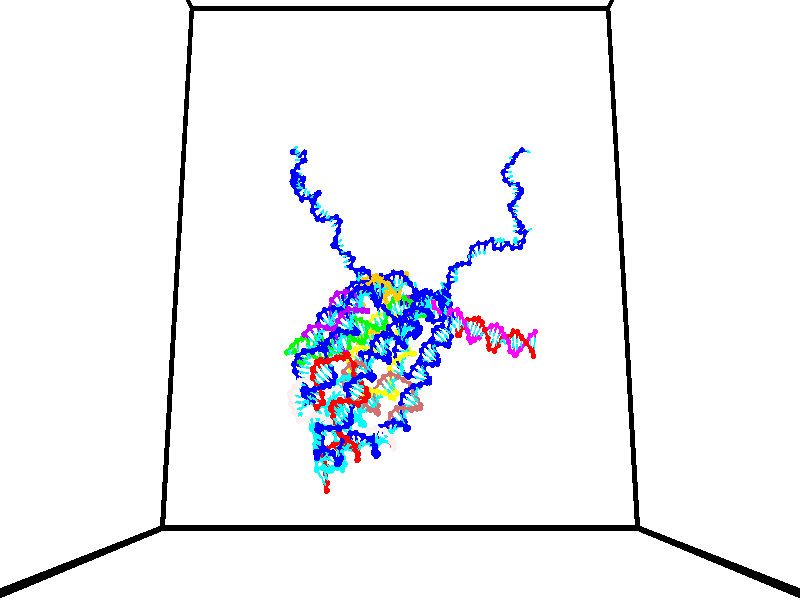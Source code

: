 // switches for output
#declare DRAW_BASES = 1; // possible values are 0, 1; only relevant for DNA ribbons
#declare DRAW_BASES_TYPE = 3; // possible values are 1, 2, 3; only relevant for DNA ribbons
#declare DRAW_FOG = 0; // set to 1 to enable fog

#include "colors.inc"

#include "transforms.inc"
background { rgb <1, 1, 1>}

#default {
   normal{
       ripples 0.25
       frequency 0.20
       turbulence 0.2
       lambda 5
   }
	finish {
		phong 0.1
		phong_size 40.
	}
}

// original window dimensions: 1024x640


// camera settings

camera {
	sky <0, 0.179814, -0.983701>
	up <0, 0.179814, -0.983701>
	right 1.6 * <1, 0, 0>
	location <35, 92.5046, 58.4545>
	look_at <35, 26.874, 46.4577>
	direction <0, -65.6306, -11.9968>
	angle 67.0682
}


# declare cpy_camera_pos = <35, 92.5046, 58.4545>;
# if (DRAW_FOG = 1)
fog {
	fog_type 2
	up vnormalize(cpy_camera_pos)
	color rgbt<1,1,1,0.3>
	distance 1e-5
	fog_alt 3e-3
	fog_offset 56
}
# end


// LIGHTS

# declare lum = 6;
global_settings {
	ambient_light rgb lum * <0.05, 0.05, 0.05>
	max_trace_level 15
}# declare cpy_direct_light_amount = 0.25;
light_source
{	1000 * <-1, -1.16351, -0.803887>,
	rgb lum * cpy_direct_light_amount
	parallel
}

light_source
{	1000 * <1, 1.16351, 0.803887>,
	rgb lum * cpy_direct_light_amount
	parallel
}

// strand 0

// nucleotide -1

// particle -1
sphere {
	<40.477150, 35.293129, 50.817757> 0.250000
	pigment { color rgbt <1,0,0,0> }
	no_shadow
}
cylinder {
	<40.391262, 35.130322, 50.462627>,  <40.339729, 35.032639, 50.249550>, 0.100000
	pigment { color rgbt <1,0,0,0> }
	no_shadow
}
cylinder {
	<40.391262, 35.130322, 50.462627>,  <40.477150, 35.293129, 50.817757>, 0.100000
	pigment { color rgbt <1,0,0,0> }
	no_shadow
}

// particle -1
sphere {
	<40.391262, 35.130322, 50.462627> 0.100000
	pigment { color rgbt <1,0,0,0> }
	no_shadow
}
sphere {
	0, 1
	scale<0.080000,0.200000,0.300000>
	matrix <0.971016, 0.008753, -0.238855,
		0.104989, -0.913379, 0.393340,
		-0.214722, -0.407016, -0.887824,
		40.326847, 35.008217, 50.196281>
	pigment { color rgbt <0,1,1,0> }
	no_shadow
}
cylinder {
	<40.782810, 34.633175, 50.720520>,  <40.477150, 35.293129, 50.817757>, 0.130000
	pigment { color rgbt <1,0,0,0> }
	no_shadow
}

// nucleotide -1

// particle -1
sphere {
	<40.782810, 34.633175, 50.720520> 0.250000
	pigment { color rgbt <1,0,0,0> }
	no_shadow
}
cylinder {
	<40.754105, 34.884014, 50.410271>,  <40.736881, 35.034519, 50.224121>, 0.100000
	pigment { color rgbt <1,0,0,0> }
	no_shadow
}
cylinder {
	<40.754105, 34.884014, 50.410271>,  <40.782810, 34.633175, 50.720520>, 0.100000
	pigment { color rgbt <1,0,0,0> }
	no_shadow
}

// particle -1
sphere {
	<40.754105, 34.884014, 50.410271> 0.100000
	pigment { color rgbt <1,0,0,0> }
	no_shadow
}
sphere {
	0, 1
	scale<0.080000,0.200000,0.300000>
	matrix <0.995297, -0.005705, -0.096700,
		-0.065065, -0.778919, -0.623740,
		-0.071762, 0.627099, -0.775627,
		40.732574, 35.072144, 50.177582>
	pigment { color rgbt <0,1,1,0> }
	no_shadow
}
cylinder {
	<41.076027, 34.325924, 50.099468>,  <40.782810, 34.633175, 50.720520>, 0.130000
	pigment { color rgbt <1,0,0,0> }
	no_shadow
}

// nucleotide -1

// particle -1
sphere {
	<41.076027, 34.325924, 50.099468> 0.250000
	pigment { color rgbt <1,0,0,0> }
	no_shadow
}
cylinder {
	<41.092709, 34.724056, 50.064671>,  <41.102718, 34.962936, 50.043793>, 0.100000
	pigment { color rgbt <1,0,0,0> }
	no_shadow
}
cylinder {
	<41.092709, 34.724056, 50.064671>,  <41.076027, 34.325924, 50.099468>, 0.100000
	pigment { color rgbt <1,0,0,0> }
	no_shadow
}

// particle -1
sphere {
	<41.092709, 34.724056, 50.064671> 0.100000
	pigment { color rgbt <1,0,0,0> }
	no_shadow
}
sphere {
	0, 1
	scale<0.080000,0.200000,0.300000>
	matrix <0.972997, -0.060243, -0.222819,
		-0.227020, -0.075355, -0.970970,
		0.041704, 0.995335, -0.086996,
		41.105221, 35.022655, 50.038570>
	pigment { color rgbt <0,1,1,0> }
	no_shadow
}
cylinder {
	<41.546146, 34.456024, 49.497303>,  <41.076027, 34.325924, 50.099468>, 0.130000
	pigment { color rgbt <1,0,0,0> }
	no_shadow
}

// nucleotide -1

// particle -1
sphere {
	<41.546146, 34.456024, 49.497303> 0.250000
	pigment { color rgbt <1,0,0,0> }
	no_shadow
}
cylinder {
	<41.524960, 34.790367, 49.715855>,  <41.512249, 34.990974, 49.846985>, 0.100000
	pigment { color rgbt <1,0,0,0> }
	no_shadow
}
cylinder {
	<41.524960, 34.790367, 49.715855>,  <41.546146, 34.456024, 49.497303>, 0.100000
	pigment { color rgbt <1,0,0,0> }
	no_shadow
}

// particle -1
sphere {
	<41.524960, 34.790367, 49.715855> 0.100000
	pigment { color rgbt <1,0,0,0> }
	no_shadow
}
sphere {
	0, 1
	scale<0.080000,0.200000,0.300000>
	matrix <0.990145, -0.027075, 0.137405,
		0.129644, 0.548276, -0.826187,
		-0.052967, 0.835859, 0.546383,
		41.509071, 35.041126, 49.879768>
	pigment { color rgbt <0,1,1,0> }
	no_shadow
}
cylinder {
	<42.221199, 34.667828, 49.427368>,  <41.546146, 34.456024, 49.497303>, 0.130000
	pigment { color rgbt <1,0,0,0> }
	no_shadow
}

// nucleotide -1

// particle -1
sphere {
	<42.221199, 34.667828, 49.427368> 0.250000
	pigment { color rgbt <1,0,0,0> }
	no_shadow
}
cylinder {
	<42.073013, 34.865070, 49.742226>,  <41.984100, 34.983418, 49.931141>, 0.100000
	pigment { color rgbt <1,0,0,0> }
	no_shadow
}
cylinder {
	<42.073013, 34.865070, 49.742226>,  <42.221199, 34.667828, 49.427368>, 0.100000
	pigment { color rgbt <1,0,0,0> }
	no_shadow
}

// particle -1
sphere {
	<42.073013, 34.865070, 49.742226> 0.100000
	pigment { color rgbt <1,0,0,0> }
	no_shadow
}
sphere {
	0, 1
	scale<0.080000,0.200000,0.300000>
	matrix <0.928789, 0.206063, 0.308041,
		-0.010303, 0.845210, -0.534334,
		-0.370466, 0.493110, 0.787145,
		41.961872, 35.013004, 49.978371>
	pigment { color rgbt <0,1,1,0> }
	no_shadow
}
cylinder {
	<42.550350, 35.260132, 49.498497>,  <42.221199, 34.667828, 49.427368>, 0.130000
	pigment { color rgbt <1,0,0,0> }
	no_shadow
}

// nucleotide -1

// particle -1
sphere {
	<42.550350, 35.260132, 49.498497> 0.250000
	pigment { color rgbt <1,0,0,0> }
	no_shadow
}
cylinder {
	<42.409100, 35.217186, 49.870255>,  <42.324348, 35.191418, 50.093311>, 0.100000
	pigment { color rgbt <1,0,0,0> }
	no_shadow
}
cylinder {
	<42.409100, 35.217186, 49.870255>,  <42.550350, 35.260132, 49.498497>, 0.100000
	pigment { color rgbt <1,0,0,0> }
	no_shadow
}

// particle -1
sphere {
	<42.409100, 35.217186, 49.870255> 0.100000
	pigment { color rgbt <1,0,0,0> }
	no_shadow
}
sphere {
	0, 1
	scale<0.080000,0.200000,0.300000>
	matrix <0.905713, 0.209756, 0.368357,
		-0.234497, 0.971841, 0.023176,
		-0.353123, -0.107369, 0.929396,
		42.303162, 35.184975, 50.149075>
	pigment { color rgbt <0,1,1,0> }
	no_shadow
}
cylinder {
	<42.789776, 35.819233, 49.908363>,  <42.550350, 35.260132, 49.498497>, 0.130000
	pigment { color rgbt <1,0,0,0> }
	no_shadow
}

// nucleotide -1

// particle -1
sphere {
	<42.789776, 35.819233, 49.908363> 0.250000
	pigment { color rgbt <1,0,0,0> }
	no_shadow
}
cylinder {
	<42.694298, 35.522095, 50.158550>,  <42.637012, 35.343811, 50.308662>, 0.100000
	pigment { color rgbt <1,0,0,0> }
	no_shadow
}
cylinder {
	<42.694298, 35.522095, 50.158550>,  <42.789776, 35.819233, 49.908363>, 0.100000
	pigment { color rgbt <1,0,0,0> }
	no_shadow
}

// particle -1
sphere {
	<42.694298, 35.522095, 50.158550> 0.100000
	pigment { color rgbt <1,0,0,0> }
	no_shadow
}
sphere {
	0, 1
	scale<0.080000,0.200000,0.300000>
	matrix <0.895580, 0.080630, 0.437534,
		-0.375451, 0.664591, 0.646031,
		-0.238691, -0.742844, 0.625467,
		42.622692, 35.299240, 50.346191>
	pigment { color rgbt <0,1,1,0> }
	no_shadow
}
cylinder {
	<43.044666, 35.934738, 50.509243>,  <42.789776, 35.819233, 49.908363>, 0.130000
	pigment { color rgbt <1,0,0,0> }
	no_shadow
}

// nucleotide -1

// particle -1
sphere {
	<43.044666, 35.934738, 50.509243> 0.250000
	pigment { color rgbt <1,0,0,0> }
	no_shadow
}
cylinder {
	<42.989437, 35.539783, 50.540249>,  <42.956299, 35.302811, 50.558853>, 0.100000
	pigment { color rgbt <1,0,0,0> }
	no_shadow
}
cylinder {
	<42.989437, 35.539783, 50.540249>,  <43.044666, 35.934738, 50.509243>, 0.100000
	pigment { color rgbt <1,0,0,0> }
	no_shadow
}

// particle -1
sphere {
	<42.989437, 35.539783, 50.540249> 0.100000
	pigment { color rgbt <1,0,0,0> }
	no_shadow
}
sphere {
	0, 1
	scale<0.080000,0.200000,0.300000>
	matrix <0.925703, -0.100824, 0.364566,
		-0.352152, 0.122090, 0.927945,
		-0.138069, -0.987385, 0.077514,
		42.948017, 35.243568, 50.563503>
	pigment { color rgbt <0,1,1,0> }
	no_shadow
}
cylinder {
	<43.322636, 35.787952, 51.142632>,  <43.044666, 35.934738, 50.509243>, 0.130000
	pigment { color rgbt <1,0,0,0> }
	no_shadow
}

// nucleotide -1

// particle -1
sphere {
	<43.322636, 35.787952, 51.142632> 0.250000
	pigment { color rgbt <1,0,0,0> }
	no_shadow
}
cylinder {
	<43.295094, 35.428757, 50.968792>,  <43.278568, 35.213242, 50.864487>, 0.100000
	pigment { color rgbt <1,0,0,0> }
	no_shadow
}
cylinder {
	<43.295094, 35.428757, 50.968792>,  <43.322636, 35.787952, 51.142632>, 0.100000
	pigment { color rgbt <1,0,0,0> }
	no_shadow
}

// particle -1
sphere {
	<43.295094, 35.428757, 50.968792> 0.100000
	pigment { color rgbt <1,0,0,0> }
	no_shadow
}
sphere {
	0, 1
	scale<0.080000,0.200000,0.300000>
	matrix <0.902875, -0.241396, 0.355730,
		-0.424351, -0.367895, 0.827393,
		-0.068858, -0.897987, -0.434600,
		43.274437, 35.159359, 50.838413>
	pigment { color rgbt <0,1,1,0> }
	no_shadow
}
cylinder {
	<43.458500, 35.261917, 51.668999>,  <43.322636, 35.787952, 51.142632>, 0.130000
	pigment { color rgbt <1,0,0,0> }
	no_shadow
}

// nucleotide -1

// particle -1
sphere {
	<43.458500, 35.261917, 51.668999> 0.250000
	pigment { color rgbt <1,0,0,0> }
	no_shadow
}
cylinder {
	<43.524590, 35.052437, 51.334709>,  <43.564243, 34.926750, 51.134136>, 0.100000
	pigment { color rgbt <1,0,0,0> }
	no_shadow
}
cylinder {
	<43.524590, 35.052437, 51.334709>,  <43.458500, 35.261917, 51.668999>, 0.100000
	pigment { color rgbt <1,0,0,0> }
	no_shadow
}

// particle -1
sphere {
	<43.524590, 35.052437, 51.334709> 0.100000
	pigment { color rgbt <1,0,0,0> }
	no_shadow
}
sphere {
	0, 1
	scale<0.080000,0.200000,0.300000>
	matrix <0.890321, -0.285349, 0.354831,
		-0.424299, -0.802692, 0.419115,
		0.165225, -0.523701, -0.835726,
		43.574158, 34.895329, 51.083992>
	pigment { color rgbt <0,1,1,0> }
	no_shadow
}
cylinder {
	<43.589748, 34.518063, 51.822056>,  <43.458500, 35.261917, 51.668999>, 0.130000
	pigment { color rgbt <1,0,0,0> }
	no_shadow
}

// nucleotide -1

// particle -1
sphere {
	<43.589748, 34.518063, 51.822056> 0.250000
	pigment { color rgbt <1,0,0,0> }
	no_shadow
}
cylinder {
	<43.777271, 34.667988, 51.502121>,  <43.889786, 34.757942, 51.310162>, 0.100000
	pigment { color rgbt <1,0,0,0> }
	no_shadow
}
cylinder {
	<43.777271, 34.667988, 51.502121>,  <43.589748, 34.518063, 51.822056>, 0.100000
	pigment { color rgbt <1,0,0,0> }
	no_shadow
}

// particle -1
sphere {
	<43.777271, 34.667988, 51.502121> 0.100000
	pigment { color rgbt <1,0,0,0> }
	no_shadow
}
sphere {
	0, 1
	scale<0.080000,0.200000,0.300000>
	matrix <0.883079, -0.219233, 0.414860,
		-0.019857, -0.900808, -0.433764,
		0.468804, 0.374810, -0.799837,
		43.917912, 34.780430, 51.262169>
	pigment { color rgbt <0,1,1,0> }
	no_shadow
}
cylinder {
	<44.166412, 34.307640, 51.988876>,  <43.589748, 34.518063, 51.822056>, 0.130000
	pigment { color rgbt <1,0,0,0> }
	no_shadow
}

// nucleotide -1

// particle -1
sphere {
	<44.166412, 34.307640, 51.988876> 0.250000
	pigment { color rgbt <1,0,0,0> }
	no_shadow
}
cylinder {
	<44.235546, 34.514420, 51.653519>,  <44.277027, 34.638485, 51.452305>, 0.100000
	pigment { color rgbt <1,0,0,0> }
	no_shadow
}
cylinder {
	<44.235546, 34.514420, 51.653519>,  <44.166412, 34.307640, 51.988876>, 0.100000
	pigment { color rgbt <1,0,0,0> }
	no_shadow
}

// particle -1
sphere {
	<44.235546, 34.514420, 51.653519> 0.100000
	pigment { color rgbt <1,0,0,0> }
	no_shadow
}
sphere {
	0, 1
	scale<0.080000,0.200000,0.300000>
	matrix <0.984945, -0.087629, 0.149013,
		0.003564, -0.851521, -0.524308,
		0.172833, 0.516945, -0.838389,
		44.287395, 34.669502, 51.402000>
	pigment { color rgbt <0,1,1,0> }
	no_shadow
}
cylinder {
	<44.596725, 33.848469, 51.472946>,  <44.166412, 34.307640, 51.988876>, 0.130000
	pigment { color rgbt <1,0,0,0> }
	no_shadow
}

// nucleotide -1

// particle -1
sphere {
	<44.596725, 33.848469, 51.472946> 0.250000
	pigment { color rgbt <1,0,0,0> }
	no_shadow
}
cylinder {
	<44.667824, 34.227978, 51.368450>,  <44.710484, 34.455681, 51.305752>, 0.100000
	pigment { color rgbt <1,0,0,0> }
	no_shadow
}
cylinder {
	<44.667824, 34.227978, 51.368450>,  <44.596725, 33.848469, 51.472946>, 0.100000
	pigment { color rgbt <1,0,0,0> }
	no_shadow
}

// particle -1
sphere {
	<44.667824, 34.227978, 51.368450> 0.100000
	pigment { color rgbt <1,0,0,0> }
	no_shadow
}
sphere {
	0, 1
	scale<0.080000,0.200000,0.300000>
	matrix <0.980045, -0.146660, 0.134173,
		0.088986, -0.279873, -0.955904,
		0.177745, 0.948768, -0.261238,
		44.721146, 34.512608, 51.290077>
	pigment { color rgbt <0,1,1,0> }
	no_shadow
}
cylinder {
	<44.976509, 33.851650, 50.956001>,  <44.596725, 33.848469, 51.472946>, 0.130000
	pigment { color rgbt <1,0,0,0> }
	no_shadow
}

// nucleotide -1

// particle -1
sphere {
	<44.976509, 33.851650, 50.956001> 0.250000
	pigment { color rgbt <1,0,0,0> }
	no_shadow
}
cylinder {
	<45.038197, 34.210739, 51.121075>,  <45.075211, 34.426193, 51.220119>, 0.100000
	pigment { color rgbt <1,0,0,0> }
	no_shadow
}
cylinder {
	<45.038197, 34.210739, 51.121075>,  <44.976509, 33.851650, 50.956001>, 0.100000
	pigment { color rgbt <1,0,0,0> }
	no_shadow
}

// particle -1
sphere {
	<45.038197, 34.210739, 51.121075> 0.100000
	pigment { color rgbt <1,0,0,0> }
	no_shadow
}
sphere {
	0, 1
	scale<0.080000,0.200000,0.300000>
	matrix <0.987617, -0.127900, -0.090851,
		-0.028777, 0.421581, -0.906334,
		0.154221, 0.897725, 0.412680,
		45.084461, 34.480057, 51.244877>
	pigment { color rgbt <0,1,1,0> }
	no_shadow
}
cylinder {
	<45.681423, 33.954987, 50.789558>,  <44.976509, 33.851650, 50.956001>, 0.130000
	pigment { color rgbt <1,0,0,0> }
	no_shadow
}

// nucleotide -1

// particle -1
sphere {
	<45.681423, 33.954987, 50.789558> 0.250000
	pigment { color rgbt <1,0,0,0> }
	no_shadow
}
cylinder {
	<45.614220, 34.296303, 50.987007>,  <45.573898, 34.501095, 51.105476>, 0.100000
	pigment { color rgbt <1,0,0,0> }
	no_shadow
}
cylinder {
	<45.614220, 34.296303, 50.987007>,  <45.681423, 33.954987, 50.789558>, 0.100000
	pigment { color rgbt <1,0,0,0> }
	no_shadow
}

// particle -1
sphere {
	<45.614220, 34.296303, 50.987007> 0.100000
	pigment { color rgbt <1,0,0,0> }
	no_shadow
}
sphere {
	0, 1
	scale<0.080000,0.200000,0.300000>
	matrix <0.985430, 0.158819, 0.060860,
		-0.026465, 0.496654, -0.867545,
		-0.168009, 0.853294, 0.493621,
		45.563816, 34.552292, 51.135094>
	pigment { color rgbt <0,1,1,0> }
	no_shadow
}
cylinder {
	<45.950947, 34.567776, 50.416767>,  <45.681423, 33.954987, 50.789558>, 0.130000
	pigment { color rgbt <1,0,0,0> }
	no_shadow
}

// nucleotide -1

// particle -1
sphere {
	<45.950947, 34.567776, 50.416767> 0.250000
	pigment { color rgbt <1,0,0,0> }
	no_shadow
}
cylinder {
	<45.932156, 34.647350, 50.808323>,  <45.920879, 34.695095, 51.043255>, 0.100000
	pigment { color rgbt <1,0,0,0> }
	no_shadow
}
cylinder {
	<45.932156, 34.647350, 50.808323>,  <45.950947, 34.567776, 50.416767>, 0.100000
	pigment { color rgbt <1,0,0,0> }
	no_shadow
}

// particle -1
sphere {
	<45.932156, 34.647350, 50.808323> 0.100000
	pigment { color rgbt <1,0,0,0> }
	no_shadow
}
sphere {
	0, 1
	scale<0.080000,0.200000,0.300000>
	matrix <0.965993, 0.258495, -0.006170,
		-0.254265, 0.945308, -0.204311,
		-0.046981, 0.198932, 0.978887,
		45.918060, 34.707031, 51.101990>
	pigment { color rgbt <0,1,1,0> }
	no_shadow
}
cylinder {
	<46.253475, 35.270123, 50.576324>,  <45.950947, 34.567776, 50.416767>, 0.130000
	pigment { color rgbt <1,0,0,0> }
	no_shadow
}

// nucleotide -1

// particle -1
sphere {
	<46.253475, 35.270123, 50.576324> 0.250000
	pigment { color rgbt <1,0,0,0> }
	no_shadow
}
cylinder {
	<46.257713, 35.063911, 50.919048>,  <46.260258, 34.940186, 51.124683>, 0.100000
	pigment { color rgbt <1,0,0,0> }
	no_shadow
}
cylinder {
	<46.257713, 35.063911, 50.919048>,  <46.253475, 35.270123, 50.576324>, 0.100000
	pigment { color rgbt <1,0,0,0> }
	no_shadow
}

// particle -1
sphere {
	<46.257713, 35.063911, 50.919048> 0.100000
	pigment { color rgbt <1,0,0,0> }
	no_shadow
}
sphere {
	0, 1
	scale<0.080000,0.200000,0.300000>
	matrix <0.941691, 0.293334, 0.164843,
		-0.336312, 0.805103, 0.488573,
		0.010599, -0.515524, 0.856810,
		46.260895, 34.909256, 51.176090>
	pigment { color rgbt <0,1,1,0> }
	no_shadow
}
cylinder {
	<46.535629, 35.707306, 51.046200>,  <46.253475, 35.270123, 50.576324>, 0.130000
	pigment { color rgbt <1,0,0,0> }
	no_shadow
}

// nucleotide -1

// particle -1
sphere {
	<46.535629, 35.707306, 51.046200> 0.250000
	pigment { color rgbt <1,0,0,0> }
	no_shadow
}
cylinder {
	<46.588066, 35.336514, 51.186783>,  <46.619526, 35.114037, 51.271133>, 0.100000
	pigment { color rgbt <1,0,0,0> }
	no_shadow
}
cylinder {
	<46.588066, 35.336514, 51.186783>,  <46.535629, 35.707306, 51.046200>, 0.100000
	pigment { color rgbt <1,0,0,0> }
	no_shadow
}

// particle -1
sphere {
	<46.588066, 35.336514, 51.186783> 0.100000
	pigment { color rgbt <1,0,0,0> }
	no_shadow
}
sphere {
	0, 1
	scale<0.080000,0.200000,0.300000>
	matrix <0.960802, 0.206152, 0.185367,
		-0.244286, 0.313382, 0.917669,
		0.131088, -0.926981, 0.351458,
		46.627392, 35.058418, 51.292221>
	pigment { color rgbt <0,1,1,0> }
	no_shadow
}
cylinder {
	<46.941360, 35.826584, 51.531971>,  <46.535629, 35.707306, 51.046200>, 0.130000
	pigment { color rgbt <1,0,0,0> }
	no_shadow
}

// nucleotide -1

// particle -1
sphere {
	<46.941360, 35.826584, 51.531971> 0.250000
	pigment { color rgbt <1,0,0,0> }
	no_shadow
}
cylinder {
	<47.005726, 35.438095, 51.461742>,  <47.044346, 35.205002, 51.419605>, 0.100000
	pigment { color rgbt <1,0,0,0> }
	no_shadow
}
cylinder {
	<47.005726, 35.438095, 51.461742>,  <46.941360, 35.826584, 51.531971>, 0.100000
	pigment { color rgbt <1,0,0,0> }
	no_shadow
}

// particle -1
sphere {
	<47.005726, 35.438095, 51.461742> 0.100000
	pigment { color rgbt <1,0,0,0> }
	no_shadow
}
sphere {
	0, 1
	scale<0.080000,0.200000,0.300000>
	matrix <0.961816, 0.114406, 0.248639,
		-0.221398, -0.208879, 0.952551,
		0.160913, -0.971227, -0.175574,
		47.054001, 35.146729, 51.409069>
	pigment { color rgbt <0,1,1,0> }
	no_shadow
}
cylinder {
	<47.411636, 35.662884, 52.100224>,  <46.941360, 35.826584, 51.531971>, 0.130000
	pigment { color rgbt <1,0,0,0> }
	no_shadow
}

// nucleotide -1

// particle -1
sphere {
	<47.411636, 35.662884, 52.100224> 0.250000
	pigment { color rgbt <1,0,0,0> }
	no_shadow
}
cylinder {
	<47.429321, 35.353592, 51.847191>,  <47.439934, 35.168015, 51.695374>, 0.100000
	pigment { color rgbt <1,0,0,0> }
	no_shadow
}
cylinder {
	<47.429321, 35.353592, 51.847191>,  <47.411636, 35.662884, 52.100224>, 0.100000
	pigment { color rgbt <1,0,0,0> }
	no_shadow
}

// particle -1
sphere {
	<47.429321, 35.353592, 51.847191> 0.100000
	pigment { color rgbt <1,0,0,0> }
	no_shadow
}
sphere {
	0, 1
	scale<0.080000,0.200000,0.300000>
	matrix <0.980385, -0.088150, 0.176279,
		-0.192067, -0.627964, 0.754170,
		0.044217, -0.773234, -0.632577,
		47.442585, 35.121620, 51.657417>
	pigment { color rgbt <0,1,1,0> }
	no_shadow
}
cylinder {
	<47.718407, 35.105640, 52.453453>,  <47.411636, 35.662884, 52.100224>, 0.130000
	pigment { color rgbt <1,0,0,0> }
	no_shadow
}

// nucleotide -1

// particle -1
sphere {
	<47.718407, 35.105640, 52.453453> 0.250000
	pigment { color rgbt <1,0,0,0> }
	no_shadow
}
cylinder {
	<47.781311, 35.069695, 52.060070>,  <47.819054, 35.048126, 51.824039>, 0.100000
	pigment { color rgbt <1,0,0,0> }
	no_shadow
}
cylinder {
	<47.781311, 35.069695, 52.060070>,  <47.718407, 35.105640, 52.453453>, 0.100000
	pigment { color rgbt <1,0,0,0> }
	no_shadow
}

// particle -1
sphere {
	<47.781311, 35.069695, 52.060070> 0.100000
	pigment { color rgbt <1,0,0,0> }
	no_shadow
}
sphere {
	0, 1
	scale<0.080000,0.200000,0.300000>
	matrix <0.977013, -0.130972, 0.168200,
		-0.143921, -0.987305, 0.067203,
		0.157263, -0.089865, -0.983460,
		47.828491, 35.042736, 51.765034>
	pigment { color rgbt <0,1,1,0> }
	no_shadow
}
// strand 1

// nucleotide -1

// particle -1
sphere {
	<24.085922, 34.575104, 52.147690> 0.250000
	pigment { color rgbt <0,1,0,0> }
	no_shadow
}
cylinder {
	<24.304895, 34.909191, 52.168575>,  <24.436279, 35.109642, 52.181107>, 0.100000
	pigment { color rgbt <0,1,0,0> }
	no_shadow
}
cylinder {
	<24.304895, 34.909191, 52.168575>,  <24.085922, 34.575104, 52.147690>, 0.100000
	pigment { color rgbt <0,1,0,0> }
	no_shadow
}

// particle -1
sphere {
	<24.304895, 34.909191, 52.168575> 0.100000
	pigment { color rgbt <0,1,0,0> }
	no_shadow
}
sphere {
	0, 1
	scale<0.080000,0.200000,0.300000>
	matrix <0.817165, -0.520062, -0.248551,
		-0.180439, 0.178734, -0.967210,
		0.547434, 0.835218, 0.052216,
		24.469126, 35.159756, 52.184238>
	pigment { color rgbt <0,1,1,0> }
	no_shadow
}
cylinder {
	<24.567440, 34.519264, 51.629860>,  <24.085922, 34.575104, 52.147690>, 0.130000
	pigment { color rgbt <0,1,0,0> }
	no_shadow
}

// nucleotide -1

// particle -1
sphere {
	<24.567440, 34.519264, 51.629860> 0.250000
	pigment { color rgbt <0,1,0,0> }
	no_shadow
}
cylinder {
	<24.753082, 34.815067, 51.824890>,  <24.864468, 34.992550, 51.941910>, 0.100000
	pigment { color rgbt <0,1,0,0> }
	no_shadow
}
cylinder {
	<24.753082, 34.815067, 51.824890>,  <24.567440, 34.519264, 51.629860>, 0.100000
	pigment { color rgbt <0,1,0,0> }
	no_shadow
}

// particle -1
sphere {
	<24.753082, 34.815067, 51.824890> 0.100000
	pigment { color rgbt <0,1,0,0> }
	no_shadow
}
sphere {
	0, 1
	scale<0.080000,0.200000,0.300000>
	matrix <0.882818, -0.341196, -0.322827,
		-0.072374, 0.580269, -0.811203,
		0.464105, 0.739509, 0.487578,
		24.892313, 35.036919, 51.971165>
	pigment { color rgbt <0,1,1,0> }
	no_shadow
}
cylinder {
	<25.111670, 34.864784, 51.237511>,  <24.567440, 34.519264, 51.629860>, 0.130000
	pigment { color rgbt <0,1,0,0> }
	no_shadow
}

// nucleotide -1

// particle -1
sphere {
	<25.111670, 34.864784, 51.237511> 0.250000
	pigment { color rgbt <0,1,0,0> }
	no_shadow
}
cylinder {
	<25.206079, 34.919144, 51.622391>,  <25.262726, 34.951759, 51.853317>, 0.100000
	pigment { color rgbt <0,1,0,0> }
	no_shadow
}
cylinder {
	<25.206079, 34.919144, 51.622391>,  <25.111670, 34.864784, 51.237511>, 0.100000
	pigment { color rgbt <0,1,0,0> }
	no_shadow
}

// particle -1
sphere {
	<25.206079, 34.919144, 51.622391> 0.100000
	pigment { color rgbt <0,1,0,0> }
	no_shadow
}
sphere {
	0, 1
	scale<0.080000,0.200000,0.300000>
	matrix <0.930659, -0.316497, -0.183586,
		0.279583, 0.938808, -0.201179,
		0.236024, 0.135901, 0.962197,
		25.276886, 34.959915, 51.911049>
	pigment { color rgbt <0,1,1,0> }
	no_shadow
}
cylinder {
	<25.667974, 35.307331, 51.075119>,  <25.111670, 34.864784, 51.237511>, 0.130000
	pigment { color rgbt <0,1,0,0> }
	no_shadow
}

// nucleotide -1

// particle -1
sphere {
	<25.667974, 35.307331, 51.075119> 0.250000
	pigment { color rgbt <0,1,0,0> }
	no_shadow
}
cylinder {
	<25.690111, 35.161934, 51.447102>,  <25.703392, 35.074696, 51.670292>, 0.100000
	pigment { color rgbt <0,1,0,0> }
	no_shadow
}
cylinder {
	<25.690111, 35.161934, 51.447102>,  <25.667974, 35.307331, 51.075119>, 0.100000
	pigment { color rgbt <0,1,0,0> }
	no_shadow
}

// particle -1
sphere {
	<25.690111, 35.161934, 51.447102> 0.100000
	pigment { color rgbt <0,1,0,0> }
	no_shadow
}
sphere {
	0, 1
	scale<0.080000,0.200000,0.300000>
	matrix <0.981406, -0.151641, -0.117674,
		0.183793, 0.919172, 0.348343,
		0.055340, -0.363493, 0.929952,
		25.706713, 35.052887, 51.726086>
	pigment { color rgbt <0,1,1,0> }
	no_shadow
}
cylinder {
	<26.274038, 35.567982, 51.218731>,  <25.667974, 35.307331, 51.075119>, 0.130000
	pigment { color rgbt <0,1,0,0> }
	no_shadow
}

// nucleotide -1

// particle -1
sphere {
	<26.274038, 35.567982, 51.218731> 0.250000
	pigment { color rgbt <0,1,0,0> }
	no_shadow
}
cylinder {
	<26.183960, 35.290676, 51.492569>,  <26.129913, 35.124290, 51.656872>, 0.100000
	pigment { color rgbt <0,1,0,0> }
	no_shadow
}
cylinder {
	<26.183960, 35.290676, 51.492569>,  <26.274038, 35.567982, 51.218731>, 0.100000
	pigment { color rgbt <0,1,0,0> }
	no_shadow
}

// particle -1
sphere {
	<26.183960, 35.290676, 51.492569> 0.100000
	pigment { color rgbt <0,1,0,0> }
	no_shadow
}
sphere {
	0, 1
	scale<0.080000,0.200000,0.300000>
	matrix <0.972955, -0.197096, 0.120462,
		0.051418, 0.693206, 0.718903,
		-0.225198, -0.693267, 0.684593,
		26.116400, 35.082695, 51.697948>
	pigment { color rgbt <0,1,1,0> }
	no_shadow
}
cylinder {
	<26.361809, 35.780022, 51.963242>,  <26.274038, 35.567982, 51.218731>, 0.130000
	pigment { color rgbt <0,1,0,0> }
	no_shadow
}

// nucleotide -1

// particle -1
sphere {
	<26.361809, 35.780022, 51.963242> 0.250000
	pigment { color rgbt <0,1,0,0> }
	no_shadow
}
cylinder {
	<26.401733, 35.382416, 51.945496>,  <26.425688, 35.143852, 51.934849>, 0.100000
	pigment { color rgbt <0,1,0,0> }
	no_shadow
}
cylinder {
	<26.401733, 35.382416, 51.945496>,  <26.361809, 35.780022, 51.963242>, 0.100000
	pigment { color rgbt <0,1,0,0> }
	no_shadow
}

// particle -1
sphere {
	<26.401733, 35.382416, 51.945496> 0.100000
	pigment { color rgbt <0,1,0,0> }
	no_shadow
}
sphere {
	0, 1
	scale<0.080000,0.200000,0.300000>
	matrix <0.973370, 0.088296, 0.211551,
		-0.206368, -0.064301, 0.976359,
		0.099812, -0.994017, -0.044367,
		26.431677, 35.084209, 51.932186>
	pigment { color rgbt <0,1,1,0> }
	no_shadow
}
cylinder {
	<26.784369, 35.574543, 52.547981>,  <26.361809, 35.780022, 51.963242>, 0.130000
	pigment { color rgbt <0,1,0,0> }
	no_shadow
}

// nucleotide -1

// particle -1
sphere {
	<26.784369, 35.574543, 52.547981> 0.250000
	pigment { color rgbt <0,1,0,0> }
	no_shadow
}
cylinder {
	<26.797415, 35.261311, 52.299557>,  <26.805243, 35.073372, 52.150501>, 0.100000
	pigment { color rgbt <0,1,0,0> }
	no_shadow
}
cylinder {
	<26.797415, 35.261311, 52.299557>,  <26.784369, 35.574543, 52.547981>, 0.100000
	pigment { color rgbt <0,1,0,0> }
	no_shadow
}

// particle -1
sphere {
	<26.797415, 35.261311, 52.299557> 0.100000
	pigment { color rgbt <0,1,0,0> }
	no_shadow
}
sphere {
	0, 1
	scale<0.080000,0.200000,0.300000>
	matrix <0.989590, -0.061848, 0.129950,
		-0.140173, -0.618834, 0.772914,
		0.032614, -0.783083, -0.621062,
		26.807199, 35.026386, 52.113239>
	pigment { color rgbt <0,1,1,0> }
	no_shadow
}
cylinder {
	<27.430279, 35.162132, 52.741745>,  <26.784369, 35.574543, 52.547981>, 0.130000
	pigment { color rgbt <0,1,0,0> }
	no_shadow
}

// nucleotide -1

// particle -1
sphere {
	<27.430279, 35.162132, 52.741745> 0.250000
	pigment { color rgbt <0,1,0,0> }
	no_shadow
}
cylinder {
	<27.330469, 35.008625, 52.386112>,  <27.270584, 34.916523, 52.172733>, 0.100000
	pigment { color rgbt <0,1,0,0> }
	no_shadow
}
cylinder {
	<27.330469, 35.008625, 52.386112>,  <27.430279, 35.162132, 52.741745>, 0.100000
	pigment { color rgbt <0,1,0,0> }
	no_shadow
}

// particle -1
sphere {
	<27.330469, 35.008625, 52.386112> 0.100000
	pigment { color rgbt <0,1,0,0> }
	no_shadow
}
sphere {
	0, 1
	scale<0.080000,0.200000,0.300000>
	matrix <0.967123, -0.052198, -0.248895,
		0.049109, -0.921955, 0.384171,
		-0.249522, -0.383763, -0.889081,
		27.255613, 34.893497, 52.119389>
	pigment { color rgbt <0,1,1,0> }
	no_shadow
}
cylinder {
	<27.858130, 34.485016, 52.612000>,  <27.430279, 35.162132, 52.741745>, 0.130000
	pigment { color rgbt <0,1,0,0> }
	no_shadow
}

// nucleotide -1

// particle -1
sphere {
	<27.858130, 34.485016, 52.612000> 0.250000
	pigment { color rgbt <0,1,0,0> }
	no_shadow
}
cylinder {
	<27.751791, 34.688076, 52.284191>,  <27.687988, 34.809910, 52.087505>, 0.100000
	pigment { color rgbt <0,1,0,0> }
	no_shadow
}
cylinder {
	<27.751791, 34.688076, 52.284191>,  <27.858130, 34.485016, 52.612000>, 0.100000
	pigment { color rgbt <0,1,0,0> }
	no_shadow
}

// particle -1
sphere {
	<27.751791, 34.688076, 52.284191> 0.100000
	pigment { color rgbt <0,1,0,0> }
	no_shadow
}
sphere {
	0, 1
	scale<0.080000,0.200000,0.300000>
	matrix <0.963771, 0.159089, -0.214095,
		0.021693, -0.846749, -0.531551,
		-0.265848, 0.507649, -0.819523,
		27.672037, 34.840370, 52.038334>
	pigment { color rgbt <0,1,1,0> }
	no_shadow
}
cylinder {
	<28.296030, 34.165176, 52.173817>,  <27.858130, 34.485016, 52.612000>, 0.130000
	pigment { color rgbt <0,1,0,0> }
	no_shadow
}

// nucleotide -1

// particle -1
sphere {
	<28.296030, 34.165176, 52.173817> 0.250000
	pigment { color rgbt <0,1,0,0> }
	no_shadow
}
cylinder {
	<28.158417, 34.491657, 51.988148>,  <28.075848, 34.687546, 51.876747>, 0.100000
	pigment { color rgbt <0,1,0,0> }
	no_shadow
}
cylinder {
	<28.158417, 34.491657, 51.988148>,  <28.296030, 34.165176, 52.173817>, 0.100000
	pigment { color rgbt <0,1,0,0> }
	no_shadow
}

// particle -1
sphere {
	<28.158417, 34.491657, 51.988148> 0.100000
	pigment { color rgbt <0,1,0,0> }
	no_shadow
}
sphere {
	0, 1
	scale<0.080000,0.200000,0.300000>
	matrix <0.877633, 0.103802, -0.467958,
		-0.333766, -0.568367, -0.752037,
		-0.344035, 0.816201, -0.464172,
		28.055206, 34.736519, 51.848896>
	pigment { color rgbt <0,1,1,0> }
	no_shadow
}
cylinder {
	<28.378157, 34.071648, 51.458092>,  <28.296030, 34.165176, 52.173817>, 0.130000
	pigment { color rgbt <0,1,0,0> }
	no_shadow
}

// nucleotide -1

// particle -1
sphere {
	<28.378157, 34.071648, 51.458092> 0.250000
	pigment { color rgbt <0,1,0,0> }
	no_shadow
}
cylinder {
	<28.323729, 34.465889, 51.498226>,  <28.291071, 34.702435, 51.522305>, 0.100000
	pigment { color rgbt <0,1,0,0> }
	no_shadow
}
cylinder {
	<28.323729, 34.465889, 51.498226>,  <28.378157, 34.071648, 51.458092>, 0.100000
	pigment { color rgbt <0,1,0,0> }
	no_shadow
}

// particle -1
sphere {
	<28.323729, 34.465889, 51.498226> 0.100000
	pigment { color rgbt <0,1,0,0> }
	no_shadow
}
sphere {
	0, 1
	scale<0.080000,0.200000,0.300000>
	matrix <0.824661, 0.168807, -0.539849,
		-0.549015, 0.009281, -0.835761,
		-0.136072, 0.985605, 0.100332,
		28.282907, 34.761570, 51.528324>
	pigment { color rgbt <0,1,1,0> }
	no_shadow
}
cylinder {
	<28.553766, 34.425350, 50.739685>,  <28.378157, 34.071648, 51.458092>, 0.130000
	pigment { color rgbt <0,1,0,0> }
	no_shadow
}

// nucleotide -1

// particle -1
sphere {
	<28.553766, 34.425350, 50.739685> 0.250000
	pigment { color rgbt <0,1,0,0> }
	no_shadow
}
cylinder {
	<28.603065, 34.693649, 51.032234>,  <28.632645, 34.854630, 51.207764>, 0.100000
	pigment { color rgbt <0,1,0,0> }
	no_shadow
}
cylinder {
	<28.603065, 34.693649, 51.032234>,  <28.553766, 34.425350, 50.739685>, 0.100000
	pigment { color rgbt <0,1,0,0> }
	no_shadow
}

// particle -1
sphere {
	<28.603065, 34.693649, 51.032234> 0.100000
	pigment { color rgbt <0,1,0,0> }
	no_shadow
}
sphere {
	0, 1
	scale<0.080000,0.200000,0.300000>
	matrix <0.828491, 0.336143, -0.447895,
		-0.546271, 0.661135, -0.514283,
		0.123247, 0.670752, 0.731370,
		28.640039, 34.894875, 51.251644>
	pigment { color rgbt <0,1,1,0> }
	no_shadow
}
cylinder {
	<28.812880, 35.049980, 50.410336>,  <28.553766, 34.425350, 50.739685>, 0.130000
	pigment { color rgbt <0,1,0,0> }
	no_shadow
}

// nucleotide -1

// particle -1
sphere {
	<28.812880, 35.049980, 50.410336> 0.250000
	pigment { color rgbt <0,1,0,0> }
	no_shadow
}
cylinder {
	<28.899397, 35.102478, 50.797321>,  <28.951307, 35.133976, 51.029514>, 0.100000
	pigment { color rgbt <0,1,0,0> }
	no_shadow
}
cylinder {
	<28.899397, 35.102478, 50.797321>,  <28.812880, 35.049980, 50.410336>, 0.100000
	pigment { color rgbt <0,1,0,0> }
	no_shadow
}

// particle -1
sphere {
	<28.899397, 35.102478, 50.797321> 0.100000
	pigment { color rgbt <0,1,0,0> }
	no_shadow
}
sphere {
	0, 1
	scale<0.080000,0.200000,0.300000>
	matrix <0.837433, 0.484484, -0.252946,
		-0.501919, 0.864899, -0.005114,
		0.216295, 0.131241, 0.967467,
		28.964285, 35.141850, 51.087563>
	pigment { color rgbt <0,1,1,0> }
	no_shadow
}
cylinder {
	<29.191692, 35.566559, 50.426105>,  <28.812880, 35.049980, 50.410336>, 0.130000
	pigment { color rgbt <0,1,0,0> }
	no_shadow
}

// nucleotide -1

// particle -1
sphere {
	<29.191692, 35.566559, 50.426105> 0.250000
	pigment { color rgbt <0,1,0,0> }
	no_shadow
}
cylinder {
	<29.271721, 35.442410, 50.797836>,  <29.319738, 35.367920, 51.020874>, 0.100000
	pigment { color rgbt <0,1,0,0> }
	no_shadow
}
cylinder {
	<29.271721, 35.442410, 50.797836>,  <29.191692, 35.566559, 50.426105>, 0.100000
	pigment { color rgbt <0,1,0,0> }
	no_shadow
}

// particle -1
sphere {
	<29.271721, 35.442410, 50.797836> 0.100000
	pigment { color rgbt <0,1,0,0> }
	no_shadow
}
sphere {
	0, 1
	scale<0.080000,0.200000,0.300000>
	matrix <0.922702, 0.378698, -0.072169,
		-0.329534, 0.871927, 0.362147,
		0.200070, -0.310371, 0.929323,
		29.331741, 35.349297, 51.076633>
	pigment { color rgbt <0,1,1,0> }
	no_shadow
}
cylinder {
	<29.506750, 36.140503, 50.632862>,  <29.191692, 35.566559, 50.426105>, 0.130000
	pigment { color rgbt <0,1,0,0> }
	no_shadow
}

// nucleotide -1

// particle -1
sphere {
	<29.506750, 36.140503, 50.632862> 0.250000
	pigment { color rgbt <0,1,0,0> }
	no_shadow
}
cylinder {
	<29.636934, 35.825321, 50.841938>,  <29.715044, 35.636211, 50.967384>, 0.100000
	pigment { color rgbt <0,1,0,0> }
	no_shadow
}
cylinder {
	<29.636934, 35.825321, 50.841938>,  <29.506750, 36.140503, 50.632862>, 0.100000
	pigment { color rgbt <0,1,0,0> }
	no_shadow
}

// particle -1
sphere {
	<29.636934, 35.825321, 50.841938> 0.100000
	pigment { color rgbt <0,1,0,0> }
	no_shadow
}
sphere {
	0, 1
	scale<0.080000,0.200000,0.300000>
	matrix <0.940350, 0.327649, -0.091592,
		-0.099088, 0.521319, 0.847589,
		0.325460, -0.787955, 0.522688,
		29.734571, 35.588936, 50.998745>
	pigment { color rgbt <0,1,1,0> }
	no_shadow
}
cylinder {
	<30.158909, 36.389153, 50.952732>,  <29.506750, 36.140503, 50.632862>, 0.130000
	pigment { color rgbt <0,1,0,0> }
	no_shadow
}

// nucleotide -1

// particle -1
sphere {
	<30.158909, 36.389153, 50.952732> 0.250000
	pigment { color rgbt <0,1,0,0> }
	no_shadow
}
cylinder {
	<30.130693, 35.991238, 50.982162>,  <30.113764, 35.752487, 50.999821>, 0.100000
	pigment { color rgbt <0,1,0,0> }
	no_shadow
}
cylinder {
	<30.130693, 35.991238, 50.982162>,  <30.158909, 36.389153, 50.952732>, 0.100000
	pigment { color rgbt <0,1,0,0> }
	no_shadow
}

// particle -1
sphere {
	<30.130693, 35.991238, 50.982162> 0.100000
	pigment { color rgbt <0,1,0,0> }
	no_shadow
}
sphere {
	0, 1
	scale<0.080000,0.200000,0.300000>
	matrix <0.956992, -0.088299, -0.276349,
		0.281406, 0.050917, 0.958237,
		-0.070540, -0.994792, 0.073575,
		30.109531, 35.692799, 51.004234>
	pigment { color rgbt <0,1,1,0> }
	no_shadow
}
cylinder {
	<30.717253, 36.231045, 51.306629>,  <30.158909, 36.389153, 50.952732>, 0.130000
	pigment { color rgbt <0,1,0,0> }
	no_shadow
}

// nucleotide -1

// particle -1
sphere {
	<30.717253, 36.231045, 51.306629> 0.250000
	pigment { color rgbt <0,1,0,0> }
	no_shadow
}
cylinder {
	<30.600075, 35.918140, 51.086723>,  <30.529768, 35.730396, 50.954781>, 0.100000
	pigment { color rgbt <0,1,0,0> }
	no_shadow
}
cylinder {
	<30.600075, 35.918140, 51.086723>,  <30.717253, 36.231045, 51.306629>, 0.100000
	pigment { color rgbt <0,1,0,0> }
	no_shadow
}

// particle -1
sphere {
	<30.600075, 35.918140, 51.086723> 0.100000
	pigment { color rgbt <0,1,0,0> }
	no_shadow
}
sphere {
	0, 1
	scale<0.080000,0.200000,0.300000>
	matrix <0.945338, -0.150828, -0.289115,
		0.143244, -0.604412, 0.783688,
		-0.292946, -0.782264, -0.549769,
		30.512192, 35.683460, 50.921791>
	pigment { color rgbt <0,1,1,0> }
	no_shadow
}
cylinder {
	<31.256828, 35.717644, 51.458931>,  <30.717253, 36.231045, 51.306629>, 0.130000
	pigment { color rgbt <0,1,0,0> }
	no_shadow
}

// nucleotide -1

// particle -1
sphere {
	<31.256828, 35.717644, 51.458931> 0.250000
	pigment { color rgbt <0,1,0,0> }
	no_shadow
}
cylinder {
	<31.076185, 35.569191, 51.134384>,  <30.967800, 35.480122, 50.939655>, 0.100000
	pigment { color rgbt <0,1,0,0> }
	no_shadow
}
cylinder {
	<31.076185, 35.569191, 51.134384>,  <31.256828, 35.717644, 51.458931>, 0.100000
	pigment { color rgbt <0,1,0,0> }
	no_shadow
}

// particle -1
sphere {
	<31.076185, 35.569191, 51.134384> 0.100000
	pigment { color rgbt <0,1,0,0> }
	no_shadow
}
sphere {
	0, 1
	scale<0.080000,0.200000,0.300000>
	matrix <0.888233, -0.272849, -0.369588,
		-0.084215, -0.887590, 0.452871,
		-0.451608, -0.371130, -0.811365,
		30.940702, 35.457851, 50.890976>
	pigment { color rgbt <0,1,1,0> }
	no_shadow
}
cylinder {
	<31.513109, 35.040104, 51.331646>,  <31.256828, 35.717644, 51.458931>, 0.130000
	pigment { color rgbt <0,1,0,0> }
	no_shadow
}

// nucleotide -1

// particle -1
sphere {
	<31.513109, 35.040104, 51.331646> 0.250000
	pigment { color rgbt <0,1,0,0> }
	no_shadow
}
cylinder {
	<31.376472, 35.180988, 50.983105>,  <31.294491, 35.265518, 50.773979>, 0.100000
	pigment { color rgbt <0,1,0,0> }
	no_shadow
}
cylinder {
	<31.376472, 35.180988, 50.983105>,  <31.513109, 35.040104, 51.331646>, 0.100000
	pigment { color rgbt <0,1,0,0> }
	no_shadow
}

// particle -1
sphere {
	<31.376472, 35.180988, 50.983105> 0.100000
	pigment { color rgbt <0,1,0,0> }
	no_shadow
}
sphere {
	0, 1
	scale<0.080000,0.200000,0.300000>
	matrix <0.804750, -0.369298, -0.464755,
		-0.485483, -0.859979, -0.157297,
		-0.341590, 0.352216, -0.871355,
		31.273996, 35.286652, 50.721699>
	pigment { color rgbt <0,1,1,0> }
	no_shadow
}
cylinder {
	<31.730951, 34.495049, 50.852623>,  <31.513109, 35.040104, 51.331646>, 0.130000
	pigment { color rgbt <0,1,0,0> }
	no_shadow
}

// nucleotide -1

// particle -1
sphere {
	<31.730951, 34.495049, 50.852623> 0.250000
	pigment { color rgbt <0,1,0,0> }
	no_shadow
}
cylinder {
	<31.651928, 34.825058, 50.640850>,  <31.604513, 35.023064, 50.513786>, 0.100000
	pigment { color rgbt <0,1,0,0> }
	no_shadow
}
cylinder {
	<31.651928, 34.825058, 50.640850>,  <31.730951, 34.495049, 50.852623>, 0.100000
	pigment { color rgbt <0,1,0,0> }
	no_shadow
}

// particle -1
sphere {
	<31.651928, 34.825058, 50.640850> 0.100000
	pigment { color rgbt <0,1,0,0> }
	no_shadow
}
sphere {
	0, 1
	scale<0.080000,0.200000,0.300000>
	matrix <0.807110, -0.169628, -0.565508,
		-0.556367, -0.539031, -0.632377,
		-0.197558, 0.825028, -0.529433,
		31.592661, 35.072567, 50.482021>
	pigment { color rgbt <0,1,1,0> }
	no_shadow
}
cylinder {
	<31.796143, 34.340019, 50.090313>,  <31.730951, 34.495049, 50.852623>, 0.130000
	pigment { color rgbt <0,1,0,0> }
	no_shadow
}

// nucleotide -1

// particle -1
sphere {
	<31.796143, 34.340019, 50.090313> 0.250000
	pigment { color rgbt <0,1,0,0> }
	no_shadow
}
cylinder {
	<31.829193, 34.737774, 50.116768>,  <31.849024, 34.976425, 50.132641>, 0.100000
	pigment { color rgbt <0,1,0,0> }
	no_shadow
}
cylinder {
	<31.829193, 34.737774, 50.116768>,  <31.796143, 34.340019, 50.090313>, 0.100000
	pigment { color rgbt <0,1,0,0> }
	no_shadow
}

// particle -1
sphere {
	<31.829193, 34.737774, 50.116768> 0.100000
	pigment { color rgbt <0,1,0,0> }
	no_shadow
}
sphere {
	0, 1
	scale<0.080000,0.200000,0.300000>
	matrix <0.791051, -0.025077, -0.611236,
		-0.606145, 0.102825, -0.788680,
		0.082628, 0.994383, 0.066139,
		31.853981, 35.036087, 50.136608>
	pigment { color rgbt <0,1,1,0> }
	no_shadow
}
// strand 2

// nucleotide -1

// particle -1
sphere {
	<24.116598, 34.803360, 35.260014> 0.250000
	pigment { color rgbt <0,0,1,0> }
	no_shadow
}
cylinder {
	<24.364250, 35.105511, 35.174149>,  <24.512842, 35.286800, 35.122631>, 0.100000
	pigment { color rgbt <0,0,1,0> }
	no_shadow
}
cylinder {
	<24.364250, 35.105511, 35.174149>,  <24.116598, 34.803360, 35.260014>, 0.100000
	pigment { color rgbt <0,0,1,0> }
	no_shadow
}

// particle -1
sphere {
	<24.364250, 35.105511, 35.174149> 0.100000
	pigment { color rgbt <0,0,1,0> }
	no_shadow
}
sphere {
	0, 1
	scale<0.080000,0.200000,0.300000>
	matrix <0.275074, 0.047424, 0.960253,
		0.735534, -0.653570, -0.178424,
		0.619131, 0.755379, -0.214662,
		24.549990, 35.332123, 35.109749>
	pigment { color rgbt <0,1,1,0> }
	no_shadow
}
cylinder {
	<24.829239, 34.708530, 35.493420>,  <24.116598, 34.803360, 35.260014>, 0.130000
	pigment { color rgbt <0,0,1,0> }
	no_shadow
}

// nucleotide -1

// particle -1
sphere {
	<24.829239, 34.708530, 35.493420> 0.250000
	pigment { color rgbt <0,0,1,0> }
	no_shadow
}
cylinder {
	<24.737322, 35.097492, 35.477261>,  <24.682171, 35.330868, 35.467564>, 0.100000
	pigment { color rgbt <0,0,1,0> }
	no_shadow
}
cylinder {
	<24.737322, 35.097492, 35.477261>,  <24.829239, 34.708530, 35.493420>, 0.100000
	pigment { color rgbt <0,0,1,0> }
	no_shadow
}

// particle -1
sphere {
	<24.737322, 35.097492, 35.477261> 0.100000
	pigment { color rgbt <0,0,1,0> }
	no_shadow
}
sphere {
	0, 1
	scale<0.080000,0.200000,0.300000>
	matrix <0.483703, 0.150131, 0.862260,
		0.844527, 0.178600, -0.504852,
		-0.229794, 0.972401, -0.040401,
		24.668385, 35.389214, 35.465141>
	pigment { color rgbt <0,1,1,0> }
	no_shadow
}
cylinder {
	<25.441341, 35.133286, 35.422577>,  <24.829239, 34.708530, 35.493420>, 0.130000
	pigment { color rgbt <0,0,1,0> }
	no_shadow
}

// nucleotide -1

// particle -1
sphere {
	<25.441341, 35.133286, 35.422577> 0.250000
	pigment { color rgbt <0,0,1,0> }
	no_shadow
}
cylinder {
	<25.094954, 35.238407, 35.592766>,  <24.887121, 35.301479, 35.694881>, 0.100000
	pigment { color rgbt <0,0,1,0> }
	no_shadow
}
cylinder {
	<25.094954, 35.238407, 35.592766>,  <25.441341, 35.133286, 35.422577>, 0.100000
	pigment { color rgbt <0,0,1,0> }
	no_shadow
}

// particle -1
sphere {
	<25.094954, 35.238407, 35.592766> 0.100000
	pigment { color rgbt <0,0,1,0> }
	no_shadow
}
sphere {
	0, 1
	scale<0.080000,0.200000,0.300000>
	matrix <0.411458, -0.109157, 0.904868,
		0.284248, 0.958654, -0.013607,
		-0.865970, 0.262806, 0.425474,
		24.835163, 35.317249, 35.720409>
	pigment { color rgbt <0,1,1,0> }
	no_shadow
}
cylinder {
	<25.470222, 35.045227, 36.078384>,  <25.441341, 35.133286, 35.422577>, 0.130000
	pigment { color rgbt <0,0,1,0> }
	no_shadow
}

// nucleotide -1

// particle -1
sphere {
	<25.470222, 35.045227, 36.078384> 0.250000
	pigment { color rgbt <0,0,1,0> }
	no_shadow
}
cylinder {
	<25.081371, 35.134987, 36.105545>,  <24.848061, 35.188843, 36.121841>, 0.100000
	pigment { color rgbt <0,0,1,0> }
	no_shadow
}
cylinder {
	<25.081371, 35.134987, 36.105545>,  <25.470222, 35.045227, 36.078384>, 0.100000
	pigment { color rgbt <0,0,1,0> }
	no_shadow
}

// particle -1
sphere {
	<25.081371, 35.134987, 36.105545> 0.100000
	pigment { color rgbt <0,0,1,0> }
	no_shadow
}
sphere {
	0, 1
	scale<0.080000,0.200000,0.300000>
	matrix <0.063038, -0.028792, 0.997596,
		0.225811, 0.974073, 0.013844,
		-0.972129, 0.224396, 0.067905,
		24.789732, 35.202305, 36.125916>
	pigment { color rgbt <0,1,1,0> }
	no_shadow
}
cylinder {
	<25.339535, 35.717587, 36.428967>,  <25.470222, 35.045227, 36.078384>, 0.130000
	pigment { color rgbt <0,0,1,0> }
	no_shadow
}

// nucleotide -1

// particle -1
sphere {
	<25.339535, 35.717587, 36.428967> 0.250000
	pigment { color rgbt <0,0,1,0> }
	no_shadow
}
cylinder {
	<25.083807, 35.412842, 36.470615>,  <24.930370, 35.229996, 36.495605>, 0.100000
	pigment { color rgbt <0,0,1,0> }
	no_shadow
}
cylinder {
	<25.083807, 35.412842, 36.470615>,  <25.339535, 35.717587, 36.428967>, 0.100000
	pigment { color rgbt <0,0,1,0> }
	no_shadow
}

// particle -1
sphere {
	<25.083807, 35.412842, 36.470615> 0.100000
	pigment { color rgbt <0,0,1,0> }
	no_shadow
}
sphere {
	0, 1
	scale<0.080000,0.200000,0.300000>
	matrix <0.181802, -0.018188, 0.983167,
		-0.747140, 0.647488, 0.150136,
		-0.639320, -0.761858, 0.104125,
		24.892012, 35.184284, 36.501854>
	pigment { color rgbt <0,1,1,0> }
	no_shadow
}
cylinder {
	<24.879343, 35.925770, 36.943771>,  <25.339535, 35.717587, 36.428967>, 0.130000
	pigment { color rgbt <0,0,1,0> }
	no_shadow
}

// nucleotide -1

// particle -1
sphere {
	<24.879343, 35.925770, 36.943771> 0.250000
	pigment { color rgbt <0,0,1,0> }
	no_shadow
}
cylinder {
	<24.917997, 35.528175, 36.923183>,  <24.941191, 35.289619, 36.910831>, 0.100000
	pigment { color rgbt <0,0,1,0> }
	no_shadow
}
cylinder {
	<24.917997, 35.528175, 36.923183>,  <24.879343, 35.925770, 36.943771>, 0.100000
	pigment { color rgbt <0,0,1,0> }
	no_shadow
}

// particle -1
sphere {
	<24.917997, 35.528175, 36.923183> 0.100000
	pigment { color rgbt <0,0,1,0> }
	no_shadow
}
sphere {
	0, 1
	scale<0.080000,0.200000,0.300000>
	matrix <0.187046, -0.032658, 0.981808,
		-0.977586, -0.104507, 0.182766,
		0.096638, -0.993988, -0.051473,
		24.946989, 35.229980, 36.907742>
	pigment { color rgbt <0,1,1,0> }
	no_shadow
}
cylinder {
	<24.357622, 35.589993, 37.293106>,  <24.879343, 35.925770, 36.943771>, 0.130000
	pigment { color rgbt <0,0,1,0> }
	no_shadow
}

// nucleotide -1

// particle -1
sphere {
	<24.357622, 35.589993, 37.293106> 0.250000
	pigment { color rgbt <0,0,1,0> }
	no_shadow
}
cylinder {
	<24.698069, 35.381950, 37.321629>,  <24.902336, 35.257126, 37.338741>, 0.100000
	pigment { color rgbt <0,0,1,0> }
	no_shadow
}
cylinder {
	<24.698069, 35.381950, 37.321629>,  <24.357622, 35.589993, 37.293106>, 0.100000
	pigment { color rgbt <0,0,1,0> }
	no_shadow
}

// particle -1
sphere {
	<24.698069, 35.381950, 37.321629> 0.100000
	pigment { color rgbt <0,0,1,0> }
	no_shadow
}
sphere {
	0, 1
	scale<0.080000,0.200000,0.300000>
	matrix <0.051900, 0.218529, 0.974449,
		-0.522403, -0.825671, 0.212987,
		0.851118, -0.520109, 0.071308,
		24.953403, 35.225918, 37.343021>
	pigment { color rgbt <0,1,1,0> }
	no_shadow
}
cylinder {
	<24.269039, 35.261288, 38.039505>,  <24.357622, 35.589993, 37.293106>, 0.130000
	pigment { color rgbt <0,0,1,0> }
	no_shadow
}

// nucleotide -1

// particle -1
sphere {
	<24.269039, 35.261288, 38.039505> 0.250000
	pigment { color rgbt <0,0,1,0> }
	no_shadow
}
cylinder {
	<24.610317, 35.402794, 37.886189>,  <24.815084, 35.487698, 37.794201>, 0.100000
	pigment { color rgbt <0,0,1,0> }
	no_shadow
}
cylinder {
	<24.610317, 35.402794, 37.886189>,  <24.269039, 35.261288, 38.039505>, 0.100000
	pigment { color rgbt <0,0,1,0> }
	no_shadow
}

// particle -1
sphere {
	<24.610317, 35.402794, 37.886189> 0.100000
	pigment { color rgbt <0,0,1,0> }
	no_shadow
}
sphere {
	0, 1
	scale<0.080000,0.200000,0.300000>
	matrix <0.104674, 0.603766, 0.790260,
		0.510978, -0.714367, 0.478101,
		0.853197, 0.353761, -0.383287,
		24.866276, 35.508923, 37.771202>
	pigment { color rgbt <0,1,1,0> }
	no_shadow
}
cylinder {
	<25.055403, 35.201626, 38.363579>,  <24.269039, 35.261288, 38.039505>, 0.130000
	pigment { color rgbt <0,0,1,0> }
	no_shadow
}

// nucleotide -1

// particle -1
sphere {
	<25.055403, 35.201626, 38.363579> 0.250000
	pigment { color rgbt <0,0,1,0> }
	no_shadow
}
cylinder {
	<24.925817, 35.524082, 38.165516>,  <24.848066, 35.717556, 38.046680>, 0.100000
	pigment { color rgbt <0,0,1,0> }
	no_shadow
}
cylinder {
	<24.925817, 35.524082, 38.165516>,  <25.055403, 35.201626, 38.363579>, 0.100000
	pigment { color rgbt <0,0,1,0> }
	no_shadow
}

// particle -1
sphere {
	<24.925817, 35.524082, 38.165516> 0.100000
	pigment { color rgbt <0,0,1,0> }
	no_shadow
}
sphere {
	0, 1
	scale<0.080000,0.200000,0.300000>
	matrix <0.119384, 0.554031, 0.823891,
		0.938507, 0.207797, -0.275727,
		-0.323964, 0.806145, -0.495154,
		24.828629, 35.765926, 38.016972>
	pigment { color rgbt <0,1,1,0> }
	no_shadow
}
cylinder {
	<25.438883, 35.775715, 38.623318>,  <25.055403, 35.201626, 38.363579>, 0.130000
	pigment { color rgbt <0,0,1,0> }
	no_shadow
}

// nucleotide -1

// particle -1
sphere {
	<25.438883, 35.775715, 38.623318> 0.250000
	pigment { color rgbt <0,0,1,0> }
	no_shadow
}
cylinder {
	<25.130934, 35.971310, 38.459274>,  <24.946165, 36.088669, 38.360847>, 0.100000
	pigment { color rgbt <0,0,1,0> }
	no_shadow
}
cylinder {
	<25.130934, 35.971310, 38.459274>,  <25.438883, 35.775715, 38.623318>, 0.100000
	pigment { color rgbt <0,0,1,0> }
	no_shadow
}

// particle -1
sphere {
	<25.130934, 35.971310, 38.459274> 0.100000
	pigment { color rgbt <0,0,1,0> }
	no_shadow
}
sphere {
	0, 1
	scale<0.080000,0.200000,0.300000>
	matrix <0.183809, 0.785264, 0.591249,
		0.611157, 0.379804, -0.694432,
		-0.769871, 0.488989, -0.410108,
		24.899973, 36.118008, 38.336243>
	pigment { color rgbt <0,1,1,0> }
	no_shadow
}
cylinder {
	<25.614819, 36.455639, 38.192509>,  <25.438883, 35.775715, 38.623318>, 0.130000
	pigment { color rgbt <0,0,1,0> }
	no_shadow
}

// nucleotide -1

// particle -1
sphere {
	<25.614819, 36.455639, 38.192509> 0.250000
	pigment { color rgbt <0,0,1,0> }
	no_shadow
}
cylinder {
	<25.272570, 36.411160, 38.394714>,  <25.067221, 36.384472, 38.516037>, 0.100000
	pigment { color rgbt <0,0,1,0> }
	no_shadow
}
cylinder {
	<25.272570, 36.411160, 38.394714>,  <25.614819, 36.455639, 38.192509>, 0.100000
	pigment { color rgbt <0,0,1,0> }
	no_shadow
}

// particle -1
sphere {
	<25.272570, 36.411160, 38.394714> 0.100000
	pigment { color rgbt <0,0,1,0> }
	no_shadow
}
sphere {
	0, 1
	scale<0.080000,0.200000,0.300000>
	matrix <0.147947, 0.883366, 0.444721,
		-0.496007, 0.455302, -0.739376,
		-0.855621, -0.111196, 0.505517,
		25.015882, 36.377800, 38.546368>
	pigment { color rgbt <0,1,1,0> }
	no_shadow
}
cylinder {
	<24.979298, 36.937057, 38.059448>,  <25.614819, 36.455639, 38.192509>, 0.130000
	pigment { color rgbt <0,0,1,0> }
	no_shadow
}

// nucleotide -1

// particle -1
sphere {
	<24.979298, 36.937057, 38.059448> 0.250000
	pigment { color rgbt <0,0,1,0> }
	no_shadow
}
cylinder {
	<24.994678, 36.796329, 38.433559>,  <25.003906, 36.711891, 38.658028>, 0.100000
	pigment { color rgbt <0,0,1,0> }
	no_shadow
}
cylinder {
	<24.994678, 36.796329, 38.433559>,  <24.979298, 36.937057, 38.059448>, 0.100000
	pigment { color rgbt <0,0,1,0> }
	no_shadow
}

// particle -1
sphere {
	<24.994678, 36.796329, 38.433559> 0.100000
	pigment { color rgbt <0,0,1,0> }
	no_shadow
}
sphere {
	0, 1
	scale<0.080000,0.200000,0.300000>
	matrix <0.183774, 0.922494, 0.339459,
		-0.982216, 0.158827, 0.100128,
		0.038452, -0.351823, 0.935277,
		25.006214, 36.690784, 38.714142>
	pigment { color rgbt <0,1,1,0> }
	no_shadow
}
cylinder {
	<24.842104, 37.584755, 38.525780>,  <24.979298, 36.937057, 38.059448>, 0.130000
	pigment { color rgbt <0,0,1,0> }
	no_shadow
}

// nucleotide -1

// particle -1
sphere {
	<24.842104, 37.584755, 38.525780> 0.250000
	pigment { color rgbt <0,0,1,0> }
	no_shadow
}
cylinder {
	<25.014730, 37.286823, 38.729343>,  <25.118305, 37.108067, 38.851482>, 0.100000
	pigment { color rgbt <0,0,1,0> }
	no_shadow
}
cylinder {
	<25.014730, 37.286823, 38.729343>,  <24.842104, 37.584755, 38.525780>, 0.100000
	pigment { color rgbt <0,0,1,0> }
	no_shadow
}

// particle -1
sphere {
	<25.014730, 37.286823, 38.729343> 0.100000
	pigment { color rgbt <0,0,1,0> }
	no_shadow
}
sphere {
	0, 1
	scale<0.080000,0.200000,0.300000>
	matrix <0.585809, 0.660407, 0.469777,
		-0.685989, 0.095385, 0.721333,
		0.431564, -0.744825, 0.508909,
		25.144199, 37.063377, 38.882015>
	pigment { color rgbt <0,1,1,0> }
	no_shadow
}
cylinder {
	<24.865271, 37.912685, 39.200203>,  <24.842104, 37.584755, 38.525780>, 0.130000
	pigment { color rgbt <0,0,1,0> }
	no_shadow
}

// nucleotide -1

// particle -1
sphere {
	<24.865271, 37.912685, 39.200203> 0.250000
	pigment { color rgbt <0,0,1,0> }
	no_shadow
}
cylinder {
	<25.098818, 37.587959, 39.197292>,  <25.238945, 37.393124, 39.195545>, 0.100000
	pigment { color rgbt <0,0,1,0> }
	no_shadow
}
cylinder {
	<25.098818, 37.587959, 39.197292>,  <24.865271, 37.912685, 39.200203>, 0.100000
	pigment { color rgbt <0,0,1,0> }
	no_shadow
}

// particle -1
sphere {
	<25.098818, 37.587959, 39.197292> 0.100000
	pigment { color rgbt <0,0,1,0> }
	no_shadow
}
sphere {
	0, 1
	scale<0.080000,0.200000,0.300000>
	matrix <0.695025, 0.495198, 0.521266,
		-0.419572, -0.309404, 0.853363,
		0.583866, -0.811818, -0.007272,
		25.273977, 37.344414, 39.195110>
	pigment { color rgbt <0,1,1,0> }
	no_shadow
}
cylinder {
	<25.247568, 38.000916, 39.843670>,  <24.865271, 37.912685, 39.200203>, 0.130000
	pigment { color rgbt <0,0,1,0> }
	no_shadow
}

// nucleotide -1

// particle -1
sphere {
	<25.247568, 38.000916, 39.843670> 0.250000
	pigment { color rgbt <0,0,1,0> }
	no_shadow
}
cylinder {
	<25.440710, 37.724342, 39.628719>,  <25.556595, 37.558399, 39.499748>, 0.100000
	pigment { color rgbt <0,0,1,0> }
	no_shadow
}
cylinder {
	<25.440710, 37.724342, 39.628719>,  <25.247568, 38.000916, 39.843670>, 0.100000
	pigment { color rgbt <0,0,1,0> }
	no_shadow
}

// particle -1
sphere {
	<25.440710, 37.724342, 39.628719> 0.100000
	pigment { color rgbt <0,0,1,0> }
	no_shadow
}
sphere {
	0, 1
	scale<0.080000,0.200000,0.300000>
	matrix <0.856055, 0.243444, 0.455967,
		-0.184448, -0.680190, 0.709451,
		0.482855, -0.691431, -0.537377,
		25.585567, 37.516914, 39.467506>
	pigment { color rgbt <0,1,1,0> }
	no_shadow
}
cylinder {
	<25.646011, 37.385303, 40.267281>,  <25.247568, 38.000916, 39.843670>, 0.130000
	pigment { color rgbt <0,0,1,0> }
	no_shadow
}

// nucleotide -1

// particle -1
sphere {
	<25.646011, 37.385303, 40.267281> 0.250000
	pigment { color rgbt <0,0,1,0> }
	no_shadow
}
cylinder {
	<25.824495, 37.495949, 39.926838>,  <25.931585, 37.562336, 39.722572>, 0.100000
	pigment { color rgbt <0,0,1,0> }
	no_shadow
}
cylinder {
	<25.824495, 37.495949, 39.926838>,  <25.646011, 37.385303, 40.267281>, 0.100000
	pigment { color rgbt <0,0,1,0> }
	no_shadow
}

// particle -1
sphere {
	<25.824495, 37.495949, 39.926838> 0.100000
	pigment { color rgbt <0,0,1,0> }
	no_shadow
}
sphere {
	0, 1
	scale<0.080000,0.200000,0.300000>
	matrix <0.885533, 0.000964, 0.464575,
		0.129328, -0.960981, -0.244520,
		0.446212, 0.276613, -0.851105,
		25.958359, 37.578934, 39.671505>
	pigment { color rgbt <0,1,1,0> }
	no_shadow
}
cylinder {
	<26.330305, 36.932610, 39.945133>,  <25.646011, 37.385303, 40.267281>, 0.130000
	pigment { color rgbt <0,0,1,0> }
	no_shadow
}

// nucleotide -1

// particle -1
sphere {
	<26.330305, 36.932610, 39.945133> 0.250000
	pigment { color rgbt <0,0,1,0> }
	no_shadow
}
cylinder {
	<26.313549, 37.326126, 39.875397>,  <26.303495, 37.562237, 39.833553>, 0.100000
	pigment { color rgbt <0,0,1,0> }
	no_shadow
}
cylinder {
	<26.313549, 37.326126, 39.875397>,  <26.330305, 36.932610, 39.945133>, 0.100000
	pigment { color rgbt <0,0,1,0> }
	no_shadow
}

// particle -1
sphere {
	<26.313549, 37.326126, 39.875397> 0.100000
	pigment { color rgbt <0,0,1,0> }
	no_shadow
}
sphere {
	0, 1
	scale<0.080000,0.200000,0.300000>
	matrix <0.822793, 0.132960, 0.552570,
		0.566795, -0.120300, -0.815028,
		-0.041892, 0.983794, -0.174343,
		26.300982, 37.621265, 39.823093>
	pigment { color rgbt <0,1,1,0> }
	no_shadow
}
cylinder {
	<27.071953, 37.091923, 39.710133>,  <26.330305, 36.932610, 39.945133>, 0.130000
	pigment { color rgbt <0,0,1,0> }
	no_shadow
}

// nucleotide -1

// particle -1
sphere {
	<27.071953, 37.091923, 39.710133> 0.250000
	pigment { color rgbt <0,0,1,0> }
	no_shadow
}
cylinder {
	<26.836765, 37.327538, 39.931881>,  <26.695654, 37.468906, 40.064930>, 0.100000
	pigment { color rgbt <0,0,1,0> }
	no_shadow
}
cylinder {
	<26.836765, 37.327538, 39.931881>,  <27.071953, 37.091923, 39.710133>, 0.100000
	pigment { color rgbt <0,0,1,0> }
	no_shadow
}

// particle -1
sphere {
	<26.836765, 37.327538, 39.931881> 0.100000
	pigment { color rgbt <0,0,1,0> }
	no_shadow
}
sphere {
	0, 1
	scale<0.080000,0.200000,0.300000>
	matrix <0.714265, 0.056422, 0.697598,
		0.379633, 0.806133, -0.453903,
		-0.587967, 0.589038, 0.554373,
		26.660376, 37.504250, 40.098194>
	pigment { color rgbt <0,1,1,0> }
	no_shadow
}
cylinder {
	<27.345999, 37.851017, 39.884716>,  <27.071953, 37.091923, 39.710133>, 0.130000
	pigment { color rgbt <0,0,1,0> }
	no_shadow
}

// nucleotide -1

// particle -1
sphere {
	<27.345999, 37.851017, 39.884716> 0.250000
	pigment { color rgbt <0,0,1,0> }
	no_shadow
}
cylinder {
	<27.086313, 37.783947, 40.181473>,  <26.930502, 37.743706, 40.359528>, 0.100000
	pigment { color rgbt <0,0,1,0> }
	no_shadow
}
cylinder {
	<27.086313, 37.783947, 40.181473>,  <27.345999, 37.851017, 39.884716>, 0.100000
	pigment { color rgbt <0,0,1,0> }
	no_shadow
}

// particle -1
sphere {
	<27.086313, 37.783947, 40.181473> 0.100000
	pigment { color rgbt <0,0,1,0> }
	no_shadow
}
sphere {
	0, 1
	scale<0.080000,0.200000,0.300000>
	matrix <0.668231, 0.340159, 0.661634,
		-0.363300, 0.925299, -0.108791,
		-0.649215, -0.167674, 0.741893,
		26.891548, 37.733646, 40.404041>
	pigment { color rgbt <0,1,1,0> }
	no_shadow
}
cylinder {
	<27.169897, 38.473717, 40.256645>,  <27.345999, 37.851017, 39.884716>, 0.130000
	pigment { color rgbt <0,0,1,0> }
	no_shadow
}

// nucleotide -1

// particle -1
sphere {
	<27.169897, 38.473717, 40.256645> 0.250000
	pigment { color rgbt <0,0,1,0> }
	no_shadow
}
cylinder {
	<27.081255, 38.172604, 40.504585>,  <27.028070, 37.991936, 40.653351>, 0.100000
	pigment { color rgbt <0,0,1,0> }
	no_shadow
}
cylinder {
	<27.081255, 38.172604, 40.504585>,  <27.169897, 38.473717, 40.256645>, 0.100000
	pigment { color rgbt <0,0,1,0> }
	no_shadow
}

// particle -1
sphere {
	<27.081255, 38.172604, 40.504585> 0.100000
	pigment { color rgbt <0,0,1,0> }
	no_shadow
}
sphere {
	0, 1
	scale<0.080000,0.200000,0.300000>
	matrix <0.566564, 0.417964, 0.710148,
		-0.793660, 0.508558, 0.333875,
		-0.221604, -0.752778, 0.619852,
		27.014774, 37.946770, 40.690540>
	pigment { color rgbt <0,1,1,0> }
	no_shadow
}
cylinder {
	<26.832153, 38.722637, 40.841888>,  <27.169897, 38.473717, 40.256645>, 0.130000
	pigment { color rgbt <0,0,1,0> }
	no_shadow
}

// nucleotide -1

// particle -1
sphere {
	<26.832153, 38.722637, 40.841888> 0.250000
	pigment { color rgbt <0,0,1,0> }
	no_shadow
}
cylinder {
	<27.036459, 38.384937, 40.906830>,  <27.159042, 38.182316, 40.945793>, 0.100000
	pigment { color rgbt <0,0,1,0> }
	no_shadow
}
cylinder {
	<27.036459, 38.384937, 40.906830>,  <26.832153, 38.722637, 40.841888>, 0.100000
	pigment { color rgbt <0,0,1,0> }
	no_shadow
}

// particle -1
sphere {
	<27.036459, 38.384937, 40.906830> 0.100000
	pigment { color rgbt <0,0,1,0> }
	no_shadow
}
sphere {
	0, 1
	scale<0.080000,0.200000,0.300000>
	matrix <0.533283, 0.459249, 0.710422,
		-0.674335, -0.276279, 0.684793,
		0.510766, -0.844251, 0.162353,
		27.189690, 38.131660, 40.955536>
	pigment { color rgbt <0,1,1,0> }
	no_shadow
}
cylinder {
	<26.847185, 38.586082, 41.574837>,  <26.832153, 38.722637, 40.841888>, 0.130000
	pigment { color rgbt <0,0,1,0> }
	no_shadow
}

// nucleotide -1

// particle -1
sphere {
	<26.847185, 38.586082, 41.574837> 0.250000
	pigment { color rgbt <0,0,1,0> }
	no_shadow
}
cylinder {
	<27.165390, 38.432377, 41.387432>,  <27.356312, 38.340153, 41.274990>, 0.100000
	pigment { color rgbt <0,0,1,0> }
	no_shadow
}
cylinder {
	<27.165390, 38.432377, 41.387432>,  <26.847185, 38.586082, 41.574837>, 0.100000
	pigment { color rgbt <0,0,1,0> }
	no_shadow
}

// particle -1
sphere {
	<27.165390, 38.432377, 41.387432> 0.100000
	pigment { color rgbt <0,0,1,0> }
	no_shadow
}
sphere {
	0, 1
	scale<0.080000,0.200000,0.300000>
	matrix <0.588134, 0.303601, 0.749617,
		-0.145809, -0.871877, 0.467516,
		0.795511, -0.384262, -0.468513,
		27.404043, 38.317097, 41.246880>
	pigment { color rgbt <0,1,1,0> }
	no_shadow
}
cylinder {
	<27.297707, 38.444321, 42.177864>,  <26.847185, 38.586082, 41.574837>, 0.130000
	pigment { color rgbt <0,0,1,0> }
	no_shadow
}

// nucleotide -1

// particle -1
sphere {
	<27.297707, 38.444321, 42.177864> 0.250000
	pigment { color rgbt <0,0,1,0> }
	no_shadow
}
cylinder {
	<27.545301, 38.402100, 41.866554>,  <27.693859, 38.376766, 41.679768>, 0.100000
	pigment { color rgbt <0,0,1,0> }
	no_shadow
}
cylinder {
	<27.545301, 38.402100, 41.866554>,  <27.297707, 38.444321, 42.177864>, 0.100000
	pigment { color rgbt <0,0,1,0> }
	no_shadow
}

// particle -1
sphere {
	<27.545301, 38.402100, 41.866554> 0.100000
	pigment { color rgbt <0,0,1,0> }
	no_shadow
}
sphere {
	0, 1
	scale<0.080000,0.200000,0.300000>
	matrix <0.778857, 0.210133, 0.590953,
		0.101163, -0.971958, 0.212283,
		0.618989, -0.105556, -0.778274,
		27.730999, 38.370434, 41.633072>
	pigment { color rgbt <0,1,1,0> }
	no_shadow
}
cylinder {
	<27.757215, 37.977398, 42.139091>,  <27.297707, 38.444321, 42.177864>, 0.130000
	pigment { color rgbt <0,0,1,0> }
	no_shadow
}

// nucleotide -1

// particle -1
sphere {
	<27.757215, 37.977398, 42.139091> 0.250000
	pigment { color rgbt <0,0,1,0> }
	no_shadow
}
cylinder {
	<27.944773, 38.270912, 41.942440>,  <28.057308, 38.447021, 41.824448>, 0.100000
	pigment { color rgbt <0,0,1,0> }
	no_shadow
}
cylinder {
	<27.944773, 38.270912, 41.942440>,  <27.757215, 37.977398, 42.139091>, 0.100000
	pigment { color rgbt <0,0,1,0> }
	no_shadow
}

// particle -1
sphere {
	<27.944773, 38.270912, 41.942440> 0.100000
	pigment { color rgbt <0,0,1,0> }
	no_shadow
}
sphere {
	0, 1
	scale<0.080000,0.200000,0.300000>
	matrix <0.718544, 0.006787, 0.695448,
		0.513646, -0.679348, -0.524074,
		0.468895, 0.733784, -0.491628,
		28.085442, 38.491047, 41.794952>
	pigment { color rgbt <0,1,1,0> }
	no_shadow
}
cylinder {
	<28.460707, 37.847069, 41.992397>,  <27.757215, 37.977398, 42.139091>, 0.130000
	pigment { color rgbt <0,0,1,0> }
	no_shadow
}

// nucleotide -1

// particle -1
sphere {
	<28.460707, 37.847069, 41.992397> 0.250000
	pigment { color rgbt <0,0,1,0> }
	no_shadow
}
cylinder {
	<28.394047, 38.238396, 42.041592>,  <28.354052, 38.473190, 42.071110>, 0.100000
	pigment { color rgbt <0,0,1,0> }
	no_shadow
}
cylinder {
	<28.394047, 38.238396, 42.041592>,  <28.460707, 37.847069, 41.992397>, 0.100000
	pigment { color rgbt <0,0,1,0> }
	no_shadow
}

// particle -1
sphere {
	<28.394047, 38.238396, 42.041592> 0.100000
	pigment { color rgbt <0,0,1,0> }
	no_shadow
}
sphere {
	0, 1
	scale<0.080000,0.200000,0.300000>
	matrix <0.603356, 0.002524, 0.797467,
		0.779865, 0.207103, -0.590694,
		-0.166649, 0.978316, 0.122988,
		28.344051, 38.531891, 42.078487>
	pigment { color rgbt <0,1,1,0> }
	no_shadow
}
cylinder {
	<29.077452, 38.202122, 41.950977>,  <28.460707, 37.847069, 41.992397>, 0.130000
	pigment { color rgbt <0,0,1,0> }
	no_shadow
}

// nucleotide -1

// particle -1
sphere {
	<29.077452, 38.202122, 41.950977> 0.250000
	pigment { color rgbt <0,0,1,0> }
	no_shadow
}
cylinder {
	<28.816065, 38.405552, 42.175240>,  <28.659233, 38.527611, 42.309795>, 0.100000
	pigment { color rgbt <0,0,1,0> }
	no_shadow
}
cylinder {
	<28.816065, 38.405552, 42.175240>,  <29.077452, 38.202122, 41.950977>, 0.100000
	pigment { color rgbt <0,0,1,0> }
	no_shadow
}

// particle -1
sphere {
	<28.816065, 38.405552, 42.175240> 0.100000
	pigment { color rgbt <0,0,1,0> }
	no_shadow
}
sphere {
	0, 1
	scale<0.080000,0.200000,0.300000>
	matrix <0.526619, -0.226592, 0.819346,
		0.543742, 0.830664, -0.119757,
		-0.653466, 0.508579, 0.560651,
		28.620026, 38.558125, 42.343433>
	pigment { color rgbt <0,1,1,0> }
	no_shadow
}
cylinder {
	<29.453171, 38.681503, 42.458851>,  <29.077452, 38.202122, 41.950977>, 0.130000
	pigment { color rgbt <0,0,1,0> }
	no_shadow
}

// nucleotide -1

// particle -1
sphere {
	<29.453171, 38.681503, 42.458851> 0.250000
	pigment { color rgbt <0,0,1,0> }
	no_shadow
}
cylinder {
	<29.101578, 38.560535, 42.606327>,  <28.890623, 38.487953, 42.694813>, 0.100000
	pigment { color rgbt <0,0,1,0> }
	no_shadow
}
cylinder {
	<29.101578, 38.560535, 42.606327>,  <29.453171, 38.681503, 42.458851>, 0.100000
	pigment { color rgbt <0,0,1,0> }
	no_shadow
}

// particle -1
sphere {
	<29.101578, 38.560535, 42.606327> 0.100000
	pigment { color rgbt <0,0,1,0> }
	no_shadow
}
sphere {
	0, 1
	scale<0.080000,0.200000,0.300000>
	matrix <0.457142, -0.314377, 0.831978,
		-0.135700, 0.899838, 0.414581,
		-0.878980, -0.302422, 0.368693,
		28.837883, 38.469810, 42.716934>
	pigment { color rgbt <0,1,1,0> }
	no_shadow
}
cylinder {
	<29.352568, 38.888081, 43.241219>,  <29.453171, 38.681503, 42.458851>, 0.130000
	pigment { color rgbt <0,0,1,0> }
	no_shadow
}

// nucleotide -1

// particle -1
sphere {
	<29.352568, 38.888081, 43.241219> 0.250000
	pigment { color rgbt <0,0,1,0> }
	no_shadow
}
cylinder {
	<29.177044, 38.538830, 43.156277>,  <29.071730, 38.329281, 43.105312>, 0.100000
	pigment { color rgbt <0,0,1,0> }
	no_shadow
}
cylinder {
	<29.177044, 38.538830, 43.156277>,  <29.352568, 38.888081, 43.241219>, 0.100000
	pigment { color rgbt <0,0,1,0> }
	no_shadow
}

// particle -1
sphere {
	<29.177044, 38.538830, 43.156277> 0.100000
	pigment { color rgbt <0,0,1,0> }
	no_shadow
}
sphere {
	0, 1
	scale<0.080000,0.200000,0.300000>
	matrix <0.475662, -0.426203, 0.769479,
		-0.762359, 0.236645, 0.602335,
		-0.438810, -0.873127, -0.212357,
		29.045401, 38.276894, 43.092571>
	pigment { color rgbt <0,1,1,0> }
	no_shadow
}
cylinder {
	<29.037199, 38.607906, 43.853741>,  <29.352568, 38.888081, 43.241219>, 0.130000
	pigment { color rgbt <0,0,1,0> }
	no_shadow
}

// nucleotide -1

// particle -1
sphere {
	<29.037199, 38.607906, 43.853741> 0.250000
	pigment { color rgbt <0,0,1,0> }
	no_shadow
}
cylinder {
	<29.134436, 38.304565, 43.611816>,  <29.192778, 38.122559, 43.466660>, 0.100000
	pigment { color rgbt <0,0,1,0> }
	no_shadow
}
cylinder {
	<29.134436, 38.304565, 43.611816>,  <29.037199, 38.607906, 43.853741>, 0.100000
	pigment { color rgbt <0,0,1,0> }
	no_shadow
}

// particle -1
sphere {
	<29.134436, 38.304565, 43.611816> 0.100000
	pigment { color rgbt <0,0,1,0> }
	no_shadow
}
sphere {
	0, 1
	scale<0.080000,0.200000,0.300000>
	matrix <0.541634, -0.411138, 0.733211,
		-0.804697, -0.505827, 0.310807,
		0.243094, -0.758357, -0.604815,
		29.207363, 38.077057, 43.430370>
	pigment { color rgbt <0,1,1,0> }
	no_shadow
}
cylinder {
	<28.764114, 37.946648, 44.175316>,  <29.037199, 38.607906, 43.853741>, 0.130000
	pigment { color rgbt <0,0,1,0> }
	no_shadow
}

// nucleotide -1

// particle -1
sphere {
	<28.764114, 37.946648, 44.175316> 0.250000
	pigment { color rgbt <0,0,1,0> }
	no_shadow
}
cylinder {
	<29.091370, 37.861904, 43.961487>,  <29.287724, 37.811058, 43.833191>, 0.100000
	pigment { color rgbt <0,0,1,0> }
	no_shadow
}
cylinder {
	<29.091370, 37.861904, 43.961487>,  <28.764114, 37.946648, 44.175316>, 0.100000
	pigment { color rgbt <0,0,1,0> }
	no_shadow
}

// particle -1
sphere {
	<29.091370, 37.861904, 43.961487> 0.100000
	pigment { color rgbt <0,0,1,0> }
	no_shadow
}
sphere {
	0, 1
	scale<0.080000,0.200000,0.300000>
	matrix <0.371487, -0.514871, 0.772596,
		-0.438913, -0.830678, -0.342535,
		0.818140, -0.211855, -0.534570,
		29.336811, 37.798347, 43.801117>
	pigment { color rgbt <0,1,1,0> }
	no_shadow
}
cylinder {
	<28.956247, 37.157669, 44.027866>,  <28.764114, 37.946648, 44.175316>, 0.130000
	pigment { color rgbt <0,0,1,0> }
	no_shadow
}

// nucleotide -1

// particle -1
sphere {
	<28.956247, 37.157669, 44.027866> 0.250000
	pigment { color rgbt <0,0,1,0> }
	no_shadow
}
cylinder {
	<29.269285, 37.402100, 44.075409>,  <29.457108, 37.548759, 44.103935>, 0.100000
	pigment { color rgbt <0,0,1,0> }
	no_shadow
}
cylinder {
	<29.269285, 37.402100, 44.075409>,  <28.956247, 37.157669, 44.027866>, 0.100000
	pigment { color rgbt <0,0,1,0> }
	no_shadow
}

// particle -1
sphere {
	<29.269285, 37.402100, 44.075409> 0.100000
	pigment { color rgbt <0,0,1,0> }
	no_shadow
}
sphere {
	0, 1
	scale<0.080000,0.200000,0.300000>
	matrix <0.251505, -0.485006, 0.837564,
		0.569465, -0.625580, -0.533253,
		0.782595, 0.611080, 0.118857,
		29.504065, 37.585423, 44.111065>
	pigment { color rgbt <0,1,1,0> }
	no_shadow
}
cylinder {
	<29.424944, 36.718994, 44.422512>,  <28.956247, 37.157669, 44.027866>, 0.130000
	pigment { color rgbt <0,0,1,0> }
	no_shadow
}

// nucleotide -1

// particle -1
sphere {
	<29.424944, 36.718994, 44.422512> 0.250000
	pigment { color rgbt <0,0,1,0> }
	no_shadow
}
cylinder {
	<29.560179, 37.090469, 44.483475>,  <29.641319, 37.313354, 44.520054>, 0.100000
	pigment { color rgbt <0,0,1,0> }
	no_shadow
}
cylinder {
	<29.560179, 37.090469, 44.483475>,  <29.424944, 36.718994, 44.422512>, 0.100000
	pigment { color rgbt <0,0,1,0> }
	no_shadow
}

// particle -1
sphere {
	<29.560179, 37.090469, 44.483475> 0.100000
	pigment { color rgbt <0,0,1,0> }
	no_shadow
}
sphere {
	0, 1
	scale<0.080000,0.200000,0.300000>
	matrix <0.243301, -0.242688, 0.939099,
		0.909121, -0.280419, -0.308002,
		0.338089, 0.928692, 0.152406,
		29.661606, 37.369076, 44.529198>
	pigment { color rgbt <0,1,1,0> }
	no_shadow
}
cylinder {
	<30.143461, 36.777584, 44.564095>,  <29.424944, 36.718994, 44.422512>, 0.130000
	pigment { color rgbt <0,0,1,0> }
	no_shadow
}

// nucleotide -1

// particle -1
sphere {
	<30.143461, 36.777584, 44.564095> 0.250000
	pigment { color rgbt <0,0,1,0> }
	no_shadow
}
cylinder {
	<29.963970, 37.078041, 44.757767>,  <29.856276, 37.258316, 44.873970>, 0.100000
	pigment { color rgbt <0,0,1,0> }
	no_shadow
}
cylinder {
	<29.963970, 37.078041, 44.757767>,  <30.143461, 36.777584, 44.564095>, 0.100000
	pigment { color rgbt <0,0,1,0> }
	no_shadow
}

// particle -1
sphere {
	<29.963970, 37.078041, 44.757767> 0.100000
	pigment { color rgbt <0,0,1,0> }
	no_shadow
}
sphere {
	0, 1
	scale<0.080000,0.200000,0.300000>
	matrix <0.291657, -0.389031, 0.873837,
		0.844736, 0.533329, -0.044506,
		-0.448729, 0.751142, 0.484178,
		29.829351, 37.303383, 44.903019>
	pigment { color rgbt <0,1,1,0> }
	no_shadow
}
cylinder {
	<30.598562, 37.202881, 45.056183>,  <30.143461, 36.777584, 44.564095>, 0.130000
	pigment { color rgbt <0,0,1,0> }
	no_shadow
}

// nucleotide -1

// particle -1
sphere {
	<30.598562, 37.202881, 45.056183> 0.250000
	pigment { color rgbt <0,0,1,0> }
	no_shadow
}
cylinder {
	<30.219681, 37.145218, 45.170742>,  <29.992352, 37.110619, 45.239475>, 0.100000
	pigment { color rgbt <0,0,1,0> }
	no_shadow
}
cylinder {
	<30.219681, 37.145218, 45.170742>,  <30.598562, 37.202881, 45.056183>, 0.100000
	pigment { color rgbt <0,0,1,0> }
	no_shadow
}

// particle -1
sphere {
	<30.219681, 37.145218, 45.170742> 0.100000
	pigment { color rgbt <0,0,1,0> }
	no_shadow
}
sphere {
	0, 1
	scale<0.080000,0.200000,0.300000>
	matrix <0.319710, -0.357022, 0.877679,
		-0.024274, 0.922906, 0.384261,
		-0.947204, -0.144157, 0.286396,
		29.935520, 37.101971, 45.256660>
	pigment { color rgbt <0,1,1,0> }
	no_shadow
}
cylinder {
	<30.398342, 37.500961, 45.766975>,  <30.598562, 37.202881, 45.056183>, 0.130000
	pigment { color rgbt <0,0,1,0> }
	no_shadow
}

// nucleotide -1

// particle -1
sphere {
	<30.398342, 37.500961, 45.766975> 0.250000
	pigment { color rgbt <0,0,1,0> }
	no_shadow
}
cylinder {
	<30.132418, 37.210007, 45.698940>,  <29.972862, 37.035435, 45.658119>, 0.100000
	pigment { color rgbt <0,0,1,0> }
	no_shadow
}
cylinder {
	<30.132418, 37.210007, 45.698940>,  <30.398342, 37.500961, 45.766975>, 0.100000
	pigment { color rgbt <0,0,1,0> }
	no_shadow
}

// particle -1
sphere {
	<30.132418, 37.210007, 45.698940> 0.100000
	pigment { color rgbt <0,0,1,0> }
	no_shadow
}
sphere {
	0, 1
	scale<0.080000,0.200000,0.300000>
	matrix <0.123302, -0.331423, 0.935390,
		-0.736764, 0.600886, 0.310022,
		-0.664812, -0.727389, -0.170091,
		29.932974, 36.991791, 45.647915>
	pigment { color rgbt <0,1,1,0> }
	no_shadow
}
cylinder {
	<30.935812, 37.889755, 46.178070>,  <30.398342, 37.500961, 45.766975>, 0.130000
	pigment { color rgbt <0,0,1,0> }
	no_shadow
}

// nucleotide -1

// particle -1
sphere {
	<30.935812, 37.889755, 46.178070> 0.250000
	pigment { color rgbt <0,0,1,0> }
	no_shadow
}
cylinder {
	<31.012926, 37.620903, 46.464031>,  <31.059195, 37.459591, 46.635609>, 0.100000
	pigment { color rgbt <0,0,1,0> }
	no_shadow
}
cylinder {
	<31.012926, 37.620903, 46.464031>,  <30.935812, 37.889755, 46.178070>, 0.100000
	pigment { color rgbt <0,0,1,0> }
	no_shadow
}

// particle -1
sphere {
	<31.012926, 37.620903, 46.464031> 0.100000
	pigment { color rgbt <0,0,1,0> }
	no_shadow
}
sphere {
	0, 1
	scale<0.080000,0.200000,0.300000>
	matrix <0.162554, -0.696622, -0.698780,
		0.967683, 0.250924, -0.025041,
		0.192785, -0.672127, 0.714898,
		31.070761, 37.419266, 46.678501>
	pigment { color rgbt <0,1,1,0> }
	no_shadow
}
cylinder {
	<31.535706, 37.569275, 45.956036>,  <30.935812, 37.889755, 46.178070>, 0.130000
	pigment { color rgbt <0,0,1,0> }
	no_shadow
}

// nucleotide -1

// particle -1
sphere {
	<31.535706, 37.569275, 45.956036> 0.250000
	pigment { color rgbt <0,0,1,0> }
	no_shadow
}
cylinder {
	<31.357368, 37.291336, 46.181751>,  <31.250366, 37.124573, 46.317181>, 0.100000
	pigment { color rgbt <0,0,1,0> }
	no_shadow
}
cylinder {
	<31.357368, 37.291336, 46.181751>,  <31.535706, 37.569275, 45.956036>, 0.100000
	pigment { color rgbt <0,0,1,0> }
	no_shadow
}

// particle -1
sphere {
	<31.357368, 37.291336, 46.181751> 0.100000
	pigment { color rgbt <0,0,1,0> }
	no_shadow
}
sphere {
	0, 1
	scale<0.080000,0.200000,0.300000>
	matrix <0.203048, -0.692483, -0.692271,
		0.871778, -0.194065, 0.449823,
		-0.445840, -0.694843, 0.564287,
		31.223616, 37.082882, 46.351036>
	pigment { color rgbt <0,1,1,0> }
	no_shadow
}
cylinder {
	<32.055862, 36.950073, 46.084717>,  <31.535706, 37.569275, 45.956036>, 0.130000
	pigment { color rgbt <0,0,1,0> }
	no_shadow
}

// nucleotide -1

// particle -1
sphere {
	<32.055862, 36.950073, 46.084717> 0.250000
	pigment { color rgbt <0,0,1,0> }
	no_shadow
}
cylinder {
	<31.676319, 36.835106, 46.136971>,  <31.448593, 36.766125, 46.168324>, 0.100000
	pigment { color rgbt <0,0,1,0> }
	no_shadow
}
cylinder {
	<31.676319, 36.835106, 46.136971>,  <32.055862, 36.950073, 46.084717>, 0.100000
	pigment { color rgbt <0,0,1,0> }
	no_shadow
}

// particle -1
sphere {
	<31.676319, 36.835106, 46.136971> 0.100000
	pigment { color rgbt <0,0,1,0> }
	no_shadow
}
sphere {
	0, 1
	scale<0.080000,0.200000,0.300000>
	matrix <0.167245, -0.808556, -0.564151,
		0.267774, -0.513449, 0.815271,
		-0.948855, -0.287415, 0.130638,
		31.391663, 36.748882, 46.176163>
	pigment { color rgbt <0,1,1,0> }
	no_shadow
}
cylinder {
	<32.324833, 36.649979, 46.793053>,  <32.055862, 36.950073, 46.084717>, 0.130000
	pigment { color rgbt <0,0,1,0> }
	no_shadow
}

// nucleotide -1

// particle -1
sphere {
	<32.324833, 36.649979, 46.793053> 0.250000
	pigment { color rgbt <0,0,1,0> }
	no_shadow
}
cylinder {
	<32.552269, 36.320984, 46.799038>,  <32.688732, 36.123589, 46.802628>, 0.100000
	pigment { color rgbt <0,0,1,0> }
	no_shadow
}
cylinder {
	<32.552269, 36.320984, 46.799038>,  <32.324833, 36.649979, 46.793053>, 0.100000
	pigment { color rgbt <0,0,1,0> }
	no_shadow
}

// particle -1
sphere {
	<32.552269, 36.320984, 46.799038> 0.100000
	pigment { color rgbt <0,0,1,0> }
	no_shadow
}
sphere {
	0, 1
	scale<0.080000,0.200000,0.300000>
	matrix <0.708242, 0.498704, 0.499687,
		-0.418445, -0.273524, 0.866077,
		0.568592, -0.822484, 0.014959,
		32.722847, 36.074238, 46.803524>
	pigment { color rgbt <0,1,1,0> }
	no_shadow
}
cylinder {
	<32.539955, 36.438313, 47.512371>,  <32.324833, 36.649979, 46.793053>, 0.130000
	pigment { color rgbt <0,0,1,0> }
	no_shadow
}

// nucleotide -1

// particle -1
sphere {
	<32.539955, 36.438313, 47.512371> 0.250000
	pigment { color rgbt <0,0,1,0> }
	no_shadow
}
cylinder {
	<32.821007, 36.281704, 47.274712>,  <32.989639, 36.187740, 47.132114>, 0.100000
	pigment { color rgbt <0,0,1,0> }
	no_shadow
}
cylinder {
	<32.821007, 36.281704, 47.274712>,  <32.539955, 36.438313, 47.512371>, 0.100000
	pigment { color rgbt <0,0,1,0> }
	no_shadow
}

// particle -1
sphere {
	<32.821007, 36.281704, 47.274712> 0.100000
	pigment { color rgbt <0,0,1,0> }
	no_shadow
}
sphere {
	0, 1
	scale<0.080000,0.200000,0.300000>
	matrix <0.711356, 0.366927, 0.599447,
		-0.016686, -0.843845, 0.536327,
		0.702633, -0.391522, -0.594152,
		33.031796, 36.164246, 47.096466>
	pigment { color rgbt <0,1,1,0> }
	no_shadow
}
cylinder {
	<33.134548, 35.923920, 47.859871>,  <32.539955, 36.438313, 47.512371>, 0.130000
	pigment { color rgbt <0,0,1,0> }
	no_shadow
}

// nucleotide -1

// particle -1
sphere {
	<33.134548, 35.923920, 47.859871> 0.250000
	pigment { color rgbt <0,0,1,0> }
	no_shadow
}
cylinder {
	<33.193153, 36.190083, 47.567089>,  <33.228317, 36.349781, 47.391418>, 0.100000
	pigment { color rgbt <0,0,1,0> }
	no_shadow
}
cylinder {
	<33.193153, 36.190083, 47.567089>,  <33.134548, 35.923920, 47.859871>, 0.100000
	pigment { color rgbt <0,0,1,0> }
	no_shadow
}

// particle -1
sphere {
	<33.193153, 36.190083, 47.567089> 0.100000
	pigment { color rgbt <0,0,1,0> }
	no_shadow
}
sphere {
	0, 1
	scale<0.080000,0.200000,0.300000>
	matrix <0.465147, 0.606693, 0.644641,
		0.873025, -0.434918, -0.220623,
		0.146515, 0.665410, -0.731959,
		33.237106, 36.389706, 47.347500>
	pigment { color rgbt <0,1,1,0> }
	no_shadow
}
cylinder {
	<32.859653, 35.924877, 48.490227>,  <33.134548, 35.923920, 47.859871>, 0.130000
	pigment { color rgbt <0,0,1,0> }
	no_shadow
}

// nucleotide -1

// particle -1
sphere {
	<32.859653, 35.924877, 48.490227> 0.250000
	pigment { color rgbt <0,0,1,0> }
	no_shadow
}
cylinder {
	<32.930332, 35.728580, 48.831509>,  <32.972740, 35.610802, 49.036278>, 0.100000
	pigment { color rgbt <0,0,1,0> }
	no_shadow
}
cylinder {
	<32.930332, 35.728580, 48.831509>,  <32.859653, 35.924877, 48.490227>, 0.100000
	pigment { color rgbt <0,0,1,0> }
	no_shadow
}

// particle -1
sphere {
	<32.930332, 35.728580, 48.831509> 0.100000
	pigment { color rgbt <0,0,1,0> }
	no_shadow
}
sphere {
	0, 1
	scale<0.080000,0.200000,0.300000>
	matrix <0.981727, 0.025645, -0.188560,
		0.070654, 0.870928, 0.486304,
		0.176693, -0.490740, 0.853202,
		32.983341, 35.581360, 49.087471>
	pigment { color rgbt <0,1,1,0> }
	no_shadow
}
cylinder {
	<33.419437, 36.202179, 48.695232>,  <32.859653, 35.924877, 48.490227>, 0.130000
	pigment { color rgbt <0,0,1,0> }
	no_shadow
}

// nucleotide -1

// particle -1
sphere {
	<33.419437, 36.202179, 48.695232> 0.250000
	pigment { color rgbt <0,0,1,0> }
	no_shadow
}
cylinder {
	<33.450001, 35.867573, 48.912266>,  <33.468338, 35.666809, 49.042484>, 0.100000
	pigment { color rgbt <0,0,1,0> }
	no_shadow
}
cylinder {
	<33.450001, 35.867573, 48.912266>,  <33.419437, 36.202179, 48.695232>, 0.100000
	pigment { color rgbt <0,0,1,0> }
	no_shadow
}

// particle -1
sphere {
	<33.450001, 35.867573, 48.912266> 0.100000
	pigment { color rgbt <0,0,1,0> }
	no_shadow
}
sphere {
	0, 1
	scale<0.080000,0.200000,0.300000>
	matrix <0.993421, 0.110422, 0.030347,
		-0.085299, 0.536696, 0.839453,
		0.076406, -0.836519, 0.542584,
		33.472923, 35.616615, 49.075043>
	pigment { color rgbt <0,1,1,0> }
	no_shadow
}
cylinder {
	<33.932064, 36.349617, 49.246746>,  <33.419437, 36.202179, 48.695232>, 0.130000
	pigment { color rgbt <0,0,1,0> }
	no_shadow
}

// nucleotide -1

// particle -1
sphere {
	<33.932064, 36.349617, 49.246746> 0.250000
	pigment { color rgbt <0,0,1,0> }
	no_shadow
}
cylinder {
	<33.907829, 35.954742, 49.187702>,  <33.893288, 35.717819, 49.152275>, 0.100000
	pigment { color rgbt <0,0,1,0> }
	no_shadow
}
cylinder {
	<33.907829, 35.954742, 49.187702>,  <33.932064, 36.349617, 49.246746>, 0.100000
	pigment { color rgbt <0,0,1,0> }
	no_shadow
}

// particle -1
sphere {
	<33.907829, 35.954742, 49.187702> 0.100000
	pigment { color rgbt <0,0,1,0> }
	no_shadow
}
sphere {
	0, 1
	scale<0.080000,0.200000,0.300000>
	matrix <0.998159, -0.059509, -0.011741,
		0.002806, -0.148052, 0.988976,
		-0.060591, -0.987188, -0.147612,
		33.889652, 35.658585, 49.143417>
	pigment { color rgbt <0,1,1,0> }
	no_shadow
}
cylinder {
	<34.448860, 36.105862, 49.662415>,  <33.932064, 36.349617, 49.246746>, 0.130000
	pigment { color rgbt <0,0,1,0> }
	no_shadow
}

// nucleotide -1

// particle -1
sphere {
	<34.448860, 36.105862, 49.662415> 0.250000
	pigment { color rgbt <0,0,1,0> }
	no_shadow
}
cylinder {
	<34.380901, 35.819744, 49.391273>,  <34.340126, 35.648071, 49.228588>, 0.100000
	pigment { color rgbt <0,0,1,0> }
	no_shadow
}
cylinder {
	<34.380901, 35.819744, 49.391273>,  <34.448860, 36.105862, 49.662415>, 0.100000
	pigment { color rgbt <0,0,1,0> }
	no_shadow
}

// particle -1
sphere {
	<34.380901, 35.819744, 49.391273> 0.100000
	pigment { color rgbt <0,0,1,0> }
	no_shadow
}
sphere {
	0, 1
	scale<0.080000,0.200000,0.300000>
	matrix <0.977934, -0.207236, -0.026422,
		-0.121576, -0.667386, 0.734721,
		-0.169894, -0.715297, -0.677854,
		34.329933, 35.605156, 49.187916>
	pigment { color rgbt <0,1,1,0> }
	no_shadow
}
cylinder {
	<35.058468, 35.703999, 49.712849>,  <34.448860, 36.105862, 49.662415>, 0.130000
	pigment { color rgbt <0,0,1,0> }
	no_shadow
}

// nucleotide -1

// particle -1
sphere {
	<35.058468, 35.703999, 49.712849> 0.250000
	pigment { color rgbt <0,0,1,0> }
	no_shadow
}
cylinder {
	<34.891445, 35.539165, 49.388916>,  <34.791233, 35.440266, 49.194557>, 0.100000
	pigment { color rgbt <0,0,1,0> }
	no_shadow
}
cylinder {
	<34.891445, 35.539165, 49.388916>,  <35.058468, 35.703999, 49.712849>, 0.100000
	pigment { color rgbt <0,0,1,0> }
	no_shadow
}

// particle -1
sphere {
	<34.891445, 35.539165, 49.388916> 0.100000
	pigment { color rgbt <0,0,1,0> }
	no_shadow
}
sphere {
	0, 1
	scale<0.080000,0.200000,0.300000>
	matrix <0.895663, -0.336813, -0.290423,
		-0.153083, -0.846606, 0.509730,
		-0.417557, -0.412087, -0.809834,
		34.766178, 35.415539, 49.145966>
	pigment { color rgbt <0,1,1,0> }
	no_shadow
}
cylinder {
	<35.086800, 34.990498, 49.689800>,  <35.058468, 35.703999, 49.712849>, 0.130000
	pigment { color rgbt <0,0,1,0> }
	no_shadow
}

// nucleotide -1

// particle -1
sphere {
	<35.086800, 34.990498, 49.689800> 0.250000
	pigment { color rgbt <0,0,1,0> }
	no_shadow
}
cylinder {
	<35.073677, 35.085114, 49.301373>,  <35.065804, 35.141884, 49.068317>, 0.100000
	pigment { color rgbt <0,0,1,0> }
	no_shadow
}
cylinder {
	<35.073677, 35.085114, 49.301373>,  <35.086800, 34.990498, 49.689800>, 0.100000
	pigment { color rgbt <0,0,1,0> }
	no_shadow
}

// particle -1
sphere {
	<35.073677, 35.085114, 49.301373> 0.100000
	pigment { color rgbt <0,0,1,0> }
	no_shadow
}
sphere {
	0, 1
	scale<0.080000,0.200000,0.300000>
	matrix <0.896324, -0.422892, -0.133287,
		-0.442184, -0.874765, -0.198141,
		-0.032803, 0.236535, -0.971069,
		35.063835, 35.156075, 49.010052>
	pigment { color rgbt <0,1,1,0> }
	no_shadow
}
cylinder {
	<35.482365, 34.527878, 49.418503>,  <35.086800, 34.990498, 49.689800>, 0.130000
	pigment { color rgbt <0,0,1,0> }
	no_shadow
}

// nucleotide -1

// particle -1
sphere {
	<35.482365, 34.527878, 49.418503> 0.250000
	pigment { color rgbt <0,0,1,0> }
	no_shadow
}
cylinder {
	<35.434048, 34.789570, 49.119869>,  <35.405056, 34.946587, 48.940689>, 0.100000
	pigment { color rgbt <0,0,1,0> }
	no_shadow
}
cylinder {
	<35.434048, 34.789570, 49.119869>,  <35.482365, 34.527878, 49.418503>, 0.100000
	pigment { color rgbt <0,0,1,0> }
	no_shadow
}

// particle -1
sphere {
	<35.434048, 34.789570, 49.119869> 0.100000
	pigment { color rgbt <0,0,1,0> }
	no_shadow
}
sphere {
	0, 1
	scale<0.080000,0.200000,0.300000>
	matrix <0.890144, -0.261505, -0.373174,
		-0.439378, -0.709647, -0.550770,
		-0.120793, 0.654229, -0.746588,
		35.397808, 34.985840, 48.895893>
	pigment { color rgbt <0,1,1,0> }
	no_shadow
}
cylinder {
	<35.578724, 34.106213, 48.863007>,  <35.482365, 34.527878, 49.418503>, 0.130000
	pigment { color rgbt <0,0,1,0> }
	no_shadow
}

// nucleotide -1

// particle -1
sphere {
	<35.578724, 34.106213, 48.863007> 0.250000
	pigment { color rgbt <0,0,1,0> }
	no_shadow
}
cylinder {
	<35.673748, 34.487244, 48.786942>,  <35.730762, 34.715862, 48.741302>, 0.100000
	pigment { color rgbt <0,0,1,0> }
	no_shadow
}
cylinder {
	<35.673748, 34.487244, 48.786942>,  <35.578724, 34.106213, 48.863007>, 0.100000
	pigment { color rgbt <0,0,1,0> }
	no_shadow
}

// particle -1
sphere {
	<35.673748, 34.487244, 48.786942> 0.100000
	pigment { color rgbt <0,0,1,0> }
	no_shadow
}
sphere {
	0, 1
	scale<0.080000,0.200000,0.300000>
	matrix <0.928319, -0.280274, -0.244276,
		-0.285990, -0.118506, -0.950876,
		0.237558, 0.952577, -0.190167,
		35.745014, 34.773018, 48.729893>
	pigment { color rgbt <0,1,1,0> }
	no_shadow
}
cylinder {
	<35.944447, 34.077934, 48.203819>,  <35.578724, 34.106213, 48.863007>, 0.130000
	pigment { color rgbt <0,0,1,0> }
	no_shadow
}

// nucleotide -1

// particle -1
sphere {
	<35.944447, 34.077934, 48.203819> 0.250000
	pigment { color rgbt <0,0,1,0> }
	no_shadow
}
cylinder {
	<36.044949, 34.453629, 48.297386>,  <36.105247, 34.679043, 48.353527>, 0.100000
	pigment { color rgbt <0,0,1,0> }
	no_shadow
}
cylinder {
	<36.044949, 34.453629, 48.297386>,  <35.944447, 34.077934, 48.203819>, 0.100000
	pigment { color rgbt <0,0,1,0> }
	no_shadow
}

// particle -1
sphere {
	<36.044949, 34.453629, 48.297386> 0.100000
	pigment { color rgbt <0,0,1,0> }
	no_shadow
}
sphere {
	0, 1
	scale<0.080000,0.200000,0.300000>
	matrix <0.949894, -0.192837, -0.245998,
		-0.185941, 0.284005, -0.940621,
		0.251251, 0.939231, 0.233918,
		36.120323, 34.735397, 48.367561>
	pigment { color rgbt <0,1,1,0> }
	no_shadow
}
cylinder {
	<36.211124, 34.346779, 47.598270>,  <35.944447, 34.077934, 48.203819>, 0.130000
	pigment { color rgbt <0,0,1,0> }
	no_shadow
}

// nucleotide -1

// particle -1
sphere {
	<36.211124, 34.346779, 47.598270> 0.250000
	pigment { color rgbt <0,0,1,0> }
	no_shadow
}
cylinder {
	<36.356983, 34.567673, 47.898155>,  <36.444500, 34.700207, 48.078087>, 0.100000
	pigment { color rgbt <0,0,1,0> }
	no_shadow
}
cylinder {
	<36.356983, 34.567673, 47.898155>,  <36.211124, 34.346779, 47.598270>, 0.100000
	pigment { color rgbt <0,0,1,0> }
	no_shadow
}

// particle -1
sphere {
	<36.356983, 34.567673, 47.898155> 0.100000
	pigment { color rgbt <0,0,1,0> }
	no_shadow
}
sphere {
	0, 1
	scale<0.080000,0.200000,0.300000>
	matrix <0.925071, -0.123023, -0.359318,
		-0.106195, 0.824564, -0.555714,
		0.364646, 0.552232, 0.749715,
		36.466377, 34.733341, 48.123070>
	pigment { color rgbt <0,1,1,0> }
	no_shadow
}
cylinder {
	<36.595715, 34.893845, 47.273140>,  <36.211124, 34.346779, 47.598270>, 0.130000
	pigment { color rgbt <0,0,1,0> }
	no_shadow
}

// nucleotide -1

// particle -1
sphere {
	<36.595715, 34.893845, 47.273140> 0.250000
	pigment { color rgbt <0,0,1,0> }
	no_shadow
}
cylinder {
	<36.721371, 34.830757, 47.647614>,  <36.796764, 34.792904, 47.872299>, 0.100000
	pigment { color rgbt <0,0,1,0> }
	no_shadow
}
cylinder {
	<36.721371, 34.830757, 47.647614>,  <36.595715, 34.893845, 47.273140>, 0.100000
	pigment { color rgbt <0,0,1,0> }
	no_shadow
}

// particle -1
sphere {
	<36.721371, 34.830757, 47.647614> 0.100000
	pigment { color rgbt <0,0,1,0> }
	no_shadow
}
sphere {
	0, 1
	scale<0.080000,0.200000,0.300000>
	matrix <0.900881, -0.261610, -0.346372,
		0.299545, 0.952200, 0.059903,
		0.314145, -0.157719, 0.936183,
		36.815613, 34.783440, 47.928467>
	pigment { color rgbt <0,1,1,0> }
	no_shadow
}
cylinder {
	<37.264999, 35.143322, 47.331474>,  <36.595715, 34.893845, 47.273140>, 0.130000
	pigment { color rgbt <0,0,1,0> }
	no_shadow
}

// nucleotide -1

// particle -1
sphere {
	<37.264999, 35.143322, 47.331474> 0.250000
	pigment { color rgbt <0,0,1,0> }
	no_shadow
}
cylinder {
	<37.225945, 34.872532, 47.623272>,  <37.202511, 34.710056, 47.798351>, 0.100000
	pigment { color rgbt <0,0,1,0> }
	no_shadow
}
cylinder {
	<37.225945, 34.872532, 47.623272>,  <37.264999, 35.143322, 47.331474>, 0.100000
	pigment { color rgbt <0,0,1,0> }
	no_shadow
}

// particle -1
sphere {
	<37.225945, 34.872532, 47.623272> 0.100000
	pigment { color rgbt <0,0,1,0> }
	no_shadow
}
sphere {
	0, 1
	scale<0.080000,0.200000,0.300000>
	matrix <0.811526, -0.478466, -0.335404,
		0.576101, 0.559260, 0.596101,
		-0.097636, -0.676978, 0.729499,
		37.196655, 34.669437, 47.842121>
	pigment { color rgbt <0,1,1,0> }
	no_shadow
}
cylinder {
	<37.912663, 35.047607, 47.519928>,  <37.264999, 35.143322, 47.331474>, 0.130000
	pigment { color rgbt <0,0,1,0> }
	no_shadow
}

// nucleotide -1

// particle -1
sphere {
	<37.912663, 35.047607, 47.519928> 0.250000
	pigment { color rgbt <0,0,1,0> }
	no_shadow
}
cylinder {
	<37.725266, 34.726109, 47.666630>,  <37.612827, 34.533211, 47.754650>, 0.100000
	pigment { color rgbt <0,0,1,0> }
	no_shadow
}
cylinder {
	<37.725266, 34.726109, 47.666630>,  <37.912663, 35.047607, 47.519928>, 0.100000
	pigment { color rgbt <0,0,1,0> }
	no_shadow
}

// particle -1
sphere {
	<37.725266, 34.726109, 47.666630> 0.100000
	pigment { color rgbt <0,0,1,0> }
	no_shadow
}
sphere {
	0, 1
	scale<0.080000,0.200000,0.300000>
	matrix <0.827771, -0.544413, -0.135682,
		0.308718, 0.240020, 0.920372,
		-0.468496, -0.803744, 0.366751,
		37.584717, 34.484985, 47.776653>
	pigment { color rgbt <0,1,1,0> }
	no_shadow
}
cylinder {
	<38.706310, 35.130478, 47.427727>,  <37.912663, 35.047607, 47.519928>, 0.130000
	pigment { color rgbt <0,0,1,0> }
	no_shadow
}

// nucleotide -1

// particle -1
sphere {
	<38.706310, 35.130478, 47.427727> 0.250000
	pigment { color rgbt <0,0,1,0> }
	no_shadow
}
cylinder {
	<39.028534, 35.173920, 47.660717>,  <39.221867, 35.199986, 47.800510>, 0.100000
	pigment { color rgbt <0,0,1,0> }
	no_shadow
}
cylinder {
	<39.028534, 35.173920, 47.660717>,  <38.706310, 35.130478, 47.427727>, 0.100000
	pigment { color rgbt <0,0,1,0> }
	no_shadow
}

// particle -1
sphere {
	<39.028534, 35.173920, 47.660717> 0.100000
	pigment { color rgbt <0,0,1,0> }
	no_shadow
}
sphere {
	0, 1
	scale<0.080000,0.200000,0.300000>
	matrix <0.078758, -0.993961, 0.076412,
		0.587261, -0.015680, -0.809246,
		0.805557, 0.108609, 0.582480,
		39.270203, 35.206501, 47.835461>
	pigment { color rgbt <0,1,1,0> }
	no_shadow
}
cylinder {
	<39.219013, 34.637753, 47.183506>,  <38.706310, 35.130478, 47.427727>, 0.130000
	pigment { color rgbt <0,0,1,0> }
	no_shadow
}

// nucleotide -1

// particle -1
sphere {
	<39.219013, 34.637753, 47.183506> 0.250000
	pigment { color rgbt <0,0,1,0> }
	no_shadow
}
cylinder {
	<39.303295, 34.724995, 47.564671>,  <39.353863, 34.777340, 47.793369>, 0.100000
	pigment { color rgbt <0,0,1,0> }
	no_shadow
}
cylinder {
	<39.303295, 34.724995, 47.564671>,  <39.219013, 34.637753, 47.183506>, 0.100000
	pigment { color rgbt <0,0,1,0> }
	no_shadow
}

// particle -1
sphere {
	<39.303295, 34.724995, 47.564671> 0.100000
	pigment { color rgbt <0,0,1,0> }
	no_shadow
}
sphere {
	0, 1
	scale<0.080000,0.200000,0.300000>
	matrix <0.045373, -0.975924, 0.213340,
		0.976497, -0.001715, -0.215526,
		0.210703, 0.218105, 0.952909,
		39.366505, 34.790424, 47.850544>
	pigment { color rgbt <0,1,1,0> }
	no_shadow
}
cylinder {
	<39.813599, 34.247520, 47.455101>,  <39.219013, 34.637753, 47.183506>, 0.130000
	pigment { color rgbt <0,0,1,0> }
	no_shadow
}

// nucleotide -1

// particle -1
sphere {
	<39.813599, 34.247520, 47.455101> 0.250000
	pigment { color rgbt <0,0,1,0> }
	no_shadow
}
cylinder {
	<39.567188, 34.347900, 47.753777>,  <39.419342, 34.408127, 47.932980>, 0.100000
	pigment { color rgbt <0,0,1,0> }
	no_shadow
}
cylinder {
	<39.567188, 34.347900, 47.753777>,  <39.813599, 34.247520, 47.455101>, 0.100000
	pigment { color rgbt <0,0,1,0> }
	no_shadow
}

// particle -1
sphere {
	<39.567188, 34.347900, 47.753777> 0.100000
	pigment { color rgbt <0,0,1,0> }
	no_shadow
}
sphere {
	0, 1
	scale<0.080000,0.200000,0.300000>
	matrix <-0.149838, -0.967922, 0.201680,
		0.773343, 0.012359, 0.633867,
		-0.616027, 0.250945, 0.746684,
		39.382381, 34.423183, 47.977783>
	pigment { color rgbt <0,1,1,0> }
	no_shadow
}
cylinder {
	<39.972939, 34.315136, 48.153633>,  <39.813599, 34.247520, 47.455101>, 0.130000
	pigment { color rgbt <0,0,1,0> }
	no_shadow
}

// nucleotide -1

// particle -1
sphere {
	<39.972939, 34.315136, 48.153633> 0.250000
	pigment { color rgbt <0,0,1,0> }
	no_shadow
}
cylinder {
	<39.698406, 34.061653, 48.010880>,  <39.533688, 33.909565, 47.925228>, 0.100000
	pigment { color rgbt <0,0,1,0> }
	no_shadow
}
cylinder {
	<39.698406, 34.061653, 48.010880>,  <39.972939, 34.315136, 48.153633>, 0.100000
	pigment { color rgbt <0,0,1,0> }
	no_shadow
}

// particle -1
sphere {
	<39.698406, 34.061653, 48.010880> 0.100000
	pigment { color rgbt <0,0,1,0> }
	no_shadow
}
sphere {
	0, 1
	scale<0.080000,0.200000,0.300000>
	matrix <0.694150, -0.717205, -0.061421,
		-0.217036, -0.289885, 0.932128,
		-0.686332, -0.633706, -0.356883,
		39.492508, 33.871540, 47.903816>
	pigment { color rgbt <0,1,1,0> }
	no_shadow
}
cylinder {
	<40.050587, 34.237587, 48.903111>,  <39.972939, 34.315136, 48.153633>, 0.130000
	pigment { color rgbt <0,0,1,0> }
	no_shadow
}

// nucleotide -1

// particle -1
sphere {
	<40.050587, 34.237587, 48.903111> 0.250000
	pigment { color rgbt <0,0,1,0> }
	no_shadow
}
cylinder {
	<40.298561, 34.156017, 49.206188>,  <40.447346, 34.107075, 49.388035>, 0.100000
	pigment { color rgbt <0,0,1,0> }
	no_shadow
}
cylinder {
	<40.298561, 34.156017, 49.206188>,  <40.050587, 34.237587, 48.903111>, 0.100000
	pigment { color rgbt <0,0,1,0> }
	no_shadow
}

// particle -1
sphere {
	<40.298561, 34.156017, 49.206188> 0.100000
	pigment { color rgbt <0,0,1,0> }
	no_shadow
}
sphere {
	0, 1
	scale<0.080000,0.200000,0.300000>
	matrix <-0.768474, 0.037284, 0.638794,
		-0.158514, -0.978277, -0.133595,
		0.619936, -0.203922, 0.757690,
		40.484543, 34.094841, 49.433495>
	pigment { color rgbt <0,1,1,0> }
	no_shadow
}
cylinder {
	<39.864433, 33.589230, 49.455399>,  <40.050587, 34.237587, 48.903111>, 0.130000
	pigment { color rgbt <0,0,1,0> }
	no_shadow
}

// nucleotide -1

// particle -1
sphere {
	<39.864433, 33.589230, 49.455399> 0.250000
	pigment { color rgbt <0,0,1,0> }
	no_shadow
}
cylinder {
	<40.078014, 33.825943, 49.696953>,  <40.206165, 33.967972, 49.841885>, 0.100000
	pigment { color rgbt <0,0,1,0> }
	no_shadow
}
cylinder {
	<40.078014, 33.825943, 49.696953>,  <39.864433, 33.589230, 49.455399>, 0.100000
	pigment { color rgbt <0,0,1,0> }
	no_shadow
}

// particle -1
sphere {
	<40.078014, 33.825943, 49.696953> 0.100000
	pigment { color rgbt <0,0,1,0> }
	no_shadow
}
sphere {
	0, 1
	scale<0.080000,0.200000,0.300000>
	matrix <-0.745846, -0.006747, 0.666084,
		0.398253, -0.806067, 0.437778,
		0.533955, 0.591785, 0.603889,
		40.238201, 34.003479, 49.878120>
	pigment { color rgbt <0,1,1,0> }
	no_shadow
}
cylinder {
	<39.787132, 33.416538, 50.131969>,  <39.864433, 33.589230, 49.455399>, 0.130000
	pigment { color rgbt <0,0,1,0> }
	no_shadow
}

// nucleotide -1

// particle -1
sphere {
	<39.787132, 33.416538, 50.131969> 0.250000
	pigment { color rgbt <0,0,1,0> }
	no_shadow
}
cylinder {
	<39.857838, 33.810059, 50.143894>,  <39.900261, 34.046169, 50.151051>, 0.100000
	pigment { color rgbt <0,0,1,0> }
	no_shadow
}
cylinder {
	<39.857838, 33.810059, 50.143894>,  <39.787132, 33.416538, 50.131969>, 0.100000
	pigment { color rgbt <0,0,1,0> }
	no_shadow
}

// particle -1
sphere {
	<39.857838, 33.810059, 50.143894> 0.100000
	pigment { color rgbt <0,0,1,0> }
	no_shadow
}
sphere {
	0, 1
	scale<0.080000,0.200000,0.300000>
	matrix <-0.761414, 0.117488, 0.637531,
		0.623700, -0.135397, 0.769848,
		0.176768, 0.983801, 0.029816,
		39.910870, 34.105198, 50.152840>
	pigment { color rgbt <0,1,1,0> }
	no_shadow
}
cylinder {
	<40.044064, 33.610695, 50.725624>,  <39.787132, 33.416538, 50.131969>, 0.130000
	pigment { color rgbt <0,0,1,0> }
	no_shadow
}

// nucleotide -1

// particle -1
sphere {
	<40.044064, 33.610695, 50.725624> 0.250000
	pigment { color rgbt <0,0,1,0> }
	no_shadow
}
cylinder {
	<39.858852, 33.925846, 50.563217>,  <39.747726, 34.114937, 50.465771>, 0.100000
	pigment { color rgbt <0,0,1,0> }
	no_shadow
}
cylinder {
	<39.858852, 33.925846, 50.563217>,  <40.044064, 33.610695, 50.725624>, 0.100000
	pigment { color rgbt <0,0,1,0> }
	no_shadow
}

// particle -1
sphere {
	<39.858852, 33.925846, 50.563217> 0.100000
	pigment { color rgbt <0,0,1,0> }
	no_shadow
}
sphere {
	0, 1
	scale<0.080000,0.200000,0.300000>
	matrix <-0.482132, 0.160501, 0.861271,
		0.743745, 0.594546, 0.305546,
		-0.463025, 0.787880, -0.406021,
		39.719944, 34.162209, 50.441410>
	pigment { color rgbt <0,1,1,0> }
	no_shadow
}
cylinder {
	<39.819790, 33.947910, 51.339222>,  <40.044064, 33.610695, 50.725624>, 0.130000
	pigment { color rgbt <0,0,1,0> }
	no_shadow
}

// nucleotide -1

// particle -1
sphere {
	<39.819790, 33.947910, 51.339222> 0.250000
	pigment { color rgbt <0,0,1,0> }
	no_shadow
}
cylinder {
	<39.625256, 34.148548, 51.053040>,  <39.508533, 34.268932, 50.881329>, 0.100000
	pigment { color rgbt <0,0,1,0> }
	no_shadow
}
cylinder {
	<39.625256, 34.148548, 51.053040>,  <39.819790, 33.947910, 51.339222>, 0.100000
	pigment { color rgbt <0,0,1,0> }
	no_shadow
}

// particle -1
sphere {
	<39.625256, 34.148548, 51.053040> 0.100000
	pigment { color rgbt <0,0,1,0> }
	no_shadow
}
sphere {
	0, 1
	scale<0.080000,0.200000,0.300000>
	matrix <-0.608959, 0.392628, 0.689211,
		0.626615, 0.770871, 0.114504,
		-0.486336, 0.501598, -0.715456,
		39.479355, 34.299026, 50.838402>
	pigment { color rgbt <0,1,1,0> }
	no_shadow
}
cylinder {
	<39.680149, 34.561787, 51.623970>,  <39.819790, 33.947910, 51.339222>, 0.130000
	pigment { color rgbt <0,0,1,0> }
	no_shadow
}

// nucleotide -1

// particle -1
sphere {
	<39.680149, 34.561787, 51.623970> 0.250000
	pigment { color rgbt <0,0,1,0> }
	no_shadow
}
cylinder {
	<39.401752, 34.488724, 51.346195>,  <39.234715, 34.444885, 51.179531>, 0.100000
	pigment { color rgbt <0,0,1,0> }
	no_shadow
}
cylinder {
	<39.401752, 34.488724, 51.346195>,  <39.680149, 34.561787, 51.623970>, 0.100000
	pigment { color rgbt <0,0,1,0> }
	no_shadow
}

// particle -1
sphere {
	<39.401752, 34.488724, 51.346195> 0.100000
	pigment { color rgbt <0,0,1,0> }
	no_shadow
}
sphere {
	0, 1
	scale<0.080000,0.200000,0.300000>
	matrix <-0.713604, 0.283458, 0.640642,
		0.079824, 0.941429, -0.327628,
		-0.695987, -0.182658, -0.694434,
		39.192955, 34.433926, 51.137867>
	pigment { color rgbt <0,1,1,0> }
	no_shadow
}
cylinder {
	<39.326046, 35.191322, 51.579151>,  <39.680149, 34.561787, 51.623970>, 0.130000
	pigment { color rgbt <0,0,1,0> }
	no_shadow
}

// nucleotide -1

// particle -1
sphere {
	<39.326046, 35.191322, 51.579151> 0.250000
	pigment { color rgbt <0,0,1,0> }
	no_shadow
}
cylinder {
	<39.085300, 34.896172, 51.456966>,  <38.940853, 34.719082, 51.383656>, 0.100000
	pigment { color rgbt <0,0,1,0> }
	no_shadow
}
cylinder {
	<39.085300, 34.896172, 51.456966>,  <39.326046, 35.191322, 51.579151>, 0.100000
	pigment { color rgbt <0,0,1,0> }
	no_shadow
}

// particle -1
sphere {
	<39.085300, 34.896172, 51.456966> 0.100000
	pigment { color rgbt <0,0,1,0> }
	no_shadow
}
sphere {
	0, 1
	scale<0.080000,0.200000,0.300000>
	matrix <-0.720182, 0.336200, 0.606883,
		-0.345107, 0.585246, -0.733749,
		-0.601862, -0.737873, -0.305459,
		38.904743, 34.674809, 51.365330>
	pigment { color rgbt <0,1,1,0> }
	no_shadow
}
cylinder {
	<38.592621, 35.477890, 51.565777>,  <39.326046, 35.191322, 51.579151>, 0.130000
	pigment { color rgbt <0,0,1,0> }
	no_shadow
}

// nucleotide -1

// particle -1
sphere {
	<38.592621, 35.477890, 51.565777> 0.250000
	pigment { color rgbt <0,0,1,0> }
	no_shadow
}
cylinder {
	<38.553169, 35.079994, 51.576855>,  <38.529499, 34.841255, 51.583504>, 0.100000
	pigment { color rgbt <0,0,1,0> }
	no_shadow
}
cylinder {
	<38.553169, 35.079994, 51.576855>,  <38.592621, 35.477890, 51.565777>, 0.100000
	pigment { color rgbt <0,0,1,0> }
	no_shadow
}

// particle -1
sphere {
	<38.553169, 35.079994, 51.576855> 0.100000
	pigment { color rgbt <0,0,1,0> }
	no_shadow
}
sphere {
	0, 1
	scale<0.080000,0.200000,0.300000>
	matrix <-0.820472, 0.097040, 0.563391,
		-0.563114, 0.032844, -0.825726,
		-0.098632, -0.994739, 0.027697,
		38.523579, 34.781574, 51.585163>
	pigment { color rgbt <0,1,1,0> }
	no_shadow
}
cylinder {
	<37.912586, 35.388088, 51.345791>,  <38.592621, 35.477890, 51.565777>, 0.130000
	pigment { color rgbt <0,0,1,0> }
	no_shadow
}

// nucleotide -1

// particle -1
sphere {
	<37.912586, 35.388088, 51.345791> 0.250000
	pigment { color rgbt <0,0,1,0> }
	no_shadow
}
cylinder {
	<38.043850, 35.068352, 51.547131>,  <38.122608, 34.876511, 51.667934>, 0.100000
	pigment { color rgbt <0,0,1,0> }
	no_shadow
}
cylinder {
	<38.043850, 35.068352, 51.547131>,  <37.912586, 35.388088, 51.345791>, 0.100000
	pigment { color rgbt <0,0,1,0> }
	no_shadow
}

// particle -1
sphere {
	<38.043850, 35.068352, 51.547131> 0.100000
	pigment { color rgbt <0,0,1,0> }
	no_shadow
}
sphere {
	0, 1
	scale<0.080000,0.200000,0.300000>
	matrix <-0.782300, 0.068692, 0.619102,
		-0.529453, -0.596932, -0.602787,
		0.328155, -0.799346, 0.503349,
		38.142296, 34.828548, 51.698135>
	pigment { color rgbt <0,1,1,0> }
	no_shadow
}
cylinder {
	<37.299252, 34.973835, 51.601135>,  <37.912586, 35.388088, 51.345791>, 0.130000
	pigment { color rgbt <0,0,1,0> }
	no_shadow
}

// nucleotide -1

// particle -1
sphere {
	<37.299252, 34.973835, 51.601135> 0.250000
	pigment { color rgbt <0,0,1,0> }
	no_shadow
}
cylinder {
	<37.597168, 34.841129, 51.832726>,  <37.775917, 34.761505, 51.971680>, 0.100000
	pigment { color rgbt <0,0,1,0> }
	no_shadow
}
cylinder {
	<37.597168, 34.841129, 51.832726>,  <37.299252, 34.973835, 51.601135>, 0.100000
	pigment { color rgbt <0,0,1,0> }
	no_shadow
}

// particle -1
sphere {
	<37.597168, 34.841129, 51.832726> 0.100000
	pigment { color rgbt <0,0,1,0> }
	no_shadow
}
sphere {
	0, 1
	scale<0.080000,0.200000,0.300000>
	matrix <-0.632707, -0.075389, 0.770713,
		-0.212047, -0.940345, -0.266059,
		0.744793, -0.331764, 0.578977,
		37.820606, 34.741600, 52.006420>
	pigment { color rgbt <0,1,1,0> }
	no_shadow
}
cylinder {
	<37.045235, 34.272949, 51.962650>,  <37.299252, 34.973835, 51.601135>, 0.130000
	pigment { color rgbt <0,0,1,0> }
	no_shadow
}

// nucleotide -1

// particle -1
sphere {
	<37.045235, 34.272949, 51.962650> 0.250000
	pigment { color rgbt <0,0,1,0> }
	no_shadow
}
cylinder {
	<37.334641, 34.431252, 52.188889>,  <37.508286, 34.526234, 52.324631>, 0.100000
	pigment { color rgbt <0,0,1,0> }
	no_shadow
}
cylinder {
	<37.334641, 34.431252, 52.188889>,  <37.045235, 34.272949, 51.962650>, 0.100000
	pigment { color rgbt <0,0,1,0> }
	no_shadow
}

// particle -1
sphere {
	<37.334641, 34.431252, 52.188889> 0.100000
	pigment { color rgbt <0,0,1,0> }
	no_shadow
}
sphere {
	0, 1
	scale<0.080000,0.200000,0.300000>
	matrix <-0.586239, -0.080351, 0.806144,
		0.364486, -0.914832, 0.173875,
		0.723515, 0.395760, 0.565597,
		37.551697, 34.549980, 52.358566>
	pigment { color rgbt <0,1,1,0> }
	no_shadow
}
cylinder {
	<37.033291, 33.814472, 52.506447>,  <37.045235, 34.272949, 51.962650>, 0.130000
	pigment { color rgbt <0,0,1,0> }
	no_shadow
}

// nucleotide -1

// particle -1
sphere {
	<37.033291, 33.814472, 52.506447> 0.250000
	pigment { color rgbt <0,0,1,0> }
	no_shadow
}
cylinder {
	<37.228905, 34.134762, 52.644829>,  <37.346275, 34.326935, 52.727859>, 0.100000
	pigment { color rgbt <0,0,1,0> }
	no_shadow
}
cylinder {
	<37.228905, 34.134762, 52.644829>,  <37.033291, 33.814472, 52.506447>, 0.100000
	pigment { color rgbt <0,0,1,0> }
	no_shadow
}

// particle -1
sphere {
	<37.228905, 34.134762, 52.644829> 0.100000
	pigment { color rgbt <0,0,1,0> }
	no_shadow
}
sphere {
	0, 1
	scale<0.080000,0.200000,0.300000>
	matrix <-0.428219, -0.125139, 0.894969,
		0.759914, -0.585818, 0.281687,
		0.489039, 0.800723, 0.345953,
		37.375618, 34.374977, 52.748615>
	pigment { color rgbt <0,1,1,0> }
	no_shadow
}
cylinder {
	<37.296532, 33.556801, 53.154099>,  <37.033291, 33.814472, 52.506447>, 0.130000
	pigment { color rgbt <0,0,1,0> }
	no_shadow
}

// nucleotide -1

// particle -1
sphere {
	<37.296532, 33.556801, 53.154099> 0.250000
	pigment { color rgbt <0,0,1,0> }
	no_shadow
}
cylinder {
	<37.310642, 33.956440, 53.163574>,  <37.319107, 34.196224, 53.169258>, 0.100000
	pigment { color rgbt <0,0,1,0> }
	no_shadow
}
cylinder {
	<37.310642, 33.956440, 53.163574>,  <37.296532, 33.556801, 53.154099>, 0.100000
	pigment { color rgbt <0,0,1,0> }
	no_shadow
}

// particle -1
sphere {
	<37.310642, 33.956440, 53.163574> 0.100000
	pigment { color rgbt <0,0,1,0> }
	no_shadow
}
sphere {
	0, 1
	scale<0.080000,0.200000,0.300000>
	matrix <-0.214454, -0.015581, 0.976610,
		0.976097, -0.039531, 0.213711,
		0.035277, 0.999097, 0.023686,
		37.321224, 34.256168, 53.170681>
	pigment { color rgbt <0,1,1,0> }
	no_shadow
}
cylinder {
	<37.551662, 33.756878, 53.824818>,  <37.296532, 33.556801, 53.154099>, 0.130000
	pigment { color rgbt <0,0,1,0> }
	no_shadow
}

// nucleotide -1

// particle -1
sphere {
	<37.551662, 33.756878, 53.824818> 0.250000
	pigment { color rgbt <0,0,1,0> }
	no_shadow
}
cylinder {
	<37.393089, 34.099762, 53.693344>,  <37.297947, 34.305492, 53.614460>, 0.100000
	pigment { color rgbt <0,0,1,0> }
	no_shadow
}
cylinder {
	<37.393089, 34.099762, 53.693344>,  <37.551662, 33.756878, 53.824818>, 0.100000
	pigment { color rgbt <0,0,1,0> }
	no_shadow
}

// particle -1
sphere {
	<37.393089, 34.099762, 53.693344> 0.100000
	pigment { color rgbt <0,0,1,0> }
	no_shadow
}
sphere {
	0, 1
	scale<0.080000,0.200000,0.300000>
	matrix <-0.227885, 0.254929, 0.939723,
		0.889331, 0.447439, 0.094283,
		-0.396433, 0.857210, -0.328681,
		37.274158, 34.356926, 53.594742>
	pigment { color rgbt <0,1,1,0> }
	no_shadow
}
cylinder {
	<37.860428, 34.287380, 54.219353>,  <37.551662, 33.756878, 53.824818>, 0.130000
	pigment { color rgbt <0,0,1,0> }
	no_shadow
}

// nucleotide -1

// particle -1
sphere {
	<37.860428, 34.287380, 54.219353> 0.250000
	pigment { color rgbt <0,0,1,0> }
	no_shadow
}
cylinder {
	<37.543507, 34.479233, 54.068508>,  <37.353355, 34.594345, 53.978001>, 0.100000
	pigment { color rgbt <0,0,1,0> }
	no_shadow
}
cylinder {
	<37.543507, 34.479233, 54.068508>,  <37.860428, 34.287380, 54.219353>, 0.100000
	pigment { color rgbt <0,0,1,0> }
	no_shadow
}

// particle -1
sphere {
	<37.543507, 34.479233, 54.068508> 0.100000
	pigment { color rgbt <0,0,1,0> }
	no_shadow
}
sphere {
	0, 1
	scale<0.080000,0.200000,0.300000>
	matrix <-0.251804, 0.305943, 0.918147,
		0.555746, 0.822407, -0.121626,
		-0.792301, 0.479631, -0.377112,
		37.305817, 34.623123, 53.955376>
	pigment { color rgbt <0,1,1,0> }
	no_shadow
}
cylinder {
	<37.821648, 34.915588, 54.558132>,  <37.860428, 34.287380, 54.219353>, 0.130000
	pigment { color rgbt <0,0,1,0> }
	no_shadow
}

// nucleotide -1

// particle -1
sphere {
	<37.821648, 34.915588, 54.558132> 0.250000
	pigment { color rgbt <0,0,1,0> }
	no_shadow
}
cylinder {
	<37.450405, 34.845566, 54.426701>,  <37.227657, 34.803551, 54.347839>, 0.100000
	pigment { color rgbt <0,0,1,0> }
	no_shadow
}
cylinder {
	<37.450405, 34.845566, 54.426701>,  <37.821648, 34.915588, 54.558132>, 0.100000
	pigment { color rgbt <0,0,1,0> }
	no_shadow
}

// particle -1
sphere {
	<37.450405, 34.845566, 54.426701> 0.100000
	pigment { color rgbt <0,0,1,0> }
	no_shadow
}
sphere {
	0, 1
	scale<0.080000,0.200000,0.300000>
	matrix <-0.371297, 0.370303, 0.851478,
		-0.027385, 0.912266, -0.408681,
		-0.928110, -0.175059, -0.328581,
		37.171970, 34.793049, 54.328125>
	pigment { color rgbt <0,1,1,0> }
	no_shadow
}
cylinder {
	<37.510635, 35.532753, 54.618813>,  <37.821648, 34.915588, 54.558132>, 0.130000
	pigment { color rgbt <0,0,1,0> }
	no_shadow
}

// nucleotide -1

// particle -1
sphere {
	<37.510635, 35.532753, 54.618813> 0.250000
	pigment { color rgbt <0,0,1,0> }
	no_shadow
}
cylinder {
	<37.232422, 35.247143, 54.650810>,  <37.065495, 35.075775, 54.670010>, 0.100000
	pigment { color rgbt <0,0,1,0> }
	no_shadow
}
cylinder {
	<37.232422, 35.247143, 54.650810>,  <37.510635, 35.532753, 54.618813>, 0.100000
	pigment { color rgbt <0,0,1,0> }
	no_shadow
}

// particle -1
sphere {
	<37.232422, 35.247143, 54.650810> 0.100000
	pigment { color rgbt <0,0,1,0> }
	no_shadow
}
sphere {
	0, 1
	scale<0.080000,0.200000,0.300000>
	matrix <-0.293956, 0.384386, 0.875121,
		-0.655609, 0.585161, -0.477246,
		-0.695533, -0.714027, 0.079996,
		37.023762, 35.032936, 54.674809>
	pigment { color rgbt <0,1,1,0> }
	no_shadow
}
cylinder {
	<36.924183, 35.877522, 54.788628>,  <37.510635, 35.532753, 54.618813>, 0.130000
	pigment { color rgbt <0,0,1,0> }
	no_shadow
}

// nucleotide -1

// particle -1
sphere {
	<36.924183, 35.877522, 54.788628> 0.250000
	pigment { color rgbt <0,0,1,0> }
	no_shadow
}
cylinder {
	<36.862968, 35.503002, 54.915077>,  <36.826241, 35.278290, 54.990944>, 0.100000
	pigment { color rgbt <0,0,1,0> }
	no_shadow
}
cylinder {
	<36.862968, 35.503002, 54.915077>,  <36.924183, 35.877522, 54.788628>, 0.100000
	pigment { color rgbt <0,0,1,0> }
	no_shadow
}

// particle -1
sphere {
	<36.862968, 35.503002, 54.915077> 0.100000
	pigment { color rgbt <0,0,1,0> }
	no_shadow
}
sphere {
	0, 1
	scale<0.080000,0.200000,0.300000>
	matrix <-0.532090, 0.347630, 0.772032,
		-0.832742, -0.050054, -0.551394,
		-0.153037, -0.936295, 0.316119,
		36.817059, 35.222115, 55.009914>
	pigment { color rgbt <0,1,1,0> }
	no_shadow
}
cylinder {
	<36.225685, 35.855316, 54.909515>,  <36.924183, 35.877522, 54.788628>, 0.130000
	pigment { color rgbt <0,0,1,0> }
	no_shadow
}

// nucleotide -1

// particle -1
sphere {
	<36.225685, 35.855316, 54.909515> 0.250000
	pigment { color rgbt <0,0,1,0> }
	no_shadow
}
cylinder {
	<36.369381, 35.542038, 55.112514>,  <36.455597, 35.354073, 55.234314>, 0.100000
	pigment { color rgbt <0,0,1,0> }
	no_shadow
}
cylinder {
	<36.369381, 35.542038, 55.112514>,  <36.225685, 35.855316, 54.909515>, 0.100000
	pigment { color rgbt <0,0,1,0> }
	no_shadow
}

// particle -1
sphere {
	<36.369381, 35.542038, 55.112514> 0.100000
	pigment { color rgbt <0,0,1,0> }
	no_shadow
}
sphere {
	0, 1
	scale<0.080000,0.200000,0.300000>
	matrix <-0.657184, 0.173808, 0.733417,
		-0.662615, -0.596992, -0.452264,
		0.359237, -0.783193, 0.507501,
		36.477154, 35.307079, 55.264763>
	pigment { color rgbt <0,1,1,0> }
	no_shadow
}
cylinder {
	<35.623440, 35.553837, 55.255260>,  <36.225685, 35.855316, 54.909515>, 0.130000
	pigment { color rgbt <0,0,1,0> }
	no_shadow
}

// nucleotide -1

// particle -1
sphere {
	<35.623440, 35.553837, 55.255260> 0.250000
	pigment { color rgbt <0,0,1,0> }
	no_shadow
}
cylinder {
	<35.915649, 35.377010, 55.463459>,  <36.090973, 35.270916, 55.588379>, 0.100000
	pigment { color rgbt <0,0,1,0> }
	no_shadow
}
cylinder {
	<35.915649, 35.377010, 55.463459>,  <35.623440, 35.553837, 55.255260>, 0.100000
	pigment { color rgbt <0,0,1,0> }
	no_shadow
}

// particle -1
sphere {
	<35.915649, 35.377010, 55.463459> 0.100000
	pigment { color rgbt <0,0,1,0> }
	no_shadow
}
sphere {
	0, 1
	scale<0.080000,0.200000,0.300000>
	matrix <-0.568176, 0.029371, 0.822383,
		-0.378834, -0.896502, -0.229714,
		0.730521, -0.442064, 0.520498,
		36.134808, 35.244392, 55.619610>
	pigment { color rgbt <0,1,1,0> }
	no_shadow
}
cylinder {
	<35.213390, 35.025688, 55.576519>,  <35.623440, 35.553837, 55.255260>, 0.130000
	pigment { color rgbt <0,0,1,0> }
	no_shadow
}

// nucleotide -1

// particle -1
sphere {
	<35.213390, 35.025688, 55.576519> 0.250000
	pigment { color rgbt <0,0,1,0> }
	no_shadow
}
cylinder {
	<35.548855, 35.123447, 55.771217>,  <35.750134, 35.182102, 55.888039>, 0.100000
	pigment { color rgbt <0,0,1,0> }
	no_shadow
}
cylinder {
	<35.548855, 35.123447, 55.771217>,  <35.213390, 35.025688, 55.576519>, 0.100000
	pigment { color rgbt <0,0,1,0> }
	no_shadow
}

// particle -1
sphere {
	<35.548855, 35.123447, 55.771217> 0.100000
	pigment { color rgbt <0,0,1,0> }
	no_shadow
}
sphere {
	0, 1
	scale<0.080000,0.200000,0.300000>
	matrix <-0.523375, 0.114217, 0.844413,
		0.150787, -0.962922, 0.223706,
		0.838655, 0.244409, 0.486746,
		35.800453, 35.196766, 55.917244>
	pigment { color rgbt <0,1,1,0> }
	no_shadow
}
cylinder {
	<35.088470, 34.768223, 56.201347>,  <35.213390, 35.025688, 55.576519>, 0.130000
	pigment { color rgbt <0,0,1,0> }
	no_shadow
}

// nucleotide -1

// particle -1
sphere {
	<35.088470, 34.768223, 56.201347> 0.250000
	pigment { color rgbt <0,0,1,0> }
	no_shadow
}
cylinder {
	<35.399178, 35.000118, 56.299767>,  <35.585602, 35.139256, 56.358818>, 0.100000
	pigment { color rgbt <0,0,1,0> }
	no_shadow
}
cylinder {
	<35.399178, 35.000118, 56.299767>,  <35.088470, 34.768223, 56.201347>, 0.100000
	pigment { color rgbt <0,0,1,0> }
	no_shadow
}

// particle -1
sphere {
	<35.399178, 35.000118, 56.299767> 0.100000
	pigment { color rgbt <0,0,1,0> }
	no_shadow
}
sphere {
	0, 1
	scale<0.080000,0.200000,0.300000>
	matrix <-0.369709, 0.103473, 0.923368,
		0.509856, -0.808203, 0.294710,
		0.776764, 0.579742, 0.246044,
		35.632206, 35.174042, 56.373581>
	pigment { color rgbt <0,1,1,0> }
	no_shadow
}
cylinder {
	<35.188328, 34.619823, 56.936932>,  <35.088470, 34.768223, 56.201347>, 0.130000
	pigment { color rgbt <0,0,1,0> }
	no_shadow
}

// nucleotide -1

// particle -1
sphere {
	<35.188328, 34.619823, 56.936932> 0.250000
	pigment { color rgbt <0,0,1,0> }
	no_shadow
}
cylinder {
	<35.377346, 34.966736, 56.874298>,  <35.490757, 35.174885, 56.836716>, 0.100000
	pigment { color rgbt <0,0,1,0> }
	no_shadow
}
cylinder {
	<35.377346, 34.966736, 56.874298>,  <35.188328, 34.619823, 56.936932>, 0.100000
	pigment { color rgbt <0,0,1,0> }
	no_shadow
}

// particle -1
sphere {
	<35.377346, 34.966736, 56.874298> 0.100000
	pigment { color rgbt <0,0,1,0> }
	no_shadow
}
sphere {
	0, 1
	scale<0.080000,0.200000,0.300000>
	matrix <-0.461015, 0.394686, 0.794788,
		0.751109, -0.303385, 0.586338,
		0.472546, 0.867284, -0.156587,
		35.519112, 35.226921, 56.827324>
	pigment { color rgbt <0,1,1,0> }
	no_shadow
}
cylinder {
	<35.478123, 34.803436, 57.648071>,  <35.188328, 34.619823, 56.936932>, 0.130000
	pigment { color rgbt <0,0,1,0> }
	no_shadow
}

// nucleotide -1

// particle -1
sphere {
	<35.478123, 34.803436, 57.648071> 0.250000
	pigment { color rgbt <0,0,1,0> }
	no_shadow
}
cylinder {
	<35.446770, 35.131821, 57.421837>,  <35.427959, 35.328850, 57.286098>, 0.100000
	pigment { color rgbt <0,0,1,0> }
	no_shadow
}
cylinder {
	<35.446770, 35.131821, 57.421837>,  <35.478123, 34.803436, 57.648071>, 0.100000
	pigment { color rgbt <0,0,1,0> }
	no_shadow
}

// particle -1
sphere {
	<35.446770, 35.131821, 57.421837> 0.100000
	pigment { color rgbt <0,0,1,0> }
	no_shadow
}
sphere {
	0, 1
	scale<0.080000,0.200000,0.300000>
	matrix <-0.375449, 0.501249, 0.779607,
		0.923523, 0.273453, 0.268940,
		-0.078380, 0.820959, -0.565583,
		35.423256, 35.378109, 57.252163>
	pigment { color rgbt <0,1,1,0> }
	no_shadow
}
cylinder {
	<35.517323, 35.340969, 58.197227>,  <35.478123, 34.803436, 57.648071>, 0.130000
	pigment { color rgbt <0,0,1,0> }
	no_shadow
}

// nucleotide -1

// particle -1
sphere {
	<35.517323, 35.340969, 58.197227> 0.250000
	pigment { color rgbt <0,0,1,0> }
	no_shadow
}
cylinder {
	<35.367970, 35.512207, 57.868031>,  <35.278358, 35.614948, 57.670513>, 0.100000
	pigment { color rgbt <0,0,1,0> }
	no_shadow
}
cylinder {
	<35.367970, 35.512207, 57.868031>,  <35.517323, 35.340969, 58.197227>, 0.100000
	pigment { color rgbt <0,0,1,0> }
	no_shadow
}

// particle -1
sphere {
	<35.367970, 35.512207, 57.868031> 0.100000
	pigment { color rgbt <0,0,1,0> }
	no_shadow
}
sphere {
	0, 1
	scale<0.080000,0.200000,0.300000>
	matrix <-0.584802, 0.580057, 0.567046,
		0.720131, 0.693016, 0.033764,
		-0.373386, 0.428093, -0.822994,
		35.255955, 35.640636, 57.621132>
	pigment { color rgbt <0,1,1,0> }
	no_shadow
}
cylinder {
	<35.767742, 36.106083, 58.157238>,  <35.517323, 35.340969, 58.197227>, 0.130000
	pigment { color rgbt <0,0,1,0> }
	no_shadow
}

// nucleotide -1

// particle -1
sphere {
	<35.767742, 36.106083, 58.157238> 0.250000
	pigment { color rgbt <0,0,1,0> }
	no_shadow
}
cylinder {
	<35.437607, 36.060272, 57.936073>,  <35.239525, 36.032787, 57.803375>, 0.100000
	pigment { color rgbt <0,0,1,0> }
	no_shadow
}
cylinder {
	<35.437607, 36.060272, 57.936073>,  <35.767742, 36.106083, 58.157238>, 0.100000
	pigment { color rgbt <0,0,1,0> }
	no_shadow
}

// particle -1
sphere {
	<35.437607, 36.060272, 57.936073> 0.100000
	pigment { color rgbt <0,0,1,0> }
	no_shadow
}
sphere {
	0, 1
	scale<0.080000,0.200000,0.300000>
	matrix <-0.456476, 0.711691, 0.533972,
		0.332345, 0.693094, -0.639662,
		-0.825334, -0.114527, -0.552908,
		35.190006, 36.025913, 57.770203>
	pigment { color rgbt <0,1,1,0> }
	no_shadow
}
cylinder {
	<35.581078, 36.803864, 58.040695>,  <35.767742, 36.106083, 58.157238>, 0.130000
	pigment { color rgbt <0,0,1,0> }
	no_shadow
}

// nucleotide -1

// particle -1
sphere {
	<35.581078, 36.803864, 58.040695> 0.250000
	pigment { color rgbt <0,0,1,0> }
	no_shadow
}
cylinder {
	<35.245804, 36.594021, 57.981056>,  <35.044640, 36.468113, 57.945274>, 0.100000
	pigment { color rgbt <0,0,1,0> }
	no_shadow
}
cylinder {
	<35.245804, 36.594021, 57.981056>,  <35.581078, 36.803864, 58.040695>, 0.100000
	pigment { color rgbt <0,0,1,0> }
	no_shadow
}

// particle -1
sphere {
	<35.245804, 36.594021, 57.981056> 0.100000
	pigment { color rgbt <0,0,1,0> }
	no_shadow
}
sphere {
	0, 1
	scale<0.080000,0.200000,0.300000>
	matrix <-0.533439, 0.731684, 0.424360,
		-0.113530, 0.435227, -0.893134,
		-0.838185, -0.524610, -0.149099,
		34.994347, 36.436638, 57.936325>
	pigment { color rgbt <0,1,1,0> }
	no_shadow
}
cylinder {
	<35.078922, 37.178535, 57.817207>,  <35.581078, 36.803864, 58.040695>, 0.130000
	pigment { color rgbt <0,0,1,0> }
	no_shadow
}

// nucleotide -1

// particle -1
sphere {
	<35.078922, 37.178535, 57.817207> 0.250000
	pigment { color rgbt <0,0,1,0> }
	no_shadow
}
cylinder {
	<34.849781, 36.879669, 57.952019>,  <34.712296, 36.700352, 58.032906>, 0.100000
	pigment { color rgbt <0,0,1,0> }
	no_shadow
}
cylinder {
	<34.849781, 36.879669, 57.952019>,  <35.078922, 37.178535, 57.817207>, 0.100000
	pigment { color rgbt <0,0,1,0> }
	no_shadow
}

// particle -1
sphere {
	<34.849781, 36.879669, 57.952019> 0.100000
	pigment { color rgbt <0,0,1,0> }
	no_shadow
}
sphere {
	0, 1
	scale<0.080000,0.200000,0.300000>
	matrix <-0.670718, 0.663650, 0.331219,
		-0.471141, -0.036308, -0.881310,
		-0.572856, -0.747162, 0.337025,
		34.677925, 36.655521, 58.053127>
	pigment { color rgbt <0,1,1,0> }
	no_shadow
}
cylinder {
	<34.420849, 37.364170, 57.644848>,  <35.078922, 37.178535, 57.817207>, 0.130000
	pigment { color rgbt <0,0,1,0> }
	no_shadow
}

// nucleotide -1

// particle -1
sphere {
	<34.420849, 37.364170, 57.644848> 0.250000
	pigment { color rgbt <0,0,1,0> }
	no_shadow
}
cylinder {
	<34.389229, 37.121857, 57.961525>,  <34.370258, 36.976471, 58.151531>, 0.100000
	pigment { color rgbt <0,0,1,0> }
	no_shadow
}
cylinder {
	<34.389229, 37.121857, 57.961525>,  <34.420849, 37.364170, 57.644848>, 0.100000
	pigment { color rgbt <0,0,1,0> }
	no_shadow
}

// particle -1
sphere {
	<34.389229, 37.121857, 57.961525> 0.100000
	pigment { color rgbt <0,0,1,0> }
	no_shadow
}
sphere {
	0, 1
	scale<0.080000,0.200000,0.300000>
	matrix <-0.758757, 0.551659, 0.346354,
		-0.646560, -0.573326, -0.503247,
		-0.079047, -0.605781, 0.791695,
		34.365513, 36.940121, 58.199032>
	pigment { color rgbt <0,1,1,0> }
	no_shadow
}
cylinder {
	<33.786922, 37.401131, 57.830528>,  <34.420849, 37.364170, 57.644848>, 0.130000
	pigment { color rgbt <0,0,1,0> }
	no_shadow
}

// nucleotide -1

// particle -1
sphere {
	<33.786922, 37.401131, 57.830528> 0.250000
	pigment { color rgbt <0,0,1,0> }
	no_shadow
}
cylinder {
	<33.885746, 37.197422, 58.160282>,  <33.945042, 37.075199, 58.358135>, 0.100000
	pigment { color rgbt <0,0,1,0> }
	no_shadow
}
cylinder {
	<33.885746, 37.197422, 58.160282>,  <33.786922, 37.401131, 57.830528>, 0.100000
	pigment { color rgbt <0,0,1,0> }
	no_shadow
}

// particle -1
sphere {
	<33.885746, 37.197422, 58.160282> 0.100000
	pigment { color rgbt <0,0,1,0> }
	no_shadow
}
sphere {
	0, 1
	scale<0.080000,0.200000,0.300000>
	matrix <-0.699180, 0.495344, 0.515540,
		-0.670901, -0.703762, -0.233690,
		0.247061, -0.509267, 0.824383,
		33.959866, 37.044643, 58.407597>
	pigment { color rgbt <0,1,1,0> }
	no_shadow
}
cylinder {
	<33.160255, 37.153042, 58.077576>,  <33.786922, 37.401131, 57.830528>, 0.130000
	pigment { color rgbt <0,0,1,0> }
	no_shadow
}

// nucleotide -1

// particle -1
sphere {
	<33.160255, 37.153042, 58.077576> 0.250000
	pigment { color rgbt <0,0,1,0> }
	no_shadow
}
cylinder {
	<33.413155, 37.201916, 58.383606>,  <33.564892, 37.231239, 58.567223>, 0.100000
	pigment { color rgbt <0,0,1,0> }
	no_shadow
}
cylinder {
	<33.413155, 37.201916, 58.383606>,  <33.160255, 37.153042, 58.077576>, 0.100000
	pigment { color rgbt <0,0,1,0> }
	no_shadow
}

// particle -1
sphere {
	<33.413155, 37.201916, 58.383606> 0.100000
	pigment { color rgbt <0,0,1,0> }
	no_shadow
}
sphere {
	0, 1
	scale<0.080000,0.200000,0.300000>
	matrix <-0.697802, 0.518897, 0.493780,
		-0.336662, -0.846059, 0.413331,
		0.632243, 0.122186, 0.765074,
		33.602829, 37.238571, 58.613129>
	pigment { color rgbt <0,1,1,0> }
	no_shadow
}
cylinder {
	<32.765869, 37.123417, 58.722977>,  <33.160255, 37.153042, 58.077576>, 0.130000
	pigment { color rgbt <0,0,1,0> }
	no_shadow
}

// nucleotide -1

// particle -1
sphere {
	<32.765869, 37.123417, 58.722977> 0.250000
	pigment { color rgbt <0,0,1,0> }
	no_shadow
}
cylinder {
	<33.114323, 37.267067, 58.856934>,  <33.323395, 37.353256, 58.937309>, 0.100000
	pigment { color rgbt <0,0,1,0> }
	no_shadow
}
cylinder {
	<33.114323, 37.267067, 58.856934>,  <32.765869, 37.123417, 58.722977>, 0.100000
	pigment { color rgbt <0,0,1,0> }
	no_shadow
}

// particle -1
sphere {
	<33.114323, 37.267067, 58.856934> 0.100000
	pigment { color rgbt <0,0,1,0> }
	no_shadow
}
sphere {
	0, 1
	scale<0.080000,0.200000,0.300000>
	matrix <-0.478850, 0.772343, 0.417359,
		-0.108766, -0.523939, 0.844783,
		0.871133, 0.359130, 0.334893,
		33.375664, 37.374805, 58.957401>
	pigment { color rgbt <0,1,1,0> }
	no_shadow
}
cylinder {
	<32.665821, 37.307384, 59.408432>,  <32.765869, 37.123417, 58.722977>, 0.130000
	pigment { color rgbt <0,0,1,0> }
	no_shadow
}

// nucleotide -1

// particle -1
sphere {
	<32.665821, 37.307384, 59.408432> 0.250000
	pigment { color rgbt <0,0,1,0> }
	no_shadow
}
cylinder {
	<32.973045, 37.530300, 59.282246>,  <33.157379, 37.664047, 59.206532>, 0.100000
	pigment { color rgbt <0,0,1,0> }
	no_shadow
}
cylinder {
	<32.973045, 37.530300, 59.282246>,  <32.665821, 37.307384, 59.408432>, 0.100000
	pigment { color rgbt <0,0,1,0> }
	no_shadow
}

// particle -1
sphere {
	<32.973045, 37.530300, 59.282246> 0.100000
	pigment { color rgbt <0,0,1,0> }
	no_shadow
}
sphere {
	0, 1
	scale<0.080000,0.200000,0.300000>
	matrix <-0.365757, 0.786125, 0.498226,
		0.525653, -0.267280, 0.807620,
		0.768057, 0.557287, -0.315470,
		33.203461, 37.697487, 59.187603>
	pigment { color rgbt <0,1,1,0> }
	no_shadow
}
cylinder {
	<32.660740, 37.833023, 59.907585>,  <32.665821, 37.307384, 59.408432>, 0.130000
	pigment { color rgbt <0,0,1,0> }
	no_shadow
}

// nucleotide -1

// particle -1
sphere {
	<32.660740, 37.833023, 59.907585> 0.250000
	pigment { color rgbt <0,0,1,0> }
	no_shadow
}
cylinder {
	<32.865368, 37.961933, 59.588978>,  <32.988144, 38.039280, 59.397816>, 0.100000
	pigment { color rgbt <0,0,1,0> }
	no_shadow
}
cylinder {
	<32.865368, 37.961933, 59.588978>,  <32.660740, 37.833023, 59.907585>, 0.100000
	pigment { color rgbt <0,0,1,0> }
	no_shadow
}

// particle -1
sphere {
	<32.865368, 37.961933, 59.588978> 0.100000
	pigment { color rgbt <0,0,1,0> }
	no_shadow
}
sphere {
	0, 1
	scale<0.080000,0.200000,0.300000>
	matrix <-0.374261, 0.918014, 0.131066,
		0.773451, 0.231055, 0.590243,
		0.511568, 0.322279, -0.796514,
		33.018837, 38.058617, 59.350025>
	pigment { color rgbt <0,1,1,0> }
	no_shadow
}
cylinder {
	<32.919800, 38.505253, 60.131176>,  <32.660740, 37.833023, 59.907585>, 0.130000
	pigment { color rgbt <0,0,1,0> }
	no_shadow
}

// nucleotide -1

// particle -1
sphere {
	<32.919800, 38.505253, 60.131176> 0.250000
	pigment { color rgbt <0,0,1,0> }
	no_shadow
}
cylinder {
	<32.890942, 38.509346, 59.732239>,  <32.873627, 38.511803, 59.492878>, 0.100000
	pigment { color rgbt <0,0,1,0> }
	no_shadow
}
cylinder {
	<32.890942, 38.509346, 59.732239>,  <32.919800, 38.505253, 60.131176>, 0.100000
	pigment { color rgbt <0,0,1,0> }
	no_shadow
}

// particle -1
sphere {
	<32.890942, 38.509346, 59.732239> 0.100000
	pigment { color rgbt <0,0,1,0> }
	no_shadow
}
sphere {
	0, 1
	scale<0.080000,0.200000,0.300000>
	matrix <-0.581811, 0.811760, 0.050416,
		0.810118, 0.583901, -0.052616,
		-0.072149, 0.010230, -0.997341,
		32.869297, 38.512417, 59.433037>
	pigment { color rgbt <0,1,1,0> }
	no_shadow
}
cylinder {
	<33.099346, 39.182510, 59.978210>,  <32.919800, 38.505253, 60.131176>, 0.130000
	pigment { color rgbt <0,0,1,0> }
	no_shadow
}

// nucleotide -1

// particle -1
sphere {
	<33.099346, 39.182510, 59.978210> 0.250000
	pigment { color rgbt <0,0,1,0> }
	no_shadow
}
cylinder {
	<32.906612, 39.034775, 59.660358>,  <32.790974, 38.946133, 59.469646>, 0.100000
	pigment { color rgbt <0,0,1,0> }
	no_shadow
}
cylinder {
	<32.906612, 39.034775, 59.660358>,  <33.099346, 39.182510, 59.978210>, 0.100000
	pigment { color rgbt <0,0,1,0> }
	no_shadow
}

// particle -1
sphere {
	<32.906612, 39.034775, 59.660358> 0.100000
	pigment { color rgbt <0,0,1,0> }
	no_shadow
}
sphere {
	0, 1
	scale<0.080000,0.200000,0.300000>
	matrix <-0.598313, 0.801205, -0.009602,
		0.640204, 0.470808, -0.607024,
		-0.481830, -0.369338, -0.794625,
		32.762062, 38.923973, 59.421970>
	pigment { color rgbt <0,1,1,0> }
	no_shadow
}
cylinder {
	<32.902767, 39.806198, 59.469658>,  <33.099346, 39.182510, 59.978210>, 0.130000
	pigment { color rgbt <0,0,1,0> }
	no_shadow
}

// nucleotide -1

// particle -1
sphere {
	<32.902767, 39.806198, 59.469658> 0.250000
	pigment { color rgbt <0,0,1,0> }
	no_shadow
}
cylinder {
	<32.646938, 39.514549, 59.372219>,  <32.493443, 39.339561, 59.313755>, 0.100000
	pigment { color rgbt <0,0,1,0> }
	no_shadow
}
cylinder {
	<32.646938, 39.514549, 59.372219>,  <32.902767, 39.806198, 59.469658>, 0.100000
	pigment { color rgbt <0,0,1,0> }
	no_shadow
}

// particle -1
sphere {
	<32.646938, 39.514549, 59.372219> 0.100000
	pigment { color rgbt <0,0,1,0> }
	no_shadow
}
sphere {
	0, 1
	scale<0.080000,0.200000,0.300000>
	matrix <-0.753383, 0.657506, 0.010022,
		0.152858, 0.189930, -0.969826,
		-0.639569, -0.729118, -0.243595,
		32.455067, 39.295815, 59.299141>
	pigment { color rgbt <0,1,1,0> }
	no_shadow
}
cylinder {
	<32.521175, 40.130962, 58.939091>,  <32.902767, 39.806198, 59.469658>, 0.130000
	pigment { color rgbt <0,0,1,0> }
	no_shadow
}

// nucleotide -1

// particle -1
sphere {
	<32.521175, 40.130962, 58.939091> 0.250000
	pigment { color rgbt <0,0,1,0> }
	no_shadow
}
cylinder {
	<32.302788, 39.816601, 59.055214>,  <32.171753, 39.627983, 59.124886>, 0.100000
	pigment { color rgbt <0,0,1,0> }
	no_shadow
}
cylinder {
	<32.302788, 39.816601, 59.055214>,  <32.521175, 40.130962, 58.939091>, 0.100000
	pigment { color rgbt <0,0,1,0> }
	no_shadow
}

// particle -1
sphere {
	<32.302788, 39.816601, 59.055214> 0.100000
	pigment { color rgbt <0,0,1,0> }
	no_shadow
}
sphere {
	0, 1
	scale<0.080000,0.200000,0.300000>
	matrix <-0.792140, 0.597067, 0.126586,
		-0.272816, -0.160851, -0.948524,
		-0.545971, -0.785899, 0.290306,
		32.138996, 39.580830, 59.142307>
	pigment { color rgbt <0,1,1,0> }
	no_shadow
}
cylinder {
	<31.846216, 40.342266, 58.714321>,  <32.521175, 40.130962, 58.939091>, 0.130000
	pigment { color rgbt <0,0,1,0> }
	no_shadow
}

// nucleotide -1

// particle -1
sphere {
	<31.846216, 40.342266, 58.714321> 0.250000
	pigment { color rgbt <0,0,1,0> }
	no_shadow
}
cylinder {
	<31.737637, 40.049595, 58.964428>,  <31.672489, 39.873993, 59.114491>, 0.100000
	pigment { color rgbt <0,0,1,0> }
	no_shadow
}
cylinder {
	<31.737637, 40.049595, 58.964428>,  <31.846216, 40.342266, 58.714321>, 0.100000
	pigment { color rgbt <0,0,1,0> }
	no_shadow
}

// particle -1
sphere {
	<31.737637, 40.049595, 58.964428> 0.100000
	pigment { color rgbt <0,0,1,0> }
	no_shadow
}
sphere {
	0, 1
	scale<0.080000,0.200000,0.300000>
	matrix <-0.941384, 0.337035, -0.014292,
		-0.200279, -0.592493, -0.780282,
		-0.271450, -0.731683, 0.625264,
		31.656202, 39.830090, 59.152008>
	pigment { color rgbt <0,1,1,0> }
	no_shadow
}
cylinder {
	<31.238182, 40.255543, 58.512138>,  <31.846216, 40.342266, 58.714321>, 0.130000
	pigment { color rgbt <0,0,1,0> }
	no_shadow
}

// nucleotide -1

// particle -1
sphere {
	<31.238182, 40.255543, 58.512138> 0.250000
	pigment { color rgbt <0,0,1,0> }
	no_shadow
}
cylinder {
	<31.277948, 40.092770, 58.875351>,  <31.301807, 39.995106, 59.093281>, 0.100000
	pigment { color rgbt <0,0,1,0> }
	no_shadow
}
cylinder {
	<31.277948, 40.092770, 58.875351>,  <31.238182, 40.255543, 58.512138>, 0.100000
	pigment { color rgbt <0,0,1,0> }
	no_shadow
}

// particle -1
sphere {
	<31.277948, 40.092770, 58.875351> 0.100000
	pigment { color rgbt <0,0,1,0> }
	no_shadow
}
sphere {
	0, 1
	scale<0.080000,0.200000,0.300000>
	matrix <-0.880427, 0.389233, 0.270824,
		-0.463643, -0.826381, -0.319576,
		0.099415, -0.406929, 0.908034,
		31.307774, 39.970692, 59.147762>
	pigment { color rgbt <0,1,1,0> }
	no_shadow
}
cylinder {
	<30.728699, 39.690552, 58.553303>,  <31.238182, 40.255543, 58.512138>, 0.130000
	pigment { color rgbt <0,0,1,0> }
	no_shadow
}

// nucleotide -1

// particle -1
sphere {
	<30.728699, 39.690552, 58.553303> 0.250000
	pigment { color rgbt <0,0,1,0> }
	no_shadow
}
cylinder {
	<30.841101, 39.845455, 58.904545>,  <30.908543, 39.938396, 59.115292>, 0.100000
	pigment { color rgbt <0,0,1,0> }
	no_shadow
}
cylinder {
	<30.841101, 39.845455, 58.904545>,  <30.728699, 39.690552, 58.553303>, 0.100000
	pigment { color rgbt <0,0,1,0> }
	no_shadow
}

// particle -1
sphere {
	<30.841101, 39.845455, 58.904545> 0.100000
	pigment { color rgbt <0,0,1,0> }
	no_shadow
}
sphere {
	0, 1
	scale<0.080000,0.200000,0.300000>
	matrix <-0.942921, 0.281784, 0.177477,
		-0.178707, -0.877856, 0.444334,
		0.281006, 0.387255, 0.878105,
		30.925402, 39.961632, 59.167976>
	pigment { color rgbt <0,1,1,0> }
	no_shadow
}
cylinder {
	<30.125982, 39.847801, 58.946217>,  <30.728699, 39.690552, 58.553303>, 0.130000
	pigment { color rgbt <0,0,1,0> }
	no_shadow
}

// nucleotide -1

// particle -1
sphere {
	<30.125982, 39.847801, 58.946217> 0.250000
	pigment { color rgbt <0,0,1,0> }
	no_shadow
}
cylinder {
	<30.389261, 40.070503, 59.148918>,  <30.547228, 40.204124, 59.270538>, 0.100000
	pigment { color rgbt <0,0,1,0> }
	no_shadow
}
cylinder {
	<30.389261, 40.070503, 59.148918>,  <30.125982, 39.847801, 58.946217>, 0.100000
	pigment { color rgbt <0,0,1,0> }
	no_shadow
}

// particle -1
sphere {
	<30.389261, 40.070503, 59.148918> 0.100000
	pigment { color rgbt <0,0,1,0> }
	no_shadow
}
sphere {
	0, 1
	scale<0.080000,0.200000,0.300000>
	matrix <-0.749912, 0.544236, 0.376083,
		-0.066405, -0.627556, 0.775735,
		0.658196, 0.556759, 0.506751,
		30.586720, 40.237530, 59.300945>
	pigment { color rgbt <0,1,1,0> }
	no_shadow
}
cylinder {
	<29.869291, 39.961914, 59.646027>,  <30.125982, 39.847801, 58.946217>, 0.130000
	pigment { color rgbt <0,0,1,0> }
	no_shadow
}

// nucleotide -1

// particle -1
sphere {
	<29.869291, 39.961914, 59.646027> 0.250000
	pigment { color rgbt <0,0,1,0> }
	no_shadow
}
cylinder {
	<30.125853, 40.267002, 59.612892>,  <30.279789, 40.450054, 59.593010>, 0.100000
	pigment { color rgbt <0,0,1,0> }
	no_shadow
}
cylinder {
	<30.125853, 40.267002, 59.612892>,  <29.869291, 39.961914, 59.646027>, 0.100000
	pigment { color rgbt <0,0,1,0> }
	no_shadow
}

// particle -1
sphere {
	<30.125853, 40.267002, 59.612892> 0.100000
	pigment { color rgbt <0,0,1,0> }
	no_shadow
}
sphere {
	0, 1
	scale<0.080000,0.200000,0.300000>
	matrix <-0.669422, 0.609131, 0.425246,
		0.374800, -0.217304, 0.901279,
		0.641405, 0.762718, -0.082835,
		30.318274, 40.495819, 59.588043>
	pigment { color rgbt <0,1,1,0> }
	no_shadow
}
cylinder {
	<30.015455, 40.262505, 60.256214>,  <29.869291, 39.961914, 59.646027>, 0.130000
	pigment { color rgbt <0,0,1,0> }
	no_shadow
}

// nucleotide -1

// particle -1
sphere {
	<30.015455, 40.262505, 60.256214> 0.250000
	pigment { color rgbt <0,0,1,0> }
	no_shadow
}
cylinder {
	<30.090080, 40.563190, 60.003193>,  <30.134855, 40.743603, 59.851379>, 0.100000
	pigment { color rgbt <0,0,1,0> }
	no_shadow
}
cylinder {
	<30.090080, 40.563190, 60.003193>,  <30.015455, 40.262505, 60.256214>, 0.100000
	pigment { color rgbt <0,0,1,0> }
	no_shadow
}

// particle -1
sphere {
	<30.090080, 40.563190, 60.003193> 0.100000
	pigment { color rgbt <0,0,1,0> }
	no_shadow
}
sphere {
	0, 1
	scale<0.080000,0.200000,0.300000>
	matrix <-0.608471, 0.593913, 0.526338,
		0.771336, 0.286695, 0.568197,
		0.186561, 0.751714, -0.632551,
		30.146049, 40.788704, 59.813427>
	pigment { color rgbt <0,1,1,0> }
	no_shadow
}
cylinder {
	<29.891623, 40.979214, 60.564701>,  <30.015455, 40.262505, 60.256214>, 0.130000
	pigment { color rgbt <0,0,1,0> }
	no_shadow
}

// nucleotide -1

// particle -1
sphere {
	<29.891623, 40.979214, 60.564701> 0.250000
	pigment { color rgbt <0,0,1,0> }
	no_shadow
}
cylinder {
	<29.868990, 41.094925, 60.182472>,  <29.855412, 41.164352, 59.953136>, 0.100000
	pigment { color rgbt <0,0,1,0> }
	no_shadow
}
cylinder {
	<29.868990, 41.094925, 60.182472>,  <29.891623, 40.979214, 60.564701>, 0.100000
	pigment { color rgbt <0,0,1,0> }
	no_shadow
}

// particle -1
sphere {
	<29.868990, 41.094925, 60.182472> 0.100000
	pigment { color rgbt <0,0,1,0> }
	no_shadow
}
sphere {
	0, 1
	scale<0.080000,0.200000,0.300000>
	matrix <-0.844555, 0.496580, 0.200336,
		0.532470, 0.818368, 0.216214,
		-0.056581, 0.289277, -0.955572,
		29.852016, 41.181709, 59.895802>
	pigment { color rgbt <0,1,1,0> }
	no_shadow
}
cylinder {
	<29.840311, 41.760933, 60.559235>,  <29.891623, 40.979214, 60.564701>, 0.130000
	pigment { color rgbt <0,0,1,0> }
	no_shadow
}

// nucleotide -1

// particle -1
sphere {
	<29.840311, 41.760933, 60.559235> 0.250000
	pigment { color rgbt <0,0,1,0> }
	no_shadow
}
cylinder {
	<29.666620, 41.565319, 60.256634>,  <29.562407, 41.447952, 60.075073>, 0.100000
	pigment { color rgbt <0,0,1,0> }
	no_shadow
}
cylinder {
	<29.666620, 41.565319, 60.256634>,  <29.840311, 41.760933, 60.559235>, 0.100000
	pigment { color rgbt <0,0,1,0> }
	no_shadow
}

// particle -1
sphere {
	<29.666620, 41.565319, 60.256634> 0.100000
	pigment { color rgbt <0,0,1,0> }
	no_shadow
}
sphere {
	0, 1
	scale<0.080000,0.200000,0.300000>
	matrix <-0.850627, 0.498978, 0.165695,
		0.296447, 0.715450, -0.632654,
		-0.434227, -0.489032, -0.756502,
		29.536352, 41.418610, 60.029682>
	pigment { color rgbt <0,1,1,0> }
	no_shadow
}
cylinder {
	<29.537010, 42.138870, 59.834358>,  <29.840311, 41.760933, 60.559235>, 0.130000
	pigment { color rgbt <0,0,1,0> }
	no_shadow
}

// nucleotide -1

// particle -1
sphere {
	<29.537010, 42.138870, 59.834358> 0.250000
	pigment { color rgbt <0,0,1,0> }
	no_shadow
}
cylinder {
	<29.316921, 41.819260, 59.931358>,  <29.184868, 41.627491, 59.989559>, 0.100000
	pigment { color rgbt <0,0,1,0> }
	no_shadow
}
cylinder {
	<29.316921, 41.819260, 59.931358>,  <29.537010, 42.138870, 59.834358>, 0.100000
	pigment { color rgbt <0,0,1,0> }
	no_shadow
}

// particle -1
sphere {
	<29.316921, 41.819260, 59.931358> 0.100000
	pigment { color rgbt <0,0,1,0> }
	no_shadow
}
sphere {
	0, 1
	scale<0.080000,0.200000,0.300000>
	matrix <-0.783863, 0.594340, 0.179771,
		-0.287771, -0.091174, -0.953349,
		-0.550224, -0.799028, 0.242502,
		29.151854, 41.579552, 60.004108>
	pigment { color rgbt <0,1,1,0> }
	no_shadow
}
cylinder {
	<28.775322, 42.194386, 59.564980>,  <29.537010, 42.138870, 59.834358>, 0.130000
	pigment { color rgbt <0,0,1,0> }
	no_shadow
}

// nucleotide -1

// particle -1
sphere {
	<28.775322, 42.194386, 59.564980> 0.250000
	pigment { color rgbt <0,0,1,0> }
	no_shadow
}
cylinder {
	<28.794569, 41.932625, 59.866825>,  <28.806118, 41.775566, 60.047932>, 0.100000
	pigment { color rgbt <0,0,1,0> }
	no_shadow
}
cylinder {
	<28.794569, 41.932625, 59.866825>,  <28.775322, 42.194386, 59.564980>, 0.100000
	pigment { color rgbt <0,0,1,0> }
	no_shadow
}

// particle -1
sphere {
	<28.794569, 41.932625, 59.866825> 0.100000
	pigment { color rgbt <0,0,1,0> }
	no_shadow
}
sphere {
	0, 1
	scale<0.080000,0.200000,0.300000>
	matrix <-0.724765, 0.496984, 0.477203,
		-0.687314, -0.569877, -0.450377,
		0.048117, -0.654406, 0.754611,
		28.809004, 41.736301, 60.093208>
	pigment { color rgbt <0,1,1,0> }
	no_shadow
}
cylinder {
	<28.124109, 42.094414, 59.784676>,  <28.775322, 42.194386, 59.564980>, 0.130000
	pigment { color rgbt <0,0,1,0> }
	no_shadow
}

// nucleotide -1

// particle -1
sphere {
	<28.124109, 42.094414, 59.784676> 0.250000
	pigment { color rgbt <0,0,1,0> }
	no_shadow
}
cylinder {
	<28.355064, 41.979065, 60.090214>,  <28.493637, 41.909855, 60.273537>, 0.100000
	pigment { color rgbt <0,0,1,0> }
	no_shadow
}
cylinder {
	<28.355064, 41.979065, 60.090214>,  <28.124109, 42.094414, 59.784676>, 0.100000
	pigment { color rgbt <0,0,1,0> }
	no_shadow
}

// particle -1
sphere {
	<28.355064, 41.979065, 60.090214> 0.100000
	pigment { color rgbt <0,0,1,0> }
	no_shadow
}
sphere {
	0, 1
	scale<0.080000,0.200000,0.300000>
	matrix <-0.567120, 0.531379, 0.629295,
		-0.587364, -0.796541, 0.143270,
		0.577389, -0.288374, 0.763847,
		28.528282, 41.892551, 60.319366>
	pigment { color rgbt <0,1,1,0> }
	no_shadow
}
cylinder {
	<28.110813, 41.398987, 60.174774>,  <28.124109, 42.094414, 59.784676>, 0.130000
	pigment { color rgbt <0,0,1,0> }
	no_shadow
}

// nucleotide -1

// particle -1
sphere {
	<28.110813, 41.398987, 60.174774> 0.250000
	pigment { color rgbt <0,0,1,0> }
	no_shadow
}
cylinder {
	<27.997793, 41.206730, 59.842716>,  <27.929981, 41.091373, 59.643482>, 0.100000
	pigment { color rgbt <0,0,1,0> }
	no_shadow
}
cylinder {
	<27.997793, 41.206730, 59.842716>,  <28.110813, 41.398987, 60.174774>, 0.100000
	pigment { color rgbt <0,0,1,0> }
	no_shadow
}

// particle -1
sphere {
	<27.997793, 41.206730, 59.842716> 0.100000
	pigment { color rgbt <0,0,1,0> }
	no_shadow
}
sphere {
	0, 1
	scale<0.080000,0.200000,0.300000>
	matrix <0.319121, 0.769021, -0.553867,
		0.904615, -0.421412, -0.063901,
		-0.282548, -0.480644, -0.830149,
		27.913029, 41.062538, 59.593670>
	pigment { color rgbt <0,1,1,0> }
	no_shadow
}
cylinder {
	<28.586277, 41.198406, 59.610928>,  <28.110813, 41.398987, 60.174774>, 0.130000
	pigment { color rgbt <0,0,1,0> }
	no_shadow
}

// nucleotide -1

// particle -1
sphere {
	<28.586277, 41.198406, 59.610928> 0.250000
	pigment { color rgbt <0,0,1,0> }
	no_shadow
}
cylinder {
	<28.234182, 41.282909, 59.440960>,  <28.022926, 41.333611, 59.338982>, 0.100000
	pigment { color rgbt <0,0,1,0> }
	no_shadow
}
cylinder {
	<28.234182, 41.282909, 59.440960>,  <28.586277, 41.198406, 59.610928>, 0.100000
	pigment { color rgbt <0,0,1,0> }
	no_shadow
}

// particle -1
sphere {
	<28.234182, 41.282909, 59.440960> 0.100000
	pigment { color rgbt <0,0,1,0> }
	no_shadow
}
sphere {
	0, 1
	scale<0.080000,0.200000,0.300000>
	matrix <0.465888, 0.554910, -0.689219,
		0.090186, -0.804639, -0.586876,
		-0.880236, 0.211261, -0.424917,
		27.970112, 41.346287, 59.313484>
	pigment { color rgbt <0,1,1,0> }
	no_shadow
}
cylinder {
	<28.478445, 41.006950, 58.851231>,  <28.586277, 41.198406, 59.610928>, 0.130000
	pigment { color rgbt <0,0,1,0> }
	no_shadow
}

// nucleotide -1

// particle -1
sphere {
	<28.478445, 41.006950, 58.851231> 0.250000
	pigment { color rgbt <0,0,1,0> }
	no_shadow
}
cylinder {
	<28.267454, 41.328537, 58.961067>,  <28.140860, 41.521488, 59.026970>, 0.100000
	pigment { color rgbt <0,0,1,0> }
	no_shadow
}
cylinder {
	<28.267454, 41.328537, 58.961067>,  <28.478445, 41.006950, 58.851231>, 0.100000
	pigment { color rgbt <0,0,1,0> }
	no_shadow
}

// particle -1
sphere {
	<28.267454, 41.328537, 58.961067> 0.100000
	pigment { color rgbt <0,0,1,0> }
	no_shadow
}
sphere {
	0, 1
	scale<0.080000,0.200000,0.300000>
	matrix <0.425686, 0.529826, -0.733537,
		-0.735227, -0.270034, -0.621709,
		-0.527478, 0.803969, 0.274592,
		28.109211, 41.569729, 59.043446>
	pigment { color rgbt <0,1,1,0> }
	no_shadow
}
cylinder {
	<28.086819, 41.254997, 58.260929>,  <28.478445, 41.006950, 58.851231>, 0.130000
	pigment { color rgbt <0,0,1,0> }
	no_shadow
}

// nucleotide -1

// particle -1
sphere {
	<28.086819, 41.254997, 58.260929> 0.250000
	pigment { color rgbt <0,0,1,0> }
	no_shadow
}
cylinder {
	<28.225111, 41.511948, 58.534519>,  <28.308086, 41.666119, 58.698673>, 0.100000
	pigment { color rgbt <0,0,1,0> }
	no_shadow
}
cylinder {
	<28.225111, 41.511948, 58.534519>,  <28.086819, 41.254997, 58.260929>, 0.100000
	pigment { color rgbt <0,0,1,0> }
	no_shadow
}

// particle -1
sphere {
	<28.225111, 41.511948, 58.534519> 0.100000
	pigment { color rgbt <0,0,1,0> }
	no_shadow
}
sphere {
	0, 1
	scale<0.080000,0.200000,0.300000>
	matrix <0.586304, 0.421229, -0.691964,
		-0.732611, 0.640251, -0.230996,
		0.345729, 0.642374, 0.683979,
		28.328829, 41.704659, 58.739712>
	pigment { color rgbt <0,1,1,0> }
	no_shadow
}
cylinder {
	<28.200279, 41.982960, 58.003170>,  <28.086819, 41.254997, 58.260929>, 0.130000
	pigment { color rgbt <0,0,1,0> }
	no_shadow
}

// nucleotide -1

// particle -1
sphere {
	<28.200279, 41.982960, 58.003170> 0.250000
	pigment { color rgbt <0,0,1,0> }
	no_shadow
}
cylinder {
	<28.498344, 41.940262, 58.266483>,  <28.677183, 41.914642, 58.424473>, 0.100000
	pigment { color rgbt <0,0,1,0> }
	no_shadow
}
cylinder {
	<28.498344, 41.940262, 58.266483>,  <28.200279, 41.982960, 58.003170>, 0.100000
	pigment { color rgbt <0,0,1,0> }
	no_shadow
}

// particle -1
sphere {
	<28.498344, 41.940262, 58.266483> 0.100000
	pigment { color rgbt <0,0,1,0> }
	no_shadow
}
sphere {
	0, 1
	scale<0.080000,0.200000,0.300000>
	matrix <0.619424, 0.476504, -0.623906,
		-0.247072, 0.872667, 0.421197,
		0.745164, -0.106749, 0.658282,
		28.721893, 41.908237, 58.463966>
	pigment { color rgbt <0,1,1,0> }
	no_shadow
}
cylinder {
	<28.591690, 42.677296, 58.155807>,  <28.200279, 41.982960, 58.003170>, 0.130000
	pigment { color rgbt <0,0,1,0> }
	no_shadow
}

// nucleotide -1

// particle -1
sphere {
	<28.591690, 42.677296, 58.155807> 0.250000
	pigment { color rgbt <0,0,1,0> }
	no_shadow
}
cylinder {
	<28.837925, 42.369072, 58.221893>,  <28.985666, 42.184139, 58.261543>, 0.100000
	pigment { color rgbt <0,0,1,0> }
	no_shadow
}
cylinder {
	<28.837925, 42.369072, 58.221893>,  <28.591690, 42.677296, 58.155807>, 0.100000
	pigment { color rgbt <0,0,1,0> }
	no_shadow
}

// particle -1
sphere {
	<28.837925, 42.369072, 58.221893> 0.100000
	pigment { color rgbt <0,0,1,0> }
	no_shadow
}
sphere {
	0, 1
	scale<0.080000,0.200000,0.300000>
	matrix <0.724695, 0.471142, -0.502834,
		0.309624, 0.429266, 0.848448,
		0.615589, -0.770556, 0.165210,
		29.022602, 42.137905, 58.271458>
	pigment { color rgbt <0,1,1,0> }
	no_shadow
}
cylinder {
	<29.304321, 43.036716, 58.189419>,  <28.591690, 42.677296, 58.155807>, 0.130000
	pigment { color rgbt <0,0,1,0> }
	no_shadow
}

// nucleotide -1

// particle -1
sphere {
	<29.304321, 43.036716, 58.189419> 0.250000
	pigment { color rgbt <0,0,1,0> }
	no_shadow
}
cylinder {
	<29.350508, 42.647449, 58.109810>,  <29.378220, 42.413887, 58.062046>, 0.100000
	pigment { color rgbt <0,0,1,0> }
	no_shadow
}
cylinder {
	<29.350508, 42.647449, 58.109810>,  <29.304321, 43.036716, 58.189419>, 0.100000
	pigment { color rgbt <0,0,1,0> }
	no_shadow
}

// particle -1
sphere {
	<29.350508, 42.647449, 58.109810> 0.100000
	pigment { color rgbt <0,0,1,0> }
	no_shadow
}
sphere {
	0, 1
	scale<0.080000,0.200000,0.300000>
	matrix <0.802275, 0.209506, -0.558982,
		0.585680, -0.095124, 0.804941,
		0.115467, -0.973169, -0.199019,
		29.385147, 42.355499, 58.050102>
	pigment { color rgbt <0,1,1,0> }
	no_shadow
}
cylinder {
	<30.073225, 42.959187, 58.196987>,  <29.304321, 43.036716, 58.189419>, 0.130000
	pigment { color rgbt <0,0,1,0> }
	no_shadow
}

// nucleotide -1

// particle -1
sphere {
	<30.073225, 42.959187, 58.196987> 0.250000
	pigment { color rgbt <0,0,1,0> }
	no_shadow
}
cylinder {
	<29.927456, 42.635841, 58.012058>,  <29.839994, 42.441833, 57.901100>, 0.100000
	pigment { color rgbt <0,0,1,0> }
	no_shadow
}
cylinder {
	<29.927456, 42.635841, 58.012058>,  <30.073225, 42.959187, 58.196987>, 0.100000
	pigment { color rgbt <0,0,1,0> }
	no_shadow
}

// particle -1
sphere {
	<29.927456, 42.635841, 58.012058> 0.100000
	pigment { color rgbt <0,0,1,0> }
	no_shadow
}
sphere {
	0, 1
	scale<0.080000,0.200000,0.300000>
	matrix <0.779351, 0.006997, -0.626548,
		0.509714, -0.588640, 0.627450,
		-0.364421, -0.808365, -0.462324,
		29.818130, 42.393333, 57.873360>
	pigment { color rgbt <0,1,1,0> }
	no_shadow
}
cylinder {
	<30.700903, 42.575779, 57.993111>,  <30.073225, 42.959187, 58.196987>, 0.130000
	pigment { color rgbt <0,0,1,0> }
	no_shadow
}

// nucleotide -1

// particle -1
sphere {
	<30.700903, 42.575779, 57.993111> 0.250000
	pigment { color rgbt <0,0,1,0> }
	no_shadow
}
cylinder {
	<30.423908, 42.422874, 57.748375>,  <30.257711, 42.331131, 57.601536>, 0.100000
	pigment { color rgbt <0,0,1,0> }
	no_shadow
}
cylinder {
	<30.423908, 42.422874, 57.748375>,  <30.700903, 42.575779, 57.993111>, 0.100000
	pigment { color rgbt <0,0,1,0> }
	no_shadow
}

// particle -1
sphere {
	<30.423908, 42.422874, 57.748375> 0.100000
	pigment { color rgbt <0,0,1,0> }
	no_shadow
}
sphere {
	0, 1
	scale<0.080000,0.200000,0.300000>
	matrix <0.679561, -0.060903, -0.731087,
		0.242204, -0.922045, 0.301945,
		-0.692484, -0.382262, -0.611835,
		30.216164, 42.308197, 57.564823>
	pigment { color rgbt <0,1,1,0> }
	no_shadow
}
cylinder {
	<30.970226, 41.947830, 57.744930>,  <30.700903, 42.575779, 57.993111>, 0.130000
	pigment { color rgbt <0,0,1,0> }
	no_shadow
}

// nucleotide -1

// particle -1
sphere {
	<30.970226, 41.947830, 57.744930> 0.250000
	pigment { color rgbt <0,0,1,0> }
	no_shadow
}
cylinder {
	<30.676430, 42.044399, 57.491241>,  <30.500151, 42.102341, 57.339027>, 0.100000
	pigment { color rgbt <0,0,1,0> }
	no_shadow
}
cylinder {
	<30.676430, 42.044399, 57.491241>,  <30.970226, 41.947830, 57.744930>, 0.100000
	pigment { color rgbt <0,0,1,0> }
	no_shadow
}

// particle -1
sphere {
	<30.676430, 42.044399, 57.491241> 0.100000
	pigment { color rgbt <0,0,1,0> }
	no_shadow
}
sphere {
	0, 1
	scale<0.080000,0.200000,0.300000>
	matrix <0.489380, -0.459026, -0.741486,
		-0.470139, -0.854990, 0.219001,
		-0.734490, 0.241427, -0.634221,
		30.456081, 42.116825, 57.300976>
	pigment { color rgbt <0,1,1,0> }
	no_shadow
}
cylinder {
	<30.885475, 41.344460, 57.324295>,  <30.970226, 41.947830, 57.744930>, 0.130000
	pigment { color rgbt <0,0,1,0> }
	no_shadow
}

// nucleotide -1

// particle -1
sphere {
	<30.885475, 41.344460, 57.324295> 0.250000
	pigment { color rgbt <0,0,1,0> }
	no_shadow
}
cylinder {
	<30.753698, 41.663128, 57.121597>,  <30.674631, 41.854328, 56.999977>, 0.100000
	pigment { color rgbt <0,0,1,0> }
	no_shadow
}
cylinder {
	<30.753698, 41.663128, 57.121597>,  <30.885475, 41.344460, 57.324295>, 0.100000
	pigment { color rgbt <0,0,1,0> }
	no_shadow
}

// particle -1
sphere {
	<30.753698, 41.663128, 57.121597> 0.100000
	pigment { color rgbt <0,0,1,0> }
	no_shadow
}
sphere {
	0, 1
	scale<0.080000,0.200000,0.300000>
	matrix <0.444810, -0.342457, -0.827567,
		-0.832833, -0.498042, -0.241545,
		-0.329444, 0.796666, -0.506744,
		30.654865, 41.902126, 56.969574>
	pigment { color rgbt <0,1,1,0> }
	no_shadow
}
cylinder {
	<30.967514, 41.081390, 56.644753>,  <30.885475, 41.344460, 57.324295>, 0.130000
	pigment { color rgbt <0,0,1,0> }
	no_shadow
}

// nucleotide -1

// particle -1
sphere {
	<30.967514, 41.081390, 56.644753> 0.250000
	pigment { color rgbt <0,0,1,0> }
	no_shadow
}
cylinder {
	<30.957203, 41.480343, 56.617741>,  <30.951017, 41.719715, 56.601532>, 0.100000
	pigment { color rgbt <0,0,1,0> }
	no_shadow
}
cylinder {
	<30.957203, 41.480343, 56.617741>,  <30.967514, 41.081390, 56.644753>, 0.100000
	pigment { color rgbt <0,0,1,0> }
	no_shadow
}

// particle -1
sphere {
	<30.957203, 41.480343, 56.617741> 0.100000
	pigment { color rgbt <0,0,1,0> }
	no_shadow
}
sphere {
	0, 1
	scale<0.080000,0.200000,0.300000>
	matrix <0.563022, -0.041334, -0.825407,
		-0.826040, -0.059296, -0.560484,
		-0.025777, 0.997384, -0.067528,
		30.949471, 41.779556, 56.597481>
	pigment { color rgbt <0,1,1,0> }
	no_shadow
}
cylinder {
	<30.663927, 41.251492, 55.925751>,  <30.967514, 41.081390, 56.644753>, 0.130000
	pigment { color rgbt <0,0,1,0> }
	no_shadow
}

// nucleotide -1

// particle -1
sphere {
	<30.663927, 41.251492, 55.925751> 0.250000
	pigment { color rgbt <0,0,1,0> }
	no_shadow
}
cylinder {
	<30.851221, 41.577381, 56.062561>,  <30.963598, 41.772915, 56.144650>, 0.100000
	pigment { color rgbt <0,0,1,0> }
	no_shadow
}
cylinder {
	<30.851221, 41.577381, 56.062561>,  <30.663927, 41.251492, 55.925751>, 0.100000
	pigment { color rgbt <0,0,1,0> }
	no_shadow
}

// particle -1
sphere {
	<30.851221, 41.577381, 56.062561> 0.100000
	pigment { color rgbt <0,0,1,0> }
	no_shadow
}
sphere {
	0, 1
	scale<0.080000,0.200000,0.300000>
	matrix <0.391196, 0.155942, -0.906999,
		-0.792289, 0.558489, -0.245699,
		0.468235, 0.814722, 0.342030,
		30.991692, 41.821796, 56.165169>
	pigment { color rgbt <0,1,1,0> }
	no_shadow
}
cylinder {
	<30.459370, 41.759407, 55.436207>,  <30.663927, 41.251492, 55.925751>, 0.130000
	pigment { color rgbt <0,0,1,0> }
	no_shadow
}

// nucleotide -1

// particle -1
sphere {
	<30.459370, 41.759407, 55.436207> 0.250000
	pigment { color rgbt <0,0,1,0> }
	no_shadow
}
cylinder {
	<30.789999, 41.886215, 55.622231>,  <30.988377, 41.962299, 55.733845>, 0.100000
	pigment { color rgbt <0,0,1,0> }
	no_shadow
}
cylinder {
	<30.789999, 41.886215, 55.622231>,  <30.459370, 41.759407, 55.436207>, 0.100000
	pigment { color rgbt <0,0,1,0> }
	no_shadow
}

// particle -1
sphere {
	<30.789999, 41.886215, 55.622231> 0.100000
	pigment { color rgbt <0,0,1,0> }
	no_shadow
}
sphere {
	0, 1
	scale<0.080000,0.200000,0.300000>
	matrix <0.430766, 0.175466, -0.885241,
		-0.362243, 0.932045, 0.008473,
		0.826572, 0.317023, 0.465055,
		31.037970, 41.981323, 55.761745>
	pigment { color rgbt <0,1,1,0> }
	no_shadow
}
cylinder {
	<30.620567, 42.488789, 55.262009>,  <30.459370, 41.759407, 55.436207>, 0.130000
	pigment { color rgbt <0,0,1,0> }
	no_shadow
}

// nucleotide -1

// particle -1
sphere {
	<30.620567, 42.488789, 55.262009> 0.250000
	pigment { color rgbt <0,0,1,0> }
	no_shadow
}
cylinder {
	<30.957926, 42.298111, 55.361160>,  <31.160341, 42.183704, 55.420650>, 0.100000
	pigment { color rgbt <0,0,1,0> }
	no_shadow
}
cylinder {
	<30.957926, 42.298111, 55.361160>,  <30.620567, 42.488789, 55.262009>, 0.100000
	pigment { color rgbt <0,0,1,0> }
	no_shadow
}

// particle -1
sphere {
	<30.957926, 42.298111, 55.361160> 0.100000
	pigment { color rgbt <0,0,1,0> }
	no_shadow
}
sphere {
	0, 1
	scale<0.080000,0.200000,0.300000>
	matrix <0.407888, 0.267759, -0.872888,
		0.349724, 0.837301, 0.420263,
		0.843399, -0.476690, 0.247883,
		31.210945, 42.155106, 55.435524>
	pigment { color rgbt <0,1,1,0> }
	no_shadow
}
cylinder {
	<31.184084, 42.782032, 54.962440>,  <30.620567, 42.488789, 55.262009>, 0.130000
	pigment { color rgbt <0,0,1,0> }
	no_shadow
}

// nucleotide -1

// particle -1
sphere {
	<31.184084, 42.782032, 54.962440> 0.250000
	pigment { color rgbt <0,0,1,0> }
	no_shadow
}
cylinder {
	<31.322895, 42.416496, 55.046795>,  <31.406181, 42.197174, 55.097408>, 0.100000
	pigment { color rgbt <0,0,1,0> }
	no_shadow
}
cylinder {
	<31.322895, 42.416496, 55.046795>,  <31.184084, 42.782032, 54.962440>, 0.100000
	pigment { color rgbt <0,0,1,0> }
	no_shadow
}

// particle -1
sphere {
	<31.322895, 42.416496, 55.046795> 0.100000
	pigment { color rgbt <0,0,1,0> }
	no_shadow
}
sphere {
	0, 1
	scale<0.080000,0.200000,0.300000>
	matrix <0.476442, -0.021901, -0.878933,
		0.807821, 0.405488, 0.427790,
		0.347028, -0.913838, 0.210883,
		31.427004, 42.142345, 55.110062>
	pigment { color rgbt <0,1,1,0> }
	no_shadow
}
cylinder {
	<31.814087, 42.813660, 54.635872>,  <31.184084, 42.782032, 54.962440>, 0.130000
	pigment { color rgbt <0,0,1,0> }
	no_shadow
}

// nucleotide -1

// particle -1
sphere {
	<31.814087, 42.813660, 54.635872> 0.250000
	pigment { color rgbt <0,0,1,0> }
	no_shadow
}
cylinder {
	<31.743282, 42.428860, 54.719028>,  <31.700800, 42.197979, 54.768921>, 0.100000
	pigment { color rgbt <0,0,1,0> }
	no_shadow
}
cylinder {
	<31.743282, 42.428860, 54.719028>,  <31.814087, 42.813660, 54.635872>, 0.100000
	pigment { color rgbt <0,0,1,0> }
	no_shadow
}

// particle -1
sphere {
	<31.743282, 42.428860, 54.719028> 0.100000
	pigment { color rgbt <0,0,1,0> }
	no_shadow
}
sphere {
	0, 1
	scale<0.080000,0.200000,0.300000>
	matrix <0.474440, -0.268465, -0.838351,
		0.862307, -0.049768, 0.503934,
		-0.177012, -0.962003, 0.207888,
		31.690178, 42.140259, 54.781395>
	pigment { color rgbt <0,1,1,0> }
	no_shadow
}
cylinder {
	<32.427494, 42.496586, 54.659451>,  <31.814087, 42.813660, 54.635872>, 0.130000
	pigment { color rgbt <0,0,1,0> }
	no_shadow
}

// nucleotide -1

// particle -1
sphere {
	<32.427494, 42.496586, 54.659451> 0.250000
	pigment { color rgbt <0,0,1,0> }
	no_shadow
}
cylinder {
	<32.170773, 42.201054, 54.577271>,  <32.016739, 42.023735, 54.527962>, 0.100000
	pigment { color rgbt <0,0,1,0> }
	no_shadow
}
cylinder {
	<32.170773, 42.201054, 54.577271>,  <32.427494, 42.496586, 54.659451>, 0.100000
	pigment { color rgbt <0,0,1,0> }
	no_shadow
}

// particle -1
sphere {
	<32.170773, 42.201054, 54.577271> 0.100000
	pigment { color rgbt <0,0,1,0> }
	no_shadow
}
sphere {
	0, 1
	scale<0.080000,0.200000,0.300000>
	matrix <0.574726, -0.286040, -0.766728,
		0.507718, -0.610167, 0.608209,
		-0.641804, -0.738835, -0.205451,
		31.978231, 41.979404, 54.515636>
	pigment { color rgbt <0,1,1,0> }
	no_shadow
}
cylinder {
	<32.657013, 41.886005, 54.819099>,  <32.427494, 42.496586, 54.659451>, 0.130000
	pigment { color rgbt <0,0,1,0> }
	no_shadow
}

// nucleotide -1

// particle -1
sphere {
	<32.657013, 41.886005, 54.819099> 0.250000
	pigment { color rgbt <0,0,1,0> }
	no_shadow
}
cylinder {
	<32.385044, 41.821026, 54.533073>,  <32.221863, 41.782040, 54.361458>, 0.100000
	pigment { color rgbt <0,0,1,0> }
	no_shadow
}
cylinder {
	<32.385044, 41.821026, 54.533073>,  <32.657013, 41.886005, 54.819099>, 0.100000
	pigment { color rgbt <0,0,1,0> }
	no_shadow
}

// particle -1
sphere {
	<32.385044, 41.821026, 54.533073> 0.100000
	pigment { color rgbt <0,0,1,0> }
	no_shadow
}
sphere {
	0, 1
	scale<0.080000,0.200000,0.300000>
	matrix <0.720195, -0.331344, -0.609533,
		-0.137914, -0.929421, 0.342283,
		-0.679925, -0.162447, -0.715061,
		32.181068, 41.772293, 54.318554>
	pigment { color rgbt <0,1,1,0> }
	no_shadow
}
cylinder {
	<32.808262, 41.305706, 54.588699>,  <32.657013, 41.886005, 54.819099>, 0.130000
	pigment { color rgbt <0,0,1,0> }
	no_shadow
}

// nucleotide -1

// particle -1
sphere {
	<32.808262, 41.305706, 54.588699> 0.250000
	pigment { color rgbt <0,0,1,0> }
	no_shadow
}
cylinder {
	<32.561100, 41.408371, 54.291428>,  <32.412804, 41.469971, 54.113064>, 0.100000
	pigment { color rgbt <0,0,1,0> }
	no_shadow
}
cylinder {
	<32.561100, 41.408371, 54.291428>,  <32.808262, 41.305706, 54.588699>, 0.100000
	pigment { color rgbt <0,0,1,0> }
	no_shadow
}

// particle -1
sphere {
	<32.561100, 41.408371, 54.291428> 0.100000
	pigment { color rgbt <0,0,1,0> }
	no_shadow
}
sphere {
	0, 1
	scale<0.080000,0.200000,0.300000>
	matrix <0.651797, -0.361404, -0.666744,
		-0.439719, -0.896386, 0.056018,
		-0.617905, 0.256668, -0.743179,
		32.375729, 41.485371, 54.068474>
	pigment { color rgbt <0,1,1,0> }
	no_shadow
}
cylinder {
	<32.427025, 40.658215, 54.192196>,  <32.808262, 41.305706, 54.588699>, 0.130000
	pigment { color rgbt <0,0,1,0> }
	no_shadow
}

// nucleotide -1

// particle -1
sphere {
	<32.427025, 40.658215, 54.192196> 0.250000
	pigment { color rgbt <0,0,1,0> }
	no_shadow
}
cylinder {
	<32.436287, 40.973854, 53.946663>,  <32.441845, 41.163239, 53.799343>, 0.100000
	pigment { color rgbt <0,0,1,0> }
	no_shadow
}
cylinder {
	<32.436287, 40.973854, 53.946663>,  <32.427025, 40.658215, 54.192196>, 0.100000
	pigment { color rgbt <0,0,1,0> }
	no_shadow
}

// particle -1
sphere {
	<32.436287, 40.973854, 53.946663> 0.100000
	pigment { color rgbt <0,0,1,0> }
	no_shadow
}
sphere {
	0, 1
	scale<0.080000,0.200000,0.300000>
	matrix <0.677938, -0.463654, -0.570461,
		-0.734754, -0.402933, -0.545693,
		0.023155, 0.789095, -0.613835,
		32.443233, 41.210583, 53.762512>
	pigment { color rgbt <0,1,1,0> }
	no_shadow
}
cylinder {
	<32.242771, 40.379086, 53.491486>,  <32.427025, 40.658215, 54.192196>, 0.130000
	pigment { color rgbt <0,0,1,0> }
	no_shadow
}

// nucleotide -1

// particle -1
sphere {
	<32.242771, 40.379086, 53.491486> 0.250000
	pigment { color rgbt <0,0,1,0> }
	no_shadow
}
cylinder {
	<32.440849, 40.724297, 53.451550>,  <32.559696, 40.931423, 53.427589>, 0.100000
	pigment { color rgbt <0,0,1,0> }
	no_shadow
}
cylinder {
	<32.440849, 40.724297, 53.451550>,  <32.242771, 40.379086, 53.491486>, 0.100000
	pigment { color rgbt <0,0,1,0> }
	no_shadow
}

// particle -1
sphere {
	<32.440849, 40.724297, 53.451550> 0.100000
	pigment { color rgbt <0,0,1,0> }
	no_shadow
}
sphere {
	0, 1
	scale<0.080000,0.200000,0.300000>
	matrix <0.630436, -0.436028, -0.642208,
		-0.597776, 0.255074, -0.760001,
		0.495192, 0.863028, -0.099839,
		32.589405, 40.983204, 53.421597>
	pigment { color rgbt <0,1,1,0> }
	no_shadow
}
cylinder {
	<32.486366, 40.452385, 52.798687>,  <32.242771, 40.379086, 53.491486>, 0.130000
	pigment { color rgbt <0,0,1,0> }
	no_shadow
}

// nucleotide -1

// particle -1
sphere {
	<32.486366, 40.452385, 52.798687> 0.250000
	pigment { color rgbt <0,0,1,0> }
	no_shadow
}
cylinder {
	<32.732212, 40.744888, 52.917015>,  <32.879719, 40.920391, 52.988010>, 0.100000
	pigment { color rgbt <0,0,1,0> }
	no_shadow
}
cylinder {
	<32.732212, 40.744888, 52.917015>,  <32.486366, 40.452385, 52.798687>, 0.100000
	pigment { color rgbt <0,0,1,0> }
	no_shadow
}

// particle -1
sphere {
	<32.732212, 40.744888, 52.917015> 0.100000
	pigment { color rgbt <0,0,1,0> }
	no_shadow
}
sphere {
	0, 1
	scale<0.080000,0.200000,0.300000>
	matrix <0.666016, -0.280109, -0.691347,
		-0.422693, 0.621931, -0.659190,
		0.614616, 0.731259, 0.295816,
		32.916595, 40.964268, 53.005760>
	pigment { color rgbt <0,1,1,0> }
	no_shadow
}
cylinder {
	<32.610554, 40.837326, 52.161205>,  <32.486366, 40.452385, 52.798687>, 0.130000
	pigment { color rgbt <0,0,1,0> }
	no_shadow
}

// nucleotide -1

// particle -1
sphere {
	<32.610554, 40.837326, 52.161205> 0.250000
	pigment { color rgbt <0,0,1,0> }
	no_shadow
}
cylinder {
	<32.896809, 40.895550, 52.434460>,  <33.068562, 40.930485, 52.598412>, 0.100000
	pigment { color rgbt <0,0,1,0> }
	no_shadow
}
cylinder {
	<32.896809, 40.895550, 52.434460>,  <32.610554, 40.837326, 52.161205>, 0.100000
	pigment { color rgbt <0,0,1,0> }
	no_shadow
}

// particle -1
sphere {
	<32.896809, 40.895550, 52.434460> 0.100000
	pigment { color rgbt <0,0,1,0> }
	no_shadow
}
sphere {
	0, 1
	scale<0.080000,0.200000,0.300000>
	matrix <0.686889, -0.324026, -0.650531,
		0.126663, 0.934783, -0.331868,
		0.715640, 0.145558, 0.683134,
		33.111500, 40.939217, 52.639400>
	pigment { color rgbt <0,1,1,0> }
	no_shadow
}
cylinder {
	<32.985210, 41.204700, 51.799423>,  <32.610554, 40.837326, 52.161205>, 0.130000
	pigment { color rgbt <0,0,1,0> }
	no_shadow
}

// nucleotide -1

// particle -1
sphere {
	<32.985210, 41.204700, 51.799423> 0.250000
	pigment { color rgbt <0,0,1,0> }
	no_shadow
}
cylinder {
	<33.205421, 41.061386, 52.101032>,  <33.337547, 40.975399, 52.281998>, 0.100000
	pigment { color rgbt <0,0,1,0> }
	no_shadow
}
cylinder {
	<33.205421, 41.061386, 52.101032>,  <32.985210, 41.204700, 51.799423>, 0.100000
	pigment { color rgbt <0,0,1,0> }
	no_shadow
}

// particle -1
sphere {
	<33.205421, 41.061386, 52.101032> 0.100000
	pigment { color rgbt <0,0,1,0> }
	no_shadow
}
sphere {
	0, 1
	scale<0.080000,0.200000,0.300000>
	matrix <0.689783, -0.313542, -0.652603,
		0.470238, 0.879387, 0.074528,
		0.550523, -0.358287, 0.754026,
		33.370579, 40.953899, 52.327240>
	pigment { color rgbt <0,1,1,0> }
	no_shadow
}
cylinder {
	<33.583397, 41.437832, 51.569458>,  <32.985210, 41.204700, 51.799423>, 0.130000
	pigment { color rgbt <0,0,1,0> }
	no_shadow
}

// nucleotide -1

// particle -1
sphere {
	<33.583397, 41.437832, 51.569458> 0.250000
	pigment { color rgbt <0,0,1,0> }
	no_shadow
}
cylinder {
	<33.644211, 41.127064, 51.813847>,  <33.680698, 40.940605, 51.960480>, 0.100000
	pigment { color rgbt <0,0,1,0> }
	no_shadow
}
cylinder {
	<33.644211, 41.127064, 51.813847>,  <33.583397, 41.437832, 51.569458>, 0.100000
	pigment { color rgbt <0,0,1,0> }
	no_shadow
}

// particle -1
sphere {
	<33.644211, 41.127064, 51.813847> 0.100000
	pigment { color rgbt <0,0,1,0> }
	no_shadow
}
sphere {
	0, 1
	scale<0.080000,0.200000,0.300000>
	matrix <0.711157, -0.343306, -0.613512,
		0.686398, 0.527771, 0.500316,
		0.152033, -0.776916, 0.610973,
		33.689819, 40.893990, 51.997139>
	pigment { color rgbt <0,1,1,0> }
	no_shadow
}
cylinder {
	<34.229855, 41.419205, 51.541889>,  <33.583397, 41.437832, 51.569458>, 0.130000
	pigment { color rgbt <0,0,1,0> }
	no_shadow
}

// nucleotide -1

// particle -1
sphere {
	<34.229855, 41.419205, 51.541889> 0.250000
	pigment { color rgbt <0,0,1,0> }
	no_shadow
}
cylinder {
	<34.132656, 41.066956, 51.704597>,  <34.074337, 40.855606, 51.802223>, 0.100000
	pigment { color rgbt <0,0,1,0> }
	no_shadow
}
cylinder {
	<34.132656, 41.066956, 51.704597>,  <34.229855, 41.419205, 51.541889>, 0.100000
	pigment { color rgbt <0,0,1,0> }
	no_shadow
}

// particle -1
sphere {
	<34.132656, 41.066956, 51.704597> 0.100000
	pigment { color rgbt <0,0,1,0> }
	no_shadow
}
sphere {
	0, 1
	scale<0.080000,0.200000,0.300000>
	matrix <0.818725, -0.411084, -0.400874,
		0.520234, 0.235623, 0.820876,
		-0.242994, -0.880620, 0.406770,
		34.059757, 40.802769, 51.826630>
	pigment { color rgbt <0,1,1,0> }
	no_shadow
}
cylinder {
	<34.860828, 41.202717, 51.893387>,  <34.229855, 41.419205, 51.541889>, 0.130000
	pigment { color rgbt <0,0,1,0> }
	no_shadow
}

// nucleotide -1

// particle -1
sphere {
	<34.860828, 41.202717, 51.893387> 0.250000
	pigment { color rgbt <0,0,1,0> }
	no_shadow
}
cylinder {
	<34.627853, 40.881134, 51.845364>,  <34.488068, 40.688183, 51.816547>, 0.100000
	pigment { color rgbt <0,0,1,0> }
	no_shadow
}
cylinder {
	<34.627853, 40.881134, 51.845364>,  <34.860828, 41.202717, 51.893387>, 0.100000
	pigment { color rgbt <0,0,1,0> }
	no_shadow
}

// particle -1
sphere {
	<34.627853, 40.881134, 51.845364> 0.100000
	pigment { color rgbt <0,0,1,0> }
	no_shadow
}
sphere {
	0, 1
	scale<0.080000,0.200000,0.300000>
	matrix <0.745571, -0.469509, -0.472954,
		0.323866, -0.364981, 0.872868,
		-0.582439, -0.803959, -0.120062,
		34.453121, 40.639946, 51.809345>
	pigment { color rgbt <0,1,1,0> }
	no_shadow
}
cylinder {
	<35.244766, 40.642666, 52.278229>,  <34.860828, 41.202717, 51.893387>, 0.130000
	pigment { color rgbt <0,0,1,0> }
	no_shadow
}

// nucleotide -1

// particle -1
sphere {
	<35.244766, 40.642666, 52.278229> 0.250000
	pigment { color rgbt <0,0,1,0> }
	no_shadow
}
cylinder {
	<34.998100, 40.488544, 52.003632>,  <34.850101, 40.396072, 51.838875>, 0.100000
	pigment { color rgbt <0,0,1,0> }
	no_shadow
}
cylinder {
	<34.998100, 40.488544, 52.003632>,  <35.244766, 40.642666, 52.278229>, 0.100000
	pigment { color rgbt <0,0,1,0> }
	no_shadow
}

// particle -1
sphere {
	<34.998100, 40.488544, 52.003632> 0.100000
	pigment { color rgbt <0,0,1,0> }
	no_shadow
}
sphere {
	0, 1
	scale<0.080000,0.200000,0.300000>
	matrix <0.764215, -0.502310, -0.404550,
		-0.188956, -0.774097, 0.604211,
		-0.616661, -0.385305, -0.686491,
		34.813103, 40.372952, 51.797684>
	pigment { color rgbt <0,1,1,0> }
	no_shadow
}
cylinder {
	<35.421318, 39.909584, 52.279175>,  <35.244766, 40.642666, 52.278229>, 0.130000
	pigment { color rgbt <0,0,1,0> }
	no_shadow
}

// nucleotide -1

// particle -1
sphere {
	<35.421318, 39.909584, 52.279175> 0.250000
	pigment { color rgbt <0,0,1,0> }
	no_shadow
}
cylinder {
	<35.215809, 39.970615, 51.941475>,  <35.092503, 40.007233, 51.738857>, 0.100000
	pigment { color rgbt <0,0,1,0> }
	no_shadow
}
cylinder {
	<35.215809, 39.970615, 51.941475>,  <35.421318, 39.909584, 52.279175>, 0.100000
	pigment { color rgbt <0,0,1,0> }
	no_shadow
}

// particle -1
sphere {
	<35.215809, 39.970615, 51.941475> 0.100000
	pigment { color rgbt <0,0,1,0> }
	no_shadow
}
sphere {
	0, 1
	scale<0.080000,0.200000,0.300000>
	matrix <0.631229, -0.599216, -0.492434,
		-0.581017, -0.785915, 0.211557,
		-0.513780, 0.152572, -0.844246,
		35.061676, 40.016388, 51.688202>
	pigment { color rgbt <0,1,1,0> }
	no_shadow
}
cylinder {
	<35.248722, 39.334724, 52.005878>,  <35.421318, 39.909584, 52.279175>, 0.130000
	pigment { color rgbt <0,0,1,0> }
	no_shadow
}

// nucleotide -1

// particle -1
sphere {
	<35.248722, 39.334724, 52.005878> 0.250000
	pigment { color rgbt <0,0,1,0> }
	no_shadow
}
cylinder {
	<35.241226, 39.569103, 51.681824>,  <35.236729, 39.709732, 51.487392>, 0.100000
	pigment { color rgbt <0,0,1,0> }
	no_shadow
}
cylinder {
	<35.241226, 39.569103, 51.681824>,  <35.248722, 39.334724, 52.005878>, 0.100000
	pigment { color rgbt <0,0,1,0> }
	no_shadow
}

// particle -1
sphere {
	<35.241226, 39.569103, 51.681824> 0.100000
	pigment { color rgbt <0,0,1,0> }
	no_shadow
}
sphere {
	0, 1
	scale<0.080000,0.200000,0.300000>
	matrix <0.430067, -0.726760, -0.535595,
		-0.902602, -0.358449, -0.238376,
		-0.018741, 0.585947, -0.810133,
		35.235603, 39.744888, 51.438786>
	pigment { color rgbt <0,1,1,0> }
	no_shadow
}
cylinder {
	<35.078236, 38.906239, 51.432663>,  <35.248722, 39.334724, 52.005878>, 0.130000
	pigment { color rgbt <0,0,1,0> }
	no_shadow
}

// nucleotide -1

// particle -1
sphere {
	<35.078236, 38.906239, 51.432663> 0.250000
	pigment { color rgbt <0,0,1,0> }
	no_shadow
}
cylinder {
	<35.245560, 39.214603, 51.240532>,  <35.345955, 39.399624, 51.125256>, 0.100000
	pigment { color rgbt <0,0,1,0> }
	no_shadow
}
cylinder {
	<35.245560, 39.214603, 51.240532>,  <35.078236, 38.906239, 51.432663>, 0.100000
	pigment { color rgbt <0,0,1,0> }
	no_shadow
}

// particle -1
sphere {
	<35.245560, 39.214603, 51.240532> 0.100000
	pigment { color rgbt <0,0,1,0> }
	no_shadow
}
sphere {
	0, 1
	scale<0.080000,0.200000,0.300000>
	matrix <0.512467, -0.636918, -0.575946,
		-0.749931, -0.005227, -0.661495,
		0.418307, 0.770914, -0.480323,
		35.371052, 39.445877, 51.096436>
	pigment { color rgbt <0,1,1,0> }
	no_shadow
}
cylinder {
	<35.009602, 38.717373, 50.831165>,  <35.078236, 38.906239, 51.432663>, 0.130000
	pigment { color rgbt <0,0,1,0> }
	no_shadow
}

// nucleotide -1

// particle -1
sphere {
	<35.009602, 38.717373, 50.831165> 0.250000
	pigment { color rgbt <0,0,1,0> }
	no_shadow
}
cylinder {
	<35.311157, 38.978554, 50.802048>,  <35.492092, 39.135262, 50.784576>, 0.100000
	pigment { color rgbt <0,0,1,0> }
	no_shadow
}
cylinder {
	<35.311157, 38.978554, 50.802048>,  <35.009602, 38.717373, 50.831165>, 0.100000
	pigment { color rgbt <0,0,1,0> }
	no_shadow
}

// particle -1
sphere {
	<35.311157, 38.978554, 50.802048> 0.100000
	pigment { color rgbt <0,0,1,0> }
	no_shadow
}
sphere {
	0, 1
	scale<0.080000,0.200000,0.300000>
	matrix <0.458669, -0.602403, -0.653248,
		-0.470391, 0.459091, -0.753636,
		0.753894, 0.652951, -0.072794,
		35.537327, 39.174438, 50.780209>
	pigment { color rgbt <0,1,1,0> }
	no_shadow
}
cylinder {
	<35.155602, 38.703197, 50.168846>,  <35.009602, 38.717373, 50.831165>, 0.130000
	pigment { color rgbt <0,0,1,0> }
	no_shadow
}

// nucleotide -1

// particle -1
sphere {
	<35.155602, 38.703197, 50.168846> 0.250000
	pigment { color rgbt <0,0,1,0> }
	no_shadow
}
cylinder {
	<35.488163, 38.870514, 50.315159>,  <35.687702, 38.970901, 50.402946>, 0.100000
	pigment { color rgbt <0,0,1,0> }
	no_shadow
}
cylinder {
	<35.488163, 38.870514, 50.315159>,  <35.155602, 38.703197, 50.168846>, 0.100000
	pigment { color rgbt <0,0,1,0> }
	no_shadow
}

// particle -1
sphere {
	<35.488163, 38.870514, 50.315159> 0.100000
	pigment { color rgbt <0,0,1,0> }
	no_shadow
}
sphere {
	0, 1
	scale<0.080000,0.200000,0.300000>
	matrix <0.550129, -0.526933, -0.647843,
		-0.078242, 0.739849, -0.668208,
		0.831406, 0.418289, 0.365784,
		35.737583, 38.996002, 50.424892>
	pigment { color rgbt <0,1,1,0> }
	no_shadow
}
cylinder {
	<35.472191, 39.081913, 49.615173>,  <35.155602, 38.703197, 50.168846>, 0.130000
	pigment { color rgbt <0,0,1,0> }
	no_shadow
}

// nucleotide -1

// particle -1
sphere {
	<35.472191, 39.081913, 49.615173> 0.250000
	pigment { color rgbt <0,0,1,0> }
	no_shadow
}
cylinder {
	<35.760498, 39.002254, 49.880756>,  <35.933483, 38.954460, 50.040104>, 0.100000
	pigment { color rgbt <0,0,1,0> }
	no_shadow
}
cylinder {
	<35.760498, 39.002254, 49.880756>,  <35.472191, 39.081913, 49.615173>, 0.100000
	pigment { color rgbt <0,0,1,0> }
	no_shadow
}

// particle -1
sphere {
	<35.760498, 39.002254, 49.880756> 0.100000
	pigment { color rgbt <0,0,1,0> }
	no_shadow
}
sphere {
	0, 1
	scale<0.080000,0.200000,0.300000>
	matrix <0.478110, -0.550710, -0.684199,
		0.501899, 0.810593, -0.301723,
		0.720769, -0.199142, 0.663954,
		35.976730, 38.942513, 50.079941>
	pigment { color rgbt <0,1,1,0> }
	no_shadow
}
cylinder {
	<36.215092, 39.323116, 49.276844>,  <35.472191, 39.081913, 49.615173>, 0.130000
	pigment { color rgbt <0,0,1,0> }
	no_shadow
}

// nucleotide -1

// particle -1
sphere {
	<36.215092, 39.323116, 49.276844> 0.250000
	pigment { color rgbt <0,0,1,0> }
	no_shadow
}
cylinder {
	<36.301331, 39.085564, 49.586895>,  <36.353073, 38.943031, 49.772926>, 0.100000
	pigment { color rgbt <0,0,1,0> }
	no_shadow
}
cylinder {
	<36.301331, 39.085564, 49.586895>,  <36.215092, 39.323116, 49.276844>, 0.100000
	pigment { color rgbt <0,0,1,0> }
	no_shadow
}

// particle -1
sphere {
	<36.301331, 39.085564, 49.586895> 0.100000
	pigment { color rgbt <0,0,1,0> }
	no_shadow
}
sphere {
	0, 1
	scale<0.080000,0.200000,0.300000>
	matrix <0.653055, -0.502463, -0.566612,
		0.725974, 0.628361, 0.279508,
		0.215595, -0.593880, 0.775129,
		36.366009, 38.907398, 49.819435>
	pigment { color rgbt <0,1,1,0> }
	no_shadow
}
cylinder {
	<36.941071, 39.375034, 49.418346>,  <36.215092, 39.323116, 49.276844>, 0.130000
	pigment { color rgbt <0,0,1,0> }
	no_shadow
}

// nucleotide -1

// particle -1
sphere {
	<36.941071, 39.375034, 49.418346> 0.250000
	pigment { color rgbt <0,0,1,0> }
	no_shadow
}
cylinder {
	<36.806324, 39.027565, 49.563637>,  <36.725475, 38.819084, 49.650810>, 0.100000
	pigment { color rgbt <0,0,1,0> }
	no_shadow
}
cylinder {
	<36.806324, 39.027565, 49.563637>,  <36.941071, 39.375034, 49.418346>, 0.100000
	pigment { color rgbt <0,0,1,0> }
	no_shadow
}

// particle -1
sphere {
	<36.806324, 39.027565, 49.563637> 0.100000
	pigment { color rgbt <0,0,1,0> }
	no_shadow
}
sphere {
	0, 1
	scale<0.080000,0.200000,0.300000>
	matrix <0.629740, -0.494656, -0.598951,
		0.699961, 0.026968, 0.713671,
		-0.336869, -0.868670, 0.363223,
		36.705265, 38.766964, 49.672604>
	pigment { color rgbt <0,1,1,0> }
	no_shadow
}
cylinder {
	<37.511112, 38.907661, 49.487701>,  <36.941071, 39.375034, 49.418346>, 0.130000
	pigment { color rgbt <0,0,1,0> }
	no_shadow
}

// nucleotide -1

// particle -1
sphere {
	<37.511112, 38.907661, 49.487701> 0.250000
	pigment { color rgbt <0,0,1,0> }
	no_shadow
}
cylinder {
	<37.210064, 38.644463, 49.497570>,  <37.029434, 38.486546, 49.503490>, 0.100000
	pigment { color rgbt <0,0,1,0> }
	no_shadow
}
cylinder {
	<37.210064, 38.644463, 49.497570>,  <37.511112, 38.907661, 49.487701>, 0.100000
	pigment { color rgbt <0,0,1,0> }
	no_shadow
}

// particle -1
sphere {
	<37.210064, 38.644463, 49.497570> 0.100000
	pigment { color rgbt <0,0,1,0> }
	no_shadow
}
sphere {
	0, 1
	scale<0.080000,0.200000,0.300000>
	matrix <0.556195, -0.655347, -0.511046,
		0.352436, -0.370898, 0.859199,
		-0.752619, -0.657993, 0.024676,
		36.984280, 38.447063, 49.504974>
	pigment { color rgbt <0,1,1,0> }
	no_shadow
}
cylinder {
	<37.838055, 38.300163, 49.816261>,  <37.511112, 38.907661, 49.487701>, 0.130000
	pigment { color rgbt <0,0,1,0> }
	no_shadow
}

// nucleotide -1

// particle -1
sphere {
	<37.838055, 38.300163, 49.816261> 0.250000
	pigment { color rgbt <0,0,1,0> }
	no_shadow
}
cylinder {
	<37.505001, 38.201603, 49.617867>,  <37.305168, 38.142467, 49.498829>, 0.100000
	pigment { color rgbt <0,0,1,0> }
	no_shadow
}
cylinder {
	<37.505001, 38.201603, 49.617867>,  <37.838055, 38.300163, 49.816261>, 0.100000
	pigment { color rgbt <0,0,1,0> }
	no_shadow
}

// particle -1
sphere {
	<37.505001, 38.201603, 49.617867> 0.100000
	pigment { color rgbt <0,0,1,0> }
	no_shadow
}
sphere {
	0, 1
	scale<0.080000,0.200000,0.300000>
	matrix <0.477026, -0.774069, -0.416250,
		-0.281363, -0.583183, 0.762058,
		-0.832635, -0.246404, -0.495987,
		37.255211, 38.127682, 49.469070>
	pigment { color rgbt <0,1,1,0> }
	no_shadow
}
cylinder {
	<37.926754, 37.574871, 49.717781>,  <37.838055, 38.300163, 49.816261>, 0.130000
	pigment { color rgbt <0,0,1,0> }
	no_shadow
}

// nucleotide -1

// particle -1
sphere {
	<37.926754, 37.574871, 49.717781> 0.250000
	pigment { color rgbt <0,0,1,0> }
	no_shadow
}
cylinder {
	<37.645229, 37.650043, 49.443752>,  <37.476315, 37.695148, 49.279335>, 0.100000
	pigment { color rgbt <0,0,1,0> }
	no_shadow
}
cylinder {
	<37.645229, 37.650043, 49.443752>,  <37.926754, 37.574871, 49.717781>, 0.100000
	pigment { color rgbt <0,0,1,0> }
	no_shadow
}

// particle -1
sphere {
	<37.645229, 37.650043, 49.443752> 0.100000
	pigment { color rgbt <0,0,1,0> }
	no_shadow
}
sphere {
	0, 1
	scale<0.080000,0.200000,0.300000>
	matrix <0.412181, -0.677409, -0.609282,
		-0.578580, -0.711196, 0.399307,
		-0.703813, 0.187932, -0.685076,
		37.434086, 37.706425, 49.238228>
	pigment { color rgbt <0,1,1,0> }
	no_shadow
}
cylinder {
	<37.821651, 36.951134, 49.387878>,  <37.926754, 37.574871, 49.717781>, 0.130000
	pigment { color rgbt <0,0,1,0> }
	no_shadow
}

// nucleotide -1

// particle -1
sphere {
	<37.821651, 36.951134, 49.387878> 0.250000
	pigment { color rgbt <0,0,1,0> }
	no_shadow
}
cylinder {
	<37.665806, 37.212189, 49.127953>,  <37.572300, 37.368824, 48.971996>, 0.100000
	pigment { color rgbt <0,0,1,0> }
	no_shadow
}
cylinder {
	<37.665806, 37.212189, 49.127953>,  <37.821651, 36.951134, 49.387878>, 0.100000
	pigment { color rgbt <0,0,1,0> }
	no_shadow
}

// particle -1
sphere {
	<37.665806, 37.212189, 49.127953> 0.100000
	pigment { color rgbt <0,0,1,0> }
	no_shadow
}
sphere {
	0, 1
	scale<0.080000,0.200000,0.300000>
	matrix <0.446150, -0.483507, -0.753108,
		-0.805700, -0.583337, -0.102794,
		-0.389614, 0.652640, -0.649817,
		37.548923, 37.407982, 48.933006>
	pigment { color rgbt <0,1,1,0> }
	no_shadow
}
cylinder {
	<37.497318, 36.598373, 48.892559>,  <37.821651, 36.951134, 49.387878>, 0.130000
	pigment { color rgbt <0,0,1,0> }
	no_shadow
}

// nucleotide -1

// particle -1
sphere {
	<37.497318, 36.598373, 48.892559> 0.250000
	pigment { color rgbt <0,0,1,0> }
	no_shadow
}
cylinder {
	<37.565235, 36.948139, 48.710758>,  <37.605988, 37.157997, 48.601677>, 0.100000
	pigment { color rgbt <0,0,1,0> }
	no_shadow
}
cylinder {
	<37.565235, 36.948139, 48.710758>,  <37.497318, 36.598373, 48.892559>, 0.100000
	pigment { color rgbt <0,0,1,0> }
	no_shadow
}

// particle -1
sphere {
	<37.565235, 36.948139, 48.710758> 0.100000
	pigment { color rgbt <0,0,1,0> }
	no_shadow
}
sphere {
	0, 1
	scale<0.080000,0.200000,0.300000>
	matrix <0.558874, -0.465302, -0.686407,
		-0.811683, -0.137459, -0.567693,
		0.169796, 0.874414, -0.454500,
		37.616173, 37.210464, 48.574409>
	pigment { color rgbt <0,1,1,0> }
	no_shadow
}
cylinder {
	<37.275295, 36.484730, 48.200024>,  <37.497318, 36.598373, 48.892559>, 0.130000
	pigment { color rgbt <0,0,1,0> }
	no_shadow
}

// nucleotide -1

// particle -1
sphere {
	<37.275295, 36.484730, 48.200024> 0.250000
	pigment { color rgbt <0,0,1,0> }
	no_shadow
}
cylinder {
	<37.527351, 36.795143, 48.189472>,  <37.678585, 36.981392, 48.183144>, 0.100000
	pigment { color rgbt <0,0,1,0> }
	no_shadow
}
cylinder {
	<37.527351, 36.795143, 48.189472>,  <37.275295, 36.484730, 48.200024>, 0.100000
	pigment { color rgbt <0,0,1,0> }
	no_shadow
}

// particle -1
sphere {
	<37.527351, 36.795143, 48.189472> 0.100000
	pigment { color rgbt <0,0,1,0> }
	no_shadow
}
sphere {
	0, 1
	scale<0.080000,0.200000,0.300000>
	matrix <0.634601, -0.534274, -0.558421,
		-0.447446, 0.335144, -0.829138,
		0.630138, 0.776035, -0.026376,
		37.716393, 37.027954, 48.181561>
	pigment { color rgbt <0,1,1,0> }
	no_shadow
}
cylinder {
	<37.444202, 36.669937, 47.533600>,  <37.275295, 36.484730, 48.200024>, 0.130000
	pigment { color rgbt <0,0,1,0> }
	no_shadow
}

// nucleotide -1

// particle -1
sphere {
	<37.444202, 36.669937, 47.533600> 0.250000
	pigment { color rgbt <0,0,1,0> }
	no_shadow
}
cylinder {
	<37.747429, 36.811588, 47.752663>,  <37.929363, 36.896580, 47.884102>, 0.100000
	pigment { color rgbt <0,0,1,0> }
	no_shadow
}
cylinder {
	<37.747429, 36.811588, 47.752663>,  <37.444202, 36.669937, 47.533600>, 0.100000
	pigment { color rgbt <0,0,1,0> }
	no_shadow
}

// particle -1
sphere {
	<37.747429, 36.811588, 47.752663> 0.100000
	pigment { color rgbt <0,0,1,0> }
	no_shadow
}
sphere {
	0, 1
	scale<0.080000,0.200000,0.300000>
	matrix <0.648095, -0.502861, -0.571930,
		0.072858, 0.788494, -0.610712,
		0.758066, 0.354130, 0.547656,
		37.974850, 36.917828, 47.916958>
	pigment { color rgbt <0,1,1,0> }
	no_shadow
}
cylinder {
	<36.693947, 36.776333, 47.797031>,  <37.444202, 36.669937, 47.533600>, 0.130000
	pigment { color rgbt <0,0,1,0> }
	no_shadow
}

// nucleotide -1

// particle -1
sphere {
	<36.693947, 36.776333, 47.797031> 0.250000
	pigment { color rgbt <0,0,1,0> }
	no_shadow
}
cylinder {
	<36.571789, 36.871704, 47.428276>,  <36.498493, 36.928928, 47.207024>, 0.100000
	pigment { color rgbt <0,0,1,0> }
	no_shadow
}
cylinder {
	<36.571789, 36.871704, 47.428276>,  <36.693947, 36.776333, 47.797031>, 0.100000
	pigment { color rgbt <0,0,1,0> }
	no_shadow
}

// particle -1
sphere {
	<36.571789, 36.871704, 47.428276> 0.100000
	pigment { color rgbt <0,0,1,0> }
	no_shadow
}
sphere {
	0, 1
	scale<0.080000,0.200000,0.300000>
	matrix <-0.799328, 0.461961, 0.384275,
		0.517500, 0.854250, 0.049502,
		-0.305399, 0.238431, -0.921891,
		36.480167, 36.943233, 47.151711>
	pigment { color rgbt <0,1,1,0> }
	no_shadow
}
cylinder {
	<36.394390, 37.424427, 47.710606>,  <36.693947, 36.776333, 47.797031>, 0.130000
	pigment { color rgbt <0,0,1,0> }
	no_shadow
}

// nucleotide -1

// particle -1
sphere {
	<36.394390, 37.424427, 47.710606> 0.250000
	pigment { color rgbt <0,0,1,0> }
	no_shadow
}
cylinder {
	<36.235195, 37.237900, 47.394592>,  <36.139679, 37.125984, 47.204983>, 0.100000
	pigment { color rgbt <0,0,1,0> }
	no_shadow
}
cylinder {
	<36.235195, 37.237900, 47.394592>,  <36.394390, 37.424427, 47.710606>, 0.100000
	pigment { color rgbt <0,0,1,0> }
	no_shadow
}

// particle -1
sphere {
	<36.235195, 37.237900, 47.394592> 0.100000
	pigment { color rgbt <0,0,1,0> }
	no_shadow
}
sphere {
	0, 1
	scale<0.080000,0.200000,0.300000>
	matrix <-0.902211, 0.354966, 0.244979,
		0.166199, 0.810278, -0.561986,
		-0.397987, -0.466315, -0.790036,
		36.115799, 37.098007, 47.157581>
	pigment { color rgbt <0,1,1,0> }
	no_shadow
}
cylinder {
	<35.994148, 37.915363, 47.231983>,  <36.394390, 37.424427, 47.710606>, 0.130000
	pigment { color rgbt <0,0,1,0> }
	no_shadow
}

// nucleotide -1

// particle -1
sphere {
	<35.994148, 37.915363, 47.231983> 0.250000
	pigment { color rgbt <0,0,1,0> }
	no_shadow
}
cylinder {
	<35.854683, 37.551071, 47.143433>,  <35.771004, 37.332497, 47.090302>, 0.100000
	pigment { color rgbt <0,0,1,0> }
	no_shadow
}
cylinder {
	<35.854683, 37.551071, 47.143433>,  <35.994148, 37.915363, 47.231983>, 0.100000
	pigment { color rgbt <0,0,1,0> }
	no_shadow
}

// particle -1
sphere {
	<35.854683, 37.551071, 47.143433> 0.100000
	pigment { color rgbt <0,0,1,0> }
	no_shadow
}
sphere {
	0, 1
	scale<0.080000,0.200000,0.300000>
	matrix <-0.926983, 0.300217, 0.224884,
		-0.138346, 0.283624, -0.948904,
		-0.348660, -0.910729, -0.221380,
		35.750084, 37.277851, 47.077019>
	pigment { color rgbt <0,1,1,0> }
	no_shadow
}
cylinder {
	<35.538219, 38.087070, 46.846031>,  <35.994148, 37.915363, 47.231983>, 0.130000
	pigment { color rgbt <0,0,1,0> }
	no_shadow
}

// nucleotide -1

// particle -1
sphere {
	<35.538219, 38.087070, 46.846031> 0.250000
	pigment { color rgbt <0,0,1,0> }
	no_shadow
}
cylinder {
	<35.413254, 37.718941, 46.940178>,  <35.338276, 37.498062, 46.996666>, 0.100000
	pigment { color rgbt <0,0,1,0> }
	no_shadow
}
cylinder {
	<35.413254, 37.718941, 46.940178>,  <35.538219, 38.087070, 46.846031>, 0.100000
	pigment { color rgbt <0,0,1,0> }
	no_shadow
}

// particle -1
sphere {
	<35.413254, 37.718941, 46.940178> 0.100000
	pigment { color rgbt <0,0,1,0> }
	no_shadow
}
sphere {
	0, 1
	scale<0.080000,0.200000,0.300000>
	matrix <-0.947220, 0.320561, -0.003849,
		-0.071907, -0.224144, -0.971900,
		-0.312416, -0.920326, 0.235364,
		35.319530, 37.442844, 47.010788>
	pigment { color rgbt <0,1,1,0> }
	no_shadow
}
cylinder {
	<35.106991, 37.862373, 46.352993>,  <35.538219, 38.087070, 46.846031>, 0.130000
	pigment { color rgbt <0,0,1,0> }
	no_shadow
}

// nucleotide -1

// particle -1
sphere {
	<35.106991, 37.862373, 46.352993> 0.250000
	pigment { color rgbt <0,0,1,0> }
	no_shadow
}
cylinder {
	<35.007362, 37.626297, 46.660145>,  <34.947586, 37.484650, 46.844437>, 0.100000
	pigment { color rgbt <0,0,1,0> }
	no_shadow
}
cylinder {
	<35.007362, 37.626297, 46.660145>,  <35.106991, 37.862373, 46.352993>, 0.100000
	pigment { color rgbt <0,0,1,0> }
	no_shadow
}

// particle -1
sphere {
	<35.007362, 37.626297, 46.660145> 0.100000
	pigment { color rgbt <0,0,1,0> }
	no_shadow
}
sphere {
	0, 1
	scale<0.080000,0.200000,0.300000>
	matrix <-0.924865, 0.380216, -0.007762,
		-0.287378, -0.712116, -0.640551,
		-0.249075, -0.590192, 0.767877,
		34.932640, 37.449238, 46.890507>
	pigment { color rgbt <0,1,1,0> }
	no_shadow
}
cylinder {
	<34.383915, 37.595699, 46.264198>,  <35.106991, 37.862373, 46.352993>, 0.130000
	pigment { color rgbt <0,0,1,0> }
	no_shadow
}

// nucleotide -1

// particle -1
sphere {
	<34.383915, 37.595699, 46.264198> 0.250000
	pigment { color rgbt <0,0,1,0> }
	no_shadow
}
cylinder {
	<34.440731, 37.519108, 46.652664>,  <34.474819, 37.473152, 46.885742>, 0.100000
	pigment { color rgbt <0,0,1,0> }
	no_shadow
}
cylinder {
	<34.440731, 37.519108, 46.652664>,  <34.383915, 37.595699, 46.264198>, 0.100000
	pigment { color rgbt <0,0,1,0> }
	no_shadow
}

// particle -1
sphere {
	<34.440731, 37.519108, 46.652664> 0.100000
	pigment { color rgbt <0,0,1,0> }
	no_shadow
}
sphere {
	0, 1
	scale<0.080000,0.200000,0.300000>
	matrix <-0.924448, 0.325079, 0.199299,
		-0.353867, -0.926099, -0.130841,
		0.142037, -0.191481, 0.971165,
		34.483341, 37.461662, 46.944016>
	pigment { color rgbt <0,1,1,0> }
	no_shadow
}
cylinder {
	<33.709087, 37.240734, 46.582630>,  <34.383915, 37.595699, 46.264198>, 0.130000
	pigment { color rgbt <0,0,1,0> }
	no_shadow
}

// nucleotide -1

// particle -1
sphere {
	<33.709087, 37.240734, 46.582630> 0.250000
	pigment { color rgbt <0,0,1,0> }
	no_shadow
}
cylinder {
	<33.915840, 37.366203, 46.901237>,  <34.039890, 37.441486, 47.092403>, 0.100000
	pigment { color rgbt <0,0,1,0> }
	no_shadow
}
cylinder {
	<33.915840, 37.366203, 46.901237>,  <33.709087, 37.240734, 46.582630>, 0.100000
	pigment { color rgbt <0,0,1,0> }
	no_shadow
}

// particle -1
sphere {
	<33.915840, 37.366203, 46.901237> 0.100000
	pigment { color rgbt <0,0,1,0> }
	no_shadow
}
sphere {
	0, 1
	scale<0.080000,0.200000,0.300000>
	matrix <-0.822393, 0.440314, 0.360269,
		-0.237713, -0.841268, 0.485551,
		0.516878, 0.313673, 0.796521,
		34.070904, 37.460304, 47.140194>
	pigment { color rgbt <0,1,1,0> }
	no_shadow
}
cylinder {
	<33.279423, 36.998920, 47.064102>,  <33.709087, 37.240734, 46.582630>, 0.130000
	pigment { color rgbt <0,0,1,0> }
	no_shadow
}

// nucleotide -1

// particle -1
sphere {
	<33.279423, 36.998920, 47.064102> 0.250000
	pigment { color rgbt <0,0,1,0> }
	no_shadow
}
cylinder {
	<33.524799, 37.261810, 47.239258>,  <33.672024, 37.419544, 47.344353>, 0.100000
	pigment { color rgbt <0,0,1,0> }
	no_shadow
}
cylinder {
	<33.524799, 37.261810, 47.239258>,  <33.279423, 36.998920, 47.064102>, 0.100000
	pigment { color rgbt <0,0,1,0> }
	no_shadow
}

// particle -1
sphere {
	<33.524799, 37.261810, 47.239258> 0.100000
	pigment { color rgbt <0,0,1,0> }
	no_shadow
}
sphere {
	0, 1
	scale<0.080000,0.200000,0.300000>
	matrix <-0.771883, 0.381719, 0.508416,
		0.166993, -0.649882, 0.741462,
		0.613441, 0.657224, 0.437889,
		33.708832, 37.458977, 47.370625>
	pigment { color rgbt <0,1,1,0> }
	no_shadow
}
cylinder {
	<33.169678, 36.936768, 47.825951>,  <33.279423, 36.998920, 47.064102>, 0.130000
	pigment { color rgbt <0,0,1,0> }
	no_shadow
}

// nucleotide -1

// particle -1
sphere {
	<33.169678, 36.936768, 47.825951> 0.250000
	pigment { color rgbt <0,0,1,0> }
	no_shadow
}
cylinder {
	<33.300125, 37.305485, 47.742096>,  <33.378395, 37.526714, 47.691784>, 0.100000
	pigment { color rgbt <0,0,1,0> }
	no_shadow
}
cylinder {
	<33.300125, 37.305485, 47.742096>,  <33.169678, 36.936768, 47.825951>, 0.100000
	pigment { color rgbt <0,0,1,0> }
	no_shadow
}

// particle -1
sphere {
	<33.300125, 37.305485, 47.742096> 0.100000
	pigment { color rgbt <0,0,1,0> }
	no_shadow
}
sphere {
	0, 1
	scale<0.080000,0.200000,0.300000>
	matrix <-0.851074, 0.382820, 0.359334,
		0.411484, 0.061230, 0.909358,
		0.326119, 0.921792, -0.209636,
		33.397961, 37.582024, 47.679203>
	pigment { color rgbt <0,1,1,0> }
	no_shadow
}
cylinder {
	<33.058498, 37.340199, 48.492825>,  <33.169678, 36.936768, 47.825951>, 0.130000
	pigment { color rgbt <0,0,1,0> }
	no_shadow
}

// nucleotide -1

// particle -1
sphere {
	<33.058498, 37.340199, 48.492825> 0.250000
	pigment { color rgbt <0,0,1,0> }
	no_shadow
}
cylinder {
	<33.107578, 37.598045, 48.190987>,  <33.137028, 37.752754, 48.009884>, 0.100000
	pigment { color rgbt <0,0,1,0> }
	no_shadow
}
cylinder {
	<33.107578, 37.598045, 48.190987>,  <33.058498, 37.340199, 48.492825>, 0.100000
	pigment { color rgbt <0,0,1,0> }
	no_shadow
}

// particle -1
sphere {
	<33.107578, 37.598045, 48.190987> 0.100000
	pigment { color rgbt <0,0,1,0> }
	no_shadow
}
sphere {
	0, 1
	scale<0.080000,0.200000,0.300000>
	matrix <-0.862934, 0.444850, 0.239696,
		0.490194, 0.621755, 0.610844,
		0.122703, 0.644615, -0.754596,
		33.144390, 37.791431, 47.964607>
	pigment { color rgbt <0,1,1,0> }
	no_shadow
}
cylinder {
	<33.048950, 37.986610, 48.855900>,  <33.058498, 37.340199, 48.492825>, 0.130000
	pigment { color rgbt <0,0,1,0> }
	no_shadow
}

// nucleotide -1

// particle -1
sphere {
	<33.048950, 37.986610, 48.855900> 0.250000
	pigment { color rgbt <0,0,1,0> }
	no_shadow
}
cylinder {
	<32.968014, 38.104614, 48.482368>,  <32.919453, 38.175415, 48.258251>, 0.100000
	pigment { color rgbt <0,0,1,0> }
	no_shadow
}
cylinder {
	<32.968014, 38.104614, 48.482368>,  <33.048950, 37.986610, 48.855900>, 0.100000
	pigment { color rgbt <0,0,1,0> }
	no_shadow
}

// particle -1
sphere {
	<32.968014, 38.104614, 48.482368> 0.100000
	pigment { color rgbt <0,0,1,0> }
	no_shadow
}
sphere {
	0, 1
	scale<0.080000,0.200000,0.300000>
	matrix <-0.822638, 0.466161, 0.325516,
		0.531342, 0.834066, 0.148358,
		-0.202343, 0.295005, -0.933825,
		32.907310, 38.193115, 48.202221>
	pigment { color rgbt <0,1,1,0> }
	no_shadow
}
cylinder {
	<32.858612, 38.700981, 48.930576>,  <33.048950, 37.986610, 48.855900>, 0.130000
	pigment { color rgbt <0,0,1,0> }
	no_shadow
}

// nucleotide -1

// particle -1
sphere {
	<32.858612, 38.700981, 48.930576> 0.250000
	pigment { color rgbt <0,0,1,0> }
	no_shadow
}
cylinder {
	<32.703575, 38.594223, 48.577637>,  <32.610554, 38.530167, 48.365875>, 0.100000
	pigment { color rgbt <0,0,1,0> }
	no_shadow
}
cylinder {
	<32.703575, 38.594223, 48.577637>,  <32.858612, 38.700981, 48.930576>, 0.100000
	pigment { color rgbt <0,0,1,0> }
	no_shadow
}

// particle -1
sphere {
	<32.703575, 38.594223, 48.577637> 0.100000
	pigment { color rgbt <0,0,1,0> }
	no_shadow
}
sphere {
	0, 1
	scale<0.080000,0.200000,0.300000>
	matrix <-0.841059, 0.494199, 0.219970,
		0.377345, 0.827365, -0.416027,
		-0.387596, -0.266899, -0.882346,
		32.587296, 38.514153, 48.312931>
	pigment { color rgbt <0,1,1,0> }
	no_shadow
}
cylinder {
	<32.752216, 39.256336, 48.481075>,  <32.858612, 38.700981, 48.930576>, 0.130000
	pigment { color rgbt <0,0,1,0> }
	no_shadow
}

// nucleotide -1

// particle -1
sphere {
	<32.752216, 39.256336, 48.481075> 0.250000
	pigment { color rgbt <0,0,1,0> }
	no_shadow
}
cylinder {
	<32.469547, 39.000168, 48.360752>,  <32.299946, 38.846466, 48.288559>, 0.100000
	pigment { color rgbt <0,0,1,0> }
	no_shadow
}
cylinder {
	<32.469547, 39.000168, 48.360752>,  <32.752216, 39.256336, 48.481075>, 0.100000
	pigment { color rgbt <0,0,1,0> }
	no_shadow
}

// particle -1
sphere {
	<32.469547, 39.000168, 48.360752> 0.100000
	pigment { color rgbt <0,0,1,0> }
	no_shadow
}
sphere {
	0, 1
	scale<0.080000,0.200000,0.300000>
	matrix <-0.692927, 0.712381, 0.111199,
		0.143073, 0.287016, -0.947181,
		-0.706670, -0.640417, -0.300804,
		32.257545, 38.808044, 48.270512>
	pigment { color rgbt <0,1,1,0> }
	no_shadow
}
cylinder {
	<32.415337, 39.541779, 47.909203>,  <32.752216, 39.256336, 48.481075>, 0.130000
	pigment { color rgbt <0,0,1,0> }
	no_shadow
}

// nucleotide -1

// particle -1
sphere {
	<32.415337, 39.541779, 47.909203> 0.250000
	pigment { color rgbt <0,0,1,0> }
	no_shadow
}
cylinder {
	<32.149319, 39.277763, 48.048958>,  <31.989708, 39.119354, 48.132812>, 0.100000
	pigment { color rgbt <0,0,1,0> }
	no_shadow
}
cylinder {
	<32.149319, 39.277763, 48.048958>,  <32.415337, 39.541779, 47.909203>, 0.100000
	pigment { color rgbt <0,0,1,0> }
	no_shadow
}

// particle -1
sphere {
	<32.149319, 39.277763, 48.048958> 0.100000
	pigment { color rgbt <0,0,1,0> }
	no_shadow
}
sphere {
	0, 1
	scale<0.080000,0.200000,0.300000>
	matrix <-0.689246, 0.722579, 0.053097,
		-0.287506, -0.205503, -0.935472,
		-0.665041, -0.660036, 0.349388,
		31.949806, 39.079754, 48.153774>
	pigment { color rgbt <0,1,1,0> }
	no_shadow
}
cylinder {
	<31.894199, 39.934151, 47.901360>,  <32.415337, 39.541779, 47.909203>, 0.130000
	pigment { color rgbt <0,0,1,0> }
	no_shadow
}

// nucleotide -1

// particle -1
sphere {
	<31.894199, 39.934151, 47.901360> 0.250000
	pigment { color rgbt <0,0,1,0> }
	no_shadow
}
cylinder {
	<31.762821, 39.622135, 48.114403>,  <31.683994, 39.434925, 48.242229>, 0.100000
	pigment { color rgbt <0,0,1,0> }
	no_shadow
}
cylinder {
	<31.762821, 39.622135, 48.114403>,  <31.894199, 39.934151, 47.901360>, 0.100000
	pigment { color rgbt <0,0,1,0> }
	no_shadow
}

// particle -1
sphere {
	<31.762821, 39.622135, 48.114403> 0.100000
	pigment { color rgbt <0,0,1,0> }
	no_shadow
}
sphere {
	0, 1
	scale<0.080000,0.200000,0.300000>
	matrix <-0.627944, 0.601555, 0.493779,
		-0.705557, -0.172269, -0.687396,
		-0.328443, -0.780035, 0.532606,
		31.664288, 39.388126, 48.274185>
	pigment { color rgbt <0,1,1,0> }
	no_shadow
}
cylinder {
	<31.241331, 40.086273, 47.997841>,  <31.894199, 39.934151, 47.901360>, 0.130000
	pigment { color rgbt <0,0,1,0> }
	no_shadow
}

// nucleotide -1

// particle -1
sphere {
	<31.241331, 40.086273, 47.997841> 0.250000
	pigment { color rgbt <0,0,1,0> }
	no_shadow
}
cylinder {
	<31.294725, 39.812222, 48.284275>,  <31.326763, 39.647789, 48.456135>, 0.100000
	pigment { color rgbt <0,0,1,0> }
	no_shadow
}
cylinder {
	<31.294725, 39.812222, 48.284275>,  <31.241331, 40.086273, 47.997841>, 0.100000
	pigment { color rgbt <0,0,1,0> }
	no_shadow
}

// particle -1
sphere {
	<31.294725, 39.812222, 48.284275> 0.100000
	pigment { color rgbt <0,0,1,0> }
	no_shadow
}
sphere {
	0, 1
	scale<0.080000,0.200000,0.300000>
	matrix <-0.516227, 0.568717, 0.640368,
		-0.845985, -0.455142, -0.277768,
		0.133487, -0.685133, 0.716083,
		31.334772, 39.606682, 48.499100>
	pigment { color rgbt <0,1,1,0> }
	no_shadow
}
cylinder {
	<30.670544, 40.219513, 48.498695>,  <31.241331, 40.086273, 47.997841>, 0.130000
	pigment { color rgbt <0,0,1,0> }
	no_shadow
}

// nucleotide -1

// particle -1
sphere {
	<30.670544, 40.219513, 48.498695> 0.250000
	pigment { color rgbt <0,0,1,0> }
	no_shadow
}
cylinder {
	<30.938686, 40.016342, 48.715076>,  <31.099571, 39.894440, 48.844906>, 0.100000
	pigment { color rgbt <0,0,1,0> }
	no_shadow
}
cylinder {
	<30.938686, 40.016342, 48.715076>,  <30.670544, 40.219513, 48.498695>, 0.100000
	pigment { color rgbt <0,0,1,0> }
	no_shadow
}

// particle -1
sphere {
	<30.938686, 40.016342, 48.715076> 0.100000
	pigment { color rgbt <0,0,1,0> }
	no_shadow
}
sphere {
	0, 1
	scale<0.080000,0.200000,0.300000>
	matrix <-0.440304, 0.314525, 0.840955,
		-0.597291, -0.801923, -0.012801,
		0.670355, -0.507932, 0.540953,
		31.139793, 39.863964, 48.877361>
	pigment { color rgbt <0,1,1,0> }
	no_shadow
}
cylinder {
	<30.312662, 39.738605, 48.987610>,  <30.670544, 40.219513, 48.498695>, 0.130000
	pigment { color rgbt <0,0,1,0> }
	no_shadow
}

// nucleotide -1

// particle -1
sphere {
	<30.312662, 39.738605, 48.987610> 0.250000
	pigment { color rgbt <0,0,1,0> }
	no_shadow
}
cylinder {
	<30.674227, 39.802029, 49.146507>,  <30.891165, 39.840084, 49.241844>, 0.100000
	pigment { color rgbt <0,0,1,0> }
	no_shadow
}
cylinder {
	<30.674227, 39.802029, 49.146507>,  <30.312662, 39.738605, 48.987610>, 0.100000
	pigment { color rgbt <0,0,1,0> }
	no_shadow
}

// particle -1
sphere {
	<30.674227, 39.802029, 49.146507> 0.100000
	pigment { color rgbt <0,0,1,0> }
	no_shadow
}
sphere {
	0, 1
	scale<0.080000,0.200000,0.300000>
	matrix <-0.427670, 0.349380, 0.833686,
		-0.006598, -0.923467, 0.383621,
		0.903911, 0.158562, 0.397244,
		30.945400, 39.849598, 49.265682>
	pigment { color rgbt <0,1,1,0> }
	no_shadow
}
cylinder {
	<30.229122, 39.419830, 49.680729>,  <30.312662, 39.738605, 48.987610>, 0.130000
	pigment { color rgbt <0,0,1,0> }
	no_shadow
}

// nucleotide -1

// particle -1
sphere {
	<30.229122, 39.419830, 49.680729> 0.250000
	pigment { color rgbt <0,0,1,0> }
	no_shadow
}
cylinder {
	<30.557018, 39.648407, 49.696129>,  <30.753756, 39.785553, 49.705368>, 0.100000
	pigment { color rgbt <0,0,1,0> }
	no_shadow
}
cylinder {
	<30.557018, 39.648407, 49.696129>,  <30.229122, 39.419830, 49.680729>, 0.100000
	pigment { color rgbt <0,0,1,0> }
	no_shadow
}

// particle -1
sphere {
	<30.557018, 39.648407, 49.696129> 0.100000
	pigment { color rgbt <0,0,1,0> }
	no_shadow
}
sphere {
	0, 1
	scale<0.080000,0.200000,0.300000>
	matrix <-0.258324, 0.308894, 0.915343,
		0.511170, -0.760290, 0.400829,
		0.819740, 0.571439, 0.038504,
		30.802940, 39.819839, 49.707680>
	pigment { color rgbt <0,1,1,0> }
	no_shadow
}
cylinder {
	<30.698162, 39.197296, 50.319790>,  <30.229122, 39.419830, 49.680729>, 0.130000
	pigment { color rgbt <0,0,1,0> }
	no_shadow
}

// nucleotide -1

// particle -1
sphere {
	<30.698162, 39.197296, 50.319790> 0.250000
	pigment { color rgbt <0,0,1,0> }
	no_shadow
}
cylinder {
	<30.750082, 39.576344, 50.203056>,  <30.781235, 39.803772, 50.133015>, 0.100000
	pigment { color rgbt <0,0,1,0> }
	no_shadow
}
cylinder {
	<30.750082, 39.576344, 50.203056>,  <30.698162, 39.197296, 50.319790>, 0.100000
	pigment { color rgbt <0,0,1,0> }
	no_shadow
}

// particle -1
sphere {
	<30.750082, 39.576344, 50.203056> 0.100000
	pigment { color rgbt <0,0,1,0> }
	no_shadow
}
sphere {
	0, 1
	scale<0.080000,0.200000,0.300000>
	matrix <-0.307265, 0.318276, 0.896821,
		0.942730, -0.026739, 0.332483,
		0.129801, 0.947621, -0.291833,
		30.789022, 39.860630, 50.115505>
	pigment { color rgbt <0,1,1,0> }
	no_shadow
}
cylinder {
	<30.909718, 39.521996, 50.902599>,  <30.698162, 39.197296, 50.319790>, 0.130000
	pigment { color rgbt <0,0,1,0> }
	no_shadow
}

// nucleotide -1

// particle -1
sphere {
	<30.909718, 39.521996, 50.902599> 0.250000
	pigment { color rgbt <0,0,1,0> }
	no_shadow
}
cylinder {
	<30.849417, 39.844219, 50.673393>,  <30.813236, 40.037552, 50.535870>, 0.100000
	pigment { color rgbt <0,0,1,0> }
	no_shadow
}
cylinder {
	<30.849417, 39.844219, 50.673393>,  <30.909718, 39.521996, 50.902599>, 0.100000
	pigment { color rgbt <0,0,1,0> }
	no_shadow
}

// particle -1
sphere {
	<30.849417, 39.844219, 50.673393> 0.100000
	pigment { color rgbt <0,0,1,0> }
	no_shadow
}
sphere {
	0, 1
	scale<0.080000,0.200000,0.300000>
	matrix <-0.151912, 0.553878, 0.818622,
		0.976829, 0.210458, 0.038875,
		-0.150754, 0.805560, -0.573015,
		30.804190, 40.085888, 50.501488>
	pigment { color rgbt <0,1,1,0> }
	no_shadow
}
cylinder {
	<31.205141, 40.004353, 51.216042>,  <30.909718, 39.521996, 50.902599>, 0.130000
	pigment { color rgbt <0,0,1,0> }
	no_shadow
}

// nucleotide -1

// particle -1
sphere {
	<31.205141, 40.004353, 51.216042> 0.250000
	pigment { color rgbt <0,0,1,0> }
	no_shadow
}
cylinder {
	<30.939325, 40.202000, 50.991814>,  <30.779837, 40.320587, 50.857277>, 0.100000
	pigment { color rgbt <0,0,1,0> }
	no_shadow
}
cylinder {
	<30.939325, 40.202000, 50.991814>,  <31.205141, 40.004353, 51.216042>, 0.100000
	pigment { color rgbt <0,0,1,0> }
	no_shadow
}

// particle -1
sphere {
	<30.939325, 40.202000, 50.991814> 0.100000
	pigment { color rgbt <0,0,1,0> }
	no_shadow
}
sphere {
	0, 1
	scale<0.080000,0.200000,0.300000>
	matrix <-0.166618, 0.633307, 0.755752,
		0.728440, 0.595628, -0.338529,
		-0.664540, 0.494115, -0.560569,
		30.739964, 40.350235, 50.823643>
	pigment { color rgbt <0,1,1,0> }
	no_shadow
}
cylinder {
	<31.338537, 40.651749, 51.359028>,  <31.205141, 40.004353, 51.216042>, 0.130000
	pigment { color rgbt <0,0,1,0> }
	no_shadow
}

// nucleotide -1

// particle -1
sphere {
	<31.338537, 40.651749, 51.359028> 0.250000
	pigment { color rgbt <0,0,1,0> }
	no_shadow
}
cylinder {
	<30.966503, 40.655983, 51.212151>,  <30.743282, 40.658524, 51.124023>, 0.100000
	pigment { color rgbt <0,0,1,0> }
	no_shadow
}
cylinder {
	<30.966503, 40.655983, 51.212151>,  <31.338537, 40.651749, 51.359028>, 0.100000
	pigment { color rgbt <0,0,1,0> }
	no_shadow
}

// particle -1
sphere {
	<30.966503, 40.655983, 51.212151> 0.100000
	pigment { color rgbt <0,0,1,0> }
	no_shadow
}
sphere {
	0, 1
	scale<0.080000,0.200000,0.300000>
	matrix <-0.300164, 0.554330, 0.776286,
		0.211767, 0.832230, -0.512395,
		-0.930084, 0.010589, -0.367194,
		30.687477, 40.659161, 51.101994>
	pigment { color rgbt <0,1,1,0> }
	no_shadow
}
cylinder {
	<31.047359, 41.386948, 51.488655>,  <31.338537, 40.651749, 51.359028>, 0.130000
	pigment { color rgbt <0,0,1,0> }
	no_shadow
}

// nucleotide -1

// particle -1
sphere {
	<31.047359, 41.386948, 51.488655> 0.250000
	pigment { color rgbt <0,0,1,0> }
	no_shadow
}
cylinder {
	<30.716717, 41.168892, 51.432735>,  <30.518332, 41.038059, 51.399181>, 0.100000
	pigment { color rgbt <0,0,1,0> }
	no_shadow
}
cylinder {
	<30.716717, 41.168892, 51.432735>,  <31.047359, 41.386948, 51.488655>, 0.100000
	pigment { color rgbt <0,0,1,0> }
	no_shadow
}

// particle -1
sphere {
	<30.716717, 41.168892, 51.432735> 0.100000
	pigment { color rgbt <0,0,1,0> }
	no_shadow
}
sphere {
	0, 1
	scale<0.080000,0.200000,0.300000>
	matrix <-0.491636, 0.578583, 0.650797,
		-0.273885, 0.606686, -0.746270,
		-0.826608, -0.545136, -0.139803,
		30.468735, 41.005352, 51.390793>
	pigment { color rgbt <0,1,1,0> }
	no_shadow
}
cylinder {
	<30.498774, 41.915867, 51.506176>,  <31.047359, 41.386948, 51.488655>, 0.130000
	pigment { color rgbt <0,0,1,0> }
	no_shadow
}

// nucleotide -1

// particle -1
sphere {
	<30.498774, 41.915867, 51.506176> 0.250000
	pigment { color rgbt <0,0,1,0> }
	no_shadow
}
cylinder {
	<30.283419, 41.583191, 51.560486>,  <30.154205, 41.383587, 51.593071>, 0.100000
	pigment { color rgbt <0,0,1,0> }
	no_shadow
}
cylinder {
	<30.283419, 41.583191, 51.560486>,  <30.498774, 41.915867, 51.506176>, 0.100000
	pigment { color rgbt <0,0,1,0> }
	no_shadow
}

// particle -1
sphere {
	<30.283419, 41.583191, 51.560486> 0.100000
	pigment { color rgbt <0,0,1,0> }
	no_shadow
}
sphere {
	0, 1
	scale<0.080000,0.200000,0.300000>
	matrix <-0.620481, 0.500259, 0.603940,
		-0.570214, 0.240906, -0.785379,
		-0.538386, -0.831688, 0.135777,
		30.121902, 41.333683, 51.601219>
	pigment { color rgbt <0,1,1,0> }
	no_shadow
}
cylinder {
	<29.839718, 42.112823, 51.396297>,  <30.498774, 41.915867, 51.506176>, 0.130000
	pigment { color rgbt <0,0,1,0> }
	no_shadow
}

// nucleotide -1

// particle -1
sphere {
	<29.839718, 42.112823, 51.396297> 0.250000
	pigment { color rgbt <0,0,1,0> }
	no_shadow
}
cylinder {
	<29.850182, 41.787315, 51.628536>,  <29.856461, 41.592010, 51.767879>, 0.100000
	pigment { color rgbt <0,0,1,0> }
	no_shadow
}
cylinder {
	<29.850182, 41.787315, 51.628536>,  <29.839718, 42.112823, 51.396297>, 0.100000
	pigment { color rgbt <0,0,1,0> }
	no_shadow
}

// particle -1
sphere {
	<29.850182, 41.787315, 51.628536> 0.100000
	pigment { color rgbt <0,0,1,0> }
	no_shadow
}
sphere {
	0, 1
	scale<0.080000,0.200000,0.300000>
	matrix <-0.472468, 0.501767, 0.724572,
		-0.880960, -0.293269, -0.371354,
		0.026161, -0.813771, 0.580596,
		29.858030, 41.543182, 51.802715>
	pigment { color rgbt <0,1,1,0> }
	no_shadow
}
cylinder {
	<29.258440, 42.180340, 51.743484>,  <29.839718, 42.112823, 51.396297>, 0.130000
	pigment { color rgbt <0,0,1,0> }
	no_shadow
}

// nucleotide -1

// particle -1
sphere {
	<29.258440, 42.180340, 51.743484> 0.250000
	pigment { color rgbt <0,0,1,0> }
	no_shadow
}
cylinder {
	<29.477001, 41.952225, 51.988831>,  <29.608137, 41.815353, 52.136036>, 0.100000
	pigment { color rgbt <0,0,1,0> }
	no_shadow
}
cylinder {
	<29.477001, 41.952225, 51.988831>,  <29.258440, 42.180340, 51.743484>, 0.100000
	pigment { color rgbt <0,0,1,0> }
	no_shadow
}

// particle -1
sphere {
	<29.477001, 41.952225, 51.988831> 0.100000
	pigment { color rgbt <0,0,1,0> }
	no_shadow
}
sphere {
	0, 1
	scale<0.080000,0.200000,0.300000>
	matrix <-0.569533, 0.283948, 0.771366,
		-0.614065, -0.770807, -0.169649,
		0.546402, -0.570290, 0.613363,
		29.640923, 41.781139, 52.172840>
	pigment { color rgbt <0,1,1,0> }
	no_shadow
}
cylinder {
	<28.813627, 41.895134, 52.199753>,  <29.258440, 42.180340, 51.743484>, 0.130000
	pigment { color rgbt <0,0,1,0> }
	no_shadow
}

// nucleotide -1

// particle -1
sphere {
	<28.813627, 41.895134, 52.199753> 0.250000
	pigment { color rgbt <0,0,1,0> }
	no_shadow
}
cylinder {
	<29.145029, 41.828579, 52.413628>,  <29.343870, 41.788647, 52.541954>, 0.100000
	pigment { color rgbt <0,0,1,0> }
	no_shadow
}
cylinder {
	<29.145029, 41.828579, 52.413628>,  <28.813627, 41.895134, 52.199753>, 0.100000
	pigment { color rgbt <0,0,1,0> }
	no_shadow
}

// particle -1
sphere {
	<29.145029, 41.828579, 52.413628> 0.100000
	pigment { color rgbt <0,0,1,0> }
	no_shadow
}
sphere {
	0, 1
	scale<0.080000,0.200000,0.300000>
	matrix <-0.475497, 0.295295, 0.828675,
		-0.295771, -0.940806, 0.165538,
		0.828506, -0.166385, 0.534691,
		29.393581, 41.778664, 52.574036>
	pigment { color rgbt <0,1,1,0> }
	no_shadow
}
cylinder {
	<28.655712, 41.448570, 52.708714>,  <28.813627, 41.895134, 52.199753>, 0.130000
	pigment { color rgbt <0,0,1,0> }
	no_shadow
}

// nucleotide -1

// particle -1
sphere {
	<28.655712, 41.448570, 52.708714> 0.250000
	pigment { color rgbt <0,0,1,0> }
	no_shadow
}
cylinder {
	<28.989697, 41.639339, 52.818535>,  <29.190088, 41.753803, 52.884426>, 0.100000
	pigment { color rgbt <0,0,1,0> }
	no_shadow
}
cylinder {
	<28.989697, 41.639339, 52.818535>,  <28.655712, 41.448570, 52.708714>, 0.100000
	pigment { color rgbt <0,0,1,0> }
	no_shadow
}

// particle -1
sphere {
	<28.989697, 41.639339, 52.818535> 0.100000
	pigment { color rgbt <0,0,1,0> }
	no_shadow
}
sphere {
	0, 1
	scale<0.080000,0.200000,0.300000>
	matrix <-0.414695, 0.217338, 0.883624,
		0.361755, -0.851648, 0.379249,
		0.834962, 0.476928, 0.274551,
		29.240185, 41.782417, 52.900902>
	pigment { color rgbt <0,1,1,0> }
	no_shadow
}
cylinder {
	<28.739504, 41.137466, 53.410549>,  <28.655712, 41.448570, 52.708714>, 0.130000
	pigment { color rgbt <0,0,1,0> }
	no_shadow
}

// nucleotide -1

// particle -1
sphere {
	<28.739504, 41.137466, 53.410549> 0.250000
	pigment { color rgbt <0,0,1,0> }
	no_shadow
}
cylinder {
	<28.948616, 41.478104, 53.395092>,  <29.074083, 41.682487, 53.385818>, 0.100000
	pigment { color rgbt <0,0,1,0> }
	no_shadow
}
cylinder {
	<28.948616, 41.478104, 53.395092>,  <28.739504, 41.137466, 53.410549>, 0.100000
	pigment { color rgbt <0,0,1,0> }
	no_shadow
}

// particle -1
sphere {
	<28.948616, 41.478104, 53.395092> 0.100000
	pigment { color rgbt <0,0,1,0> }
	no_shadow
}
sphere {
	0, 1
	scale<0.080000,0.200000,0.300000>
	matrix <-0.184585, 0.157335, 0.970142,
		0.832245, -0.500036, 0.239442,
		0.522778, 0.851592, -0.038642,
		29.105450, 41.733582, 53.383499>
	pigment { color rgbt <0,1,1,0> }
	no_shadow
}
cylinder {
	<29.145527, 41.127605, 53.965435>,  <28.739504, 41.137466, 53.410549>, 0.130000
	pigment { color rgbt <0,0,1,0> }
	no_shadow
}

// nucleotide -1

// particle -1
sphere {
	<29.145527, 41.127605, 53.965435> 0.250000
	pigment { color rgbt <0,0,1,0> }
	no_shadow
}
cylinder {
	<29.155783, 41.519310, 53.885052>,  <29.161936, 41.754333, 53.836823>, 0.100000
	pigment { color rgbt <0,0,1,0> }
	no_shadow
}
cylinder {
	<29.155783, 41.519310, 53.885052>,  <29.145527, 41.127605, 53.965435>, 0.100000
	pigment { color rgbt <0,0,1,0> }
	no_shadow
}

// particle -1
sphere {
	<29.155783, 41.519310, 53.885052> 0.100000
	pigment { color rgbt <0,0,1,0> }
	no_shadow
}
sphere {
	0, 1
	scale<0.080000,0.200000,0.300000>
	matrix <-0.346162, 0.197281, 0.917198,
		0.937824, 0.046046, 0.344042,
		0.025640, 0.979265, -0.200955,
		29.163475, 41.813091, 53.824764>
	pigment { color rgbt <0,1,1,0> }
	no_shadow
}
cylinder {
	<29.516417, 41.439526, 54.534061>,  <29.145527, 41.127605, 53.965435>, 0.130000
	pigment { color rgbt <0,0,1,0> }
	no_shadow
}

// nucleotide -1

// particle -1
sphere {
	<29.516417, 41.439526, 54.534061> 0.250000
	pigment { color rgbt <0,0,1,0> }
	no_shadow
}
cylinder {
	<29.284906, 41.710087, 54.351852>,  <29.146000, 41.872421, 54.242527>, 0.100000
	pigment { color rgbt <0,0,1,0> }
	no_shadow
}
cylinder {
	<29.284906, 41.710087, 54.351852>,  <29.516417, 41.439526, 54.534061>, 0.100000
	pigment { color rgbt <0,0,1,0> }
	no_shadow
}

// particle -1
sphere {
	<29.284906, 41.710087, 54.351852> 0.100000
	pigment { color rgbt <0,0,1,0> }
	no_shadow
}
sphere {
	0, 1
	scale<0.080000,0.200000,0.300000>
	matrix <-0.460836, 0.189567, 0.867003,
		0.672793, 0.711723, 0.201992,
		-0.578775, 0.676399, -0.455527,
		29.111275, 41.913006, 54.215195>
	pigment { color rgbt <0,1,1,0> }
	no_shadow
}
cylinder {
	<29.424618, 41.942730, 55.034412>,  <29.516417, 41.439526, 54.534061>, 0.130000
	pigment { color rgbt <0,0,1,0> }
	no_shadow
}

// nucleotide -1

// particle -1
sphere {
	<29.424618, 41.942730, 55.034412> 0.250000
	pigment { color rgbt <0,0,1,0> }
	no_shadow
}
cylinder {
	<29.121641, 42.068275, 54.805405>,  <28.939856, 42.143604, 54.667999>, 0.100000
	pigment { color rgbt <0,0,1,0> }
	no_shadow
}
cylinder {
	<29.121641, 42.068275, 54.805405>,  <29.424618, 41.942730, 55.034412>, 0.100000
	pigment { color rgbt <0,0,1,0> }
	no_shadow
}

// particle -1
sphere {
	<29.121641, 42.068275, 54.805405> 0.100000
	pigment { color rgbt <0,0,1,0> }
	no_shadow
}
sphere {
	0, 1
	scale<0.080000,0.200000,0.300000>
	matrix <-0.513041, 0.256232, 0.819228,
		0.403823, 0.914240, -0.033056,
		-0.757441, 0.313864, -0.572515,
		28.894409, 42.162434, 54.633652>
	pigment { color rgbt <0,1,1,0> }
	no_shadow
}
cylinder {
	<29.187099, 42.484020, 55.291191>,  <29.424618, 41.942730, 55.034412>, 0.130000
	pigment { color rgbt <0,0,1,0> }
	no_shadow
}

// nucleotide -1

// particle -1
sphere {
	<29.187099, 42.484020, 55.291191> 0.250000
	pigment { color rgbt <0,0,1,0> }
	no_shadow
}
cylinder {
	<28.871376, 42.397961, 55.061165>,  <28.681942, 42.346325, 54.923149>, 0.100000
	pigment { color rgbt <0,0,1,0> }
	no_shadow
}
cylinder {
	<28.871376, 42.397961, 55.061165>,  <29.187099, 42.484020, 55.291191>, 0.100000
	pigment { color rgbt <0,0,1,0> }
	no_shadow
}

// particle -1
sphere {
	<28.871376, 42.397961, 55.061165> 0.100000
	pigment { color rgbt <0,0,1,0> }
	no_shadow
}
sphere {
	0, 1
	scale<0.080000,0.200000,0.300000>
	matrix <-0.613733, 0.303811, 0.728719,
		0.017925, 0.928121, -0.371848,
		-0.789310, -0.215153, -0.575064,
		28.634583, 42.333416, 54.888645>
	pigment { color rgbt <0,1,1,0> }
	no_shadow
}
cylinder {
	<28.713156, 43.042595, 55.395016>,  <29.187099, 42.484020, 55.291191>, 0.130000
	pigment { color rgbt <0,0,1,0> }
	no_shadow
}

// nucleotide -1

// particle -1
sphere {
	<28.713156, 43.042595, 55.395016> 0.250000
	pigment { color rgbt <0,0,1,0> }
	no_shadow
}
cylinder {
	<28.522419, 42.714912, 55.267563>,  <28.407976, 42.518303, 55.191090>, 0.100000
	pigment { color rgbt <0,0,1,0> }
	no_shadow
}
cylinder {
	<28.522419, 42.714912, 55.267563>,  <28.713156, 43.042595, 55.395016>, 0.100000
	pigment { color rgbt <0,0,1,0> }
	no_shadow
}

// particle -1
sphere {
	<28.522419, 42.714912, 55.267563> 0.100000
	pigment { color rgbt <0,0,1,0> }
	no_shadow
}
sphere {
	0, 1
	scale<0.080000,0.200000,0.300000>
	matrix <-0.710553, 0.145860, 0.688360,
		-0.517430, 0.554647, -0.651639,
		-0.476844, -0.819202, -0.318634,
		28.379366, 42.469151, 55.171974>
	pigment { color rgbt <0,1,1,0> }
	no_shadow
}
cylinder {
	<28.045237, 43.134686, 55.599125>,  <28.713156, 43.042595, 55.395016>, 0.130000
	pigment { color rgbt <0,0,1,0> }
	no_shadow
}

// nucleotide -1

// particle -1
sphere {
	<28.045237, 43.134686, 55.599125> 0.250000
	pigment { color rgbt <0,0,1,0> }
	no_shadow
}
cylinder {
	<28.047377, 42.739471, 55.537464>,  <28.048660, 42.502342, 55.500469>, 0.100000
	pigment { color rgbt <0,0,1,0> }
	no_shadow
}
cylinder {
	<28.047377, 42.739471, 55.537464>,  <28.045237, 43.134686, 55.599125>, 0.100000
	pigment { color rgbt <0,0,1,0> }
	no_shadow
}

// particle -1
sphere {
	<28.047377, 42.739471, 55.537464> 0.100000
	pigment { color rgbt <0,0,1,0> }
	no_shadow
}
sphere {
	0, 1
	scale<0.080000,0.200000,0.300000>
	matrix <-0.641777, -0.121610, 0.757187,
		-0.766873, 0.094882, -0.634747,
		0.005348, -0.988033, -0.154152,
		28.048981, 42.443062, 55.491219>
	pigment { color rgbt <0,1,1,0> }
	no_shadow
}
cylinder {
	<27.401073, 42.954468, 55.601238>,  <28.045237, 43.134686, 55.599125>, 0.130000
	pigment { color rgbt <0,0,1,0> }
	no_shadow
}

// nucleotide -1

// particle -1
sphere {
	<27.401073, 42.954468, 55.601238> 0.250000
	pigment { color rgbt <0,0,1,0> }
	no_shadow
}
cylinder {
	<27.576168, 42.599213, 55.657242>,  <27.681225, 42.386059, 55.690842>, 0.100000
	pigment { color rgbt <0,0,1,0> }
	no_shadow
}
cylinder {
	<27.576168, 42.599213, 55.657242>,  <27.401073, 42.954468, 55.601238>, 0.100000
	pigment { color rgbt <0,0,1,0> }
	no_shadow
}

// particle -1
sphere {
	<27.576168, 42.599213, 55.657242> 0.100000
	pigment { color rgbt <0,0,1,0> }
	no_shadow
}
sphere {
	0, 1
	scale<0.080000,0.200000,0.300000>
	matrix <-0.694394, -0.235031, 0.680131,
		-0.571143, -0.394937, -0.719598,
		0.437736, -0.888136, 0.140005,
		27.707489, 42.332771, 55.699242>
	pigment { color rgbt <0,1,1,0> }
	no_shadow
}
cylinder {
	<27.001165, 42.273720, 55.586197>,  <27.401073, 42.954468, 55.601238>, 0.130000
	pigment { color rgbt <0,0,1,0> }
	no_shadow
}

// nucleotide -1

// particle -1
sphere {
	<27.001165, 42.273720, 55.586197> 0.250000
	pigment { color rgbt <0,0,1,0> }
	no_shadow
}
cylinder {
	<27.287638, 42.222202, 55.860569>,  <27.459520, 42.191292, 56.025192>, 0.100000
	pigment { color rgbt <0,0,1,0> }
	no_shadow
}
cylinder {
	<27.287638, 42.222202, 55.860569>,  <27.001165, 42.273720, 55.586197>, 0.100000
	pigment { color rgbt <0,0,1,0> }
	no_shadow
}

// particle -1
sphere {
	<27.287638, 42.222202, 55.860569> 0.100000
	pigment { color rgbt <0,0,1,0> }
	no_shadow
}
sphere {
	0, 1
	scale<0.080000,0.200000,0.300000>
	matrix <-0.681527, -0.340792, 0.647597,
		0.150351, -0.931275, -0.331846,
		0.716181, -0.128796, 0.685927,
		27.502493, 42.183563, 56.066345>
	pigment { color rgbt <0,1,1,0> }
	no_shadow
}
cylinder {
	<26.918756, 41.580112, 55.830849>,  <27.001165, 42.273720, 55.586197>, 0.130000
	pigment { color rgbt <0,0,1,0> }
	no_shadow
}

// nucleotide -1

// particle -1
sphere {
	<26.918756, 41.580112, 55.830849> 0.250000
	pigment { color rgbt <0,0,1,0> }
	no_shadow
}
cylinder {
	<27.118153, 41.759197, 56.127781>,  <27.237791, 41.866650, 56.305943>, 0.100000
	pigment { color rgbt <0,0,1,0> }
	no_shadow
}
cylinder {
	<27.118153, 41.759197, 56.127781>,  <26.918756, 41.580112, 55.830849>, 0.100000
	pigment { color rgbt <0,0,1,0> }
	no_shadow
}

// particle -1
sphere {
	<27.118153, 41.759197, 56.127781> 0.100000
	pigment { color rgbt <0,0,1,0> }
	no_shadow
}
sphere {
	0, 1
	scale<0.080000,0.200000,0.300000>
	matrix <-0.529632, -0.520626, 0.669655,
		0.686292, -0.726981, -0.022405,
		0.498491, 0.447713, 0.742334,
		27.267700, 41.893513, 56.350483>
	pigment { color rgbt <0,1,1,0> }
	no_shadow
}
cylinder {
	<27.315632, 41.076988, 56.298843>,  <26.918756, 41.580112, 55.830849>, 0.130000
	pigment { color rgbt <0,0,1,0> }
	no_shadow
}

// nucleotide -1

// particle -1
sphere {
	<27.315632, 41.076988, 56.298843> 0.250000
	pigment { color rgbt <0,0,1,0> }
	no_shadow
}
cylinder {
	<27.054321, 40.820744, 56.460262>,  <26.897535, 40.666996, 56.557114>, 0.100000
	pigment { color rgbt <0,0,1,0> }
	no_shadow
}
cylinder {
	<27.054321, 40.820744, 56.460262>,  <27.315632, 41.076988, 56.298843>, 0.100000
	pigment { color rgbt <0,0,1,0> }
	no_shadow
}

// particle -1
sphere {
	<27.054321, 40.820744, 56.460262> 0.100000
	pigment { color rgbt <0,0,1,0> }
	no_shadow
}
sphere {
	0, 1
	scale<0.080000,0.200000,0.300000>
	matrix <0.066283, -0.579350, -0.812379,
		0.754214, -0.503959, 0.420936,
		-0.653275, -0.640608, 0.403549,
		26.858339, 40.628563, 56.581326>
	pigment { color rgbt <0,1,1,0> }
	no_shadow
}
cylinder {
	<27.573080, 40.456921, 56.258869>,  <27.315632, 41.076988, 56.298843>, 0.130000
	pigment { color rgbt <0,0,1,0> }
	no_shadow
}

// nucleotide -1

// particle -1
sphere {
	<27.573080, 40.456921, 56.258869> 0.250000
	pigment { color rgbt <0,0,1,0> }
	no_shadow
}
cylinder {
	<27.181852, 40.384537, 56.300110>,  <26.947115, 40.341106, 56.324856>, 0.100000
	pigment { color rgbt <0,0,1,0> }
	no_shadow
}
cylinder {
	<27.181852, 40.384537, 56.300110>,  <27.573080, 40.456921, 56.258869>, 0.100000
	pigment { color rgbt <0,0,1,0> }
	no_shadow
}

// particle -1
sphere {
	<27.181852, 40.384537, 56.300110> 0.100000
	pigment { color rgbt <0,0,1,0> }
	no_shadow
}
sphere {
	0, 1
	scale<0.080000,0.200000,0.300000>
	matrix <0.013394, -0.548665, -0.835935,
		0.207843, -0.816222, 0.539057,
		-0.978070, -0.180963, 0.103103,
		26.888432, 40.330246, 56.331039>
	pigment { color rgbt <0,1,1,0> }
	no_shadow
}
cylinder {
	<27.493628, 39.810036, 56.009487>,  <27.573080, 40.456921, 56.258869>, 0.130000
	pigment { color rgbt <0,0,1,0> }
	no_shadow
}

// nucleotide -1

// particle -1
sphere {
	<27.493628, 39.810036, 56.009487> 0.250000
	pigment { color rgbt <0,0,1,0> }
	no_shadow
}
cylinder {
	<27.125521, 39.958385, 55.959599>,  <26.904655, 40.047398, 55.929665>, 0.100000
	pigment { color rgbt <0,0,1,0> }
	no_shadow
}
cylinder {
	<27.125521, 39.958385, 55.959599>,  <27.493628, 39.810036, 56.009487>, 0.100000
	pigment { color rgbt <0,0,1,0> }
	no_shadow
}

// particle -1
sphere {
	<27.125521, 39.958385, 55.959599> 0.100000
	pigment { color rgbt <0,0,1,0> }
	no_shadow
}
sphere {
	0, 1
	scale<0.080000,0.200000,0.300000>
	matrix <0.021745, -0.269778, -0.962677,
		-0.390681, -0.888634, 0.240204,
		-0.920269, 0.370876, -0.124720,
		26.849440, 40.069649, 55.922184>
	pigment { color rgbt <0,1,1,0> }
	no_shadow
}
cylinder {
	<27.199743, 39.449791, 55.557339>,  <27.493628, 39.810036, 56.009487>, 0.130000
	pigment { color rgbt <0,0,1,0> }
	no_shadow
}

// nucleotide -1

// particle -1
sphere {
	<27.199743, 39.449791, 55.557339> 0.250000
	pigment { color rgbt <0,0,1,0> }
	no_shadow
}
cylinder {
	<26.928463, 39.742550, 55.530891>,  <26.765694, 39.918205, 55.515022>, 0.100000
	pigment { color rgbt <0,0,1,0> }
	no_shadow
}
cylinder {
	<26.928463, 39.742550, 55.530891>,  <27.199743, 39.449791, 55.557339>, 0.100000
	pigment { color rgbt <0,0,1,0> }
	no_shadow
}

// particle -1
sphere {
	<26.928463, 39.742550, 55.530891> 0.100000
	pigment { color rgbt <0,0,1,0> }
	no_shadow
}
sphere {
	0, 1
	scale<0.080000,0.200000,0.300000>
	matrix <0.011226, -0.079639, -0.996761,
		-0.734789, -0.676748, 0.045795,
		-0.678203, 0.731895, -0.066115,
		26.725002, 39.962120, 55.511055>
	pigment { color rgbt <0,1,1,0> }
	no_shadow
}
cylinder {
	<26.659986, 39.177258, 55.152969>,  <27.199743, 39.449791, 55.557339>, 0.130000
	pigment { color rgbt <0,0,1,0> }
	no_shadow
}

// nucleotide -1

// particle -1
sphere {
	<26.659986, 39.177258, 55.152969> 0.250000
	pigment { color rgbt <0,0,1,0> }
	no_shadow
}
cylinder {
	<26.634184, 39.574619, 55.115036>,  <26.618702, 39.813034, 55.092278>, 0.100000
	pigment { color rgbt <0,0,1,0> }
	no_shadow
}
cylinder {
	<26.634184, 39.574619, 55.115036>,  <26.659986, 39.177258, 55.152969>, 0.100000
	pigment { color rgbt <0,0,1,0> }
	no_shadow
}

// particle -1
sphere {
	<26.634184, 39.574619, 55.115036> 0.100000
	pigment { color rgbt <0,0,1,0> }
	no_shadow
}
sphere {
	0, 1
	scale<0.080000,0.200000,0.300000>
	matrix <0.030258, -0.093039, -0.995203,
		-0.997459, -0.067064, -0.024057,
		-0.064504, 0.993401, -0.094832,
		26.614832, 39.872639, 55.086586>
	pigment { color rgbt <0,1,1,0> }
	no_shadow
}
cylinder {
	<26.131828, 39.225533, 54.633938>,  <26.659986, 39.177258, 55.152969>, 0.130000
	pigment { color rgbt <0,0,1,0> }
	no_shadow
}

// nucleotide -1

// particle -1
sphere {
	<26.131828, 39.225533, 54.633938> 0.250000
	pigment { color rgbt <0,0,1,0> }
	no_shadow
}
cylinder {
	<26.329636, 39.573143, 54.627647>,  <26.448320, 39.781708, 54.623875>, 0.100000
	pigment { color rgbt <0,0,1,0> }
	no_shadow
}
cylinder {
	<26.329636, 39.573143, 54.627647>,  <26.131828, 39.225533, 54.633938>, 0.100000
	pigment { color rgbt <0,0,1,0> }
	no_shadow
}

// particle -1
sphere {
	<26.329636, 39.573143, 54.627647> 0.100000
	pigment { color rgbt <0,0,1,0> }
	no_shadow
}
sphere {
	0, 1
	scale<0.080000,0.200000,0.300000>
	matrix <-0.043840, 0.006869, -0.999015,
		-0.868061, 0.494720, 0.041495,
		0.494518, 0.869025, -0.015726,
		26.477991, 39.833851, 54.622929>
	pigment { color rgbt <0,1,1,0> }
	no_shadow
}
cylinder {
	<25.792994, 39.628555, 54.067158>,  <26.131828, 39.225533, 54.633938>, 0.130000
	pigment { color rgbt <0,0,1,0> }
	no_shadow
}

// nucleotide -1

// particle -1
sphere {
	<25.792994, 39.628555, 54.067158> 0.250000
	pigment { color rgbt <0,0,1,0> }
	no_shadow
}
cylinder {
	<26.153570, 39.790611, 54.128166>,  <26.369917, 39.887844, 54.164772>, 0.100000
	pigment { color rgbt <0,0,1,0> }
	no_shadow
}
cylinder {
	<26.153570, 39.790611, 54.128166>,  <25.792994, 39.628555, 54.067158>, 0.100000
	pigment { color rgbt <0,0,1,0> }
	no_shadow
}

// particle -1
sphere {
	<26.153570, 39.790611, 54.128166> 0.100000
	pigment { color rgbt <0,0,1,0> }
	no_shadow
}
sphere {
	0, 1
	scale<0.080000,0.200000,0.300000>
	matrix <0.144085, 0.051435, -0.988228,
		-0.408215, 0.912807, -0.012009,
		0.901443, 0.405140, 0.152518,
		26.424004, 39.912155, 54.173923>
	pigment { color rgbt <0,1,1,0> }
	no_shadow
}
cylinder {
	<25.822052, 40.207470, 53.597618>,  <25.792994, 39.628555, 54.067158>, 0.130000
	pigment { color rgbt <0,0,1,0> }
	no_shadow
}

// nucleotide -1

// particle -1
sphere {
	<25.822052, 40.207470, 53.597618> 0.250000
	pigment { color rgbt <0,0,1,0> }
	no_shadow
}
cylinder {
	<26.185783, 40.076206, 53.699940>,  <26.404022, 39.997448, 53.761333>, 0.100000
	pigment { color rgbt <0,0,1,0> }
	no_shadow
}
cylinder {
	<26.185783, 40.076206, 53.699940>,  <25.822052, 40.207470, 53.597618>, 0.100000
	pigment { color rgbt <0,0,1,0> }
	no_shadow
}

// particle -1
sphere {
	<26.185783, 40.076206, 53.699940> 0.100000
	pigment { color rgbt <0,0,1,0> }
	no_shadow
}
sphere {
	0, 1
	scale<0.080000,0.200000,0.300000>
	matrix <0.234704, -0.103096, -0.966584,
		0.343564, 0.938980, -0.016728,
		0.909328, -0.328158, 0.255803,
		26.458582, 39.977760, 53.776680>
	pigment { color rgbt <0,1,1,0> }
	no_shadow
}
cylinder {
	<26.154293, 40.598137, 53.091911>,  <25.822052, 40.207470, 53.597618>, 0.130000
	pigment { color rgbt <0,0,1,0> }
	no_shadow
}

// nucleotide -1

// particle -1
sphere {
	<26.154293, 40.598137, 53.091911> 0.250000
	pigment { color rgbt <0,0,1,0> }
	no_shadow
}
cylinder {
	<26.423416, 40.327080, 53.210655>,  <26.584890, 40.164444, 53.281902>, 0.100000
	pigment { color rgbt <0,0,1,0> }
	no_shadow
}
cylinder {
	<26.423416, 40.327080, 53.210655>,  <26.154293, 40.598137, 53.091911>, 0.100000
	pigment { color rgbt <0,0,1,0> }
	no_shadow
}

// particle -1
sphere {
	<26.423416, 40.327080, 53.210655> 0.100000
	pigment { color rgbt <0,0,1,0> }
	no_shadow
}
sphere {
	0, 1
	scale<0.080000,0.200000,0.300000>
	matrix <0.372145, -0.036802, -0.927445,
		0.639405, 0.734466, 0.227422,
		0.672807, -0.677647, 0.296859,
		26.625257, 40.123787, 53.299713>
	pigment { color rgbt <0,1,1,0> }
	no_shadow
}
cylinder {
	<26.735159, 40.713573, 52.724258>,  <26.154293, 40.598137, 53.091911>, 0.130000
	pigment { color rgbt <0,0,1,0> }
	no_shadow
}

// nucleotide -1

// particle -1
sphere {
	<26.735159, 40.713573, 52.724258> 0.250000
	pigment { color rgbt <0,0,1,0> }
	no_shadow
}
cylinder {
	<26.809673, 40.335285, 52.830772>,  <26.854382, 40.108311, 52.894680>, 0.100000
	pigment { color rgbt <0,0,1,0> }
	no_shadow
}
cylinder {
	<26.809673, 40.335285, 52.830772>,  <26.735159, 40.713573, 52.724258>, 0.100000
	pigment { color rgbt <0,0,1,0> }
	no_shadow
}

// particle -1
sphere {
	<26.809673, 40.335285, 52.830772> 0.100000
	pigment { color rgbt <0,0,1,0> }
	no_shadow
}
sphere {
	0, 1
	scale<0.080000,0.200000,0.300000>
	matrix <0.467305, -0.153119, -0.870736,
		0.864248, 0.286639, 0.413417,
		0.186285, -0.945723, 0.266281,
		26.865559, 40.051567, 52.910656>
	pigment { color rgbt <0,1,1,0> }
	no_shadow
}
cylinder {
	<27.467400, 40.601418, 52.721420>,  <26.735159, 40.713573, 52.724258>, 0.130000
	pigment { color rgbt <0,0,1,0> }
	no_shadow
}

// nucleotide -1

// particle -1
sphere {
	<27.467400, 40.601418, 52.721420> 0.250000
	pigment { color rgbt <0,0,1,0> }
	no_shadow
}
cylinder {
	<27.308016, 40.236126, 52.687378>,  <27.212385, 40.016953, 52.666950>, 0.100000
	pigment { color rgbt <0,0,1,0> }
	no_shadow
}
cylinder {
	<27.308016, 40.236126, 52.687378>,  <27.467400, 40.601418, 52.721420>, 0.100000
	pigment { color rgbt <0,0,1,0> }
	no_shadow
}

// particle -1
sphere {
	<27.308016, 40.236126, 52.687378> 0.100000
	pigment { color rgbt <0,0,1,0> }
	no_shadow
}
sphere {
	0, 1
	scale<0.080000,0.200000,0.300000>
	matrix <0.575437, -0.176652, -0.798540,
		0.714215, -0.367161, 0.595894,
		-0.398458, -0.913229, -0.085111,
		27.188478, 39.962158, 52.661846>
	pigment { color rgbt <0,1,1,0> }
	no_shadow
}
cylinder {
	<28.004696, 40.236778, 52.500233>,  <27.467400, 40.601418, 52.721420>, 0.130000
	pigment { color rgbt <0,0,1,0> }
	no_shadow
}

// nucleotide -1

// particle -1
sphere {
	<28.004696, 40.236778, 52.500233> 0.250000
	pigment { color rgbt <0,0,1,0> }
	no_shadow
}
cylinder {
	<27.683296, 40.012817, 52.419346>,  <27.490456, 39.878441, 52.370811>, 0.100000
	pigment { color rgbt <0,0,1,0> }
	no_shadow
}
cylinder {
	<27.683296, 40.012817, 52.419346>,  <28.004696, 40.236778, 52.500233>, 0.100000
	pigment { color rgbt <0,0,1,0> }
	no_shadow
}

// particle -1
sphere {
	<27.683296, 40.012817, 52.419346> 0.100000
	pigment { color rgbt <0,0,1,0> }
	no_shadow
}
sphere {
	0, 1
	scale<0.080000,0.200000,0.300000>
	matrix <0.476472, -0.401228, -0.782298,
		0.356877, -0.724929, 0.589166,
		-0.803501, -0.559905, -0.202220,
		27.442245, 39.844845, 52.358681>
	pigment { color rgbt <0,1,1,0> }
	no_shadow
}
cylinder {
	<28.217211, 39.530632, 52.472134>,  <28.004696, 40.236778, 52.500233>, 0.130000
	pigment { color rgbt <0,0,1,0> }
	no_shadow
}

// nucleotide -1

// particle -1
sphere {
	<28.217211, 39.530632, 52.472134> 0.250000
	pigment { color rgbt <0,0,1,0> }
	no_shadow
}
cylinder {
	<27.894613, 39.574608, 52.239761>,  <27.701056, 39.600994, 52.100338>, 0.100000
	pigment { color rgbt <0,0,1,0> }
	no_shadow
}
cylinder {
	<27.894613, 39.574608, 52.239761>,  <28.217211, 39.530632, 52.472134>, 0.100000
	pigment { color rgbt <0,0,1,0> }
	no_shadow
}

// particle -1
sphere {
	<27.894613, 39.574608, 52.239761> 0.100000
	pigment { color rgbt <0,0,1,0> }
	no_shadow
}
sphere {
	0, 1
	scale<0.080000,0.200000,0.300000>
	matrix <0.434868, -0.555390, -0.708824,
		-0.400576, -0.824290, 0.400106,
		-0.806492, 0.109944, -0.580933,
		27.652666, 39.607590, 52.065483>
	pigment { color rgbt <0,1,1,0> }
	no_shadow
}
cylinder {
	<28.215372, 38.901676, 52.118851>,  <28.217211, 39.530632, 52.472134>, 0.130000
	pigment { color rgbt <0,0,1,0> }
	no_shadow
}

// nucleotide -1

// particle -1
sphere {
	<28.215372, 38.901676, 52.118851> 0.250000
	pigment { color rgbt <0,0,1,0> }
	no_shadow
}
cylinder {
	<27.952589, 39.087311, 51.881187>,  <27.794918, 39.198692, 51.738590>, 0.100000
	pigment { color rgbt <0,0,1,0> }
	no_shadow
}
cylinder {
	<27.952589, 39.087311, 51.881187>,  <28.215372, 38.901676, 52.118851>, 0.100000
	pigment { color rgbt <0,0,1,0> }
	no_shadow
}

// particle -1
sphere {
	<27.952589, 39.087311, 51.881187> 0.100000
	pigment { color rgbt <0,0,1,0> }
	no_shadow
}
sphere {
	0, 1
	scale<0.080000,0.200000,0.300000>
	matrix <0.356830, -0.502825, -0.787299,
		-0.664136, -0.729237, 0.164734,
		-0.656959, 0.464092, -0.594158,
		27.755501, 39.226540, 51.702942>
	pigment { color rgbt <0,1,1,0> }
	no_shadow
}
cylinder {
	<27.764585, 38.364483, 51.768841>,  <28.215372, 38.901676, 52.118851>, 0.130000
	pigment { color rgbt <0,0,1,0> }
	no_shadow
}

// nucleotide -1

// particle -1
sphere {
	<27.764585, 38.364483, 51.768841> 0.250000
	pigment { color rgbt <0,0,1,0> }
	no_shadow
}
cylinder {
	<27.802658, 38.702171, 51.557854>,  <27.825500, 38.904785, 51.431259>, 0.100000
	pigment { color rgbt <0,0,1,0> }
	no_shadow
}
cylinder {
	<27.802658, 38.702171, 51.557854>,  <27.764585, 38.364483, 51.768841>, 0.100000
	pigment { color rgbt <0,0,1,0> }
	no_shadow
}

// particle -1
sphere {
	<27.802658, 38.702171, 51.557854> 0.100000
	pigment { color rgbt <0,0,1,0> }
	no_shadow
}
sphere {
	0, 1
	scale<0.080000,0.200000,0.300000>
	matrix <0.434590, -0.511953, -0.740969,
		-0.895585, -0.158709, -0.415620,
		0.095180, 0.844225, -0.527471,
		27.831211, 38.955441, 51.399612>
	pigment { color rgbt <0,1,1,0> }
	no_shadow
}
cylinder {
	<27.743689, 38.138950, 51.111633>,  <27.764585, 38.364483, 51.768841>, 0.130000
	pigment { color rgbt <0,0,1,0> }
	no_shadow
}

// nucleotide -1

// particle -1
sphere {
	<27.743689, 38.138950, 51.111633> 0.250000
	pigment { color rgbt <0,0,1,0> }
	no_shadow
}
cylinder {
	<27.863180, 38.516891, 51.057945>,  <27.934875, 38.743656, 51.025730>, 0.100000
	pigment { color rgbt <0,0,1,0> }
	no_shadow
}
cylinder {
	<27.863180, 38.516891, 51.057945>,  <27.743689, 38.138950, 51.111633>, 0.100000
	pigment { color rgbt <0,0,1,0> }
	no_shadow
}

// particle -1
sphere {
	<27.863180, 38.516891, 51.057945> 0.100000
	pigment { color rgbt <0,0,1,0> }
	no_shadow
}
sphere {
	0, 1
	scale<0.080000,0.200000,0.300000>
	matrix <0.324463, -0.232822, -0.916798,
		-0.897488, 0.230325, -0.376120,
		0.298731, 0.944851, -0.134223,
		27.952799, 38.800346, 51.017677>
	pigment { color rgbt <0,1,1,0> }
	no_shadow
}
cylinder {
	<27.557980, 38.281662, 50.378090>,  <27.743689, 38.138950, 51.111633>, 0.130000
	pigment { color rgbt <0,0,1,0> }
	no_shadow
}

// nucleotide -1

// particle -1
sphere {
	<27.557980, 38.281662, 50.378090> 0.250000
	pigment { color rgbt <0,0,1,0> }
	no_shadow
}
cylinder {
	<27.833267, 38.543926, 50.502327>,  <27.998440, 38.701283, 50.576870>, 0.100000
	pigment { color rgbt <0,0,1,0> }
	no_shadow
}
cylinder {
	<27.833267, 38.543926, 50.502327>,  <27.557980, 38.281662, 50.378090>, 0.100000
	pigment { color rgbt <0,0,1,0> }
	no_shadow
}

// particle -1
sphere {
	<27.833267, 38.543926, 50.502327> 0.100000
	pigment { color rgbt <0,0,1,0> }
	no_shadow
}
sphere {
	0, 1
	scale<0.080000,0.200000,0.300000>
	matrix <0.488689, -0.102534, -0.866412,
		-0.536225, 0.748063, -0.390979,
		0.688220, 0.655659, 0.310589,
		28.039734, 38.740623, 50.595505>
	pigment { color rgbt <0,1,1,0> }
	no_shadow
}
cylinder {
	<27.706627, 38.851856, 49.834267>,  <27.557980, 38.281662, 50.378090>, 0.130000
	pigment { color rgbt <0,0,1,0> }
	no_shadow
}

// nucleotide -1

// particle -1
sphere {
	<27.706627, 38.851856, 49.834267> 0.250000
	pigment { color rgbt <0,0,1,0> }
	no_shadow
}
cylinder {
	<28.019917, 38.790543, 50.075287>,  <28.207890, 38.753754, 50.219898>, 0.100000
	pigment { color rgbt <0,0,1,0> }
	no_shadow
}
cylinder {
	<28.019917, 38.790543, 50.075287>,  <27.706627, 38.851856, 49.834267>, 0.100000
	pigment { color rgbt <0,0,1,0> }
	no_shadow
}

// particle -1
sphere {
	<28.019917, 38.790543, 50.075287> 0.100000
	pigment { color rgbt <0,0,1,0> }
	no_shadow
}
sphere {
	0, 1
	scale<0.080000,0.200000,0.300000>
	matrix <0.576488, -0.183923, -0.796137,
		0.232861, 0.970915, -0.055685,
		0.783223, -0.153288, 0.602549,
		28.254883, 38.744556, 50.256050>
	pigment { color rgbt <0,1,1,0> }
	no_shadow
}
cylinder {
	<28.224047, 39.004948, 49.436172>,  <27.706627, 38.851856, 49.834267>, 0.130000
	pigment { color rgbt <0,0,1,0> }
	no_shadow
}

// nucleotide -1

// particle -1
sphere {
	<28.224047, 39.004948, 49.436172> 0.250000
	pigment { color rgbt <0,0,1,0> }
	no_shadow
}
cylinder {
	<28.410183, 38.810005, 49.731724>,  <28.521864, 38.693039, 49.909054>, 0.100000
	pigment { color rgbt <0,0,1,0> }
	no_shadow
}
cylinder {
	<28.410183, 38.810005, 49.731724>,  <28.224047, 39.004948, 49.436172>, 0.100000
	pigment { color rgbt <0,0,1,0> }
	no_shadow
}

// particle -1
sphere {
	<28.410183, 38.810005, 49.731724> 0.100000
	pigment { color rgbt <0,0,1,0> }
	no_shadow
}
sphere {
	0, 1
	scale<0.080000,0.200000,0.300000>
	matrix <0.604046, -0.435320, -0.667552,
		0.646983, 0.756957, 0.091811,
		0.465341, -0.487352, 0.738881,
		28.549786, 38.663799, 49.953388>
	pigment { color rgbt <0,1,1,0> }
	no_shadow
}
cylinder {
	<29.012423, 39.143532, 49.308819>,  <28.224047, 39.004948, 49.436172>, 0.130000
	pigment { color rgbt <0,0,1,0> }
	no_shadow
}

// nucleotide -1

// particle -1
sphere {
	<29.012423, 39.143532, 49.308819> 0.250000
	pigment { color rgbt <0,0,1,0> }
	no_shadow
}
cylinder {
	<28.960228, 38.803589, 49.513062>,  <28.928911, 38.599625, 49.635609>, 0.100000
	pigment { color rgbt <0,0,1,0> }
	no_shadow
}
cylinder {
	<28.960228, 38.803589, 49.513062>,  <29.012423, 39.143532, 49.308819>, 0.100000
	pigment { color rgbt <0,0,1,0> }
	no_shadow
}

// particle -1
sphere {
	<28.960228, 38.803589, 49.513062> 0.100000
	pigment { color rgbt <0,0,1,0> }
	no_shadow
}
sphere {
	0, 1
	scale<0.080000,0.200000,0.300000>
	matrix <0.596840, -0.478572, -0.644012,
		0.791679, 0.220716, 0.569674,
		-0.130486, -0.849855, 0.510607,
		28.921082, 38.548634, 49.666245>
	pigment { color rgbt <0,1,1,0> }
	no_shadow
}
cylinder {
	<29.686083, 38.896618, 49.384632>,  <29.012423, 39.143532, 49.308819>, 0.130000
	pigment { color rgbt <0,0,1,0> }
	no_shadow
}

// nucleotide -1

// particle -1
sphere {
	<29.686083, 38.896618, 49.384632> 0.250000
	pigment { color rgbt <0,0,1,0> }
	no_shadow
}
cylinder {
	<29.456783, 38.574318, 49.444164>,  <29.319204, 38.380936, 49.479885>, 0.100000
	pigment { color rgbt <0,0,1,0> }
	no_shadow
}
cylinder {
	<29.456783, 38.574318, 49.444164>,  <29.686083, 38.896618, 49.384632>, 0.100000
	pigment { color rgbt <0,0,1,0> }
	no_shadow
}

// particle -1
sphere {
	<29.456783, 38.574318, 49.444164> 0.100000
	pigment { color rgbt <0,0,1,0> }
	no_shadow
}
sphere {
	0, 1
	scale<0.080000,0.200000,0.300000>
	matrix <0.626696, -0.548165, -0.553865,
		0.527862, -0.224229, 0.819196,
		-0.573248, -0.805752, 0.148832,
		29.284809, 38.332592, 49.488815>
	pigment { color rgbt <0,1,1,0> }
	no_shadow
}
cylinder {
	<30.172216, 38.413586, 49.519093>,  <29.686083, 38.896618, 49.384632>, 0.130000
	pigment { color rgbt <0,0,1,0> }
	no_shadow
}

// nucleotide -1

// particle -1
sphere {
	<30.172216, 38.413586, 49.519093> 0.250000
	pigment { color rgbt <0,0,1,0> }
	no_shadow
}
cylinder {
	<29.835005, 38.215740, 49.434566>,  <29.632677, 38.097031, 49.383850>, 0.100000
	pigment { color rgbt <0,0,1,0> }
	no_shadow
}
cylinder {
	<29.835005, 38.215740, 49.434566>,  <30.172216, 38.413586, 49.519093>, 0.100000
	pigment { color rgbt <0,0,1,0> }
	no_shadow
}

// particle -1
sphere {
	<29.835005, 38.215740, 49.434566> 0.100000
	pigment { color rgbt <0,0,1,0> }
	no_shadow
}
sphere {
	0, 1
	scale<0.080000,0.200000,0.300000>
	matrix <0.528219, -0.687264, -0.498651,
		0.101414, -0.531998, 0.840651,
		-0.843031, -0.494618, -0.211313,
		29.582096, 38.067356, 49.371174>
	pigment { color rgbt <0,1,1,0> }
	no_shadow
}
cylinder {
	<30.349827, 37.799545, 49.542191>,  <30.172216, 38.413586, 49.519093>, 0.130000
	pigment { color rgbt <0,0,1,0> }
	no_shadow
}

// nucleotide -1

// particle -1
sphere {
	<30.349827, 37.799545, 49.542191> 0.250000
	pigment { color rgbt <0,0,1,0> }
	no_shadow
}
cylinder {
	<30.004166, 37.752548, 49.346462>,  <29.796770, 37.724350, 49.229023>, 0.100000
	pigment { color rgbt <0,0,1,0> }
	no_shadow
}
cylinder {
	<30.004166, 37.752548, 49.346462>,  <30.349827, 37.799545, 49.542191>, 0.100000
	pigment { color rgbt <0,0,1,0> }
	no_shadow
}

// particle -1
sphere {
	<30.004166, 37.752548, 49.346462> 0.100000
	pigment { color rgbt <0,0,1,0> }
	no_shadow
}
sphere {
	0, 1
	scale<0.080000,0.200000,0.300000>
	matrix <0.417265, -0.710839, -0.566213,
		-0.281304, -0.693472, 0.663299,
		-0.864151, -0.117494, -0.489323,
		29.744921, 37.717300, 49.199665>
	pigment { color rgbt <0,1,1,0> }
	no_shadow
}
cylinder {
	<30.232748, 37.078991, 49.567051>,  <30.349827, 37.799545, 49.542191>, 0.130000
	pigment { color rgbt <0,0,1,0> }
	no_shadow
}

// nucleotide -1

// particle -1
sphere {
	<30.232748, 37.078991, 49.567051> 0.250000
	pigment { color rgbt <0,0,1,0> }
	no_shadow
}
cylinder {
	<30.022045, 37.219669, 49.257511>,  <29.895624, 37.304077, 49.071789>, 0.100000
	pigment { color rgbt <0,0,1,0> }
	no_shadow
}
cylinder {
	<30.022045, 37.219669, 49.257511>,  <30.232748, 37.078991, 49.567051>, 0.100000
	pigment { color rgbt <0,0,1,0> }
	no_shadow
}

// particle -1
sphere {
	<30.022045, 37.219669, 49.257511> 0.100000
	pigment { color rgbt <0,0,1,0> }
	no_shadow
}
sphere {
	0, 1
	scale<0.080000,0.200000,0.300000>
	matrix <0.410348, -0.692067, -0.593850,
		-0.744408, -0.630360, 0.220233,
		-0.526756, 0.351695, -0.773847,
		29.864017, 37.325176, 49.025356>
	pigment { color rgbt <0,1,1,0> }
	no_shadow
}
cylinder {
	<30.046375, 36.527046, 49.237450>,  <30.232748, 37.078991, 49.567051>, 0.130000
	pigment { color rgbt <0,0,1,0> }
	no_shadow
}

// nucleotide -1

// particle -1
sphere {
	<30.046375, 36.527046, 49.237450> 0.250000
	pigment { color rgbt <0,0,1,0> }
	no_shadow
}
cylinder {
	<30.009043, 36.817856, 48.965351>,  <29.986643, 36.992340, 48.802094>, 0.100000
	pigment { color rgbt <0,0,1,0> }
	no_shadow
}
cylinder {
	<30.009043, 36.817856, 48.965351>,  <30.046375, 36.527046, 49.237450>, 0.100000
	pigment { color rgbt <0,0,1,0> }
	no_shadow
}

// particle -1
sphere {
	<30.009043, 36.817856, 48.965351> 0.100000
	pigment { color rgbt <0,0,1,0> }
	no_shadow
}
sphere {
	0, 1
	scale<0.080000,0.200000,0.300000>
	matrix <0.422115, -0.589888, -0.688369,
		-0.901725, -0.351386, -0.251832,
		-0.093331, 0.727022, -0.680242,
		29.981043, 37.035961, 48.761280>
	pigment { color rgbt <0,1,1,0> }
	no_shadow
}
cylinder {
	<29.745907, 36.190830, 48.678669>,  <30.046375, 36.527046, 49.237450>, 0.130000
	pigment { color rgbt <0,0,1,0> }
	no_shadow
}

// nucleotide -1

// particle -1
sphere {
	<29.745907, 36.190830, 48.678669> 0.250000
	pigment { color rgbt <0,0,1,0> }
	no_shadow
}
cylinder {
	<29.920584, 36.521534, 48.536812>,  <30.025391, 36.719955, 48.451698>, 0.100000
	pigment { color rgbt <0,0,1,0> }
	no_shadow
}
cylinder {
	<29.920584, 36.521534, 48.536812>,  <29.745907, 36.190830, 48.678669>, 0.100000
	pigment { color rgbt <0,0,1,0> }
	no_shadow
}

// particle -1
sphere {
	<29.920584, 36.521534, 48.536812> 0.100000
	pigment { color rgbt <0,0,1,0> }
	no_shadow
}
sphere {
	0, 1
	scale<0.080000,0.200000,0.300000>
	matrix <0.555372, -0.557883, -0.616707,
		-0.707716, 0.072355, -0.702783,
		0.436692, 0.826760, -0.354639,
		30.051592, 36.769562, 48.430420>
	pigment { color rgbt <0,1,1,0> }
	no_shadow
}
cylinder {
	<29.628029, 36.152592, 47.926411>,  <29.745907, 36.190830, 48.678669>, 0.130000
	pigment { color rgbt <0,0,1,0> }
	no_shadow
}

// nucleotide -1

// particle -1
sphere {
	<29.628029, 36.152592, 47.926411> 0.250000
	pigment { color rgbt <0,0,1,0> }
	no_shadow
}
cylinder {
	<29.952454, 36.373440, 48.003708>,  <30.147108, 36.505947, 48.050087>, 0.100000
	pigment { color rgbt <0,0,1,0> }
	no_shadow
}
cylinder {
	<29.952454, 36.373440, 48.003708>,  <29.628029, 36.152592, 47.926411>, 0.100000
	pigment { color rgbt <0,0,1,0> }
	no_shadow
}

// particle -1
sphere {
	<29.952454, 36.373440, 48.003708> 0.100000
	pigment { color rgbt <0,0,1,0> }
	no_shadow
}
sphere {
	0, 1
	scale<0.080000,0.200000,0.300000>
	matrix <0.530946, -0.556184, -0.639340,
		-0.245513, 0.621146, -0.744245,
		0.811061, 0.552120, 0.193245,
		30.195772, 36.539078, 48.061680>
	pigment { color rgbt <0,1,1,0> }
	no_shadow
}
cylinder {
	<29.964739, 36.062595, 47.309204>,  <29.628029, 36.152592, 47.926411>, 0.130000
	pigment { color rgbt <0,0,1,0> }
	no_shadow
}

// nucleotide -1

// particle -1
sphere {
	<29.964739, 36.062595, 47.309204> 0.250000
	pigment { color rgbt <0,0,1,0> }
	no_shadow
}
cylinder {
	<30.218462, 36.245735, 47.558372>,  <30.370695, 36.355621, 47.707874>, 0.100000
	pigment { color rgbt <0,0,1,0> }
	no_shadow
}
cylinder {
	<30.218462, 36.245735, 47.558372>,  <29.964739, 36.062595, 47.309204>, 0.100000
	pigment { color rgbt <0,0,1,0> }
	no_shadow
}

// particle -1
sphere {
	<30.218462, 36.245735, 47.558372> 0.100000
	pigment { color rgbt <0,0,1,0> }
	no_shadow
}
sphere {
	0, 1
	scale<0.080000,0.200000,0.300000>
	matrix <0.772771, -0.398351, -0.494107,
		0.021911, 0.794787, -0.606493,
		0.634307, 0.457854, 0.622916,
		30.408754, 36.383091, 47.745247>
	pigment { color rgbt <0,1,1,0> }
	no_shadow
}
cylinder {
	<30.445879, 36.232975, 46.874298>,  <29.964739, 36.062595, 47.309204>, 0.130000
	pigment { color rgbt <0,0,1,0> }
	no_shadow
}

// nucleotide -1

// particle -1
sphere {
	<30.445879, 36.232975, 46.874298> 0.250000
	pigment { color rgbt <0,0,1,0> }
	no_shadow
}
cylinder {
	<30.626513, 36.201744, 47.229820>,  <30.734892, 36.183006, 47.443134>, 0.100000
	pigment { color rgbt <0,0,1,0> }
	no_shadow
}
cylinder {
	<30.626513, 36.201744, 47.229820>,  <30.445879, 36.232975, 46.874298>, 0.100000
	pigment { color rgbt <0,0,1,0> }
	no_shadow
}

// particle -1
sphere {
	<30.626513, 36.201744, 47.229820> 0.100000
	pigment { color rgbt <0,0,1,0> }
	no_shadow
}
sphere {
	0, 1
	scale<0.080000,0.200000,0.300000>
	matrix <0.728546, -0.542799, -0.417840,
		0.515066, 0.836226, -0.188237,
		0.451584, -0.078076, 0.888806,
		30.761988, 36.178322, 47.496464>
	pigment { color rgbt <0,1,1,0> }
	no_shadow
}
cylinder {
	<31.091541, 36.179817, 46.639023>,  <30.445879, 36.232975, 46.874298>, 0.130000
	pigment { color rgbt <0,0,1,0> }
	no_shadow
}

// nucleotide -1

// particle -1
sphere {
	<31.091541, 36.179817, 46.639023> 0.250000
	pigment { color rgbt <0,0,1,0> }
	no_shadow
}
cylinder {
	<31.114660, 36.045551, 47.015106>,  <31.128532, 35.964993, 47.240757>, 0.100000
	pigment { color rgbt <0,0,1,0> }
	no_shadow
}
cylinder {
	<31.114660, 36.045551, 47.015106>,  <31.091541, 36.179817, 46.639023>, 0.100000
	pigment { color rgbt <0,0,1,0> }
	no_shadow
}

// particle -1
sphere {
	<31.114660, 36.045551, 47.015106> 0.100000
	pigment { color rgbt <0,0,1,0> }
	no_shadow
}
sphere {
	0, 1
	scale<0.080000,0.200000,0.300000>
	matrix <0.491829, -0.809988, -0.319410,
		0.868771, 0.480883, 0.118274,
		0.057798, -0.335665, 0.940207,
		31.132000, 35.944851, 47.297169>
	pigment { color rgbt <0,1,1,0> }
	no_shadow
}
cylinder {
	<31.765909, 36.122452, 46.745365>,  <31.091541, 36.179817, 46.639023>, 0.130000
	pigment { color rgbt <0,0,1,0> }
	no_shadow
}

// nucleotide -1

// particle -1
sphere {
	<31.765909, 36.122452, 46.745365> 0.250000
	pigment { color rgbt <0,0,1,0> }
	no_shadow
}
cylinder {
	<31.605677, 35.882805, 47.022667>,  <31.509537, 35.739017, 47.189049>, 0.100000
	pigment { color rgbt <0,0,1,0> }
	no_shadow
}
cylinder {
	<31.605677, 35.882805, 47.022667>,  <31.765909, 36.122452, 46.745365>, 0.100000
	pigment { color rgbt <0,0,1,0> }
	no_shadow
}

// particle -1
sphere {
	<31.605677, 35.882805, 47.022667> 0.100000
	pigment { color rgbt <0,0,1,0> }
	no_shadow
}
sphere {
	0, 1
	scale<0.080000,0.200000,0.300000>
	matrix <0.685454, -0.698024, -0.207161,
		0.608020, 0.392208, 0.690279,
		-0.400581, -0.599113, 0.693252,
		31.485502, 35.703072, 47.230644>
	pigment { color rgbt <0,1,1,0> }
	no_shadow
}
cylinder {
	<32.296158, 35.781685, 47.085720>,  <31.765909, 36.122452, 46.745365>, 0.130000
	pigment { color rgbt <0,0,1,0> }
	no_shadow
}

// nucleotide -1

// particle -1
sphere {
	<32.296158, 35.781685, 47.085720> 0.250000
	pigment { color rgbt <0,0,1,0> }
	no_shadow
}
cylinder {
	<31.983961, 35.543728, 47.162582>,  <31.796642, 35.400951, 47.208702>, 0.100000
	pigment { color rgbt <0,0,1,0> }
	no_shadow
}
cylinder {
	<31.983961, 35.543728, 47.162582>,  <32.296158, 35.781685, 47.085720>, 0.100000
	pigment { color rgbt <0,0,1,0> }
	no_shadow
}

// particle -1
sphere {
	<31.983961, 35.543728, 47.162582> 0.100000
	pigment { color rgbt <0,0,1,0> }
	no_shadow
}
sphere {
	0, 1
	scale<0.080000,0.200000,0.300000>
	matrix <0.578944, -0.803791, -0.136909,
		0.235901, 0.004391, 0.971767,
		-0.780496, -0.594896, 0.192158,
		31.749813, 35.365257, 47.220230>
	pigment { color rgbt <0,1,1,0> }
	no_shadow
}
cylinder {
	<32.579845, 35.346180, 47.586708>,  <32.296158, 35.781685, 47.085720>, 0.130000
	pigment { color rgbt <0,0,1,0> }
	no_shadow
}

// nucleotide -1

// particle -1
sphere {
	<32.579845, 35.346180, 47.586708> 0.250000
	pigment { color rgbt <0,0,1,0> }
	no_shadow
}
cylinder {
	<32.255714, 35.165226, 47.437729>,  <32.061237, 35.056652, 47.348343>, 0.100000
	pigment { color rgbt <0,0,1,0> }
	no_shadow
}
cylinder {
	<32.255714, 35.165226, 47.437729>,  <32.579845, 35.346180, 47.586708>, 0.100000
	pigment { color rgbt <0,0,1,0> }
	no_shadow
}

// particle -1
sphere {
	<32.255714, 35.165226, 47.437729> 0.100000
	pigment { color rgbt <0,0,1,0> }
	no_shadow
}
sphere {
	0, 1
	scale<0.080000,0.200000,0.300000>
	matrix <0.539637, -0.823844, -0.173418,
		-0.228385, -0.341511, 0.911707,
		-0.810328, -0.452385, -0.372446,
		32.012615, 35.029510, 47.325996>
	pigment { color rgbt <0,1,1,0> }
	no_shadow
}
cylinder {
	<32.552952, 34.738132, 47.858284>,  <32.579845, 35.346180, 47.586708>, 0.130000
	pigment { color rgbt <0,0,1,0> }
	no_shadow
}

// nucleotide -1

// particle -1
sphere {
	<32.552952, 34.738132, 47.858284> 0.250000
	pigment { color rgbt <0,0,1,0> }
	no_shadow
}
cylinder {
	<32.326248, 34.693771, 47.531731>,  <32.190228, 34.667156, 47.335796>, 0.100000
	pigment { color rgbt <0,0,1,0> }
	no_shadow
}
cylinder {
	<32.326248, 34.693771, 47.531731>,  <32.552952, 34.738132, 47.858284>, 0.100000
	pigment { color rgbt <0,0,1,0> }
	no_shadow
}

// particle -1
sphere {
	<32.326248, 34.693771, 47.531731> 0.100000
	pigment { color rgbt <0,0,1,0> }
	no_shadow
}
sphere {
	0, 1
	scale<0.080000,0.200000,0.300000>
	matrix <0.431908, -0.883818, -0.179780,
		-0.701599, -0.454496, 0.548810,
		-0.566758, -0.110902, -0.816386,
		32.156219, 34.660500, 47.286816>
	pigment { color rgbt <0,1,1,0> }
	no_shadow
}
cylinder {
	<32.524414, 34.104385, 47.774452>,  <32.552952, 34.738132, 47.858284>, 0.130000
	pigment { color rgbt <0,0,1,0> }
	no_shadow
}

// nucleotide -1

// particle -1
sphere {
	<32.524414, 34.104385, 47.774452> 0.250000
	pigment { color rgbt <0,0,1,0> }
	no_shadow
}
cylinder {
	<32.415401, 34.230625, 47.410889>,  <32.349995, 34.306370, 47.192749>, 0.100000
	pigment { color rgbt <0,0,1,0> }
	no_shadow
}
cylinder {
	<32.415401, 34.230625, 47.410889>,  <32.524414, 34.104385, 47.774452>, 0.100000
	pigment { color rgbt <0,0,1,0> }
	no_shadow
}

// particle -1
sphere {
	<32.415401, 34.230625, 47.410889> 0.100000
	pigment { color rgbt <0,0,1,0> }
	no_shadow
}
sphere {
	0, 1
	scale<0.080000,0.200000,0.300000>
	matrix <0.443842, -0.796913, -0.409797,
		-0.853657, -0.515096, 0.077107,
		-0.272533, 0.315602, -0.908912,
		32.333641, 34.325306, 47.138214>
	pigment { color rgbt <0,1,1,0> }
	no_shadow
}
cylinder {
	<32.210274, 33.488628, 47.423031>,  <32.524414, 34.104385, 47.774452>, 0.130000
	pigment { color rgbt <0,0,1,0> }
	no_shadow
}

// nucleotide -1

// particle -1
sphere {
	<32.210274, 33.488628, 47.423031> 0.250000
	pigment { color rgbt <0,0,1,0> }
	no_shadow
}
cylinder {
	<32.308281, 33.708748, 47.103748>,  <32.367085, 33.840820, 46.912178>, 0.100000
	pigment { color rgbt <0,0,1,0> }
	no_shadow
}
cylinder {
	<32.308281, 33.708748, 47.103748>,  <32.210274, 33.488628, 47.423031>, 0.100000
	pigment { color rgbt <0,0,1,0> }
	no_shadow
}

// particle -1
sphere {
	<32.308281, 33.708748, 47.103748> 0.100000
	pigment { color rgbt <0,0,1,0> }
	no_shadow
}
sphere {
	0, 1
	scale<0.080000,0.200000,0.300000>
	matrix <0.447576, -0.794525, -0.410373,
		-0.860025, -0.256711, -0.440972,
		0.245016, 0.550299, -0.798209,
		32.381786, 33.873837, 46.864285>
	pigment { color rgbt <0,1,1,0> }
	no_shadow
}
cylinder {
	<32.031387, 33.055290, 46.873081>,  <32.210274, 33.488628, 47.423031>, 0.130000
	pigment { color rgbt <0,0,1,0> }
	no_shadow
}

// nucleotide -1

// particle -1
sphere {
	<32.031387, 33.055290, 46.873081> 0.250000
	pigment { color rgbt <0,0,1,0> }
	no_shadow
}
cylinder {
	<32.291237, 33.315140, 46.715107>,  <32.447147, 33.471050, 46.620323>, 0.100000
	pigment { color rgbt <0,0,1,0> }
	no_shadow
}
cylinder {
	<32.291237, 33.315140, 46.715107>,  <32.031387, 33.055290, 46.873081>, 0.100000
	pigment { color rgbt <0,0,1,0> }
	no_shadow
}

// particle -1
sphere {
	<32.291237, 33.315140, 46.715107> 0.100000
	pigment { color rgbt <0,0,1,0> }
	no_shadow
}
sphere {
	0, 1
	scale<0.080000,0.200000,0.300000>
	matrix <0.425543, -0.741190, -0.519183,
		-0.629996, 0.169212, -0.757939,
		0.649629, 0.649619, -0.394940,
		32.486126, 33.510025, 46.596626>
	pigment { color rgbt <0,1,1,0> }
	no_shadow
}
cylinder {
	<32.013550, 33.075092, 46.087605>,  <32.031387, 33.055290, 46.873081>, 0.130000
	pigment { color rgbt <0,0,1,0> }
	no_shadow
}

// nucleotide -1

// particle -1
sphere {
	<32.013550, 33.075092, 46.087605> 0.250000
	pigment { color rgbt <0,0,1,0> }
	no_shadow
}
cylinder {
	<32.375675, 33.180588, 46.220779>,  <32.592949, 33.243885, 46.300686>, 0.100000
	pigment { color rgbt <0,0,1,0> }
	no_shadow
}
cylinder {
	<32.375675, 33.180588, 46.220779>,  <32.013550, 33.075092, 46.087605>, 0.100000
	pigment { color rgbt <0,0,1,0> }
	no_shadow
}

// particle -1
sphere {
	<32.375675, 33.180588, 46.220779> 0.100000
	pigment { color rgbt <0,0,1,0> }
	no_shadow
}
sphere {
	0, 1
	scale<0.080000,0.200000,0.300000>
	matrix <0.422255, -0.643588, -0.638354,
		0.045920, 0.718497, -0.694013,
		0.905313, 0.263737, 0.332942,
		32.647270, 33.259708, 46.320663>
	pigment { color rgbt <0,1,1,0> }
	no_shadow
}
cylinder {
	<32.474808, 33.033958, 45.587078>,  <32.013550, 33.075092, 46.087605>, 0.130000
	pigment { color rgbt <0,0,1,0> }
	no_shadow
}

// nucleotide -1

// particle -1
sphere {
	<32.474808, 33.033958, 45.587078> 0.250000
	pigment { color rgbt <0,0,1,0> }
	no_shadow
}
cylinder {
	<32.722286, 33.050049, 45.900917>,  <32.870773, 33.059704, 46.089222>, 0.100000
	pigment { color rgbt <0,0,1,0> }
	no_shadow
}
cylinder {
	<32.722286, 33.050049, 45.900917>,  <32.474808, 33.033958, 45.587078>, 0.100000
	pigment { color rgbt <0,0,1,0> }
	no_shadow
}

// particle -1
sphere {
	<32.722286, 33.050049, 45.900917> 0.100000
	pigment { color rgbt <0,0,1,0> }
	no_shadow
}
sphere {
	0, 1
	scale<0.080000,0.200000,0.300000>
	matrix <0.467765, -0.821236, -0.326752,
		0.631196, 0.569168, -0.526915,
		0.618699, 0.040228, 0.784598,
		32.907894, 33.062119, 46.136295>
	pigment { color rgbt <0,1,1,0> }
	no_shadow
}
cylinder {
	<33.075813, 32.725861, 45.416611>,  <32.474808, 33.033958, 45.587078>, 0.130000
	pigment { color rgbt <0,0,1,0> }
	no_shadow
}

// nucleotide -1

// particle -1
sphere {
	<33.075813, 32.725861, 45.416611> 0.250000
	pigment { color rgbt <0,0,1,0> }
	no_shadow
}
cylinder {
	<33.158894, 32.691170, 45.806347>,  <33.208740, 32.670357, 46.040188>, 0.100000
	pigment { color rgbt <0,0,1,0> }
	no_shadow
}
cylinder {
	<33.158894, 32.691170, 45.806347>,  <33.075813, 32.725861, 45.416611>, 0.100000
	pigment { color rgbt <0,0,1,0> }
	no_shadow
}

// particle -1
sphere {
	<33.158894, 32.691170, 45.806347> 0.100000
	pigment { color rgbt <0,0,1,0> }
	no_shadow
}
sphere {
	0, 1
	scale<0.080000,0.200000,0.300000>
	matrix <0.534775, -0.823966, -0.187335,
		0.819071, 0.559963, -0.124758,
		0.207697, -0.086723, 0.974341,
		33.221203, 32.665154, 46.098648>
	pigment { color rgbt <0,1,1,0> }
	no_shadow
}
cylinder {
	<33.742687, 32.375443, 45.503239>,  <33.075813, 32.725861, 45.416611>, 0.130000
	pigment { color rgbt <0,0,1,0> }
	no_shadow
}

// nucleotide -1

// particle -1
sphere {
	<33.742687, 32.375443, 45.503239> 0.250000
	pigment { color rgbt <0,0,1,0> }
	no_shadow
}
cylinder {
	<33.577160, 32.320606, 45.863228>,  <33.477844, 32.287704, 46.079224>, 0.100000
	pigment { color rgbt <0,0,1,0> }
	no_shadow
}
cylinder {
	<33.577160, 32.320606, 45.863228>,  <33.742687, 32.375443, 45.503239>, 0.100000
	pigment { color rgbt <0,0,1,0> }
	no_shadow
}

// particle -1
sphere {
	<33.577160, 32.320606, 45.863228> 0.100000
	pigment { color rgbt <0,0,1,0> }
	no_shadow
}
sphere {
	0, 1
	scale<0.080000,0.200000,0.300000>
	matrix <0.324552, -0.945854, 0.005151,
		0.850540, 0.294220, 0.435909,
		-0.413822, -0.137094, 0.899976,
		33.453014, 32.279476, 46.133221>
	pigment { color rgbt <0,1,1,0> }
	no_shadow
}
cylinder {
	<34.184715, 32.026859, 45.921734>,  <33.742687, 32.375443, 45.503239>, 0.130000
	pigment { color rgbt <0,0,1,0> }
	no_shadow
}

// nucleotide -1

// particle -1
sphere {
	<34.184715, 32.026859, 45.921734> 0.250000
	pigment { color rgbt <0,0,1,0> }
	no_shadow
}
cylinder {
	<33.822941, 31.933441, 46.064529>,  <33.605873, 31.877390, 46.150208>, 0.100000
	pigment { color rgbt <0,0,1,0> }
	no_shadow
}
cylinder {
	<33.822941, 31.933441, 46.064529>,  <34.184715, 32.026859, 45.921734>, 0.100000
	pigment { color rgbt <0,0,1,0> }
	no_shadow
}

// particle -1
sphere {
	<33.822941, 31.933441, 46.064529> 0.100000
	pigment { color rgbt <0,0,1,0> }
	no_shadow
}
sphere {
	0, 1
	scale<0.080000,0.200000,0.300000>
	matrix <0.271998, -0.960373, 0.060825,
		0.328639, 0.152114, 0.932125,
		-0.904441, -0.233547, 0.356991,
		33.551609, 31.863377, 46.171627>
	pigment { color rgbt <0,1,1,0> }
	no_shadow
}
cylinder {
	<34.187710, 31.345869, 45.869148>,  <34.184715, 32.026859, 45.921734>, 0.130000
	pigment { color rgbt <0,0,1,0> }
	no_shadow
}

// nucleotide -1

// particle -1
sphere {
	<34.187710, 31.345869, 45.869148> 0.250000
	pigment { color rgbt <0,0,1,0> }
	no_shadow
}
cylinder {
	<34.187382, 31.108591, 46.191170>,  <34.187183, 30.966225, 46.384384>, 0.100000
	pigment { color rgbt <0,0,1,0> }
	no_shadow
}
cylinder {
	<34.187382, 31.108591, 46.191170>,  <34.187710, 31.345869, 45.869148>, 0.100000
	pigment { color rgbt <0,0,1,0> }
	no_shadow
}

// particle -1
sphere {
	<34.187382, 31.108591, 46.191170> 0.100000
	pigment { color rgbt <0,0,1,0> }
	no_shadow
}
sphere {
	0, 1
	scale<0.080000,0.200000,0.300000>
	matrix <0.999288, 0.029879, 0.023038,
		-0.037720, 0.804504, 0.592748,
		-0.000823, -0.593195, 0.805059,
		34.187134, 30.930634, 46.432686>
	pigment { color rgbt <0,1,1,0> }
	no_shadow
}
cylinder {
	<34.573845, 31.618200, 46.409767>,  <34.187710, 31.345869, 45.869148>, 0.130000
	pigment { color rgbt <0,0,1,0> }
	no_shadow
}

// nucleotide -1

// particle -1
sphere {
	<34.573845, 31.618200, 46.409767> 0.250000
	pigment { color rgbt <0,0,1,0> }
	no_shadow
}
cylinder {
	<34.566780, 31.221949, 46.463943>,  <34.562542, 30.984198, 46.496449>, 0.100000
	pigment { color rgbt <0,0,1,0> }
	no_shadow
}
cylinder {
	<34.566780, 31.221949, 46.463943>,  <34.573845, 31.618200, 46.409767>, 0.100000
	pigment { color rgbt <0,0,1,0> }
	no_shadow
}

// particle -1
sphere {
	<34.566780, 31.221949, 46.463943> 0.100000
	pigment { color rgbt <0,0,1,0> }
	no_shadow
}
sphere {
	0, 1
	scale<0.080000,0.200000,0.300000>
	matrix <0.999002, -0.011925, 0.043042,
		-0.041023, 0.136068, 0.989850,
		-0.017661, -0.990628, 0.135443,
		34.561481, 30.924761, 46.504578>
	pigment { color rgbt <0,1,1,0> }
	no_shadow
}
cylinder {
	<34.814430, 31.413137, 47.111847>,  <34.573845, 31.618200, 46.409767>, 0.130000
	pigment { color rgbt <0,0,1,0> }
	no_shadow
}

// nucleotide -1

// particle -1
sphere {
	<34.814430, 31.413137, 47.111847> 0.250000
	pigment { color rgbt <0,0,1,0> }
	no_shadow
}
cylinder {
	<34.877678, 31.119595, 46.847588>,  <34.915627, 30.943470, 46.689034>, 0.100000
	pigment { color rgbt <0,0,1,0> }
	no_shadow
}
cylinder {
	<34.877678, 31.119595, 46.847588>,  <34.814430, 31.413137, 47.111847>, 0.100000
	pigment { color rgbt <0,0,1,0> }
	no_shadow
}

// particle -1
sphere {
	<34.877678, 31.119595, 46.847588> 0.100000
	pigment { color rgbt <0,0,1,0> }
	no_shadow
}
sphere {
	0, 1
	scale<0.080000,0.200000,0.300000>
	matrix <0.978615, 0.027322, 0.203877,
		-0.131566, -0.678755, 0.722483,
		0.158122, -0.733856, -0.660645,
		34.925114, 30.899437, 46.649395>
	pigment { color rgbt <0,1,1,0> }
	no_shadow
}
cylinder {
	<35.038555, 30.865160, 47.485275>,  <34.814430, 31.413137, 47.111847>, 0.130000
	pigment { color rgbt <0,0,1,0> }
	no_shadow
}

// nucleotide -1

// particle -1
sphere {
	<35.038555, 30.865160, 47.485275> 0.250000
	pigment { color rgbt <0,0,1,0> }
	no_shadow
}
cylinder {
	<35.172508, 30.916597, 47.111897>,  <35.252880, 30.947460, 46.887871>, 0.100000
	pigment { color rgbt <0,0,1,0> }
	no_shadow
}
cylinder {
	<35.172508, 30.916597, 47.111897>,  <35.038555, 30.865160, 47.485275>, 0.100000
	pigment { color rgbt <0,0,1,0> }
	no_shadow
}

// particle -1
sphere {
	<35.172508, 30.916597, 47.111897> 0.100000
	pigment { color rgbt <0,0,1,0> }
	no_shadow
}
sphere {
	0, 1
	scale<0.080000,0.200000,0.300000>
	matrix <0.918814, 0.175051, 0.353750,
		0.208890, -0.976126, -0.059531,
		0.334883, 0.128593, -0.933444,
		35.272972, 30.955175, 46.831863>
	pigment { color rgbt <0,1,1,0> }
	no_shadow
}
cylinder {
	<35.567760, 30.416105, 47.301132>,  <35.038555, 30.865160, 47.485275>, 0.130000
	pigment { color rgbt <0,0,1,0> }
	no_shadow
}

// nucleotide -1

// particle -1
sphere {
	<35.567760, 30.416105, 47.301132> 0.250000
	pigment { color rgbt <0,0,1,0> }
	no_shadow
}
cylinder {
	<35.597046, 30.763735, 47.105438>,  <35.614616, 30.972313, 46.988022>, 0.100000
	pigment { color rgbt <0,0,1,0> }
	no_shadow
}
cylinder {
	<35.597046, 30.763735, 47.105438>,  <35.567760, 30.416105, 47.301132>, 0.100000
	pigment { color rgbt <0,0,1,0> }
	no_shadow
}

// particle -1
sphere {
	<35.597046, 30.763735, 47.105438> 0.100000
	pigment { color rgbt <0,0,1,0> }
	no_shadow
}
sphere {
	0, 1
	scale<0.080000,0.200000,0.300000>
	matrix <0.957813, 0.075422, 0.277321,
		0.277911, -0.488900, -0.826887,
		0.073217, 0.869073, -0.489235,
		35.619011, 31.024456, 46.958668>
	pigment { color rgbt <0,1,1,0> }
	no_shadow
}
cylinder {
	<36.167488, 30.502546, 46.892838>,  <35.567760, 30.416105, 47.301132>, 0.130000
	pigment { color rgbt <0,0,1,0> }
	no_shadow
}

// nucleotide -1

// particle -1
sphere {
	<36.167488, 30.502546, 46.892838> 0.250000
	pigment { color rgbt <0,0,1,0> }
	no_shadow
}
cylinder {
	<36.080612, 30.879898, 46.993126>,  <36.028488, 31.106310, 47.053299>, 0.100000
	pigment { color rgbt <0,0,1,0> }
	no_shadow
}
cylinder {
	<36.080612, 30.879898, 46.993126>,  <36.167488, 30.502546, 46.892838>, 0.100000
	pigment { color rgbt <0,0,1,0> }
	no_shadow
}

// particle -1
sphere {
	<36.080612, 30.879898, 46.993126> 0.100000
	pigment { color rgbt <0,0,1,0> }
	no_shadow
}
sphere {
	0, 1
	scale<0.080000,0.200000,0.300000>
	matrix <0.897373, 0.091887, 0.431600,
		0.384125, 0.318732, -0.866521,
		-0.217187, 0.943381, 0.250725,
		36.015457, 31.162912, 47.068344>
	pigment { color rgbt <0,1,1,0> }
	no_shadow
}
cylinder {
	<36.880936, 30.797462, 46.847210>,  <36.167488, 30.502546, 46.892838>, 0.130000
	pigment { color rgbt <0,0,1,0> }
	no_shadow
}

// nucleotide -1

// particle -1
sphere {
	<36.880936, 30.797462, 46.847210> 0.250000
	pigment { color rgbt <0,0,1,0> }
	no_shadow
}
cylinder {
	<36.642227, 31.062256, 47.028603>,  <36.499001, 31.221132, 47.137436>, 0.100000
	pigment { color rgbt <0,0,1,0> }
	no_shadow
}
cylinder {
	<36.642227, 31.062256, 47.028603>,  <36.880936, 30.797462, 46.847210>, 0.100000
	pigment { color rgbt <0,0,1,0> }
	no_shadow
}

// particle -1
sphere {
	<36.642227, 31.062256, 47.028603> 0.100000
	pigment { color rgbt <0,0,1,0> }
	no_shadow
}
sphere {
	0, 1
	scale<0.080000,0.200000,0.300000>
	matrix <0.765636, 0.300643, 0.568696,
		0.240131, 0.686581, -0.686253,
		-0.596773, 0.661982, 0.453478,
		36.463196, 31.260851, 47.164646>
	pigment { color rgbt <0,1,1,0> }
	no_shadow
}
cylinder {
	<37.114182, 31.536018, 46.753139>,  <36.880936, 30.797462, 46.847210>, 0.130000
	pigment { color rgbt <0,0,1,0> }
	no_shadow
}

// nucleotide -1

// particle -1
sphere {
	<37.114182, 31.536018, 46.753139> 0.250000
	pigment { color rgbt <0,0,1,0> }
	no_shadow
}
cylinder {
	<36.899132, 31.596258, 47.084988>,  <36.770100, 31.632402, 47.284096>, 0.100000
	pigment { color rgbt <0,0,1,0> }
	no_shadow
}
cylinder {
	<36.899132, 31.596258, 47.084988>,  <37.114182, 31.536018, 46.753139>, 0.100000
	pigment { color rgbt <0,0,1,0> }
	no_shadow
}

// particle -1
sphere {
	<36.899132, 31.596258, 47.084988> 0.100000
	pigment { color rgbt <0,0,1,0> }
	no_shadow
}
sphere {
	0, 1
	scale<0.080000,0.200000,0.300000>
	matrix <0.805266, 0.383442, 0.452237,
		-0.250006, 0.911203, -0.327422,
		-0.537628, 0.150600, 0.829624,
		36.737843, 31.641438, 47.333874>
	pigment { color rgbt <0,1,1,0> }
	no_shadow
}
cylinder {
	<37.140091, 32.255829, 46.847942>,  <37.114182, 31.536018, 46.753139>, 0.130000
	pigment { color rgbt <0,0,1,0> }
	no_shadow
}

// nucleotide -1

// particle -1
sphere {
	<37.140091, 32.255829, 46.847942> 0.250000
	pigment { color rgbt <0,0,1,0> }
	no_shadow
}
cylinder {
	<37.050888, 32.100033, 47.205395>,  <36.997368, 32.006557, 47.419865>, 0.100000
	pigment { color rgbt <0,0,1,0> }
	no_shadow
}
cylinder {
	<37.050888, 32.100033, 47.205395>,  <37.140091, 32.255829, 46.847942>, 0.100000
	pigment { color rgbt <0,0,1,0> }
	no_shadow
}

// particle -1
sphere {
	<37.050888, 32.100033, 47.205395> 0.100000
	pigment { color rgbt <0,0,1,0> }
	no_shadow
}
sphere {
	0, 1
	scale<0.080000,0.200000,0.300000>
	matrix <0.674703, 0.599986, 0.429875,
		-0.703594, 0.698797, 0.128987,
		-0.223005, -0.389486, 0.893627,
		36.983986, 31.983187, 47.473484>
	pigment { color rgbt <0,1,1,0> }
	no_shadow
}
cylinder {
	<37.041103, 32.806015, 47.337097>,  <37.140091, 32.255829, 46.847942>, 0.130000
	pigment { color rgbt <0,0,1,0> }
	no_shadow
}

// nucleotide -1

// particle -1
sphere {
	<37.041103, 32.806015, 47.337097> 0.250000
	pigment { color rgbt <0,0,1,0> }
	no_shadow
}
cylinder {
	<37.124348, 32.496189, 47.576008>,  <37.174294, 32.310295, 47.719357>, 0.100000
	pigment { color rgbt <0,0,1,0> }
	no_shadow
}
cylinder {
	<37.124348, 32.496189, 47.576008>,  <37.041103, 32.806015, 47.337097>, 0.100000
	pigment { color rgbt <0,0,1,0> }
	no_shadow
}

// particle -1
sphere {
	<37.124348, 32.496189, 47.576008> 0.100000
	pigment { color rgbt <0,0,1,0> }
	no_shadow
}
sphere {
	0, 1
	scale<0.080000,0.200000,0.300000>
	matrix <0.648121, 0.566546, 0.508886,
		-0.732551, 0.281207, 0.619912,
		0.208106, -0.774563, 0.597280,
		37.186779, 32.263821, 47.755192>
	pigment { color rgbt <0,1,1,0> }
	no_shadow
}
cylinder {
	<37.062912, 33.132839, 47.958580>,  <37.041103, 32.806015, 47.337097>, 0.130000
	pigment { color rgbt <0,0,1,0> }
	no_shadow
}

// nucleotide -1

// particle -1
sphere {
	<37.062912, 33.132839, 47.958580> 0.250000
	pigment { color rgbt <0,0,1,0> }
	no_shadow
}
cylinder {
	<37.247166, 32.779194, 47.989964>,  <37.357719, 32.567005, 48.008793>, 0.100000
	pigment { color rgbt <0,0,1,0> }
	no_shadow
}
cylinder {
	<37.247166, 32.779194, 47.989964>,  <37.062912, 33.132839, 47.958580>, 0.100000
	pigment { color rgbt <0,0,1,0> }
	no_shadow
}

// particle -1
sphere {
	<37.247166, 32.779194, 47.989964> 0.100000
	pigment { color rgbt <0,0,1,0> }
	no_shadow
}
sphere {
	0, 1
	scale<0.080000,0.200000,0.300000>
	matrix <0.701931, 0.416956, 0.577443,
		-0.543239, -0.210918, 0.812653,
		0.460634, -0.884116, 0.078457,
		37.385357, 32.513958, 48.013500>
	pigment { color rgbt <0,1,1,0> }
	no_shadow
}
cylinder {
	<37.257282, 33.097027, 48.634666>,  <37.062912, 33.132839, 47.958580>, 0.130000
	pigment { color rgbt <0,0,1,0> }
	no_shadow
}

// nucleotide -1

// particle -1
sphere {
	<37.257282, 33.097027, 48.634666> 0.250000
	pigment { color rgbt <0,0,1,0> }
	no_shadow
}
cylinder {
	<37.483952, 32.812916, 48.467632>,  <37.619953, 32.642448, 48.367413>, 0.100000
	pigment { color rgbt <0,0,1,0> }
	no_shadow
}
cylinder {
	<37.483952, 32.812916, 48.467632>,  <37.257282, 33.097027, 48.634666>, 0.100000
	pigment { color rgbt <0,0,1,0> }
	no_shadow
}

// particle -1
sphere {
	<37.483952, 32.812916, 48.467632> 0.100000
	pigment { color rgbt <0,0,1,0> }
	no_shadow
}
sphere {
	0, 1
	scale<0.080000,0.200000,0.300000>
	matrix <0.803588, 0.364483, 0.470530,
		-0.182004, -0.602207, 0.777317,
		0.566675, -0.710281, -0.417588,
		37.653954, 32.599831, 48.342358>
	pigment { color rgbt <0,1,1,0> }
	no_shadow
}
cylinder {
	<37.767006, 32.887257, 49.190681>,  <37.257282, 33.097027, 48.634666>, 0.130000
	pigment { color rgbt <0,0,1,0> }
	no_shadow
}

// nucleotide -1

// particle -1
sphere {
	<37.767006, 32.887257, 49.190681> 0.250000
	pigment { color rgbt <0,0,1,0> }
	no_shadow
}
cylinder {
	<37.896141, 32.810863, 48.819885>,  <37.973621, 32.765026, 48.597408>, 0.100000
	pigment { color rgbt <0,0,1,0> }
	no_shadow
}
cylinder {
	<37.896141, 32.810863, 48.819885>,  <37.767006, 32.887257, 49.190681>, 0.100000
	pigment { color rgbt <0,0,1,0> }
	no_shadow
}

// particle -1
sphere {
	<37.896141, 32.810863, 48.819885> 0.100000
	pigment { color rgbt <0,0,1,0> }
	no_shadow
}
sphere {
	0, 1
	scale<0.080000,0.200000,0.300000>
	matrix <0.927732, 0.257708, 0.270000,
		0.187326, -0.947160, 0.260377,
		0.322834, -0.190982, -0.926986,
		37.992992, 32.753571, 48.541790>
	pigment { color rgbt <0,1,1,0> }
	no_shadow
}
cylinder {
	<38.334198, 32.461533, 49.317631>,  <37.767006, 32.887257, 49.190681>, 0.130000
	pigment { color rgbt <0,0,1,0> }
	no_shadow
}

// nucleotide -1

// particle -1
sphere {
	<38.334198, 32.461533, 49.317631> 0.250000
	pigment { color rgbt <0,0,1,0> }
	no_shadow
}
cylinder {
	<38.371304, 32.648514, 48.965977>,  <38.393566, 32.760700, 48.754982>, 0.100000
	pigment { color rgbt <0,0,1,0> }
	no_shadow
}
cylinder {
	<38.371304, 32.648514, 48.965977>,  <38.334198, 32.461533, 49.317631>, 0.100000
	pigment { color rgbt <0,0,1,0> }
	no_shadow
}

// particle -1
sphere {
	<38.371304, 32.648514, 48.965977> 0.100000
	pigment { color rgbt <0,0,1,0> }
	no_shadow
}
sphere {
	0, 1
	scale<0.080000,0.200000,0.300000>
	matrix <0.892821, 0.351800, 0.281260,
		0.440757, -0.811004, -0.384716,
		0.092760, 0.467450, -0.879140,
		38.399132, 32.788750, 48.702236>
	pigment { color rgbt <0,1,1,0> }
	no_shadow
}
cylinder {
	<39.117977, 32.483654, 49.127296>,  <38.334198, 32.461533, 49.317631>, 0.130000
	pigment { color rgbt <0,0,1,0> }
	no_shadow
}

// nucleotide -1

// particle -1
sphere {
	<39.117977, 32.483654, 49.127296> 0.250000
	pigment { color rgbt <0,0,1,0> }
	no_shadow
}
cylinder {
	<38.962475, 32.751358, 48.874012>,  <38.869171, 32.911980, 48.722042>, 0.100000
	pigment { color rgbt <0,0,1,0> }
	no_shadow
}
cylinder {
	<38.962475, 32.751358, 48.874012>,  <39.117977, 32.483654, 49.127296>, 0.100000
	pigment { color rgbt <0,0,1,0> }
	no_shadow
}

// particle -1
sphere {
	<38.962475, 32.751358, 48.874012> 0.100000
	pigment { color rgbt <0,0,1,0> }
	no_shadow
}
sphere {
	0, 1
	scale<0.080000,0.200000,0.300000>
	matrix <0.880222, 0.472814, -0.040677,
		0.272168, -0.573180, -0.772910,
		-0.388758, 0.669262, -0.633211,
		38.845848, 32.952137, 48.684048>
	pigment { color rgbt <0,1,1,0> }
	no_shadow
}
cylinder {
	<39.656734, 32.674515, 48.807987>,  <39.117977, 32.483654, 49.127296>, 0.130000
	pigment { color rgbt <0,0,1,0> }
	no_shadow
}

// nucleotide -1

// particle -1
sphere {
	<39.656734, 32.674515, 48.807987> 0.250000
	pigment { color rgbt <0,0,1,0> }
	no_shadow
}
cylinder {
	<39.405502, 32.967636, 48.703285>,  <39.254765, 33.143509, 48.640465>, 0.100000
	pigment { color rgbt <0,0,1,0> }
	no_shadow
}
cylinder {
	<39.405502, 32.967636, 48.703285>,  <39.656734, 32.674515, 48.807987>, 0.100000
	pigment { color rgbt <0,0,1,0> }
	no_shadow
}

// particle -1
sphere {
	<39.405502, 32.967636, 48.703285> 0.100000
	pigment { color rgbt <0,0,1,0> }
	no_shadow
}
sphere {
	0, 1
	scale<0.080000,0.200000,0.300000>
	matrix <0.767708, 0.638460, -0.054702,
		0.127035, -0.235309, -0.963583,
		-0.628081, 0.732801, -0.261756,
		39.217079, 33.187477, 48.624760>
	pigment { color rgbt <0,1,1,0> }
	no_shadow
}
cylinder {
	<39.894379, 32.849648, 48.149685>,  <39.656734, 32.674515, 48.807987>, 0.130000
	pigment { color rgbt <0,0,1,0> }
	no_shadow
}

// nucleotide -1

// particle -1
sphere {
	<39.894379, 32.849648, 48.149685> 0.250000
	pigment { color rgbt <0,0,1,0> }
	no_shadow
}
cylinder {
	<39.705391, 33.123405, 48.371811>,  <39.591999, 33.287663, 48.505089>, 0.100000
	pigment { color rgbt <0,0,1,0> }
	no_shadow
}
cylinder {
	<39.705391, 33.123405, 48.371811>,  <39.894379, 32.849648, 48.149685>, 0.100000
	pigment { color rgbt <0,0,1,0> }
	no_shadow
}

// particle -1
sphere {
	<39.705391, 33.123405, 48.371811> 0.100000
	pigment { color rgbt <0,0,1,0> }
	no_shadow
}
sphere {
	0, 1
	scale<0.080000,0.200000,0.300000>
	matrix <0.790158, 0.608034, -0.077097,
		-0.390417, 0.402362, -0.828058,
		-0.472466, 0.684397, 0.555317,
		39.563652, 33.328724, 48.538406>
	pigment { color rgbt <0,1,1,0> }
	no_shadow
}
cylinder {
	<39.969162, 32.253250, 47.734035>,  <39.894379, 32.849648, 48.149685>, 0.130000
	pigment { color rgbt <0,0,1,0> }
	no_shadow
}

// nucleotide -1

// particle -1
sphere {
	<39.969162, 32.253250, 47.734035> 0.250000
	pigment { color rgbt <0,0,1,0> }
	no_shadow
}
cylinder {
	<39.863598, 31.871185, 47.680340>,  <39.800259, 31.641947, 47.648121>, 0.100000
	pigment { color rgbt <0,0,1,0> }
	no_shadow
}
cylinder {
	<39.863598, 31.871185, 47.680340>,  <39.969162, 32.253250, 47.734035>, 0.100000
	pigment { color rgbt <0,0,1,0> }
	no_shadow
}

// particle -1
sphere {
	<39.863598, 31.871185, 47.680340> 0.100000
	pigment { color rgbt <0,0,1,0> }
	no_shadow
}
sphere {
	0, 1
	scale<0.080000,0.200000,0.300000>
	matrix <-0.961325, 0.249107, 0.117470,
		-0.078763, 0.160051, -0.983961,
		-0.263913, -0.955160, -0.134241,
		39.784424, 31.584637, 47.640068>
	pigment { color rgbt <0,1,1,0> }
	no_shadow
}
cylinder {
	<39.526253, 32.153412, 47.081425>,  <39.969162, 32.253250, 47.734035>, 0.130000
	pigment { color rgbt <0,0,1,0> }
	no_shadow
}

// nucleotide -1

// particle -1
sphere {
	<39.526253, 32.153412, 47.081425> 0.250000
	pigment { color rgbt <0,0,1,0> }
	no_shadow
}
cylinder {
	<39.449417, 31.888472, 47.371086>,  <39.403316, 31.729507, 47.544884>, 0.100000
	pigment { color rgbt <0,0,1,0> }
	no_shadow
}
cylinder {
	<39.449417, 31.888472, 47.371086>,  <39.526253, 32.153412, 47.081425>, 0.100000
	pigment { color rgbt <0,0,1,0> }
	no_shadow
}

// particle -1
sphere {
	<39.449417, 31.888472, 47.371086> 0.100000
	pigment { color rgbt <0,0,1,0> }
	no_shadow
}
sphere {
	0, 1
	scale<0.080000,0.200000,0.300000>
	matrix <-0.969900, 0.240650, -0.037168,
		-0.149648, -0.709493, -0.688640,
		-0.192092, -0.662350, 0.724150,
		39.391788, 31.689766, 47.588329>
	pigment { color rgbt <0,1,1,0> }
	no_shadow
}
cylinder {
	<39.112705, 32.744621, 46.994591>,  <39.526253, 32.153412, 47.081425>, 0.130000
	pigment { color rgbt <0,0,1,0> }
	no_shadow
}

// nucleotide -1

// particle -1
sphere {
	<39.112705, 32.744621, 46.994591> 0.250000
	pigment { color rgbt <0,0,1,0> }
	no_shadow
}
cylinder {
	<39.349609, 32.597088, 46.708042>,  <39.491753, 32.508568, 46.536114>, 0.100000
	pigment { color rgbt <0,0,1,0> }
	no_shadow
}
cylinder {
	<39.349609, 32.597088, 46.708042>,  <39.112705, 32.744621, 46.994591>, 0.100000
	pigment { color rgbt <0,0,1,0> }
	no_shadow
}

// particle -1
sphere {
	<39.349609, 32.597088, 46.708042> 0.100000
	pigment { color rgbt <0,0,1,0> }
	no_shadow
}
sphere {
	0, 1
	scale<0.080000,0.200000,0.300000>
	matrix <-0.108012, 0.844714, -0.524206,
		0.798474, 0.387843, 0.460452,
		0.592260, -0.368831, -0.716374,
		39.527287, 32.486439, 46.493130>
	pigment { color rgbt <0,1,1,0> }
	no_shadow
}
cylinder {
	<39.664448, 33.105942, 47.056080>,  <39.112705, 32.744621, 46.994591>, 0.130000
	pigment { color rgbt <0,0,1,0> }
	no_shadow
}

// nucleotide -1

// particle -1
sphere {
	<39.664448, 33.105942, 47.056080> 0.250000
	pigment { color rgbt <0,0,1,0> }
	no_shadow
}
cylinder {
	<39.536114, 32.985016, 46.697044>,  <39.459114, 32.912460, 46.481621>, 0.100000
	pigment { color rgbt <0,0,1,0> }
	no_shadow
}
cylinder {
	<39.536114, 32.985016, 46.697044>,  <39.664448, 33.105942, 47.056080>, 0.100000
	pigment { color rgbt <0,0,1,0> }
	no_shadow
}

// particle -1
sphere {
	<39.536114, 32.985016, 46.697044> 0.100000
	pigment { color rgbt <0,0,1,0> }
	no_shadow
}
sphere {
	0, 1
	scale<0.080000,0.200000,0.300000>
	matrix <-0.056288, 0.952103, -0.300552,
		0.945460, -0.045905, -0.322487,
		-0.320837, -0.302312, -0.897592,
		39.439865, 32.894321, 46.427765>
	pigment { color rgbt <0,1,1,0> }
	no_shadow
}
cylinder {
	<39.864948, 33.578159, 46.577667>,  <39.664448, 33.105942, 47.056080>, 0.130000
	pigment { color rgbt <0,0,1,0> }
	no_shadow
}

// nucleotide -1

// particle -1
sphere {
	<39.864948, 33.578159, 46.577667> 0.250000
	pigment { color rgbt <0,0,1,0> }
	no_shadow
}
cylinder {
	<39.554604, 33.397102, 46.401867>,  <39.368397, 33.288467, 46.296387>, 0.100000
	pigment { color rgbt <0,0,1,0> }
	no_shadow
}
cylinder {
	<39.554604, 33.397102, 46.401867>,  <39.864948, 33.578159, 46.577667>, 0.100000
	pigment { color rgbt <0,0,1,0> }
	no_shadow
}

// particle -1
sphere {
	<39.554604, 33.397102, 46.401867> 0.100000
	pigment { color rgbt <0,0,1,0> }
	no_shadow
}
sphere {
	0, 1
	scale<0.080000,0.200000,0.300000>
	matrix <-0.292686, 0.875347, -0.384840,
		0.558908, -0.169947, -0.811628,
		-0.775859, -0.452643, -0.439497,
		39.321846, 33.261311, 46.270016>
	pigment { color rgbt <0,1,1,0> }
	no_shadow
}
cylinder {
	<39.935349, 32.917061, 46.160393>,  <39.864948, 33.578159, 46.577667>, 0.130000
	pigment { color rgbt <0,0,1,0> }
	no_shadow
}

// nucleotide -1

// particle -1
sphere {
	<39.935349, 32.917061, 46.160393> 0.250000
	pigment { color rgbt <0,0,1,0> }
	no_shadow
}
cylinder {
	<40.307201, 32.994640, 46.035072>,  <40.530315, 33.041187, 45.959881>, 0.100000
	pigment { color rgbt <0,0,1,0> }
	no_shadow
}
cylinder {
	<40.307201, 32.994640, 46.035072>,  <39.935349, 32.917061, 46.160393>, 0.100000
	pigment { color rgbt <0,0,1,0> }
	no_shadow
}

// particle -1
sphere {
	<40.307201, 32.994640, 46.035072> 0.100000
	pigment { color rgbt <0,0,1,0> }
	no_shadow
}
sphere {
	0, 1
	scale<0.080000,0.200000,0.300000>
	matrix <-0.184184, -0.491846, -0.850978,
		-0.319143, 0.848806, -0.421516,
		0.929637, 0.193947, -0.313305,
		40.586094, 33.052826, 45.941082>
	pigment { color rgbt <0,1,1,0> }
	no_shadow
}
cylinder {
	<39.910282, 32.668472, 45.502171>,  <39.935349, 32.917061, 46.160393>, 0.130000
	pigment { color rgbt <0,0,1,0> }
	no_shadow
}

// nucleotide -1

// particle -1
sphere {
	<39.910282, 32.668472, 45.502171> 0.250000
	pigment { color rgbt <0,0,1,0> }
	no_shadow
}
cylinder {
	<40.299198, 32.742756, 45.558960>,  <40.532547, 32.787327, 45.593033>, 0.100000
	pigment { color rgbt <0,0,1,0> }
	no_shadow
}
cylinder {
	<40.299198, 32.742756, 45.558960>,  <39.910282, 32.668472, 45.502171>, 0.100000
	pigment { color rgbt <0,0,1,0> }
	no_shadow
}

// particle -1
sphere {
	<40.299198, 32.742756, 45.558960> 0.100000
	pigment { color rgbt <0,0,1,0> }
	no_shadow
}
sphere {
	0, 1
	scale<0.080000,0.200000,0.300000>
	matrix <0.196025, -0.316864, -0.927993,
		-0.127356, 0.930112, -0.344489,
		0.972294, 0.185714, 0.141971,
		40.590885, 32.798470, 45.601551>
	pigment { color rgbt <0,1,1,0> }
	no_shadow
}
cylinder {
	<40.119892, 32.980297, 44.891918>,  <39.910282, 32.668472, 45.502171>, 0.130000
	pigment { color rgbt <0,0,1,0> }
	no_shadow
}

// nucleotide -1

// particle -1
sphere {
	<40.119892, 32.980297, 44.891918> 0.250000
	pigment { color rgbt <0,0,1,0> }
	no_shadow
}
cylinder {
	<40.434811, 32.794739, 45.054379>,  <40.623764, 32.683403, 45.151855>, 0.100000
	pigment { color rgbt <0,0,1,0> }
	no_shadow
}
cylinder {
	<40.434811, 32.794739, 45.054379>,  <40.119892, 32.980297, 44.891918>, 0.100000
	pigment { color rgbt <0,0,1,0> }
	no_shadow
}

// particle -1
sphere {
	<40.434811, 32.794739, 45.054379> 0.100000
	pigment { color rgbt <0,0,1,0> }
	no_shadow
}
sphere {
	0, 1
	scale<0.080000,0.200000,0.300000>
	matrix <0.200746, -0.429977, -0.880239,
		0.582974, 0.774547, -0.245396,
		0.787301, -0.463894, 0.406153,
		40.671001, 32.655571, 45.176224>
	pigment { color rgbt <0,1,1,0> }
	no_shadow
}
cylinder {
	<40.814816, 33.195091, 44.601486>,  <40.119892, 32.980297, 44.891918>, 0.130000
	pigment { color rgbt <0,0,1,0> }
	no_shadow
}

// nucleotide -1

// particle -1
sphere {
	<40.814816, 33.195091, 44.601486> 0.250000
	pigment { color rgbt <0,0,1,0> }
	no_shadow
}
cylinder {
	<40.756905, 32.824165, 44.739544>,  <40.722157, 32.601608, 44.822380>, 0.100000
	pigment { color rgbt <0,0,1,0> }
	no_shadow
}
cylinder {
	<40.756905, 32.824165, 44.739544>,  <40.814816, 33.195091, 44.601486>, 0.100000
	pigment { color rgbt <0,0,1,0> }
	no_shadow
}

// particle -1
sphere {
	<40.756905, 32.824165, 44.739544> 0.100000
	pigment { color rgbt <0,0,1,0> }
	no_shadow
}
sphere {
	0, 1
	scale<0.080000,0.200000,0.300000>
	matrix <0.159184, -0.366106, -0.916857,
		0.976576, -0.077799, 0.200617,
		-0.144778, -0.927315, 0.345146,
		40.713470, 32.545971, 44.843086>
	pigment { color rgbt <0,1,1,0> }
	no_shadow
}
cylinder {
	<41.300964, 32.726353, 44.398285>,  <40.814816, 33.195091, 44.601486>, 0.130000
	pigment { color rgbt <0,0,1,0> }
	no_shadow
}

// nucleotide -1

// particle -1
sphere {
	<41.300964, 32.726353, 44.398285> 0.250000
	pigment { color rgbt <0,0,1,0> }
	no_shadow
}
cylinder {
	<40.975647, 32.495739, 44.429672>,  <40.780457, 32.357372, 44.448505>, 0.100000
	pigment { color rgbt <0,0,1,0> }
	no_shadow
}
cylinder {
	<40.975647, 32.495739, 44.429672>,  <41.300964, 32.726353, 44.398285>, 0.100000
	pigment { color rgbt <0,0,1,0> }
	no_shadow
}

// particle -1
sphere {
	<40.975647, 32.495739, 44.429672> 0.100000
	pigment { color rgbt <0,0,1,0> }
	no_shadow
}
sphere {
	0, 1
	scale<0.080000,0.200000,0.300000>
	matrix <0.113964, -0.290088, -0.950190,
		0.570577, -0.763845, 0.301632,
		-0.813298, -0.576532, 0.078467,
		40.731659, 32.322781, 44.453213>
	pigment { color rgbt <0,1,1,0> }
	no_shadow
}
cylinder {
	<42.059414, 32.489098, 44.321461>,  <41.300964, 32.726353, 44.398285>, 0.130000
	pigment { color rgbt <0,0,1,0> }
	no_shadow
}

// nucleotide -1

// particle -1
sphere {
	<42.059414, 32.489098, 44.321461> 0.250000
	pigment { color rgbt <0,0,1,0> }
	no_shadow
}
cylinder {
	<42.017490, 32.823498, 44.106010>,  <41.992336, 33.024139, 43.976742>, 0.100000
	pigment { color rgbt <0,0,1,0> }
	no_shadow
}
cylinder {
	<42.017490, 32.823498, 44.106010>,  <42.059414, 32.489098, 44.321461>, 0.100000
	pigment { color rgbt <0,0,1,0> }
	no_shadow
}

// particle -1
sphere {
	<42.017490, 32.823498, 44.106010> 0.100000
	pigment { color rgbt <0,0,1,0> }
	no_shadow
}
sphere {
	0, 1
	scale<0.080000,0.200000,0.300000>
	matrix <0.845989, -0.209768, -0.490205,
		-0.522799, -0.507046, -0.685264,
		-0.104810, 0.836004, -0.538621,
		41.986046, 33.074299, 43.944424>
	pigment { color rgbt <0,1,1,0> }
	no_shadow
}
cylinder {
	<42.122246, 32.302563, 43.661942>,  <42.059414, 32.489098, 44.321461>, 0.130000
	pigment { color rgbt <0,0,1,0> }
	no_shadow
}

// nucleotide -1

// particle -1
sphere {
	<42.122246, 32.302563, 43.661942> 0.250000
	pigment { color rgbt <0,0,1,0> }
	no_shadow
}
cylinder {
	<42.257298, 32.674408, 43.721039>,  <42.338329, 32.897514, 43.756496>, 0.100000
	pigment { color rgbt <0,0,1,0> }
	no_shadow
}
cylinder {
	<42.257298, 32.674408, 43.721039>,  <42.122246, 32.302563, 43.661942>, 0.100000
	pigment { color rgbt <0,0,1,0> }
	no_shadow
}

// particle -1
sphere {
	<42.257298, 32.674408, 43.721039> 0.100000
	pigment { color rgbt <0,0,1,0> }
	no_shadow
}
sphere {
	0, 1
	scale<0.080000,0.200000,0.300000>
	matrix <0.847736, -0.232092, -0.476945,
		-0.409084, 0.286276, -0.866427,
		0.337628, 0.929613, 0.147741,
		42.358585, 32.953293, 43.765362>
	pigment { color rgbt <0,1,1,0> }
	no_shadow
}
cylinder {
	<42.329929, 32.712170, 42.999367>,  <42.122246, 32.302563, 43.661942>, 0.130000
	pigment { color rgbt <0,0,1,0> }
	no_shadow
}

// nucleotide -1

// particle -1
sphere {
	<42.329929, 32.712170, 42.999367> 0.250000
	pigment { color rgbt <0,0,1,0> }
	no_shadow
}
cylinder {
	<42.529247, 32.827736, 43.326347>,  <42.648838, 32.897076, 43.522537>, 0.100000
	pigment { color rgbt <0,0,1,0> }
	no_shadow
}
cylinder {
	<42.529247, 32.827736, 43.326347>,  <42.329929, 32.712170, 42.999367>, 0.100000
	pigment { color rgbt <0,0,1,0> }
	no_shadow
}

// particle -1
sphere {
	<42.529247, 32.827736, 43.326347> 0.100000
	pigment { color rgbt <0,0,1,0> }
	no_shadow
}
sphere {
	0, 1
	scale<0.080000,0.200000,0.300000>
	matrix <0.860571, -0.279476, -0.425805,
		0.105439, 0.915654, -0.387892,
		0.498297, 0.288912, 0.817453,
		42.678738, 32.914410, 43.571583>
	pigment { color rgbt <0,1,1,0> }
	no_shadow
}
cylinder {
	<42.977337, 33.090649, 42.729969>,  <42.329929, 32.712170, 42.999367>, 0.130000
	pigment { color rgbt <0,0,1,0> }
	no_shadow
}

// nucleotide -1

// particle -1
sphere {
	<42.977337, 33.090649, 42.729969> 0.250000
	pigment { color rgbt <0,0,1,0> }
	no_shadow
}
cylinder {
	<43.033878, 32.921219, 43.087875>,  <43.067802, 32.819561, 43.302620>, 0.100000
	pigment { color rgbt <0,0,1,0> }
	no_shadow
}
cylinder {
	<43.033878, 32.921219, 43.087875>,  <42.977337, 33.090649, 42.729969>, 0.100000
	pigment { color rgbt <0,0,1,0> }
	no_shadow
}

// particle -1
sphere {
	<43.033878, 32.921219, 43.087875> 0.100000
	pigment { color rgbt <0,0,1,0> }
	no_shadow
}
sphere {
	0, 1
	scale<0.080000,0.200000,0.300000>
	matrix <0.909937, -0.300406, -0.285956,
		0.389916, 0.854602, 0.342959,
		0.141352, -0.423570, 0.894767,
		43.076283, 32.794147, 43.356304>
	pigment { color rgbt <0,1,1,0> }
	no_shadow
}
cylinder {
	<43.692913, 33.330669, 42.787144>,  <42.977337, 33.090649, 42.729969>, 0.130000
	pigment { color rgbt <0,0,1,0> }
	no_shadow
}

// nucleotide -1

// particle -1
sphere {
	<43.692913, 33.330669, 42.787144> 0.250000
	pigment { color rgbt <0,0,1,0> }
	no_shadow
}
cylinder {
	<43.635986, 33.115986, 43.119816>,  <43.601830, 32.987175, 43.319420>, 0.100000
	pigment { color rgbt <0,0,1,0> }
	no_shadow
}
cylinder {
	<43.635986, 33.115986, 43.119816>,  <43.692913, 33.330669, 42.787144>, 0.100000
	pigment { color rgbt <0,0,1,0> }
	no_shadow
}

// particle -1
sphere {
	<43.635986, 33.115986, 43.119816> 0.100000
	pigment { color rgbt <0,0,1,0> }
	no_shadow
}
sphere {
	0, 1
	scale<0.080000,0.200000,0.300000>
	matrix <0.824549, -0.529124, -0.200367,
		0.547600, 0.657244, 0.517846,
		-0.142315, -0.536711, 0.831678,
		43.593292, 32.954971, 43.369320>
	pigment { color rgbt <0,1,1,0> }
	no_shadow
}
cylinder {
	<44.353134, 33.055996, 42.385288>,  <43.692913, 33.330669, 42.787144>, 0.130000
	pigment { color rgbt <0,0,1,0> }
	no_shadow
}

// nucleotide -1

// particle -1
sphere {
	<44.353134, 33.055996, 42.385288> 0.250000
	pigment { color rgbt <0,0,1,0> }
	no_shadow
}
cylinder {
	<44.544151, 32.707466, 42.340137>,  <44.658760, 32.498348, 42.313046>, 0.100000
	pigment { color rgbt <0,0,1,0> }
	no_shadow
}
cylinder {
	<44.544151, 32.707466, 42.340137>,  <44.353134, 33.055996, 42.385288>, 0.100000
	pigment { color rgbt <0,0,1,0> }
	no_shadow
}

// particle -1
sphere {
	<44.544151, 32.707466, 42.340137> 0.100000
	pigment { color rgbt <0,0,1,0> }
	no_shadow
}
sphere {
	0, 1
	scale<0.080000,0.200000,0.300000>
	matrix <0.862666, 0.440626, 0.248306,
		-0.166621, -0.215950, 0.962083,
		0.477540, -0.871329, -0.112875,
		44.687412, 32.446068, 42.306274>
	pigment { color rgbt <0,1,1,0> }
	no_shadow
}
cylinder {
	<44.614056, 32.774876, 43.042667>,  <44.353134, 33.055996, 42.385288>, 0.130000
	pigment { color rgbt <0,0,1,0> }
	no_shadow
}

// nucleotide -1

// particle -1
sphere {
	<44.614056, 32.774876, 43.042667> 0.250000
	pigment { color rgbt <0,0,1,0> }
	no_shadow
}
cylinder {
	<44.800365, 32.733829, 42.691093>,  <44.912151, 32.709202, 42.480148>, 0.100000
	pigment { color rgbt <0,0,1,0> }
	no_shadow
}
cylinder {
	<44.800365, 32.733829, 42.691093>,  <44.614056, 32.774876, 43.042667>, 0.100000
	pigment { color rgbt <0,0,1,0> }
	no_shadow
}

// particle -1
sphere {
	<44.800365, 32.733829, 42.691093> 0.100000
	pigment { color rgbt <0,0,1,0> }
	no_shadow
}
sphere {
	0, 1
	scale<0.080000,0.200000,0.300000>
	matrix <0.759140, 0.556723, 0.337294,
		0.454712, -0.824336, 0.337204,
		0.465773, -0.102614, -0.878935,
		44.940098, 32.703045, 42.427414>
	pigment { color rgbt <0,1,1,0> }
	no_shadow
}
cylinder {
	<45.331398, 32.705536, 43.091656>,  <44.614056, 32.774876, 43.042667>, 0.130000
	pigment { color rgbt <0,0,1,0> }
	no_shadow
}

// nucleotide -1

// particle -1
sphere {
	<45.331398, 32.705536, 43.091656> 0.250000
	pigment { color rgbt <0,0,1,0> }
	no_shadow
}
cylinder {
	<45.267071, 32.884262, 42.739635>,  <45.228474, 32.991497, 42.528423>, 0.100000
	pigment { color rgbt <0,0,1,0> }
	no_shadow
}
cylinder {
	<45.267071, 32.884262, 42.739635>,  <45.331398, 32.705536, 43.091656>, 0.100000
	pigment { color rgbt <0,0,1,0> }
	no_shadow
}

// particle -1
sphere {
	<45.267071, 32.884262, 42.739635> 0.100000
	pigment { color rgbt <0,0,1,0> }
	no_shadow
}
sphere {
	0, 1
	scale<0.080000,0.200000,0.300000>
	matrix <0.652373, 0.717230, 0.244930,
		0.740638, -0.534734, -0.406835,
		-0.160822, 0.446813, -0.880054,
		45.218822, 33.018307, 42.475620>
	pigment { color rgbt <0,1,1,0> }
	no_shadow
}
cylinder {
	<45.985798, 32.823433, 42.673046>,  <45.331398, 32.705536, 43.091656>, 0.130000
	pigment { color rgbt <0,0,1,0> }
	no_shadow
}

// nucleotide -1

// particle -1
sphere {
	<45.985798, 32.823433, 42.673046> 0.250000
	pigment { color rgbt <0,0,1,0> }
	no_shadow
}
cylinder {
	<45.690365, 33.085381, 42.608994>,  <45.513103, 33.242550, 42.570564>, 0.100000
	pigment { color rgbt <0,0,1,0> }
	no_shadow
}
cylinder {
	<45.690365, 33.085381, 42.608994>,  <45.985798, 32.823433, 42.673046>, 0.100000
	pigment { color rgbt <0,0,1,0> }
	no_shadow
}

// particle -1
sphere {
	<45.690365, 33.085381, 42.608994> 0.100000
	pigment { color rgbt <0,0,1,0> }
	no_shadow
}
sphere {
	0, 1
	scale<0.080000,0.200000,0.300000>
	matrix <0.558313, 0.727288, 0.399173,
		0.377865, 0.205422, -0.902785,
		-0.738583, 0.654870, -0.160127,
		45.468788, 33.281841, 42.560955>
	pigment { color rgbt <0,1,1,0> }
	no_shadow
}
cylinder {
	<46.552799, 32.357254, 42.928261>,  <45.985798, 32.823433, 42.673046>, 0.130000
	pigment { color rgbt <0,0,1,0> }
	no_shadow
}

// nucleotide -1

// particle -1
sphere {
	<46.552799, 32.357254, 42.928261> 0.250000
	pigment { color rgbt <0,0,1,0> }
	no_shadow
}
cylinder {
	<46.686291, 32.482506, 42.572605>,  <46.766384, 32.557659, 42.359211>, 0.100000
	pigment { color rgbt <0,0,1,0> }
	no_shadow
}
cylinder {
	<46.686291, 32.482506, 42.572605>,  <46.552799, 32.357254, 42.928261>, 0.100000
	pigment { color rgbt <0,0,1,0> }
	no_shadow
}

// particle -1
sphere {
	<46.686291, 32.482506, 42.572605> 0.100000
	pigment { color rgbt <0,0,1,0> }
	no_shadow
}
sphere {
	0, 1
	scale<0.080000,0.200000,0.300000>
	matrix <0.310789, 0.853933, 0.417383,
		0.889966, -0.415627, 0.187659,
		0.333724, 0.313134, -0.889143,
		46.786407, 32.576447, 42.305862>
	pigment { color rgbt <0,1,1,0> }
	no_shadow
}
cylinder {
	<47.268631, 32.753563, 42.994942>,  <46.552799, 32.357254, 42.928261>, 0.130000
	pigment { color rgbt <0,0,1,0> }
	no_shadow
}

// nucleotide -1

// particle -1
sphere {
	<47.268631, 32.753563, 42.994942> 0.250000
	pigment { color rgbt <0,0,1,0> }
	no_shadow
}
cylinder {
	<46.998055, 32.876984, 42.727440>,  <46.835709, 32.951035, 42.566940>, 0.100000
	pigment { color rgbt <0,0,1,0> }
	no_shadow
}
cylinder {
	<46.998055, 32.876984, 42.727440>,  <47.268631, 32.753563, 42.994942>, 0.100000
	pigment { color rgbt <0,0,1,0> }
	no_shadow
}

// particle -1
sphere {
	<46.998055, 32.876984, 42.727440> 0.100000
	pigment { color rgbt <0,0,1,0> }
	no_shadow
}
sphere {
	0, 1
	scale<0.080000,0.200000,0.300000>
	matrix <-0.045327, 0.888852, 0.455947,
		0.735103, 0.338732, -0.587268,
		-0.676439, 0.308548, -0.668752,
		46.795124, 32.969547, 42.526814>
	pigment { color rgbt <0,1,1,0> }
	no_shadow
}
cylinder {
	<47.477135, 33.337055, 42.584709>,  <47.268631, 32.753563, 42.994942>, 0.130000
	pigment { color rgbt <0,0,1,0> }
	no_shadow
}

// nucleotide -1

// particle -1
sphere {
	<47.477135, 33.337055, 42.584709> 0.250000
	pigment { color rgbt <0,0,1,0> }
	no_shadow
}
cylinder {
	<47.079002, 33.350208, 42.621021>,  <46.840122, 33.358101, 42.642807>, 0.100000
	pigment { color rgbt <0,0,1,0> }
	no_shadow
}
cylinder {
	<47.079002, 33.350208, 42.621021>,  <47.477135, 33.337055, 42.584709>, 0.100000
	pigment { color rgbt <0,0,1,0> }
	no_shadow
}

// particle -1
sphere {
	<47.079002, 33.350208, 42.621021> 0.100000
	pigment { color rgbt <0,0,1,0> }
	no_shadow
}
sphere {
	0, 1
	scale<0.080000,0.200000,0.300000>
	matrix <0.080855, 0.797801, 0.597475,
		-0.052777, 0.602024, -0.796732,
		-0.995328, 0.032887, 0.090782,
		46.780403, 33.360073, 42.648254>
	pigment { color rgbt <0,1,1,0> }
	no_shadow
}
cylinder {
	<47.631111, 33.582832, 41.894997>,  <47.477135, 33.337055, 42.584709>, 0.130000
	pigment { color rgbt <0,0,1,0> }
	no_shadow
}

// nucleotide -1

// particle -1
sphere {
	<47.631111, 33.582832, 41.894997> 0.250000
	pigment { color rgbt <0,0,1,0> }
	no_shadow
}
cylinder {
	<47.830639, 33.927818, 41.860744>,  <47.950356, 34.134811, 41.840191>, 0.100000
	pigment { color rgbt <0,0,1,0> }
	no_shadow
}
cylinder {
	<47.830639, 33.927818, 41.860744>,  <47.631111, 33.582832, 41.894997>, 0.100000
	pigment { color rgbt <0,0,1,0> }
	no_shadow
}

// particle -1
sphere {
	<47.830639, 33.927818, 41.860744> 0.100000
	pigment { color rgbt <0,0,1,0> }
	no_shadow
}
sphere {
	0, 1
	scale<0.080000,0.200000,0.300000>
	matrix <0.347874, -0.108738, 0.931214,
		0.793831, -0.494292, -0.354270,
		0.498814, 0.862468, -0.085632,
		47.980282, 34.186558, 41.835056>
	pigment { color rgbt <0,1,1,0> }
	no_shadow
}
cylinder {
	<47.267239, 32.953136, 41.716022>,  <47.631111, 33.582832, 41.894997>, 0.130000
	pigment { color rgbt <0,0,1,0> }
	no_shadow
}

// nucleotide -1

// particle -1
sphere {
	<47.267239, 32.953136, 41.716022> 0.250000
	pigment { color rgbt <0,0,1,0> }
	no_shadow
}
cylinder {
	<47.011543, 32.672447, 41.590199>,  <46.858124, 32.504032, 41.514702>, 0.100000
	pigment { color rgbt <0,0,1,0> }
	no_shadow
}
cylinder {
	<47.011543, 32.672447, 41.590199>,  <47.267239, 32.953136, 41.716022>, 0.100000
	pigment { color rgbt <0,0,1,0> }
	no_shadow
}

// particle -1
sphere {
	<47.011543, 32.672447, 41.590199> 0.100000
	pigment { color rgbt <0,0,1,0> }
	no_shadow
}
sphere {
	0, 1
	scale<0.080000,0.200000,0.300000>
	matrix <0.167501, 0.272176, -0.947557,
		0.750542, -0.658407, -0.056446,
		-0.639242, -0.701726, -0.314563,
		46.819771, 32.461929, 41.495831>
	pigment { color rgbt <0,1,1,0> }
	no_shadow
}
cylinder {
	<47.582180, 32.618736, 41.122753>,  <47.267239, 32.953136, 41.716022>, 0.130000
	pigment { color rgbt <0,0,1,0> }
	no_shadow
}

// nucleotide -1

// particle -1
sphere {
	<47.582180, 32.618736, 41.122753> 0.250000
	pigment { color rgbt <0,0,1,0> }
	no_shadow
}
cylinder {
	<47.195473, 32.527901, 41.075771>,  <46.963448, 32.473400, 41.047581>, 0.100000
	pigment { color rgbt <0,0,1,0> }
	no_shadow
}
cylinder {
	<47.195473, 32.527901, 41.075771>,  <47.582180, 32.618736, 41.122753>, 0.100000
	pigment { color rgbt <0,0,1,0> }
	no_shadow
}

// particle -1
sphere {
	<47.195473, 32.527901, 41.075771> 0.100000
	pigment { color rgbt <0,0,1,0> }
	no_shadow
}
sphere {
	0, 1
	scale<0.080000,0.200000,0.300000>
	matrix <0.087645, 0.137208, -0.986657,
		0.240174, -0.964160, -0.112745,
		-0.966765, -0.227088, -0.117458,
		46.905441, 32.459774, 41.040535>
	pigment { color rgbt <0,1,1,0> }
	no_shadow
}
cylinder {
	<47.371323, 32.100311, 40.601437>,  <47.582180, 32.618736, 41.122753>, 0.130000
	pigment { color rgbt <0,0,1,0> }
	no_shadow
}

// nucleotide -1

// particle -1
sphere {
	<47.371323, 32.100311, 40.601437> 0.250000
	pigment { color rgbt <0,0,1,0> }
	no_shadow
}
cylinder {
	<47.074207, 32.367908, 40.590710>,  <46.895939, 32.528465, 40.584274>, 0.100000
	pigment { color rgbt <0,0,1,0> }
	no_shadow
}
cylinder {
	<47.074207, 32.367908, 40.590710>,  <47.371323, 32.100311, 40.601437>, 0.100000
	pigment { color rgbt <0,0,1,0> }
	no_shadow
}

// particle -1
sphere {
	<47.074207, 32.367908, 40.590710> 0.100000
	pigment { color rgbt <0,0,1,0> }
	no_shadow
}
sphere {
	0, 1
	scale<0.080000,0.200000,0.300000>
	matrix <0.176982, 0.157560, -0.971521,
		-0.645717, -0.726375, -0.235433,
		-0.742784, 0.668995, -0.026816,
		46.851372, 32.568607, 40.582664>
	pigment { color rgbt <0,1,1,0> }
	no_shadow
}
cylinder {
	<46.902275, 31.937527, 39.912949>,  <47.371323, 32.100311, 40.601437>, 0.130000
	pigment { color rgbt <0,0,1,0> }
	no_shadow
}

// nucleotide -1

// particle -1
sphere {
	<46.902275, 31.937527, 39.912949> 0.250000
	pigment { color rgbt <0,0,1,0> }
	no_shadow
}
cylinder {
	<46.911068, 32.319286, 40.032040>,  <46.916344, 32.548344, 40.103493>, 0.100000
	pigment { color rgbt <0,0,1,0> }
	no_shadow
}
cylinder {
	<46.911068, 32.319286, 40.032040>,  <46.902275, 31.937527, 39.912949>, 0.100000
	pigment { color rgbt <0,0,1,0> }
	no_shadow
}

// particle -1
sphere {
	<46.911068, 32.319286, 40.032040> 0.100000
	pigment { color rgbt <0,0,1,0> }
	no_shadow
}
sphere {
	0, 1
	scale<0.080000,0.200000,0.300000>
	matrix <0.149909, 0.291283, -0.944818,
		-0.988455, 0.065405, -0.136668,
		0.021987, 0.954398, 0.297725,
		46.917664, 32.605606, 40.121357>
	pigment { color rgbt <0,1,1,0> }
	no_shadow
}
cylinder {
	<46.437702, 32.299259, 39.456924>,  <46.902275, 31.937527, 39.912949>, 0.130000
	pigment { color rgbt <0,0,1,0> }
	no_shadow
}

// nucleotide -1

// particle -1
sphere {
	<46.437702, 32.299259, 39.456924> 0.250000
	pigment { color rgbt <0,0,1,0> }
	no_shadow
}
cylinder {
	<46.711643, 32.544987, 39.613682>,  <46.876007, 32.692425, 39.707737>, 0.100000
	pigment { color rgbt <0,0,1,0> }
	no_shadow
}
cylinder {
	<46.711643, 32.544987, 39.613682>,  <46.437702, 32.299259, 39.456924>, 0.100000
	pigment { color rgbt <0,0,1,0> }
	no_shadow
}

// particle -1
sphere {
	<46.711643, 32.544987, 39.613682> 0.100000
	pigment { color rgbt <0,0,1,0> }
	no_shadow
}
sphere {
	0, 1
	scale<0.080000,0.200000,0.300000>
	matrix <0.084293, 0.467416, -0.880010,
		-0.723789, 0.635711, 0.268328,
		0.684853, 0.614323, 0.391897,
		46.917099, 32.729282, 39.731251>
	pigment { color rgbt <0,1,1,0> }
	no_shadow
}
cylinder {
	<46.260662, 32.889130, 39.336998>,  <46.437702, 32.299259, 39.456924>, 0.130000
	pigment { color rgbt <0,0,1,0> }
	no_shadow
}

// nucleotide -1

// particle -1
sphere {
	<46.260662, 32.889130, 39.336998> 0.250000
	pigment { color rgbt <0,0,1,0> }
	no_shadow
}
cylinder {
	<46.654160, 32.817806, 39.328552>,  <46.890259, 32.775013, 39.323486>, 0.100000
	pigment { color rgbt <0,0,1,0> }
	no_shadow
}
cylinder {
	<46.654160, 32.817806, 39.328552>,  <46.260662, 32.889130, 39.336998>, 0.100000
	pigment { color rgbt <0,0,1,0> }
	no_shadow
}

// particle -1
sphere {
	<46.654160, 32.817806, 39.328552> 0.100000
	pigment { color rgbt <0,0,1,0> }
	no_shadow
}
sphere {
	0, 1
	scale<0.080000,0.200000,0.300000>
	matrix <0.064919, 0.462838, -0.884063,
		0.167407, 0.868324, 0.466891,
		0.983748, -0.178309, -0.021112,
		46.949284, 32.764313, 39.322220>
	pigment { color rgbt <0,1,1,0> }
	no_shadow
}
cylinder {
	<46.526569, 33.613068, 39.298481>,  <46.260662, 32.889130, 39.336998>, 0.130000
	pigment { color rgbt <0,0,1,0> }
	no_shadow
}

// nucleotide -1

// particle -1
sphere {
	<46.526569, 33.613068, 39.298481> 0.250000
	pigment { color rgbt <0,0,1,0> }
	no_shadow
}
cylinder {
	<46.721790, 33.289310, 39.167831>,  <46.838924, 33.095055, 39.089439>, 0.100000
	pigment { color rgbt <0,0,1,0> }
	no_shadow
}
cylinder {
	<46.721790, 33.289310, 39.167831>,  <46.526569, 33.613068, 39.298481>, 0.100000
	pigment { color rgbt <0,0,1,0> }
	no_shadow
}

// particle -1
sphere {
	<46.721790, 33.289310, 39.167831> 0.100000
	pigment { color rgbt <0,0,1,0> }
	no_shadow
}
sphere {
	0, 1
	scale<0.080000,0.200000,0.300000>
	matrix <-0.032882, 0.356906, -0.933562,
		0.872195, 0.466366, 0.147574,
		0.488052, -0.809395, -0.326626,
		46.868206, 33.046494, 39.069843>
	pigment { color rgbt <0,1,1,0> }
	no_shadow
}
cylinder {
	<46.993176, 33.950527, 38.914944>,  <46.526569, 33.613068, 39.298481>, 0.130000
	pigment { color rgbt <0,0,1,0> }
	no_shadow
}

// nucleotide -1

// particle -1
sphere {
	<46.993176, 33.950527, 38.914944> 0.250000
	pigment { color rgbt <0,0,1,0> }
	no_shadow
}
cylinder {
	<46.900654, 33.572613, 38.822098>,  <46.845142, 33.345863, 38.766392>, 0.100000
	pigment { color rgbt <0,0,1,0> }
	no_shadow
}
cylinder {
	<46.900654, 33.572613, 38.822098>,  <46.993176, 33.950527, 38.914944>, 0.100000
	pigment { color rgbt <0,0,1,0> }
	no_shadow
}

// particle -1
sphere {
	<46.900654, 33.572613, 38.822098> 0.100000
	pigment { color rgbt <0,0,1,0> }
	no_shadow
}
sphere {
	0, 1
	scale<0.080000,0.200000,0.300000>
	matrix <-0.097388, 0.259868, -0.960721,
		0.967995, -0.199615, -0.152120,
		-0.231305, -0.944787, -0.232111,
		46.831261, 33.289177, 38.752464>
	pigment { color rgbt <0,1,1,0> }
	no_shadow
}
cylinder {
	<47.361588, 33.690006, 38.435246>,  <46.993176, 33.950527, 38.914944>, 0.130000
	pigment { color rgbt <0,0,1,0> }
	no_shadow
}

// nucleotide -1

// particle -1
sphere {
	<47.361588, 33.690006, 38.435246> 0.250000
	pigment { color rgbt <0,0,1,0> }
	no_shadow
}
cylinder {
	<47.013817, 33.493408, 38.415119>,  <46.805157, 33.375450, 38.403042>, 0.100000
	pigment { color rgbt <0,0,1,0> }
	no_shadow
}
cylinder {
	<47.013817, 33.493408, 38.415119>,  <47.361588, 33.690006, 38.435246>, 0.100000
	pigment { color rgbt <0,0,1,0> }
	no_shadow
}

// particle -1
sphere {
	<47.013817, 33.493408, 38.415119> 0.100000
	pigment { color rgbt <0,0,1,0> }
	no_shadow
}
sphere {
	0, 1
	scale<0.080000,0.200000,0.300000>
	matrix <-0.097725, 0.270906, -0.957632,
		0.484308, -0.827670, -0.283564,
		-0.869422, -0.491500, -0.050318,
		46.752991, 33.345959, 38.400024>
	pigment { color rgbt <0,1,1,0> }
	no_shadow
}
cylinder {
	<47.488544, 33.126705, 37.995075>,  <47.361588, 33.690006, 38.435246>, 0.130000
	pigment { color rgbt <0,0,1,0> }
	no_shadow
}

// nucleotide -1

// particle -1
sphere {
	<47.488544, 33.126705, 37.995075> 0.250000
	pigment { color rgbt <0,0,1,0> }
	no_shadow
}
cylinder {
	<47.102692, 33.232037, 37.999809>,  <46.871181, 33.295235, 38.002647>, 0.100000
	pigment { color rgbt <0,0,1,0> }
	no_shadow
}
cylinder {
	<47.102692, 33.232037, 37.999809>,  <47.488544, 33.126705, 37.995075>, 0.100000
	pigment { color rgbt <0,0,1,0> }
	no_shadow
}

// particle -1
sphere {
	<47.102692, 33.232037, 37.999809> 0.100000
	pigment { color rgbt <0,0,1,0> }
	no_shadow
}
sphere {
	0, 1
	scale<0.080000,0.200000,0.300000>
	matrix <0.004810, 0.062461, -0.998036,
		-0.263551, -0.962682, -0.061519,
		-0.964633, 0.263329, 0.011831,
		46.813301, 33.311035, 38.003357>
	pigment { color rgbt <0,1,1,0> }
	no_shadow
}
cylinder {
	<47.202461, 32.917793, 37.440323>,  <47.488544, 33.126705, 37.995075>, 0.130000
	pigment { color rgbt <0,0,1,0> }
	no_shadow
}

// nucleotide -1

// particle -1
sphere {
	<47.202461, 32.917793, 37.440323> 0.250000
	pigment { color rgbt <0,0,1,0> }
	no_shadow
}
cylinder {
	<46.899487, 33.150879, 37.558128>,  <46.717701, 33.290730, 37.628811>, 0.100000
	pigment { color rgbt <0,0,1,0> }
	no_shadow
}
cylinder {
	<46.899487, 33.150879, 37.558128>,  <47.202461, 32.917793, 37.440323>, 0.100000
	pigment { color rgbt <0,0,1,0> }
	no_shadow
}

// particle -1
sphere {
	<46.899487, 33.150879, 37.558128> 0.100000
	pigment { color rgbt <0,0,1,0> }
	no_shadow
}
sphere {
	0, 1
	scale<0.080000,0.200000,0.300000>
	matrix <-0.321032, 0.060400, -0.945140,
		-0.568534, -0.810431, 0.141320,
		-0.757435, 0.582713, 0.294513,
		46.672256, 33.325691, 37.646481>
	pigment { color rgbt <0,1,1,0> }
	no_shadow
}
cylinder {
	<46.470413, 32.603580, 37.279747>,  <47.202461, 32.917793, 37.440323>, 0.130000
	pigment { color rgbt <0,0,1,0> }
	no_shadow
}

// nucleotide -1

// particle -1
sphere {
	<46.470413, 32.603580, 37.279747> 0.250000
	pigment { color rgbt <0,0,1,0> }
	no_shadow
}
cylinder {
	<46.489548, 33.003113, 37.282627>,  <46.501030, 33.242832, 37.284355>, 0.100000
	pigment { color rgbt <0,0,1,0> }
	no_shadow
}
cylinder {
	<46.489548, 33.003113, 37.282627>,  <46.470413, 32.603580, 37.279747>, 0.100000
	pigment { color rgbt <0,0,1,0> }
	no_shadow
}

// particle -1
sphere {
	<46.489548, 33.003113, 37.282627> 0.100000
	pigment { color rgbt <0,0,1,0> }
	no_shadow
}
sphere {
	0, 1
	scale<0.080000,0.200000,0.300000>
	matrix <-0.159880, 0.014773, -0.987026,
		-0.985977, 0.046067, 0.160400,
		0.047839, 0.998829, 0.007200,
		46.503899, 33.302761, 37.284786>
	pigment { color rgbt <0,1,1,0> }
	no_shadow
}
cylinder {
	<45.842854, 32.943409, 37.043507>,  <46.470413, 32.603580, 37.279747>, 0.130000
	pigment { color rgbt <0,0,1,0> }
	no_shadow
}

// nucleotide -1

// particle -1
sphere {
	<45.842854, 32.943409, 37.043507> 0.250000
	pigment { color rgbt <0,0,1,0> }
	no_shadow
}
cylinder {
	<46.144093, 33.193935, 36.962936>,  <46.324837, 33.344254, 36.914593>, 0.100000
	pigment { color rgbt <0,0,1,0> }
	no_shadow
}
cylinder {
	<46.144093, 33.193935, 36.962936>,  <45.842854, 32.943409, 37.043507>, 0.100000
	pigment { color rgbt <0,0,1,0> }
	no_shadow
}

// particle -1
sphere {
	<46.144093, 33.193935, 36.962936> 0.100000
	pigment { color rgbt <0,0,1,0> }
	no_shadow
}
sphere {
	0, 1
	scale<0.080000,0.200000,0.300000>
	matrix <-0.146888, -0.138366, -0.979428,
		-0.641305, 0.767189, -0.012204,
		0.753095, 0.626319, -0.201426,
		46.370022, 33.381832, 36.902508>
	pigment { color rgbt <0,1,1,0> }
	no_shadow
}
cylinder {
	<45.583996, 33.430824, 36.540615>,  <45.842854, 32.943409, 37.043507>, 0.130000
	pigment { color rgbt <0,0,1,0> }
	no_shadow
}

// nucleotide -1

// particle -1
sphere {
	<45.583996, 33.430824, 36.540615> 0.250000
	pigment { color rgbt <0,0,1,0> }
	no_shadow
}
cylinder {
	<45.978092, 33.372616, 36.504566>,  <46.214550, 33.337688, 36.482937>, 0.100000
	pigment { color rgbt <0,0,1,0> }
	no_shadow
}
cylinder {
	<45.978092, 33.372616, 36.504566>,  <45.583996, 33.430824, 36.540615>, 0.100000
	pigment { color rgbt <0,0,1,0> }
	no_shadow
}

// particle -1
sphere {
	<45.978092, 33.372616, 36.504566> 0.100000
	pigment { color rgbt <0,0,1,0> }
	no_shadow
}
sphere {
	0, 1
	scale<0.080000,0.200000,0.300000>
	matrix <-0.083543, 0.050747, -0.995211,
		0.149400, 0.988053, 0.037841,
		0.985241, -0.145523, -0.090127,
		46.273666, 33.328960, 36.477528>
	pigment { color rgbt <0,1,1,0> }
	no_shadow
}
cylinder {
	<45.905781, 33.965523, 36.198685>,  <45.583996, 33.430824, 36.540615>, 0.130000
	pigment { color rgbt <0,0,1,0> }
	no_shadow
}

// nucleotide -1

// particle -1
sphere {
	<45.905781, 33.965523, 36.198685> 0.250000
	pigment { color rgbt <0,0,1,0> }
	no_shadow
}
cylinder {
	<46.114136, 33.637932, 36.102394>,  <46.239147, 33.441376, 36.044621>, 0.100000
	pigment { color rgbt <0,0,1,0> }
	no_shadow
}
cylinder {
	<46.114136, 33.637932, 36.102394>,  <45.905781, 33.965523, 36.198685>, 0.100000
	pigment { color rgbt <0,0,1,0> }
	no_shadow
}

// particle -1
sphere {
	<46.114136, 33.637932, 36.102394> 0.100000
	pigment { color rgbt <0,0,1,0> }
	no_shadow
}
sphere {
	0, 1
	scale<0.080000,0.200000,0.300000>
	matrix <-0.126571, 0.204786, -0.970589,
		0.844190, 0.536036, 0.003011,
		0.520887, -0.818980, -0.240725,
		46.270401, 33.392239, 36.030178>
	pigment { color rgbt <0,1,1,0> }
	no_shadow
}
cylinder {
	<46.523232, 34.111874, 35.836903>,  <45.905781, 33.965523, 36.198685>, 0.130000
	pigment { color rgbt <0,0,1,0> }
	no_shadow
}

// nucleotide -1

// particle -1
sphere {
	<46.523232, 34.111874, 35.836903> 0.250000
	pigment { color rgbt <0,0,1,0> }
	no_shadow
}
cylinder {
	<46.458202, 33.731091, 35.733105>,  <46.419186, 33.502621, 35.670826>, 0.100000
	pigment { color rgbt <0,0,1,0> }
	no_shadow
}
cylinder {
	<46.458202, 33.731091, 35.733105>,  <46.523232, 34.111874, 35.836903>, 0.100000
	pigment { color rgbt <0,0,1,0> }
	no_shadow
}

// particle -1
sphere {
	<46.458202, 33.731091, 35.733105> 0.100000
	pigment { color rgbt <0,0,1,0> }
	no_shadow
}
sphere {
	0, 1
	scale<0.080000,0.200000,0.300000>
	matrix <-0.107429, 0.278512, -0.954406,
		0.980830, -0.127286, -0.147547,
		-0.162576, -0.951961, -0.259499,
		46.409428, 33.445503, 35.655254>
	pigment { color rgbt <0,1,1,0> }
	no_shadow
}
cylinder {
	<46.881847, 34.031818, 35.234810>,  <46.523232, 34.111874, 35.836903>, 0.130000
	pigment { color rgbt <0,0,1,0> }
	no_shadow
}

// nucleotide -1

// particle -1
sphere {
	<46.881847, 34.031818, 35.234810> 0.250000
	pigment { color rgbt <0,0,1,0> }
	no_shadow
}
cylinder {
	<46.633179, 33.718788, 35.221497>,  <46.483978, 33.530972, 35.213509>, 0.100000
	pigment { color rgbt <0,0,1,0> }
	no_shadow
}
cylinder {
	<46.633179, 33.718788, 35.221497>,  <46.881847, 34.031818, 35.234810>, 0.100000
	pigment { color rgbt <0,0,1,0> }
	no_shadow
}

// particle -1
sphere {
	<46.633179, 33.718788, 35.221497> 0.100000
	pigment { color rgbt <0,0,1,0> }
	no_shadow
}
sphere {
	0, 1
	scale<0.080000,0.200000,0.300000>
	matrix <-0.125721, 0.141627, -0.981904,
		0.773124, -0.606237, -0.186431,
		-0.621670, -0.782572, -0.033279,
		46.446678, 33.484016, 35.211514>
	pigment { color rgbt <0,1,1,0> }
	no_shadow
}
cylinder {
	<47.345482, 34.631058, 35.005322>,  <46.881847, 34.031818, 35.234810>, 0.130000
	pigment { color rgbt <0,0,1,0> }
	no_shadow
}

// nucleotide -1

// particle -1
sphere {
	<47.345482, 34.631058, 35.005322> 0.250000
	pigment { color rgbt <0,0,1,0> }
	no_shadow
}
cylinder {
	<47.657368, 34.826073, 35.162476>,  <47.844498, 34.943081, 35.256767>, 0.100000
	pigment { color rgbt <0,0,1,0> }
	no_shadow
}
cylinder {
	<47.657368, 34.826073, 35.162476>,  <47.345482, 34.631058, 35.005322>, 0.100000
	pigment { color rgbt <0,0,1,0> }
	no_shadow
}

// particle -1
sphere {
	<47.657368, 34.826073, 35.162476> 0.100000
	pigment { color rgbt <0,0,1,0> }
	no_shadow
}
sphere {
	0, 1
	scale<0.080000,0.200000,0.300000>
	matrix <0.456656, -0.013482, -0.889541,
		-0.428386, 0.872999, -0.233148,
		0.779712, 0.487535, 0.392885,
		47.891281, 34.972332, 35.280342>
	pigment { color rgbt <0,1,1,0> }
	no_shadow
}
// strand 3

// nucleotide -1

// particle -1
sphere {
	<31.646080, 35.108166, 55.546085> 0.250000
	pigment { color rgbt <1,1,0,0> }
	no_shadow
}
cylinder {
	<31.899025, 35.147316, 55.853474>,  <32.050793, 35.170807, 56.037907>, 0.100000
	pigment { color rgbt <1,1,0,0> }
	no_shadow
}
cylinder {
	<31.899025, 35.147316, 55.853474>,  <31.646080, 35.108166, 55.546085>, 0.100000
	pigment { color rgbt <1,1,0,0> }
	no_shadow
}

// particle -1
sphere {
	<31.899025, 35.147316, 55.853474> 0.100000
	pigment { color rgbt <1,1,0,0> }
	no_shadow
}
sphere {
	0, 1
	scale<0.080000,0.200000,0.300000>
	matrix <0.756343, -0.292524, -0.585128,
		0.167527, 0.951236, -0.259007,
		0.632361, 0.097873, 0.768466,
		32.088734, 35.176678, 56.084015>
	pigment { color rgbt <0,1,1,0> }
	no_shadow
}
cylinder {
	<32.171249, 35.409561, 55.233685>,  <31.646080, 35.108166, 55.546085>, 0.130000
	pigment { color rgbt <1,1,0,0> }
	no_shadow
}

// nucleotide -1

// particle -1
sphere {
	<32.171249, 35.409561, 55.233685> 0.250000
	pigment { color rgbt <1,1,0,0> }
	no_shadow
}
cylinder {
	<32.300442, 35.229931, 55.566914>,  <32.377956, 35.122150, 55.766850>, 0.100000
	pigment { color rgbt <1,1,0,0> }
	no_shadow
}
cylinder {
	<32.300442, 35.229931, 55.566914>,  <32.171249, 35.409561, 55.233685>, 0.100000
	pigment { color rgbt <1,1,0,0> }
	no_shadow
}

// particle -1
sphere {
	<32.300442, 35.229931, 55.566914> 0.100000
	pigment { color rgbt <1,1,0,0> }
	no_shadow
}
sphere {
	0, 1
	scale<0.080000,0.200000,0.300000>
	matrix <0.765349, -0.393852, -0.509040,
		0.556706, 0.802002, 0.216495,
		0.322985, -0.449080, 0.833071,
		32.397339, 35.095207, 55.816833>
	pigment { color rgbt <0,1,1,0> }
	no_shadow
}
cylinder {
	<32.837944, 35.744781, 55.310505>,  <32.171249, 35.409561, 55.233685>, 0.130000
	pigment { color rgbt <1,1,0,0> }
	no_shadow
}

// nucleotide -1

// particle -1
sphere {
	<32.837944, 35.744781, 55.310505> 0.250000
	pigment { color rgbt <1,1,0,0> }
	no_shadow
}
cylinder {
	<32.819714, 35.397995, 55.509014>,  <32.808773, 35.189922, 55.628120>, 0.100000
	pigment { color rgbt <1,1,0,0> }
	no_shadow
}
cylinder {
	<32.819714, 35.397995, 55.509014>,  <32.837944, 35.744781, 55.310505>, 0.100000
	pigment { color rgbt <1,1,0,0> }
	no_shadow
}

// particle -1
sphere {
	<32.819714, 35.397995, 55.509014> 0.100000
	pigment { color rgbt <1,1,0,0> }
	no_shadow
}
sphere {
	0, 1
	scale<0.080000,0.200000,0.300000>
	matrix <0.634844, -0.408709, -0.655691,
		0.771295, 0.285169, 0.569019,
		-0.045581, -0.866969, 0.496273,
		32.806038, 35.137905, 55.657898>
	pigment { color rgbt <0,1,1,0> }
	no_shadow
}
cylinder {
	<33.558506, 35.583237, 55.392200>,  <32.837944, 35.744781, 55.310505>, 0.130000
	pigment { color rgbt <1,1,0,0> }
	no_shadow
}

// nucleotide -1

// particle -1
sphere {
	<33.558506, 35.583237, 55.392200> 0.250000
	pigment { color rgbt <1,1,0,0> }
	no_shadow
}
cylinder {
	<33.395542, 35.231754, 55.491707>,  <33.297764, 35.020863, 55.551411>, 0.100000
	pigment { color rgbt <1,1,0,0> }
	no_shadow
}
cylinder {
	<33.395542, 35.231754, 55.491707>,  <33.558506, 35.583237, 55.392200>, 0.100000
	pigment { color rgbt <1,1,0,0> }
	no_shadow
}

// particle -1
sphere {
	<33.395542, 35.231754, 55.491707> 0.100000
	pigment { color rgbt <1,1,0,0> }
	no_shadow
}
sphere {
	0, 1
	scale<0.080000,0.200000,0.300000>
	matrix <0.765340, -0.477138, -0.431965,
		0.498266, 0.014402, 0.866904,
		-0.407412, -0.878710, 0.248764,
		33.273319, 34.968140, 55.566338>
	pigment { color rgbt <0,1,1,0> }
	no_shadow
}
cylinder {
	<34.073902, 35.114315, 55.739563>,  <33.558506, 35.583237, 55.392200>, 0.130000
	pigment { color rgbt <1,1,0,0> }
	no_shadow
}

// nucleotide -1

// particle -1
sphere {
	<34.073902, 35.114315, 55.739563> 0.250000
	pigment { color rgbt <1,1,0,0> }
	no_shadow
}
cylinder {
	<33.791893, 34.879055, 55.581059>,  <33.622688, 34.737900, 55.485954>, 0.100000
	pigment { color rgbt <1,1,0,0> }
	no_shadow
}
cylinder {
	<33.791893, 34.879055, 55.581059>,  <34.073902, 35.114315, 55.739563>, 0.100000
	pigment { color rgbt <1,1,0,0> }
	no_shadow
}

// particle -1
sphere {
	<33.791893, 34.879055, 55.581059> 0.100000
	pigment { color rgbt <1,1,0,0> }
	no_shadow
}
sphere {
	0, 1
	scale<0.080000,0.200000,0.300000>
	matrix <0.683932, -0.416095, -0.599251,
		0.187567, -0.693501, 0.695610,
		-0.705022, -0.588150, -0.396262,
		33.580387, 34.702610, 55.462181>
	pigment { color rgbt <0,1,1,0> }
	no_shadow
}
cylinder {
	<34.418968, 34.532333, 55.782372>,  <34.073902, 35.114315, 55.739563>, 0.130000
	pigment { color rgbt <1,1,0,0> }
	no_shadow
}

// nucleotide -1

// particle -1
sphere {
	<34.418968, 34.532333, 55.782372> 0.250000
	pigment { color rgbt <1,1,0,0> }
	no_shadow
}
cylinder {
	<34.149872, 34.518093, 55.486763>,  <33.988415, 34.509548, 55.309399>, 0.100000
	pigment { color rgbt <1,1,0,0> }
	no_shadow
}
cylinder {
	<34.149872, 34.518093, 55.486763>,  <34.418968, 34.532333, 55.782372>, 0.100000
	pigment { color rgbt <1,1,0,0> }
	no_shadow
}

// particle -1
sphere {
	<34.149872, 34.518093, 55.486763> 0.100000
	pigment { color rgbt <1,1,0,0> }
	no_shadow
}
sphere {
	0, 1
	scale<0.080000,0.200000,0.300000>
	matrix <0.596180, -0.617606, -0.512964,
		-0.438159, -0.785681, 0.436717,
		-0.672745, -0.035602, -0.739017,
		33.948048, 34.507412, 55.265057>
	pigment { color rgbt <0,1,1,0> }
	no_shadow
}
cylinder {
	<34.751175, 34.011143, 55.395004>,  <34.418968, 34.532333, 55.782372>, 0.130000
	pigment { color rgbt <1,1,0,0> }
	no_shadow
}

// nucleotide -1

// particle -1
sphere {
	<34.751175, 34.011143, 55.395004> 0.250000
	pigment { color rgbt <1,1,0,0> }
	no_shadow
}
cylinder {
	<34.449188, 34.127171, 55.159760>,  <34.267994, 34.196789, 55.018612>, 0.100000
	pigment { color rgbt <1,1,0,0> }
	no_shadow
}
cylinder {
	<34.449188, 34.127171, 55.159760>,  <34.751175, 34.011143, 55.395004>, 0.100000
	pigment { color rgbt <1,1,0,0> }
	no_shadow
}

// particle -1
sphere {
	<34.449188, 34.127171, 55.159760> 0.100000
	pigment { color rgbt <1,1,0,0> }
	no_shadow
}
sphere {
	0, 1
	scale<0.080000,0.200000,0.300000>
	matrix <0.335105, -0.600241, -0.726234,
		-0.563665, -0.745367, 0.355963,
		-0.754974, 0.290068, -0.588111,
		34.222698, 34.214191, 54.983326>
	pigment { color rgbt <0,1,1,0> }
	no_shadow
}
cylinder {
	<34.437969, 33.321655, 55.099922>,  <34.751175, 34.011143, 55.395004>, 0.130000
	pigment { color rgbt <1,1,0,0> }
	no_shadow
}

// nucleotide -1

// particle -1
sphere {
	<34.437969, 33.321655, 55.099922> 0.250000
	pigment { color rgbt <1,1,0,0> }
	no_shadow
}
cylinder {
	<34.391644, 33.657944, 54.888348>,  <34.363846, 33.859718, 54.761402>, 0.100000
	pigment { color rgbt <1,1,0,0> }
	no_shadow
}
cylinder {
	<34.391644, 33.657944, 54.888348>,  <34.437969, 33.321655, 55.099922>, 0.100000
	pigment { color rgbt <1,1,0,0> }
	no_shadow
}

// particle -1
sphere {
	<34.391644, 33.657944, 54.888348> 0.100000
	pigment { color rgbt <1,1,0,0> }
	no_shadow
}
sphere {
	0, 1
	scale<0.080000,0.200000,0.300000>
	matrix <0.431066, -0.437214, -0.789320,
		-0.894856, -0.319424, -0.311770,
		-0.115818, 0.840721, -0.528937,
		34.356899, 33.910160, 54.729668>
	pigment { color rgbt <0,1,1,0> }
	no_shadow
}
cylinder {
	<34.087105, 33.096928, 54.552277>,  <34.437969, 33.321655, 55.099922>, 0.130000
	pigment { color rgbt <1,1,0,0> }
	no_shadow
}

// nucleotide -1

// particle -1
sphere {
	<34.087105, 33.096928, 54.552277> 0.250000
	pigment { color rgbt <1,1,0,0> }
	no_shadow
}
cylinder {
	<34.231049, 33.452152, 54.437847>,  <34.317413, 33.665287, 54.369190>, 0.100000
	pigment { color rgbt <1,1,0,0> }
	no_shadow
}
cylinder {
	<34.231049, 33.452152, 54.437847>,  <34.087105, 33.096928, 54.552277>, 0.100000
	pigment { color rgbt <1,1,0,0> }
	no_shadow
}

// particle -1
sphere {
	<34.231049, 33.452152, 54.437847> 0.100000
	pigment { color rgbt <1,1,0,0> }
	no_shadow
}
sphere {
	0, 1
	scale<0.080000,0.200000,0.300000>
	matrix <0.230881, -0.381845, -0.894924,
		-0.903988, 0.255997, -0.342448,
		0.359860, 0.888065, -0.286078,
		34.339008, 33.718571, 54.352024>
	pigment { color rgbt <0,1,1,0> }
	no_shadow
}
cylinder {
	<34.051300, 33.089424, 53.863453>,  <34.087105, 33.096928, 54.552277>, 0.130000
	pigment { color rgbt <1,1,0,0> }
	no_shadow
}

// nucleotide -1

// particle -1
sphere {
	<34.051300, 33.089424, 53.863453> 0.250000
	pigment { color rgbt <1,1,0,0> }
	no_shadow
}
cylinder {
	<34.311771, 33.388626, 53.914757>,  <34.468056, 33.568146, 53.945538>, 0.100000
	pigment { color rgbt <1,1,0,0> }
	no_shadow
}
cylinder {
	<34.311771, 33.388626, 53.914757>,  <34.051300, 33.089424, 53.863453>, 0.100000
	pigment { color rgbt <1,1,0,0> }
	no_shadow
}

// particle -1
sphere {
	<34.311771, 33.388626, 53.914757> 0.100000
	pigment { color rgbt <1,1,0,0> }
	no_shadow
}
sphere {
	0, 1
	scale<0.080000,0.200000,0.300000>
	matrix <0.386277, -0.181201, -0.904409,
		-0.653264, 0.638477, -0.406933,
		0.651181, 0.748006, 0.128256,
		34.507126, 33.613029, 53.953232>
	pigment { color rgbt <0,1,1,0> }
	no_shadow
}
cylinder {
	<33.971642, 33.631565, 53.363873>,  <34.051300, 33.089424, 53.863453>, 0.130000
	pigment { color rgbt <1,1,0,0> }
	no_shadow
}

// nucleotide -1

// particle -1
sphere {
	<33.971642, 33.631565, 53.363873> 0.250000
	pigment { color rgbt <1,1,0,0> }
	no_shadow
}
cylinder {
	<34.343262, 33.685509, 53.501667>,  <34.566235, 33.717876, 53.584343>, 0.100000
	pigment { color rgbt <1,1,0,0> }
	no_shadow
}
cylinder {
	<34.343262, 33.685509, 53.501667>,  <33.971642, 33.631565, 53.363873>, 0.100000
	pigment { color rgbt <1,1,0,0> }
	no_shadow
}

// particle -1
sphere {
	<34.343262, 33.685509, 53.501667> 0.100000
	pigment { color rgbt <1,1,0,0> }
	no_shadow
}
sphere {
	0, 1
	scale<0.080000,0.200000,0.300000>
	matrix <0.356829, -0.080953, -0.930655,
		-0.097619, 0.987553, -0.123331,
		0.929055, 0.134858, 0.344485,
		34.621979, 33.725967, 53.605011>
	pigment { color rgbt <0,1,1,0> }
	no_shadow
}
cylinder {
	<34.273685, 34.064163, 52.855427>,  <33.971642, 33.631565, 53.363873>, 0.130000
	pigment { color rgbt <1,1,0,0> }
	no_shadow
}

// nucleotide -1

// particle -1
sphere {
	<34.273685, 34.064163, 52.855427> 0.250000
	pigment { color rgbt <1,1,0,0> }
	no_shadow
}
cylinder {
	<34.576771, 33.893471, 53.052921>,  <34.758621, 33.791054, 53.171417>, 0.100000
	pigment { color rgbt <1,1,0,0> }
	no_shadow
}
cylinder {
	<34.576771, 33.893471, 53.052921>,  <34.273685, 34.064163, 52.855427>, 0.100000
	pigment { color rgbt <1,1,0,0> }
	no_shadow
}

// particle -1
sphere {
	<34.576771, 33.893471, 53.052921> 0.100000
	pigment { color rgbt <1,1,0,0> }
	no_shadow
}
sphere {
	0, 1
	scale<0.080000,0.200000,0.300000>
	matrix <0.476719, -0.154723, -0.865332,
		0.445655, 0.891045, 0.086195,
		0.757714, -0.426730, 0.493732,
		34.804085, 33.765453, 53.201042>
	pigment { color rgbt <0,1,1,0> }
	no_shadow
}
cylinder {
	<34.909721, 34.337124, 52.563000>,  <34.273685, 34.064163, 52.855427>, 0.130000
	pigment { color rgbt <1,1,0,0> }
	no_shadow
}

// nucleotide -1

// particle -1
sphere {
	<34.909721, 34.337124, 52.563000> 0.250000
	pigment { color rgbt <1,1,0,0> }
	no_shadow
}
cylinder {
	<34.989044, 33.982910, 52.731049>,  <35.036636, 33.770382, 52.831879>, 0.100000
	pigment { color rgbt <1,1,0,0> }
	no_shadow
}
cylinder {
	<34.989044, 33.982910, 52.731049>,  <34.909721, 34.337124, 52.563000>, 0.100000
	pigment { color rgbt <1,1,0,0> }
	no_shadow
}

// particle -1
sphere {
	<34.989044, 33.982910, 52.731049> 0.100000
	pigment { color rgbt <1,1,0,0> }
	no_shadow
}
sphere {
	0, 1
	scale<0.080000,0.200000,0.300000>
	matrix <0.425876, -0.308216, -0.850666,
		0.882783, 0.347611, 0.316007,
		0.198302, -0.885534, 0.420127,
		35.048534, 33.717251, 52.857086>
	pigment { color rgbt <0,1,1,0> }
	no_shadow
}
cylinder {
	<35.580822, 34.233253, 52.236649>,  <34.909721, 34.337124, 52.563000>, 0.130000
	pigment { color rgbt <1,1,0,0> }
	no_shadow
}

// nucleotide -1

// particle -1
sphere {
	<35.580822, 34.233253, 52.236649> 0.250000
	pigment { color rgbt <1,1,0,0> }
	no_shadow
}
cylinder {
	<35.446655, 33.889801, 52.391697>,  <35.366154, 33.683731, 52.484726>, 0.100000
	pigment { color rgbt <1,1,0,0> }
	no_shadow
}
cylinder {
	<35.446655, 33.889801, 52.391697>,  <35.580822, 34.233253, 52.236649>, 0.100000
	pigment { color rgbt <1,1,0,0> }
	no_shadow
}

// particle -1
sphere {
	<35.446655, 33.889801, 52.391697> 0.100000
	pigment { color rgbt <1,1,0,0> }
	no_shadow
}
sphere {
	0, 1
	scale<0.080000,0.200000,0.300000>
	matrix <0.349824, -0.495557, -0.795014,
		0.874709, -0.131066, 0.466590,
		-0.335421, -0.858630, 0.387617,
		35.346027, 33.632214, 52.507980>
	pigment { color rgbt <0,1,1,0> }
	no_shadow
}
cylinder {
	<36.096752, 33.818726, 52.136856>,  <35.580822, 34.233253, 52.236649>, 0.130000
	pigment { color rgbt <1,1,0,0> }
	no_shadow
}

// nucleotide -1

// particle -1
sphere {
	<36.096752, 33.818726, 52.136856> 0.250000
	pigment { color rgbt <1,1,0,0> }
	no_shadow
}
cylinder {
	<35.820469, 33.532345, 52.177528>,  <35.654701, 33.360516, 52.201931>, 0.100000
	pigment { color rgbt <1,1,0,0> }
	no_shadow
}
cylinder {
	<35.820469, 33.532345, 52.177528>,  <36.096752, 33.818726, 52.136856>, 0.100000
	pigment { color rgbt <1,1,0,0> }
	no_shadow
}

// particle -1
sphere {
	<35.820469, 33.532345, 52.177528> 0.100000
	pigment { color rgbt <1,1,0,0> }
	no_shadow
}
sphere {
	0, 1
	scale<0.080000,0.200000,0.300000>
	matrix <0.344585, -0.449482, -0.824153,
		0.635757, -0.534209, 0.557166,
		-0.690706, -0.715951, 0.101680,
		35.613258, 33.317558, 52.208031>
	pigment { color rgbt <0,1,1,0> }
	no_shadow
}
cylinder {
	<36.417995, 33.231609, 52.094223>,  <36.096752, 33.818726, 52.136856>, 0.130000
	pigment { color rgbt <1,1,0,0> }
	no_shadow
}

// nucleotide -1

// particle -1
sphere {
	<36.417995, 33.231609, 52.094223> 0.250000
	pigment { color rgbt <1,1,0,0> }
	no_shadow
}
cylinder {
	<36.034500, 33.156681, 52.008690>,  <35.804401, 33.111725, 51.957371>, 0.100000
	pigment { color rgbt <1,1,0,0> }
	no_shadow
}
cylinder {
	<36.034500, 33.156681, 52.008690>,  <36.417995, 33.231609, 52.094223>, 0.100000
	pigment { color rgbt <1,1,0,0> }
	no_shadow
}

// particle -1
sphere {
	<36.034500, 33.156681, 52.008690> 0.100000
	pigment { color rgbt <1,1,0,0> }
	no_shadow
}
sphere {
	0, 1
	scale<0.080000,0.200000,0.300000>
	matrix <0.283023, -0.558317, -0.779859,
		0.026700, -0.808203, 0.588299,
		-0.958741, -0.187324, -0.213833,
		35.746880, 33.100483, 51.944538>
	pigment { color rgbt <0,1,1,0> }
	no_shadow
}
cylinder {
	<36.212528, 32.346687, 52.002869>,  <36.417995, 33.231609, 52.094223>, 0.130000
	pigment { color rgbt <1,1,0,0> }
	no_shadow
}

// nucleotide -1

// particle -1
sphere {
	<36.212528, 32.346687, 52.002869> 0.250000
	pigment { color rgbt <1,1,0,0> }
	no_shadow
}
cylinder {
	<35.912849, 32.547771, 51.830364>,  <35.733044, 32.668423, 51.726860>, 0.100000
	pigment { color rgbt <1,1,0,0> }
	no_shadow
}
cylinder {
	<35.912849, 32.547771, 51.830364>,  <36.212528, 32.346687, 52.002869>, 0.100000
	pigment { color rgbt <1,1,0,0> }
	no_shadow
}

// particle -1
sphere {
	<35.912849, 32.547771, 51.830364> 0.100000
	pigment { color rgbt <1,1,0,0> }
	no_shadow
}
sphere {
	0, 1
	scale<0.080000,0.200000,0.300000>
	matrix <0.117358, -0.540061, -0.833404,
		-0.651871, -0.674993, 0.345613,
		-0.749194, 0.502712, -0.431266,
		35.688091, 32.698586, 51.700985>
	pigment { color rgbt <0,1,1,0> }
	no_shadow
}
cylinder {
	<35.910091, 31.818420, 51.603821>,  <36.212528, 32.346687, 52.002869>, 0.130000
	pigment { color rgbt <1,1,0,0> }
	no_shadow
}

// nucleotide -1

// particle -1
sphere {
	<35.910091, 31.818420, 51.603821> 0.250000
	pigment { color rgbt <1,1,0,0> }
	no_shadow
}
cylinder {
	<35.789379, 32.165081, 51.444904>,  <35.716953, 32.373077, 51.349556>, 0.100000
	pigment { color rgbt <1,1,0,0> }
	no_shadow
}
cylinder {
	<35.789379, 32.165081, 51.444904>,  <35.910091, 31.818420, 51.603821>, 0.100000
	pigment { color rgbt <1,1,0,0> }
	no_shadow
}

// particle -1
sphere {
	<35.789379, 32.165081, 51.444904> 0.100000
	pigment { color rgbt <1,1,0,0> }
	no_shadow
}
sphere {
	0, 1
	scale<0.080000,0.200000,0.300000>
	matrix <-0.151830, -0.455090, -0.877406,
		-0.941210, -0.204463, 0.268921,
		-0.301780, 0.866654, -0.397291,
		35.698845, 32.425076, 51.325718>
	pigment { color rgbt <0,1,1,0> }
	no_shadow
}
cylinder {
	<35.360622, 31.657310, 51.242085>,  <35.910091, 31.818420, 51.603821>, 0.130000
	pigment { color rgbt <1,1,0,0> }
	no_shadow
}

// nucleotide -1

// particle -1
sphere {
	<35.360622, 31.657310, 51.242085> 0.250000
	pigment { color rgbt <1,1,0,0> }
	no_shadow
}
cylinder {
	<35.488712, 32.010319, 51.104324>,  <35.565567, 32.222122, 51.021667>, 0.100000
	pigment { color rgbt <1,1,0,0> }
	no_shadow
}
cylinder {
	<35.488712, 32.010319, 51.104324>,  <35.360622, 31.657310, 51.242085>, 0.100000
	pigment { color rgbt <1,1,0,0> }
	no_shadow
}

// particle -1
sphere {
	<35.488712, 32.010319, 51.104324> 0.100000
	pigment { color rgbt <1,1,0,0> }
	no_shadow
}
sphere {
	0, 1
	scale<0.080000,0.200000,0.300000>
	matrix <0.019717, -0.369673, -0.928952,
		-0.947136, 0.290685, -0.135780,
		0.320227, 0.882521, -0.344399,
		35.584782, 32.275074, 51.001003>
	pigment { color rgbt <0,1,1,0> }
	no_shadow
}
cylinder {
	<34.811195, 31.774036, 50.760502>,  <35.360622, 31.657310, 51.242085>, 0.130000
	pigment { color rgbt <1,1,0,0> }
	no_shadow
}

// nucleotide -1

// particle -1
sphere {
	<34.811195, 31.774036, 50.760502> 0.250000
	pigment { color rgbt <1,1,0,0> }
	no_shadow
}
cylinder {
	<35.135704, 31.994005, 50.681076>,  <35.330410, 32.125984, 50.633419>, 0.100000
	pigment { color rgbt <1,1,0,0> }
	no_shadow
}
cylinder {
	<35.135704, 31.994005, 50.681076>,  <34.811195, 31.774036, 50.760502>, 0.100000
	pigment { color rgbt <1,1,0,0> }
	no_shadow
}

// particle -1
sphere {
	<35.135704, 31.994005, 50.681076> 0.100000
	pigment { color rgbt <1,1,0,0> }
	no_shadow
}
sphere {
	0, 1
	scale<0.080000,0.200000,0.300000>
	matrix <0.078547, -0.439051, -0.895023,
		-0.579371, 0.710509, -0.399383,
		0.811271, 0.549920, -0.198565,
		35.379086, 32.158981, 50.621506>
	pigment { color rgbt <0,1,1,0> }
	no_shadow
}
cylinder {
	<34.700451, 31.871250, 50.074081>,  <34.811195, 31.774036, 50.760502>, 0.130000
	pigment { color rgbt <1,1,0,0> }
	no_shadow
}

// nucleotide -1

// particle -1
sphere {
	<34.700451, 31.871250, 50.074081> 0.250000
	pigment { color rgbt <1,1,0,0> }
	no_shadow
}
cylinder {
	<35.081360, 31.964178, 50.153286>,  <35.309906, 32.019936, 50.200809>, 0.100000
	pigment { color rgbt <1,1,0,0> }
	no_shadow
}
cylinder {
	<35.081360, 31.964178, 50.153286>,  <34.700451, 31.871250, 50.074081>, 0.100000
	pigment { color rgbt <1,1,0,0> }
	no_shadow
}

// particle -1
sphere {
	<35.081360, 31.964178, 50.153286> 0.100000
	pigment { color rgbt <1,1,0,0> }
	no_shadow
}
sphere {
	0, 1
	scale<0.080000,0.200000,0.300000>
	matrix <0.301269, -0.610804, -0.732227,
		-0.049166, 0.756932, -0.651641,
		0.952271, 0.232320, 0.198010,
		35.367043, 32.033875, 50.212688>
	pigment { color rgbt <0,1,1,0> }
	no_shadow
}
cylinder {
	<35.008648, 31.954285, 49.450623>,  <34.700451, 31.871250, 50.074081>, 0.130000
	pigment { color rgbt <1,1,0,0> }
	no_shadow
}

// nucleotide -1

// particle -1
sphere {
	<35.008648, 31.954285, 49.450623> 0.250000
	pigment { color rgbt <1,1,0,0> }
	no_shadow
}
cylinder {
	<35.276138, 31.829821, 49.720730>,  <35.436630, 31.755142, 49.882793>, 0.100000
	pigment { color rgbt <1,1,0,0> }
	no_shadow
}
cylinder {
	<35.276138, 31.829821, 49.720730>,  <35.008648, 31.954285, 49.450623>, 0.100000
	pigment { color rgbt <1,1,0,0> }
	no_shadow
}

// particle -1
sphere {
	<35.276138, 31.829821, 49.720730> 0.100000
	pigment { color rgbt <1,1,0,0> }
	no_shadow
}
sphere {
	0, 1
	scale<0.080000,0.200000,0.300000>
	matrix <0.381638, -0.635793, -0.670910,
		0.638093, 0.706361, -0.306417,
		0.668722, -0.311162, 0.675269,
		35.476753, 31.736471, 49.923309>
	pigment { color rgbt <0,1,1,0> }
	no_shadow
}
cylinder {
	<35.044552, 31.697302, 48.729904>,  <35.008648, 31.954285, 49.450623>, 0.130000
	pigment { color rgbt <1,1,0,0> }
	no_shadow
}

// nucleotide -1

// particle -1
sphere {
	<35.044552, 31.697302, 48.729904> 0.250000
	pigment { color rgbt <1,1,0,0> }
	no_shadow
}
cylinder {
	<34.749210, 31.719219, 48.461033>,  <34.572006, 31.732368, 48.299709>, 0.100000
	pigment { color rgbt <1,1,0,0> }
	no_shadow
}
cylinder {
	<34.749210, 31.719219, 48.461033>,  <35.044552, 31.697302, 48.729904>, 0.100000
	pigment { color rgbt <1,1,0,0> }
	no_shadow
}

// particle -1
sphere {
	<34.749210, 31.719219, 48.461033> 0.100000
	pigment { color rgbt <1,1,0,0> }
	no_shadow
}
sphere {
	0, 1
	scale<0.080000,0.200000,0.300000>
	matrix <-0.643030, 0.243296, 0.726168,
		0.203327, 0.968403, -0.144407,
		-0.738357, 0.054791, -0.672181,
		34.527702, 31.735657, 48.259380>
	pigment { color rgbt <0,1,1,0> }
	no_shadow
}
cylinder {
	<34.729034, 32.358311, 48.893608>,  <35.044552, 31.697302, 48.729904>, 0.130000
	pigment { color rgbt <1,1,0,0> }
	no_shadow
}

// nucleotide -1

// particle -1
sphere {
	<34.729034, 32.358311, 48.893608> 0.250000
	pigment { color rgbt <1,1,0,0> }
	no_shadow
}
cylinder {
	<34.473923, 32.138485, 48.677746>,  <34.320858, 32.006592, 48.548229>, 0.100000
	pigment { color rgbt <1,1,0,0> }
	no_shadow
}
cylinder {
	<34.473923, 32.138485, 48.677746>,  <34.729034, 32.358311, 48.893608>, 0.100000
	pigment { color rgbt <1,1,0,0> }
	no_shadow
}

// particle -1
sphere {
	<34.473923, 32.138485, 48.677746> 0.100000
	pigment { color rgbt <1,1,0,0> }
	no_shadow
}
sphere {
	0, 1
	scale<0.080000,0.200000,0.300000>
	matrix <-0.762852, 0.354002, 0.541054,
		-0.106305, 0.756745, -0.645008,
		-0.637774, -0.549563, -0.539652,
		34.282589, 31.973616, 48.515850>
	pigment { color rgbt <0,1,1,0> }
	no_shadow
}
cylinder {
	<34.278042, 32.735134, 48.998722>,  <34.729034, 32.358311, 48.893608>, 0.130000
	pigment { color rgbt <1,1,0,0> }
	no_shadow
}

// nucleotide -1

// particle -1
sphere {
	<34.278042, 32.735134, 48.998722> 0.250000
	pigment { color rgbt <1,1,0,0> }
	no_shadow
}
cylinder {
	<34.107048, 32.388626, 48.895317>,  <34.004452, 32.180721, 48.833275>, 0.100000
	pigment { color rgbt <1,1,0,0> }
	no_shadow
}
cylinder {
	<34.107048, 32.388626, 48.895317>,  <34.278042, 32.735134, 48.998722>, 0.100000
	pigment { color rgbt <1,1,0,0> }
	no_shadow
}

// particle -1
sphere {
	<34.107048, 32.388626, 48.895317> 0.100000
	pigment { color rgbt <1,1,0,0> }
	no_shadow
}
sphere {
	0, 1
	scale<0.080000,0.200000,0.300000>
	matrix <-0.806640, 0.236401, 0.541707,
		-0.408154, 0.440097, -0.799828,
		-0.427484, -0.866273, -0.258512,
		33.978802, 32.128746, 48.817764>
	pigment { color rgbt <0,1,1,0> }
	no_shadow
}
cylinder {
	<33.602386, 32.851902, 48.823181>,  <34.278042, 32.735134, 48.998722>, 0.130000
	pigment { color rgbt <1,1,0,0> }
	no_shadow
}

// nucleotide -1

// particle -1
sphere {
	<33.602386, 32.851902, 48.823181> 0.250000
	pigment { color rgbt <1,1,0,0> }
	no_shadow
}
cylinder {
	<33.582729, 32.464050, 48.919014>,  <33.570934, 32.231339, 48.976513>, 0.100000
	pigment { color rgbt <1,1,0,0> }
	no_shadow
}
cylinder {
	<33.582729, 32.464050, 48.919014>,  <33.602386, 32.851902, 48.823181>, 0.100000
	pigment { color rgbt <1,1,0,0> }
	no_shadow
}

// particle -1
sphere {
	<33.582729, 32.464050, 48.919014> 0.100000
	pigment { color rgbt <1,1,0,0> }
	no_shadow
}
sphere {
	0, 1
	scale<0.080000,0.200000,0.300000>
	matrix <-0.796076, 0.182891, 0.576900,
		-0.603198, -0.162378, -0.780888,
		-0.049142, -0.969631, 0.239585,
		33.567986, 32.173161, 48.990891>
	pigment { color rgbt <0,1,1,0> }
	no_shadow
}
cylinder {
	<32.839821, 32.583412, 48.696068>,  <33.602386, 32.851902, 48.823181>, 0.130000
	pigment { color rgbt <1,1,0,0> }
	no_shadow
}

// nucleotide -1

// particle -1
sphere {
	<32.839821, 32.583412, 48.696068> 0.250000
	pigment { color rgbt <1,1,0,0> }
	no_shadow
}
cylinder {
	<33.003830, 32.324303, 48.952904>,  <33.102234, 32.168839, 49.107006>, 0.100000
	pigment { color rgbt <1,1,0,0> }
	no_shadow
}
cylinder {
	<33.003830, 32.324303, 48.952904>,  <32.839821, 32.583412, 48.696068>, 0.100000
	pigment { color rgbt <1,1,0,0> }
	no_shadow
}

// particle -1
sphere {
	<33.003830, 32.324303, 48.952904> 0.100000
	pigment { color rgbt <1,1,0,0> }
	no_shadow
}
sphere {
	0, 1
	scale<0.080000,0.200000,0.300000>
	matrix <-0.846197, -0.007472, 0.532817,
		-0.340346, -0.761798, -0.551206,
		0.410018, -0.647771, 0.642088,
		33.126835, 32.129971, 49.145531>
	pigment { color rgbt <0,1,1,0> }
	no_shadow
}
cylinder {
	<32.270317, 32.182533, 48.896912>,  <32.839821, 32.583412, 48.696068>, 0.130000
	pigment { color rgbt <1,1,0,0> }
	no_shadow
}

// nucleotide -1

// particle -1
sphere {
	<32.270317, 32.182533, 48.896912> 0.250000
	pigment { color rgbt <1,1,0,0> }
	no_shadow
}
cylinder {
	<32.545177, 32.056293, 49.158665>,  <32.710094, 31.980549, 49.315716>, 0.100000
	pigment { color rgbt <1,1,0,0> }
	no_shadow
}
cylinder {
	<32.545177, 32.056293, 49.158665>,  <32.270317, 32.182533, 48.896912>, 0.100000
	pigment { color rgbt <1,1,0,0> }
	no_shadow
}

// particle -1
sphere {
	<32.545177, 32.056293, 49.158665> 0.100000
	pigment { color rgbt <1,1,0,0> }
	no_shadow
}
sphere {
	0, 1
	scale<0.080000,0.200000,0.300000>
	matrix <-0.684189, 0.021841, 0.728978,
		-0.244359, -0.948640, -0.200924,
		0.687149, -0.315602, 0.654386,
		32.751324, 31.961613, 49.354980>
	pigment { color rgbt <0,1,1,0> }
	no_shadow
}
cylinder {
	<31.920891, 31.707270, 49.359558>,  <32.270317, 32.182533, 48.896912>, 0.130000
	pigment { color rgbt <1,1,0,0> }
	no_shadow
}

// nucleotide -1

// particle -1
sphere {
	<31.920891, 31.707270, 49.359558> 0.250000
	pigment { color rgbt <1,1,0,0> }
	no_shadow
}
cylinder {
	<32.236042, 31.812078, 49.582481>,  <32.425133, 31.874964, 49.716236>, 0.100000
	pigment { color rgbt <1,1,0,0> }
	no_shadow
}
cylinder {
	<32.236042, 31.812078, 49.582481>,  <31.920891, 31.707270, 49.359558>, 0.100000
	pigment { color rgbt <1,1,0,0> }
	no_shadow
}

// particle -1
sphere {
	<32.236042, 31.812078, 49.582481> 0.100000
	pigment { color rgbt <1,1,0,0> }
	no_shadow
}
sphere {
	0, 1
	scale<0.080000,0.200000,0.300000>
	matrix <-0.600281, 0.124686, 0.790010,
		0.137534, -0.956966, 0.255540,
		0.787875, 0.262050, 0.557300,
		32.472404, 31.890686, 49.749672>
	pigment { color rgbt <0,1,1,0> }
	no_shadow
}
cylinder {
	<31.882957, 31.310829, 50.019611>,  <31.920891, 31.707270, 49.359558>, 0.130000
	pigment { color rgbt <1,1,0,0> }
	no_shadow
}

// nucleotide -1

// particle -1
sphere {
	<31.882957, 31.310829, 50.019611> 0.250000
	pigment { color rgbt <1,1,0,0> }
	no_shadow
}
cylinder {
	<32.087341, 31.649616, 50.078354>,  <32.209972, 31.852888, 50.113602>, 0.100000
	pigment { color rgbt <1,1,0,0> }
	no_shadow
}
cylinder {
	<32.087341, 31.649616, 50.078354>,  <31.882957, 31.310829, 50.019611>, 0.100000
	pigment { color rgbt <1,1,0,0> }
	no_shadow
}

// particle -1
sphere {
	<32.087341, 31.649616, 50.078354> 0.100000
	pigment { color rgbt <1,1,0,0> }
	no_shadow
}
sphere {
	0, 1
	scale<0.080000,0.200000,0.300000>
	matrix <-0.424746, 0.100230, 0.899747,
		0.747335, -0.522113, 0.410959,
		0.510961, 0.846966, 0.146860,
		32.240631, 31.903706, 50.122414>
	pigment { color rgbt <0,1,1,0> }
	no_shadow
}
cylinder {
	<32.152515, 31.220533, 50.678837>,  <31.882957, 31.310829, 50.019611>, 0.130000
	pigment { color rgbt <1,1,0,0> }
	no_shadow
}

// nucleotide -1

// particle -1
sphere {
	<32.152515, 31.220533, 50.678837> 0.250000
	pigment { color rgbt <1,1,0,0> }
	no_shadow
}
cylinder {
	<32.175106, 31.613201, 50.606022>,  <32.188660, 31.848801, 50.562332>, 0.100000
	pigment { color rgbt <1,1,0,0> }
	no_shadow
}
cylinder {
	<32.175106, 31.613201, 50.606022>,  <32.152515, 31.220533, 50.678837>, 0.100000
	pigment { color rgbt <1,1,0,0> }
	no_shadow
}

// particle -1
sphere {
	<32.175106, 31.613201, 50.606022> 0.100000
	pigment { color rgbt <1,1,0,0> }
	no_shadow
}
sphere {
	0, 1
	scale<0.080000,0.200000,0.300000>
	matrix <-0.562137, 0.181947, 0.806782,
		0.825113, 0.056764, 0.562109,
		0.056478, 0.981669, -0.182036,
		32.192051, 31.907701, 50.551411>
	pigment { color rgbt <0,1,1,0> }
	no_shadow
}
cylinder {
	<32.449154, 31.536266, 51.310070>,  <32.152515, 31.220533, 50.678837>, 0.130000
	pigment { color rgbt <1,1,0,0> }
	no_shadow
}

// nucleotide -1

// particle -1
sphere {
	<32.449154, 31.536266, 51.310070> 0.250000
	pigment { color rgbt <1,1,0,0> }
	no_shadow
}
cylinder {
	<32.269558, 31.844881, 51.129784>,  <32.161800, 32.030048, 51.021614>, 0.100000
	pigment { color rgbt <1,1,0,0> }
	no_shadow
}
cylinder {
	<32.269558, 31.844881, 51.129784>,  <32.449154, 31.536266, 51.310070>, 0.100000
	pigment { color rgbt <1,1,0,0> }
	no_shadow
}

// particle -1
sphere {
	<32.269558, 31.844881, 51.129784> 0.100000
	pigment { color rgbt <1,1,0,0> }
	no_shadow
}
sphere {
	0, 1
	scale<0.080000,0.200000,0.300000>
	matrix <-0.355291, 0.308671, 0.882321,
		0.819863, 0.556288, 0.135529,
		-0.448991, 0.771535, -0.450712,
		32.134861, 32.076340, 50.994572>
	pigment { color rgbt <0,1,1,0> }
	no_shadow
}
cylinder {
	<32.482826, 32.046078, 51.847359>,  <32.449154, 31.536266, 51.310070>, 0.130000
	pigment { color rgbt <1,1,0,0> }
	no_shadow
}

// nucleotide -1

// particle -1
sphere {
	<32.482826, 32.046078, 51.847359> 0.250000
	pigment { color rgbt <1,1,0,0> }
	no_shadow
}
cylinder {
	<32.207951, 32.183056, 51.591076>,  <32.043026, 32.265244, 51.437305>, 0.100000
	pigment { color rgbt <1,1,0,0> }
	no_shadow
}
cylinder {
	<32.207951, 32.183056, 51.591076>,  <32.482826, 32.046078, 51.847359>, 0.100000
	pigment { color rgbt <1,1,0,0> }
	no_shadow
}

// particle -1
sphere {
	<32.207951, 32.183056, 51.591076> 0.100000
	pigment { color rgbt <1,1,0,0> }
	no_shadow
}
sphere {
	0, 1
	scale<0.080000,0.200000,0.300000>
	matrix <-0.568923, 0.294768, 0.767749,
		0.451774, 0.892099, -0.007734,
		-0.687188, 0.342449, -0.640704,
		32.001793, 32.285789, 51.398865>
	pigment { color rgbt <0,1,1,0> }
	no_shadow
}
cylinder {
	<32.384228, 32.731060, 52.011856>,  <32.482826, 32.046078, 51.847359>, 0.130000
	pigment { color rgbt <1,1,0,0> }
	no_shadow
}

// nucleotide -1

// particle -1
sphere {
	<32.384228, 32.731060, 52.011856> 0.250000
	pigment { color rgbt <1,1,0,0> }
	no_shadow
}
cylinder {
	<32.060459, 32.604656, 51.813877>,  <31.866198, 32.528812, 51.695091>, 0.100000
	pigment { color rgbt <1,1,0,0> }
	no_shadow
}
cylinder {
	<32.060459, 32.604656, 51.813877>,  <32.384228, 32.731060, 52.011856>, 0.100000
	pigment { color rgbt <1,1,0,0> }
	no_shadow
}

// particle -1
sphere {
	<32.060459, 32.604656, 51.813877> 0.100000
	pigment { color rgbt <1,1,0,0> }
	no_shadow
}
sphere {
	0, 1
	scale<0.080000,0.200000,0.300000>
	matrix <-0.586990, 0.459397, 0.666631,
		0.016713, 0.830115, -0.557342,
		-0.809422, -0.316013, -0.494947,
		31.817633, 32.509853, 51.665394>
	pigment { color rgbt <0,1,1,0> }
	no_shadow
}
cylinder {
	<31.988125, 33.340977, 51.698246>,  <32.384228, 32.731060, 52.011856>, 0.130000
	pigment { color rgbt <1,1,0,0> }
	no_shadow
}

// nucleotide -1

// particle -1
sphere {
	<31.988125, 33.340977, 51.698246> 0.250000
	pigment { color rgbt <1,1,0,0> }
	no_shadow
}
cylinder {
	<31.740686, 33.031609, 51.753609>,  <31.592224, 32.845985, 51.786827>, 0.100000
	pigment { color rgbt <1,1,0,0> }
	no_shadow
}
cylinder {
	<31.740686, 33.031609, 51.753609>,  <31.988125, 33.340977, 51.698246>, 0.100000
	pigment { color rgbt <1,1,0,0> }
	no_shadow
}

// particle -1
sphere {
	<31.740686, 33.031609, 51.753609> 0.100000
	pigment { color rgbt <1,1,0,0> }
	no_shadow
}
sphere {
	0, 1
	scale<0.080000,0.200000,0.300000>
	matrix <-0.552645, 0.553509, 0.623066,
		-0.558502, 0.308937, -0.769827,
		-0.618594, -0.773425, 0.138404,
		31.555109, 32.799580, 51.795132>
	pigment { color rgbt <0,1,1,0> }
	no_shadow
}
cylinder {
	<31.306406, 33.599480, 51.605274>,  <31.988125, 33.340977, 51.698246>, 0.130000
	pigment { color rgbt <1,1,0,0> }
	no_shadow
}

// nucleotide -1

// particle -1
sphere {
	<31.306406, 33.599480, 51.605274> 0.250000
	pigment { color rgbt <1,1,0,0> }
	no_shadow
}
cylinder {
	<31.254778, 33.267155, 51.821827>,  <31.223801, 33.067760, 51.951759>, 0.100000
	pigment { color rgbt <1,1,0,0> }
	no_shadow
}
cylinder {
	<31.254778, 33.267155, 51.821827>,  <31.306406, 33.599480, 51.605274>, 0.100000
	pigment { color rgbt <1,1,0,0> }
	no_shadow
}

// particle -1
sphere {
	<31.254778, 33.267155, 51.821827> 0.100000
	pigment { color rgbt <1,1,0,0> }
	no_shadow
}
sphere {
	0, 1
	scale<0.080000,0.200000,0.300000>
	matrix <-0.532535, 0.518612, 0.668915,
		-0.836509, -0.201965, -0.509375,
		-0.129071, -0.830813, 0.541377,
		31.216057, 33.017910, 51.984241>
	pigment { color rgbt <0,1,1,0> }
	no_shadow
}
cylinder {
	<30.621159, 33.645607, 51.780140>,  <31.306406, 33.599480, 51.605274>, 0.130000
	pigment { color rgbt <1,1,0,0> }
	no_shadow
}

// nucleotide -1

// particle -1
sphere {
	<30.621159, 33.645607, 51.780140> 0.250000
	pigment { color rgbt <1,1,0,0> }
	no_shadow
}
cylinder {
	<30.813831, 33.395763, 52.026020>,  <30.929436, 33.245857, 52.173546>, 0.100000
	pigment { color rgbt <1,1,0,0> }
	no_shadow
}
cylinder {
	<30.813831, 33.395763, 52.026020>,  <30.621159, 33.645607, 51.780140>, 0.100000
	pigment { color rgbt <1,1,0,0> }
	no_shadow
}

// particle -1
sphere {
	<30.813831, 33.395763, 52.026020> 0.100000
	pigment { color rgbt <1,1,0,0> }
	no_shadow
}
sphere {
	0, 1
	scale<0.080000,0.200000,0.300000>
	matrix <-0.537492, 0.343443, 0.770162,
		-0.692160, -0.701367, -0.170291,
		0.481681, -0.624605, 0.614697,
		30.958336, 33.208382, 52.210430>
	pigment { color rgbt <0,1,1,0> }
	no_shadow
}
cylinder {
	<30.141846, 33.399139, 52.138073>,  <30.621159, 33.645607, 51.780140>, 0.130000
	pigment { color rgbt <1,1,0,0> }
	no_shadow
}

// nucleotide -1

// particle -1
sphere {
	<30.141846, 33.399139, 52.138073> 0.250000
	pigment { color rgbt <1,1,0,0> }
	no_shadow
}
cylinder {
	<30.469711, 33.338783, 52.359119>,  <30.666431, 33.302570, 52.491749>, 0.100000
	pigment { color rgbt <1,1,0,0> }
	no_shadow
}
cylinder {
	<30.469711, 33.338783, 52.359119>,  <30.141846, 33.399139, 52.138073>, 0.100000
	pigment { color rgbt <1,1,0,0> }
	no_shadow
}

// particle -1
sphere {
	<30.469711, 33.338783, 52.359119> 0.100000
	pigment { color rgbt <1,1,0,0> }
	no_shadow
}
sphere {
	0, 1
	scale<0.080000,0.200000,0.300000>
	matrix <-0.408787, 0.521737, 0.748788,
		-0.401304, -0.839657, 0.365967,
		0.819664, -0.150889, 0.552616,
		30.715611, 33.293518, 52.524902>
	pigment { color rgbt <0,1,1,0> }
	no_shadow
}
cylinder {
	<29.944052, 33.203510, 52.791012>,  <30.141846, 33.399139, 52.138073>, 0.130000
	pigment { color rgbt <1,1,0,0> }
	no_shadow
}

// nucleotide -1

// particle -1
sphere {
	<29.944052, 33.203510, 52.791012> 0.250000
	pigment { color rgbt <1,1,0,0> }
	no_shadow
}
cylinder {
	<30.317837, 33.318684, 52.874794>,  <30.542109, 33.387787, 52.925064>, 0.100000
	pigment { color rgbt <1,1,0,0> }
	no_shadow
}
cylinder {
	<30.317837, 33.318684, 52.874794>,  <29.944052, 33.203510, 52.791012>, 0.100000
	pigment { color rgbt <1,1,0,0> }
	no_shadow
}

// particle -1
sphere {
	<30.317837, 33.318684, 52.874794> 0.100000
	pigment { color rgbt <1,1,0,0> }
	no_shadow
}
sphere {
	0, 1
	scale<0.080000,0.200000,0.300000>
	matrix <-0.320742, 0.425282, 0.846321,
		0.154608, -0.858037, 0.489763,
		0.934463, 0.287936, 0.209457,
		30.598175, 33.405064, 52.937630>
	pigment { color rgbt <0,1,1,0> }
	no_shadow
}
cylinder {
	<30.098711, 33.093597, 53.583218>,  <29.944052, 33.203510, 52.791012>, 0.130000
	pigment { color rgbt <1,1,0,0> }
	no_shadow
}

// nucleotide -1

// particle -1
sphere {
	<30.098711, 33.093597, 53.583218> 0.250000
	pigment { color rgbt <1,1,0,0> }
	no_shadow
}
cylinder {
	<30.352949, 33.371063, 53.447659>,  <30.505493, 33.537540, 53.366322>, 0.100000
	pigment { color rgbt <1,1,0,0> }
	no_shadow
}
cylinder {
	<30.352949, 33.371063, 53.447659>,  <30.098711, 33.093597, 53.583218>, 0.100000
	pigment { color rgbt <1,1,0,0> }
	no_shadow
}

// particle -1
sphere {
	<30.352949, 33.371063, 53.447659> 0.100000
	pigment { color rgbt <1,1,0,0> }
	no_shadow
}
sphere {
	0, 1
	scale<0.080000,0.200000,0.300000>
	matrix <-0.121525, 0.523399, 0.843377,
		0.762397, -0.494862, 0.416968,
		0.635597, 0.693660, -0.338900,
		30.543629, 33.579163, 53.345989>
	pigment { color rgbt <0,1,1,0> }
	no_shadow
}
// strand 4

// nucleotide -1

// particle -1
sphere {
	<30.513491, 33.268150, 54.154228> 0.250000
	pigment { color rgbt <0,1,1,0> }
	no_shadow
}
cylinder {
	<30.557714, 33.582333, 53.910645>,  <30.584248, 33.770844, 53.764496>, 0.100000
	pigment { color rgbt <0,1,1,0> }
	no_shadow
}
cylinder {
	<30.557714, 33.582333, 53.910645>,  <30.513491, 33.268150, 54.154228>, 0.100000
	pigment { color rgbt <0,1,1,0> }
	no_shadow
}

// particle -1
sphere {
	<30.557714, 33.582333, 53.910645> 0.100000
	pigment { color rgbt <0,1,1,0> }
	no_shadow
}
sphere {
	0, 1
	scale<0.080000,0.200000,0.300000>
	matrix <-0.055601, 0.616643, 0.785277,
		0.992313, -0.052960, 0.111847,
		0.110558, 0.785459, -0.608958,
		30.590881, 33.817970, 53.727959>
	pigment { color rgbt <0,1,1,0> }
	no_shadow
}
cylinder {
	<30.960558, 33.623032, 54.477215>,  <30.513491, 33.268150, 54.154228>, 0.130000
	pigment { color rgbt <0,1,1,0> }
	no_shadow
}

// nucleotide -1

// particle -1
sphere {
	<30.960558, 33.623032, 54.477215> 0.250000
	pigment { color rgbt <0,1,1,0> }
	no_shadow
}
cylinder {
	<30.801405, 33.877422, 54.212723>,  <30.705914, 34.030056, 54.054028>, 0.100000
	pigment { color rgbt <0,1,1,0> }
	no_shadow
}
cylinder {
	<30.801405, 33.877422, 54.212723>,  <30.960558, 33.623032, 54.477215>, 0.100000
	pigment { color rgbt <0,1,1,0> }
	no_shadow
}

// particle -1
sphere {
	<30.801405, 33.877422, 54.212723> 0.100000
	pigment { color rgbt <0,1,1,0> }
	no_shadow
}
sphere {
	0, 1
	scale<0.080000,0.200000,0.300000>
	matrix <-0.058240, 0.701772, 0.710017,
		0.915586, 0.321013, -0.242183,
		-0.397882, 0.635977, -0.661229,
		30.682041, 34.068214, 54.014355>
	pigment { color rgbt <0,1,1,0> }
	no_shadow
}
cylinder {
	<31.299911, 34.229088, 54.635876>,  <30.960558, 33.623032, 54.477215>, 0.130000
	pigment { color rgbt <0,1,1,0> }
	no_shadow
}

// nucleotide -1

// particle -1
sphere {
	<31.299911, 34.229088, 54.635876> 0.250000
	pigment { color rgbt <0,1,1,0> }
	no_shadow
}
cylinder {
	<30.975101, 34.350792, 54.436661>,  <30.780216, 34.423813, 54.317131>, 0.100000
	pigment { color rgbt <0,1,1,0> }
	no_shadow
}
cylinder {
	<30.975101, 34.350792, 54.436661>,  <31.299911, 34.229088, 54.635876>, 0.100000
	pigment { color rgbt <0,1,1,0> }
	no_shadow
}

// particle -1
sphere {
	<30.975101, 34.350792, 54.436661> 0.100000
	pigment { color rgbt <0,1,1,0> }
	no_shadow
}
sphere {
	0, 1
	scale<0.080000,0.200000,0.300000>
	matrix <-0.206740, 0.648064, 0.732989,
		0.545777, 0.698170, -0.463342,
		-0.812026, 0.304257, -0.498038,
		30.731493, 34.442070, 54.287251>
	pigment { color rgbt <0,1,1,0> }
	no_shadow
}
cylinder {
	<31.313164, 34.950405, 54.663292>,  <31.299911, 34.229088, 54.635876>, 0.130000
	pigment { color rgbt <0,1,1,0> }
	no_shadow
}

// nucleotide -1

// particle -1
sphere {
	<31.313164, 34.950405, 54.663292> 0.250000
	pigment { color rgbt <0,1,1,0> }
	no_shadow
}
cylinder {
	<30.936556, 34.918411, 54.532364>,  <30.710590, 34.899216, 54.453808>, 0.100000
	pigment { color rgbt <0,1,1,0> }
	no_shadow
}
cylinder {
	<30.936556, 34.918411, 54.532364>,  <31.313164, 34.950405, 54.663292>, 0.100000
	pigment { color rgbt <0,1,1,0> }
	no_shadow
}

// particle -1
sphere {
	<30.936556, 34.918411, 54.532364> 0.100000
	pigment { color rgbt <0,1,1,0> }
	no_shadow
}
sphere {
	0, 1
	scale<0.080000,0.200000,0.300000>
	matrix <-0.267756, 0.767339, 0.582664,
		0.204562, 0.636233, -0.743883,
		-0.941521, -0.079989, -0.327324,
		30.654100, 34.894413, 54.434166>
	pigment { color rgbt <0,1,1,0> }
	no_shadow
}
cylinder {
	<30.976206, 35.679451, 54.260967>,  <31.313164, 34.950405, 54.663292>, 0.130000
	pigment { color rgbt <0,1,1,0> }
	no_shadow
}

// nucleotide -1

// particle -1
sphere {
	<30.976206, 35.679451, 54.260967> 0.250000
	pigment { color rgbt <0,1,1,0> }
	no_shadow
}
cylinder {
	<30.699093, 35.442280, 54.425156>,  <30.532825, 35.299976, 54.523670>, 0.100000
	pigment { color rgbt <0,1,1,0> }
	no_shadow
}
cylinder {
	<30.699093, 35.442280, 54.425156>,  <30.976206, 35.679451, 54.260967>, 0.100000
	pigment { color rgbt <0,1,1,0> }
	no_shadow
}

// particle -1
sphere {
	<30.699093, 35.442280, 54.425156> 0.100000
	pigment { color rgbt <0,1,1,0> }
	no_shadow
}
sphere {
	0, 1
	scale<0.080000,0.200000,0.300000>
	matrix <-0.448685, 0.800005, 0.398338,
		-0.564567, 0.091788, -0.820268,
		-0.692781, -0.592931, 0.410472,
		30.491259, 35.264400, 54.548298>
	pigment { color rgbt <0,1,1,0> }
	no_shadow
}
cylinder {
	<30.349686, 35.962673, 54.113354>,  <30.976206, 35.679451, 54.260967>, 0.130000
	pigment { color rgbt <0,1,1,0> }
	no_shadow
}

// nucleotide -1

// particle -1
sphere {
	<30.349686, 35.962673, 54.113354> 0.250000
	pigment { color rgbt <0,1,1,0> }
	no_shadow
}
cylinder {
	<30.245005, 35.724869, 54.417477>,  <30.182196, 35.582184, 54.599949>, 0.100000
	pigment { color rgbt <0,1,1,0> }
	no_shadow
}
cylinder {
	<30.245005, 35.724869, 54.417477>,  <30.349686, 35.962673, 54.113354>, 0.100000
	pigment { color rgbt <0,1,1,0> }
	no_shadow
}

// particle -1
sphere {
	<30.245005, 35.724869, 54.417477> 0.100000
	pigment { color rgbt <0,1,1,0> }
	no_shadow
}
sphere {
	0, 1
	scale<0.080000,0.200000,0.300000>
	matrix <-0.431116, 0.776810, 0.459027,
		-0.863511, -0.207653, -0.459597,
		-0.261701, -0.594514, 0.760306,
		30.166494, 35.546513, 54.645569>
	pigment { color rgbt <0,1,1,0> }
	no_shadow
}
cylinder {
	<29.702045, 36.216446, 54.308434>,  <30.349686, 35.962673, 54.113354>, 0.130000
	pigment { color rgbt <0,1,1,0> }
	no_shadow
}

// nucleotide -1

// particle -1
sphere {
	<29.702045, 36.216446, 54.308434> 0.250000
	pigment { color rgbt <0,1,1,0> }
	no_shadow
}
cylinder {
	<29.821861, 36.022198, 54.636932>,  <29.893751, 35.905647, 54.834034>, 0.100000
	pigment { color rgbt <0,1,1,0> }
	no_shadow
}
cylinder {
	<29.821861, 36.022198, 54.636932>,  <29.702045, 36.216446, 54.308434>, 0.100000
	pigment { color rgbt <0,1,1,0> }
	no_shadow
}

// particle -1
sphere {
	<29.821861, 36.022198, 54.636932> 0.100000
	pigment { color rgbt <0,1,1,0> }
	no_shadow
}
sphere {
	0, 1
	scale<0.080000,0.200000,0.300000>
	matrix <-0.555118, 0.611365, 0.563983,
		-0.775965, -0.624824, -0.086449,
		0.299539, -0.485620, 0.821249,
		29.911722, 35.876511, 54.883308>
	pigment { color rgbt <0,1,1,0> }
	no_shadow
}
cylinder {
	<29.107216, 36.103172, 54.616886>,  <29.702045, 36.216446, 54.308434>, 0.130000
	pigment { color rgbt <0,1,1,0> }
	no_shadow
}

// nucleotide -1

// particle -1
sphere {
	<29.107216, 36.103172, 54.616886> 0.250000
	pigment { color rgbt <0,1,1,0> }
	no_shadow
}
cylinder {
	<29.389647, 36.074108, 54.898647>,  <29.559105, 36.056671, 55.067703>, 0.100000
	pigment { color rgbt <0,1,1,0> }
	no_shadow
}
cylinder {
	<29.389647, 36.074108, 54.898647>,  <29.107216, 36.103172, 54.616886>, 0.100000
	pigment { color rgbt <0,1,1,0> }
	no_shadow
}

// particle -1
sphere {
	<29.389647, 36.074108, 54.898647> 0.100000
	pigment { color rgbt <0,1,1,0> }
	no_shadow
}
sphere {
	0, 1
	scale<0.080000,0.200000,0.300000>
	matrix <-0.494803, 0.660981, 0.564159,
		-0.506585, -0.746877, 0.430750,
		0.706075, -0.072658, 0.704400,
		29.601469, 36.052311, 55.109966>
	pigment { color rgbt <0,1,1,0> }
	no_shadow
}
cylinder {
	<28.805489, 35.853863, 55.256767>,  <29.107216, 36.103172, 54.616886>, 0.130000
	pigment { color rgbt <0,1,1,0> }
	no_shadow
}

// nucleotide -1

// particle -1
sphere {
	<28.805489, 35.853863, 55.256767> 0.250000
	pigment { color rgbt <0,1,1,0> }
	no_shadow
}
cylinder {
	<29.116119, 36.091999, 55.339230>,  <29.302498, 36.234879, 55.388706>, 0.100000
	pigment { color rgbt <0,1,1,0> }
	no_shadow
}
cylinder {
	<29.116119, 36.091999, 55.339230>,  <28.805489, 35.853863, 55.256767>, 0.100000
	pigment { color rgbt <0,1,1,0> }
	no_shadow
}

// particle -1
sphere {
	<29.116119, 36.091999, 55.339230> 0.100000
	pigment { color rgbt <0,1,1,0> }
	no_shadow
}
sphere {
	0, 1
	scale<0.080000,0.200000,0.300000>
	matrix <-0.551078, 0.483279, 0.680261,
		0.305350, -0.641886, 0.703380,
		0.776578, 0.595335, 0.206160,
		29.349092, 36.270599, 55.401077>
	pigment { color rgbt <0,1,1,0> }
	no_shadow
}
cylinder {
	<28.659918, 35.964874, 55.881363>,  <28.805489, 35.853863, 55.256767>, 0.130000
	pigment { color rgbt <0,1,1,0> }
	no_shadow
}

// nucleotide -1

// particle -1
sphere {
	<28.659918, 35.964874, 55.881363> 0.250000
	pigment { color rgbt <0,1,1,0> }
	no_shadow
}
cylinder {
	<28.922581, 36.244255, 55.767548>,  <29.080179, 36.411884, 55.699261>, 0.100000
	pigment { color rgbt <0,1,1,0> }
	no_shadow
}
cylinder {
	<28.922581, 36.244255, 55.767548>,  <28.659918, 35.964874, 55.881363>, 0.100000
	pigment { color rgbt <0,1,1,0> }
	no_shadow
}

// particle -1
sphere {
	<28.922581, 36.244255, 55.767548> 0.100000
	pigment { color rgbt <0,1,1,0> }
	no_shadow
}
sphere {
	0, 1
	scale<0.080000,0.200000,0.300000>
	matrix <-0.408144, 0.646360, 0.644699,
		0.634203, -0.307218, 0.709509,
		0.656662, 0.698453, -0.284534,
		29.119579, 36.453793, 55.682186>
	pigment { color rgbt <0,1,1,0> }
	no_shadow
}
cylinder {
	<28.731255, 36.300385, 56.575470>,  <28.659918, 35.964874, 55.881363>, 0.130000
	pigment { color rgbt <0,1,1,0> }
	no_shadow
}

// nucleotide -1

// particle -1
sphere {
	<28.731255, 36.300385, 56.575470> 0.250000
	pigment { color rgbt <0,1,1,0> }
	no_shadow
}
cylinder {
	<28.891317, 36.541851, 56.299656>,  <28.987354, 36.686733, 56.134167>, 0.100000
	pigment { color rgbt <0,1,1,0> }
	no_shadow
}
cylinder {
	<28.891317, 36.541851, 56.299656>,  <28.731255, 36.300385, 56.575470>, 0.100000
	pigment { color rgbt <0,1,1,0> }
	no_shadow
}

// particle -1
sphere {
	<28.891317, 36.541851, 56.299656> 0.100000
	pigment { color rgbt <0,1,1,0> }
	no_shadow
}
sphere {
	0, 1
	scale<0.080000,0.200000,0.300000>
	matrix <-0.290029, 0.797145, 0.529567,
		0.869343, -0.011924, 0.494065,
		0.400157, 0.603669, -0.689535,
		29.011364, 36.722950, 56.092796>
	pigment { color rgbt <0,1,1,0> }
	no_shadow
}
cylinder {
	<29.287563, 36.618187, 56.846806>,  <28.731255, 36.300385, 56.575470>, 0.130000
	pigment { color rgbt <0,1,1,0> }
	no_shadow
}

// nucleotide -1

// particle -1
sphere {
	<29.287563, 36.618187, 56.846806> 0.250000
	pigment { color rgbt <0,1,1,0> }
	no_shadow
}
cylinder {
	<29.124474, 36.839729, 56.556427>,  <29.026621, 36.972656, 56.382198>, 0.100000
	pigment { color rgbt <0,1,1,0> }
	no_shadow
}
cylinder {
	<29.124474, 36.839729, 56.556427>,  <29.287563, 36.618187, 56.846806>, 0.100000
	pigment { color rgbt <0,1,1,0> }
	no_shadow
}

// particle -1
sphere {
	<29.124474, 36.839729, 56.556427> 0.100000
	pigment { color rgbt <0,1,1,0> }
	no_shadow
}
sphere {
	0, 1
	scale<0.080000,0.200000,0.300000>
	matrix <-0.080339, 0.770190, 0.632734,
		0.909564, 0.316303, -0.269528,
		-0.407724, 0.553859, -0.725949,
		29.002157, 37.005886, 56.338642>
	pigment { color rgbt <0,1,1,0> }
	no_shadow
}
cylinder {
	<29.425600, 37.270248, 57.021297>,  <29.287563, 36.618187, 56.846806>, 0.130000
	pigment { color rgbt <0,1,1,0> }
	no_shadow
}

// nucleotide -1

// particle -1
sphere {
	<29.425600, 37.270248, 57.021297> 0.250000
	pigment { color rgbt <0,1,1,0> }
	no_shadow
}
cylinder {
	<29.182186, 37.374676, 56.721558>,  <29.036139, 37.437332, 56.541714>, 0.100000
	pigment { color rgbt <0,1,1,0> }
	no_shadow
}
cylinder {
	<29.182186, 37.374676, 56.721558>,  <29.425600, 37.270248, 57.021297>, 0.100000
	pigment { color rgbt <0,1,1,0> }
	no_shadow
}

// particle -1
sphere {
	<29.182186, 37.374676, 56.721558> 0.100000
	pigment { color rgbt <0,1,1,0> }
	no_shadow
}
sphere {
	0, 1
	scale<0.080000,0.200000,0.300000>
	matrix <-0.110040, 0.907446, 0.405504,
		0.785861, 0.329222, -0.523485,
		-0.608535, 0.261065, -0.749353,
		28.999626, 37.452995, 56.496750>
	pigment { color rgbt <0,1,1,0> }
	no_shadow
}
cylinder {
	<29.775572, 37.864639, 56.744732>,  <29.425600, 37.270248, 57.021297>, 0.130000
	pigment { color rgbt <0,1,1,0> }
	no_shadow
}

// nucleotide -1

// particle -1
sphere {
	<29.775572, 37.864639, 56.744732> 0.250000
	pigment { color rgbt <0,1,1,0> }
	no_shadow
}
cylinder {
	<29.384586, 37.830246, 56.667606>,  <29.149996, 37.809608, 56.621330>, 0.100000
	pigment { color rgbt <0,1,1,0> }
	no_shadow
}
cylinder {
	<29.384586, 37.830246, 56.667606>,  <29.775572, 37.864639, 56.744732>, 0.100000
	pigment { color rgbt <0,1,1,0> }
	no_shadow
}

// particle -1
sphere {
	<29.384586, 37.830246, 56.667606> 0.100000
	pigment { color rgbt <0,1,1,0> }
	no_shadow
}
sphere {
	0, 1
	scale<0.080000,0.200000,0.300000>
	matrix <-0.165531, 0.878997, 0.447173,
		0.131029, 0.469011, -0.873419,
		-0.977462, -0.085985, -0.192810,
		29.091349, 37.804451, 56.609764>
	pigment { color rgbt <0,1,1,0> }
	no_shadow
}
cylinder {
	<29.611563, 38.474091, 56.477989>,  <29.775572, 37.864639, 56.744732>, 0.130000
	pigment { color rgbt <0,1,1,0> }
	no_shadow
}

// nucleotide -1

// particle -1
sphere {
	<29.611563, 38.474091, 56.477989> 0.250000
	pigment { color rgbt <0,1,1,0> }
	no_shadow
}
cylinder {
	<29.257607, 38.327763, 56.593330>,  <29.045233, 38.239967, 56.662537>, 0.100000
	pigment { color rgbt <0,1,1,0> }
	no_shadow
}
cylinder {
	<29.257607, 38.327763, 56.593330>,  <29.611563, 38.474091, 56.477989>, 0.100000
	pigment { color rgbt <0,1,1,0> }
	no_shadow
}

// particle -1
sphere {
	<29.257607, 38.327763, 56.593330> 0.100000
	pigment { color rgbt <0,1,1,0> }
	no_shadow
}
sphere {
	0, 1
	scale<0.080000,0.200000,0.300000>
	matrix <-0.211726, 0.867284, 0.450546,
		-0.414903, 0.337631, -0.844903,
		-0.884889, -0.365820, 0.288353,
		28.992140, 38.218018, 56.679836>
	pigment { color rgbt <0,1,1,0> }
	no_shadow
}
cylinder {
	<29.102917, 38.983196, 56.331268>,  <29.611563, 38.474091, 56.477989>, 0.130000
	pigment { color rgbt <0,1,1,0> }
	no_shadow
}

// nucleotide -1

// particle -1
sphere {
	<29.102917, 38.983196, 56.331268> 0.250000
	pigment { color rgbt <0,1,1,0> }
	no_shadow
}
cylinder {
	<28.942598, 38.753994, 56.617214>,  <28.846407, 38.616474, 56.788780>, 0.100000
	pigment { color rgbt <0,1,1,0> }
	no_shadow
}
cylinder {
	<28.942598, 38.753994, 56.617214>,  <29.102917, 38.983196, 56.331268>, 0.100000
	pigment { color rgbt <0,1,1,0> }
	no_shadow
}

// particle -1
sphere {
	<28.942598, 38.753994, 56.617214> 0.100000
	pigment { color rgbt <0,1,1,0> }
	no_shadow
}
sphere {
	0, 1
	scale<0.080000,0.200000,0.300000>
	matrix <-0.419640, 0.808430, 0.412727,
		-0.814411, -0.134566, -0.564470,
		-0.400795, -0.573003, 0.714864,
		28.822359, 38.582092, 56.831673>
	pigment { color rgbt <0,1,1,0> }
	no_shadow
}
cylinder {
	<28.419226, 39.236183, 56.455078>,  <29.102917, 38.983196, 56.331268>, 0.130000
	pigment { color rgbt <0,1,1,0> }
	no_shadow
}

// nucleotide -1

// particle -1
sphere {
	<28.419226, 39.236183, 56.455078> 0.250000
	pigment { color rgbt <0,1,1,0> }
	no_shadow
}
cylinder {
	<28.505056, 39.046379, 56.796558>,  <28.556555, 38.932495, 57.001446>, 0.100000
	pigment { color rgbt <0,1,1,0> }
	no_shadow
}
cylinder {
	<28.505056, 39.046379, 56.796558>,  <28.419226, 39.236183, 56.455078>, 0.100000
	pigment { color rgbt <0,1,1,0> }
	no_shadow
}

// particle -1
sphere {
	<28.505056, 39.046379, 56.796558> 0.100000
	pigment { color rgbt <0,1,1,0> }
	no_shadow
}
sphere {
	0, 1
	scale<0.080000,0.200000,0.300000>
	matrix <-0.582065, 0.639763, 0.501900,
		-0.784320, -0.604602, -0.138920,
		0.214574, -0.474511, 0.853696,
		28.569429, 38.904026, 57.052666>
	pigment { color rgbt <0,1,1,0> }
	no_shadow
}
cylinder {
	<27.739063, 39.050373, 56.750221>,  <28.419226, 39.236183, 56.455078>, 0.130000
	pigment { color rgbt <0,1,1,0> }
	no_shadow
}

// nucleotide -1

// particle -1
sphere {
	<27.739063, 39.050373, 56.750221> 0.250000
	pigment { color rgbt <0,1,1,0> }
	no_shadow
}
cylinder {
	<28.010782, 39.029572, 57.043026>,  <28.173815, 39.017090, 57.218708>, 0.100000
	pigment { color rgbt <0,1,1,0> }
	no_shadow
}
cylinder {
	<28.010782, 39.029572, 57.043026>,  <27.739063, 39.050373, 56.750221>, 0.100000
	pigment { color rgbt <0,1,1,0> }
	no_shadow
}

// particle -1
sphere {
	<28.010782, 39.029572, 57.043026> 0.100000
	pigment { color rgbt <0,1,1,0> }
	no_shadow
}
sphere {
	0, 1
	scale<0.080000,0.200000,0.300000>
	matrix <-0.616874, 0.499850, 0.607961,
		-0.397515, -0.864550, 0.307467,
		0.679300, -0.052006, 0.732016,
		28.214573, 39.013969, 57.262630>
	pigment { color rgbt <0,1,1,0> }
	no_shadow
}
cylinder {
	<27.347263, 38.847069, 57.447216>,  <27.739063, 39.050373, 56.750221>, 0.130000
	pigment { color rgbt <0,1,1,0> }
	no_shadow
}

// nucleotide -1

// particle -1
sphere {
	<27.347263, 38.847069, 57.447216> 0.250000
	pigment { color rgbt <0,1,1,0> }
	no_shadow
}
cylinder {
	<27.702131, 39.013424, 57.527176>,  <27.915052, 39.113239, 57.575153>, 0.100000
	pigment { color rgbt <0,1,1,0> }
	no_shadow
}
cylinder {
	<27.702131, 39.013424, 57.527176>,  <27.347263, 38.847069, 57.447216>, 0.100000
	pigment { color rgbt <0,1,1,0> }
	no_shadow
}

// particle -1
sphere {
	<27.702131, 39.013424, 57.527176> 0.100000
	pigment { color rgbt <0,1,1,0> }
	no_shadow
}
sphere {
	0, 1
	scale<0.080000,0.200000,0.300000>
	matrix <-0.438509, 0.625001, 0.645820,
		0.143650, -0.660613, 0.736855,
		0.887172, 0.415890, 0.199904,
		27.968283, 39.138191, 57.587147>
	pigment { color rgbt <0,1,1,0> }
	no_shadow
}
cylinder {
	<27.304783, 39.057850, 58.180706>,  <27.347263, 38.847069, 57.447216>, 0.130000
	pigment { color rgbt <0,1,1,0> }
	no_shadow
}

// nucleotide -1

// particle -1
sphere {
	<27.304783, 39.057850, 58.180706> 0.250000
	pigment { color rgbt <0,1,1,0> }
	no_shadow
}
cylinder {
	<27.632431, 39.269711, 58.092602>,  <27.829020, 39.396828, 58.039742>, 0.100000
	pigment { color rgbt <0,1,1,0> }
	no_shadow
}
cylinder {
	<27.632431, 39.269711, 58.092602>,  <27.304783, 39.057850, 58.180706>, 0.100000
	pigment { color rgbt <0,1,1,0> }
	no_shadow
}

// particle -1
sphere {
	<27.632431, 39.269711, 58.092602> 0.100000
	pigment { color rgbt <0,1,1,0> }
	no_shadow
}
sphere {
	0, 1
	scale<0.080000,0.200000,0.300000>
	matrix <-0.391833, 0.797072, 0.459502,
		0.418934, -0.290085, 0.860433,
		0.819122, 0.529647, -0.220256,
		27.878168, 39.428604, 58.026524>
	pigment { color rgbt <0,1,1,0> }
	no_shadow
}
cylinder {
	<27.701403, 39.290947, 58.768589>,  <27.304783, 39.057850, 58.180706>, 0.130000
	pigment { color rgbt <0,1,1,0> }
	no_shadow
}

// nucleotide -1

// particle -1
sphere {
	<27.701403, 39.290947, 58.768589> 0.250000
	pigment { color rgbt <0,1,1,0> }
	no_shadow
}
cylinder {
	<27.826487, 39.549412, 58.490112>,  <27.901537, 39.704491, 58.323025>, 0.100000
	pigment { color rgbt <0,1,1,0> }
	no_shadow
}
cylinder {
	<27.826487, 39.549412, 58.490112>,  <27.701403, 39.290947, 58.768589>, 0.100000
	pigment { color rgbt <0,1,1,0> }
	no_shadow
}

// particle -1
sphere {
	<27.826487, 39.549412, 58.490112> 0.100000
	pigment { color rgbt <0,1,1,0> }
	no_shadow
}
sphere {
	0, 1
	scale<0.080000,0.200000,0.300000>
	matrix <-0.411709, 0.752728, 0.513708,
		0.855984, 0.125989, 0.501416,
		0.312708, 0.646163, -0.696194,
		27.920300, 39.743259, 58.281254>
	pigment { color rgbt <0,1,1,0> }
	no_shadow
}
cylinder {
	<28.078445, 39.799046, 59.119106>,  <27.701403, 39.290947, 58.768589>, 0.130000
	pigment { color rgbt <0,1,1,0> }
	no_shadow
}

// nucleotide -1

// particle -1
sphere {
	<28.078445, 39.799046, 59.119106> 0.250000
	pigment { color rgbt <0,1,1,0> }
	no_shadow
}
cylinder {
	<27.943913, 39.942806, 58.770920>,  <27.863194, 40.029060, 58.562008>, 0.100000
	pigment { color rgbt <0,1,1,0> }
	no_shadow
}
cylinder {
	<27.943913, 39.942806, 58.770920>,  <28.078445, 39.799046, 59.119106>, 0.100000
	pigment { color rgbt <0,1,1,0> }
	no_shadow
}

// particle -1
sphere {
	<27.943913, 39.942806, 58.770920> 0.100000
	pigment { color rgbt <0,1,1,0> }
	no_shadow
}
sphere {
	0, 1
	scale<0.080000,0.200000,0.300000>
	matrix <-0.417140, 0.771839, 0.479853,
		0.844319, 0.524496, -0.109674,
		-0.336332, 0.359400, -0.870467,
		27.843014, 40.050625, 58.509781>
	pigment { color rgbt <0,1,1,0> }
	no_shadow
}
cylinder {
	<28.064747, 39.498985, 59.746689>,  <28.078445, 39.799046, 59.119106>, 0.130000
	pigment { color rgbt <0,1,1,0> }
	no_shadow
}

// nucleotide -1

// particle -1
sphere {
	<28.064747, 39.498985, 59.746689> 0.250000
	pigment { color rgbt <0,1,1,0> }
	no_shadow
}
cylinder {
	<28.387360, 39.295059, 59.866421>,  <28.580927, 39.172703, 59.938259>, 0.100000
	pigment { color rgbt <0,1,1,0> }
	no_shadow
}
cylinder {
	<28.387360, 39.295059, 59.866421>,  <28.064747, 39.498985, 59.746689>, 0.100000
	pigment { color rgbt <0,1,1,0> }
	no_shadow
}

// particle -1
sphere {
	<28.387360, 39.295059, 59.866421> 0.100000
	pigment { color rgbt <0,1,1,0> }
	no_shadow
}
sphere {
	0, 1
	scale<0.080000,0.200000,0.300000>
	matrix <0.007142, 0.514686, 0.857349,
		-0.591151, -0.689339, 0.418751,
		0.806530, -0.509813, 0.299334,
		28.629318, 39.142117, 59.956223>
	pigment { color rgbt <0,1,1,0> }
	no_shadow
}
cylinder {
	<27.863966, 39.283806, 60.405560>,  <28.064747, 39.498985, 59.746689>, 0.130000
	pigment { color rgbt <0,1,1,0> }
	no_shadow
}

// nucleotide -1

// particle -1
sphere {
	<27.863966, 39.283806, 60.405560> 0.250000
	pigment { color rgbt <0,1,1,0> }
	no_shadow
}
cylinder {
	<28.258808, 39.334282, 60.366158>,  <28.495712, 39.364567, 60.342514>, 0.100000
	pigment { color rgbt <0,1,1,0> }
	no_shadow
}
cylinder {
	<28.258808, 39.334282, 60.366158>,  <27.863966, 39.283806, 60.405560>, 0.100000
	pigment { color rgbt <0,1,1,0> }
	no_shadow
}

// particle -1
sphere {
	<28.258808, 39.334282, 60.366158> 0.100000
	pigment { color rgbt <0,1,1,0> }
	no_shadow
}
sphere {
	0, 1
	scale<0.080000,0.200000,0.300000>
	matrix <-0.011275, 0.668619, 0.743520,
		0.159687, -0.732820, 0.661418,
		0.987103, 0.126188, -0.098507,
		28.554939, 39.372139, 60.336605>
	pigment { color rgbt <0,1,1,0> }
	no_shadow
}
cylinder {
	<27.855555, 39.537804, 61.027588>,  <27.863966, 39.283806, 60.405560>, 0.130000
	pigment { color rgbt <0,1,1,0> }
	no_shadow
}

// nucleotide -1

// particle -1
sphere {
	<27.855555, 39.537804, 61.027588> 0.250000
	pigment { color rgbt <0,1,1,0> }
	no_shadow
}
cylinder {
	<28.054544, 39.379589, 61.336411>,  <28.173939, 39.284660, 61.521706>, 0.100000
	pigment { color rgbt <0,1,1,0> }
	no_shadow
}
cylinder {
	<28.054544, 39.379589, 61.336411>,  <27.855555, 39.537804, 61.027588>, 0.100000
	pigment { color rgbt <0,1,1,0> }
	no_shadow
}

// particle -1
sphere {
	<28.054544, 39.379589, 61.336411> 0.100000
	pigment { color rgbt <0,1,1,0> }
	no_shadow
}
sphere {
	0, 1
	scale<0.080000,0.200000,0.300000>
	matrix <0.715757, -0.315682, -0.622926,
		0.490115, 0.862493, 0.126066,
		0.497473, -0.395538, 0.772056,
		28.203787, 39.260929, 61.568027>
	pigment { color rgbt <0,1,1,0> }
	no_shadow
}
cylinder {
	<28.475214, 39.783188, 60.927792>,  <27.855555, 39.537804, 61.027588>, 0.130000
	pigment { color rgbt <0,1,1,0> }
	no_shadow
}

// nucleotide -1

// particle -1
sphere {
	<28.475214, 39.783188, 60.927792> 0.250000
	pigment { color rgbt <0,1,1,0> }
	no_shadow
}
cylinder {
	<28.538235, 39.479713, 61.180641>,  <28.576048, 39.297630, 61.332352>, 0.100000
	pigment { color rgbt <0,1,1,0> }
	no_shadow
}
cylinder {
	<28.538235, 39.479713, 61.180641>,  <28.475214, 39.783188, 60.927792>, 0.100000
	pigment { color rgbt <0,1,1,0> }
	no_shadow
}

// particle -1
sphere {
	<28.538235, 39.479713, 61.180641> 0.100000
	pigment { color rgbt <0,1,1,0> }
	no_shadow
}
sphere {
	0, 1
	scale<0.080000,0.200000,0.300000>
	matrix <0.769614, -0.306756, -0.559995,
		0.618766, 0.574718, 0.535563,
		0.157552, -0.758683, 0.632122,
		28.585501, 39.252110, 61.370277>
	pigment { color rgbt <0,1,1,0> }
	no_shadow
}
cylinder {
	<29.169783, 39.760586, 61.076515>,  <28.475214, 39.783188, 60.927792>, 0.130000
	pigment { color rgbt <0,1,1,0> }
	no_shadow
}

// nucleotide -1

// particle -1
sphere {
	<29.169783, 39.760586, 61.076515> 0.250000
	pigment { color rgbt <0,1,1,0> }
	no_shadow
}
cylinder {
	<29.036453, 39.389256, 61.142368>,  <28.956455, 39.166458, 61.181881>, 0.100000
	pigment { color rgbt <0,1,1,0> }
	no_shadow
}
cylinder {
	<29.036453, 39.389256, 61.142368>,  <29.169783, 39.760586, 61.076515>, 0.100000
	pigment { color rgbt <0,1,1,0> }
	no_shadow
}

// particle -1
sphere {
	<29.036453, 39.389256, 61.142368> 0.100000
	pigment { color rgbt <0,1,1,0> }
	no_shadow
}
sphere {
	0, 1
	scale<0.080000,0.200000,0.300000>
	matrix <0.667521, -0.355682, -0.654146,
		0.665818, -0.108148, 0.738235,
		-0.333321, -0.928329, 0.164628,
		28.936457, 39.110756, 61.191757>
	pigment { color rgbt <0,1,1,0> }
	no_shadow
}
cylinder {
	<29.673033, 39.391022, 60.914436>,  <29.169783, 39.760586, 61.076515>, 0.130000
	pigment { color rgbt <0,1,1,0> }
	no_shadow
}

// nucleotide -1

// particle -1
sphere {
	<29.673033, 39.391022, 60.914436> 0.250000
	pigment { color rgbt <0,1,1,0> }
	no_shadow
}
cylinder {
	<29.407227, 39.092281, 60.924477>,  <29.247744, 38.913036, 60.930500>, 0.100000
	pigment { color rgbt <0,1,1,0> }
	no_shadow
}
cylinder {
	<29.407227, 39.092281, 60.924477>,  <29.673033, 39.391022, 60.914436>, 0.100000
	pigment { color rgbt <0,1,1,0> }
	no_shadow
}

// particle -1
sphere {
	<29.407227, 39.092281, 60.924477> 0.100000
	pigment { color rgbt <0,1,1,0> }
	no_shadow
}
sphere {
	0, 1
	scale<0.080000,0.200000,0.300000>
	matrix <0.552111, -0.513322, -0.657019,
		0.503579, -0.422744, 0.753456,
		-0.664516, -0.746853, 0.025096,
		29.207872, 38.868225, 60.932007>
	pigment { color rgbt <0,1,1,0> }
	no_shadow
}
cylinder {
	<29.994459, 38.731567, 61.079884>,  <29.673033, 39.391022, 60.914436>, 0.130000
	pigment { color rgbt <0,1,1,0> }
	no_shadow
}

// nucleotide -1

// particle -1
sphere {
	<29.994459, 38.731567, 61.079884> 0.250000
	pigment { color rgbt <0,1,1,0> }
	no_shadow
}
cylinder {
	<29.666527, 38.655914, 60.863697>,  <29.469767, 38.610523, 60.733986>, 0.100000
	pigment { color rgbt <0,1,1,0> }
	no_shadow
}
cylinder {
	<29.666527, 38.655914, 60.863697>,  <29.994459, 38.731567, 61.079884>, 0.100000
	pigment { color rgbt <0,1,1,0> }
	no_shadow
}

// particle -1
sphere {
	<29.666527, 38.655914, 60.863697> 0.100000
	pigment { color rgbt <0,1,1,0> }
	no_shadow
}
sphere {
	0, 1
	scale<0.080000,0.200000,0.300000>
	matrix <0.566087, -0.409740, -0.715304,
		-0.086163, -0.892380, 0.442984,
		-0.819830, -0.189134, -0.540469,
		29.420578, 38.599174, 60.701557>
	pigment { color rgbt <0,1,1,0> }
	no_shadow
}
cylinder {
	<30.142185, 38.009491, 60.738174>,  <29.994459, 38.731567, 61.079884>, 0.130000
	pigment { color rgbt <0,1,1,0> }
	no_shadow
}

// nucleotide -1

// particle -1
sphere {
	<30.142185, 38.009491, 60.738174> 0.250000
	pigment { color rgbt <0,1,1,0> }
	no_shadow
}
cylinder {
	<29.825686, 38.143436, 60.533512>,  <29.635786, 38.223804, 60.410717>, 0.100000
	pigment { color rgbt <0,1,1,0> }
	no_shadow
}
cylinder {
	<29.825686, 38.143436, 60.533512>,  <30.142185, 38.009491, 60.738174>, 0.100000
	pigment { color rgbt <0,1,1,0> }
	no_shadow
}

// particle -1
sphere {
	<29.825686, 38.143436, 60.533512> 0.100000
	pigment { color rgbt <0,1,1,0> }
	no_shadow
}
sphere {
	0, 1
	scale<0.080000,0.200000,0.300000>
	matrix <0.311481, -0.499324, -0.808490,
		-0.526220, -0.799085, 0.290783,
		-0.791247, 0.334870, -0.511654,
		29.588310, 38.243896, 60.380016>
	pigment { color rgbt <0,1,1,0> }
	no_shadow
}
cylinder {
	<29.926601, 37.431362, 60.346207>,  <30.142185, 38.009491, 60.738174>, 0.130000
	pigment { color rgbt <0,1,1,0> }
	no_shadow
}

// nucleotide -1

// particle -1
sphere {
	<29.926601, 37.431362, 60.346207> 0.250000
	pigment { color rgbt <0,1,1,0> }
	no_shadow
}
cylinder {
	<29.781088, 37.750954, 60.154667>,  <29.693779, 37.942707, 60.039742>, 0.100000
	pigment { color rgbt <0,1,1,0> }
	no_shadow
}
cylinder {
	<29.781088, 37.750954, 60.154667>,  <29.926601, 37.431362, 60.346207>, 0.100000
	pigment { color rgbt <0,1,1,0> }
	no_shadow
}

// particle -1
sphere {
	<29.781088, 37.750954, 60.154667> 0.100000
	pigment { color rgbt <0,1,1,0> }
	no_shadow
}
sphere {
	0, 1
	scale<0.080000,0.200000,0.300000>
	matrix <0.378002, -0.343215, -0.859836,
		-0.851338, -0.493799, -0.177160,
		-0.363783, 0.798978, -0.478849,
		29.671953, 37.990646, 60.011013>
	pigment { color rgbt <0,1,1,0> }
	no_shadow
}
cylinder {
	<29.709917, 37.149620, 59.755188>,  <29.926601, 37.431362, 60.346207>, 0.130000
	pigment { color rgbt <0,1,1,0> }
	no_shadow
}

// nucleotide -1

// particle -1
sphere {
	<29.709917, 37.149620, 59.755188> 0.250000
	pigment { color rgbt <0,1,1,0> }
	no_shadow
}
cylinder {
	<29.707539, 37.533386, 59.642410>,  <29.706112, 37.763645, 59.574745>, 0.100000
	pigment { color rgbt <0,1,1,0> }
	no_shadow
}
cylinder {
	<29.707539, 37.533386, 59.642410>,  <29.709917, 37.149620, 59.755188>, 0.100000
	pigment { color rgbt <0,1,1,0> }
	no_shadow
}

// particle -1
sphere {
	<29.707539, 37.533386, 59.642410> 0.100000
	pigment { color rgbt <0,1,1,0> }
	no_shadow
}
sphere {
	0, 1
	scale<0.080000,0.200000,0.300000>
	matrix <0.329697, -0.264304, -0.906336,
		-0.944068, -0.098347, -0.314743,
		-0.005948, 0.959412, -0.281945,
		29.705753, 37.821209, 59.557827>
	pigment { color rgbt <0,1,1,0> }
	no_shadow
}
cylinder {
	<29.213518, 37.178474, 59.203316>,  <29.709917, 37.149620, 59.755188>, 0.130000
	pigment { color rgbt <0,1,1,0> }
	no_shadow
}

// nucleotide -1

// particle -1
sphere {
	<29.213518, 37.178474, 59.203316> 0.250000
	pigment { color rgbt <0,1,1,0> }
	no_shadow
}
cylinder {
	<29.466490, 37.483692, 59.149960>,  <29.618273, 37.666824, 59.117947>, 0.100000
	pigment { color rgbt <0,1,1,0> }
	no_shadow
}
cylinder {
	<29.466490, 37.483692, 59.149960>,  <29.213518, 37.178474, 59.203316>, 0.100000
	pigment { color rgbt <0,1,1,0> }
	no_shadow
}

// particle -1
sphere {
	<29.466490, 37.483692, 59.149960> 0.100000
	pigment { color rgbt <0,1,1,0> }
	no_shadow
}
sphere {
	0, 1
	scale<0.080000,0.200000,0.300000>
	matrix <0.183527, -0.314895, -0.931214,
		-0.752563, 0.564446, -0.339188,
		0.632429, 0.763048, -0.133387,
		29.656218, 37.712608, 59.109943>
	pigment { color rgbt <0,1,1,0> }
	no_shadow
}
cylinder {
	<29.147579, 37.512928, 58.512505>,  <29.213518, 37.178474, 59.203316>, 0.130000
	pigment { color rgbt <0,1,1,0> }
	no_shadow
}

// nucleotide -1

// particle -1
sphere {
	<29.147579, 37.512928, 58.512505> 0.250000
	pigment { color rgbt <0,1,1,0> }
	no_shadow
}
cylinder {
	<29.519934, 37.586960, 58.638485>,  <29.743347, 37.631378, 58.714073>, 0.100000
	pigment { color rgbt <0,1,1,0> }
	no_shadow
}
cylinder {
	<29.519934, 37.586960, 58.638485>,  <29.147579, 37.512928, 58.512505>, 0.100000
	pigment { color rgbt <0,1,1,0> }
	no_shadow
}

// particle -1
sphere {
	<29.519934, 37.586960, 58.638485> 0.100000
	pigment { color rgbt <0,1,1,0> }
	no_shadow
}
sphere {
	0, 1
	scale<0.080000,0.200000,0.300000>
	matrix <0.360714, -0.329381, -0.872579,
		-0.057756, 0.925880, -0.373377,
		0.930887, 0.185078, 0.314954,
		29.799200, 37.642483, 58.732971>
	pigment { color rgbt <0,1,1,0> }
	no_shadow
}
cylinder {
	<29.495632, 37.753410, 57.890030>,  <29.147579, 37.512928, 58.512505>, 0.130000
	pigment { color rgbt <0,1,1,0> }
	no_shadow
}

// nucleotide -1

// particle -1
sphere {
	<29.495632, 37.753410, 57.890030> 0.250000
	pigment { color rgbt <0,1,1,0> }
	no_shadow
}
cylinder {
	<29.822142, 37.706478, 58.116280>,  <30.018047, 37.678318, 58.252029>, 0.100000
	pigment { color rgbt <0,1,1,0> }
	no_shadow
}
cylinder {
	<29.822142, 37.706478, 58.116280>,  <29.495632, 37.753410, 57.890030>, 0.100000
	pigment { color rgbt <0,1,1,0> }
	no_shadow
}

// particle -1
sphere {
	<29.822142, 37.706478, 58.116280> 0.100000
	pigment { color rgbt <0,1,1,0> }
	no_shadow
}
sphere {
	0, 1
	scale<0.080000,0.200000,0.300000>
	matrix <0.482781, -0.399112, -0.779507,
		0.317206, 0.909364, -0.269141,
		0.816274, -0.117328, 0.565625,
		30.067024, 37.671280, 58.285969>
	pigment { color rgbt <0,1,1,0> }
	no_shadow
}
cylinder {
	<30.079586, 38.043274, 57.496685>,  <29.495632, 37.753410, 57.890030>, 0.130000
	pigment { color rgbt <0,1,1,0> }
	no_shadow
}

// nucleotide -1

// particle -1
sphere {
	<30.079586, 38.043274, 57.496685> 0.250000
	pigment { color rgbt <0,1,1,0> }
	no_shadow
}
cylinder {
	<30.220102, 37.773178, 57.756115>,  <30.304413, 37.611122, 57.911774>, 0.100000
	pigment { color rgbt <0,1,1,0> }
	no_shadow
}
cylinder {
	<30.220102, 37.773178, 57.756115>,  <30.079586, 38.043274, 57.496685>, 0.100000
	pigment { color rgbt <0,1,1,0> }
	no_shadow
}

// particle -1
sphere {
	<30.220102, 37.773178, 57.756115> 0.100000
	pigment { color rgbt <0,1,1,0> }
	no_shadow
}
sphere {
	0, 1
	scale<0.080000,0.200000,0.300000>
	matrix <0.558242, -0.405060, -0.724080,
		0.751638, 0.616424, 0.234653,
		0.351292, -0.675239, 0.648572,
		30.325489, 37.570606, 57.950687>
	pigment { color rgbt <0,1,1,0> }
	no_shadow
}
cylinder {
	<30.810581, 37.965328, 57.386562>,  <30.079586, 38.043274, 57.496685>, 0.130000
	pigment { color rgbt <0,1,1,0> }
	no_shadow
}

// nucleotide -1

// particle -1
sphere {
	<30.810581, 37.965328, 57.386562> 0.250000
	pigment { color rgbt <0,1,1,0> }
	no_shadow
}
cylinder {
	<30.699781, 37.639080, 57.589752>,  <30.633301, 37.443333, 57.711666>, 0.100000
	pigment { color rgbt <0,1,1,0> }
	no_shadow
}
cylinder {
	<30.699781, 37.639080, 57.589752>,  <30.810581, 37.965328, 57.386562>, 0.100000
	pigment { color rgbt <0,1,1,0> }
	no_shadow
}

// particle -1
sphere {
	<30.699781, 37.639080, 57.589752> 0.100000
	pigment { color rgbt <0,1,1,0> }
	no_shadow
}
sphere {
	0, 1
	scale<0.080000,0.200000,0.300000>
	matrix <0.579525, -0.563498, -0.588745,
		0.766434, 0.131303, 0.628759,
		-0.277000, -0.815616, 0.507977,
		30.616682, 37.394394, 57.742146>
	pigment { color rgbt <0,1,1,0> }
	no_shadow
}
cylinder {
	<31.388626, 37.539120, 57.462406>,  <30.810581, 37.965328, 57.386562>, 0.130000
	pigment { color rgbt <0,1,1,0> }
	no_shadow
}

// nucleotide -1

// particle -1
sphere {
	<31.388626, 37.539120, 57.462406> 0.250000
	pigment { color rgbt <0,1,1,0> }
	no_shadow
}
cylinder {
	<31.084112, 37.286919, 57.522953>,  <30.901403, 37.135597, 57.559280>, 0.100000
	pigment { color rgbt <0,1,1,0> }
	no_shadow
}
cylinder {
	<31.084112, 37.286919, 57.522953>,  <31.388626, 37.539120, 57.462406>, 0.100000
	pigment { color rgbt <0,1,1,0> }
	no_shadow
}

// particle -1
sphere {
	<31.084112, 37.286919, 57.522953> 0.100000
	pigment { color rgbt <0,1,1,0> }
	no_shadow
}
sphere {
	0, 1
	scale<0.080000,0.200000,0.300000>
	matrix <0.465006, -0.693554, -0.550230,
		0.451900, -0.348498, 0.821180,
		-0.761286, -0.630502, 0.151364,
		30.855726, 37.097767, 57.568363>
	pigment { color rgbt <0,1,1,0> }
	no_shadow
}
cylinder {
	<31.718618, 36.989403, 57.788418>,  <31.388626, 37.539120, 57.462406>, 0.130000
	pigment { color rgbt <0,1,1,0> }
	no_shadow
}

// nucleotide -1

// particle -1
sphere {
	<31.718618, 36.989403, 57.788418> 0.250000
	pigment { color rgbt <0,1,1,0> }
	no_shadow
}
cylinder {
	<31.376404, 36.864548, 57.623188>,  <31.171076, 36.789635, 57.524052>, 0.100000
	pigment { color rgbt <0,1,1,0> }
	no_shadow
}
cylinder {
	<31.376404, 36.864548, 57.623188>,  <31.718618, 36.989403, 57.788418>, 0.100000
	pigment { color rgbt <0,1,1,0> }
	no_shadow
}

// particle -1
sphere {
	<31.376404, 36.864548, 57.623188> 0.100000
	pigment { color rgbt <0,1,1,0> }
	no_shadow
}
sphere {
	0, 1
	scale<0.080000,0.200000,0.300000>
	matrix <0.503863, -0.685473, -0.525594,
		-0.119091, -0.657796, 0.743722,
		-0.855534, -0.312141, -0.413073,
		31.119743, 36.770905, 57.499268>
	pigment { color rgbt <0,1,1,0> }
	no_shadow
}
cylinder {
	<31.701401, 36.283127, 57.908520>,  <31.718618, 36.989403, 57.788418>, 0.130000
	pigment { color rgbt <0,1,1,0> }
	no_shadow
}

// nucleotide -1

// particle -1
sphere {
	<31.701401, 36.283127, 57.908520> 0.250000
	pigment { color rgbt <0,1,1,0> }
	no_shadow
}
cylinder {
	<31.441545, 36.355148, 57.613075>,  <31.285631, 36.398361, 57.435810>, 0.100000
	pigment { color rgbt <0,1,1,0> }
	no_shadow
}
cylinder {
	<31.441545, 36.355148, 57.613075>,  <31.701401, 36.283127, 57.908520>, 0.100000
	pigment { color rgbt <0,1,1,0> }
	no_shadow
}

// particle -1
sphere {
	<31.441545, 36.355148, 57.613075> 0.100000
	pigment { color rgbt <0,1,1,0> }
	no_shadow
}
sphere {
	0, 1
	scale<0.080000,0.200000,0.300000>
	matrix <0.374002, -0.770160, -0.516697,
		-0.661885, -0.611909, 0.432985,
		-0.649640, 0.180057, -0.738612,
		31.246655, 36.409164, 57.391491>
	pigment { color rgbt <0,1,1,0> }
	no_shadow
}
cylinder {
	<31.349123, 35.674278, 57.829857>,  <31.701401, 36.283127, 57.908520>, 0.130000
	pigment { color rgbt <0,1,1,0> }
	no_shadow
}

// nucleotide -1

// particle -1
sphere {
	<31.349123, 35.674278, 57.829857> 0.250000
	pigment { color rgbt <0,1,1,0> }
	no_shadow
}
cylinder {
	<31.338242, 35.899338, 57.499359>,  <31.331713, 36.034374, 57.301060>, 0.100000
	pigment { color rgbt <0,1,1,0> }
	no_shadow
}
cylinder {
	<31.338242, 35.899338, 57.499359>,  <31.349123, 35.674278, 57.829857>, 0.100000
	pigment { color rgbt <0,1,1,0> }
	no_shadow
}

// particle -1
sphere {
	<31.338242, 35.899338, 57.499359> 0.100000
	pigment { color rgbt <0,1,1,0> }
	no_shadow
}
sphere {
	0, 1
	scale<0.080000,0.200000,0.300000>
	matrix <0.415409, -0.745442, -0.521298,
		-0.909228, -0.357411, -0.213452,
		-0.027202, 0.562649, -0.826248,
		31.330080, 36.068130, 57.251484>
	pigment { color rgbt <0,1,1,0> }
	no_shadow
}
cylinder {
	<30.974194, 35.188850, 57.438309>,  <31.349123, 35.674278, 57.829857>, 0.130000
	pigment { color rgbt <0,1,1,0> }
	no_shadow
}

// nucleotide -1

// particle -1
sphere {
	<30.974194, 35.188850, 57.438309> 0.250000
	pigment { color rgbt <0,1,1,0> }
	no_shadow
}
cylinder {
	<31.146235, 35.454224, 57.193401>,  <31.249460, 35.613445, 57.046455>, 0.100000
	pigment { color rgbt <0,1,1,0> }
	no_shadow
}
cylinder {
	<31.146235, 35.454224, 57.193401>,  <30.974194, 35.188850, 57.438309>, 0.100000
	pigment { color rgbt <0,1,1,0> }
	no_shadow
}

// particle -1
sphere {
	<31.146235, 35.454224, 57.193401> 0.100000
	pigment { color rgbt <0,1,1,0> }
	no_shadow
}
sphere {
	0, 1
	scale<0.080000,0.200000,0.300000>
	matrix <0.455141, -0.745055, -0.487586,
		-0.779652, -0.068955, -0.622405,
		0.430105, 0.663429, -0.612267,
		31.275267, 35.653252, 57.009720>
	pigment { color rgbt <0,1,1,0> }
	no_shadow
}
cylinder {
	<31.223162, 34.702709, 56.855083>,  <30.974194, 35.188850, 57.438309>, 0.130000
	pigment { color rgbt <0,1,1,0> }
	no_shadow
}

// nucleotide -1

// particle -1
sphere {
	<31.223162, 34.702709, 56.855083> 0.250000
	pigment { color rgbt <0,1,1,0> }
	no_shadow
}
cylinder {
	<31.407494, 35.055786, 56.818226>,  <31.518093, 35.267632, 56.796112>, 0.100000
	pigment { color rgbt <0,1,1,0> }
	no_shadow
}
cylinder {
	<31.407494, 35.055786, 56.818226>,  <31.223162, 34.702709, 56.855083>, 0.100000
	pigment { color rgbt <0,1,1,0> }
	no_shadow
}

// particle -1
sphere {
	<31.407494, 35.055786, 56.818226> 0.100000
	pigment { color rgbt <0,1,1,0> }
	no_shadow
}
sphere {
	0, 1
	scale<0.080000,0.200000,0.300000>
	matrix <0.636113, -0.400916, -0.659262,
		-0.618867, 0.245194, -0.746246,
		0.460829, 0.882693, -0.092142,
		31.545742, 35.320595, 56.790585>
	pigment { color rgbt <0,1,1,0> }
	no_shadow
}
cylinder {
	<31.356609, 34.671932, 56.139202>,  <31.223162, 34.702709, 56.855083>, 0.130000
	pigment { color rgbt <0,1,1,0> }
	no_shadow
}

// nucleotide -1

// particle -1
sphere {
	<31.356609, 34.671932, 56.139202> 0.250000
	pigment { color rgbt <0,1,1,0> }
	no_shadow
}
cylinder {
	<31.621685, 34.940147, 56.272598>,  <31.780731, 35.101078, 56.352634>, 0.100000
	pigment { color rgbt <0,1,1,0> }
	no_shadow
}
cylinder {
	<31.621685, 34.940147, 56.272598>,  <31.356609, 34.671932, 56.139202>, 0.100000
	pigment { color rgbt <0,1,1,0> }
	no_shadow
}

// particle -1
sphere {
	<31.621685, 34.940147, 56.272598> 0.100000
	pigment { color rgbt <0,1,1,0> }
	no_shadow
}
sphere {
	0, 1
	scale<0.080000,0.200000,0.300000>
	matrix <0.713251, -0.429375, -0.553995,
		-0.228283, 0.604990, -0.762806,
		0.662691, 0.670540, 0.333491,
		31.820492, 35.141308, 56.372646>
	pigment { color rgbt <0,1,1,0> }
	no_shadow
}
// strand 5

// nucleotide -1

// particle -1
sphere {
	<48.009773, 34.905396, 50.508366> 0.250000
	pigment { color rgbt <1,0,1,0> }
	no_shadow
}
cylinder {
	<47.976944, 34.902340, 50.907005>,  <47.957245, 34.900505, 51.146187>, 0.100000
	pigment { color rgbt <1,0,1,0> }
	no_shadow
}
cylinder {
	<47.976944, 34.902340, 50.907005>,  <48.009773, 34.905396, 50.508366>, 0.100000
	pigment { color rgbt <1,0,1,0> }
	no_shadow
}

// particle -1
sphere {
	<47.976944, 34.902340, 50.907005> 0.100000
	pigment { color rgbt <1,0,1,0> }
	no_shadow
}
sphere {
	0, 1
	scale<0.080000,0.200000,0.300000>
	matrix <-0.956184, -0.281365, -0.080902,
		0.281026, -0.959570, 0.015787,
		-0.082073, -0.007641, 0.996597,
		47.952320, 34.900047, 51.205986>
	pigment { color rgbt <0,1,1,0> }
	no_shadow
}
cylinder {
	<47.664242, 34.271454, 50.750278>,  <48.009773, 34.905396, 50.508366>, 0.130000
	pigment { color rgbt <1,0,1,0> }
	no_shadow
}

// nucleotide -1

// particle -1
sphere {
	<47.664242, 34.271454, 50.750278> 0.250000
	pigment { color rgbt <1,0,1,0> }
	no_shadow
}
cylinder {
	<47.601707, 34.530964, 51.048180>,  <47.564186, 34.686668, 51.226921>, 0.100000
	pigment { color rgbt <1,0,1,0> }
	no_shadow
}
cylinder {
	<47.601707, 34.530964, 51.048180>,  <47.664242, 34.271454, 50.750278>, 0.100000
	pigment { color rgbt <1,0,1,0> }
	no_shadow
}

// particle -1
sphere {
	<47.601707, 34.530964, 51.048180> 0.100000
	pigment { color rgbt <1,0,1,0> }
	no_shadow
}
sphere {
	0, 1
	scale<0.080000,0.200000,0.300000>
	matrix <-0.979624, -0.198098, -0.033071,
		0.126078, -0.734744, 0.666524,
		-0.156336, 0.648774, 0.744749,
		47.554806, 34.725597, 51.271603>
	pigment { color rgbt <0,1,1,0> }
	no_shadow
}
cylinder {
	<47.231804, 33.905067, 51.306744>,  <47.664242, 34.271454, 50.750278>, 0.130000
	pigment { color rgbt <1,0,1,0> }
	no_shadow
}

// nucleotide -1

// particle -1
sphere {
	<47.231804, 33.905067, 51.306744> 0.250000
	pigment { color rgbt <1,0,1,0> }
	no_shadow
}
cylinder {
	<47.178944, 34.298805, 51.353378>,  <47.147228, 34.535049, 51.381359>, 0.100000
	pigment { color rgbt <1,0,1,0> }
	no_shadow
}
cylinder {
	<47.178944, 34.298805, 51.353378>,  <47.231804, 33.905067, 51.306744>, 0.100000
	pigment { color rgbt <1,0,1,0> }
	no_shadow
}

// particle -1
sphere {
	<47.178944, 34.298805, 51.353378> 0.100000
	pigment { color rgbt <1,0,1,0> }
	no_shadow
}
sphere {
	0, 1
	scale<0.080000,0.200000,0.300000>
	matrix <-0.983604, -0.144789, 0.107517,
		0.122715, -0.100468, 0.987343,
		-0.132155, 0.984349, 0.116588,
		47.139297, 34.594109, 51.388355>
	pigment { color rgbt <0,1,1,0> }
	no_shadow
}
cylinder {
	<46.788616, 33.824394, 51.786385>,  <47.231804, 33.905067, 51.306744>, 0.130000
	pigment { color rgbt <1,0,1,0> }
	no_shadow
}

// nucleotide -1

// particle -1
sphere {
	<46.788616, 33.824394, 51.786385> 0.250000
	pigment { color rgbt <1,0,1,0> }
	no_shadow
}
cylinder {
	<46.741436, 34.198879, 51.653961>,  <46.713127, 34.423569, 51.574509>, 0.100000
	pigment { color rgbt <1,0,1,0> }
	no_shadow
}
cylinder {
	<46.741436, 34.198879, 51.653961>,  <46.788616, 33.824394, 51.786385>, 0.100000
	pigment { color rgbt <1,0,1,0> }
	no_shadow
}

// particle -1
sphere {
	<46.741436, 34.198879, 51.653961> 0.100000
	pigment { color rgbt <1,0,1,0> }
	no_shadow
}
sphere {
	0, 1
	scale<0.080000,0.200000,0.300000>
	matrix <-0.981685, -0.059712, 0.180911,
		0.149603, 0.346330, 0.926107,
		-0.117955, 0.936211, -0.331054,
		46.706051, 34.479744, 51.554646>
	pigment { color rgbt <0,1,1,0> }
	no_shadow
}
cylinder {
	<46.282787, 34.123619, 52.268635>,  <46.788616, 33.824394, 51.786385>, 0.130000
	pigment { color rgbt <1,0,1,0> }
	no_shadow
}

// nucleotide -1

// particle -1
sphere {
	<46.282787, 34.123619, 52.268635> 0.250000
	pigment { color rgbt <1,0,1,0> }
	no_shadow
}
cylinder {
	<46.288208, 34.354393, 51.941963>,  <46.291462, 34.492859, 51.745960>, 0.100000
	pigment { color rgbt <1,0,1,0> }
	no_shadow
}
cylinder {
	<46.288208, 34.354393, 51.941963>,  <46.282787, 34.123619, 52.268635>, 0.100000
	pigment { color rgbt <1,0,1,0> }
	no_shadow
}

// particle -1
sphere {
	<46.288208, 34.354393, 51.941963> 0.100000
	pigment { color rgbt <1,0,1,0> }
	no_shadow
}
sphere {
	0, 1
	scale<0.080000,0.200000,0.300000>
	matrix <-0.997348, 0.066212, 0.030223,
		0.071511, 0.814102, 0.576302,
		0.013554, 0.576934, -0.816678,
		46.292274, 34.527473, 51.696960>
	pigment { color rgbt <0,1,1,0> }
	no_shadow
}
cylinder {
	<45.944027, 34.852631, 52.377079>,  <46.282787, 34.123619, 52.268635>, 0.130000
	pigment { color rgbt <1,0,1,0> }
	no_shadow
}

// nucleotide -1

// particle -1
sphere {
	<45.944027, 34.852631, 52.377079> 0.250000
	pigment { color rgbt <1,0,1,0> }
	no_shadow
}
cylinder {
	<45.916477, 34.802460, 51.981194>,  <45.899948, 34.772358, 51.743664>, 0.100000
	pigment { color rgbt <1,0,1,0> }
	no_shadow
}
cylinder {
	<45.916477, 34.802460, 51.981194>,  <45.944027, 34.852631, 52.377079>, 0.100000
	pigment { color rgbt <1,0,1,0> }
	no_shadow
}

// particle -1
sphere {
	<45.916477, 34.802460, 51.981194> 0.100000
	pigment { color rgbt <1,0,1,0> }
	no_shadow
}
sphere {
	0, 1
	scale<0.080000,0.200000,0.300000>
	matrix <-0.975152, 0.217851, 0.040252,
		0.210561, 0.967889, -0.137312,
		-0.068873, -0.125425, -0.989710,
		45.895817, 34.764832, 51.684280>
	pigment { color rgbt <0,1,1,0> }
	no_shadow
}
cylinder {
	<45.452667, 35.374352, 52.136234>,  <45.944027, 34.852631, 52.377079>, 0.130000
	pigment { color rgbt <1,0,1,0> }
	no_shadow
}

// nucleotide -1

// particle -1
sphere {
	<45.452667, 35.374352, 52.136234> 0.250000
	pigment { color rgbt <1,0,1,0> }
	no_shadow
}
cylinder {
	<45.514313, 35.132526, 51.823631>,  <45.551300, 34.987431, 51.636070>, 0.100000
	pigment { color rgbt <1,0,1,0> }
	no_shadow
}
cylinder {
	<45.514313, 35.132526, 51.823631>,  <45.452667, 35.374352, 52.136234>, 0.100000
	pigment { color rgbt <1,0,1,0> }
	no_shadow
}

// particle -1
sphere {
	<45.514313, 35.132526, 51.823631> 0.100000
	pigment { color rgbt <1,0,1,0> }
	no_shadow
}
sphere {
	0, 1
	scale<0.080000,0.200000,0.300000>
	matrix <-0.917774, 0.205379, -0.339867,
		0.365976, 0.769625, -0.523201,
		0.154115, -0.604564, -0.781506,
		45.560547, 34.951157, 51.589180>
	pigment { color rgbt <0,1,1,0> }
	no_shadow
}
cylinder {
	<45.272598, 35.784744, 51.456078>,  <45.452667, 35.374352, 52.136234>, 0.130000
	pigment { color rgbt <1,0,1,0> }
	no_shadow
}

// nucleotide -1

// particle -1
sphere {
	<45.272598, 35.784744, 51.456078> 0.250000
	pigment { color rgbt <1,0,1,0> }
	no_shadow
}
cylinder {
	<45.227615, 35.389107, 51.418018>,  <45.200626, 35.151726, 51.395184>, 0.100000
	pigment { color rgbt <1,0,1,0> }
	no_shadow
}
cylinder {
	<45.227615, 35.389107, 51.418018>,  <45.272598, 35.784744, 51.456078>, 0.100000
	pigment { color rgbt <1,0,1,0> }
	no_shadow
}

// particle -1
sphere {
	<45.227615, 35.389107, 51.418018> 0.100000
	pigment { color rgbt <1,0,1,0> }
	no_shadow
}
sphere {
	0, 1
	scale<0.080000,0.200000,0.300000>
	matrix <-0.914853, 0.140434, -0.378578,
		0.387810, 0.044470, -0.920666,
		-0.112457, -0.989091, -0.095145,
		45.193878, 35.092381, 51.389473>
	pigment { color rgbt <0,1,1,0> }
	no_shadow
}
cylinder {
	<44.839283, 35.783218, 50.891003>,  <45.272598, 35.784744, 51.456078>, 0.130000
	pigment { color rgbt <1,0,1,0> }
	no_shadow
}

// nucleotide -1

// particle -1
sphere {
	<44.839283, 35.783218, 50.891003> 0.250000
	pigment { color rgbt <1,0,1,0> }
	no_shadow
}
cylinder {
	<44.814404, 35.412495, 51.039143>,  <44.799477, 35.190060, 51.128025>, 0.100000
	pigment { color rgbt <1,0,1,0> }
	no_shadow
}
cylinder {
	<44.814404, 35.412495, 51.039143>,  <44.839283, 35.783218, 50.891003>, 0.100000
	pigment { color rgbt <1,0,1,0> }
	no_shadow
}

// particle -1
sphere {
	<44.814404, 35.412495, 51.039143> 0.100000
	pigment { color rgbt <1,0,1,0> }
	no_shadow
}
sphere {
	0, 1
	scale<0.080000,0.200000,0.300000>
	matrix <-0.881298, -0.123162, -0.456229,
		0.468449, -0.354765, -0.809133,
		-0.062200, -0.926808, 0.370349,
		44.795742, 35.134453, 51.150246>
	pigment { color rgbt <0,1,1,0> }
	no_shadow
}
cylinder {
	<44.685165, 35.347927, 50.344082>,  <44.839283, 35.783218, 50.891003>, 0.130000
	pigment { color rgbt <1,0,1,0> }
	no_shadow
}

// nucleotide -1

// particle -1
sphere {
	<44.685165, 35.347927, 50.344082> 0.250000
	pigment { color rgbt <1,0,1,0> }
	no_shadow
}
cylinder {
	<44.549370, 35.124664, 50.646923>,  <44.467892, 34.990707, 50.828629>, 0.100000
	pigment { color rgbt <1,0,1,0> }
	no_shadow
}
cylinder {
	<44.549370, 35.124664, 50.646923>,  <44.685165, 35.347927, 50.344082>, 0.100000
	pigment { color rgbt <1,0,1,0> }
	no_shadow
}

// particle -1
sphere {
	<44.549370, 35.124664, 50.646923> 0.100000
	pigment { color rgbt <1,0,1,0> }
	no_shadow
}
sphere {
	0, 1
	scale<0.080000,0.200000,0.300000>
	matrix <-0.883442, -0.087121, -0.460370,
		0.322918, -0.825150, -0.463521,
		-0.339492, -0.558155, 0.757105,
		44.447521, 34.957218, 50.874054>
	pigment { color rgbt <0,1,1,0> }
	no_shadow
}
cylinder {
	<44.325058, 34.888329, 49.994595>,  <44.685165, 35.347927, 50.344082>, 0.130000
	pigment { color rgbt <1,0,1,0> }
	no_shadow
}

// nucleotide -1

// particle -1
sphere {
	<44.325058, 34.888329, 49.994595> 0.250000
	pigment { color rgbt <1,0,1,0> }
	no_shadow
}
cylinder {
	<44.187225, 34.841991, 50.367226>,  <44.104527, 34.814190, 50.590805>, 0.100000
	pigment { color rgbt <1,0,1,0> }
	no_shadow
}
cylinder {
	<44.187225, 34.841991, 50.367226>,  <44.325058, 34.888329, 49.994595>, 0.100000
	pigment { color rgbt <1,0,1,0> }
	no_shadow
}

// particle -1
sphere {
	<44.187225, 34.841991, 50.367226> 0.100000
	pigment { color rgbt <1,0,1,0> }
	no_shadow
}
sphere {
	0, 1
	scale<0.080000,0.200000,0.300000>
	matrix <-0.886541, -0.286194, -0.363507,
		0.308725, -0.951142, -0.004088,
		-0.344577, -0.115848, 0.931582,
		44.083851, 34.807236, 50.646702>
	pigment { color rgbt <0,1,1,0> }
	no_shadow
}
cylinder {
	<43.897533, 34.290920, 49.949623>,  <44.325058, 34.888329, 49.994595>, 0.130000
	pigment { color rgbt <1,0,1,0> }
	no_shadow
}

// nucleotide -1

// particle -1
sphere {
	<43.897533, 34.290920, 49.949623> 0.250000
	pigment { color rgbt <1,0,1,0> }
	no_shadow
}
cylinder {
	<43.800972, 34.493580, 50.280689>,  <43.743034, 34.615173, 50.479328>, 0.100000
	pigment { color rgbt <1,0,1,0> }
	no_shadow
}
cylinder {
	<43.800972, 34.493580, 50.280689>,  <43.897533, 34.290920, 49.949623>, 0.100000
	pigment { color rgbt <1,0,1,0> }
	no_shadow
}

// particle -1
sphere {
	<43.800972, 34.493580, 50.280689> 0.100000
	pigment { color rgbt <1,0,1,0> }
	no_shadow
}
sphere {
	0, 1
	scale<0.080000,0.200000,0.300000>
	matrix <-0.970405, -0.131462, -0.202563,
		0.006179, -0.852073, 0.523387,
		-0.241404, 0.506646, 0.827668,
		43.728550, 34.645573, 50.528988>
	pigment { color rgbt <0,1,1,0> }
	no_shadow
}
cylinder {
	<43.254997, 34.002502, 50.270226>,  <43.897533, 34.290920, 49.949623>, 0.130000
	pigment { color rgbt <1,0,1,0> }
	no_shadow
}

// nucleotide -1

// particle -1
sphere {
	<43.254997, 34.002502, 50.270226> 0.250000
	pigment { color rgbt <1,0,1,0> }
	no_shadow
}
cylinder {
	<43.252220, 34.355396, 50.458530>,  <43.250553, 34.567131, 50.571514>, 0.100000
	pigment { color rgbt <1,0,1,0> }
	no_shadow
}
cylinder {
	<43.252220, 34.355396, 50.458530>,  <43.254997, 34.002502, 50.270226>, 0.100000
	pigment { color rgbt <1,0,1,0> }
	no_shadow
}

// particle -1
sphere {
	<43.252220, 34.355396, 50.458530> 0.100000
	pigment { color rgbt <1,0,1,0> }
	no_shadow
}
sphere {
	0, 1
	scale<0.080000,0.200000,0.300000>
	matrix <-0.998045, 0.023126, -0.058060,
		-0.062109, -0.470243, 0.880349,
		-0.006944, 0.882234, 0.470760,
		43.250137, 34.620068, 50.599758>
	pigment { color rgbt <0,1,1,0> }
	no_shadow
}
cylinder {
	<42.751553, 33.986263, 50.865852>,  <43.254997, 34.002502, 50.270226>, 0.130000
	pigment { color rgbt <1,0,1,0> }
	no_shadow
}

// nucleotide -1

// particle -1
sphere {
	<42.751553, 33.986263, 50.865852> 0.250000
	pigment { color rgbt <1,0,1,0> }
	no_shadow
}
cylinder {
	<42.817429, 34.368633, 50.768631>,  <42.856953, 34.598057, 50.710297>, 0.100000
	pigment { color rgbt <1,0,1,0> }
	no_shadow
}
cylinder {
	<42.817429, 34.368633, 50.768631>,  <42.751553, 33.986263, 50.865852>, 0.100000
	pigment { color rgbt <1,0,1,0> }
	no_shadow
}

// particle -1
sphere {
	<42.817429, 34.368633, 50.768631> 0.100000
	pigment { color rgbt <1,0,1,0> }
	no_shadow
}
sphere {
	0, 1
	scale<0.080000,0.200000,0.300000>
	matrix <-0.985580, 0.149777, -0.078733,
		-0.038859, 0.252519, 0.966811,
		0.164687, 0.955929, -0.243058,
		42.866837, 34.655411, 50.695713>
	pigment { color rgbt <0,1,1,0> }
	no_shadow
}
cylinder {
	<42.193542, 34.335964, 51.138424>,  <42.751553, 33.986263, 50.865852>, 0.130000
	pigment { color rgbt <1,0,1,0> }
	no_shadow
}

// nucleotide -1

// particle -1
sphere {
	<42.193542, 34.335964, 51.138424> 0.250000
	pigment { color rgbt <1,0,1,0> }
	no_shadow
}
cylinder {
	<42.321915, 34.627407, 50.896389>,  <42.398937, 34.802273, 50.751167>, 0.100000
	pigment { color rgbt <1,0,1,0> }
	no_shadow
}
cylinder {
	<42.321915, 34.627407, 50.896389>,  <42.193542, 34.335964, 51.138424>, 0.100000
	pigment { color rgbt <1,0,1,0> }
	no_shadow
}

// particle -1
sphere {
	<42.321915, 34.627407, 50.896389> 0.100000
	pigment { color rgbt <1,0,1,0> }
	no_shadow
}
sphere {
	0, 1
	scale<0.080000,0.200000,0.300000>
	matrix <-0.946065, 0.216718, -0.240819,
		-0.044330, 0.649738, 0.758864,
		0.320928, 0.728611, -0.605087,
		42.418194, 34.845989, 50.714863>
	pigment { color rgbt <0,1,1,0> }
	no_shadow
}
cylinder {
	<41.806122, 34.915287, 51.333801>,  <42.193542, 34.335964, 51.138424>, 0.130000
	pigment { color rgbt <1,0,1,0> }
	no_shadow
}

// nucleotide -1

// particle -1
sphere {
	<41.806122, 34.915287, 51.333801> 0.250000
	pigment { color rgbt <1,0,1,0> }
	no_shadow
}
cylinder {
	<41.954430, 35.008038, 50.974075>,  <42.043415, 35.063690, 50.758240>, 0.100000
	pigment { color rgbt <1,0,1,0> }
	no_shadow
}
cylinder {
	<41.954430, 35.008038, 50.974075>,  <41.806122, 34.915287, 51.333801>, 0.100000
	pigment { color rgbt <1,0,1,0> }
	no_shadow
}

// particle -1
sphere {
	<41.954430, 35.008038, 50.974075> 0.100000
	pigment { color rgbt <1,0,1,0> }
	no_shadow
}
sphere {
	0, 1
	scale<0.080000,0.200000,0.300000>
	matrix <-0.927831, 0.134968, -0.347726,
		0.040747, 0.963336, 0.265188,
		0.370769, 0.231881, -0.899312,
		42.065659, 35.077602, 50.704281>
	pigment { color rgbt <0,1,1,0> }
	no_shadow
}
cylinder {
	<41.509796, 35.595741, 51.138340>,  <41.806122, 34.915287, 51.333801>, 0.130000
	pigment { color rgbt <1,0,1,0> }
	no_shadow
}

// nucleotide -1

// particle -1
sphere {
	<41.509796, 35.595741, 51.138340> 0.250000
	pigment { color rgbt <1,0,1,0> }
	no_shadow
}
cylinder {
	<41.637169, 35.454533, 50.786434>,  <41.713593, 35.369808, 50.575291>, 0.100000
	pigment { color rgbt <1,0,1,0> }
	no_shadow
}
cylinder {
	<41.637169, 35.454533, 50.786434>,  <41.509796, 35.595741, 51.138340>, 0.100000
	pigment { color rgbt <1,0,1,0> }
	no_shadow
}

// particle -1
sphere {
	<41.637169, 35.454533, 50.786434> 0.100000
	pigment { color rgbt <1,0,1,0> }
	no_shadow
}
sphere {
	0, 1
	scale<0.080000,0.200000,0.300000>
	matrix <-0.898831, 0.182412, -0.398534,
		0.301167, 0.917663, -0.259216,
		0.318436, -0.353017, -0.879760,
		41.732700, 35.348629, 50.522507>
	pigment { color rgbt <0,1,1,0> }
	no_shadow
}
cylinder {
	<41.358036, 36.116760, 50.598763>,  <41.509796, 35.595741, 51.138340>, 0.130000
	pigment { color rgbt <1,0,1,0> }
	no_shadow
}

// nucleotide -1

// particle -1
sphere {
	<41.358036, 36.116760, 50.598763> 0.250000
	pigment { color rgbt <1,0,1,0> }
	no_shadow
}
cylinder {
	<41.406136, 35.777416, 50.392532>,  <41.434994, 35.573811, 50.268795>, 0.100000
	pigment { color rgbt <1,0,1,0> }
	no_shadow
}
cylinder {
	<41.406136, 35.777416, 50.392532>,  <41.358036, 36.116760, 50.598763>, 0.100000
	pigment { color rgbt <1,0,1,0> }
	no_shadow
}

// particle -1
sphere {
	<41.406136, 35.777416, 50.392532> 0.100000
	pigment { color rgbt <1,0,1,0> }
	no_shadow
}
sphere {
	0, 1
	scale<0.080000,0.200000,0.300000>
	matrix <-0.865154, 0.165156, -0.473531,
		0.486877, 0.502996, -0.714105,
		0.120246, -0.848362, -0.515579,
		41.442207, 35.522907, 50.237858>
	pigment { color rgbt <0,1,1,0> }
	no_shadow
}
cylinder {
	<41.054096, 36.331463, 49.954044>,  <41.358036, 36.116760, 50.598763>, 0.130000
	pigment { color rgbt <1,0,1,0> }
	no_shadow
}

// nucleotide -1

// particle -1
sphere {
	<41.054096, 36.331463, 49.954044> 0.250000
	pigment { color rgbt <1,0,1,0> }
	no_shadow
}
cylinder {
	<41.089294, 35.933128, 49.963627>,  <41.110413, 35.694130, 49.969376>, 0.100000
	pigment { color rgbt <1,0,1,0> }
	no_shadow
}
cylinder {
	<41.089294, 35.933128, 49.963627>,  <41.054096, 36.331463, 49.954044>, 0.100000
	pigment { color rgbt <1,0,1,0> }
	no_shadow
}

// particle -1
sphere {
	<41.089294, 35.933128, 49.963627> 0.100000
	pigment { color rgbt <1,0,1,0> }
	no_shadow
}
sphere {
	0, 1
	scale<0.080000,0.200000,0.300000>
	matrix <-0.964646, -0.091190, -0.247270,
		0.248424, -0.001348, -0.968651,
		0.087998, -0.995833, 0.023954,
		41.115692, 35.634380, 49.970814>
	pigment { color rgbt <0,1,1,0> }
	no_shadow
}
cylinder {
	<40.747677, 36.031887, 49.264713>,  <41.054096, 36.331463, 49.954044>, 0.130000
	pigment { color rgbt <1,0,1,0> }
	no_shadow
}

// nucleotide -1

// particle -1
sphere {
	<40.747677, 36.031887, 49.264713> 0.250000
	pigment { color rgbt <1,0,1,0> }
	no_shadow
}
cylinder {
	<40.742374, 35.750587, 49.549042>,  <40.739193, 35.581810, 49.719639>, 0.100000
	pigment { color rgbt <1,0,1,0> }
	no_shadow
}
cylinder {
	<40.742374, 35.750587, 49.549042>,  <40.747677, 36.031887, 49.264713>, 0.100000
	pigment { color rgbt <1,0,1,0> }
	no_shadow
}

// particle -1
sphere {
	<40.742374, 35.750587, 49.549042> 0.100000
	pigment { color rgbt <1,0,1,0> }
	no_shadow
}
sphere {
	0, 1
	scale<0.080000,0.200000,0.300000>
	matrix <-0.938166, -0.237194, -0.252160,
		0.345933, -0.670211, -0.656618,
		-0.013254, -0.703247, 0.710822,
		40.738400, 35.539612, 49.762287>
	pigment { color rgbt <0,1,1,0> }
	no_shadow
}
cylinder {
	<40.488678, 35.596031, 48.875946>,  <40.747677, 36.031887, 49.264713>, 0.130000
	pigment { color rgbt <1,0,1,0> }
	no_shadow
}

// nucleotide -1

// particle -1
sphere {
	<40.488678, 35.596031, 48.875946> 0.250000
	pigment { color rgbt <1,0,1,0> }
	no_shadow
}
cylinder {
	<40.447491, 35.478615, 49.256100>,  <40.422779, 35.408165, 49.484192>, 0.100000
	pigment { color rgbt <1,0,1,0> }
	no_shadow
}
cylinder {
	<40.447491, 35.478615, 49.256100>,  <40.488678, 35.596031, 48.875946>, 0.100000
	pigment { color rgbt <1,0,1,0> }
	no_shadow
}

// particle -1
sphere {
	<40.447491, 35.478615, 49.256100> 0.100000
	pigment { color rgbt <1,0,1,0> }
	no_shadow
}
sphere {
	0, 1
	scale<0.080000,0.200000,0.300000>
	matrix <-0.952089, -0.247521, -0.179609,
		0.287964, -0.923344, -0.253994,
		-0.102972, -0.293546, 0.950383,
		40.416599, 35.390553, 49.541214>
	pigment { color rgbt <0,1,1,0> }
	no_shadow
}
cylinder {
	<39.828884, 35.420692, 48.879543>,  <40.488678, 35.596031, 48.875946>, 0.130000
	pigment { color rgbt <1,0,1,0> }
	no_shadow
}

// nucleotide -1

// particle -1
sphere {
	<39.828884, 35.420692, 48.879543> 0.250000
	pigment { color rgbt <1,0,1,0> }
	no_shadow
}
cylinder {
	<39.910454, 35.372753, 49.268192>,  <39.959396, 35.343990, 49.501381>, 0.100000
	pigment { color rgbt <1,0,1,0> }
	no_shadow
}
cylinder {
	<39.910454, 35.372753, 49.268192>,  <39.828884, 35.420692, 48.879543>, 0.100000
	pigment { color rgbt <1,0,1,0> }
	no_shadow
}

// particle -1
sphere {
	<39.910454, 35.372753, 49.268192> 0.100000
	pigment { color rgbt <1,0,1,0> }
	no_shadow
}
sphere {
	0, 1
	scale<0.080000,0.200000,0.300000>
	matrix <-0.976131, -0.100654, 0.192451,
		0.074733, -0.987677, -0.137514,
		0.203920, -0.119849, 0.971624,
		39.971630, 35.336800, 49.559681>
	pigment { color rgbt <0,1,1,0> }
	no_shadow
}
cylinder {
	<39.539261, 34.806606, 49.027775>,  <39.828884, 35.420692, 48.879543>, 0.130000
	pigment { color rgbt <1,0,1,0> }
	no_shadow
}

// nucleotide -1

// particle -1
sphere {
	<39.539261, 34.806606, 49.027775> 0.250000
	pigment { color rgbt <1,0,1,0> }
	no_shadow
}
cylinder {
	<39.556122, 35.015358, 49.368565>,  <39.566238, 35.140610, 49.573040>, 0.100000
	pigment { color rgbt <1,0,1,0> }
	no_shadow
}
cylinder {
	<39.556122, 35.015358, 49.368565>,  <39.539261, 34.806606, 49.027775>, 0.100000
	pigment { color rgbt <1,0,1,0> }
	no_shadow
}

// particle -1
sphere {
	<39.556122, 35.015358, 49.368565> 0.100000
	pigment { color rgbt <1,0,1,0> }
	no_shadow
}
sphere {
	0, 1
	scale<0.080000,0.200000,0.300000>
	matrix <-0.955163, -0.229080, 0.187582,
		0.293066, -0.821686, 0.488820,
		0.042154, 0.521877, 0.851979,
		39.568768, 35.171921, 49.624157>
	pigment { color rgbt <0,1,1,0> }
	no_shadow
}
cylinder {
	<38.894379, 34.367683, 48.791969>,  <39.539261, 34.806606, 49.027775>, 0.130000
	pigment { color rgbt <1,0,1,0> }
	no_shadow
}

// nucleotide -1

// particle -1
sphere {
	<38.894379, 34.367683, 48.791969> 0.250000
	pigment { color rgbt <1,0,1,0> }
	no_shadow
}
cylinder {
	<39.101307, 34.035538, 48.709148>,  <39.225464, 33.836250, 48.659454>, 0.100000
	pigment { color rgbt <1,0,1,0> }
	no_shadow
}
cylinder {
	<39.101307, 34.035538, 48.709148>,  <38.894379, 34.367683, 48.791969>, 0.100000
	pigment { color rgbt <1,0,1,0> }
	no_shadow
}

// particle -1
sphere {
	<39.101307, 34.035538, 48.709148> 0.100000
	pigment { color rgbt <1,0,1,0> }
	no_shadow
}
sphere {
	0, 1
	scale<0.080000,0.200000,0.300000>
	matrix <-0.851782, -0.476209, -0.218386,
		0.082739, 0.289341, -0.953643,
		0.517322, -0.830365, -0.207055,
		39.256504, 33.786427, 48.647034>
	pigment { color rgbt <0,1,1,0> }
	no_shadow
}
cylinder {
	<38.353268, 34.211712, 48.414089>,  <38.894379, 34.367683, 48.791969>, 0.130000
	pigment { color rgbt <1,0,1,0> }
	no_shadow
}

// nucleotide -1

// particle -1
sphere {
	<38.353268, 34.211712, 48.414089> 0.250000
	pigment { color rgbt <1,0,1,0> }
	no_shadow
}
cylinder {
	<38.613224, 33.910507, 48.455311>,  <38.769196, 33.729786, 48.480042>, 0.100000
	pigment { color rgbt <1,0,1,0> }
	no_shadow
}
cylinder {
	<38.613224, 33.910507, 48.455311>,  <38.353268, 34.211712, 48.414089>, 0.100000
	pigment { color rgbt <1,0,1,0> }
	no_shadow
}

// particle -1
sphere {
	<38.613224, 33.910507, 48.455311> 0.100000
	pigment { color rgbt <1,0,1,0> }
	no_shadow
}
sphere {
	0, 1
	scale<0.080000,0.200000,0.300000>
	matrix <-0.705733, -0.648216, -0.285931,
		0.282108, 0.113097, -0.952693,
		0.649889, -0.753010, 0.103050,
		38.808189, 33.684605, 48.486225>
	pigment { color rgbt <0,1,1,0> }
	no_shadow
}
cylinder {
	<38.291908, 33.785698, 47.838589>,  <38.353268, 34.211712, 48.414089>, 0.130000
	pigment { color rgbt <1,0,1,0> }
	no_shadow
}

// nucleotide -1

// particle -1
sphere {
	<38.291908, 33.785698, 47.838589> 0.250000
	pigment { color rgbt <1,0,1,0> }
	no_shadow
}
cylinder {
	<38.454952, 33.552147, 48.119431>,  <38.552780, 33.412018, 48.287933>, 0.100000
	pigment { color rgbt <1,0,1,0> }
	no_shadow
}
cylinder {
	<38.454952, 33.552147, 48.119431>,  <38.291908, 33.785698, 47.838589>, 0.100000
	pigment { color rgbt <1,0,1,0> }
	no_shadow
}

// particle -1
sphere {
	<38.454952, 33.552147, 48.119431> 0.100000
	pigment { color rgbt <1,0,1,0> }
	no_shadow
}
sphere {
	0, 1
	scale<0.080000,0.200000,0.300000>
	matrix <-0.683686, -0.704819, -0.189219,
		0.605334, -0.402889, -0.686478,
		0.407608, -0.583875, 0.702101,
		38.577236, 33.376984, 48.330059>
	pigment { color rgbt <0,1,1,0> }
	no_shadow
}
cylinder {
	<38.436241, 33.257008, 47.483063>,  <38.291908, 33.785698, 47.838589>, 0.130000
	pigment { color rgbt <1,0,1,0> }
	no_shadow
}

// nucleotide -1

// particle -1
sphere {
	<38.436241, 33.257008, 47.483063> 0.250000
	pigment { color rgbt <1,0,1,0> }
	no_shadow
}
cylinder {
	<38.413387, 33.135536, 47.863487>,  <38.399677, 33.062653, 48.091743>, 0.100000
	pigment { color rgbt <1,0,1,0> }
	no_shadow
}
cylinder {
	<38.413387, 33.135536, 47.863487>,  <38.436241, 33.257008, 47.483063>, 0.100000
	pigment { color rgbt <1,0,1,0> }
	no_shadow
}

// particle -1
sphere {
	<38.413387, 33.135536, 47.863487> 0.100000
	pigment { color rgbt <1,0,1,0> }
	no_shadow
}
sphere {
	0, 1
	scale<0.080000,0.200000,0.300000>
	matrix <-0.675360, -0.689822, -0.260834,
		0.735272, -0.657210, -0.165680,
		-0.057133, -0.303678, 0.951060,
		38.396248, 33.044434, 48.148804>
	pigment { color rgbt <0,1,1,0> }
	no_shadow
}
cylinder {
	<38.504627, 32.509220, 47.390011>,  <38.436241, 33.257008, 47.483063>, 0.130000
	pigment { color rgbt <1,0,1,0> }
	no_shadow
}

// nucleotide -1

// particle -1
sphere {
	<38.504627, 32.509220, 47.390011> 0.250000
	pigment { color rgbt <1,0,1,0> }
	no_shadow
}
cylinder {
	<38.337414, 32.583496, 47.745712>,  <38.237087, 32.628063, 47.959133>, 0.100000
	pigment { color rgbt <1,0,1,0> }
	no_shadow
}
cylinder {
	<38.337414, 32.583496, 47.745712>,  <38.504627, 32.509220, 47.390011>, 0.100000
	pigment { color rgbt <1,0,1,0> }
	no_shadow
}

// particle -1
sphere {
	<38.337414, 32.583496, 47.745712> 0.100000
	pigment { color rgbt <1,0,1,0> }
	no_shadow
}
sphere {
	0, 1
	scale<0.080000,0.200000,0.300000>
	matrix <-0.729786, -0.651584, -0.207006,
		0.540981, -0.735498, 0.407901,
		-0.418034, 0.185694, 0.889250,
		38.212002, 32.639206, 48.012486>
	pigment { color rgbt <0,1,1,0> }
	no_shadow
}
cylinder {
	<38.425167, 31.786980, 47.664196>,  <38.504627, 32.509220, 47.390011>, 0.130000
	pigment { color rgbt <1,0,1,0> }
	no_shadow
}

// nucleotide -1

// particle -1
sphere {
	<38.425167, 31.786980, 47.664196> 0.250000
	pigment { color rgbt <1,0,1,0> }
	no_shadow
}
cylinder {
	<38.177433, 32.044453, 47.844017>,  <38.028793, 32.198936, 47.951908>, 0.100000
	pigment { color rgbt <1,0,1,0> }
	no_shadow
}
cylinder {
	<38.177433, 32.044453, 47.844017>,  <38.425167, 31.786980, 47.664196>, 0.100000
	pigment { color rgbt <1,0,1,0> }
	no_shadow
}

// particle -1
sphere {
	<38.177433, 32.044453, 47.844017> 0.100000
	pigment { color rgbt <1,0,1,0> }
	no_shadow
}
sphere {
	0, 1
	scale<0.080000,0.200000,0.300000>
	matrix <-0.766971, -0.618443, -0.171127,
		0.167869, -0.450777, 0.876710,
		-0.619335, 0.643684, 0.449550,
		37.991631, 32.237556, 47.978882>
	pigment { color rgbt <0,1,1,0> }
	no_shadow
}
cylinder {
	<37.868694, 31.332600, 47.918827>,  <38.425167, 31.786980, 47.664196>, 0.130000
	pigment { color rgbt <1,0,1,0> }
	no_shadow
}

// nucleotide -1

// particle -1
sphere {
	<37.868694, 31.332600, 47.918827> 0.250000
	pigment { color rgbt <1,0,1,0> }
	no_shadow
}
cylinder {
	<37.715919, 31.700037, 47.959450>,  <37.624256, 31.920500, 47.983826>, 0.100000
	pigment { color rgbt <1,0,1,0> }
	no_shadow
}
cylinder {
	<37.715919, 31.700037, 47.959450>,  <37.868694, 31.332600, 47.918827>, 0.100000
	pigment { color rgbt <1,0,1,0> }
	no_shadow
}

// particle -1
sphere {
	<37.715919, 31.700037, 47.959450> 0.100000
	pigment { color rgbt <1,0,1,0> }
	no_shadow
}
sphere {
	0, 1
	scale<0.080000,0.200000,0.300000>
	matrix <-0.826702, -0.290454, -0.481873,
		-0.413146, -0.268002, 0.870336,
		-0.381935, 0.918592, 0.101558,
		37.601337, 31.975615, 47.989918>
	pigment { color rgbt <0,1,1,0> }
	no_shadow
}
cylinder {
	<37.306961, 31.132591, 48.364517>,  <37.868694, 31.332600, 47.918827>, 0.130000
	pigment { color rgbt <1,0,1,0> }
	no_shadow
}

// nucleotide -1

// particle -1
sphere {
	<37.306961, 31.132591, 48.364517> 0.250000
	pigment { color rgbt <1,0,1,0> }
	no_shadow
}
cylinder {
	<37.234600, 31.499807, 48.223396>,  <37.191181, 31.720137, 48.138721>, 0.100000
	pigment { color rgbt <1,0,1,0> }
	no_shadow
}
cylinder {
	<37.234600, 31.499807, 48.223396>,  <37.306961, 31.132591, 48.364517>, 0.100000
	pigment { color rgbt <1,0,1,0> }
	no_shadow
}

// particle -1
sphere {
	<37.234600, 31.499807, 48.223396> 0.100000
	pigment { color rgbt <1,0,1,0> }
	no_shadow
}
sphere {
	0, 1
	scale<0.080000,0.200000,0.300000>
	matrix <-0.869347, -0.317010, -0.379132,
		-0.459902, 0.238124, 0.855446,
		-0.180904, 0.918042, -0.352806,
		37.180328, 31.775221, 48.117554>
	pigment { color rgbt <0,1,1,0> }
	no_shadow
}
cylinder {
	<36.663624, 31.396105, 48.606373>,  <37.306961, 31.132591, 48.364517>, 0.130000
	pigment { color rgbt <1,0,1,0> }
	no_shadow
}

// nucleotide -1

// particle -1
sphere {
	<36.663624, 31.396105, 48.606373> 0.250000
	pigment { color rgbt <1,0,1,0> }
	no_shadow
}
cylinder {
	<36.761745, 31.572504, 48.261040>,  <36.820618, 31.678343, 48.053841>, 0.100000
	pigment { color rgbt <1,0,1,0> }
	no_shadow
}
cylinder {
	<36.761745, 31.572504, 48.261040>,  <36.663624, 31.396105, 48.606373>, 0.100000
	pigment { color rgbt <1,0,1,0> }
	no_shadow
}

// particle -1
sphere {
	<36.761745, 31.572504, 48.261040> 0.100000
	pigment { color rgbt <1,0,1,0> }
	no_shadow
}
sphere {
	0, 1
	scale<0.080000,0.200000,0.300000>
	matrix <-0.873671, -0.285393, -0.394017,
		-0.420150, 0.850925, 0.315279,
		0.245301, 0.440997, -0.863336,
		36.835335, 31.704803, 48.002037>
	pigment { color rgbt <0,1,1,0> }
	no_shadow
}
cylinder {
	<36.059902, 31.671412, 48.407097>,  <36.663624, 31.396105, 48.606373>, 0.130000
	pigment { color rgbt <1,0,1,0> }
	no_shadow
}

// nucleotide -1

// particle -1
sphere {
	<36.059902, 31.671412, 48.407097> 0.250000
	pigment { color rgbt <1,0,1,0> }
	no_shadow
}
cylinder {
	<36.268677, 31.674265, 48.065914>,  <36.393944, 31.675978, 47.861206>, 0.100000
	pigment { color rgbt <1,0,1,0> }
	no_shadow
}
cylinder {
	<36.268677, 31.674265, 48.065914>,  <36.059902, 31.671412, 48.407097>, 0.100000
	pigment { color rgbt <1,0,1,0> }
	no_shadow
}

// particle -1
sphere {
	<36.268677, 31.674265, 48.065914> 0.100000
	pigment { color rgbt <1,0,1,0> }
	no_shadow
}
sphere {
	0, 1
	scale<0.080000,0.200000,0.300000>
	matrix <-0.844466, -0.136639, -0.517888,
		-0.120242, 0.990595, -0.065292,
		0.521939, 0.007135, -0.852953,
		36.425259, 31.676405, 47.810028>
	pigment { color rgbt <0,1,1,0> }
	no_shadow
}
cylinder {
	<35.843658, 32.140274, 47.874126>,  <36.059902, 31.671412, 48.407097>, 0.130000
	pigment { color rgbt <1,0,1,0> }
	no_shadow
}

// nucleotide -1

// particle -1
sphere {
	<35.843658, 32.140274, 47.874126> 0.250000
	pigment { color rgbt <1,0,1,0> }
	no_shadow
}
cylinder {
	<36.019867, 31.847755, 47.665840>,  <36.125591, 31.672245, 47.540867>, 0.100000
	pigment { color rgbt <1,0,1,0> }
	no_shadow
}
cylinder {
	<36.019867, 31.847755, 47.665840>,  <35.843658, 32.140274, 47.874126>, 0.100000
	pigment { color rgbt <1,0,1,0> }
	no_shadow
}

// particle -1
sphere {
	<36.019867, 31.847755, 47.665840> 0.100000
	pigment { color rgbt <1,0,1,0> }
	no_shadow
}
sphere {
	0, 1
	scale<0.080000,0.200000,0.300000>
	matrix <-0.829976, -0.110684, -0.546708,
		0.342169, 0.673023, -0.655714,
		0.440524, -0.731293, -0.520720,
		36.152023, 31.628368, 47.509624>
	pigment { color rgbt <0,1,1,0> }
	no_shadow
}
cylinder {
	<35.753315, 32.409618, 47.252888>,  <35.843658, 32.140274, 47.874126>, 0.130000
	pigment { color rgbt <1,0,1,0> }
	no_shadow
}

// nucleotide -1

// particle -1
sphere {
	<35.753315, 32.409618, 47.252888> 0.250000
	pigment { color rgbt <1,0,1,0> }
	no_shadow
}
cylinder {
	<35.825142, 32.018444, 47.210190>,  <35.868237, 31.783739, 47.184570>, 0.100000
	pigment { color rgbt <1,0,1,0> }
	no_shadow
}
cylinder {
	<35.825142, 32.018444, 47.210190>,  <35.753315, 32.409618, 47.252888>, 0.100000
	pigment { color rgbt <1,0,1,0> }
	no_shadow
}

// particle -1
sphere {
	<35.825142, 32.018444, 47.210190> 0.100000
	pigment { color rgbt <1,0,1,0> }
	no_shadow
}
sphere {
	0, 1
	scale<0.080000,0.200000,0.300000>
	matrix <-0.760285, -0.069094, -0.645904,
		0.624278, 0.197141, -0.755918,
		0.179564, -0.977937, -0.106749,
		35.879009, 31.725063, 47.178165>
	pigment { color rgbt <0,1,1,0> }
	no_shadow
}
// strand 6

// nucleotide -1

// particle -1
sphere {
	<30.772682, 32.125172, 51.009319> 0.250000
	pigment { color rgbt <1,0.6,0,0> }
	no_shadow
}
cylinder {
	<31.088264, 32.274651, 51.204418>,  <31.277615, 32.364338, 51.321480>, 0.100000
	pigment { color rgbt <1,0.6,0,0> }
	no_shadow
}
cylinder {
	<31.088264, 32.274651, 51.204418>,  <30.772682, 32.125172, 51.009319>, 0.100000
	pigment { color rgbt <1,0.6,0,0> }
	no_shadow
}

// particle -1
sphere {
	<31.088264, 32.274651, 51.204418> 0.100000
	pigment { color rgbt <1,0.6,0,0> }
	no_shadow
}
sphere {
	0, 1
	scale<0.080000,0.200000,0.300000>
	matrix <0.582793, -0.203597, -0.786702,
		-0.194685, 0.904930, -0.378417,
		0.788955, 0.373698, 0.487750,
		31.324951, 32.386761, 51.350742>
	pigment { color rgbt <0,1,1,0> }
	no_shadow
}
cylinder {
	<31.055729, 32.530201, 50.562275>,  <30.772682, 32.125172, 51.009319>, 0.130000
	pigment { color rgbt <1,0.6,0,0> }
	no_shadow
}

// nucleotide -1

// particle -1
sphere {
	<31.055729, 32.530201, 50.562275> 0.250000
	pigment { color rgbt <1,0.6,0,0> }
	no_shadow
}
cylinder {
	<31.350716, 32.472195, 50.826126>,  <31.527708, 32.437393, 50.984436>, 0.100000
	pigment { color rgbt <1,0.6,0,0> }
	no_shadow
}
cylinder {
	<31.350716, 32.472195, 50.826126>,  <31.055729, 32.530201, 50.562275>, 0.100000
	pigment { color rgbt <1,0.6,0,0> }
	no_shadow
}

// particle -1
sphere {
	<31.350716, 32.472195, 50.826126> 0.100000
	pigment { color rgbt <1,0.6,0,0> }
	no_shadow
}
sphere {
	0, 1
	scale<0.080000,0.200000,0.300000>
	matrix <0.613848, -0.263393, -0.744187,
		0.281658, 0.953727, -0.105228,
		0.737468, -0.145012, 0.659631,
		31.571957, 32.428692, 51.024014>
	pigment { color rgbt <0,1,1,0> }
	no_shadow
}
cylinder {
	<31.612316, 33.111469, 50.428532>,  <31.055729, 32.530201, 50.562275>, 0.130000
	pigment { color rgbt <1,0.6,0,0> }
	no_shadow
}

// nucleotide -1

// particle -1
sphere {
	<31.612316, 33.111469, 50.428532> 0.250000
	pigment { color rgbt <1,0.6,0,0> }
	no_shadow
}
cylinder {
	<31.773439, 32.790573, 50.604782>,  <31.870113, 32.598034, 50.710533>, 0.100000
	pigment { color rgbt <1,0.6,0,0> }
	no_shadow
}
cylinder {
	<31.773439, 32.790573, 50.604782>,  <31.612316, 33.111469, 50.428532>, 0.100000
	pigment { color rgbt <1,0.6,0,0> }
	no_shadow
}

// particle -1
sphere {
	<31.773439, 32.790573, 50.604782> 0.100000
	pigment { color rgbt <1,0.6,0,0> }
	no_shadow
}
sphere {
	0, 1
	scale<0.080000,0.200000,0.300000>
	matrix <0.609463, -0.124071, -0.783046,
		0.682863, 0.583961, 0.438962,
		0.402806, -0.802244, 0.440626,
		31.894281, 32.549900, 50.736969>
	pigment { color rgbt <0,1,1,0> }
	no_shadow
}
cylinder {
	<32.296417, 33.174774, 50.210548>,  <31.612316, 33.111469, 50.428532>, 0.130000
	pigment { color rgbt <1,0.6,0,0> }
	no_shadow
}

// nucleotide -1

// particle -1
sphere {
	<32.296417, 33.174774, 50.210548> 0.250000
	pigment { color rgbt <1,0.6,0,0> }
	no_shadow
}
cylinder {
	<32.260185, 32.794563, 50.329407>,  <32.238445, 32.566437, 50.400723>, 0.100000
	pigment { color rgbt <1,0.6,0,0> }
	no_shadow
}
cylinder {
	<32.260185, 32.794563, 50.329407>,  <32.296417, 33.174774, 50.210548>, 0.100000
	pigment { color rgbt <1,0.6,0,0> }
	no_shadow
}

// particle -1
sphere {
	<32.260185, 32.794563, 50.329407> 0.100000
	pigment { color rgbt <1,0.6,0,0> }
	no_shadow
}
sphere {
	0, 1
	scale<0.080000,0.200000,0.300000>
	matrix <0.659900, -0.280754, -0.696928,
		0.745873, 0.132957, 0.652683,
		-0.090582, -0.950526, 0.297146,
		32.233009, 32.509407, 50.418549>
	pigment { color rgbt <0,1,1,0> }
	no_shadow
}
cylinder {
	<33.000568, 32.916836, 50.420254>,  <32.296417, 33.174774, 50.210548>, 0.130000
	pigment { color rgbt <1,0.6,0,0> }
	no_shadow
}

// nucleotide -1

// particle -1
sphere {
	<33.000568, 32.916836, 50.420254> 0.250000
	pigment { color rgbt <1,0.6,0,0> }
	no_shadow
}
cylinder {
	<32.768597, 32.602695, 50.333626>,  <32.629414, 32.414211, 50.281651>, 0.100000
	pigment { color rgbt <1,0.6,0,0> }
	no_shadow
}
cylinder {
	<32.768597, 32.602695, 50.333626>,  <33.000568, 32.916836, 50.420254>, 0.100000
	pigment { color rgbt <1,0.6,0,0> }
	no_shadow
}

// particle -1
sphere {
	<32.768597, 32.602695, 50.333626> 0.100000
	pigment { color rgbt <1,0.6,0,0> }
	no_shadow
}
sphere {
	0, 1
	scale<0.080000,0.200000,0.300000>
	matrix <0.677071, -0.316799, -0.664239,
		0.453056, -0.531841, 0.715462,
		-0.579928, -0.785355, -0.216567,
		32.594620, 32.367088, 50.268654>
	pigment { color rgbt <0,1,1,0> }
	no_shadow
}
cylinder {
	<33.414619, 32.370834, 50.430565>,  <33.000568, 32.916836, 50.420254>, 0.130000
	pigment { color rgbt <1,0.6,0,0> }
	no_shadow
}

// nucleotide -1

// particle -1
sphere {
	<33.414619, 32.370834, 50.430565> 0.250000
	pigment { color rgbt <1,0.6,0,0> }
	no_shadow
}
cylinder {
	<33.100266, 32.251854, 50.213711>,  <32.911652, 32.180466, 50.083599>, 0.100000
	pigment { color rgbt <1,0.6,0,0> }
	no_shadow
}
cylinder {
	<33.100266, 32.251854, 50.213711>,  <33.414619, 32.370834, 50.430565>, 0.100000
	pigment { color rgbt <1,0.6,0,0> }
	no_shadow
}

// particle -1
sphere {
	<33.100266, 32.251854, 50.213711> 0.100000
	pigment { color rgbt <1,0.6,0,0> }
	no_shadow
}
sphere {
	0, 1
	scale<0.080000,0.200000,0.300000>
	matrix <0.617270, -0.324960, -0.716505,
		0.036953, -0.897732, 0.438989,
		-0.785883, -0.297452, -0.542135,
		32.864502, 32.162617, 50.051071>
	pigment { color rgbt <0,1,1,0> }
	no_shadow
}
cylinder {
	<33.613003, 31.777733, 50.306202>,  <33.414619, 32.370834, 50.430565>, 0.130000
	pigment { color rgbt <1,0.6,0,0> }
	no_shadow
}

// nucleotide -1

// particle -1
sphere {
	<33.613003, 31.777733, 50.306202> 0.250000
	pigment { color rgbt <1,0.6,0,0> }
	no_shadow
}
cylinder {
	<33.345615, 31.814629, 50.011005>,  <33.185181, 31.836765, 49.833885>, 0.100000
	pigment { color rgbt <1,0.6,0,0> }
	no_shadow
}
cylinder {
	<33.345615, 31.814629, 50.011005>,  <33.613003, 31.777733, 50.306202>, 0.100000
	pigment { color rgbt <1,0.6,0,0> }
	no_shadow
}

// particle -1
sphere {
	<33.345615, 31.814629, 50.011005> 0.100000
	pigment { color rgbt <1,0.6,0,0> }
	no_shadow
}
sphere {
	0, 1
	scale<0.080000,0.200000,0.300000>
	matrix <0.712877, -0.203405, -0.671143,
		-0.212025, -0.974739, 0.070207,
		-0.668469, 0.092250, -0.737996,
		33.145073, 31.842300, 49.789608>
	pigment { color rgbt <0,1,1,0> }
	no_shadow
}
cylinder {
	<33.700562, 31.230587, 49.880291>,  <33.613003, 31.777733, 50.306202>, 0.130000
	pigment { color rgbt <1,0.6,0,0> }
	no_shadow
}

// nucleotide -1

// particle -1
sphere {
	<33.700562, 31.230587, 49.880291> 0.250000
	pigment { color rgbt <1,0.6,0,0> }
	no_shadow
}
cylinder {
	<33.514076, 31.500566, 49.651524>,  <33.402184, 31.662554, 49.514263>, 0.100000
	pigment { color rgbt <1,0.6,0,0> }
	no_shadow
}
cylinder {
	<33.514076, 31.500566, 49.651524>,  <33.700562, 31.230587, 49.880291>, 0.100000
	pigment { color rgbt <1,0.6,0,0> }
	no_shadow
}

// particle -1
sphere {
	<33.514076, 31.500566, 49.651524> 0.100000
	pigment { color rgbt <1,0.6,0,0> }
	no_shadow
}
sphere {
	0, 1
	scale<0.080000,0.200000,0.300000>
	matrix <0.549033, -0.286170, -0.785283,
		-0.693691, -0.680112, -0.237152,
		-0.466215, 0.674948, -0.571917,
		33.374210, 31.703051, 49.479950>
	pigment { color rgbt <0,1,1,0> }
	no_shadow
}
cylinder {
	<33.598579, 30.885550, 49.216862>,  <33.700562, 31.230587, 49.880291>, 0.130000
	pigment { color rgbt <1,0.6,0,0> }
	no_shadow
}

// nucleotide -1

// particle -1
sphere {
	<33.598579, 30.885550, 49.216862> 0.250000
	pigment { color rgbt <1,0.6,0,0> }
	no_shadow
}
cylinder {
	<33.586311, 31.279766, 49.150208>,  <33.578949, 31.516296, 49.110214>, 0.100000
	pigment { color rgbt <1,0.6,0,0> }
	no_shadow
}
cylinder {
	<33.586311, 31.279766, 49.150208>,  <33.598579, 30.885550, 49.216862>, 0.100000
	pigment { color rgbt <1,0.6,0,0> }
	no_shadow
}

// particle -1
sphere {
	<33.586311, 31.279766, 49.150208> 0.100000
	pigment { color rgbt <1,0.6,0,0> }
	no_shadow
}
sphere {
	0, 1
	scale<0.080000,0.200000,0.300000>
	matrix <0.555061, -0.121853, -0.822836,
		-0.831244, -0.117731, -0.543298,
		-0.030671, 0.985541, -0.166638,
		33.577110, 31.575428, 49.100216>
	pigment { color rgbt <0,1,1,0> }
	no_shadow
}
cylinder {
	<33.415028, 30.940403, 48.497211>,  <33.598579, 30.885550, 49.216862>, 0.130000
	pigment { color rgbt <1,0.6,0,0> }
	no_shadow
}

// nucleotide -1

// particle -1
sphere {
	<33.415028, 30.940403, 48.497211> 0.250000
	pigment { color rgbt <1,0.6,0,0> }
	no_shadow
}
cylinder {
	<33.576450, 31.292793, 48.596020>,  <33.673306, 31.504227, 48.655304>, 0.100000
	pigment { color rgbt <1,0.6,0,0> }
	no_shadow
}
cylinder {
	<33.576450, 31.292793, 48.596020>,  <33.415028, 30.940403, 48.497211>, 0.100000
	pigment { color rgbt <1,0.6,0,0> }
	no_shadow
}

// particle -1
sphere {
	<33.576450, 31.292793, 48.596020> 0.100000
	pigment { color rgbt <1,0.6,0,0> }
	no_shadow
}
sphere {
	0, 1
	scale<0.080000,0.200000,0.300000>
	matrix <0.585826, -0.041408, -0.809378,
		-0.702813, 0.471346, -0.532809,
		0.403560, 0.880975, 0.247025,
		33.697517, 31.557085, 48.670128>
	pigment { color rgbt <0,1,1,0> }
	no_shadow
}
cylinder {
	<33.477184, 31.206093, 47.839058>,  <33.415028, 30.940403, 48.497211>, 0.130000
	pigment { color rgbt <1,0.6,0,0> }
	no_shadow
}

// nucleotide -1

// particle -1
sphere {
	<33.477184, 31.206093, 47.839058> 0.250000
	pigment { color rgbt <1,0.6,0,0> }
	no_shadow
}
cylinder {
	<33.711975, 31.437597, 48.065506>,  <33.852852, 31.576500, 48.201374>, 0.100000
	pigment { color rgbt <1,0.6,0,0> }
	no_shadow
}
cylinder {
	<33.711975, 31.437597, 48.065506>,  <33.477184, 31.206093, 47.839058>, 0.100000
	pigment { color rgbt <1,0.6,0,0> }
	no_shadow
}

// particle -1
sphere {
	<33.711975, 31.437597, 48.065506> 0.100000
	pigment { color rgbt <1,0.6,0,0> }
	no_shadow
}
sphere {
	0, 1
	scale<0.080000,0.200000,0.300000>
	matrix <0.675665, 0.035028, -0.736377,
		-0.446017, 0.814743, -0.370489,
		0.586981, 0.578763, 0.566116,
		33.888069, 31.611227, 48.235340>
	pigment { color rgbt <0,1,1,0> }
	no_shadow
}
cylinder {
	<33.540756, 31.826185, 47.352242>,  <33.477184, 31.206093, 47.839058>, 0.130000
	pigment { color rgbt <1,0.6,0,0> }
	no_shadow
}

// nucleotide -1

// particle -1
sphere {
	<33.540756, 31.826185, 47.352242> 0.250000
	pigment { color rgbt <1,0.6,0,0> }
	no_shadow
}
cylinder {
	<33.839390, 31.777819, 47.613926>,  <34.018570, 31.748798, 47.770935>, 0.100000
	pigment { color rgbt <1,0.6,0,0> }
	no_shadow
}
cylinder {
	<33.839390, 31.777819, 47.613926>,  <33.540756, 31.826185, 47.352242>, 0.100000
	pigment { color rgbt <1,0.6,0,0> }
	no_shadow
}

// particle -1
sphere {
	<33.839390, 31.777819, 47.613926> 0.100000
	pigment { color rgbt <1,0.6,0,0> }
	no_shadow
}
sphere {
	0, 1
	scale<0.080000,0.200000,0.300000>
	matrix <0.639957, -0.138250, -0.755872,
		0.181842, 0.982988, -0.025833,
		0.746584, -0.120917, 0.654210,
		34.063366, 31.741543, 47.810188>
	pigment { color rgbt <0,1,1,0> }
	no_shadow
}
cylinder {
	<32.971016, 31.500185, 47.238338>,  <33.540756, 31.826185, 47.352242>, 0.130000
	pigment { color rgbt <1,0.6,0,0> }
	no_shadow
}

// nucleotide -1

// particle -1
sphere {
	<32.971016, 31.500185, 47.238338> 0.250000
	pigment { color rgbt <1,0.6,0,0> }
	no_shadow
}
cylinder {
	<33.155212, 31.633177, 46.909119>,  <33.265728, 31.712973, 46.711586>, 0.100000
	pigment { color rgbt <1,0.6,0,0> }
	no_shadow
}
cylinder {
	<33.155212, 31.633177, 46.909119>,  <32.971016, 31.500185, 47.238338>, 0.100000
	pigment { color rgbt <1,0.6,0,0> }
	no_shadow
}

// particle -1
sphere {
	<33.155212, 31.633177, 46.909119> 0.100000
	pigment { color rgbt <1,0.6,0,0> }
	no_shadow
}
sphere {
	0, 1
	scale<0.080000,0.200000,0.300000>
	matrix <-0.312539, 0.928560, 0.200240,
		0.830824, 0.165026, 0.531505,
		0.460489, 0.332480, -0.823047,
		33.293358, 31.732922, 46.662205>
	pigment { color rgbt <0,1,1,0> }
	no_shadow
}
cylinder {
	<32.771927, 32.141998, 47.244156>,  <32.971016, 31.500185, 47.238338>, 0.130000
	pigment { color rgbt <1,0.6,0,0> }
	no_shadow
}

// nucleotide -1

// particle -1
sphere {
	<32.771927, 32.141998, 47.244156> 0.250000
	pigment { color rgbt <1,0.6,0,0> }
	no_shadow
}
cylinder {
	<32.993019, 32.171967, 46.912163>,  <33.125675, 32.189949, 46.712967>, 0.100000
	pigment { color rgbt <1,0.6,0,0> }
	no_shadow
}
cylinder {
	<32.993019, 32.171967, 46.912163>,  <32.771927, 32.141998, 47.244156>, 0.100000
	pigment { color rgbt <1,0.6,0,0> }
	no_shadow
}

// particle -1
sphere {
	<32.993019, 32.171967, 46.912163> 0.100000
	pigment { color rgbt <1,0.6,0,0> }
	no_shadow
}
sphere {
	0, 1
	scale<0.080000,0.200000,0.300000>
	matrix <-0.200147, 0.978735, -0.044936,
		0.808968, 0.190956, 0.555974,
		0.552732, 0.074925, -0.829984,
		33.158840, 32.194443, 46.663166>
	pigment { color rgbt <0,1,1,0> }
	no_shadow
}
cylinder {
	<33.412872, 32.624531, 47.331699>,  <32.771927, 32.141998, 47.244156>, 0.130000
	pigment { color rgbt <1,0.6,0,0> }
	no_shadow
}

// nucleotide -1

// particle -1
sphere {
	<33.412872, 32.624531, 47.331699> 0.250000
	pigment { color rgbt <1,0.6,0,0> }
	no_shadow
}
cylinder {
	<33.314190, 32.624897, 46.944065>,  <33.254978, 32.625118, 46.711483>, 0.100000
	pigment { color rgbt <1,0.6,0,0> }
	no_shadow
}
cylinder {
	<33.314190, 32.624897, 46.944065>,  <33.412872, 32.624531, 47.331699>, 0.100000
	pigment { color rgbt <1,0.6,0,0> }
	no_shadow
}

// particle -1
sphere {
	<33.314190, 32.624897, 46.944065> 0.100000
	pigment { color rgbt <1,0.6,0,0> }
	no_shadow
}
sphere {
	0, 1
	scale<0.080000,0.200000,0.300000>
	matrix <0.086471, 0.996032, -0.021068,
		0.965224, -0.088995, -0.245811,
		-0.246710, 0.000920, -0.969089,
		33.240177, 32.625172, 46.653339>
	pigment { color rgbt <0,1,1,0> }
	no_shadow
}
cylinder {
	<33.753563, 33.271259, 47.091873>,  <33.412872, 32.624531, 47.331699>, 0.130000
	pigment { color rgbt <1,0.6,0,0> }
	no_shadow
}

// nucleotide -1

// particle -1
sphere {
	<33.753563, 33.271259, 47.091873> 0.250000
	pigment { color rgbt <1,0.6,0,0> }
	no_shadow
}
cylinder {
	<33.476822, 33.185207, 46.816177>,  <33.310776, 33.133575, 46.650761>, 0.100000
	pigment { color rgbt <1,0.6,0,0> }
	no_shadow
}
cylinder {
	<33.476822, 33.185207, 46.816177>,  <33.753563, 33.271259, 47.091873>, 0.100000
	pigment { color rgbt <1,0.6,0,0> }
	no_shadow
}

// particle -1
sphere {
	<33.476822, 33.185207, 46.816177> 0.100000
	pigment { color rgbt <1,0.6,0,0> }
	no_shadow
}
sphere {
	0, 1
	scale<0.080000,0.200000,0.300000>
	matrix <-0.293473, 0.955960, -0.003794,
		0.659702, 0.199649, -0.724523,
		-0.691857, -0.215131, -0.689241,
		33.269264, 33.120667, 46.609406>
	pigment { color rgbt <0,1,1,0> }
	no_shadow
}
cylinder {
	<33.605110, 33.943008, 46.720551>,  <33.753563, 33.271259, 47.091873>, 0.130000
	pigment { color rgbt <1,0.6,0,0> }
	no_shadow
}

// nucleotide -1

// particle -1
sphere {
	<33.605110, 33.943008, 46.720551> 0.250000
	pigment { color rgbt <1,0.6,0,0> }
	no_shadow
}
cylinder {
	<33.310879, 33.726910, 46.557056>,  <33.134342, 33.597252, 46.458961>, 0.100000
	pigment { color rgbt <1,0.6,0,0> }
	no_shadow
}
cylinder {
	<33.310879, 33.726910, 46.557056>,  <33.605110, 33.943008, 46.720551>, 0.100000
	pigment { color rgbt <1,0.6,0,0> }
	no_shadow
}

// particle -1
sphere {
	<33.310879, 33.726910, 46.557056> 0.100000
	pigment { color rgbt <1,0.6,0,0> }
	no_shadow
}
sphere {
	0, 1
	scale<0.080000,0.200000,0.300000>
	matrix <-0.579801, 0.814105, -0.032608,
		0.350370, 0.213000, -0.912070,
		-0.735576, -0.540244, -0.408736,
		33.090206, 33.564838, 46.434437>
	pigment { color rgbt <0,1,1,0> }
	no_shadow
}
cylinder {
	<33.409588, 34.374142, 46.106331>,  <33.605110, 33.943008, 46.720551>, 0.130000
	pigment { color rgbt <1,0.6,0,0> }
	no_shadow
}

// nucleotide -1

// particle -1
sphere {
	<33.409588, 34.374142, 46.106331> 0.250000
	pigment { color rgbt <1,0.6,0,0> }
	no_shadow
}
cylinder {
	<33.138725, 34.112938, 46.242001>,  <32.976208, 33.956215, 46.323402>, 0.100000
	pigment { color rgbt <1,0.6,0,0> }
	no_shadow
}
cylinder {
	<33.138725, 34.112938, 46.242001>,  <33.409588, 34.374142, 46.106331>, 0.100000
	pigment { color rgbt <1,0.6,0,0> }
	no_shadow
}

// particle -1
sphere {
	<33.138725, 34.112938, 46.242001> 0.100000
	pigment { color rgbt <1,0.6,0,0> }
	no_shadow
}
sphere {
	0, 1
	scale<0.080000,0.200000,0.300000>
	matrix <-0.597377, 0.756992, 0.264772,
		-0.429650, -0.023321, -0.902695,
		-0.677158, -0.653008, 0.339173,
		32.935577, 33.917034, 46.343754>
	pigment { color rgbt <0,1,1,0> }
	no_shadow
}
cylinder {
	<32.714718, 34.629257, 45.886501>,  <33.409588, 34.374142, 46.106331>, 0.130000
	pigment { color rgbt <1,0.6,0,0> }
	no_shadow
}

// nucleotide -1

// particle -1
sphere {
	<32.714718, 34.629257, 45.886501> 0.250000
	pigment { color rgbt <1,0.6,0,0> }
	no_shadow
}
cylinder {
	<32.626431, 34.385475, 46.191090>,  <32.573460, 34.239204, 46.373844>, 0.100000
	pigment { color rgbt <1,0.6,0,0> }
	no_shadow
}
cylinder {
	<32.626431, 34.385475, 46.191090>,  <32.714718, 34.629257, 45.886501>, 0.100000
	pigment { color rgbt <1,0.6,0,0> }
	no_shadow
}

// particle -1
sphere {
	<32.626431, 34.385475, 46.191090> 0.100000
	pigment { color rgbt <1,0.6,0,0> }
	no_shadow
}
sphere {
	0, 1
	scale<0.080000,0.200000,0.300000>
	matrix <-0.617798, 0.691495, 0.374380,
		-0.754726, -0.387807, -0.529146,
		-0.220715, -0.609459, 0.761475,
		32.560215, 34.202637, 46.419533>
	pigment { color rgbt <0,1,1,0> }
	no_shadow
}
cylinder {
	<32.068108, 34.814465, 45.930729>,  <32.714718, 34.629257, 45.886501>, 0.130000
	pigment { color rgbt <1,0.6,0,0> }
	no_shadow
}

// nucleotide -1

// particle -1
sphere {
	<32.068108, 34.814465, 45.930729> 0.250000
	pigment { color rgbt <1,0.6,0,0> }
	no_shadow
}
cylinder {
	<32.131828, 34.652618, 46.290932>,  <32.170063, 34.555511, 46.507053>, 0.100000
	pigment { color rgbt <1,0.6,0,0> }
	no_shadow
}
cylinder {
	<32.131828, 34.652618, 46.290932>,  <32.068108, 34.814465, 45.930729>, 0.100000
	pigment { color rgbt <1,0.6,0,0> }
	no_shadow
}

// particle -1
sphere {
	<32.131828, 34.652618, 46.290932> 0.100000
	pigment { color rgbt <1,0.6,0,0> }
	no_shadow
}
sphere {
	0, 1
	scale<0.080000,0.200000,0.300000>
	matrix <-0.690488, 0.606261, 0.394554,
		-0.705584, -0.684643, -0.182800,
		0.159304, -0.404612, 0.900506,
		32.179619, 34.531235, 46.561085>
	pigment { color rgbt <0,1,1,0> }
	no_shadow
}
cylinder {
	<31.426218, 34.674419, 46.246830>,  <32.068108, 34.814465, 45.930729>, 0.130000
	pigment { color rgbt <1,0.6,0,0> }
	no_shadow
}

// nucleotide -1

// particle -1
sphere {
	<31.426218, 34.674419, 46.246830> 0.250000
	pigment { color rgbt <1,0.6,0,0> }
	no_shadow
}
cylinder {
	<31.654112, 34.645569, 46.574295>,  <31.790848, 34.628258, 46.770775>, 0.100000
	pigment { color rgbt <1,0.6,0,0> }
	no_shadow
}
cylinder {
	<31.654112, 34.645569, 46.574295>,  <31.426218, 34.674419, 46.246830>, 0.100000
	pigment { color rgbt <1,0.6,0,0> }
	no_shadow
}

// particle -1
sphere {
	<31.654112, 34.645569, 46.574295> 0.100000
	pigment { color rgbt <1,0.6,0,0> }
	no_shadow
}
sphere {
	0, 1
	scale<0.080000,0.200000,0.300000>
	matrix <-0.702745, 0.473708, 0.530802,
		-0.426092, -0.877723, 0.219197,
		0.569732, -0.072131, 0.818659,
		31.825031, 34.623928, 46.819893>
	pigment { color rgbt <0,1,1,0> }
	no_shadow
}
cylinder {
	<30.995947, 34.417713, 46.823021>,  <31.426218, 34.674419, 46.246830>, 0.130000
	pigment { color rgbt <1,0.6,0,0> }
	no_shadow
}

// nucleotide -1

// particle -1
sphere {
	<30.995947, 34.417713, 46.823021> 0.250000
	pigment { color rgbt <1,0.6,0,0> }
	no_shadow
}
cylinder {
	<31.298725, 34.612663, 46.997147>,  <31.480392, 34.729633, 47.101624>, 0.100000
	pigment { color rgbt <1,0.6,0,0> }
	no_shadow
}
cylinder {
	<31.298725, 34.612663, 46.997147>,  <30.995947, 34.417713, 46.823021>, 0.100000
	pigment { color rgbt <1,0.6,0,0> }
	no_shadow
}

// particle -1
sphere {
	<31.298725, 34.612663, 46.997147> 0.100000
	pigment { color rgbt <1,0.6,0,0> }
	no_shadow
}
sphere {
	0, 1
	scale<0.080000,0.200000,0.300000>
	matrix <-0.650730, 0.501123, 0.570462,
		0.059886, -0.715079, 0.696474,
		0.756944, 0.487379, 0.435312,
		31.525808, 34.758877, 47.127739>
	pigment { color rgbt <0,1,1,0> }
	no_shadow
}
cylinder {
	<30.808582, 34.542782, 47.567036>,  <30.995947, 34.417713, 46.823021>, 0.130000
	pigment { color rgbt <1,0.6,0,0> }
	no_shadow
}

// nucleotide -1

// particle -1
sphere {
	<30.808582, 34.542782, 47.567036> 0.250000
	pigment { color rgbt <1,0.6,0,0> }
	no_shadow
}
cylinder {
	<31.097418, 34.797298, 47.458424>,  <31.270720, 34.950008, 47.393257>, 0.100000
	pigment { color rgbt <1,0.6,0,0> }
	no_shadow
}
cylinder {
	<31.097418, 34.797298, 47.458424>,  <30.808582, 34.542782, 47.567036>, 0.100000
	pigment { color rgbt <1,0.6,0,0> }
	no_shadow
}

// particle -1
sphere {
	<31.097418, 34.797298, 47.458424> 0.100000
	pigment { color rgbt <1,0.6,0,0> }
	no_shadow
}
sphere {
	0, 1
	scale<0.080000,0.200000,0.300000>
	matrix <-0.360278, 0.680943, 0.637586,
		0.590583, -0.362568, 0.720942,
		0.722089, 0.636287, -0.271528,
		31.314045, 34.988186, 47.376965>
	pigment { color rgbt <0,1,1,0> }
	no_shadow
}
cylinder {
	<31.003983, 34.926243, 48.131645>,  <30.808582, 34.542782, 47.567036>, 0.130000
	pigment { color rgbt <1,0.6,0,0> }
	no_shadow
}

// nucleotide -1

// particle -1
sphere {
	<31.003983, 34.926243, 48.131645> 0.250000
	pigment { color rgbt <1,0.6,0,0> }
	no_shadow
}
cylinder {
	<31.143679, 35.168621, 47.845749>,  <31.227497, 35.314049, 47.674210>, 0.100000
	pigment { color rgbt <1,0.6,0,0> }
	no_shadow
}
cylinder {
	<31.143679, 35.168621, 47.845749>,  <31.003983, 34.926243, 48.131645>, 0.100000
	pigment { color rgbt <1,0.6,0,0> }
	no_shadow
}

// particle -1
sphere {
	<31.143679, 35.168621, 47.845749> 0.100000
	pigment { color rgbt <1,0.6,0,0> }
	no_shadow
}
sphere {
	0, 1
	scale<0.080000,0.200000,0.300000>
	matrix <-0.538299, 0.754088, 0.376279,
		0.766984, 0.253333, 0.589540,
		0.349241, 0.605949, -0.714743,
		31.248451, 35.350407, 47.631325>
	pigment { color rgbt <0,1,1,0> }
	no_shadow
}
cylinder {
	<31.097490, 35.495728, 48.523876>,  <31.003983, 34.926243, 48.131645>, 0.130000
	pigment { color rgbt <1,0.6,0,0> }
	no_shadow
}

// nucleotide -1

// particle -1
sphere {
	<31.097490, 35.495728, 48.523876> 0.250000
	pigment { color rgbt <1,0.6,0,0> }
	no_shadow
}
cylinder {
	<31.111563, 35.633446, 48.148594>,  <31.120007, 35.716076, 47.923424>, 0.100000
	pigment { color rgbt <1,0.6,0,0> }
	no_shadow
}
cylinder {
	<31.111563, 35.633446, 48.148594>,  <31.097490, 35.495728, 48.523876>, 0.100000
	pigment { color rgbt <1,0.6,0,0> }
	no_shadow
}

// particle -1
sphere {
	<31.111563, 35.633446, 48.148594> 0.100000
	pigment { color rgbt <1,0.6,0,0> }
	no_shadow
}
sphere {
	0, 1
	scale<0.080000,0.200000,0.300000>
	matrix <-0.237489, 0.914773, 0.326787,
		0.970753, 0.211316, 0.113948,
		0.035181, 0.344291, -0.938204,
		31.122118, 35.736732, 47.867134>
	pigment { color rgbt <0,1,1,0> }
	no_shadow
}
cylinder {
	<31.491133, 36.060364, 48.556465>,  <31.097490, 35.495728, 48.523876>, 0.130000
	pigment { color rgbt <1,0.6,0,0> }
	no_shadow
}

// nucleotide -1

// particle -1
sphere {
	<31.491133, 36.060364, 48.556465> 0.250000
	pigment { color rgbt <1,0.6,0,0> }
	no_shadow
}
cylinder {
	<31.246244, 36.092392, 48.241817>,  <31.099312, 36.111610, 48.053028>, 0.100000
	pigment { color rgbt <1,0.6,0,0> }
	no_shadow
}
cylinder {
	<31.246244, 36.092392, 48.241817>,  <31.491133, 36.060364, 48.556465>, 0.100000
	pigment { color rgbt <1,0.6,0,0> }
	no_shadow
}

// particle -1
sphere {
	<31.246244, 36.092392, 48.241817> 0.100000
	pigment { color rgbt <1,0.6,0,0> }
	no_shadow
}
sphere {
	0, 1
	scale<0.080000,0.200000,0.300000>
	matrix <-0.474765, 0.758325, 0.446701,
		0.632282, 0.646940, -0.426247,
		-0.612223, 0.080073, -0.786620,
		31.062578, 36.116413, 48.005833>
	pigment { color rgbt <0,1,1,0> }
	no_shadow
}
cylinder {
	<31.287640, 36.720333, 48.665699>,  <31.491133, 36.060364, 48.556465>, 0.130000
	pigment { color rgbt <1,0.6,0,0> }
	no_shadow
}

// nucleotide -1

// particle -1
sphere {
	<31.287640, 36.720333, 48.665699> 0.250000
	pigment { color rgbt <1,0.6,0,0> }
	no_shadow
}
cylinder {
	<31.039082, 36.603325, 48.374962>,  <30.889948, 36.533119, 48.200520>, 0.100000
	pigment { color rgbt <1,0.6,0,0> }
	no_shadow
}
cylinder {
	<31.039082, 36.603325, 48.374962>,  <31.287640, 36.720333, 48.665699>, 0.100000
	pigment { color rgbt <1,0.6,0,0> }
	no_shadow
}

// particle -1
sphere {
	<31.039082, 36.603325, 48.374962> 0.100000
	pigment { color rgbt <1,0.6,0,0> }
	no_shadow
}
sphere {
	0, 1
	scale<0.080000,0.200000,0.300000>
	matrix <-0.620404, 0.750273, 0.228447,
		0.478507, 0.592893, -0.647695,
		-0.621393, -0.292520, -0.726845,
		30.852663, 36.515568, 48.156910>
	pigment { color rgbt <0,1,1,0> }
	no_shadow
}
cylinder {
	<31.198214, 37.321312, 48.350468>,  <31.287640, 36.720333, 48.665699>, 0.130000
	pigment { color rgbt <1,0.6,0,0> }
	no_shadow
}

// nucleotide -1

// particle -1
sphere {
	<31.198214, 37.321312, 48.350468> 0.250000
	pigment { color rgbt <1,0.6,0,0> }
	no_shadow
}
cylinder {
	<30.886263, 37.089787, 48.255173>,  <30.699093, 36.950871, 48.197994>, 0.100000
	pigment { color rgbt <1,0.6,0,0> }
	no_shadow
}
cylinder {
	<30.886263, 37.089787, 48.255173>,  <31.198214, 37.321312, 48.350468>, 0.100000
	pigment { color rgbt <1,0.6,0,0> }
	no_shadow
}

// particle -1
sphere {
	<30.886263, 37.089787, 48.255173> 0.100000
	pigment { color rgbt <1,0.6,0,0> }
	no_shadow
}
sphere {
	0, 1
	scale<0.080000,0.200000,0.300000>
	matrix <-0.622862, 0.755289, 0.203917,
		0.061909, 0.307422, -0.949557,
		-0.779878, -0.578818, -0.238241,
		30.652300, 36.916142, 48.183701>
	pigment { color rgbt <0,1,1,0> }
	no_shadow
}
cylinder {
	<31.593130, 37.826061, 47.863976>,  <31.198214, 37.321312, 48.350468>, 0.130000
	pigment { color rgbt <1,0.6,0,0> }
	no_shadow
}

// nucleotide -1

// particle -1
sphere {
	<31.593130, 37.826061, 47.863976> 0.250000
	pigment { color rgbt <1,0.6,0,0> }
	no_shadow
}
cylinder {
	<31.782316, 38.155899, 47.988140>,  <31.895828, 38.353802, 48.062637>, 0.100000
	pigment { color rgbt <1,0.6,0,0> }
	no_shadow
}
cylinder {
	<31.782316, 38.155899, 47.988140>,  <31.593130, 37.826061, 47.863976>, 0.100000
	pigment { color rgbt <1,0.6,0,0> }
	no_shadow
}

// particle -1
sphere {
	<31.782316, 38.155899, 47.988140> 0.100000
	pigment { color rgbt <1,0.6,0,0> }
	no_shadow
}
sphere {
	0, 1
	scale<0.080000,0.200000,0.300000>
	matrix <0.877469, -0.408959, -0.250600,
		-0.079698, 0.390899, -0.916977,
		0.472965, 0.824592, 0.310408,
		31.924206, 38.403278, 48.081264>
	pigment { color rgbt <0,1,1,0> }
	no_shadow
}
cylinder {
	<32.010735, 38.006519, 47.314960>,  <31.593130, 37.826061, 47.863976>, 0.130000
	pigment { color rgbt <1,0.6,0,0> }
	no_shadow
}

// nucleotide -1

// particle -1
sphere {
	<32.010735, 38.006519, 47.314960> 0.250000
	pigment { color rgbt <1,0.6,0,0> }
	no_shadow
}
cylinder {
	<32.199429, 38.185627, 47.618793>,  <32.312645, 38.293091, 47.801094>, 0.100000
	pigment { color rgbt <1,0.6,0,0> }
	no_shadow
}
cylinder {
	<32.199429, 38.185627, 47.618793>,  <32.010735, 38.006519, 47.314960>, 0.100000
	pigment { color rgbt <1,0.6,0,0> }
	no_shadow
}

// particle -1
sphere {
	<32.199429, 38.185627, 47.618793> 0.100000
	pigment { color rgbt <1,0.6,0,0> }
	no_shadow
}
sphere {
	0, 1
	scale<0.080000,0.200000,0.300000>
	matrix <0.878268, -0.314980, -0.359767,
		0.078162, 0.836834, -0.541849,
		0.471737, 0.447768, 0.759584,
		32.340950, 38.319958, 47.846668>
	pigment { color rgbt <0,1,1,0> }
	no_shadow
}
cylinder {
	<32.595303, 38.329422, 46.927670>,  <32.010735, 38.006519, 47.314960>, 0.130000
	pigment { color rgbt <1,0.6,0,0> }
	no_shadow
}

// nucleotide -1

// particle -1
sphere {
	<32.595303, 38.329422, 46.927670> 0.250000
	pigment { color rgbt <1,0.6,0,0> }
	no_shadow
}
cylinder {
	<32.662815, 38.287842, 47.319733>,  <32.703323, 38.262894, 47.554970>, 0.100000
	pigment { color rgbt <1,0.6,0,0> }
	no_shadow
}
cylinder {
	<32.662815, 38.287842, 47.319733>,  <32.595303, 38.329422, 46.927670>, 0.100000
	pigment { color rgbt <1,0.6,0,0> }
	no_shadow
}

// particle -1
sphere {
	<32.662815, 38.287842, 47.319733> 0.100000
	pigment { color rgbt <1,0.6,0,0> }
	no_shadow
}
sphere {
	0, 1
	scale<0.080000,0.200000,0.300000>
	matrix <0.936585, -0.292935, -0.192349,
		0.307117, 0.950465, 0.047918,
		0.168784, -0.103953, 0.980156,
		32.713451, 38.256657, 47.613781>
	pigment { color rgbt <0,1,1,0> }
	no_shadow
}
cylinder {
	<33.153427, 38.753933, 47.101376>,  <32.595303, 38.329422, 46.927670>, 0.130000
	pigment { color rgbt <1,0.6,0,0> }
	no_shadow
}

// nucleotide -1

// particle -1
sphere {
	<33.153427, 38.753933, 47.101376> 0.250000
	pigment { color rgbt <1,0.6,0,0> }
	no_shadow
}
cylinder {
	<33.162064, 38.455498, 47.367573>,  <33.167248, 38.276436, 47.527290>, 0.100000
	pigment { color rgbt <1,0.6,0,0> }
	no_shadow
}
cylinder {
	<33.162064, 38.455498, 47.367573>,  <33.153427, 38.753933, 47.101376>, 0.100000
	pigment { color rgbt <1,0.6,0,0> }
	no_shadow
}

// particle -1
sphere {
	<33.162064, 38.455498, 47.367573> 0.100000
	pigment { color rgbt <1,0.6,0,0> }
	no_shadow
}
sphere {
	0, 1
	scale<0.080000,0.200000,0.300000>
	matrix <0.965935, -0.156128, -0.206382,
		0.257882, 0.647279, 0.717306,
		0.021595, -0.746093, 0.665492,
		33.168541, 38.231670, 47.567219>
	pigment { color rgbt <0,1,1,0> }
	no_shadow
}
cylinder {
	<33.905293, 38.754547, 47.378185>,  <33.153427, 38.753933, 47.101376>, 0.130000
	pigment { color rgbt <1,0.6,0,0> }
	no_shadow
}

// nucleotide -1

// particle -1
sphere {
	<33.905293, 38.754547, 47.378185> 0.250000
	pigment { color rgbt <1,0.6,0,0> }
	no_shadow
}
cylinder {
	<33.746735, 38.398815, 47.469360>,  <33.651600, 38.185375, 47.524067>, 0.100000
	pigment { color rgbt <1,0.6,0,0> }
	no_shadow
}
cylinder {
	<33.746735, 38.398815, 47.469360>,  <33.905293, 38.754547, 47.378185>, 0.100000
	pigment { color rgbt <1,0.6,0,0> }
	no_shadow
}

// particle -1
sphere {
	<33.746735, 38.398815, 47.469360> 0.100000
	pigment { color rgbt <1,0.6,0,0> }
	no_shadow
}
sphere {
	0, 1
	scale<0.080000,0.200000,0.300000>
	matrix <0.865030, -0.444972, -0.231782,
		0.307559, 0.105299, 0.945684,
		-0.396397, -0.889332, 0.227942,
		33.627815, 38.132015, 47.537743>
	pigment { color rgbt <0,1,1,0> }
	no_shadow
}
cylinder {
	<34.259392, 38.447090, 47.898510>,  <33.905293, 38.754547, 47.378185>, 0.130000
	pigment { color rgbt <1,0.6,0,0> }
	no_shadow
}

// nucleotide -1

// particle -1
sphere {
	<34.259392, 38.447090, 47.898510> 0.250000
	pigment { color rgbt <1,0.6,0,0> }
	no_shadow
}
cylinder {
	<34.107536, 38.134731, 47.700085>,  <34.016422, 37.947315, 47.581032>, 0.100000
	pigment { color rgbt <1,0.6,0,0> }
	no_shadow
}
cylinder {
	<34.107536, 38.134731, 47.700085>,  <34.259392, 38.447090, 47.898510>, 0.100000
	pigment { color rgbt <1,0.6,0,0> }
	no_shadow
}

// particle -1
sphere {
	<34.107536, 38.134731, 47.700085> 0.100000
	pigment { color rgbt <1,0.6,0,0> }
	no_shadow
}
sphere {
	0, 1
	scale<0.080000,0.200000,0.300000>
	matrix <0.917920, -0.384786, -0.096764,
		-0.115313, -0.492078, 0.862880,
		-0.379640, -0.780897, -0.496059,
		33.993645, 37.900463, 47.551266>
	pigment { color rgbt <0,1,1,0> }
	no_shadow
}
cylinder {
	<34.645206, 37.934834, 48.190109>,  <34.259392, 38.447090, 47.898510>, 0.130000
	pigment { color rgbt <1,0.6,0,0> }
	no_shadow
}

// nucleotide -1

// particle -1
sphere {
	<34.645206, 37.934834, 48.190109> 0.250000
	pigment { color rgbt <1,0.6,0,0> }
	no_shadow
}
cylinder {
	<34.477215, 37.793774, 47.855621>,  <34.376419, 37.709137, 47.654930>, 0.100000
	pigment { color rgbt <1,0.6,0,0> }
	no_shadow
}
cylinder {
	<34.477215, 37.793774, 47.855621>,  <34.645206, 37.934834, 48.190109>, 0.100000
	pigment { color rgbt <1,0.6,0,0> }
	no_shadow
}

// particle -1
sphere {
	<34.477215, 37.793774, 47.855621> 0.100000
	pigment { color rgbt <1,0.6,0,0> }
	no_shadow
}
sphere {
	0, 1
	scale<0.080000,0.200000,0.300000>
	matrix <0.838829, -0.502527, -0.209366,
		-0.346390, -0.789372, 0.506859,
		-0.419977, -0.352646, -0.836218,
		34.351223, 37.687981, 47.604755>
	pigment { color rgbt <0,1,1,0> }
	no_shadow
}
cylinder {
	<34.713875, 37.190651, 48.235546>,  <34.645206, 37.934834, 48.190109>, 0.130000
	pigment { color rgbt <1,0.6,0,0> }
	no_shadow
}

// nucleotide -1

// particle -1
sphere {
	<34.713875, 37.190651, 48.235546> 0.250000
	pigment { color rgbt <1,0.6,0,0> }
	no_shadow
}
cylinder {
	<34.630386, 37.239479, 47.847416>,  <34.580296, 37.268776, 47.614536>, 0.100000
	pigment { color rgbt <1,0.6,0,0> }
	no_shadow
}
cylinder {
	<34.630386, 37.239479, 47.847416>,  <34.713875, 37.190651, 48.235546>, 0.100000
	pigment { color rgbt <1,0.6,0,0> }
	no_shadow
}

// particle -1
sphere {
	<34.630386, 37.239479, 47.847416> 0.100000
	pigment { color rgbt <1,0.6,0,0> }
	no_shadow
}
sphere {
	0, 1
	scale<0.080000,0.200000,0.300000>
	matrix <0.770692, -0.590269, -0.240034,
		-0.602056, -0.797923, 0.029121,
		-0.208718, 0.122070, -0.970328,
		34.567772, 37.276100, 47.556316>
	pigment { color rgbt <0,1,1,0> }
	no_shadow
}
cylinder {
	<34.910778, 36.653076, 47.919842>,  <34.713875, 37.190651, 48.235546>, 0.130000
	pigment { color rgbt <1,0.6,0,0> }
	no_shadow
}

// nucleotide -1

// particle -1
sphere {
	<34.910778, 36.653076, 47.919842> 0.250000
	pigment { color rgbt <1,0.6,0,0> }
	no_shadow
}
cylinder {
	<34.909702, 36.905010, 47.609154>,  <34.909058, 37.056171, 47.422741>, 0.100000
	pigment { color rgbt <1,0.6,0,0> }
	no_shadow
}
cylinder {
	<34.909702, 36.905010, 47.609154>,  <34.910778, 36.653076, 47.919842>, 0.100000
	pigment { color rgbt <1,0.6,0,0> }
	no_shadow
}

// particle -1
sphere {
	<34.909702, 36.905010, 47.609154> 0.100000
	pigment { color rgbt <1,0.6,0,0> }
	no_shadow
}
sphere {
	0, 1
	scale<0.080000,0.200000,0.300000>
	matrix <0.765299, -0.498662, -0.407004,
		-0.643669, -0.595519, -0.480674,
		-0.002685, 0.629836, -0.776724,
		34.908897, 37.093960, 47.376137>
	pigment { color rgbt <0,1,1,0> }
	no_shadow
}
cylinder {
	<34.980907, 36.222698, 47.324890>,  <34.910778, 36.653076, 47.919842>, 0.130000
	pigment { color rgbt <1,0.6,0,0> }
	no_shadow
}

// nucleotide -1

// particle -1
sphere {
	<34.980907, 36.222698, 47.324890> 0.250000
	pigment { color rgbt <1,0.6,0,0> }
	no_shadow
}
cylinder {
	<35.089108, 36.595612, 47.228821>,  <35.154030, 36.819359, 47.171181>, 0.100000
	pigment { color rgbt <1,0.6,0,0> }
	no_shadow
}
cylinder {
	<35.089108, 36.595612, 47.228821>,  <34.980907, 36.222698, 47.324890>, 0.100000
	pigment { color rgbt <1,0.6,0,0> }
	no_shadow
}

// particle -1
sphere {
	<35.089108, 36.595612, 47.228821> 0.100000
	pigment { color rgbt <1,0.6,0,0> }
	no_shadow
}
sphere {
	0, 1
	scale<0.080000,0.200000,0.300000>
	matrix <0.866551, -0.344470, -0.361151,
		-0.419426, -0.110429, -0.901048,
		0.270503, 0.932280, -0.240172,
		35.170258, 36.875294, 47.156769>
	pigment { color rgbt <0,1,1,0> }
	no_shadow
}
cylinder {
	<35.350239, 36.078735, 46.677311>,  <34.980907, 36.222698, 47.324890>, 0.130000
	pigment { color rgbt <1,0.6,0,0> }
	no_shadow
}

// nucleotide -1

// particle -1
sphere {
	<35.350239, 36.078735, 46.677311> 0.250000
	pigment { color rgbt <1,0.6,0,0> }
	no_shadow
}
cylinder {
	<35.473553, 36.434055, 46.813477>,  <35.547543, 36.647247, 46.895176>, 0.100000
	pigment { color rgbt <1,0.6,0,0> }
	no_shadow
}
cylinder {
	<35.473553, 36.434055, 46.813477>,  <35.350239, 36.078735, 46.677311>, 0.100000
	pigment { color rgbt <1,0.6,0,0> }
	no_shadow
}

// particle -1
sphere {
	<35.473553, 36.434055, 46.813477> 0.100000
	pigment { color rgbt <1,0.6,0,0> }
	no_shadow
}
sphere {
	0, 1
	scale<0.080000,0.200000,0.300000>
	matrix <0.892341, -0.146021, -0.427089,
		-0.329674, 0.435437, -0.837681,
		0.308289, 0.888298, 0.340419,
		35.566040, 36.700546, 46.915604>
	pigment { color rgbt <0,1,1,0> }
	no_shadow
}
cylinder {
	<35.602394, 36.500732, 46.109673>,  <35.350239, 36.078735, 46.677311>, 0.130000
	pigment { color rgbt <1,0.6,0,0> }
	no_shadow
}

// nucleotide -1

// particle -1
sphere {
	<35.602394, 36.500732, 46.109673> 0.250000
	pigment { color rgbt <1,0.6,0,0> }
	no_shadow
}
cylinder {
	<35.766949, 36.654129, 46.440418>,  <35.865681, 36.746166, 46.638866>, 0.100000
	pigment { color rgbt <1,0.6,0,0> }
	no_shadow
}
cylinder {
	<35.766949, 36.654129, 46.440418>,  <35.602394, 36.500732, 46.109673>, 0.100000
	pigment { color rgbt <1,0.6,0,0> }
	no_shadow
}

// particle -1
sphere {
	<35.766949, 36.654129, 46.440418> 0.100000
	pigment { color rgbt <1,0.6,0,0> }
	no_shadow
}
sphere {
	0, 1
	scale<0.080000,0.200000,0.300000>
	matrix <0.907362, -0.086357, -0.411385,
		-0.086357, 0.919499, -0.383489,
		0.411385, 0.383489, 0.826861,
		35.890366, 36.769176, 46.688477>
	pigment { color rgbt <0,1,1,0> }
	no_shadow
}
// strand 7

// nucleotide -1

// particle -1
sphere {
	<30.386436, 40.994946, 52.904408> 0.250000
	pigment { color rgbt <0.56,0,1,0> }
	no_shadow
}
cylinder {
	<30.146620, 41.228600, 52.685562>,  <30.002729, 41.368793, 52.554253>, 0.100000
	pigment { color rgbt <0.56,0,1,0> }
	no_shadow
}
cylinder {
	<30.146620, 41.228600, 52.685562>,  <30.386436, 40.994946, 52.904408>, 0.100000
	pigment { color rgbt <0.56,0,1,0> }
	no_shadow
}

// particle -1
sphere {
	<30.146620, 41.228600, 52.685562> 0.100000
	pigment { color rgbt <0.56,0,1,0> }
	no_shadow
}
sphere {
	0, 1
	scale<0.080000,0.200000,0.300000>
	matrix <0.178503, -0.568788, -0.802881,
		-0.780182, -0.579023, 0.236743,
		-0.599543, 0.584134, -0.547116,
		29.966757, 41.403839, 52.521427>
	pigment { color rgbt <0,1,1,0> }
	no_shadow
}
cylinder {
	<29.954460, 40.503666, 52.537315>,  <30.386436, 40.994946, 52.904408>, 0.130000
	pigment { color rgbt <0.56,0,1,0> }
	no_shadow
}

// nucleotide -1

// particle -1
sphere {
	<29.954460, 40.503666, 52.537315> 0.250000
	pigment { color rgbt <0.56,0,1,0> }
	no_shadow
}
cylinder {
	<29.909058, 40.834343, 52.316879>,  <29.881817, 41.032749, 52.184616>, 0.100000
	pigment { color rgbt <0.56,0,1,0> }
	no_shadow
}
cylinder {
	<29.909058, 40.834343, 52.316879>,  <29.954460, 40.503666, 52.537315>, 0.100000
	pigment { color rgbt <0.56,0,1,0> }
	no_shadow
}

// particle -1
sphere {
	<29.909058, 40.834343, 52.316879> 0.100000
	pigment { color rgbt <0.56,0,1,0> }
	no_shadow
}
sphere {
	0, 1
	scale<0.080000,0.200000,0.300000>
	matrix <0.122638, -0.538777, -0.833474,
		-0.985939, -0.162188, -0.040230,
		-0.113505, 0.826689, -0.551091,
		29.875006, 41.082348, 52.151550>
	pigment { color rgbt <0,1,1,0> }
	no_shadow
}
cylinder {
	<29.469589, 40.321232, 51.935936>,  <29.954460, 40.503666, 52.537315>, 0.130000
	pigment { color rgbt <0.56,0,1,0> }
	no_shadow
}

// nucleotide -1

// particle -1
sphere {
	<29.469589, 40.321232, 51.935936> 0.250000
	pigment { color rgbt <0.56,0,1,0> }
	no_shadow
}
cylinder {
	<29.704210, 40.631081, 51.841354>,  <29.844982, 40.816990, 51.784603>, 0.100000
	pigment { color rgbt <0.56,0,1,0> }
	no_shadow
}
cylinder {
	<29.704210, 40.631081, 51.841354>,  <29.469589, 40.321232, 51.935936>, 0.100000
	pigment { color rgbt <0.56,0,1,0> }
	no_shadow
}

// particle -1
sphere {
	<29.704210, 40.631081, 51.841354> 0.100000
	pigment { color rgbt <0.56,0,1,0> }
	no_shadow
}
sphere {
	0, 1
	scale<0.080000,0.200000,0.300000>
	matrix <0.276218, -0.465778, -0.840687,
		-0.761355, 0.427792, -0.487168,
		0.586552, 0.774625, -0.236458,
		29.880177, 40.863468, 51.770416>
	pigment { color rgbt <0,1,1,0> }
	no_shadow
}
cylinder {
	<29.383106, 40.417454, 51.225075>,  <29.469589, 40.321232, 51.935936>, 0.130000
	pigment { color rgbt <0.56,0,1,0> }
	no_shadow
}

// nucleotide -1

// particle -1
sphere {
	<29.383106, 40.417454, 51.225075> 0.250000
	pigment { color rgbt <0.56,0,1,0> }
	no_shadow
}
cylinder {
	<29.744291, 40.582935, 51.271561>,  <29.961002, 40.682224, 51.299454>, 0.100000
	pigment { color rgbt <0.56,0,1,0> }
	no_shadow
}
cylinder {
	<29.744291, 40.582935, 51.271561>,  <29.383106, 40.417454, 51.225075>, 0.100000
	pigment { color rgbt <0.56,0,1,0> }
	no_shadow
}

// particle -1
sphere {
	<29.744291, 40.582935, 51.271561> 0.100000
	pigment { color rgbt <0.56,0,1,0> }
	no_shadow
}
sphere {
	0, 1
	scale<0.080000,0.200000,0.300000>
	matrix <0.300650, -0.414971, -0.858725,
		-0.307032, 0.810337, -0.499084,
		0.902962, 0.413706, 0.116219,
		30.015181, 40.707047, 51.306427>
	pigment { color rgbt <0,1,1,0> }
	no_shadow
}
cylinder {
	<29.573874, 40.613190, 50.520386>,  <29.383106, 40.417454, 51.225075>, 0.130000
	pigment { color rgbt <0.56,0,1,0> }
	no_shadow
}

// nucleotide -1

// particle -1
sphere {
	<29.573874, 40.613190, 50.520386> 0.250000
	pigment { color rgbt <0.56,0,1,0> }
	no_shadow
}
cylinder {
	<29.925699, 40.647713, 50.707539>,  <30.136795, 40.668427, 50.819832>, 0.100000
	pigment { color rgbt <0.56,0,1,0> }
	no_shadow
}
cylinder {
	<29.925699, 40.647713, 50.707539>,  <29.573874, 40.613190, 50.520386>, 0.100000
	pigment { color rgbt <0.56,0,1,0> }
	no_shadow
}

// particle -1
sphere {
	<29.925699, 40.647713, 50.707539> 0.100000
	pigment { color rgbt <0.56,0,1,0> }
	no_shadow
}
sphere {
	0, 1
	scale<0.080000,0.200000,0.300000>
	matrix <0.475762, -0.168359, -0.863311,
		0.004260, 0.981940, -0.189145,
		0.879564, 0.086310, 0.467886,
		30.189568, 40.673607, 50.847904>
	pigment { color rgbt <0,1,1,0> }
	no_shadow
}
cylinder {
	<29.907118, 41.030987, 50.110973>,  <29.573874, 40.613190, 50.520386>, 0.130000
	pigment { color rgbt <0.56,0,1,0> }
	no_shadow
}

// nucleotide -1

// particle -1
sphere {
	<29.907118, 41.030987, 50.110973> 0.250000
	pigment { color rgbt <0.56,0,1,0> }
	no_shadow
}
cylinder {
	<30.190147, 40.841068, 50.320320>,  <30.359964, 40.727119, 50.445927>, 0.100000
	pigment { color rgbt <0.56,0,1,0> }
	no_shadow
}
cylinder {
	<30.190147, 40.841068, 50.320320>,  <29.907118, 41.030987, 50.110973>, 0.100000
	pigment { color rgbt <0.56,0,1,0> }
	no_shadow
}

// particle -1
sphere {
	<30.190147, 40.841068, 50.320320> 0.100000
	pigment { color rgbt <0.56,0,1,0> }
	no_shadow
}
sphere {
	0, 1
	scale<0.080000,0.200000,0.300000>
	matrix <0.483870, -0.214224, -0.848515,
		0.514986, 0.853628, 0.078158,
		0.707573, -0.474792, 0.523367,
		30.402420, 40.698631, 50.477329>
	pigment { color rgbt <0,1,1,0> }
	no_shadow
}
cylinder {
	<30.521702, 41.106121, 49.720753>,  <29.907118, 41.030987, 50.110973>, 0.130000
	pigment { color rgbt <0.56,0,1,0> }
	no_shadow
}

// nucleotide -1

// particle -1
sphere {
	<30.521702, 41.106121, 49.720753> 0.250000
	pigment { color rgbt <0.56,0,1,0> }
	no_shadow
}
cylinder {
	<30.608261, 40.809856, 49.975182>,  <30.660196, 40.632095, 50.127838>, 0.100000
	pigment { color rgbt <0.56,0,1,0> }
	no_shadow
}
cylinder {
	<30.608261, 40.809856, 49.975182>,  <30.521702, 41.106121, 49.720753>, 0.100000
	pigment { color rgbt <0.56,0,1,0> }
	no_shadow
}

// particle -1
sphere {
	<30.608261, 40.809856, 49.975182> 0.100000
	pigment { color rgbt <0.56,0,1,0> }
	no_shadow
}
sphere {
	0, 1
	scale<0.080000,0.200000,0.300000>
	matrix <0.550912, -0.445239, -0.705874,
		0.806020, 0.503170, 0.311692,
		0.216397, -0.740663, 0.636074,
		30.673180, 40.587658, 50.166004>
	pigment { color rgbt <0,1,1,0> }
	no_shadow
}
cylinder {
	<31.159592, 41.113781, 49.790192>,  <30.521702, 41.106121, 49.720753>, 0.130000
	pigment { color rgbt <0.56,0,1,0> }
	no_shadow
}

// nucleotide -1

// particle -1
sphere {
	<31.159592, 41.113781, 49.790192> 0.250000
	pigment { color rgbt <0.56,0,1,0> }
	no_shadow
}
cylinder {
	<31.067003, 40.734947, 49.879143>,  <31.011450, 40.507648, 49.932514>, 0.100000
	pigment { color rgbt <0.56,0,1,0> }
	no_shadow
}
cylinder {
	<31.067003, 40.734947, 49.879143>,  <31.159592, 41.113781, 49.790192>, 0.100000
	pigment { color rgbt <0.56,0,1,0> }
	no_shadow
}

// particle -1
sphere {
	<31.067003, 40.734947, 49.879143> 0.100000
	pigment { color rgbt <0.56,0,1,0> }
	no_shadow
}
sphere {
	0, 1
	scale<0.080000,0.200000,0.300000>
	matrix <0.540816, -0.315279, -0.779819,
		0.808665, -0.060241, 0.585177,
		-0.231471, -0.947085, 0.222375,
		30.997562, 40.450821, 49.945854>
	pigment { color rgbt <0,1,1,0> }
	no_shadow
}
cylinder {
	<31.732067, 40.646839, 49.746162>,  <31.159592, 41.113781, 49.790192>, 0.130000
	pigment { color rgbt <0.56,0,1,0> }
	no_shadow
}

// nucleotide -1

// particle -1
sphere {
	<31.732067, 40.646839, 49.746162> 0.250000
	pigment { color rgbt <0.56,0,1,0> }
	no_shadow
}
cylinder {
	<31.445059, 40.368229, 49.744404>,  <31.272854, 40.201061, 49.743347>, 0.100000
	pigment { color rgbt <0.56,0,1,0> }
	no_shadow
}
cylinder {
	<31.445059, 40.368229, 49.744404>,  <31.732067, 40.646839, 49.746162>, 0.100000
	pigment { color rgbt <0.56,0,1,0> }
	no_shadow
}

// particle -1
sphere {
	<31.445059, 40.368229, 49.744404> 0.100000
	pigment { color rgbt <0.56,0,1,0> }
	no_shadow
}
sphere {
	0, 1
	scale<0.080000,0.200000,0.300000>
	matrix <0.527321, -0.539070, -0.656762,
		0.455080, -0.473558, 0.754085,
		-0.717520, -0.696525, -0.004397,
		31.229803, 40.159271, 49.743084>
	pigment { color rgbt <0,1,1,0> }
	no_shadow
}
cylinder {
	<32.150459, 40.021454, 49.686390>,  <31.732067, 40.646839, 49.746162>, 0.130000
	pigment { color rgbt <0.56,0,1,0> }
	no_shadow
}

// nucleotide -1

// particle -1
sphere {
	<32.150459, 40.021454, 49.686390> 0.250000
	pigment { color rgbt <0.56,0,1,0> }
	no_shadow
}
cylinder {
	<31.774393, 39.964584, 49.562531>,  <31.548754, 39.930462, 49.488213>, 0.100000
	pigment { color rgbt <0.56,0,1,0> }
	no_shadow
}
cylinder {
	<31.774393, 39.964584, 49.562531>,  <32.150459, 40.021454, 49.686390>, 0.100000
	pigment { color rgbt <0.56,0,1,0> }
	no_shadow
}

// particle -1
sphere {
	<31.774393, 39.964584, 49.562531> 0.100000
	pigment { color rgbt <0.56,0,1,0> }
	no_shadow
}
sphere {
	0, 1
	scale<0.080000,0.200000,0.300000>
	matrix <0.340206, -0.442035, -0.829979,
		-0.018876, -0.885659, 0.463953,
		-0.940161, -0.142173, -0.309650,
		31.492344, 39.921932, 49.469635>
	pigment { color rgbt <0,1,1,0> }
	no_shadow
}
cylinder {
	<32.070221, 39.292068, 49.570843>,  <32.150459, 40.021454, 49.686390>, 0.130000
	pigment { color rgbt <0.56,0,1,0> }
	no_shadow
}

// nucleotide -1

// particle -1
sphere {
	<32.070221, 39.292068, 49.570843> 0.250000
	pigment { color rgbt <0.56,0,1,0> }
	no_shadow
}
cylinder {
	<31.763636, 39.443707, 49.363449>,  <31.579685, 39.534691, 49.239014>, 0.100000
	pigment { color rgbt <0.56,0,1,0> }
	no_shadow
}
cylinder {
	<31.763636, 39.443707, 49.363449>,  <32.070221, 39.292068, 49.570843>, 0.100000
	pigment { color rgbt <0.56,0,1,0> }
	no_shadow
}

// particle -1
sphere {
	<31.763636, 39.443707, 49.363449> 0.100000
	pigment { color rgbt <0.56,0,1,0> }
	no_shadow
}
sphere {
	0, 1
	scale<0.080000,0.200000,0.300000>
	matrix <0.146197, -0.683076, -0.715565,
		-0.625432, -0.624253, 0.468127,
		-0.766460, 0.379099, -0.518481,
		31.533697, 39.557438, 49.207905>
	pigment { color rgbt <0,1,1,0> }
	no_shadow
}
cylinder {
	<31.640442, 38.715401, 49.443359>,  <32.070221, 39.292068, 49.570843>, 0.130000
	pigment { color rgbt <0.56,0,1,0> }
	no_shadow
}

// nucleotide -1

// particle -1
sphere {
	<31.640442, 38.715401, 49.443359> 0.250000
	pigment { color rgbt <0.56,0,1,0> }
	no_shadow
}
cylinder {
	<31.539381, 38.983006, 49.163761>,  <31.478745, 39.143566, 48.996002>, 0.100000
	pigment { color rgbt <0.56,0,1,0> }
	no_shadow
}
cylinder {
	<31.539381, 38.983006, 49.163761>,  <31.640442, 38.715401, 49.443359>, 0.100000
	pigment { color rgbt <0.56,0,1,0> }
	no_shadow
}

// particle -1
sphere {
	<31.539381, 38.983006, 49.163761> 0.100000
	pigment { color rgbt <0.56,0,1,0> }
	no_shadow
}
sphere {
	0, 1
	scale<0.080000,0.200000,0.300000>
	matrix <0.162417, -0.682857, -0.712269,
		-0.953827, -0.293486, 0.063868,
		-0.252653, 0.669008, -0.698995,
		31.463585, 39.183708, 48.954063>
	pigment { color rgbt <0,1,1,0> }
	no_shadow
}
cylinder {
	<31.100021, 38.440895, 48.985565>,  <31.640442, 38.715401, 49.443359>, 0.130000
	pigment { color rgbt <0.56,0,1,0> }
	no_shadow
}

// nucleotide -1

// particle -1
sphere {
	<31.100021, 38.440895, 48.985565> 0.250000
	pigment { color rgbt <0.56,0,1,0> }
	no_shadow
}
cylinder {
	<31.322708, 38.718513, 48.802975>,  <31.456320, 38.885082, 48.693420>, 0.100000
	pigment { color rgbt <0.56,0,1,0> }
	no_shadow
}
cylinder {
	<31.322708, 38.718513, 48.802975>,  <31.100021, 38.440895, 48.985565>, 0.100000
	pigment { color rgbt <0.56,0,1,0> }
	no_shadow
}

// particle -1
sphere {
	<31.322708, 38.718513, 48.802975> 0.100000
	pigment { color rgbt <0.56,0,1,0> }
	no_shadow
}
sphere {
	0, 1
	scale<0.080000,0.200000,0.300000>
	matrix <0.260997, -0.667820, -0.697063,
		-0.788635, 0.268928, -0.552930,
		0.556717, 0.694042, -0.456477,
		31.489723, 38.926727, 48.666031>
	pigment { color rgbt <0,1,1,0> }
	no_shadow
}
cylinder {
	<31.128624, 38.098087, 48.353611>,  <31.100021, 38.440895, 48.985565>, 0.130000
	pigment { color rgbt <0.56,0,1,0> }
	no_shadow
}

// nucleotide -1

// particle -1
sphere {
	<31.128624, 38.098087, 48.353611> 0.250000
	pigment { color rgbt <0.56,0,1,0> }
	no_shadow
}
cylinder {
	<31.381960, 38.403854, 48.305374>,  <31.533962, 38.587315, 48.276432>, 0.100000
	pigment { color rgbt <0.56,0,1,0> }
	no_shadow
}
cylinder {
	<31.381960, 38.403854, 48.305374>,  <31.128624, 38.098087, 48.353611>, 0.100000
	pigment { color rgbt <0.56,0,1,0> }
	no_shadow
}

// particle -1
sphere {
	<31.381960, 38.403854, 48.305374> 0.100000
	pigment { color rgbt <0.56,0,1,0> }
	no_shadow
}
sphere {
	0, 1
	scale<0.080000,0.200000,0.300000>
	matrix <0.572761, -0.567812, -0.591214,
		-0.520406, 0.305373, -0.797449,
		0.633342, 0.764419, -0.120587,
		31.571962, 38.633179, 48.269199>
	pigment { color rgbt <0,1,1,0> }
	no_shadow
}
cylinder {
	<30.660833, 37.739929, 47.855869>,  <31.128624, 38.098087, 48.353611>, 0.130000
	pigment { color rgbt <0.56,0,1,0> }
	no_shadow
}

// nucleotide -1

// particle -1
sphere {
	<30.660833, 37.739929, 47.855869> 0.250000
	pigment { color rgbt <0.56,0,1,0> }
	no_shadow
}
cylinder {
	<30.461100, 37.441666, 48.032349>,  <30.341259, 37.262707, 48.138237>, 0.100000
	pigment { color rgbt <0.56,0,1,0> }
	no_shadow
}
cylinder {
	<30.461100, 37.441666, 48.032349>,  <30.660833, 37.739929, 47.855869>, 0.100000
	pigment { color rgbt <0.56,0,1,0> }
	no_shadow
}

// particle -1
sphere {
	<30.461100, 37.441666, 48.032349> 0.100000
	pigment { color rgbt <0.56,0,1,0> }
	no_shadow
}
sphere {
	0, 1
	scale<0.080000,0.200000,0.300000>
	matrix <-0.656891, 0.657862, 0.368389,
		-0.564939, -0.105868, -0.818313,
		-0.499337, -0.745660, 0.441196,
		30.311298, 37.217968, 48.164707>
	pigment { color rgbt <0,1,1,0> }
	no_shadow
}
cylinder {
	<29.957041, 37.984089, 47.856247>,  <30.660833, 37.739929, 47.855869>, 0.130000
	pigment { color rgbt <0.56,0,1,0> }
	no_shadow
}

// nucleotide -1

// particle -1
sphere {
	<29.957041, 37.984089, 47.856247> 0.250000
	pigment { color rgbt <0.56,0,1,0> }
	no_shadow
}
cylinder {
	<29.955343, 37.687778, 48.124943>,  <29.954325, 37.509995, 48.286160>, 0.100000
	pigment { color rgbt <0.56,0,1,0> }
	no_shadow
}
cylinder {
	<29.955343, 37.687778, 48.124943>,  <29.957041, 37.984089, 47.856247>, 0.100000
	pigment { color rgbt <0.56,0,1,0> }
	no_shadow
}

// particle -1
sphere {
	<29.955343, 37.687778, 48.124943> 0.100000
	pigment { color rgbt <0.56,0,1,0> }
	no_shadow
}
sphere {
	0, 1
	scale<0.080000,0.200000,0.300000>
	matrix <-0.680775, 0.494187, 0.540671,
		-0.732481, -0.455011, -0.506396,
		-0.004244, -0.740773, 0.671742,
		29.954071, 37.465546, 48.326466>
	pigment { color rgbt <0,1,1,0> }
	no_shadow
}
cylinder {
	<29.186647, 37.731693, 47.923244>,  <29.957041, 37.984089, 47.856247>, 0.130000
	pigment { color rgbt <0.56,0,1,0> }
	no_shadow
}

// nucleotide -1

// particle -1
sphere {
	<29.186647, 37.731693, 47.923244> 0.250000
	pigment { color rgbt <0.56,0,1,0> }
	no_shadow
}
cylinder {
	<29.377752, 37.636883, 48.261608>,  <29.492414, 37.579994, 48.464626>, 0.100000
	pigment { color rgbt <0.56,0,1,0> }
	no_shadow
}
cylinder {
	<29.377752, 37.636883, 48.261608>,  <29.186647, 37.731693, 47.923244>, 0.100000
	pigment { color rgbt <0.56,0,1,0> }
	no_shadow
}

// particle -1
sphere {
	<29.377752, 37.636883, 48.261608> 0.100000
	pigment { color rgbt <0.56,0,1,0> }
	no_shadow
}
sphere {
	0, 1
	scale<0.080000,0.200000,0.300000>
	matrix <-0.697773, 0.482621, 0.529330,
		-0.533721, -0.843145, 0.065184,
		0.477761, -0.237031, 0.845908,
		29.521080, 37.565773, 48.515381>
	pigment { color rgbt <0,1,1,0> }
	no_shadow
}
cylinder {
	<28.694782, 37.845661, 48.472752>,  <29.186647, 37.731693, 47.923244>, 0.130000
	pigment { color rgbt <0.56,0,1,0> }
	no_shadow
}

// nucleotide -1

// particle -1
sphere {
	<28.694782, 37.845661, 48.472752> 0.250000
	pigment { color rgbt <0.56,0,1,0> }
	no_shadow
}
cylinder {
	<29.015043, 37.765411, 48.698566>,  <29.207199, 37.717262, 48.834057>, 0.100000
	pigment { color rgbt <0.56,0,1,0> }
	no_shadow
}
cylinder {
	<29.015043, 37.765411, 48.698566>,  <28.694782, 37.845661, 48.472752>, 0.100000
	pigment { color rgbt <0.56,0,1,0> }
	no_shadow
}

// particle -1
sphere {
	<29.015043, 37.765411, 48.698566> 0.100000
	pigment { color rgbt <0.56,0,1,0> }
	no_shadow
}
sphere {
	0, 1
	scale<0.080000,0.200000,0.300000>
	matrix <-0.453150, 0.413623, 0.789665,
		-0.391932, -0.888069, 0.240255,
		0.800652, -0.200623, 0.564541,
		29.255239, 37.705223, 48.867928>
	pigment { color rgbt <0,1,1,0> }
	no_shadow
}
cylinder {
	<28.522114, 37.400337, 49.072617>,  <28.694782, 37.845661, 48.472752>, 0.130000
	pigment { color rgbt <0.56,0,1,0> }
	no_shadow
}

// nucleotide -1

// particle -1
sphere {
	<28.522114, 37.400337, 49.072617> 0.250000
	pigment { color rgbt <0.56,0,1,0> }
	no_shadow
}
cylinder {
	<28.870926, 37.556755, 49.190361>,  <29.080214, 37.650604, 49.261005>, 0.100000
	pigment { color rgbt <0.56,0,1,0> }
	no_shadow
}
cylinder {
	<28.870926, 37.556755, 49.190361>,  <28.522114, 37.400337, 49.072617>, 0.100000
	pigment { color rgbt <0.56,0,1,0> }
	no_shadow
}

// particle -1
sphere {
	<28.870926, 37.556755, 49.190361> 0.100000
	pigment { color rgbt <0.56,0,1,0> }
	no_shadow
}
sphere {
	0, 1
	scale<0.080000,0.200000,0.300000>
	matrix <-0.424421, 0.304604, 0.852692,
		0.243771, -0.868508, 0.431589,
		0.872034, 0.391037, 0.294359,
		29.132536, 37.674068, 49.278667>
	pigment { color rgbt <0,1,1,0> }
	no_shadow
}
cylinder {
	<28.623430, 37.228931, 49.825241>,  <28.522114, 37.400337, 49.072617>, 0.130000
	pigment { color rgbt <0.56,0,1,0> }
	no_shadow
}

// nucleotide -1

// particle -1
sphere {
	<28.623430, 37.228931, 49.825241> 0.250000
	pigment { color rgbt <0.56,0,1,0> }
	no_shadow
}
cylinder {
	<28.814716, 37.560791, 49.710003>,  <28.929487, 37.759907, 49.640862>, 0.100000
	pigment { color rgbt <0.56,0,1,0> }
	no_shadow
}
cylinder {
	<28.814716, 37.560791, 49.710003>,  <28.623430, 37.228931, 49.825241>, 0.100000
	pigment { color rgbt <0.56,0,1,0> }
	no_shadow
}

// particle -1
sphere {
	<28.814716, 37.560791, 49.710003> 0.100000
	pigment { color rgbt <0.56,0,1,0> }
	no_shadow
}
sphere {
	0, 1
	scale<0.080000,0.200000,0.300000>
	matrix <-0.426089, 0.506012, 0.749933,
		0.767958, -0.235876, 0.595485,
		0.478214, 0.829647, -0.288093,
		28.958181, 37.809685, 49.623577>
	pigment { color rgbt <0,1,1,0> }
	no_shadow
}
cylinder {
	<28.856050, 37.481426, 50.396713>,  <28.623430, 37.228931, 49.825241>, 0.130000
	pigment { color rgbt <0.56,0,1,0> }
	no_shadow
}

// nucleotide -1

// particle -1
sphere {
	<28.856050, 37.481426, 50.396713> 0.250000
	pigment { color rgbt <0.56,0,1,0> }
	no_shadow
}
cylinder {
	<28.871067, 37.800854, 50.156418>,  <28.880077, 37.992508, 50.012241>, 0.100000
	pigment { color rgbt <0.56,0,1,0> }
	no_shadow
}
cylinder {
	<28.871067, 37.800854, 50.156418>,  <28.856050, 37.481426, 50.396713>, 0.100000
	pigment { color rgbt <0.56,0,1,0> }
	no_shadow
}

// particle -1
sphere {
	<28.871067, 37.800854, 50.156418> 0.100000
	pigment { color rgbt <0.56,0,1,0> }
	no_shadow
}
sphere {
	0, 1
	scale<0.080000,0.200000,0.300000>
	matrix <-0.264120, 0.587712, 0.764746,
		0.963759, 0.129959, 0.232979,
		0.037539, 0.798565, -0.600737,
		28.882328, 38.040424, 49.976196>
	pigment { color rgbt <0,1,1,0> }
	no_shadow
}
cylinder {
	<29.174185, 37.964188, 50.812057>,  <28.856050, 37.481426, 50.396713>, 0.130000
	pigment { color rgbt <0.56,0,1,0> }
	no_shadow
}

// nucleotide -1

// particle -1
sphere {
	<29.174185, 37.964188, 50.812057> 0.250000
	pigment { color rgbt <0.56,0,1,0> }
	no_shadow
}
cylinder {
	<28.980373, 38.197941, 50.551682>,  <28.864086, 38.338192, 50.395454>, 0.100000
	pigment { color rgbt <0.56,0,1,0> }
	no_shadow
}
cylinder {
	<28.980373, 38.197941, 50.551682>,  <29.174185, 37.964188, 50.812057>, 0.100000
	pigment { color rgbt <0.56,0,1,0> }
	no_shadow
}

// particle -1
sphere {
	<28.980373, 38.197941, 50.551682> 0.100000
	pigment { color rgbt <0.56,0,1,0> }
	no_shadow
}
sphere {
	0, 1
	scale<0.080000,0.200000,0.300000>
	matrix <-0.144120, 0.680628, 0.718314,
		0.862821, 0.441858, -0.245563,
		-0.484530, 0.584386, -0.650941,
		28.835014, 38.373257, 50.356400>
	pigment { color rgbt <0,1,1,0> }
	no_shadow
}
cylinder {
	<29.404808, 38.726589, 50.894154>,  <29.174185, 37.964188, 50.812057>, 0.130000
	pigment { color rgbt <0.56,0,1,0> }
	no_shadow
}

// nucleotide -1

// particle -1
sphere {
	<29.404808, 38.726589, 50.894154> 0.250000
	pigment { color rgbt <0.56,0,1,0> }
	no_shadow
}
cylinder {
	<29.055077, 38.737957, 50.700352>,  <28.845238, 38.744778, 50.584072>, 0.100000
	pigment { color rgbt <0.56,0,1,0> }
	no_shadow
}
cylinder {
	<29.055077, 38.737957, 50.700352>,  <29.404808, 38.726589, 50.894154>, 0.100000
	pigment { color rgbt <0.56,0,1,0> }
	no_shadow
}

// particle -1
sphere {
	<29.055077, 38.737957, 50.700352> 0.100000
	pigment { color rgbt <0.56,0,1,0> }
	no_shadow
}
sphere {
	0, 1
	scale<0.080000,0.200000,0.300000>
	matrix <-0.418450, 0.461583, 0.782202,
		0.245870, 0.886642, -0.391682,
		-0.874327, 0.028421, -0.484505,
		28.792778, 38.746483, 50.555000>
	pigment { color rgbt <0,1,1,0> }
	no_shadow
}
cylinder {
	<29.089819, 39.434441, 51.019207>,  <29.404808, 38.726589, 50.894154>, 0.130000
	pigment { color rgbt <0.56,0,1,0> }
	no_shadow
}

// nucleotide -1

// particle -1
sphere {
	<29.089819, 39.434441, 51.019207> 0.250000
	pigment { color rgbt <0.56,0,1,0> }
	no_shadow
}
cylinder {
	<28.761337, 39.249649, 50.885220>,  <28.564249, 39.138775, 50.804825>, 0.100000
	pigment { color rgbt <0.56,0,1,0> }
	no_shadow
}
cylinder {
	<28.761337, 39.249649, 50.885220>,  <29.089819, 39.434441, 51.019207>, 0.100000
	pigment { color rgbt <0.56,0,1,0> }
	no_shadow
}

// particle -1
sphere {
	<28.761337, 39.249649, 50.885220> 0.100000
	pigment { color rgbt <0.56,0,1,0> }
	no_shadow
}
sphere {
	0, 1
	scale<0.080000,0.200000,0.300000>
	matrix <-0.540521, 0.441562, 0.716142,
		-0.182930, 0.769156, -0.612320,
		-0.821202, -0.461976, -0.334970,
		28.514977, 39.111057, 50.784729>
	pigment { color rgbt <0,1,1,0> }
	no_shadow
}
cylinder {
	<28.568502, 39.917858, 50.905735>,  <29.089819, 39.434441, 51.019207>, 0.130000
	pigment { color rgbt <0.56,0,1,0> }
	no_shadow
}

// nucleotide -1

// particle -1
sphere {
	<28.568502, 39.917858, 50.905735> 0.250000
	pigment { color rgbt <0.56,0,1,0> }
	no_shadow
}
cylinder {
	<28.367512, 39.572552, 50.924889>,  <28.246918, 39.365368, 50.936382>, 0.100000
	pigment { color rgbt <0.56,0,1,0> }
	no_shadow
}
cylinder {
	<28.367512, 39.572552, 50.924889>,  <28.568502, 39.917858, 50.905735>, 0.100000
	pigment { color rgbt <0.56,0,1,0> }
	no_shadow
}

// particle -1
sphere {
	<28.367512, 39.572552, 50.924889> 0.100000
	pigment { color rgbt <0.56,0,1,0> }
	no_shadow
}
sphere {
	0, 1
	scale<0.080000,0.200000,0.300000>
	matrix <-0.668786, 0.423185, 0.611261,
		-0.547943, 0.275119, -0.789979,
		-0.502477, -0.863263, 0.047886,
		28.216768, 39.313572, 50.939255>
	pigment { color rgbt <0,1,1,0> }
	no_shadow
}
cylinder {
	<27.815248, 40.073353, 50.757263>,  <28.568502, 39.917858, 50.905735>, 0.130000
	pigment { color rgbt <0.56,0,1,0> }
	no_shadow
}

// nucleotide -1

// particle -1
sphere {
	<27.815248, 40.073353, 50.757263> 0.250000
	pigment { color rgbt <0.56,0,1,0> }
	no_shadow
}
cylinder {
	<27.804390, 39.725948, 50.955231>,  <27.797874, 39.517506, 51.074013>, 0.100000
	pigment { color rgbt <0.56,0,1,0> }
	no_shadow
}
cylinder {
	<27.804390, 39.725948, 50.955231>,  <27.815248, 40.073353, 50.757263>, 0.100000
	pigment { color rgbt <0.56,0,1,0> }
	no_shadow
}

// particle -1
sphere {
	<27.804390, 39.725948, 50.955231> 0.100000
	pigment { color rgbt <0.56,0,1,0> }
	no_shadow
}
sphere {
	0, 1
	scale<0.080000,0.200000,0.300000>
	matrix <-0.559965, 0.423345, 0.712192,
		-0.828071, -0.257804, -0.497831,
		-0.027148, -0.868514, 0.494921,
		27.796246, 39.465393, 51.103706>
	pigment { color rgbt <0,1,1,0> }
	no_shadow
}
cylinder {
	<27.043776, 39.931808, 50.900970>,  <27.815248, 40.073353, 50.757263>, 0.130000
	pigment { color rgbt <0.56,0,1,0> }
	no_shadow
}

// nucleotide -1

// particle -1
sphere {
	<27.043776, 39.931808, 50.900970> 0.250000
	pigment { color rgbt <0.56,0,1,0> }
	no_shadow
}
cylinder {
	<27.253063, 39.706116, 51.156433>,  <27.378635, 39.570702, 51.309711>, 0.100000
	pigment { color rgbt <0.56,0,1,0> }
	no_shadow
}
cylinder {
	<27.253063, 39.706116, 51.156433>,  <27.043776, 39.931808, 50.900970>, 0.100000
	pigment { color rgbt <0.56,0,1,0> }
	no_shadow
}

// particle -1
sphere {
	<27.253063, 39.706116, 51.156433> 0.100000
	pigment { color rgbt <0.56,0,1,0> }
	no_shadow
}
sphere {
	0, 1
	scale<0.080000,0.200000,0.300000>
	matrix <-0.544635, 0.355010, 0.759829,
		-0.655451, -0.745392, -0.121553,
		0.523218, -0.564233, 0.638659,
		27.410028, 39.536846, 51.348030>
	pigment { color rgbt <0,1,1,0> }
	no_shadow
}
cylinder {
	<26.527500, 39.516621, 51.345306>,  <27.043776, 39.931808, 50.900970>, 0.130000
	pigment { color rgbt <0.56,0,1,0> }
	no_shadow
}

// nucleotide -1

// particle -1
sphere {
	<26.527500, 39.516621, 51.345306> 0.250000
	pigment { color rgbt <0.56,0,1,0> }
	no_shadow
}
cylinder {
	<26.854753, 39.526230, 51.575119>,  <27.051105, 39.531994, 51.713005>, 0.100000
	pigment { color rgbt <0.56,0,1,0> }
	no_shadow
}
cylinder {
	<26.854753, 39.526230, 51.575119>,  <26.527500, 39.516621, 51.345306>, 0.100000
	pigment { color rgbt <0.56,0,1,0> }
	no_shadow
}

// particle -1
sphere {
	<26.854753, 39.526230, 51.575119> 0.100000
	pigment { color rgbt <0.56,0,1,0> }
	no_shadow
}
sphere {
	0, 1
	scale<0.080000,0.200000,0.300000>
	matrix <-0.572990, 0.118166, 0.810999,
		-0.048409, -0.992703, 0.110439,
		0.818131, 0.024021, 0.574530,
		27.100193, 39.533436, 51.747478>
	pigment { color rgbt <0,1,1,0> }
	no_shadow
}
// strand 8

// nucleotide -1

// particle -1
sphere {
	<34.358833, 36.555855, 59.528584> 0.250000
	pigment { color rgbt <0.647,0.165,0.165,0> }
	no_shadow
}
cylinder {
	<34.244751, 36.707821, 59.176601>,  <34.176300, 36.799000, 58.965412>, 0.100000
	pigment { color rgbt <0.647,0.165,0.165,0> }
	no_shadow
}
cylinder {
	<34.244751, 36.707821, 59.176601>,  <34.358833, 36.555855, 59.528584>, 0.100000
	pigment { color rgbt <0.647,0.165,0.165,0> }
	no_shadow
}

// particle -1
sphere {
	<34.244751, 36.707821, 59.176601> 0.100000
	pigment { color rgbt <0.647,0.165,0.165,0> }
	no_shadow
}
sphere {
	0, 1
	scale<0.080000,0.200000,0.300000>
	matrix <0.366549, -0.805063, -0.466386,
		-0.885606, -0.455565, 0.090354,
		-0.285210, 0.379915, -0.879955,
		34.159187, 36.821796, 58.912617>
	pigment { color rgbt <0,1,1,0> }
	no_shadow
}
cylinder {
	<33.919487, 36.123692, 59.085876>,  <34.358833, 36.555855, 59.528584>, 0.130000
	pigment { color rgbt <0.647,0.165,0.165,0> }
	no_shadow
}

// nucleotide -1

// particle -1
sphere {
	<33.919487, 36.123692, 59.085876> 0.250000
	pigment { color rgbt <0.647,0.165,0.165,0> }
	no_shadow
}
cylinder {
	<34.080326, 36.354630, 58.801624>,  <34.176830, 36.493191, 58.631073>, 0.100000
	pigment { color rgbt <0.647,0.165,0.165,0> }
	no_shadow
}
cylinder {
	<34.080326, 36.354630, 58.801624>,  <33.919487, 36.123692, 59.085876>, 0.100000
	pigment { color rgbt <0.647,0.165,0.165,0> }
	no_shadow
}

// particle -1
sphere {
	<34.080326, 36.354630, 58.801624> 0.100000
	pigment { color rgbt <0.647,0.165,0.165,0> }
	no_shadow
}
sphere {
	0, 1
	scale<0.080000,0.200000,0.300000>
	matrix <0.331365, -0.815288, -0.474871,
		-0.853529, -0.044532, -0.519138,
		0.402100, 0.577340, -0.710629,
		34.200954, 36.527832, 58.588436>
	pigment { color rgbt <0,1,1,0> }
	no_shadow
}
cylinder {
	<33.833260, 35.701393, 58.491875>,  <33.919487, 36.123692, 59.085876>, 0.130000
	pigment { color rgbt <0.647,0.165,0.165,0> }
	no_shadow
}

// nucleotide -1

// particle -1
sphere {
	<33.833260, 35.701393, 58.491875> 0.250000
	pigment { color rgbt <0.647,0.165,0.165,0> }
	no_shadow
}
cylinder {
	<34.099815, 35.978092, 58.380581>,  <34.259747, 36.144112, 58.313805>, 0.100000
	pigment { color rgbt <0.647,0.165,0.165,0> }
	no_shadow
}
cylinder {
	<34.099815, 35.978092, 58.380581>,  <33.833260, 35.701393, 58.491875>, 0.100000
	pigment { color rgbt <0.647,0.165,0.165,0> }
	no_shadow
}

// particle -1
sphere {
	<34.099815, 35.978092, 58.380581> 0.100000
	pigment { color rgbt <0.647,0.165,0.165,0> }
	no_shadow
}
sphere {
	0, 1
	scale<0.080000,0.200000,0.300000>
	matrix <0.428653, -0.660766, -0.616153,
		-0.610070, 0.291330, -0.736845,
		0.666386, 0.691747, -0.278235,
		34.299732, 36.185616, 58.297112>
	pigment { color rgbt <0,1,1,0> }
	no_shadow
}
cylinder {
	<33.978569, 35.623764, 57.719223>,  <33.833260, 35.701393, 58.491875>, 0.130000
	pigment { color rgbt <0.647,0.165,0.165,0> }
	no_shadow
}

// nucleotide -1

// particle -1
sphere {
	<33.978569, 35.623764, 57.719223> 0.250000
	pigment { color rgbt <0.647,0.165,0.165,0> }
	no_shadow
}
cylinder {
	<34.271679, 35.892269, 57.763855>,  <34.447544, 36.053371, 57.790634>, 0.100000
	pigment { color rgbt <0.647,0.165,0.165,0> }
	no_shadow
}
cylinder {
	<34.271679, 35.892269, 57.763855>,  <33.978569, 35.623764, 57.719223>, 0.100000
	pigment { color rgbt <0.647,0.165,0.165,0> }
	no_shadow
}

// particle -1
sphere {
	<34.271679, 35.892269, 57.763855> 0.100000
	pigment { color rgbt <0.647,0.165,0.165,0> }
	no_shadow
}
sphere {
	0, 1
	scale<0.080000,0.200000,0.300000>
	matrix <0.470957, -0.381937, -0.795187,
		-0.491159, 0.635245, -0.596009,
		0.732777, 0.671258, 0.111581,
		34.491512, 36.093647, 57.797329>
	pigment { color rgbt <0,1,1,0> }
	no_shadow
}
cylinder {
	<34.102184, 36.088310, 57.092831>,  <33.978569, 35.623764, 57.719223>, 0.130000
	pigment { color rgbt <0.647,0.165,0.165,0> }
	no_shadow
}

// nucleotide -1

// particle -1
sphere {
	<34.102184, 36.088310, 57.092831> 0.250000
	pigment { color rgbt <0.647,0.165,0.165,0> }
	no_shadow
}
cylinder {
	<34.422081, 36.035751, 57.327148>,  <34.614017, 36.004215, 57.467739>, 0.100000
	pigment { color rgbt <0.647,0.165,0.165,0> }
	no_shadow
}
cylinder {
	<34.422081, 36.035751, 57.327148>,  <34.102184, 36.088310, 57.092831>, 0.100000
	pigment { color rgbt <0.647,0.165,0.165,0> }
	no_shadow
}

// particle -1
sphere {
	<34.422081, 36.035751, 57.327148> 0.100000
	pigment { color rgbt <0.647,0.165,0.165,0> }
	no_shadow
}
sphere {
	0, 1
	scale<0.080000,0.200000,0.300000>
	matrix <0.498614, -0.398071, -0.770015,
		0.334366, 0.907895, -0.252836,
		0.799740, -0.131400, 0.585790,
		34.662003, 35.996330, 57.502884>
	pigment { color rgbt <0,1,1,0> }
	no_shadow
}
cylinder {
	<34.676620, 36.348213, 56.629257>,  <34.102184, 36.088310, 57.092831>, 0.130000
	pigment { color rgbt <0.647,0.165,0.165,0> }
	no_shadow
}

// nucleotide -1

// particle -1
sphere {
	<34.676620, 36.348213, 56.629257> 0.250000
	pigment { color rgbt <0.647,0.165,0.165,0> }
	no_shadow
}
cylinder {
	<34.853889, 36.121044, 56.906693>,  <34.960251, 35.984741, 57.073154>, 0.100000
	pigment { color rgbt <0.647,0.165,0.165,0> }
	no_shadow
}
cylinder {
	<34.853889, 36.121044, 56.906693>,  <34.676620, 36.348213, 56.629257>, 0.100000
	pigment { color rgbt <0.647,0.165,0.165,0> }
	no_shadow
}

// particle -1
sphere {
	<34.853889, 36.121044, 56.906693> 0.100000
	pigment { color rgbt <0.647,0.165,0.165,0> }
	no_shadow
}
sphere {
	0, 1
	scale<0.080000,0.200000,0.300000>
	matrix <0.664542, -0.311148, -0.679390,
		0.601649, 0.762005, 0.239515,
		0.443174, -0.567922, 0.693586,
		34.986843, 35.950668, 57.114769>
	pigment { color rgbt <0,1,1,0> }
	no_shadow
}
cylinder {
	<35.342640, 36.514786, 56.607002>,  <34.676620, 36.348213, 56.629257>, 0.130000
	pigment { color rgbt <0.647,0.165,0.165,0> }
	no_shadow
}

// nucleotide -1

// particle -1
sphere {
	<35.342640, 36.514786, 56.607002> 0.250000
	pigment { color rgbt <0.647,0.165,0.165,0> }
	no_shadow
}
cylinder {
	<35.348503, 36.164436, 56.799927>,  <35.352020, 35.954227, 56.915684>, 0.100000
	pigment { color rgbt <0.647,0.165,0.165,0> }
	no_shadow
}
cylinder {
	<35.348503, 36.164436, 56.799927>,  <35.342640, 36.514786, 56.607002>, 0.100000
	pigment { color rgbt <0.647,0.165,0.165,0> }
	no_shadow
}

// particle -1
sphere {
	<35.348503, 36.164436, 56.799927> 0.100000
	pigment { color rgbt <0.647,0.165,0.165,0> }
	no_shadow
}
sphere {
	0, 1
	scale<0.080000,0.200000,0.300000>
	matrix <0.745013, -0.312149, -0.589507,
		0.666889, 0.367973, 0.647962,
		0.014662, -0.875876, 0.482314,
		35.352901, 35.901672, 56.944622>
	pigment { color rgbt <0,1,1,0> }
	no_shadow
}
cylinder {
	<36.059494, 36.359306, 56.724903>,  <35.342640, 36.514786, 56.607002>, 0.130000
	pigment { color rgbt <0.647,0.165,0.165,0> }
	no_shadow
}

// nucleotide -1

// particle -1
sphere {
	<36.059494, 36.359306, 56.724903> 0.250000
	pigment { color rgbt <0.647,0.165,0.165,0> }
	no_shadow
}
cylinder {
	<35.890179, 35.997013, 56.733643>,  <35.788589, 35.779636, 56.738884>, 0.100000
	pigment { color rgbt <0.647,0.165,0.165,0> }
	no_shadow
}
cylinder {
	<35.890179, 35.997013, 56.733643>,  <36.059494, 36.359306, 56.724903>, 0.100000
	pigment { color rgbt <0.647,0.165,0.165,0> }
	no_shadow
}

// particle -1
sphere {
	<35.890179, 35.997013, 56.733643> 0.100000
	pigment { color rgbt <0.647,0.165,0.165,0> }
	no_shadow
}
sphere {
	0, 1
	scale<0.080000,0.200000,0.300000>
	matrix <0.689437, -0.337665, -0.640826,
		0.587792, -0.256196, 0.767375,
		-0.423293, -0.905729, 0.021845,
		35.763191, 35.725296, 56.740196>
	pigment { color rgbt <0,1,1,0> }
	no_shadow
}
cylinder {
	<36.592716, 35.952435, 56.639317>,  <36.059494, 36.359306, 56.724903>, 0.130000
	pigment { color rgbt <0.647,0.165,0.165,0> }
	no_shadow
}

// nucleotide -1

// particle -1
sphere {
	<36.592716, 35.952435, 56.639317> 0.250000
	pigment { color rgbt <0.647,0.165,0.165,0> }
	no_shadow
}
cylinder {
	<36.301254, 35.689766, 56.561501>,  <36.126377, 35.532166, 56.514812>, 0.100000
	pigment { color rgbt <0.647,0.165,0.165,0> }
	no_shadow
}
cylinder {
	<36.301254, 35.689766, 56.561501>,  <36.592716, 35.952435, 56.639317>, 0.100000
	pigment { color rgbt <0.647,0.165,0.165,0> }
	no_shadow
}

// particle -1
sphere {
	<36.301254, 35.689766, 56.561501> 0.100000
	pigment { color rgbt <0.647,0.165,0.165,0> }
	no_shadow
}
sphere {
	0, 1
	scale<0.080000,0.200000,0.300000>
	matrix <0.580460, -0.441375, -0.684291,
		0.363488, -0.611535, 0.702781,
		-0.728658, -0.656668, -0.194537,
		36.082657, 35.492767, 56.503139>
	pigment { color rgbt <0,1,1,0> }
	no_shadow
}
cylinder {
	<36.902977, 35.344891, 56.600124>,  <36.592716, 35.952435, 56.639317>, 0.130000
	pigment { color rgbt <0.647,0.165,0.165,0> }
	no_shadow
}

// nucleotide -1

// particle -1
sphere {
	<36.902977, 35.344891, 56.600124> 0.250000
	pigment { color rgbt <0.647,0.165,0.165,0> }
	no_shadow
}
cylinder {
	<36.563286, 35.301991, 56.393318>,  <36.359470, 35.276253, 56.269234>, 0.100000
	pigment { color rgbt <0.647,0.165,0.165,0> }
	no_shadow
}
cylinder {
	<36.563286, 35.301991, 56.393318>,  <36.902977, 35.344891, 56.600124>, 0.100000
	pigment { color rgbt <0.647,0.165,0.165,0> }
	no_shadow
}

// particle -1
sphere {
	<36.563286, 35.301991, 56.393318> 0.100000
	pigment { color rgbt <0.647,0.165,0.165,0> }
	no_shadow
}
sphere {
	0, 1
	scale<0.080000,0.200000,0.300000>
	matrix <0.492849, -0.512400, -0.703239,
		-0.189502, -0.852024, 0.488001,
		-0.849228, -0.107246, -0.517020,
		36.308517, 35.269817, 56.238213>
	pigment { color rgbt <0,1,1,0> }
	no_shadow
}
cylinder {
	<36.987019, 34.673702, 56.369144>,  <36.902977, 35.344891, 56.600124>, 0.130000
	pigment { color rgbt <0.647,0.165,0.165,0> }
	no_shadow
}

// nucleotide -1

// particle -1
sphere {
	<36.987019, 34.673702, 56.369144> 0.250000
	pigment { color rgbt <0.647,0.165,0.165,0> }
	no_shadow
}
cylinder {
	<36.721821, 34.856037, 56.131607>,  <36.562702, 34.965439, 55.989082>, 0.100000
	pigment { color rgbt <0.647,0.165,0.165,0> }
	no_shadow
}
cylinder {
	<36.721821, 34.856037, 56.131607>,  <36.987019, 34.673702, 56.369144>, 0.100000
	pigment { color rgbt <0.647,0.165,0.165,0> }
	no_shadow
}

// particle -1
sphere {
	<36.721821, 34.856037, 56.131607> 0.100000
	pigment { color rgbt <0.647,0.165,0.165,0> }
	no_shadow
}
sphere {
	0, 1
	scale<0.080000,0.200000,0.300000>
	matrix <0.421189, -0.428666, -0.799278,
		-0.618904, -0.780036, 0.092207,
		-0.662991, 0.455839, -0.593846,
		36.522923, 34.992790, 55.953453>
	pigment { color rgbt <0,1,1,0> }
	no_shadow
}
cylinder {
	<36.653645, 34.163464, 55.861214>,  <36.987019, 34.673702, 56.369144>, 0.130000
	pigment { color rgbt <0.647,0.165,0.165,0> }
	no_shadow
}

// nucleotide -1

// particle -1
sphere {
	<36.653645, 34.163464, 55.861214> 0.250000
	pigment { color rgbt <0.647,0.165,0.165,0> }
	no_shadow
}
cylinder {
	<36.586109, 34.513912, 55.680588>,  <36.545589, 34.724182, 55.572212>, 0.100000
	pigment { color rgbt <0.647,0.165,0.165,0> }
	no_shadow
}
cylinder {
	<36.586109, 34.513912, 55.680588>,  <36.653645, 34.163464, 55.861214>, 0.100000
	pigment { color rgbt <0.647,0.165,0.165,0> }
	no_shadow
}

// particle -1
sphere {
	<36.586109, 34.513912, 55.680588> 0.100000
	pigment { color rgbt <0.647,0.165,0.165,0> }
	no_shadow
}
sphere {
	0, 1
	scale<0.080000,0.200000,0.300000>
	matrix <0.379069, -0.365187, -0.850262,
		-0.909836, -0.314727, -0.270454,
		-0.168834, 0.876120, -0.451564,
		36.535458, 34.776749, 55.545120>
	pigment { color rgbt <0,1,1,0> }
	no_shadow
}
cylinder {
	<36.312283, 34.025650, 55.279770>,  <36.653645, 34.163464, 55.861214>, 0.130000
	pigment { color rgbt <0.647,0.165,0.165,0> }
	no_shadow
}

// nucleotide -1

// particle -1
sphere {
	<36.312283, 34.025650, 55.279770> 0.250000
	pigment { color rgbt <0.647,0.165,0.165,0> }
	no_shadow
}
cylinder {
	<36.429775, 34.394966, 55.180767>,  <36.500271, 34.616554, 55.121365>, 0.100000
	pigment { color rgbt <0.647,0.165,0.165,0> }
	no_shadow
}
cylinder {
	<36.429775, 34.394966, 55.180767>,  <36.312283, 34.025650, 55.279770>, 0.100000
	pigment { color rgbt <0.647,0.165,0.165,0> }
	no_shadow
}

// particle -1
sphere {
	<36.429775, 34.394966, 55.180767> 0.100000
	pigment { color rgbt <0.647,0.165,0.165,0> }
	no_shadow
}
sphere {
	0, 1
	scale<0.080000,0.200000,0.300000>
	matrix <0.197386, -0.311937, -0.929373,
		-0.935286, 0.224133, -0.273870,
		0.293733, 0.923287, -0.247510,
		36.517895, 34.671951, 55.106514>
	pigment { color rgbt <0,1,1,0> }
	no_shadow
}
cylinder {
	<35.979584, 34.339077, 54.674236>,  <36.312283, 34.025650, 55.279770>, 0.130000
	pigment { color rgbt <0.647,0.165,0.165,0> }
	no_shadow
}

// nucleotide -1

// particle -1
sphere {
	<35.979584, 34.339077, 54.674236> 0.250000
	pigment { color rgbt <0.647,0.165,0.165,0> }
	no_shadow
}
cylinder {
	<36.307861, 34.567574, 54.679031>,  <36.504829, 34.704670, 54.681908>, 0.100000
	pigment { color rgbt <0.647,0.165,0.165,0> }
	no_shadow
}
cylinder {
	<36.307861, 34.567574, 54.679031>,  <35.979584, 34.339077, 54.674236>, 0.100000
	pigment { color rgbt <0.647,0.165,0.165,0> }
	no_shadow
}

// particle -1
sphere {
	<36.307861, 34.567574, 54.679031> 0.100000
	pigment { color rgbt <0.647,0.165,0.165,0> }
	no_shadow
}
sphere {
	0, 1
	scale<0.080000,0.200000,0.300000>
	matrix <0.097949, -0.119985, -0.987932,
		-0.562905, 0.811968, -0.154423,
		0.820697, 0.571237, 0.011991,
		36.554070, 34.738945, 54.682629>
	pigment { color rgbt <0,1,1,0> }
	no_shadow
}
cylinder {
	<35.334946, 34.446121, 54.321770>,  <35.979584, 34.339077, 54.674236>, 0.130000
	pigment { color rgbt <0.647,0.165,0.165,0> }
	no_shadow
}

// nucleotide -1

// particle -1
sphere {
	<35.334946, 34.446121, 54.321770> 0.250000
	pigment { color rgbt <0.647,0.165,0.165,0> }
	no_shadow
}
cylinder {
	<35.074467, 34.181171, 54.173603>,  <34.918179, 34.022202, 54.084705>, 0.100000
	pigment { color rgbt <0.647,0.165,0.165,0> }
	no_shadow
}
cylinder {
	<35.074467, 34.181171, 54.173603>,  <35.334946, 34.446121, 54.321770>, 0.100000
	pigment { color rgbt <0.647,0.165,0.165,0> }
	no_shadow
}

// particle -1
sphere {
	<35.074467, 34.181171, 54.173603> 0.100000
	pigment { color rgbt <0.647,0.165,0.165,0> }
	no_shadow
}
sphere {
	0, 1
	scale<0.080000,0.200000,0.300000>
	matrix <-0.705506, 0.348516, 0.617088,
		-0.279646, 0.663175, -0.694260,
		-0.651198, -0.662371, -0.370413,
		34.879108, 33.982460, 54.062481>
	pigment { color rgbt <0,1,1,0> }
	no_shadow
}
cylinder {
	<34.826782, 34.870537, 54.092823>,  <35.334946, 34.446121, 54.321770>, 0.130000
	pigment { color rgbt <0.647,0.165,0.165,0> }
	no_shadow
}

// nucleotide -1

// particle -1
sphere {
	<34.826782, 34.870537, 54.092823> 0.250000
	pigment { color rgbt <0.647,0.165,0.165,0> }
	no_shadow
}
cylinder {
	<34.684082, 34.502045, 54.154873>,  <34.598461, 34.280949, 54.192104>, 0.100000
	pigment { color rgbt <0.647,0.165,0.165,0> }
	no_shadow
}
cylinder {
	<34.684082, 34.502045, 54.154873>,  <34.826782, 34.870537, 54.092823>, 0.100000
	pigment { color rgbt <0.647,0.165,0.165,0> }
	no_shadow
}

// particle -1
sphere {
	<34.684082, 34.502045, 54.154873> 0.100000
	pigment { color rgbt <0.647,0.165,0.165,0> }
	no_shadow
}
sphere {
	0, 1
	scale<0.080000,0.200000,0.300000>
	matrix <-0.804136, 0.387334, 0.450930,
		-0.475497, 0.036123, -0.878975,
		-0.356746, -0.921231, 0.155129,
		34.577057, 34.225674, 54.201412>
	pigment { color rgbt <0,1,1,0> }
	no_shadow
}
cylinder {
	<34.072319, 34.867653, 53.858593>,  <34.826782, 34.870537, 54.092823>, 0.130000
	pigment { color rgbt <0.647,0.165,0.165,0> }
	no_shadow
}

// nucleotide -1

// particle -1
sphere {
	<34.072319, 34.867653, 53.858593> 0.250000
	pigment { color rgbt <0.647,0.165,0.165,0> }
	no_shadow
}
cylinder {
	<34.129982, 34.564991, 54.113682>,  <34.164581, 34.383392, 54.266735>, 0.100000
	pigment { color rgbt <0.647,0.165,0.165,0> }
	no_shadow
}
cylinder {
	<34.129982, 34.564991, 54.113682>,  <34.072319, 34.867653, 53.858593>, 0.100000
	pigment { color rgbt <0.647,0.165,0.165,0> }
	no_shadow
}

// particle -1
sphere {
	<34.129982, 34.564991, 54.113682> 0.100000
	pigment { color rgbt <0.647,0.165,0.165,0> }
	no_shadow
}
sphere {
	0, 1
	scale<0.080000,0.200000,0.300000>
	matrix <-0.710593, 0.369350, 0.598864,
		-0.688677, -0.539493, -0.484429,
		0.144158, -0.756655, 0.637723,
		34.173229, 34.337994, 54.305000>
	pigment { color rgbt <0,1,1,0> }
	no_shadow
}
cylinder {
	<33.417004, 34.694473, 54.105591>,  <34.072319, 34.867653, 53.858593>, 0.130000
	pigment { color rgbt <0.647,0.165,0.165,0> }
	no_shadow
}

// nucleotide -1

// particle -1
sphere {
	<33.417004, 34.694473, 54.105591> 0.250000
	pigment { color rgbt <0.647,0.165,0.165,0> }
	no_shadow
}
cylinder {
	<33.663494, 34.529381, 54.373894>,  <33.811390, 34.430325, 54.534874>, 0.100000
	pigment { color rgbt <0.647,0.165,0.165,0> }
	no_shadow
}
cylinder {
	<33.663494, 34.529381, 54.373894>,  <33.417004, 34.694473, 54.105591>, 0.100000
	pigment { color rgbt <0.647,0.165,0.165,0> }
	no_shadow
}

// particle -1
sphere {
	<33.663494, 34.529381, 54.373894> 0.100000
	pigment { color rgbt <0.647,0.165,0.165,0> }
	no_shadow
}
sphere {
	0, 1
	scale<0.080000,0.200000,0.300000>
	matrix <-0.626414, 0.259359, 0.735077,
		-0.477359, -0.873145, -0.098719,
		0.616226, -0.412735, 0.670758,
		33.848362, 34.405560, 54.575123>
	pigment { color rgbt <0,1,1,0> }
	no_shadow
}
cylinder {
	<33.060032, 34.140930, 54.451702>,  <33.417004, 34.694473, 54.105591>, 0.130000
	pigment { color rgbt <0.647,0.165,0.165,0> }
	no_shadow
}

// nucleotide -1

// particle -1
sphere {
	<33.060032, 34.140930, 54.451702> 0.250000
	pigment { color rgbt <0.647,0.165,0.165,0> }
	no_shadow
}
cylinder {
	<33.330921, 34.250957, 54.724674>,  <33.493454, 34.316975, 54.888458>, 0.100000
	pigment { color rgbt <0.647,0.165,0.165,0> }
	no_shadow
}
cylinder {
	<33.330921, 34.250957, 54.724674>,  <33.060032, 34.140930, 54.451702>, 0.100000
	pigment { color rgbt <0.647,0.165,0.165,0> }
	no_shadow
}

// particle -1
sphere {
	<33.330921, 34.250957, 54.724674> 0.100000
	pigment { color rgbt <0.647,0.165,0.165,0> }
	no_shadow
}
sphere {
	0, 1
	scale<0.080000,0.200000,0.300000>
	matrix <-0.733475, 0.179061, 0.655707,
		0.058166, -0.944603, 0.323019,
		0.677223, 0.275066, 0.682428,
		33.534088, 34.333477, 54.929401>
	pigment { color rgbt <0,1,1,0> }
	no_shadow
}
cylinder {
	<32.610825, 33.947922, 55.077538>,  <33.060032, 34.140930, 54.451702>, 0.130000
	pigment { color rgbt <0.647,0.165,0.165,0> }
	no_shadow
}

// nucleotide -1

// particle -1
sphere {
	<32.610825, 33.947922, 55.077538> 0.250000
	pigment { color rgbt <0.647,0.165,0.165,0> }
	no_shadow
}
cylinder {
	<32.912701, 34.182430, 55.195332>,  <33.093826, 34.323135, 55.266006>, 0.100000
	pigment { color rgbt <0.647,0.165,0.165,0> }
	no_shadow
}
cylinder {
	<32.912701, 34.182430, 55.195332>,  <32.610825, 33.947922, 55.077538>, 0.100000
	pigment { color rgbt <0.647,0.165,0.165,0> }
	no_shadow
}

// particle -1
sphere {
	<32.912701, 34.182430, 55.195332> 0.100000
	pigment { color rgbt <0.647,0.165,0.165,0> }
	no_shadow
}
sphere {
	0, 1
	scale<0.080000,0.200000,0.300000>
	matrix <-0.592094, 0.415287, 0.690624,
		0.282599, -0.695572, 0.660543,
		0.754694, 0.586274, 0.294484,
		33.139111, 34.358311, 55.283676>
	pigment { color rgbt <0,1,1,0> }
	no_shadow
}
cylinder {
	<32.468185, 33.912441, 55.762955>,  <32.610825, 33.947922, 55.077538>, 0.130000
	pigment { color rgbt <0.647,0.165,0.165,0> }
	no_shadow
}

// nucleotide -1

// particle -1
sphere {
	<32.468185, 33.912441, 55.762955> 0.250000
	pigment { color rgbt <0.647,0.165,0.165,0> }
	no_shadow
}
cylinder {
	<32.731236, 34.212193, 55.732082>,  <32.889065, 34.392044, 55.713558>, 0.100000
	pigment { color rgbt <0.647,0.165,0.165,0> }
	no_shadow
}
cylinder {
	<32.731236, 34.212193, 55.732082>,  <32.468185, 33.912441, 55.762955>, 0.100000
	pigment { color rgbt <0.647,0.165,0.165,0> }
	no_shadow
}

// particle -1
sphere {
	<32.731236, 34.212193, 55.732082> 0.100000
	pigment { color rgbt <0.647,0.165,0.165,0> }
	no_shadow
}
sphere {
	0, 1
	scale<0.080000,0.200000,0.300000>
	matrix <-0.503359, 0.513312, 0.695083,
		0.560501, -0.418252, 0.714775,
		0.657623, 0.749384, -0.077181,
		32.928524, 34.437008, 55.708927>
	pigment { color rgbt <0,1,1,0> }
	no_shadow
}
cylinder {
	<32.897041, 34.024017, 56.344967>,  <32.468185, 33.912441, 55.762955>, 0.130000
	pigment { color rgbt <0.647,0.165,0.165,0> }
	no_shadow
}

// nucleotide -1

// particle -1
sphere {
	<32.897041, 34.024017, 56.344967> 0.250000
	pigment { color rgbt <0.647,0.165,0.165,0> }
	no_shadow
}
cylinder {
	<32.862476, 34.369495, 56.146351>,  <32.841740, 34.576782, 56.027180>, 0.100000
	pigment { color rgbt <0.647,0.165,0.165,0> }
	no_shadow
}
cylinder {
	<32.862476, 34.369495, 56.146351>,  <32.897041, 34.024017, 56.344967>, 0.100000
	pigment { color rgbt <0.647,0.165,0.165,0> }
	no_shadow
}

// particle -1
sphere {
	<32.862476, 34.369495, 56.146351> 0.100000
	pigment { color rgbt <0.647,0.165,0.165,0> }
	no_shadow
}
sphere {
	0, 1
	scale<0.080000,0.200000,0.300000>
	matrix <-0.567696, 0.366887, 0.736964,
		0.818691, 0.345567, 0.458616,
		-0.086410, 0.863700, -0.496544,
		32.836552, 34.628605, 55.997387>
	pigment { color rgbt <0,1,1,0> }
	no_shadow
}
cylinder {
	<32.912384, 34.594173, 56.873871>,  <32.897041, 34.024017, 56.344967>, 0.130000
	pigment { color rgbt <0.647,0.165,0.165,0> }
	no_shadow
}

// nucleotide -1

// particle -1
sphere {
	<32.912384, 34.594173, 56.873871> 0.250000
	pigment { color rgbt <0.647,0.165,0.165,0> }
	no_shadow
}
cylinder {
	<32.763142, 34.749786, 56.536957>,  <32.673595, 34.843155, 56.334808>, 0.100000
	pigment { color rgbt <0.647,0.165,0.165,0> }
	no_shadow
}
cylinder {
	<32.763142, 34.749786, 56.536957>,  <32.912384, 34.594173, 56.873871>, 0.100000
	pigment { color rgbt <0.647,0.165,0.165,0> }
	no_shadow
}

// particle -1
sphere {
	<32.763142, 34.749786, 56.536957> 0.100000
	pigment { color rgbt <0.647,0.165,0.165,0> }
	no_shadow
}
sphere {
	0, 1
	scale<0.080000,0.200000,0.300000>
	matrix <-0.542817, 0.644719, 0.538226,
		0.752425, 0.658022, -0.029375,
		-0.373103, 0.389030, -0.842289,
		32.651211, 34.866497, 56.284271>
	pigment { color rgbt <0,1,1,0> }
	no_shadow
}
cylinder {
	<32.964828, 35.298901, 56.998131>,  <32.912384, 34.594173, 56.873871>, 0.130000
	pigment { color rgbt <0.647,0.165,0.165,0> }
	no_shadow
}

// nucleotide -1

// particle -1
sphere {
	<32.964828, 35.298901, 56.998131> 0.250000
	pigment { color rgbt <0.647,0.165,0.165,0> }
	no_shadow
}
cylinder {
	<32.685287, 35.249630, 56.716301>,  <32.517563, 35.220070, 56.547203>, 0.100000
	pigment { color rgbt <0.647,0.165,0.165,0> }
	no_shadow
}
cylinder {
	<32.685287, 35.249630, 56.716301>,  <32.964828, 35.298901, 56.998131>, 0.100000
	pigment { color rgbt <0.647,0.165,0.165,0> }
	no_shadow
}

// particle -1
sphere {
	<32.685287, 35.249630, 56.716301> 0.100000
	pigment { color rgbt <0.647,0.165,0.165,0> }
	no_shadow
}
sphere {
	0, 1
	scale<0.080000,0.200000,0.300000>
	matrix <-0.559017, 0.708575, 0.430605,
		0.446208, 0.694802, -0.564046,
		-0.698855, -0.123172, -0.704578,
		32.475632, 35.212677, 56.504929>
	pigment { color rgbt <0,1,1,0> }
	no_shadow
}
cylinder {
	<32.757946, 35.900227, 56.878643>,  <32.964828, 35.298901, 56.998131>, 0.130000
	pigment { color rgbt <0.647,0.165,0.165,0> }
	no_shadow
}

// nucleotide -1

// particle -1
sphere {
	<32.757946, 35.900227, 56.878643> 0.250000
	pigment { color rgbt <0.647,0.165,0.165,0> }
	no_shadow
}
cylinder {
	<32.468220, 35.662762, 56.738396>,  <32.294384, 35.520283, 56.654247>, 0.100000
	pigment { color rgbt <0.647,0.165,0.165,0> }
	no_shadow
}
cylinder {
	<32.468220, 35.662762, 56.738396>,  <32.757946, 35.900227, 56.878643>, 0.100000
	pigment { color rgbt <0.647,0.165,0.165,0> }
	no_shadow
}

// particle -1
sphere {
	<32.468220, 35.662762, 56.738396> 0.100000
	pigment { color rgbt <0.647,0.165,0.165,0> }
	no_shadow
}
sphere {
	0, 1
	scale<0.080000,0.200000,0.300000>
	matrix <-0.688631, 0.647923, 0.325551,
		0.033907, 0.477249, -0.878114,
		-0.724319, -0.593658, -0.350618,
		32.250923, 35.484665, 56.633209>
	pigment { color rgbt <0,1,1,0> }
	no_shadow
}
cylinder {
	<32.292957, 36.355942, 56.776329>,  <32.757946, 35.900227, 56.878643>, 0.130000
	pigment { color rgbt <0.647,0.165,0.165,0> }
	no_shadow
}

// nucleotide -1

// particle -1
sphere {
	<32.292957, 36.355942, 56.776329> 0.250000
	pigment { color rgbt <0.647,0.165,0.165,0> }
	no_shadow
}
cylinder {
	<32.061932, 36.029617, 56.764530>,  <31.923315, 35.833824, 56.757450>, 0.100000
	pigment { color rgbt <0.647,0.165,0.165,0> }
	no_shadow
}
cylinder {
	<32.061932, 36.029617, 56.764530>,  <32.292957, 36.355942, 56.776329>, 0.100000
	pigment { color rgbt <0.647,0.165,0.165,0> }
	no_shadow
}

// particle -1
sphere {
	<32.061932, 36.029617, 56.764530> 0.100000
	pigment { color rgbt <0.647,0.165,0.165,0> }
	no_shadow
}
sphere {
	0, 1
	scale<0.080000,0.200000,0.300000>
	matrix <-0.799514, 0.557993, 0.222310,
		-0.164903, 0.151983, -0.974530,
		-0.577568, -0.815810, -0.029497,
		31.888660, 35.784874, 56.755680>
	pigment { color rgbt <0,1,1,0> }
	no_shadow
}
cylinder {
	<31.833210, 36.495869, 56.261459>,  <32.292957, 36.355942, 56.776329>, 0.130000
	pigment { color rgbt <0.647,0.165,0.165,0> }
	no_shadow
}

// nucleotide -1

// particle -1
sphere {
	<31.833210, 36.495869, 56.261459> 0.250000
	pigment { color rgbt <0.647,0.165,0.165,0> }
	no_shadow
}
cylinder {
	<31.671986, 36.224289, 56.506920>,  <31.575251, 36.061340, 56.654194>, 0.100000
	pigment { color rgbt <0.647,0.165,0.165,0> }
	no_shadow
}
cylinder {
	<31.671986, 36.224289, 56.506920>,  <31.833210, 36.495869, 56.261459>, 0.100000
	pigment { color rgbt <0.647,0.165,0.165,0> }
	no_shadow
}

// particle -1
sphere {
	<31.671986, 36.224289, 56.506920> 0.100000
	pigment { color rgbt <0.647,0.165,0.165,0> }
	no_shadow
}
sphere {
	0, 1
	scale<0.080000,0.200000,0.300000>
	matrix <-0.753317, 0.626889, 0.198803,
		-0.519666, -0.382141, -0.764144,
		-0.403063, -0.678954, 0.613647,
		31.551067, 36.020603, 56.691013>
	pigment { color rgbt <0,1,1,0> }
	no_shadow
}
cylinder {
	<31.118019, 36.638504, 56.152824>,  <31.833210, 36.495869, 56.261459>, 0.130000
	pigment { color rgbt <0.647,0.165,0.165,0> }
	no_shadow
}

// nucleotide -1

// particle -1
sphere {
	<31.118019, 36.638504, 56.152824> 0.250000
	pigment { color rgbt <0.647,0.165,0.165,0> }
	no_shadow
}
cylinder {
	<31.143660, 36.423649, 56.489246>,  <31.159044, 36.294735, 56.691101>, 0.100000
	pigment { color rgbt <0.647,0.165,0.165,0> }
	no_shadow
}
cylinder {
	<31.143660, 36.423649, 56.489246>,  <31.118019, 36.638504, 56.152824>, 0.100000
	pigment { color rgbt <0.647,0.165,0.165,0> }
	no_shadow
}

// particle -1
sphere {
	<31.143660, 36.423649, 56.489246> 0.100000
	pigment { color rgbt <0.647,0.165,0.165,0> }
	no_shadow
}
sphere {
	0, 1
	scale<0.080000,0.200000,0.300000>
	matrix <-0.659005, 0.610108, 0.439864,
		-0.749403, -0.582456, -0.314867,
		0.064099, -0.537134, 0.841058,
		31.162889, 36.262508, 56.741562>
	pigment { color rgbt <0,1,1,0> }
	no_shadow
}
cylinder {
	<30.473171, 36.133583, 56.084717>,  <31.118019, 36.638504, 56.152824>, 0.130000
	pigment { color rgbt <0.647,0.165,0.165,0> }
	no_shadow
}

// nucleotide -1

// particle -1
sphere {
	<30.473171, 36.133583, 56.084717> 0.250000
	pigment { color rgbt <0.647,0.165,0.165,0> }
	no_shadow
}
cylinder {
	<30.204010, 36.097973, 55.790974>,  <30.042513, 36.076607, 55.614727>, 0.100000
	pigment { color rgbt <0.647,0.165,0.165,0> }
	no_shadow
}
cylinder {
	<30.204010, 36.097973, 55.790974>,  <30.473171, 36.133583, 56.084717>, 0.100000
	pigment { color rgbt <0.647,0.165,0.165,0> }
	no_shadow
}

// particle -1
sphere {
	<30.204010, 36.097973, 55.790974> 0.100000
	pigment { color rgbt <0.647,0.165,0.165,0> }
	no_shadow
}
sphere {
	0, 1
	scale<0.080000,0.200000,0.300000>
	matrix <0.399722, -0.879076, -0.259707,
		-0.622433, -0.468295, 0.627118,
		-0.672904, -0.089023, -0.734354,
		30.002138, 36.071266, 55.570667>
	pigment { color rgbt <0,1,1,0> }
	no_shadow
}
cylinder {
	<30.269855, 35.404850, 56.029018>,  <30.473171, 36.133583, 56.084717>, 0.130000
	pigment { color rgbt <0.647,0.165,0.165,0> }
	no_shadow
}

// nucleotide -1

// particle -1
sphere {
	<30.269855, 35.404850, 56.029018> 0.250000
	pigment { color rgbt <0.647,0.165,0.165,0> }
	no_shadow
}
cylinder {
	<30.161482, 35.527206, 55.663937>,  <30.096457, 35.600620, 55.444889>, 0.100000
	pigment { color rgbt <0.647,0.165,0.165,0> }
	no_shadow
}
cylinder {
	<30.161482, 35.527206, 55.663937>,  <30.269855, 35.404850, 56.029018>, 0.100000
	pigment { color rgbt <0.647,0.165,0.165,0> }
	no_shadow
}

// particle -1
sphere {
	<30.161482, 35.527206, 55.663937> 0.100000
	pigment { color rgbt <0.647,0.165,0.165,0> }
	no_shadow
}
sphere {
	0, 1
	scale<0.080000,0.200000,0.300000>
	matrix <0.276183, -0.883598, -0.378123,
		-0.922127, -0.354519, 0.154915,
		-0.270934, 0.305893, -0.912701,
		30.080202, 35.618973, 55.390125>
	pigment { color rgbt <0,1,1,0> }
	no_shadow
}
cylinder {
	<29.912563, 34.762787, 55.643402>,  <30.269855, 35.404850, 56.029018>, 0.130000
	pigment { color rgbt <0.647,0.165,0.165,0> }
	no_shadow
}

// nucleotide -1

// particle -1
sphere {
	<29.912563, 34.762787, 55.643402> 0.250000
	pigment { color rgbt <0.647,0.165,0.165,0> }
	no_shadow
}
cylinder {
	<29.980143, 35.001770, 55.329842>,  <30.020691, 35.145161, 55.141705>, 0.100000
	pigment { color rgbt <0.647,0.165,0.165,0> }
	no_shadow
}
cylinder {
	<29.980143, 35.001770, 55.329842>,  <29.912563, 34.762787, 55.643402>, 0.100000
	pigment { color rgbt <0.647,0.165,0.165,0> }
	no_shadow
}

// particle -1
sphere {
	<29.980143, 35.001770, 55.329842> 0.100000
	pigment { color rgbt <0.647,0.165,0.165,0> }
	no_shadow
}
sphere {
	0, 1
	scale<0.080000,0.200000,0.300000>
	matrix <0.253201, -0.794949, -0.551312,
		-0.952547, -0.105340, -0.285584,
		0.168949, 0.597461, -0.783899,
		30.030827, 35.181007, 55.094673>
	pigment { color rgbt <0,1,1,0> }
	no_shadow
}
cylinder {
	<29.650366, 34.369320, 55.002644>,  <29.912563, 34.762787, 55.643402>, 0.130000
	pigment { color rgbt <0.647,0.165,0.165,0> }
	no_shadow
}

// nucleotide -1

// particle -1
sphere {
	<29.650366, 34.369320, 55.002644> 0.250000
	pigment { color rgbt <0.647,0.165,0.165,0> }
	no_shadow
}
cylinder {
	<29.900984, 34.654827, 54.877438>,  <30.051355, 34.826130, 54.802315>, 0.100000
	pigment { color rgbt <0.647,0.165,0.165,0> }
	no_shadow
}
cylinder {
	<29.900984, 34.654827, 54.877438>,  <29.650366, 34.369320, 55.002644>, 0.100000
	pigment { color rgbt <0.647,0.165,0.165,0> }
	no_shadow
}

// particle -1
sphere {
	<29.900984, 34.654827, 54.877438> 0.100000
	pigment { color rgbt <0.647,0.165,0.165,0> }
	no_shadow
}
sphere {
	0, 1
	scale<0.080000,0.200000,0.300000>
	matrix <0.308043, -0.595701, -0.741788,
		-0.715927, 0.368342, -0.593104,
		0.626545, 0.713768, -0.313013,
		30.088947, 34.868958, 54.783535>
	pigment { color rgbt <0,1,1,0> }
	no_shadow
}
cylinder {
	<29.471792, 34.459850, 54.364212>,  <29.650366, 34.369320, 55.002644>, 0.130000
	pigment { color rgbt <0.647,0.165,0.165,0> }
	no_shadow
}

// nucleotide -1

// particle -1
sphere {
	<29.471792, 34.459850, 54.364212> 0.250000
	pigment { color rgbt <0.647,0.165,0.165,0> }
	no_shadow
}
cylinder {
	<29.845407, 34.602718, 54.363262>,  <30.069576, 34.688438, 54.362694>, 0.100000
	pigment { color rgbt <0.647,0.165,0.165,0> }
	no_shadow
}
cylinder {
	<29.845407, 34.602718, 54.363262>,  <29.471792, 34.459850, 54.364212>, 0.100000
	pigment { color rgbt <0.647,0.165,0.165,0> }
	no_shadow
}

// particle -1
sphere {
	<29.845407, 34.602718, 54.363262> 0.100000
	pigment { color rgbt <0.647,0.165,0.165,0> }
	no_shadow
}
sphere {
	0, 1
	scale<0.080000,0.200000,0.300000>
	matrix <0.188213, -0.497829, -0.846606,
		-0.303564, 0.790314, -0.532215,
		0.934037, 0.357169, -0.002375,
		30.125618, 34.709869, 54.362549>
	pigment { color rgbt <0,1,1,0> }
	no_shadow
}
cylinder {
	<29.581963, 34.759212, 53.717365>,  <29.471792, 34.459850, 54.364212>, 0.130000
	pigment { color rgbt <0.647,0.165,0.165,0> }
	no_shadow
}

// nucleotide -1

// particle -1
sphere {
	<29.581963, 34.759212, 53.717365> 0.250000
	pigment { color rgbt <0.647,0.165,0.165,0> }
	no_shadow
}
cylinder {
	<29.940269, 34.686234, 53.879509>,  <30.155252, 34.642445, 53.976795>, 0.100000
	pigment { color rgbt <0.647,0.165,0.165,0> }
	no_shadow
}
cylinder {
	<29.940269, 34.686234, 53.879509>,  <29.581963, 34.759212, 53.717365>, 0.100000
	pigment { color rgbt <0.647,0.165,0.165,0> }
	no_shadow
}

// particle -1
sphere {
	<29.940269, 34.686234, 53.879509> 0.100000
	pigment { color rgbt <0.647,0.165,0.165,0> }
	no_shadow
}
sphere {
	0, 1
	scale<0.080000,0.200000,0.300000>
	matrix <0.280550, -0.475302, -0.833894,
		0.344814, 0.860697, -0.374572,
		0.895765, -0.182452, 0.405359,
		30.209000, 34.631496, 54.001118>
	pigment { color rgbt <0,1,1,0> }
	no_shadow
}
cylinder {
	<30.150764, 34.933811, 53.184750>,  <29.581963, 34.759212, 53.717365>, 0.130000
	pigment { color rgbt <0.647,0.165,0.165,0> }
	no_shadow
}

// nucleotide -1

// particle -1
sphere {
	<30.150764, 34.933811, 53.184750> 0.250000
	pigment { color rgbt <0.647,0.165,0.165,0> }
	no_shadow
}
cylinder {
	<30.327570, 34.681988, 53.440334>,  <30.433653, 34.530891, 53.593685>, 0.100000
	pigment { color rgbt <0.647,0.165,0.165,0> }
	no_shadow
}
cylinder {
	<30.327570, 34.681988, 53.440334>,  <30.150764, 34.933811, 53.184750>, 0.100000
	pigment { color rgbt <0.647,0.165,0.165,0> }
	no_shadow
}

// particle -1
sphere {
	<30.327570, 34.681988, 53.440334> 0.100000
	pigment { color rgbt <0.647,0.165,0.165,0> }
	no_shadow
}
sphere {
	0, 1
	scale<0.080000,0.200000,0.300000>
	matrix <0.338735, -0.542436, -0.768779,
		0.830592, 0.556250, -0.026509,
		0.442013, -0.629562, 0.638965,
		30.460175, 34.493118, 53.632023>
	pigment { color rgbt <0,1,1,0> }
	no_shadow
}
cylinder {
	<30.835449, 34.818314, 52.967884>,  <30.150764, 34.933811, 53.184750>, 0.130000
	pigment { color rgbt <0.647,0.165,0.165,0> }
	no_shadow
}

// nucleotide -1

// particle -1
sphere {
	<30.835449, 34.818314, 52.967884> 0.250000
	pigment { color rgbt <0.647,0.165,0.165,0> }
	no_shadow
}
cylinder {
	<30.754963, 34.505268, 53.203522>,  <30.706671, 34.317440, 53.344906>, 0.100000
	pigment { color rgbt <0.647,0.165,0.165,0> }
	no_shadow
}
cylinder {
	<30.754963, 34.505268, 53.203522>,  <30.835449, 34.818314, 52.967884>, 0.100000
	pigment { color rgbt <0.647,0.165,0.165,0> }
	no_shadow
}

// particle -1
sphere {
	<30.754963, 34.505268, 53.203522> 0.100000
	pigment { color rgbt <0.647,0.165,0.165,0> }
	no_shadow
}
sphere {
	0, 1
	scale<0.080000,0.200000,0.300000>
	matrix <0.393613, -0.615307, -0.682984,
		0.896984, 0.094447, 0.431855,
		-0.201218, -0.782609, 0.589096,
		30.694597, 34.270485, 53.380249>
	pigment { color rgbt <0,1,1,0> }
	no_shadow
}
cylinder {
	<31.476179, 34.385101, 52.901161>,  <30.835449, 34.818314, 52.967884>, 0.130000
	pigment { color rgbt <0.647,0.165,0.165,0> }
	no_shadow
}

// nucleotide -1

// particle -1
sphere {
	<31.476179, 34.385101, 52.901161> 0.250000
	pigment { color rgbt <0.647,0.165,0.165,0> }
	no_shadow
}
cylinder {
	<31.179752, 34.146938, 53.025295>,  <31.001896, 34.004040, 53.099777>, 0.100000
	pigment { color rgbt <0.647,0.165,0.165,0> }
	no_shadow
}
cylinder {
	<31.179752, 34.146938, 53.025295>,  <31.476179, 34.385101, 52.901161>, 0.100000
	pigment { color rgbt <0.647,0.165,0.165,0> }
	no_shadow
}

// particle -1
sphere {
	<31.179752, 34.146938, 53.025295> 0.100000
	pigment { color rgbt <0.647,0.165,0.165,0> }
	no_shadow
}
sphere {
	0, 1
	scale<0.080000,0.200000,0.300000>
	matrix <0.300837, -0.707650, -0.639319,
		0.600267, -0.380417, 0.703536,
		-0.741065, -0.595412, 0.310335,
		30.957434, 33.968315, 53.118397>
	pigment { color rgbt <0,1,1,0> }
	no_shadow
}
cylinder {
	<31.807123, 33.747643, 53.220360>,  <31.476179, 34.385101, 52.901161>, 0.130000
	pigment { color rgbt <0.647,0.165,0.165,0> }
	no_shadow
}

// nucleotide -1

// particle -1
sphere {
	<31.807123, 33.747643, 53.220360> 0.250000
	pigment { color rgbt <0.647,0.165,0.165,0> }
	no_shadow
}
cylinder {
	<31.426998, 33.655197, 53.136940>,  <31.198923, 33.599731, 53.086887>, 0.100000
	pigment { color rgbt <0.647,0.165,0.165,0> }
	no_shadow
}
cylinder {
	<31.426998, 33.655197, 53.136940>,  <31.807123, 33.747643, 53.220360>, 0.100000
	pigment { color rgbt <0.647,0.165,0.165,0> }
	no_shadow
}

// particle -1
sphere {
	<31.426998, 33.655197, 53.136940> 0.100000
	pigment { color rgbt <0.647,0.165,0.165,0> }
	no_shadow
}
sphere {
	0, 1
	scale<0.080000,0.200000,0.300000>
	matrix <0.309850, -0.766708, -0.562274,
		-0.029948, -0.598955, 0.800223,
		-0.950313, -0.231110, -0.208547,
		31.141905, 33.585865, 53.074375>
	pigment { color rgbt <0,1,1,0> }
	no_shadow
}
cylinder {
	<31.892536, 33.081032, 53.122631>,  <31.807123, 33.747643, 53.220360>, 0.130000
	pigment { color rgbt <0.647,0.165,0.165,0> }
	no_shadow
}

// nucleotide -1

// particle -1
sphere {
	<31.892536, 33.081032, 53.122631> 0.250000
	pigment { color rgbt <0.647,0.165,0.165,0> }
	no_shadow
}
cylinder {
	<31.534758, 33.149673, 52.957455>,  <31.320091, 33.190861, 52.858349>, 0.100000
	pigment { color rgbt <0.647,0.165,0.165,0> }
	no_shadow
}
cylinder {
	<31.534758, 33.149673, 52.957455>,  <31.892536, 33.081032, 53.122631>, 0.100000
	pigment { color rgbt <0.647,0.165,0.165,0> }
	no_shadow
}

// particle -1
sphere {
	<31.534758, 33.149673, 52.957455> 0.100000
	pigment { color rgbt <0.647,0.165,0.165,0> }
	no_shadow
}
sphere {
	0, 1
	scale<0.080000,0.200000,0.300000>
	matrix <0.179522, -0.707953, -0.683063,
		-0.409560, -0.685094, 0.602418,
		-0.894446, 0.171608, -0.412938,
		31.266424, 33.201157, 52.833572>
	pigment { color rgbt <0,1,1,0> }
	no_shadow
}
cylinder {
	<31.607849, 32.422558, 53.037666>,  <31.892536, 33.081032, 53.122631>, 0.130000
	pigment { color rgbt <0.647,0.165,0.165,0> }
	no_shadow
}

// nucleotide -1

// particle -1
sphere {
	<31.607849, 32.422558, 53.037666> 0.250000
	pigment { color rgbt <0.647,0.165,0.165,0> }
	no_shadow
}
cylinder {
	<31.387453, 32.639816, 52.784241>,  <31.255217, 32.770172, 52.632183>, 0.100000
	pigment { color rgbt <0.647,0.165,0.165,0> }
	no_shadow
}
cylinder {
	<31.387453, 32.639816, 52.784241>,  <31.607849, 32.422558, 53.037666>, 0.100000
	pigment { color rgbt <0.647,0.165,0.165,0> }
	no_shadow
}

// particle -1
sphere {
	<31.387453, 32.639816, 52.784241> 0.100000
	pigment { color rgbt <0.647,0.165,0.165,0> }
	no_shadow
}
sphere {
	0, 1
	scale<0.080000,0.200000,0.300000>
	matrix <0.119442, -0.700061, -0.704022,
		-0.825922, -0.463581, 0.320850,
		-0.550987, 0.543145, -0.633567,
		31.222157, 32.802761, 52.594170>
	pigment { color rgbt <0,1,1,0> }
	no_shadow
}
cylinder {
	<31.183157, 31.888336, 52.644646>,  <31.607849, 32.422558, 53.037666>, 0.130000
	pigment { color rgbt <0.647,0.165,0.165,0> }
	no_shadow
}

// nucleotide -1

// particle -1
sphere {
	<31.183157, 31.888336, 52.644646> 0.250000
	pigment { color rgbt <0.647,0.165,0.165,0> }
	no_shadow
}
cylinder {
	<31.192907, 32.235378, 52.445984>,  <31.198757, 32.443604, 52.326786>, 0.100000
	pigment { color rgbt <0.647,0.165,0.165,0> }
	no_shadow
}
cylinder {
	<31.192907, 32.235378, 52.445984>,  <31.183157, 31.888336, 52.644646>, 0.100000
	pigment { color rgbt <0.647,0.165,0.165,0> }
	no_shadow
}

// particle -1
sphere {
	<31.192907, 32.235378, 52.445984> 0.100000
	pigment { color rgbt <0.647,0.165,0.165,0> }
	no_shadow
}
sphere {
	0, 1
	scale<0.080000,0.200000,0.300000>
	matrix <0.059916, -0.497179, -0.865577,
		-0.997906, -0.008656, -0.064103,
		0.024378, 0.867605, -0.496656,
		31.200220, 32.495659, 52.296986>
	pigment { color rgbt <0,1,1,0> }
	no_shadow
}
cylinder {
	<30.833866, 31.757198, 51.935448>,  <31.183157, 31.888336, 52.644646>, 0.130000
	pigment { color rgbt <0.647,0.165,0.165,0> }
	no_shadow
}

// nucleotide -1

// particle -1
sphere {
	<30.833866, 31.757198, 51.935448> 0.250000
	pigment { color rgbt <0.647,0.165,0.165,0> }
	no_shadow
}
cylinder {
	<31.040174, 32.096401, 51.886688>,  <31.163960, 32.299923, 51.857430>, 0.100000
	pigment { color rgbt <0.647,0.165,0.165,0> }
	no_shadow
}
cylinder {
	<31.040174, 32.096401, 51.886688>,  <30.833866, 31.757198, 51.935448>, 0.100000
	pigment { color rgbt <0.647,0.165,0.165,0> }
	no_shadow
}

// particle -1
sphere {
	<31.040174, 32.096401, 51.886688> 0.100000
	pigment { color rgbt <0.647,0.165,0.165,0> }
	no_shadow
}
sphere {
	0, 1
	scale<0.080000,0.200000,0.300000>
	matrix <0.295066, -0.309415, -0.903990,
		-0.804310, 0.430285, -0.409806,
		0.515773, 0.848008, -0.121903,
		31.194906, 32.350803, 51.850117>
	pigment { color rgbt <0,1,1,0> }
	no_shadow
}
// strand 9

// nucleotide -1

// particle -1
sphere {
	<26.347694, 38.986435, 52.104183> 0.250000
	pigment { color rgbt <0.98,0.855,0.867,0> }
	no_shadow
}
cylinder {
	<26.665104, 39.218052, 52.179043>,  <26.855551, 39.357021, 52.223957>, 0.100000
	pigment { color rgbt <0.98,0.855,0.867,0> }
	no_shadow
}
cylinder {
	<26.665104, 39.218052, 52.179043>,  <26.347694, 38.986435, 52.104183>, 0.100000
	pigment { color rgbt <0.98,0.855,0.867,0> }
	no_shadow
}

// particle -1
sphere {
	<26.665104, 39.218052, 52.179043> 0.100000
	pigment { color rgbt <0.98,0.855,0.867,0> }
	no_shadow
}
sphere {
	0, 1
	scale<0.080000,0.200000,0.300000>
	matrix <-0.333635, 0.156775, 0.929575,
		0.508926, -0.800080, 0.317595,
		0.793525, 0.579046, 0.187148,
		26.903162, 39.391766, 52.235188>
	pigment { color rgbt <0,1,1,0> }
	no_shadow
}
cylinder {
	<26.484425, 38.765568, 52.711990>,  <26.347694, 38.986435, 52.104183>, 0.130000
	pigment { color rgbt <0.98,0.855,0.867,0> }
	no_shadow
}

// nucleotide -1

// particle -1
sphere {
	<26.484425, 38.765568, 52.711990> 0.250000
	pigment { color rgbt <0.98,0.855,0.867,0> }
	no_shadow
}
cylinder {
	<26.673992, 39.114937, 52.667213>,  <26.787733, 39.324558, 52.640347>, 0.100000
	pigment { color rgbt <0.98,0.855,0.867,0> }
	no_shadow
}
cylinder {
	<26.673992, 39.114937, 52.667213>,  <26.484425, 38.765568, 52.711990>, 0.100000
	pigment { color rgbt <0.98,0.855,0.867,0> }
	no_shadow
}

// particle -1
sphere {
	<26.673992, 39.114937, 52.667213> 0.100000
	pigment { color rgbt <0.98,0.855,0.867,0> }
	no_shadow
}
sphere {
	0, 1
	scale<0.080000,0.200000,0.300000>
	matrix <-0.243748, 0.252272, 0.936454,
		0.846162, -0.416516, 0.332451,
		0.473916, 0.873426, -0.111938,
		26.816168, 39.376965, 52.633633>
	pigment { color rgbt <0,1,1,0> }
	no_shadow
}
cylinder {
	<27.012043, 38.760532, 53.171421>,  <26.484425, 38.765568, 52.711990>, 0.130000
	pigment { color rgbt <0.98,0.855,0.867,0> }
	no_shadow
}

// nucleotide -1

// particle -1
sphere {
	<27.012043, 38.760532, 53.171421> 0.250000
	pigment { color rgbt <0.98,0.855,0.867,0> }
	no_shadow
}
cylinder {
	<26.981367, 39.152988, 53.100445>,  <26.962961, 39.388462, 53.057858>, 0.100000
	pigment { color rgbt <0.98,0.855,0.867,0> }
	no_shadow
}
cylinder {
	<26.981367, 39.152988, 53.100445>,  <27.012043, 38.760532, 53.171421>, 0.100000
	pigment { color rgbt <0.98,0.855,0.867,0> }
	no_shadow
}

// particle -1
sphere {
	<26.981367, 39.152988, 53.100445> 0.100000
	pigment { color rgbt <0.98,0.855,0.867,0> }
	no_shadow
}
sphere {
	0, 1
	scale<0.080000,0.200000,0.300000>
	matrix <-0.048671, 0.174070, 0.983530,
		0.995867, 0.084061, 0.034404,
		-0.076688, 0.981139, -0.177442,
		26.958361, 39.447330, 53.047211>
	pigment { color rgbt <0,1,1,0> }
	no_shadow
}
cylinder {
	<27.376867, 39.131989, 53.715137>,  <27.012043, 38.760532, 53.171421>, 0.130000
	pigment { color rgbt <0.98,0.855,0.867,0> }
	no_shadow
}

// nucleotide -1

// particle -1
sphere {
	<27.376867, 39.131989, 53.715137> 0.250000
	pigment { color rgbt <0.98,0.855,0.867,0> }
	no_shadow
}
cylinder {
	<27.142378, 39.431374, 53.591106>,  <27.001684, 39.611004, 53.516689>, 0.100000
	pigment { color rgbt <0.98,0.855,0.867,0> }
	no_shadow
}
cylinder {
	<27.142378, 39.431374, 53.591106>,  <27.376867, 39.131989, 53.715137>, 0.100000
	pigment { color rgbt <0.98,0.855,0.867,0> }
	no_shadow
}

// particle -1
sphere {
	<27.142378, 39.431374, 53.591106> 0.100000
	pigment { color rgbt <0.98,0.855,0.867,0> }
	no_shadow
}
sphere {
	0, 1
	scale<0.080000,0.200000,0.300000>
	matrix <-0.072852, 0.332491, 0.940289,
		0.806867, 0.573810, -0.140387,
		-0.586224, 0.748460, -0.310079,
		26.966511, 39.655910, 53.498081>
	pigment { color rgbt <0,1,1,0> }
	no_shadow
}
cylinder {
	<27.657154, 39.724277, 53.993637>,  <27.376867, 39.131989, 53.715137>, 0.130000
	pigment { color rgbt <0.98,0.855,0.867,0> }
	no_shadow
}

// nucleotide -1

// particle -1
sphere {
	<27.657154, 39.724277, 53.993637> 0.250000
	pigment { color rgbt <0.98,0.855,0.867,0> }
	no_shadow
}
cylinder {
	<27.285088, 39.849014, 53.916126>,  <27.061848, 39.923855, 53.869621>, 0.100000
	pigment { color rgbt <0.98,0.855,0.867,0> }
	no_shadow
}
cylinder {
	<27.285088, 39.849014, 53.916126>,  <27.657154, 39.724277, 53.993637>, 0.100000
	pigment { color rgbt <0.98,0.855,0.867,0> }
	no_shadow
}

// particle -1
sphere {
	<27.285088, 39.849014, 53.916126> 0.100000
	pigment { color rgbt <0.98,0.855,0.867,0> }
	no_shadow
}
sphere {
	0, 1
	scale<0.080000,0.200000,0.300000>
	matrix <-0.125061, 0.227113, 0.965805,
		0.345183, 0.922593, -0.172254,
		-0.930166, 0.311838, -0.193776,
		27.006039, 39.942566, 53.857994>
	pigment { color rgbt <0,1,1,0> }
	no_shadow
}
cylinder {
	<27.639421, 40.379929, 54.357742>,  <27.657154, 39.724277, 53.993637>, 0.130000
	pigment { color rgbt <0.98,0.855,0.867,0> }
	no_shadow
}

// nucleotide -1

// particle -1
sphere {
	<27.639421, 40.379929, 54.357742> 0.250000
	pigment { color rgbt <0.98,0.855,0.867,0> }
	no_shadow
}
cylinder {
	<27.264139, 40.255718, 54.296619>,  <27.038971, 40.181190, 54.259945>, 0.100000
	pigment { color rgbt <0.98,0.855,0.867,0> }
	no_shadow
}
cylinder {
	<27.264139, 40.255718, 54.296619>,  <27.639421, 40.379929, 54.357742>, 0.100000
	pigment { color rgbt <0.98,0.855,0.867,0> }
	no_shadow
}

// particle -1
sphere {
	<27.264139, 40.255718, 54.296619> 0.100000
	pigment { color rgbt <0.98,0.855,0.867,0> }
	no_shadow
}
sphere {
	0, 1
	scale<0.080000,0.200000,0.300000>
	matrix <-0.202738, 0.135302, 0.969841,
		-0.280484, 0.940887, -0.189896,
		-0.938204, -0.310524, -0.152804,
		26.982677, 40.162560, 54.250778>
	pigment { color rgbt <0,1,1,0> }
	no_shadow
}
cylinder {
	<27.204742, 40.888786, 54.678795>,  <27.639421, 40.379929, 54.357742>, 0.130000
	pigment { color rgbt <0.98,0.855,0.867,0> }
	no_shadow
}

// nucleotide -1

// particle -1
sphere {
	<27.204742, 40.888786, 54.678795> 0.250000
	pigment { color rgbt <0.98,0.855,0.867,0> }
	no_shadow
}
cylinder {
	<26.962374, 40.570934, 54.663689>,  <26.816954, 40.380222, 54.654625>, 0.100000
	pigment { color rgbt <0.98,0.855,0.867,0> }
	no_shadow
}
cylinder {
	<26.962374, 40.570934, 54.663689>,  <27.204742, 40.888786, 54.678795>, 0.100000
	pigment { color rgbt <0.98,0.855,0.867,0> }
	no_shadow
}

// particle -1
sphere {
	<26.962374, 40.570934, 54.663689> 0.100000
	pigment { color rgbt <0.98,0.855,0.867,0> }
	no_shadow
}
sphere {
	0, 1
	scale<0.080000,0.200000,0.300000>
	matrix <-0.293563, 0.179216, 0.938990,
		-0.739379, 0.580041, -0.341864,
		-0.605920, -0.794629, -0.037770,
		26.780598, 40.332546, 54.652359>
	pigment { color rgbt <0,1,1,0> }
	no_shadow
}
cylinder {
	<26.467314, 41.115570, 54.877068>,  <27.204742, 40.888786, 54.678795>, 0.130000
	pigment { color rgbt <0.98,0.855,0.867,0> }
	no_shadow
}

// nucleotide -1

// particle -1
sphere {
	<26.467314, 41.115570, 54.877068> 0.250000
	pigment { color rgbt <0.98,0.855,0.867,0> }
	no_shadow
}
cylinder {
	<26.528292, 40.731197, 54.969479>,  <26.564878, 40.500576, 55.024925>, 0.100000
	pigment { color rgbt <0.98,0.855,0.867,0> }
	no_shadow
}
cylinder {
	<26.528292, 40.731197, 54.969479>,  <26.467314, 41.115570, 54.877068>, 0.100000
	pigment { color rgbt <0.98,0.855,0.867,0> }
	no_shadow
}

// particle -1
sphere {
	<26.528292, 40.731197, 54.969479> 0.100000
	pigment { color rgbt <0.98,0.855,0.867,0> }
	no_shadow
}
sphere {
	0, 1
	scale<0.080000,0.200000,0.300000>
	matrix <-0.319547, 0.173279, 0.931592,
		-0.935227, -0.215842, -0.280646,
		0.152447, -0.960930, 0.231027,
		26.574026, 40.442917, 55.038788>
	pigment { color rgbt <0,1,1,0> }
	no_shadow
}
cylinder {
	<25.979160, 40.944759, 55.308731>,  <26.467314, 41.115570, 54.877068>, 0.130000
	pigment { color rgbt <0.98,0.855,0.867,0> }
	no_shadow
}

// nucleotide -1

// particle -1
sphere {
	<25.979160, 40.944759, 55.308731> 0.250000
	pigment { color rgbt <0.98,0.855,0.867,0> }
	no_shadow
}
cylinder {
	<26.222662, 40.636448, 55.383907>,  <26.368763, 40.451462, 55.429012>, 0.100000
	pigment { color rgbt <0.98,0.855,0.867,0> }
	no_shadow
}
cylinder {
	<26.222662, 40.636448, 55.383907>,  <25.979160, 40.944759, 55.308731>, 0.100000
	pigment { color rgbt <0.98,0.855,0.867,0> }
	no_shadow
}

// particle -1
sphere {
	<26.222662, 40.636448, 55.383907> 0.100000
	pigment { color rgbt <0.98,0.855,0.867,0> }
	no_shadow
}
sphere {
	0, 1
	scale<0.080000,0.200000,0.300000>
	matrix <-0.243127, 0.044251, 0.968985,
		-0.755188, -0.635566, -0.160459,
		0.608753, -0.770777, 0.187941,
		26.405289, 40.405216, 55.440289>
	pigment { color rgbt <0,1,1,0> }
	no_shadow
}
cylinder {
	<25.583019, 40.588223, 55.777946>,  <25.979160, 40.944759, 55.308731>, 0.130000
	pigment { color rgbt <0.98,0.855,0.867,0> }
	no_shadow
}

// nucleotide -1

// particle -1
sphere {
	<25.583019, 40.588223, 55.777946> 0.250000
	pigment { color rgbt <0.98,0.855,0.867,0> }
	no_shadow
}
cylinder {
	<25.949266, 40.448444, 55.857471>,  <26.169016, 40.364578, 55.905186>, 0.100000
	pigment { color rgbt <0.98,0.855,0.867,0> }
	no_shadow
}
cylinder {
	<25.949266, 40.448444, 55.857471>,  <25.583019, 40.588223, 55.777946>, 0.100000
	pigment { color rgbt <0.98,0.855,0.867,0> }
	no_shadow
}

// particle -1
sphere {
	<25.949266, 40.448444, 55.857471> 0.100000
	pigment { color rgbt <0.98,0.855,0.867,0> }
	no_shadow
}
sphere {
	0, 1
	scale<0.080000,0.200000,0.300000>
	matrix <-0.163347, 0.128521, 0.978162,
		-0.367366, -0.928100, 0.060595,
		0.915620, -0.349445, 0.198817,
		26.223953, 40.343613, 55.917118>
	pigment { color rgbt <0,1,1,0> }
	no_shadow
}
cylinder {
	<25.602480, 40.215134, 56.408497>,  <25.583019, 40.588223, 55.777946>, 0.130000
	pigment { color rgbt <0.98,0.855,0.867,0> }
	no_shadow
}

// nucleotide -1

// particle -1
sphere {
	<25.602480, 40.215134, 56.408497> 0.250000
	pigment { color rgbt <0.98,0.855,0.867,0> }
	no_shadow
}
cylinder {
	<25.999992, 40.246738, 56.377106>,  <26.238501, 40.265701, 56.358273>, 0.100000
	pigment { color rgbt <0.98,0.855,0.867,0> }
	no_shadow
}
cylinder {
	<25.999992, 40.246738, 56.377106>,  <25.602480, 40.215134, 56.408497>, 0.100000
	pigment { color rgbt <0.98,0.855,0.867,0> }
	no_shadow
}

// particle -1
sphere {
	<25.999992, 40.246738, 56.377106> 0.100000
	pigment { color rgbt <0.98,0.855,0.867,0> }
	no_shadow
}
sphere {
	0, 1
	scale<0.080000,0.200000,0.300000>
	matrix <0.040649, 0.398700, 0.916180,
		0.103672, -0.913672, 0.393008,
		0.993780, 0.079007, -0.078474,
		26.298126, 40.270439, 56.353565>
	pigment { color rgbt <0,1,1,0> }
	no_shadow
}
cylinder {
	<25.879965, 39.883129, 57.008701>,  <25.602480, 40.215134, 56.408497>, 0.130000
	pigment { color rgbt <0.98,0.855,0.867,0> }
	no_shadow
}

// nucleotide -1

// particle -1
sphere {
	<25.879965, 39.883129, 57.008701> 0.250000
	pigment { color rgbt <0.98,0.855,0.867,0> }
	no_shadow
}
cylinder {
	<26.194153, 40.101677, 56.892410>,  <26.382666, 40.232803, 56.822636>, 0.100000
	pigment { color rgbt <0.98,0.855,0.867,0> }
	no_shadow
}
cylinder {
	<26.194153, 40.101677, 56.892410>,  <25.879965, 39.883129, 57.008701>, 0.100000
	pigment { color rgbt <0.98,0.855,0.867,0> }
	no_shadow
}

// particle -1
sphere {
	<26.194153, 40.101677, 56.892410> 0.100000
	pigment { color rgbt <0.98,0.855,0.867,0> }
	no_shadow
}
sphere {
	0, 1
	scale<0.080000,0.200000,0.300000>
	matrix <0.038552, 0.425638, 0.904072,
		0.617698, -0.721329, 0.313262,
		0.785470, 0.546367, -0.290724,
		26.429794, 40.265587, 56.805195>
	pigment { color rgbt <0,1,1,0> }
	no_shadow
}
cylinder {
	<26.303017, 40.021549, 57.628761>,  <25.879965, 39.883129, 57.008701>, 0.130000
	pigment { color rgbt <0.98,0.855,0.867,0> }
	no_shadow
}

// nucleotide -1

// particle -1
sphere {
	<26.303017, 40.021549, 57.628761> 0.250000
	pigment { color rgbt <0.98,0.855,0.867,0> }
	no_shadow
}
cylinder {
	<26.428459, 40.312107, 57.384140>,  <26.503725, 40.486443, 57.237366>, 0.100000
	pigment { color rgbt <0.98,0.855,0.867,0> }
	no_shadow
}
cylinder {
	<26.428459, 40.312107, 57.384140>,  <26.303017, 40.021549, 57.628761>, 0.100000
	pigment { color rgbt <0.98,0.855,0.867,0> }
	no_shadow
}

// particle -1
sphere {
	<26.428459, 40.312107, 57.384140> 0.100000
	pigment { color rgbt <0.98,0.855,0.867,0> }
	no_shadow
}
sphere {
	0, 1
	scale<0.080000,0.200000,0.300000>
	matrix <0.145727, 0.599597, 0.786922,
		0.938304, -0.335904, 0.082181,
		0.313605, 0.726397, -0.611555,
		26.522541, 40.530025, 57.200672>
	pigment { color rgbt <0,1,1,0> }
	no_shadow
}
cylinder {
	<27.056997, 40.189716, 57.518764>,  <26.303017, 40.021549, 57.628761>, 0.130000
	pigment { color rgbt <0.98,0.855,0.867,0> }
	no_shadow
}

// nucleotide -1

// particle -1
sphere {
	<27.056997, 40.189716, 57.518764> 0.250000
	pigment { color rgbt <0.98,0.855,0.867,0> }
	no_shadow
}
cylinder {
	<27.245274, 40.317471, 57.847748>,  <27.358238, 40.394123, 58.045139>, 0.100000
	pigment { color rgbt <0.98,0.855,0.867,0> }
	no_shadow
}
cylinder {
	<27.245274, 40.317471, 57.847748>,  <27.056997, 40.189716, 57.518764>, 0.100000
	pigment { color rgbt <0.98,0.855,0.867,0> }
	no_shadow
}

// particle -1
sphere {
	<27.245274, 40.317471, 57.847748> 0.100000
	pigment { color rgbt <0.98,0.855,0.867,0> }
	no_shadow
}
sphere {
	0, 1
	scale<0.080000,0.200000,0.300000>
	matrix <0.793531, -0.560744, -0.236377,
		0.385693, 0.763909, -0.517382,
		0.470689, 0.319390, 0.822461,
		27.386480, 40.413288, 58.094486>
	pigment { color rgbt <0,1,1,0> }
	no_shadow
}
cylinder {
	<27.668186, 40.516521, 57.233711>,  <27.056997, 40.189716, 57.518764>, 0.130000
	pigment { color rgbt <0.98,0.855,0.867,0> }
	no_shadow
}

// nucleotide -1

// particle -1
sphere {
	<27.668186, 40.516521, 57.233711> 0.250000
	pigment { color rgbt <0.98,0.855,0.867,0> }
	no_shadow
}
cylinder {
	<27.712637, 40.399944, 57.613754>,  <27.739307, 40.329998, 57.841782>, 0.100000
	pigment { color rgbt <0.98,0.855,0.867,0> }
	no_shadow
}
cylinder {
	<27.712637, 40.399944, 57.613754>,  <27.668186, 40.516521, 57.233711>, 0.100000
	pigment { color rgbt <0.98,0.855,0.867,0> }
	no_shadow
}

// particle -1
sphere {
	<27.712637, 40.399944, 57.613754> 0.100000
	pigment { color rgbt <0.98,0.855,0.867,0> }
	no_shadow
}
sphere {
	0, 1
	scale<0.080000,0.200000,0.300000>
	matrix <0.837695, -0.486918, -0.247339,
		0.534712, 0.823390, 0.190030,
		0.111128, -0.291442, 0.950112,
		27.745975, 40.312511, 57.898788>
	pigment { color rgbt <0,1,1,0> }
	no_shadow
}
cylinder {
	<28.415802, 40.487133, 57.367214>,  <27.668186, 40.516521, 57.233711>, 0.130000
	pigment { color rgbt <0.98,0.855,0.867,0> }
	no_shadow
}

// nucleotide -1

// particle -1
sphere {
	<28.415802, 40.487133, 57.367214> 0.250000
	pigment { color rgbt <0.98,0.855,0.867,0> }
	no_shadow
}
cylinder {
	<28.251102, 40.255470, 57.648651>,  <28.152283, 40.116474, 57.817513>, 0.100000
	pigment { color rgbt <0.98,0.855,0.867,0> }
	no_shadow
}
cylinder {
	<28.251102, 40.255470, 57.648651>,  <28.415802, 40.487133, 57.367214>, 0.100000
	pigment { color rgbt <0.98,0.855,0.867,0> }
	no_shadow
}

// particle -1
sphere {
	<28.251102, 40.255470, 57.648651> 0.100000
	pigment { color rgbt <0.98,0.855,0.867,0> }
	no_shadow
}
sphere {
	0, 1
	scale<0.080000,0.200000,0.300000>
	matrix <0.628951, -0.739314, -0.240492,
		0.659456, 0.343501, 0.668674,
		-0.411750, -0.579157, 0.703590,
		28.127577, 40.081722, 57.859730>
	pigment { color rgbt <0,1,1,0> }
	no_shadow
}
cylinder {
	<28.908892, 40.093494, 57.618877>,  <28.415802, 40.487133, 57.367214>, 0.130000
	pigment { color rgbt <0.98,0.855,0.867,0> }
	no_shadow
}

// nucleotide -1

// particle -1
sphere {
	<28.908892, 40.093494, 57.618877> 0.250000
	pigment { color rgbt <0.98,0.855,0.867,0> }
	no_shadow
}
cylinder {
	<28.578690, 39.899586, 57.734489>,  <28.380568, 39.783241, 57.803856>, 0.100000
	pigment { color rgbt <0.98,0.855,0.867,0> }
	no_shadow
}
cylinder {
	<28.578690, 39.899586, 57.734489>,  <28.908892, 40.093494, 57.618877>, 0.100000
	pigment { color rgbt <0.98,0.855,0.867,0> }
	no_shadow
}

// particle -1
sphere {
	<28.578690, 39.899586, 57.734489> 0.100000
	pigment { color rgbt <0.98,0.855,0.867,0> }
	no_shadow
}
sphere {
	0, 1
	scale<0.080000,0.200000,0.300000>
	matrix <0.444258, -0.873971, -0.197002,
		0.348104, -0.034223, 0.936831,
		-0.825505, -0.484772, 0.289030,
		28.331038, 39.754154, 57.821198>
	pigment { color rgbt <0,1,1,0> }
	no_shadow
}
cylinder {
	<29.130629, 39.421902, 58.016628>,  <28.908892, 40.093494, 57.618877>, 0.130000
	pigment { color rgbt <0.98,0.855,0.867,0> }
	no_shadow
}

// nucleotide -1

// particle -1
sphere {
	<29.130629, 39.421902, 58.016628> 0.250000
	pigment { color rgbt <0.98,0.855,0.867,0> }
	no_shadow
}
cylinder {
	<28.757259, 39.333481, 57.903591>,  <28.533237, 39.280430, 57.835770>, 0.100000
	pigment { color rgbt <0.98,0.855,0.867,0> }
	no_shadow
}
cylinder {
	<28.757259, 39.333481, 57.903591>,  <29.130629, 39.421902, 58.016628>, 0.100000
	pigment { color rgbt <0.98,0.855,0.867,0> }
	no_shadow
}

// particle -1
sphere {
	<28.757259, 39.333481, 57.903591> 0.100000
	pigment { color rgbt <0.98,0.855,0.867,0> }
	no_shadow
}
sphere {
	0, 1
	scale<0.080000,0.200000,0.300000>
	matrix <0.276745, -0.944873, -0.175006,
		-0.228325, -0.241560, 0.943142,
		-0.933424, -0.221051, -0.282589,
		28.477232, 39.267166, 57.818813>
	pigment { color rgbt <0,1,1,0> }
	no_shadow
}
cylinder {
	<29.196646, 38.697956, 58.093269>,  <29.130629, 39.421902, 58.016628>, 0.130000
	pigment { color rgbt <0.98,0.855,0.867,0> }
	no_shadow
}

// nucleotide -1

// particle -1
sphere {
	<29.196646, 38.697956, 58.093269> 0.250000
	pigment { color rgbt <0.98,0.855,0.867,0> }
	no_shadow
}
cylinder {
	<28.858507, 38.776356, 57.894482>,  <28.655624, 38.823395, 57.775208>, 0.100000
	pigment { color rgbt <0.98,0.855,0.867,0> }
	no_shadow
}
cylinder {
	<28.858507, 38.776356, 57.894482>,  <29.196646, 38.697956, 58.093269>, 0.100000
	pigment { color rgbt <0.98,0.855,0.867,0> }
	no_shadow
}

// particle -1
sphere {
	<28.858507, 38.776356, 57.894482> 0.100000
	pigment { color rgbt <0.98,0.855,0.867,0> }
	no_shadow
}
sphere {
	0, 1
	scale<0.080000,0.200000,0.300000>
	matrix <0.003810, -0.928033, -0.372479,
		-0.534207, -0.316766, 0.783762,
		-0.845346, 0.195994, -0.496968,
		28.604904, 38.835155, 57.745392>
	pigment { color rgbt <0,1,1,0> }
	no_shadow
}
cylinder {
	<28.736521, 38.189880, 58.088993>,  <29.196646, 38.697956, 58.093269>, 0.130000
	pigment { color rgbt <0.98,0.855,0.867,0> }
	no_shadow
}

// nucleotide -1

// particle -1
sphere {
	<28.736521, 38.189880, 58.088993> 0.250000
	pigment { color rgbt <0.98,0.855,0.867,0> }
	no_shadow
}
cylinder {
	<28.641422, 38.402561, 57.763840>,  <28.584364, 38.530170, 57.568748>, 0.100000
	pigment { color rgbt <0.98,0.855,0.867,0> }
	no_shadow
}
cylinder {
	<28.641422, 38.402561, 57.763840>,  <28.736521, 38.189880, 58.088993>, 0.100000
	pigment { color rgbt <0.98,0.855,0.867,0> }
	no_shadow
}

// particle -1
sphere {
	<28.641422, 38.402561, 57.763840> 0.100000
	pigment { color rgbt <0.98,0.855,0.867,0> }
	no_shadow
}
sphere {
	0, 1
	scale<0.080000,0.200000,0.300000>
	matrix <0.083625, -0.822563, -0.562491,
		-0.967721, -0.201707, 0.151098,
		-0.237746, 0.531699, -0.812880,
		28.570099, 38.562069, 57.519978>
	pigment { color rgbt <0,1,1,0> }
	no_shadow
}
cylinder {
	<28.288614, 37.824196, 57.730839>,  <28.736521, 38.189880, 58.088993>, 0.130000
	pigment { color rgbt <0.98,0.855,0.867,0> }
	no_shadow
}

// nucleotide -1

// particle -1
sphere {
	<28.288614, 37.824196, 57.730839> 0.250000
	pigment { color rgbt <0.98,0.855,0.867,0> }
	no_shadow
}
cylinder {
	<28.436552, 38.066925, 57.449417>,  <28.525314, 38.212563, 57.280563>, 0.100000
	pigment { color rgbt <0.98,0.855,0.867,0> }
	no_shadow
}
cylinder {
	<28.436552, 38.066925, 57.449417>,  <28.288614, 37.824196, 57.730839>, 0.100000
	pigment { color rgbt <0.98,0.855,0.867,0> }
	no_shadow
}

// particle -1
sphere {
	<28.436552, 38.066925, 57.449417> 0.100000
	pigment { color rgbt <0.98,0.855,0.867,0> }
	no_shadow
}
sphere {
	0, 1
	scale<0.080000,0.200000,0.300000>
	matrix <-0.018636, -0.752245, -0.658620,
		-0.928908, 0.256697, -0.266904,
		0.369842, 0.606823, -0.703550,
		28.547504, 38.248970, 57.238354>
	pigment { color rgbt <0,1,1,0> }
	no_shadow
}
cylinder {
	<27.859615, 37.732338, 57.106220>,  <28.288614, 37.824196, 57.730839>, 0.130000
	pigment { color rgbt <0.98,0.855,0.867,0> }
	no_shadow
}

// nucleotide -1

// particle -1
sphere {
	<27.859615, 37.732338, 57.106220> 0.250000
	pigment { color rgbt <0.98,0.855,0.867,0> }
	no_shadow
}
cylinder {
	<28.207348, 37.886749, 56.982773>,  <28.415987, 37.979397, 56.908703>, 0.100000
	pigment { color rgbt <0.98,0.855,0.867,0> }
	no_shadow
}
cylinder {
	<28.207348, 37.886749, 56.982773>,  <27.859615, 37.732338, 57.106220>, 0.100000
	pigment { color rgbt <0.98,0.855,0.867,0> }
	no_shadow
}

// particle -1
sphere {
	<28.207348, 37.886749, 56.982773> 0.100000
	pigment { color rgbt <0.98,0.855,0.867,0> }
	no_shadow
}
sphere {
	0, 1
	scale<0.080000,0.200000,0.300000>
	matrix <-0.019689, -0.596896, -0.802077,
		-0.493839, 0.703347, -0.511299,
		0.869330, 0.386030, -0.308619,
		28.468147, 38.002560, 56.890186>
	pigment { color rgbt <0,1,1,0> }
	no_shadow
}
cylinder {
	<27.832115, 37.939831, 56.290886>,  <27.859615, 37.732338, 57.106220>, 0.130000
	pigment { color rgbt <0.98,0.855,0.867,0> }
	no_shadow
}

// nucleotide -1

// particle -1
sphere {
	<27.832115, 37.939831, 56.290886> 0.250000
	pigment { color rgbt <0.98,0.855,0.867,0> }
	no_shadow
}
cylinder {
	<28.211386, 37.882500, 56.404316>,  <28.438948, 37.848099, 56.472374>, 0.100000
	pigment { color rgbt <0.98,0.855,0.867,0> }
	no_shadow
}
cylinder {
	<28.211386, 37.882500, 56.404316>,  <27.832115, 37.939831, 56.290886>, 0.100000
	pigment { color rgbt <0.98,0.855,0.867,0> }
	no_shadow
}

// particle -1
sphere {
	<28.211386, 37.882500, 56.404316> 0.100000
	pigment { color rgbt <0.98,0.855,0.867,0> }
	no_shadow
}
sphere {
	0, 1
	scale<0.080000,0.200000,0.300000>
	matrix <0.157094, -0.564302, -0.810484,
		0.276191, 0.813031, -0.512542,
		0.948177, -0.143331, 0.283577,
		28.495838, 37.839500, 56.489388>
	pigment { color rgbt <0,1,1,0> }
	no_shadow
}
cylinder {
	<28.117020, 37.842033, 55.648327>,  <27.832115, 37.939831, 56.290886>, 0.130000
	pigment { color rgbt <0.98,0.855,0.867,0> }
	no_shadow
}

// nucleotide -1

// particle -1
sphere {
	<28.117020, 37.842033, 55.648327> 0.250000
	pigment { color rgbt <0.98,0.855,0.867,0> }
	no_shadow
}
cylinder {
	<28.385830, 37.716621, 55.916679>,  <28.547117, 37.641373, 56.077690>, 0.100000
	pigment { color rgbt <0.98,0.855,0.867,0> }
	no_shadow
}
cylinder {
	<28.385830, 37.716621, 55.916679>,  <28.117020, 37.842033, 55.648327>, 0.100000
	pigment { color rgbt <0.98,0.855,0.867,0> }
	no_shadow
}

// particle -1
sphere {
	<28.385830, 37.716621, 55.916679> 0.100000
	pigment { color rgbt <0.98,0.855,0.867,0> }
	no_shadow
}
sphere {
	0, 1
	scale<0.080000,0.200000,0.300000>
	matrix <0.412889, -0.593414, -0.690929,
		0.614737, 0.741321, -0.269336,
		0.672028, -0.313533, 0.670877,
		28.587439, 37.622562, 56.117943>
	pigment { color rgbt <0,1,1,0> }
	no_shadow
}
cylinder {
	<28.710934, 37.793419, 55.324219>,  <28.117020, 37.842033, 55.648327>, 0.130000
	pigment { color rgbt <0.98,0.855,0.867,0> }
	no_shadow
}

// nucleotide -1

// particle -1
sphere {
	<28.710934, 37.793419, 55.324219> 0.250000
	pigment { color rgbt <0.98,0.855,0.867,0> }
	no_shadow
}
cylinder {
	<28.794252, 37.547295, 55.628326>,  <28.844244, 37.399620, 55.810791>, 0.100000
	pigment { color rgbt <0.98,0.855,0.867,0> }
	no_shadow
}
cylinder {
	<28.794252, 37.547295, 55.628326>,  <28.710934, 37.793419, 55.324219>, 0.100000
	pigment { color rgbt <0.98,0.855,0.867,0> }
	no_shadow
}

// particle -1
sphere {
	<28.794252, 37.547295, 55.628326> 0.100000
	pigment { color rgbt <0.98,0.855,0.867,0> }
	no_shadow
}
sphere {
	0, 1
	scale<0.080000,0.200000,0.300000>
	matrix <0.550548, -0.568712, -0.611116,
		0.808399, 0.545857, 0.220298,
		0.208296, -0.615311, 0.760267,
		28.856741, 37.362701, 55.856407>
	pigment { color rgbt <0,1,1,0> }
	no_shadow
}
cylinder {
	<29.336605, 37.628487, 55.204918>,  <28.710934, 37.793419, 55.324219>, 0.130000
	pigment { color rgbt <0.98,0.855,0.867,0> }
	no_shadow
}

// nucleotide -1

// particle -1
sphere {
	<29.336605, 37.628487, 55.204918> 0.250000
	pigment { color rgbt <0.98,0.855,0.867,0> }
	no_shadow
}
cylinder {
	<29.228954, 37.346542, 55.467442>,  <29.164364, 37.177376, 55.624954>, 0.100000
	pigment { color rgbt <0.98,0.855,0.867,0> }
	no_shadow
}
cylinder {
	<29.228954, 37.346542, 55.467442>,  <29.336605, 37.628487, 55.204918>, 0.100000
	pigment { color rgbt <0.98,0.855,0.867,0> }
	no_shadow
}

// particle -1
sphere {
	<29.228954, 37.346542, 55.467442> 0.100000
	pigment { color rgbt <0.98,0.855,0.867,0> }
	no_shadow
}
sphere {
	0, 1
	scale<0.080000,0.200000,0.300000>
	matrix <0.567274, -0.666711, -0.483422,
		0.778313, 0.242204, 0.579280,
		-0.269126, -0.704864, 0.656306,
		29.148216, 37.135082, 55.664333>
	pigment { color rgbt <0,1,1,0> }
	no_shadow
}
cylinder {
	<29.996368, 37.406342, 55.374710>,  <29.336605, 37.628487, 55.204918>, 0.130000
	pigment { color rgbt <0.98,0.855,0.867,0> }
	no_shadow
}

// nucleotide -1

// particle -1
sphere {
	<29.996368, 37.406342, 55.374710> 0.250000
	pigment { color rgbt <0.98,0.855,0.867,0> }
	no_shadow
}
cylinder {
	<29.735882, 37.122372, 55.481979>,  <29.579590, 36.951988, 55.546341>, 0.100000
	pigment { color rgbt <0.98,0.855,0.867,0> }
	no_shadow
}
cylinder {
	<29.735882, 37.122372, 55.481979>,  <29.996368, 37.406342, 55.374710>, 0.100000
	pigment { color rgbt <0.98,0.855,0.867,0> }
	no_shadow
}

// particle -1
sphere {
	<29.735882, 37.122372, 55.481979> 0.100000
	pigment { color rgbt <0.98,0.855,0.867,0> }
	no_shadow
}
sphere {
	0, 1
	scale<0.080000,0.200000,0.300000>
	matrix <0.583140, -0.694263, -0.421837,
		0.485659, -0.118323, 0.866103,
		-0.651217, -0.709928, 0.268176,
		29.540516, 36.909393, 55.562431>
	pigment { color rgbt <0,1,1,0> }
	no_shadow
}
cylinder {
	<30.386963, 36.894497, 55.725418>,  <29.996368, 37.406342, 55.374710>, 0.130000
	pigment { color rgbt <0.98,0.855,0.867,0> }
	no_shadow
}

// nucleotide -1

// particle -1
sphere {
	<30.386963, 36.894497, 55.725418> 0.250000
	pigment { color rgbt <0.98,0.855,0.867,0> }
	no_shadow
}
cylinder {
	<30.063643, 36.692802, 55.603828>,  <29.869650, 36.571785, 55.530872>, 0.100000
	pigment { color rgbt <0.98,0.855,0.867,0> }
	no_shadow
}
cylinder {
	<30.063643, 36.692802, 55.603828>,  <30.386963, 36.894497, 55.725418>, 0.100000
	pigment { color rgbt <0.98,0.855,0.867,0> }
	no_shadow
}

// particle -1
sphere {
	<30.063643, 36.692802, 55.603828> 0.100000
	pigment { color rgbt <0.98,0.855,0.867,0> }
	no_shadow
}
sphere {
	0, 1
	scale<0.080000,0.200000,0.300000>
	matrix <0.586136, -0.737940, -0.334499,
		-0.055651, -0.448547, 0.892025,
		-0.808299, -0.504232, -0.303977,
		29.821154, 36.541534, 55.512634>
	pigment { color rgbt <0,1,1,0> }
	no_shadow
}
cylinder {
	<30.448969, 36.730984, 56.483738>,  <30.386963, 36.894497, 55.725418>, 0.130000
	pigment { color rgbt <0.98,0.855,0.867,0> }
	no_shadow
}

// nucleotide -1

// particle -1
sphere {
	<30.448969, 36.730984, 56.483738> 0.250000
	pigment { color rgbt <0.98,0.855,0.867,0> }
	no_shadow
}
cylinder {
	<30.677626, 36.578072, 56.774139>,  <30.814819, 36.486324, 56.948380>, 0.100000
	pigment { color rgbt <0.98,0.855,0.867,0> }
	no_shadow
}
cylinder {
	<30.677626, 36.578072, 56.774139>,  <30.448969, 36.730984, 56.483738>, 0.100000
	pigment { color rgbt <0.98,0.855,0.867,0> }
	no_shadow
}

// particle -1
sphere {
	<30.677626, 36.578072, 56.774139> 0.100000
	pigment { color rgbt <0.98,0.855,0.867,0> }
	no_shadow
}
sphere {
	0, 1
	scale<0.080000,0.200000,0.300000>
	matrix <-0.498491, 0.540996, 0.677370,
		-0.651713, -0.749121, 0.118692,
		0.571644, -0.382284, 0.726004,
		30.849119, 36.463387, 56.991940>
	pigment { color rgbt <0,1,1,0> }
	no_shadow
}
cylinder {
	<30.005028, 36.391502, 56.978680>,  <30.448969, 36.730984, 56.483738>, 0.130000
	pigment { color rgbt <0.98,0.855,0.867,0> }
	no_shadow
}

// nucleotide -1

// particle -1
sphere {
	<30.005028, 36.391502, 56.978680> 0.250000
	pigment { color rgbt <0.98,0.855,0.867,0> }
	no_shadow
}
cylinder {
	<30.354109, 36.499866, 57.141159>,  <30.563559, 36.564884, 57.238647>, 0.100000
	pigment { color rgbt <0.98,0.855,0.867,0> }
	no_shadow
}
cylinder {
	<30.354109, 36.499866, 57.141159>,  <30.005028, 36.391502, 56.978680>, 0.100000
	pigment { color rgbt <0.98,0.855,0.867,0> }
	no_shadow
}

// particle -1
sphere {
	<30.354109, 36.499866, 57.141159> 0.100000
	pigment { color rgbt <0.98,0.855,0.867,0> }
	no_shadow
}
sphere {
	0, 1
	scale<0.080000,0.200000,0.300000>
	matrix <-0.487068, 0.540893, 0.685711,
		-0.033946, -0.796269, 0.603990,
		0.872704, 0.270907, 0.406199,
		30.615919, 36.581139, 57.263020>
	pigment { color rgbt <0,1,1,0> }
	no_shadow
}
cylinder {
	<29.901567, 36.264645, 57.740276>,  <30.005028, 36.391502, 56.978680>, 0.130000
	pigment { color rgbt <0.98,0.855,0.867,0> }
	no_shadow
}

// nucleotide -1

// particle -1
sphere {
	<29.901567, 36.264645, 57.740276> 0.250000
	pigment { color rgbt <0.98,0.855,0.867,0> }
	no_shadow
}
cylinder {
	<30.211733, 36.509521, 57.678371>,  <30.397833, 36.656448, 57.641228>, 0.100000
	pigment { color rgbt <0.98,0.855,0.867,0> }
	no_shadow
}
cylinder {
	<30.211733, 36.509521, 57.678371>,  <29.901567, 36.264645, 57.740276>, 0.100000
	pigment { color rgbt <0.98,0.855,0.867,0> }
	no_shadow
}

// particle -1
sphere {
	<30.211733, 36.509521, 57.678371> 0.100000
	pigment { color rgbt <0.98,0.855,0.867,0> }
	no_shadow
}
sphere {
	0, 1
	scale<0.080000,0.200000,0.300000>
	matrix <-0.302825, 0.575592, 0.759599,
		0.554098, -0.542141, 0.631711,
		0.775418, 0.612190, -0.154760,
		30.444357, 36.693180, 57.631943>
	pigment { color rgbt <0,1,1,0> }
	no_shadow
}
cylinder {
	<30.303219, 36.274685, 58.432961>,  <29.901567, 36.264645, 57.740276>, 0.130000
	pigment { color rgbt <0.98,0.855,0.867,0> }
	no_shadow
}

// nucleotide -1

// particle -1
sphere {
	<30.303219, 36.274685, 58.432961> 0.250000
	pigment { color rgbt <0.98,0.855,0.867,0> }
	no_shadow
}
cylinder {
	<30.398991, 36.600414, 58.221470>,  <30.456453, 36.795853, 58.094578>, 0.100000
	pigment { color rgbt <0.98,0.855,0.867,0> }
	no_shadow
}
cylinder {
	<30.398991, 36.600414, 58.221470>,  <30.303219, 36.274685, 58.432961>, 0.100000
	pigment { color rgbt <0.98,0.855,0.867,0> }
	no_shadow
}

// particle -1
sphere {
	<30.398991, 36.600414, 58.221470> 0.100000
	pigment { color rgbt <0.98,0.855,0.867,0> }
	no_shadow
}
sphere {
	0, 1
	scale<0.080000,0.200000,0.300000>
	matrix <-0.323214, 0.580352, 0.747478,
		0.915536, -0.008076, 0.402155,
		0.239428, 0.814325, -0.528723,
		30.470819, 36.844711, 58.062851>
	pigment { color rgbt <0,1,1,0> }
	no_shadow
}
cylinder {
	<30.745291, 36.753517, 58.880768>,  <30.303219, 36.274685, 58.432961>, 0.130000
	pigment { color rgbt <0.98,0.855,0.867,0> }
	no_shadow
}

// nucleotide -1

// particle -1
sphere {
	<30.745291, 36.753517, 58.880768> 0.250000
	pigment { color rgbt <0.98,0.855,0.867,0> }
	no_shadow
}
cylinder {
	<30.608316, 36.987591, 58.586746>,  <30.526133, 37.128036, 58.410336>, 0.100000
	pigment { color rgbt <0.98,0.855,0.867,0> }
	no_shadow
}
cylinder {
	<30.608316, 36.987591, 58.586746>,  <30.745291, 36.753517, 58.880768>, 0.100000
	pigment { color rgbt <0.98,0.855,0.867,0> }
	no_shadow
}

// particle -1
sphere {
	<30.608316, 36.987591, 58.586746> 0.100000
	pigment { color rgbt <0.98,0.855,0.867,0> }
	no_shadow
}
sphere {
	0, 1
	scale<0.080000,0.200000,0.300000>
	matrix <-0.258143, 0.693642, 0.672475,
		0.903383, 0.420027, -0.086465,
		-0.342434, 0.585183, -0.735051,
		30.505587, 37.163147, 58.366230>
	pigment { color rgbt <0,1,1,0> }
	no_shadow
}
cylinder {
	<31.021385, 37.344204, 59.139111>,  <30.745291, 36.753517, 58.880768>, 0.130000
	pigment { color rgbt <0.98,0.855,0.867,0> }
	no_shadow
}

// nucleotide -1

// particle -1
sphere {
	<31.021385, 37.344204, 59.139111> 0.250000
	pigment { color rgbt <0.98,0.855,0.867,0> }
	no_shadow
}
cylinder {
	<30.713760, 37.407326, 58.891357>,  <30.529184, 37.445198, 58.742706>, 0.100000
	pigment { color rgbt <0.98,0.855,0.867,0> }
	no_shadow
}
cylinder {
	<30.713760, 37.407326, 58.891357>,  <31.021385, 37.344204, 59.139111>, 0.100000
	pigment { color rgbt <0.98,0.855,0.867,0> }
	no_shadow
}

// particle -1
sphere {
	<30.713760, 37.407326, 58.891357> 0.100000
	pigment { color rgbt <0.98,0.855,0.867,0> }
	no_shadow
}
sphere {
	0, 1
	scale<0.080000,0.200000,0.300000>
	matrix <-0.432219, 0.585503, 0.685837,
		0.470881, 0.795163, -0.382083,
		-0.769063, 0.157804, -0.619387,
		30.483042, 37.454666, 58.705540>
	pigment { color rgbt <0,1,1,0> }
	no_shadow
}
cylinder {
	<30.949932, 38.061615, 59.132118>,  <31.021385, 37.344204, 59.139111>, 0.130000
	pigment { color rgbt <0.98,0.855,0.867,0> }
	no_shadow
}

// nucleotide -1

// particle -1
sphere {
	<30.949932, 38.061615, 59.132118> 0.250000
	pigment { color rgbt <0.98,0.855,0.867,0> }
	no_shadow
}
cylinder {
	<30.596144, 37.927734, 59.002079>,  <30.383871, 37.847408, 58.924057>, 0.100000
	pigment { color rgbt <0.98,0.855,0.867,0> }
	no_shadow
}
cylinder {
	<30.596144, 37.927734, 59.002079>,  <30.949932, 38.061615, 59.132118>, 0.100000
	pigment { color rgbt <0.98,0.855,0.867,0> }
	no_shadow
}

// particle -1
sphere {
	<30.596144, 37.927734, 59.002079> 0.100000
	pigment { color rgbt <0.98,0.855,0.867,0> }
	no_shadow
}
sphere {
	0, 1
	scale<0.080000,0.200000,0.300000>
	matrix <-0.464529, 0.566138, 0.680956,
		-0.043865, 0.753303, -0.656209,
		-0.884471, -0.334698, -0.325097,
		30.330803, 37.827324, 58.904549>
	pigment { color rgbt <0,1,1,0> }
	no_shadow
}
cylinder {
	<31.715614, 38.351028, 58.908028>,  <30.949932, 38.061615, 59.132118>, 0.130000
	pigment { color rgbt <0.98,0.855,0.867,0> }
	no_shadow
}

// nucleotide -1

// particle -1
sphere {
	<31.715614, 38.351028, 58.908028> 0.250000
	pigment { color rgbt <0.98,0.855,0.867,0> }
	no_shadow
}
cylinder {
	<31.956470, 38.653694, 59.009922>,  <32.100983, 38.835293, 59.071060>, 0.100000
	pigment { color rgbt <0.98,0.855,0.867,0> }
	no_shadow
}
cylinder {
	<31.956470, 38.653694, 59.009922>,  <31.715614, 38.351028, 58.908028>, 0.100000
	pigment { color rgbt <0.98,0.855,0.867,0> }
	no_shadow
}

// particle -1
sphere {
	<31.956470, 38.653694, 59.009922> 0.100000
	pigment { color rgbt <0.98,0.855,0.867,0> }
	no_shadow
}
sphere {
	0, 1
	scale<0.080000,0.200000,0.300000>
	matrix <0.780097, -0.625502, 0.014002,
		0.169934, 0.190289, -0.966909,
		0.602139, 0.756662, 0.254738,
		32.137112, 38.880692, 59.086342>
	pigment { color rgbt <0,1,1,0> }
	no_shadow
}
cylinder {
	<32.212559, 38.353294, 58.326374>,  <31.715614, 38.351028, 58.908028>, 0.130000
	pigment { color rgbt <0.98,0.855,0.867,0> }
	no_shadow
}

// nucleotide -1

// particle -1
sphere {
	<32.212559, 38.353294, 58.326374> 0.250000
	pigment { color rgbt <0.98,0.855,0.867,0> }
	no_shadow
}
cylinder {
	<32.362854, 38.521214, 58.656849>,  <32.453030, 38.621964, 58.855133>, 0.100000
	pigment { color rgbt <0.98,0.855,0.867,0> }
	no_shadow
}
cylinder {
	<32.362854, 38.521214, 58.656849>,  <32.212559, 38.353294, 58.326374>, 0.100000
	pigment { color rgbt <0.98,0.855,0.867,0> }
	no_shadow
}

// particle -1
sphere {
	<32.362854, 38.521214, 58.656849> 0.100000
	pigment { color rgbt <0.98,0.855,0.867,0> }
	no_shadow
}
sphere {
	0, 1
	scale<0.080000,0.200000,0.300000>
	matrix <0.783745, -0.619691, -0.041559,
		0.494537, 0.663139, -0.561854,
		0.375736, 0.419798, 0.826191,
		32.475574, 38.647152, 58.904705>
	pigment { color rgbt <0,1,1,0> }
	no_shadow
}
cylinder {
	<32.931332, 38.466694, 58.138977>,  <32.212559, 38.353294, 58.326374>, 0.130000
	pigment { color rgbt <0.98,0.855,0.867,0> }
	no_shadow
}

// nucleotide -1

// particle -1
sphere {
	<32.931332, 38.466694, 58.138977> 0.250000
	pigment { color rgbt <0.98,0.855,0.867,0> }
	no_shadow
}
cylinder {
	<32.917858, 38.487793, 58.538193>,  <32.909775, 38.500454, 58.777721>, 0.100000
	pigment { color rgbt <0.98,0.855,0.867,0> }
	no_shadow
}
cylinder {
	<32.917858, 38.487793, 58.538193>,  <32.931332, 38.466694, 58.138977>, 0.100000
	pigment { color rgbt <0.98,0.855,0.867,0> }
	no_shadow
}

// particle -1
sphere {
	<32.917858, 38.487793, 58.538193> 0.100000
	pigment { color rgbt <0.98,0.855,0.867,0> }
	no_shadow
}
sphere {
	0, 1
	scale<0.080000,0.200000,0.300000>
	matrix <0.761173, -0.645784, 0.059820,
		0.647673, 0.761696, -0.018400,
		-0.033682, 0.052749, 0.998040,
		32.907753, 38.503616, 58.837605>
	pigment { color rgbt <0,1,1,0> }
	no_shadow
}
cylinder {
	<33.706436, 38.621624, 58.382675>,  <32.931332, 38.466694, 58.138977>, 0.130000
	pigment { color rgbt <0.98,0.855,0.867,0> }
	no_shadow
}

// nucleotide -1

// particle -1
sphere {
	<33.706436, 38.621624, 58.382675> 0.250000
	pigment { color rgbt <0.98,0.855,0.867,0> }
	no_shadow
}
cylinder {
	<33.489384, 38.444160, 58.667973>,  <33.359154, 38.337681, 58.839153>, 0.100000
	pigment { color rgbt <0.98,0.855,0.867,0> }
	no_shadow
}
cylinder {
	<33.489384, 38.444160, 58.667973>,  <33.706436, 38.621624, 58.382675>, 0.100000
	pigment { color rgbt <0.98,0.855,0.867,0> }
	no_shadow
}

// particle -1
sphere {
	<33.489384, 38.444160, 58.667973> 0.100000
	pigment { color rgbt <0.98,0.855,0.867,0> }
	no_shadow
}
sphere {
	0, 1
	scale<0.080000,0.200000,0.300000>
	matrix <0.701660, -0.706214, 0.094526,
		0.461767, 0.551749, 0.694510,
		-0.542628, -0.443661, 0.713246,
		33.326595, 38.311062, 58.881947>
	pigment { color rgbt <0,1,1,0> }
	no_shadow
}
cylinder {
	<34.209408, 38.478298, 58.783321>,  <33.706436, 38.621624, 58.382675>, 0.130000
	pigment { color rgbt <0.98,0.855,0.867,0> }
	no_shadow
}

// nucleotide -1

// particle -1
sphere {
	<34.209408, 38.478298, 58.783321> 0.250000
	pigment { color rgbt <0.98,0.855,0.867,0> }
	no_shadow
}
cylinder {
	<33.915604, 38.238377, 58.910275>,  <33.739319, 38.094425, 58.986446>, 0.100000
	pigment { color rgbt <0.98,0.855,0.867,0> }
	no_shadow
}
cylinder {
	<33.915604, 38.238377, 58.910275>,  <34.209408, 38.478298, 58.783321>, 0.100000
	pigment { color rgbt <0.98,0.855,0.867,0> }
	no_shadow
}

// particle -1
sphere {
	<33.915604, 38.238377, 58.910275> 0.100000
	pigment { color rgbt <0.98,0.855,0.867,0> }
	no_shadow
}
sphere {
	0, 1
	scale<0.080000,0.200000,0.300000>
	matrix <0.674106, -0.698640, 0.239757,
		0.077930, 0.390054, 0.917488,
		-0.734512, -0.599800, 0.317383,
		33.695251, 38.058437, 59.005489>
	pigment { color rgbt <0,1,1,0> }
	no_shadow
}
cylinder {
	<34.507992, 37.960735, 59.236679>,  <34.209408, 38.478298, 58.783321>, 0.130000
	pigment { color rgbt <0.98,0.855,0.867,0> }
	no_shadow
}

// nucleotide -1

// particle -1
sphere {
	<34.507992, 37.960735, 59.236679> 0.250000
	pigment { color rgbt <0.98,0.855,0.867,0> }
	no_shadow
}
cylinder {
	<34.157925, 37.789043, 59.147369>,  <33.947884, 37.686028, 59.093784>, 0.100000
	pigment { color rgbt <0.98,0.855,0.867,0> }
	no_shadow
}
cylinder {
	<34.157925, 37.789043, 59.147369>,  <34.507992, 37.960735, 59.236679>, 0.100000
	pigment { color rgbt <0.98,0.855,0.867,0> }
	no_shadow
}

// particle -1
sphere {
	<34.157925, 37.789043, 59.147369> 0.100000
	pigment { color rgbt <0.98,0.855,0.867,0> }
	no_shadow
}
sphere {
	0, 1
	scale<0.080000,0.200000,0.300000>
	matrix <0.461068, -0.879750, -0.116004,
		-0.146631, -0.204466, 0.967829,
		-0.875166, -0.429225, -0.223271,
		33.895374, 37.660275, 59.080387>
	pigment { color rgbt <0,1,1,0> }
	no_shadow
}
cylinder {
	<34.445118, 37.257465, 59.592854>,  <34.507992, 37.960735, 59.236679>, 0.130000
	pigment { color rgbt <0.98,0.855,0.867,0> }
	no_shadow
}

// nucleotide -1

// particle -1
sphere {
	<34.445118, 37.257465, 59.592854> 0.250000
	pigment { color rgbt <0.98,0.855,0.867,0> }
	no_shadow
}
cylinder {
	<34.192848, 37.255775, 59.282440>,  <34.041485, 37.254761, 59.096191>, 0.100000
	pigment { color rgbt <0.98,0.855,0.867,0> }
	no_shadow
}
cylinder {
	<34.192848, 37.255775, 59.282440>,  <34.445118, 37.257465, 59.592854>, 0.100000
	pigment { color rgbt <0.98,0.855,0.867,0> }
	no_shadow
}

// particle -1
sphere {
	<34.192848, 37.255775, 59.282440> 0.100000
	pigment { color rgbt <0.98,0.855,0.867,0> }
	no_shadow
}
sphere {
	0, 1
	scale<0.080000,0.200000,0.300000>
	matrix <0.408549, -0.852000, -0.327390,
		-0.659799, -0.523525, 0.539061,
		-0.630677, -0.004222, -0.776034,
		34.003647, 37.254509, 59.049629>
	pigment { color rgbt <0,1,1,0> }
	no_shadow
}
// strand 10

// nucleotide -1

// particle -1
sphere {
	<28.154255, 42.288578, 56.786434> 0.250000
	pigment { color rgbt <1,0,0,0> }
	no_shadow
}
cylinder {
	<27.908640, 42.007309, 56.643040>,  <27.761271, 41.838547, 56.557003>, 0.100000
	pigment { color rgbt <1,0,0,0> }
	no_shadow
}
cylinder {
	<27.908640, 42.007309, 56.643040>,  <28.154255, 42.288578, 56.786434>, 0.100000
	pigment { color rgbt <1,0,0,0> }
	no_shadow
}

// particle -1
sphere {
	<27.908640, 42.007309, 56.643040> 0.100000
	pigment { color rgbt <1,0,0,0> }
	no_shadow
}
sphere {
	0, 1
	scale<0.080000,0.200000,0.300000>
	matrix <0.354073, 0.160514, -0.921340,
		0.705400, -0.692667, 0.150411,
		-0.614039, -0.703169, -0.358481,
		27.724428, 41.796360, 56.535496>
	pigment { color rgbt <0,1,1,0> }
	no_shadow
}
cylinder {
	<28.568981, 41.628613, 56.411613>,  <28.154255, 42.288578, 56.786434>, 0.130000
	pigment { color rgbt <1,0,0,0> }
	no_shadow
}

// nucleotide -1

// particle -1
sphere {
	<28.568981, 41.628613, 56.411613> 0.250000
	pigment { color rgbt <1,0,0,0> }
	no_shadow
}
cylinder {
	<28.201431, 41.726360, 56.287704>,  <27.980902, 41.785007, 56.213360>, 0.100000
	pigment { color rgbt <1,0,0,0> }
	no_shadow
}
cylinder {
	<28.201431, 41.726360, 56.287704>,  <28.568981, 41.628613, 56.411613>, 0.100000
	pigment { color rgbt <1,0,0,0> }
	no_shadow
}

// particle -1
sphere {
	<28.201431, 41.726360, 56.287704> 0.100000
	pigment { color rgbt <1,0,0,0> }
	no_shadow
}
sphere {
	0, 1
	scale<0.080000,0.200000,0.300000>
	matrix <0.360357, 0.200072, -0.911106,
		-0.160668, -0.948818, -0.271900,
		-0.918874, 0.244366, -0.309768,
		27.925770, 41.799671, 56.194775>
	pigment { color rgbt <0,1,1,0> }
	no_shadow
}
cylinder {
	<28.424549, 41.247952, 55.827343>,  <28.568981, 41.628613, 56.411613>, 0.130000
	pigment { color rgbt <1,0,0,0> }
	no_shadow
}

// nucleotide -1

// particle -1
sphere {
	<28.424549, 41.247952, 55.827343> 0.250000
	pigment { color rgbt <1,0,0,0> }
	no_shadow
}
cylinder {
	<28.187281, 41.568535, 55.796864>,  <28.044920, 41.760887, 55.778576>, 0.100000
	pigment { color rgbt <1,0,0,0> }
	no_shadow
}
cylinder {
	<28.187281, 41.568535, 55.796864>,  <28.424549, 41.247952, 55.827343>, 0.100000
	pigment { color rgbt <1,0,0,0> }
	no_shadow
}

// particle -1
sphere {
	<28.187281, 41.568535, 55.796864> 0.100000
	pigment { color rgbt <1,0,0,0> }
	no_shadow
}
sphere {
	0, 1
	scale<0.080000,0.200000,0.300000>
	matrix <0.311117, 0.140908, -0.939868,
		-0.742532, -0.581208, -0.332931,
		-0.593171, 0.801463, -0.076195,
		28.009329, 41.808975, 55.774006>
	pigment { color rgbt <0,1,1,0> }
	no_shadow
}
cylinder {
	<27.996986, 41.197098, 55.200840>,  <28.424549, 41.247952, 55.827343>, 0.130000
	pigment { color rgbt <1,0,0,0> }
	no_shadow
}

// nucleotide -1

// particle -1
sphere {
	<27.996986, 41.197098, 55.200840> 0.250000
	pigment { color rgbt <1,0,0,0> }
	no_shadow
}
cylinder {
	<28.013727, 41.585548, 55.294788>,  <28.023771, 41.818619, 55.351158>, 0.100000
	pigment { color rgbt <1,0,0,0> }
	no_shadow
}
cylinder {
	<28.013727, 41.585548, 55.294788>,  <27.996986, 41.197098, 55.200840>, 0.100000
	pigment { color rgbt <1,0,0,0> }
	no_shadow
}

// particle -1
sphere {
	<28.013727, 41.585548, 55.294788> 0.100000
	pigment { color rgbt <1,0,0,0> }
	no_shadow
}
sphere {
	0, 1
	scale<0.080000,0.200000,0.300000>
	matrix <0.398379, 0.199364, -0.895292,
		-0.916266, 0.131037, -0.378532,
		0.041851, 0.971125, 0.234873,
		28.026283, 41.876884, 55.365250>
	pigment { color rgbt <0,1,1,0> }
	no_shadow
}
cylinder {
	<27.650532, 41.490219, 54.655056>,  <27.996986, 41.197098, 55.200840>, 0.130000
	pigment { color rgbt <1,0,0,0> }
	no_shadow
}

// nucleotide -1

// particle -1
sphere {
	<27.650532, 41.490219, 54.655056> 0.250000
	pigment { color rgbt <1,0,0,0> }
	no_shadow
}
cylinder {
	<27.859646, 41.792496, 54.812855>,  <27.985115, 41.973862, 54.907536>, 0.100000
	pigment { color rgbt <1,0,0,0> }
	no_shadow
}
cylinder {
	<27.859646, 41.792496, 54.812855>,  <27.650532, 41.490219, 54.655056>, 0.100000
	pigment { color rgbt <1,0,0,0> }
	no_shadow
}

// particle -1
sphere {
	<27.859646, 41.792496, 54.812855> 0.100000
	pigment { color rgbt <1,0,0,0> }
	no_shadow
}
sphere {
	0, 1
	scale<0.080000,0.200000,0.300000>
	matrix <0.626484, -0.026744, -0.778975,
		-0.578111, 0.654386, -0.487408,
		0.522785, 0.755688, 0.394501,
		28.016481, 42.019203, 54.931206>
	pigment { color rgbt <0,1,1,0> }
	no_shadow
}
cylinder {
	<27.673580, 41.868229, 54.118832>,  <27.650532, 41.490219, 54.655056>, 0.130000
	pigment { color rgbt <1,0,0,0> }
	no_shadow
}

// nucleotide -1

// particle -1
sphere {
	<27.673580, 41.868229, 54.118832> 0.250000
	pigment { color rgbt <1,0,0,0> }
	no_shadow
}
cylinder {
	<27.965363, 41.991631, 54.363033>,  <28.140432, 42.065670, 54.509556>, 0.100000
	pigment { color rgbt <1,0,0,0> }
	no_shadow
}
cylinder {
	<27.965363, 41.991631, 54.363033>,  <27.673580, 41.868229, 54.118832>, 0.100000
	pigment { color rgbt <1,0,0,0> }
	no_shadow
}

// particle -1
sphere {
	<27.965363, 41.991631, 54.363033> 0.100000
	pigment { color rgbt <1,0,0,0> }
	no_shadow
}
sphere {
	0, 1
	scale<0.080000,0.200000,0.300000>
	matrix <0.641896, -0.000331, -0.766791,
		-0.236356, 0.951223, -0.198269,
		0.729455, 0.308504, 0.610508,
		28.184198, 42.084183, 54.546185>
	pigment { color rgbt <0,1,1,0> }
	no_shadow
}
cylinder {
	<28.069136, 42.213913, 53.679771>,  <27.673580, 41.868229, 54.118832>, 0.130000
	pigment { color rgbt <1,0,0,0> }
	no_shadow
}

// nucleotide -1

// particle -1
sphere {
	<28.069136, 42.213913, 53.679771> 0.250000
	pigment { color rgbt <1,0,0,0> }
	no_shadow
}
cylinder {
	<28.310442, 42.213326, 53.998787>,  <28.455225, 42.212975, 54.190197>, 0.100000
	pigment { color rgbt <1,0,0,0> }
	no_shadow
}
cylinder {
	<28.310442, 42.213326, 53.998787>,  <28.069136, 42.213913, 53.679771>, 0.100000
	pigment { color rgbt <1,0,0,0> }
	no_shadow
}

// particle -1
sphere {
	<28.310442, 42.213326, 53.998787> 0.100000
	pigment { color rgbt <1,0,0,0> }
	no_shadow
}
sphere {
	0, 1
	scale<0.080000,0.200000,0.300000>
	matrix <0.796021, 0.062805, -0.602002,
		-0.049205, 0.998025, 0.039057,
		0.603266, -0.001468, 0.797539,
		28.491423, 42.212887, 54.238049>
	pigment { color rgbt <0,1,1,0> }
	no_shadow
}
cylinder {
	<28.467236, 42.879597, 53.597572>,  <28.069136, 42.213913, 53.679771>, 0.130000
	pigment { color rgbt <1,0,0,0> }
	no_shadow
}

// nucleotide -1

// particle -1
sphere {
	<28.467236, 42.879597, 53.597572> 0.250000
	pigment { color rgbt <1,0,0,0> }
	no_shadow
}
cylinder {
	<28.659695, 42.605186, 53.815880>,  <28.775171, 42.440540, 53.946865>, 0.100000
	pigment { color rgbt <1,0,0,0> }
	no_shadow
}
cylinder {
	<28.659695, 42.605186, 53.815880>,  <28.467236, 42.879597, 53.597572>, 0.100000
	pigment { color rgbt <1,0,0,0> }
	no_shadow
}

// particle -1
sphere {
	<28.659695, 42.605186, 53.815880> 0.100000
	pigment { color rgbt <1,0,0,0> }
	no_shadow
}
sphere {
	0, 1
	scale<0.080000,0.200000,0.300000>
	matrix <0.731792, -0.028474, -0.680933,
		0.482676, 0.727023, 0.488325,
		0.481150, -0.686022, 0.545773,
		28.804039, 42.399380, 53.979610>
	pigment { color rgbt <0,1,1,0> }
	no_shadow
}
cylinder {
	<29.100464, 43.111301, 53.658993>,  <28.467236, 42.879597, 53.597572>, 0.130000
	pigment { color rgbt <1,0,0,0> }
	no_shadow
}

// nucleotide -1

// particle -1
sphere {
	<29.100464, 43.111301, 53.658993> 0.250000
	pigment { color rgbt <1,0,0,0> }
	no_shadow
}
cylinder {
	<29.115343, 42.713711, 53.700237>,  <29.124269, 42.475159, 53.724983>, 0.100000
	pigment { color rgbt <1,0,0,0> }
	no_shadow
}
cylinder {
	<29.115343, 42.713711, 53.700237>,  <29.100464, 43.111301, 53.658993>, 0.100000
	pigment { color rgbt <1,0,0,0> }
	no_shadow
}

// particle -1
sphere {
	<29.115343, 42.713711, 53.700237> 0.100000
	pigment { color rgbt <1,0,0,0> }
	no_shadow
}
sphere {
	0, 1
	scale<0.080000,0.200000,0.300000>
	matrix <0.589433, -0.061497, -0.805473,
		0.806960, 0.090736, 0.583594,
		0.037196, -0.993975, 0.103108,
		29.126501, 42.415520, 53.731171>
	pigment { color rgbt <0,1,1,0> }
	no_shadow
}
cylinder {
	<29.771606, 42.834423, 53.429668>,  <29.100464, 43.111301, 53.658993>, 0.130000
	pigment { color rgbt <1,0,0,0> }
	no_shadow
}

// nucleotide -1

// particle -1
sphere {
	<29.771606, 42.834423, 53.429668> 0.250000
	pigment { color rgbt <1,0,0,0> }
	no_shadow
}
cylinder {
	<29.552794, 42.500427, 53.405838>,  <29.421505, 42.300030, 53.391541>, 0.100000
	pigment { color rgbt <1,0,0,0> }
	no_shadow
}
cylinder {
	<29.552794, 42.500427, 53.405838>,  <29.771606, 42.834423, 53.429668>, 0.100000
	pigment { color rgbt <1,0,0,0> }
	no_shadow
}

// particle -1
sphere {
	<29.552794, 42.500427, 53.405838> 0.100000
	pigment { color rgbt <1,0,0,0> }
	no_shadow
}
sphere {
	0, 1
	scale<0.080000,0.200000,0.300000>
	matrix <0.511958, -0.277394, -0.812990,
		0.662310, -0.475234, 0.579222,
		-0.547033, -0.834988, -0.059579,
		29.388683, 42.249931, 53.387962>
	pigment { color rgbt <0,1,1,0> }
	no_shadow
}
cylinder {
	<30.308437, 42.319183, 53.369358>,  <29.771606, 42.834423, 53.429668>, 0.130000
	pigment { color rgbt <1,0,0,0> }
	no_shadow
}

// nucleotide -1

// particle -1
sphere {
	<30.308437, 42.319183, 53.369358> 0.250000
	pigment { color rgbt <1,0,0,0> }
	no_shadow
}
cylinder {
	<29.980993, 42.141590, 53.223610>,  <29.784527, 42.035034, 53.136162>, 0.100000
	pigment { color rgbt <1,0,0,0> }
	no_shadow
}
cylinder {
	<29.980993, 42.141590, 53.223610>,  <30.308437, 42.319183, 53.369358>, 0.100000
	pigment { color rgbt <1,0,0,0> }
	no_shadow
}

// particle -1
sphere {
	<29.980993, 42.141590, 53.223610> 0.100000
	pigment { color rgbt <1,0,0,0> }
	no_shadow
}
sphere {
	0, 1
	scale<0.080000,0.200000,0.300000>
	matrix <0.542513, -0.389422, -0.744332,
		0.188576, -0.806990, 0.559648,
		-0.818608, -0.443979, -0.364367,
		29.735411, 42.008396, 53.114300>
	pigment { color rgbt <0,1,1,0> }
	no_shadow
}
cylinder {
	<30.575790, 41.674862, 53.108662>,  <30.308437, 42.319183, 53.369358>, 0.130000
	pigment { color rgbt <1,0,0,0> }
	no_shadow
}

// nucleotide -1

// particle -1
sphere {
	<30.575790, 41.674862, 53.108662> 0.250000
	pigment { color rgbt <1,0,0,0> }
	no_shadow
}
cylinder {
	<30.212587, 41.702694, 52.943409>,  <29.994665, 41.719395, 52.844257>, 0.100000
	pigment { color rgbt <1,0,0,0> }
	no_shadow
}
cylinder {
	<30.212587, 41.702694, 52.943409>,  <30.575790, 41.674862, 53.108662>, 0.100000
	pigment { color rgbt <1,0,0,0> }
	no_shadow
}

// particle -1
sphere {
	<30.212587, 41.702694, 52.943409> 0.100000
	pigment { color rgbt <1,0,0,0> }
	no_shadow
}
sphere {
	0, 1
	scale<0.080000,0.200000,0.300000>
	matrix <0.261147, -0.677087, -0.688008,
		-0.327598, -0.732606, 0.596631,
		-0.908010, 0.069582, -0.413130,
		29.940184, 41.723568, 52.819469>
	pigment { color rgbt <0,1,1,0> }
	no_shadow
}
cylinder {
	<31.091951, 41.365726, 53.743351>,  <30.575790, 41.674862, 53.108662>, 0.130000
	pigment { color rgbt <1,0,0,0> }
	no_shadow
}

// nucleotide -1

// particle -1
sphere {
	<31.091951, 41.365726, 53.743351> 0.250000
	pigment { color rgbt <1,0,0,0> }
	no_shadow
}
cylinder {
	<31.437614, 41.501869, 53.891617>,  <31.645012, 41.583557, 53.980576>, 0.100000
	pigment { color rgbt <1,0,0,0> }
	no_shadow
}
cylinder {
	<31.437614, 41.501869, 53.891617>,  <31.091951, 41.365726, 53.743351>, 0.100000
	pigment { color rgbt <1,0,0,0> }
	no_shadow
}

// particle -1
sphere {
	<31.437614, 41.501869, 53.891617> 0.100000
	pigment { color rgbt <1,0,0,0> }
	no_shadow
}
sphere {
	0, 1
	scale<0.080000,0.200000,0.300000>
	matrix <-0.416037, 0.068838, 0.906738,
		0.283102, -0.937772, 0.201089,
		0.864157, 0.340360, 0.370660,
		31.696861, 41.603977, 54.002815>
	pigment { color rgbt <0,1,1,0> }
	no_shadow
}
cylinder {
	<31.068081, 41.031479, 54.428997>,  <31.091951, 41.365726, 53.743351>, 0.130000
	pigment { color rgbt <1,0,0,0> }
	no_shadow
}

// nucleotide -1

// particle -1
sphere {
	<31.068081, 41.031479, 54.428997> 0.250000
	pigment { color rgbt <1,0,0,0> }
	no_shadow
}
cylinder {
	<31.348703, 41.315556, 54.452480>,  <31.517076, 41.486000, 54.466572>, 0.100000
	pigment { color rgbt <1,0,0,0> }
	no_shadow
}
cylinder {
	<31.348703, 41.315556, 54.452480>,  <31.068081, 41.031479, 54.428997>, 0.100000
	pigment { color rgbt <1,0,0,0> }
	no_shadow
}

// particle -1
sphere {
	<31.348703, 41.315556, 54.452480> 0.100000
	pigment { color rgbt <1,0,0,0> }
	no_shadow
}
sphere {
	0, 1
	scale<0.080000,0.200000,0.300000>
	matrix <-0.301399, 0.221060, 0.927519,
		0.645739, -0.668400, 0.369137,
		0.701555, 0.710193, 0.058708,
		31.559170, 41.528614, 54.470093>
	pigment { color rgbt <0,1,1,0> }
	no_shadow
}
cylinder {
	<31.665037, 40.872421, 54.989422>,  <31.068081, 41.031479, 54.428997>, 0.130000
	pigment { color rgbt <1,0,0,0> }
	no_shadow
}

// nucleotide -1

// particle -1
sphere {
	<31.665037, 40.872421, 54.989422> 0.250000
	pigment { color rgbt <1,0,0,0> }
	no_shadow
}
cylinder {
	<31.617319, 41.262150, 54.913036>,  <31.588688, 41.495987, 54.867207>, 0.100000
	pigment { color rgbt <1,0,0,0> }
	no_shadow
}
cylinder {
	<31.617319, 41.262150, 54.913036>,  <31.665037, 40.872421, 54.989422>, 0.100000
	pigment { color rgbt <1,0,0,0> }
	no_shadow
}

// particle -1
sphere {
	<31.617319, 41.262150, 54.913036> 0.100000
	pigment { color rgbt <1,0,0,0> }
	no_shadow
}
sphere {
	0, 1
	scale<0.080000,0.200000,0.300000>
	matrix <-0.076805, 0.182705, 0.980163,
		0.989884, 0.131594, 0.053037,
		-0.119294, 0.974321, -0.190964,
		31.581532, 41.554447, 54.855747>
	pigment { color rgbt <0,1,1,0> }
	no_shadow
}
cylinder {
	<32.163231, 41.120583, 55.483822>,  <31.665037, 40.872421, 54.989422>, 0.130000
	pigment { color rgbt <1,0,0,0> }
	no_shadow
}

// nucleotide -1

// particle -1
sphere {
	<32.163231, 41.120583, 55.483822> 0.250000
	pigment { color rgbt <1,0,0,0> }
	no_shadow
}
cylinder {
	<31.910183, 41.409760, 55.372715>,  <31.758354, 41.583263, 55.306049>, 0.100000
	pigment { color rgbt <1,0,0,0> }
	no_shadow
}
cylinder {
	<31.910183, 41.409760, 55.372715>,  <32.163231, 41.120583, 55.483822>, 0.100000
	pigment { color rgbt <1,0,0,0> }
	no_shadow
}

// particle -1
sphere {
	<31.910183, 41.409760, 55.372715> 0.100000
	pigment { color rgbt <1,0,0,0> }
	no_shadow
}
sphere {
	0, 1
	scale<0.080000,0.200000,0.300000>
	matrix <-0.116523, 0.265731, 0.956979,
		0.765649, 0.637768, -0.083867,
		-0.632617, 0.722938, -0.277772,
		31.720398, 41.626640, 55.289383>
	pigment { color rgbt <0,1,1,0> }
	no_shadow
}
cylinder {
	<32.340900, 41.735691, 55.923553>,  <32.163231, 41.120583, 55.483822>, 0.130000
	pigment { color rgbt <1,0,0,0> }
	no_shadow
}

// nucleotide -1

// particle -1
sphere {
	<32.340900, 41.735691, 55.923553> 0.250000
	pigment { color rgbt <1,0,0,0> }
	no_shadow
}
cylinder {
	<31.991379, 41.840916, 55.759956>,  <31.781668, 41.904053, 55.661800>, 0.100000
	pigment { color rgbt <1,0,0,0> }
	no_shadow
}
cylinder {
	<31.991379, 41.840916, 55.759956>,  <32.340900, 41.735691, 55.923553>, 0.100000
	pigment { color rgbt <1,0,0,0> }
	no_shadow
}

// particle -1
sphere {
	<31.991379, 41.840916, 55.759956> 0.100000
	pigment { color rgbt <1,0,0,0> }
	no_shadow
}
sphere {
	0, 1
	scale<0.080000,0.200000,0.300000>
	matrix <-0.290082, 0.393043, 0.872565,
		0.390290, 0.881088, -0.267131,
		-0.873800, 0.263063, -0.408988,
		31.729239, 41.919834, 55.637260>
	pigment { color rgbt <0,1,1,0> }
	no_shadow
}
cylinder {
	<32.133663, 42.438496, 56.237160>,  <32.340900, 41.735691, 55.923553>, 0.130000
	pigment { color rgbt <1,0,0,0> }
	no_shadow
}

// nucleotide -1

// particle -1
sphere {
	<32.133663, 42.438496, 56.237160> 0.250000
	pigment { color rgbt <1,0,0,0> }
	no_shadow
}
cylinder {
	<31.790983, 42.280102, 56.104935>,  <31.585377, 42.185066, 56.025600>, 0.100000
	pigment { color rgbt <1,0,0,0> }
	no_shadow
}
cylinder {
	<31.790983, 42.280102, 56.104935>,  <32.133663, 42.438496, 56.237160>, 0.100000
	pigment { color rgbt <1,0,0,0> }
	no_shadow
}

// particle -1
sphere {
	<31.790983, 42.280102, 56.104935> 0.100000
	pigment { color rgbt <1,0,0,0> }
	no_shadow
}
sphere {
	0, 1
	scale<0.080000,0.200000,0.300000>
	matrix <-0.440706, 0.228881, 0.867981,
		-0.268046, 0.889276, -0.370593,
		-0.856697, -0.395981, -0.330559,
		31.533974, 42.161308, 56.005768>
	pigment { color rgbt <0,1,1,0> }
	no_shadow
}
cylinder {
	<31.596212, 42.914825, 56.576370>,  <32.133663, 42.438496, 56.237160>, 0.130000
	pigment { color rgbt <1,0,0,0> }
	no_shadow
}

// nucleotide -1

// particle -1
sphere {
	<31.596212, 42.914825, 56.576370> 0.250000
	pigment { color rgbt <1,0,0,0> }
	no_shadow
}
cylinder {
	<31.409729, 42.581989, 56.456184>,  <31.297840, 42.382286, 56.384071>, 0.100000
	pigment { color rgbt <1,0,0,0> }
	no_shadow
}
cylinder {
	<31.409729, 42.581989, 56.456184>,  <31.596212, 42.914825, 56.576370>, 0.100000
	pigment { color rgbt <1,0,0,0> }
	no_shadow
}

// particle -1
sphere {
	<31.409729, 42.581989, 56.456184> 0.100000
	pigment { color rgbt <1,0,0,0> }
	no_shadow
}
sphere {
	0, 1
	scale<0.080000,0.200000,0.300000>
	matrix <-0.629915, 0.073748, 0.773155,
		-0.621175, 0.549718, -0.558527,
		-0.466207, -0.832089, -0.300465,
		31.269867, 42.332363, 56.366043>
	pigment { color rgbt <0,1,1,0> }
	no_shadow
}
cylinder {
	<30.857544, 43.079494, 56.371536>,  <31.596212, 42.914825, 56.576370>, 0.130000
	pigment { color rgbt <1,0,0,0> }
	no_shadow
}

// nucleotide -1

// particle -1
sphere {
	<30.857544, 43.079494, 56.371536> 0.250000
	pigment { color rgbt <1,0,0,0> }
	no_shadow
}
cylinder {
	<30.859346, 42.689518, 56.460503>,  <30.860428, 42.455532, 56.513882>, 0.100000
	pigment { color rgbt <1,0,0,0> }
	no_shadow
}
cylinder {
	<30.859346, 42.689518, 56.460503>,  <30.857544, 43.079494, 56.371536>, 0.100000
	pigment { color rgbt <1,0,0,0> }
	no_shadow
}

// particle -1
sphere {
	<30.859346, 42.689518, 56.460503> 0.100000
	pigment { color rgbt <1,0,0,0> }
	no_shadow
}
sphere {
	0, 1
	scale<0.080000,0.200000,0.300000>
	matrix <-0.843551, 0.115742, 0.524429,
		-0.537030, -0.189984, -0.821891,
		0.004506, -0.974941, 0.222418,
		30.860699, 42.397038, 56.527229>
	pigment { color rgbt <0,1,1,0> }
	no_shadow
}
cylinder {
	<30.106152, 42.930222, 56.318768>,  <30.857544, 43.079494, 56.371536>, 0.130000
	pigment { color rgbt <1,0,0,0> }
	no_shadow
}

// nucleotide -1

// particle -1
sphere {
	<30.106152, 42.930222, 56.318768> 0.250000
	pigment { color rgbt <1,0,0,0> }
	no_shadow
}
cylinder {
	<30.284559, 42.624493, 56.505047>,  <30.391603, 42.441055, 56.616814>, 0.100000
	pigment { color rgbt <1,0,0,0> }
	no_shadow
}
cylinder {
	<30.284559, 42.624493, 56.505047>,  <30.106152, 42.930222, 56.318768>, 0.100000
	pigment { color rgbt <1,0,0,0> }
	no_shadow
}

// particle -1
sphere {
	<30.284559, 42.624493, 56.505047> 0.100000
	pigment { color rgbt <1,0,0,0> }
	no_shadow
}
sphere {
	0, 1
	scale<0.080000,0.200000,0.300000>
	matrix <-0.812893, -0.128207, 0.568127,
		-0.374530, -0.631955, -0.678499,
		0.446019, -0.764327, 0.465694,
		30.418365, 42.395195, 56.644756>
	pigment { color rgbt <0,1,1,0> }
	no_shadow
}
cylinder {
	<29.521854, 42.493595, 56.484650>,  <30.106152, 42.930222, 56.318768>, 0.130000
	pigment { color rgbt <1,0,0,0> }
	no_shadow
}

// nucleotide -1

// particle -1
sphere {
	<29.521854, 42.493595, 56.484650> 0.250000
	pigment { color rgbt <1,0,0,0> }
	no_shadow
}
cylinder {
	<29.822628, 42.377312, 56.721321>,  <30.003092, 42.307541, 56.863323>, 0.100000
	pigment { color rgbt <1,0,0,0> }
	no_shadow
}
cylinder {
	<29.822628, 42.377312, 56.721321>,  <29.521854, 42.493595, 56.484650>, 0.100000
	pigment { color rgbt <1,0,0,0> }
	no_shadow
}

// particle -1
sphere {
	<29.822628, 42.377312, 56.721321> 0.100000
	pigment { color rgbt <1,0,0,0> }
	no_shadow
}
sphere {
	0, 1
	scale<0.080000,0.200000,0.300000>
	matrix <-0.637656, -0.092959, 0.764692,
		-0.167302, -0.952284, -0.255273,
		0.751934, -0.290711, 0.591677,
		30.048208, 42.290100, 56.898827>
	pigment { color rgbt <0,1,1,0> }
	no_shadow
}
cylinder {
	<29.244663, 41.923412, 56.824894>,  <29.521854, 42.493595, 56.484650>, 0.130000
	pigment { color rgbt <1,0,0,0> }
	no_shadow
}

// nucleotide -1

// particle -1
sphere {
	<29.244663, 41.923412, 56.824894> 0.250000
	pigment { color rgbt <1,0,0,0> }
	no_shadow
}
cylinder {
	<29.560078, 42.024479, 57.049171>,  <29.749327, 42.085117, 57.183739>, 0.100000
	pigment { color rgbt <1,0,0,0> }
	no_shadow
}
cylinder {
	<29.560078, 42.024479, 57.049171>,  <29.244663, 41.923412, 56.824894>, 0.100000
	pigment { color rgbt <1,0,0,0> }
	no_shadow
}

// particle -1
sphere {
	<29.560078, 42.024479, 57.049171> 0.100000
	pigment { color rgbt <1,0,0,0> }
	no_shadow
}
sphere {
	0, 1
	scale<0.080000,0.200000,0.300000>
	matrix <-0.527297, -0.191434, 0.827835,
		0.316501, -0.948427, -0.017722,
		0.788534, 0.252666, 0.560691,
		29.796638, 42.100277, 57.217381>
	pigment { color rgbt <0,1,1,0> }
	no_shadow
}
cylinder {
	<29.413631, 41.286884, 57.352966>,  <29.244663, 41.923412, 56.824894>, 0.130000
	pigment { color rgbt <1,0,0,0> }
	no_shadow
}

// nucleotide -1

// particle -1
sphere {
	<29.413631, 41.286884, 57.352966> 0.250000
	pigment { color rgbt <1,0,0,0> }
	no_shadow
}
cylinder {
	<29.538145, 41.645454, 57.479160>,  <29.612854, 41.860596, 57.554878>, 0.100000
	pigment { color rgbt <1,0,0,0> }
	no_shadow
}
cylinder {
	<29.538145, 41.645454, 57.479160>,  <29.413631, 41.286884, 57.352966>, 0.100000
	pigment { color rgbt <1,0,0,0> }
	no_shadow
}

// particle -1
sphere {
	<29.538145, 41.645454, 57.479160> 0.100000
	pigment { color rgbt <1,0,0,0> }
	no_shadow
}
sphere {
	0, 1
	scale<0.080000,0.200000,0.300000>
	matrix <-0.224946, -0.253040, 0.940941,
		0.923310, -0.363869, 0.122878,
		0.311287, 0.896421, 0.315485,
		29.631531, 41.914379, 57.573807>
	pigment { color rgbt <0,1,1,0> }
	no_shadow
}
cylinder {
	<29.611061, 41.095829, 57.998524>,  <29.413631, 41.286884, 57.352966>, 0.130000
	pigment { color rgbt <1,0,0,0> }
	no_shadow
}

// nucleotide -1

// particle -1
sphere {
	<29.611061, 41.095829, 57.998524> 0.250000
	pigment { color rgbt <1,0,0,0> }
	no_shadow
}
cylinder {
	<29.546410, 41.490204, 58.015514>,  <29.507618, 41.726830, 58.025711>, 0.100000
	pigment { color rgbt <1,0,0,0> }
	no_shadow
}
cylinder {
	<29.546410, 41.490204, 58.015514>,  <29.611061, 41.095829, 57.998524>, 0.100000
	pigment { color rgbt <1,0,0,0> }
	no_shadow
}

// particle -1
sphere {
	<29.546410, 41.490204, 58.015514> 0.100000
	pigment { color rgbt <1,0,0,0> }
	no_shadow
}
sphere {
	0, 1
	scale<0.080000,0.200000,0.300000>
	matrix <-0.330720, -0.094672, 0.938968,
		0.929785, 0.137717, 0.341371,
		-0.161630, 0.985937, 0.042479,
		29.497921, 41.785984, 58.028259>
	pigment { color rgbt <0,1,1,0> }
	no_shadow
}
cylinder {
	<30.009270, 41.348106, 58.567856>,  <29.611061, 41.095829, 57.998524>, 0.130000
	pigment { color rgbt <1,0,0,0> }
	no_shadow
}

// nucleotide -1

// particle -1
sphere {
	<30.009270, 41.348106, 58.567856> 0.250000
	pigment { color rgbt <1,0,0,0> }
	no_shadow
}
cylinder {
	<29.701185, 41.589157, 58.484318>,  <29.516335, 41.733788, 58.434196>, 0.100000
	pigment { color rgbt <1,0,0,0> }
	no_shadow
}
cylinder {
	<29.701185, 41.589157, 58.484318>,  <30.009270, 41.348106, 58.567856>, 0.100000
	pigment { color rgbt <1,0,0,0> }
	no_shadow
}

// particle -1
sphere {
	<29.701185, 41.589157, 58.484318> 0.100000
	pigment { color rgbt <1,0,0,0> }
	no_shadow
}
sphere {
	0, 1
	scale<0.080000,0.200000,0.300000>
	matrix <-0.391501, -0.188222, 0.900722,
		0.503490, 0.775509, 0.380899,
		-0.770211, 0.602627, -0.208845,
		29.470121, 41.769943, 58.421665>
	pigment { color rgbt <0,1,1,0> }
	no_shadow
}
cylinder {
	<30.641945, 41.554066, 58.907055>,  <30.009270, 41.348106, 58.567856>, 0.130000
	pigment { color rgbt <1,0,0,0> }
	no_shadow
}

// nucleotide -1

// particle -1
sphere {
	<30.641945, 41.554066, 58.907055> 0.250000
	pigment { color rgbt <1,0,0,0> }
	no_shadow
}
cylinder {
	<30.515854, 41.335812, 59.217644>,  <30.440199, 41.204861, 59.403999>, 0.100000
	pigment { color rgbt <1,0,0,0> }
	no_shadow
}
cylinder {
	<30.515854, 41.335812, 59.217644>,  <30.641945, 41.554066, 58.907055>, 0.100000
	pigment { color rgbt <1,0,0,0> }
	no_shadow
}

// particle -1
sphere {
	<30.515854, 41.335812, 59.217644> 0.100000
	pigment { color rgbt <1,0,0,0> }
	no_shadow
}
sphere {
	0, 1
	scale<0.080000,0.200000,0.300000>
	matrix <0.836045, -0.546825, -0.044846,
		0.449065, 0.635031, 0.628551,
		-0.315229, -0.545636, 0.776474,
		30.421286, 41.172119, 59.450584>
	pigment { color rgbt <0,1,1,0> }
	no_shadow
}
cylinder {
	<31.252483, 41.404190, 59.389442>,  <30.641945, 41.554066, 58.907055>, 0.130000
	pigment { color rgbt <1,0,0,0> }
	no_shadow
}

// nucleotide -1

// particle -1
sphere {
	<31.252483, 41.404190, 59.389442> 0.250000
	pigment { color rgbt <1,0,0,0> }
	no_shadow
}
cylinder {
	<30.966171, 41.137112, 59.471256>,  <30.794384, 40.976864, 59.520344>, 0.100000
	pigment { color rgbt <1,0,0,0> }
	no_shadow
}
cylinder {
	<30.966171, 41.137112, 59.471256>,  <31.252483, 41.404190, 59.389442>, 0.100000
	pigment { color rgbt <1,0,0,0> }
	no_shadow
}

// particle -1
sphere {
	<30.966171, 41.137112, 59.471256> 0.100000
	pigment { color rgbt <1,0,0,0> }
	no_shadow
}
sphere {
	0, 1
	scale<0.080000,0.200000,0.300000>
	matrix <0.661983, -0.742029, -0.105696,
		0.222347, 0.059746, 0.973135,
		-0.715779, -0.667700, 0.204539,
		30.751438, 40.936802, 59.532619>
	pigment { color rgbt <0,1,1,0> }
	no_shadow
}
cylinder {
	<31.450228, 40.956364, 59.955696>,  <31.252483, 41.404190, 59.389442>, 0.130000
	pigment { color rgbt <1,0,0,0> }
	no_shadow
}

// nucleotide -1

// particle -1
sphere {
	<31.450228, 40.956364, 59.955696> 0.250000
	pigment { color rgbt <1,0,0,0> }
	no_shadow
}
cylinder {
	<31.177919, 40.752110, 59.745628>,  <31.014534, 40.629559, 59.619587>, 0.100000
	pigment { color rgbt <1,0,0,0> }
	no_shadow
}
cylinder {
	<31.177919, 40.752110, 59.745628>,  <31.450228, 40.956364, 59.955696>, 0.100000
	pigment { color rgbt <1,0,0,0> }
	no_shadow
}

// particle -1
sphere {
	<31.177919, 40.752110, 59.745628> 0.100000
	pigment { color rgbt <1,0,0,0> }
	no_shadow
}
sphere {
	0, 1
	scale<0.080000,0.200000,0.300000>
	matrix <0.602913, -0.797785, -0.005845,
		-0.415986, -0.320610, 0.850979,
		-0.680772, -0.510635, -0.525168,
		30.973688, 40.598919, 59.588078>
	pigment { color rgbt <0,1,1,0> }
	no_shadow
}
cylinder {
	<31.426504, 40.291393, 60.340958>,  <31.450228, 40.956364, 59.955696>, 0.130000
	pigment { color rgbt <1,0,0,0> }
	no_shadow
}

// nucleotide -1

// particle -1
sphere {
	<31.426504, 40.291393, 60.340958> 0.250000
	pigment { color rgbt <1,0,0,0> }
	no_shadow
}
cylinder {
	<31.300138, 40.248051, 59.963924>,  <31.224319, 40.222046, 59.737705>, 0.100000
	pigment { color rgbt <1,0,0,0> }
	no_shadow
}
cylinder {
	<31.300138, 40.248051, 59.963924>,  <31.426504, 40.291393, 60.340958>, 0.100000
	pigment { color rgbt <1,0,0,0> }
	no_shadow
}

// particle -1
sphere {
	<31.300138, 40.248051, 59.963924> 0.100000
	pigment { color rgbt <1,0,0,0> }
	no_shadow
}
sphere {
	0, 1
	scale<0.080000,0.200000,0.300000>
	matrix <0.675965, -0.722834, -0.143464,
		-0.665785, -0.682474, 0.301596,
		-0.315914, -0.108353, -0.942580,
		31.205364, 40.215546, 59.681149>
	pigment { color rgbt <0,1,1,0> }
	no_shadow
}
cylinder {
	<31.331236, 39.544758, 60.388565>,  <31.426504, 40.291393, 60.340958>, 0.130000
	pigment { color rgbt <1,0,0,0> }
	no_shadow
}

// nucleotide -1

// particle -1
sphere {
	<31.331236, 39.544758, 60.388565> 0.250000
	pigment { color rgbt <1,0,0,0> }
	no_shadow
}
cylinder {
	<31.321472, 39.663166, 60.006618>,  <31.315613, 39.734211, 59.777451>, 0.100000
	pigment { color rgbt <1,0,0,0> }
	no_shadow
}
cylinder {
	<31.321472, 39.663166, 60.006618>,  <31.331236, 39.544758, 60.388565>, 0.100000
	pigment { color rgbt <1,0,0,0> }
	no_shadow
}

// particle -1
sphere {
	<31.321472, 39.663166, 60.006618> 0.100000
	pigment { color rgbt <1,0,0,0> }
	no_shadow
}
sphere {
	0, 1
	scale<0.080000,0.200000,0.300000>
	matrix <0.703164, -0.673859, -0.226879,
		-0.710609, -0.676968, -0.191701,
		-0.024411, 0.296019, -0.954870,
		31.314150, 39.751972, 59.720158>
	pigment { color rgbt <0,1,1,0> }
	no_shadow
}
cylinder {
	<31.359581, 38.910599, 59.992096>,  <31.331236, 39.544758, 60.388565>, 0.130000
	pigment { color rgbt <1,0,0,0> }
	no_shadow
}

// nucleotide -1

// particle -1
sphere {
	<31.359581, 38.910599, 59.992096> 0.250000
	pigment { color rgbt <1,0,0,0> }
	no_shadow
}
cylinder {
	<31.457640, 39.179985, 59.713142>,  <31.516476, 39.341618, 59.545769>, 0.100000
	pigment { color rgbt <1,0,0,0> }
	no_shadow
}
cylinder {
	<31.457640, 39.179985, 59.713142>,  <31.359581, 38.910599, 59.992096>, 0.100000
	pigment { color rgbt <1,0,0,0> }
	no_shadow
}

// particle -1
sphere {
	<31.457640, 39.179985, 59.713142> 0.100000
	pigment { color rgbt <1,0,0,0> }
	no_shadow
}
sphere {
	0, 1
	scale<0.080000,0.200000,0.300000>
	matrix <0.767225, -0.574521, -0.285116,
		-0.592679, -0.465157, -0.657542,
		0.245148, 0.673465, -0.697386,
		31.531185, 39.382023, 59.503925>
	pigment { color rgbt <0,1,1,0> }
	no_shadow
}
cylinder {
	<31.302589, 38.618046, 59.413033>,  <31.359581, 38.910599, 59.992096>, 0.130000
	pigment { color rgbt <1,0,0,0> }
	no_shadow
}

// nucleotide -1

// particle -1
sphere {
	<31.302589, 38.618046, 59.413033> 0.250000
	pigment { color rgbt <1,0,0,0> }
	no_shadow
}
cylinder {
	<31.564543, 38.913197, 59.347717>,  <31.721714, 39.090286, 59.308529>, 0.100000
	pigment { color rgbt <1,0,0,0> }
	no_shadow
}
cylinder {
	<31.564543, 38.913197, 59.347717>,  <31.302589, 38.618046, 59.413033>, 0.100000
	pigment { color rgbt <1,0,0,0> }
	no_shadow
}

// particle -1
sphere {
	<31.564543, 38.913197, 59.347717> 0.100000
	pigment { color rgbt <1,0,0,0> }
	no_shadow
}
sphere {
	0, 1
	scale<0.080000,0.200000,0.300000>
	matrix <0.713016, -0.674885, -0.190101,
		-0.250474, 0.008066, -0.968090,
		0.654883, 0.737879, -0.163290,
		31.761007, 39.134560, 59.298729>
	pigment { color rgbt <0,1,1,0> }
	no_shadow
}
cylinder {
	<30.549629, 38.695694, 59.081661>,  <31.302589, 38.618046, 59.413033>, 0.130000
	pigment { color rgbt <1,0,0,0> }
	no_shadow
}

// nucleotide -1

// particle -1
sphere {
	<30.549629, 38.695694, 59.081661> 0.250000
	pigment { color rgbt <1,0,0,0> }
	no_shadow
}
cylinder {
	<30.271852, 38.407875, 59.080952>,  <30.105186, 38.235184, 59.080524>, 0.100000
	pigment { color rgbt <1,0,0,0> }
	no_shadow
}
cylinder {
	<30.271852, 38.407875, 59.080952>,  <30.549629, 38.695694, 59.081661>, 0.100000
	pigment { color rgbt <1,0,0,0> }
	no_shadow
}

// particle -1
sphere {
	<30.271852, 38.407875, 59.080952> 0.100000
	pigment { color rgbt <1,0,0,0> }
	no_shadow
}
sphere {
	0, 1
	scale<0.080000,0.200000,0.300000>
	matrix <-0.534953, 0.514635, 0.670057,
		-0.481226, 0.466263, -0.742308,
		-0.694440, -0.719548, -0.001773,
		30.063520, 38.192009, 59.080421>
	pigment { color rgbt <0,1,1,0> }
	no_shadow
}
cylinder {
	<29.997488, 39.055592, 59.157482>,  <30.549629, 38.695694, 59.081661>, 0.130000
	pigment { color rgbt <1,0,0,0> }
	no_shadow
}

// nucleotide -1

// particle -1
sphere {
	<29.997488, 39.055592, 59.157482> 0.250000
	pigment { color rgbt <1,0,0,0> }
	no_shadow
}
cylinder {
	<29.894674, 38.688778, 59.279457>,  <29.832987, 38.468689, 59.352642>, 0.100000
	pigment { color rgbt <1,0,0,0> }
	no_shadow
}
cylinder {
	<29.894674, 38.688778, 59.279457>,  <29.997488, 39.055592, 59.157482>, 0.100000
	pigment { color rgbt <1,0,0,0> }
	no_shadow
}

// particle -1
sphere {
	<29.894674, 38.688778, 59.279457> 0.100000
	pigment { color rgbt <1,0,0,0> }
	no_shadow
}
sphere {
	0, 1
	scale<0.080000,0.200000,0.300000>
	matrix <-0.402134, 0.388415, 0.829109,
		-0.878762, 0.090482, -0.468606,
		-0.257033, -0.917031, 0.304938,
		29.817564, 38.413670, 59.370937>
	pigment { color rgbt <0,1,1,0> }
	no_shadow
}
cylinder {
	<29.187576, 38.943943, 59.351154>,  <29.997488, 39.055592, 59.157482>, 0.130000
	pigment { color rgbt <1,0,0,0> }
	no_shadow
}

// nucleotide -1

// particle -1
sphere {
	<29.187576, 38.943943, 59.351154> 0.250000
	pigment { color rgbt <1,0,0,0> }
	no_shadow
}
cylinder {
	<29.359230, 38.654514, 59.567410>,  <29.462223, 38.480858, 59.697163>, 0.100000
	pigment { color rgbt <1,0,0,0> }
	no_shadow
}
cylinder {
	<29.359230, 38.654514, 59.567410>,  <29.187576, 38.943943, 59.351154>, 0.100000
	pigment { color rgbt <1,0,0,0> }
	no_shadow
}

// particle -1
sphere {
	<29.359230, 38.654514, 59.567410> 0.100000
	pigment { color rgbt <1,0,0,0> }
	no_shadow
}
sphere {
	0, 1
	scale<0.080000,0.200000,0.300000>
	matrix <-0.519879, 0.291604, 0.802928,
		-0.738626, -0.625631, -0.251031,
		0.429135, -0.723570, 0.540639,
		29.487970, 38.437443, 59.729603>
	pigment { color rgbt <0,1,1,0> }
	no_shadow
}
cylinder {
	<28.623501, 38.676987, 59.640160>,  <29.187576, 38.943943, 59.351154>, 0.130000
	pigment { color rgbt <1,0,0,0> }
	no_shadow
}

// nucleotide -1

// particle -1
sphere {
	<28.623501, 38.676987, 59.640160> 0.250000
	pigment { color rgbt <1,0,0,0> }
	no_shadow
}
cylinder {
	<28.919085, 38.548546, 59.877083>,  <29.096436, 38.471481, 60.019238>, 0.100000
	pigment { color rgbt <1,0,0,0> }
	no_shadow
}
cylinder {
	<28.919085, 38.548546, 59.877083>,  <28.623501, 38.676987, 59.640160>, 0.100000
	pigment { color rgbt <1,0,0,0> }
	no_shadow
}

// particle -1
sphere {
	<28.919085, 38.548546, 59.877083> 0.100000
	pigment { color rgbt <1,0,0,0> }
	no_shadow
}
sphere {
	0, 1
	scale<0.080000,0.200000,0.300000>
	matrix <-0.519723, 0.287774, 0.804409,
		-0.428749, -0.902263, 0.045769,
		0.738960, -0.321102, 0.592310,
		29.140772, 38.452213, 60.054775>
	pigment { color rgbt <0,1,1,0> }
	no_shadow
}
cylinder {
	<28.207420, 38.356419, 60.146286>,  <28.623501, 38.676987, 59.640160>, 0.130000
	pigment { color rgbt <1,0,0,0> }
	no_shadow
}

// nucleotide -1

// particle -1
sphere {
	<28.207420, 38.356419, 60.146286> 0.250000
	pigment { color rgbt <1,0,0,0> }
	no_shadow
}
cylinder {
	<28.573017, 38.416683, 60.296974>,  <28.792376, 38.452843, 60.387386>, 0.100000
	pigment { color rgbt <1,0,0,0> }
	no_shadow
}
cylinder {
	<28.573017, 38.416683, 60.296974>,  <28.207420, 38.356419, 60.146286>, 0.100000
	pigment { color rgbt <1,0,0,0> }
	no_shadow
}

// particle -1
sphere {
	<28.573017, 38.416683, 60.296974> 0.100000
	pigment { color rgbt <1,0,0,0> }
	no_shadow
}
sphere {
	0, 1
	scale<0.080000,0.200000,0.300000>
	matrix <-0.402054, 0.211656, 0.890817,
		0.054476, -0.965662, 0.254025,
		0.913994, 0.150660, 0.376718,
		28.847216, 38.461884, 60.409988>
	pigment { color rgbt <0,1,1,0> }
	no_shadow
}
cylinder {
	<28.329622, 37.963020, 60.723743>,  <28.207420, 38.356419, 60.146286>, 0.130000
	pigment { color rgbt <1,0,0,0> }
	no_shadow
}

// nucleotide -1

// particle -1
sphere {
	<28.329622, 37.963020, 60.723743> 0.250000
	pigment { color rgbt <1,0,0,0> }
	no_shadow
}
cylinder {
	<28.604254, 38.240463, 60.810932>,  <28.769033, 38.406929, 60.863247>, 0.100000
	pigment { color rgbt <1,0,0,0> }
	no_shadow
}
cylinder {
	<28.604254, 38.240463, 60.810932>,  <28.329622, 37.963020, 60.723743>, 0.100000
	pigment { color rgbt <1,0,0,0> }
	no_shadow
}

// particle -1
sphere {
	<28.604254, 38.240463, 60.810932> 0.100000
	pigment { color rgbt <1,0,0,0> }
	no_shadow
}
sphere {
	0, 1
	scale<0.080000,0.200000,0.300000>
	matrix <-0.474497, 0.200312, 0.857163,
		0.550875, -0.691938, 0.466646,
		0.686578, 0.693612, 0.217975,
		28.810226, 38.448547, 60.876324>
	pigment { color rgbt <0,1,1,0> }
	no_shadow
}
cylinder {
	<28.442799, 37.879372, 61.398190>,  <28.329622, 37.963020, 60.723743>, 0.130000
	pigment { color rgbt <1,0,0,0> }
	no_shadow
}

// nucleotide -1

// particle -1
sphere {
	<28.442799, 37.879372, 61.398190> 0.250000
	pigment { color rgbt <1,0,0,0> }
	no_shadow
}
cylinder {
	<28.577986, 38.251888, 61.343815>,  <28.659098, 38.475399, 61.311188>, 0.100000
	pigment { color rgbt <1,0,0,0> }
	no_shadow
}
cylinder {
	<28.577986, 38.251888, 61.343815>,  <28.442799, 37.879372, 61.398190>, 0.100000
	pigment { color rgbt <1,0,0,0> }
	no_shadow
}

// particle -1
sphere {
	<28.577986, 38.251888, 61.343815> 0.100000
	pigment { color rgbt <1,0,0,0> }
	no_shadow
}
sphere {
	0, 1
	scale<0.080000,0.200000,0.300000>
	matrix <-0.460214, 0.289522, 0.839274,
		0.820964, -0.221084, 0.526440,
		0.337966, 0.931289, -0.135941,
		28.679375, 38.531277, 61.303032>
	pigment { color rgbt <0,1,1,0> }
	no_shadow
}
cylinder {
	<28.615633, 38.165131, 62.085266>,  <28.442799, 37.879372, 61.398190>, 0.130000
	pigment { color rgbt <1,0,0,0> }
	no_shadow
}

// nucleotide -1

// particle -1
sphere {
	<28.615633, 38.165131, 62.085266> 0.250000
	pigment { color rgbt <1,0,0,0> }
	no_shadow
}
cylinder {
	<28.612953, 38.499519, 61.865776>,  <28.611345, 38.700153, 61.734081>, 0.100000
	pigment { color rgbt <1,0,0,0> }
	no_shadow
}
cylinder {
	<28.612953, 38.499519, 61.865776>,  <28.615633, 38.165131, 62.085266>, 0.100000
	pigment { color rgbt <1,0,0,0> }
	no_shadow
}

// particle -1
sphere {
	<28.612953, 38.499519, 61.865776> 0.100000
	pigment { color rgbt <1,0,0,0> }
	no_shadow
}
sphere {
	0, 1
	scale<0.080000,0.200000,0.300000>
	matrix <-0.424932, 0.494349, 0.758322,
		0.905200, 0.238251, 0.351922,
		-0.006699, 0.835976, -0.548725,
		28.610943, 38.750313, 61.701157>
	pigment { color rgbt <0,1,1,0> }
	no_shadow
}
cylinder {
	<28.654081, 38.592567, 62.577393>,  <28.615633, 38.165131, 62.085266>, 0.130000
	pigment { color rgbt <1,0,0,0> }
	no_shadow
}

// nucleotide -1

// particle -1
sphere {
	<28.654081, 38.592567, 62.577393> 0.250000
	pigment { color rgbt <1,0,0,0> }
	no_shadow
}
cylinder {
	<28.539488, 38.813061, 62.263943>,  <28.470732, 38.945358, 62.075874>, 0.100000
	pigment { color rgbt <1,0,0,0> }
	no_shadow
}
cylinder {
	<28.539488, 38.813061, 62.263943>,  <28.654081, 38.592567, 62.577393>, 0.100000
	pigment { color rgbt <1,0,0,0> }
	no_shadow
}

// particle -1
sphere {
	<28.539488, 38.813061, 62.263943> 0.100000
	pigment { color rgbt <1,0,0,0> }
	no_shadow
}
sphere {
	0, 1
	scale<0.080000,0.200000,0.300000>
	matrix <-0.686809, 0.452101, 0.569120,
		0.667996, 0.701245, 0.249073,
		-0.286486, 0.551236, -0.783623,
		28.453543, 38.978432, 62.028854>
	pigment { color rgbt <0,1,1,0> }
	no_shadow
}
// strand 11

// nucleotide -1

// particle -1
sphere {
	<37.255398, 34.020878, 48.915581> 0.250000
	pigment { color rgbt <0,1,0,0> }
	no_shadow
}
cylinder {
	<37.258167, 34.246124, 48.585041>,  <37.259827, 34.381271, 48.386719>, 0.100000
	pigment { color rgbt <0,1,0,0> }
	no_shadow
}
cylinder {
	<37.258167, 34.246124, 48.585041>,  <37.255398, 34.020878, 48.915581>, 0.100000
	pigment { color rgbt <0,1,0,0> }
	no_shadow
}

// particle -1
sphere {
	<37.258167, 34.246124, 48.585041> 0.100000
	pigment { color rgbt <0,1,0,0> }
	no_shadow
}
sphere {
	0, 1
	scale<0.080000,0.200000,0.300000>
	matrix <-0.677673, 0.610310, 0.410221,
		0.735331, 0.557154, 0.385834,
		0.006922, 0.563117, -0.826348,
		37.260242, 34.415058, 48.337135>
	pigment { color rgbt <0,1,1,0> }
	no_shadow
}
cylinder {
	<37.344204, 34.717327, 49.158524>,  <37.255398, 34.020878, 48.915581>, 0.130000
	pigment { color rgbt <0,1,0,0> }
	no_shadow
}

// nucleotide -1

// particle -1
sphere {
	<37.344204, 34.717327, 49.158524> 0.250000
	pigment { color rgbt <0,1,0,0> }
	no_shadow
}
cylinder {
	<37.180363, 34.730404, 48.793854>,  <37.082058, 34.738251, 48.575050>, 0.100000
	pigment { color rgbt <0,1,0,0> }
	no_shadow
}
cylinder {
	<37.180363, 34.730404, 48.793854>,  <37.344204, 34.717327, 49.158524>, 0.100000
	pigment { color rgbt <0,1,0,0> }
	no_shadow
}

// particle -1
sphere {
	<37.180363, 34.730404, 48.793854> 0.100000
	pigment { color rgbt <0,1,0,0> }
	no_shadow
}
sphere {
	0, 1
	scale<0.080000,0.200000,0.300000>
	matrix <-0.761506, 0.538032, 0.361430,
		0.502327, 0.842291, -0.195484,
		-0.409605, 0.032694, -0.911677,
		37.057480, 34.740211, 48.520351>
	pigment { color rgbt <0,1,1,0> }
	no_shadow
}
cylinder {
	<36.894257, 35.350529, 49.204624>,  <37.344204, 34.717327, 49.158524>, 0.130000
	pigment { color rgbt <0,1,0,0> }
	no_shadow
}

// nucleotide -1

// particle -1
sphere {
	<36.894257, 35.350529, 49.204624> 0.250000
	pigment { color rgbt <0,1,0,0> }
	no_shadow
}
cylinder {
	<36.783760, 35.178349, 48.860905>,  <36.717461, 35.075039, 48.654671>, 0.100000
	pigment { color rgbt <0,1,0,0> }
	no_shadow
}
cylinder {
	<36.783760, 35.178349, 48.860905>,  <36.894257, 35.350529, 49.204624>, 0.100000
	pigment { color rgbt <0,1,0,0> }
	no_shadow
}

// particle -1
sphere {
	<36.783760, 35.178349, 48.860905> 0.100000
	pigment { color rgbt <0,1,0,0> }
	no_shadow
}
sphere {
	0, 1
	scale<0.080000,0.200000,0.300000>
	matrix <-0.869309, 0.493207, 0.032398,
		0.409868, 0.755947, -0.510443,
		-0.276245, -0.430454, -0.859301,
		36.700886, 35.049213, 48.603115>
	pigment { color rgbt <0,1,1,0> }
	no_shadow
}
cylinder {
	<36.569660, 35.891766, 48.756439>,  <36.894257, 35.350529, 49.204624>, 0.130000
	pigment { color rgbt <0,1,0,0> }
	no_shadow
}

// nucleotide -1

// particle -1
sphere {
	<36.569660, 35.891766, 48.756439> 0.250000
	pigment { color rgbt <0,1,0,0> }
	no_shadow
}
cylinder {
	<36.430859, 35.527332, 48.667431>,  <36.347580, 35.308674, 48.614025>, 0.100000
	pigment { color rgbt <0,1,0,0> }
	no_shadow
}
cylinder {
	<36.430859, 35.527332, 48.667431>,  <36.569660, 35.891766, 48.756439>, 0.100000
	pigment { color rgbt <0,1,0,0> }
	no_shadow
}

// particle -1
sphere {
	<36.430859, 35.527332, 48.667431> 0.100000
	pigment { color rgbt <0,1,0,0> }
	no_shadow
}
sphere {
	0, 1
	scale<0.080000,0.200000,0.300000>
	matrix <-0.930503, 0.304779, 0.203158,
		-0.117275, 0.277551, -0.953526,
		-0.347002, -0.911084, -0.222519,
		36.326759, 35.254005, 48.600674>
	pigment { color rgbt <0,1,1,0> }
	no_shadow
}
cylinder {
	<36.047390, 36.009510, 48.305790>,  <36.569660, 35.891766, 48.756439>, 0.130000
	pigment { color rgbt <0,1,0,0> }
	no_shadow
}

// nucleotide -1

// particle -1
sphere {
	<36.047390, 36.009510, 48.305790> 0.250000
	pigment { color rgbt <0,1,0,0> }
	no_shadow
}
cylinder {
	<35.944508, 35.646935, 48.439785>,  <35.882778, 35.429390, 48.520184>, 0.100000
	pigment { color rgbt <0,1,0,0> }
	no_shadow
}
cylinder {
	<35.944508, 35.646935, 48.439785>,  <36.047390, 36.009510, 48.305790>, 0.100000
	pigment { color rgbt <0,1,0,0> }
	no_shadow
}

// particle -1
sphere {
	<35.944508, 35.646935, 48.439785> 0.100000
	pigment { color rgbt <0,1,0,0> }
	no_shadow
}
sphere {
	0, 1
	scale<0.080000,0.200000,0.300000>
	matrix <-0.958299, 0.283919, 0.032454,
		-0.124527, -0.312673, -0.941663,
		-0.257208, -0.906436, 0.334990,
		35.867344, 35.375004, 48.540283>
	pigment { color rgbt <0,1,1,0> }
	no_shadow
}
cylinder {
	<35.436459, 35.844154, 47.957890>,  <36.047390, 36.009510, 48.305790>, 0.130000
	pigment { color rgbt <0,1,0,0> }
	no_shadow
}

// nucleotide -1

// particle -1
sphere {
	<35.436459, 35.844154, 47.957890> 0.250000
	pigment { color rgbt <0,1,0,0> }
	no_shadow
}
cylinder {
	<35.416950, 35.581482, 48.258926>,  <35.405243, 35.423878, 48.439548>, 0.100000
	pigment { color rgbt <0,1,0,0> }
	no_shadow
}
cylinder {
	<35.416950, 35.581482, 48.258926>,  <35.436459, 35.844154, 47.957890>, 0.100000
	pigment { color rgbt <0,1,0,0> }
	no_shadow
}

// particle -1
sphere {
	<35.416950, 35.581482, 48.258926> 0.100000
	pigment { color rgbt <0,1,0,0> }
	no_shadow
}
sphere {
	0, 1
	scale<0.080000,0.200000,0.300000>
	matrix <-0.996505, 0.083150, 0.007972,
		-0.067813, -0.749572, -0.658440,
		-0.048774, -0.656679, 0.752592,
		35.402317, 35.384480, 48.484703>
	pigment { color rgbt <0,1,1,0> }
	no_shadow
}
cylinder {
	<34.844845, 35.586491, 47.789799>,  <35.436459, 35.844154, 47.957890>, 0.130000
	pigment { color rgbt <0,1,0,0> }
	no_shadow
}

// nucleotide -1

// particle -1
sphere {
	<34.844845, 35.586491, 47.789799> 0.250000
	pigment { color rgbt <0,1,0,0> }
	no_shadow
}
cylinder {
	<34.910378, 35.426071, 48.150314>,  <34.949696, 35.329819, 48.366623>, 0.100000
	pigment { color rgbt <0,1,0,0> }
	no_shadow
}
cylinder {
	<34.910378, 35.426071, 48.150314>,  <34.844845, 35.586491, 47.789799>, 0.100000
	pigment { color rgbt <0,1,0,0> }
	no_shadow
}

// particle -1
sphere {
	<34.910378, 35.426071, 48.150314> 0.100000
	pigment { color rgbt <0,1,0,0> }
	no_shadow
}
sphere {
	0, 1
	scale<0.080000,0.200000,0.300000>
	matrix <-0.986164, -0.090029, 0.139195,
		0.025318, -0.911621, -0.410251,
		0.163827, -0.401050, 0.901287,
		34.959526, 35.305756, 48.420700>
	pigment { color rgbt <0,1,1,0> }
	no_shadow
}
cylinder {
	<34.333256, 35.136879, 47.891792>,  <34.844845, 35.586491, 47.789799>, 0.130000
	pigment { color rgbt <0,1,0,0> }
	no_shadow
}

// nucleotide -1

// particle -1
sphere {
	<34.333256, 35.136879, 47.891792> 0.250000
	pigment { color rgbt <0,1,0,0> }
	no_shadow
}
cylinder {
	<34.463444, 35.167339, 48.268784>,  <34.541557, 35.185616, 48.494980>, 0.100000
	pigment { color rgbt <0,1,0,0> }
	no_shadow
}
cylinder {
	<34.463444, 35.167339, 48.268784>,  <34.333256, 35.136879, 47.891792>, 0.100000
	pigment { color rgbt <0,1,0,0> }
	no_shadow
}

// particle -1
sphere {
	<34.463444, 35.167339, 48.268784> 0.100000
	pigment { color rgbt <0,1,0,0> }
	no_shadow
}
sphere {
	0, 1
	scale<0.080000,0.200000,0.300000>
	matrix <-0.945532, 0.019931, 0.324917,
		0.005955, -0.996898, 0.078480,
		0.325473, 0.076140, 0.942480,
		34.561085, 35.190186, 48.551529>
	pigment { color rgbt <0,1,1,0> }
	no_shadow
}
cylinder {
	<34.008301, 34.661850, 48.358967>,  <34.333256, 35.136879, 47.891792>, 0.130000
	pigment { color rgbt <0,1,0,0> }
	no_shadow
}

// nucleotide -1

// particle -1
sphere {
	<34.008301, 34.661850, 48.358967> 0.250000
	pigment { color rgbt <0,1,0,0> }
	no_shadow
}
cylinder {
	<34.110279, 34.920952, 48.646137>,  <34.171467, 35.076412, 48.818439>, 0.100000
	pigment { color rgbt <0,1,0,0> }
	no_shadow
}
cylinder {
	<34.110279, 34.920952, 48.646137>,  <34.008301, 34.661850, 48.358967>, 0.100000
	pigment { color rgbt <0,1,0,0> }
	no_shadow
}

// particle -1
sphere {
	<34.110279, 34.920952, 48.646137> 0.100000
	pigment { color rgbt <0,1,0,0> }
	no_shadow
}
sphere {
	0, 1
	scale<0.080000,0.200000,0.300000>
	matrix <-0.912028, -0.085597, 0.401097,
		0.321264, -0.757027, 0.568946,
		0.254942, 0.647752, 0.717929,
		34.186760, 35.115276, 48.861515>
	pigment { color rgbt <0,1,1,0> }
	no_shadow
}
cylinder {
	<33.759304, 34.407536, 48.957043>,  <34.008301, 34.661850, 48.358967>, 0.130000
	pigment { color rgbt <0,1,0,0> }
	no_shadow
}

// nucleotide -1

// particle -1
sphere {
	<33.759304, 34.407536, 48.957043> 0.250000
	pigment { color rgbt <0,1,0,0> }
	no_shadow
}
cylinder {
	<33.816284, 34.787983, 49.066647>,  <33.850471, 35.016251, 49.132408>, 0.100000
	pigment { color rgbt <0,1,0,0> }
	no_shadow
}
cylinder {
	<33.816284, 34.787983, 49.066647>,  <33.759304, 34.407536, 48.957043>, 0.100000
	pigment { color rgbt <0,1,0,0> }
	no_shadow
}

// particle -1
sphere {
	<33.816284, 34.787983, 49.066647> 0.100000
	pigment { color rgbt <0,1,0,0> }
	no_shadow
}
sphere {
	0, 1
	scale<0.080000,0.200000,0.300000>
	matrix <-0.939688, 0.042985, 0.339321,
		0.310956, -0.305820, 0.899878,
		0.142453, 0.951119, 0.274009,
		33.859020, 35.073318, 49.148849>
	pigment { color rgbt <0,1,1,0> }
	no_shadow
}
cylinder {
	<33.592224, 34.491016, 49.631935>,  <33.759304, 34.407536, 48.957043>, 0.130000
	pigment { color rgbt <0,1,0,0> }
	no_shadow
}

// nucleotide -1

// particle -1
sphere {
	<33.592224, 34.491016, 49.631935> 0.250000
	pigment { color rgbt <0,1,0,0> }
	no_shadow
}
cylinder {
	<33.523842, 34.846027, 49.460793>,  <33.482811, 35.059036, 49.358109>, 0.100000
	pigment { color rgbt <0,1,0,0> }
	no_shadow
}
cylinder {
	<33.523842, 34.846027, 49.460793>,  <33.592224, 34.491016, 49.631935>, 0.100000
	pigment { color rgbt <0,1,0,0> }
	no_shadow
}

// particle -1
sphere {
	<33.523842, 34.846027, 49.460793> 0.100000
	pigment { color rgbt <0,1,0,0> }
	no_shadow
}
sphere {
	0, 1
	scale<0.080000,0.200000,0.300000>
	matrix <-0.883583, 0.054036, 0.465145,
		0.435951, 0.457566, 0.774971,
		-0.170958, 0.887532, -0.427855,
		33.472553, 35.112286, 49.332436>
	pigment { color rgbt <0,1,1,0> }
	no_shadow
}
cylinder {
	<33.427250, 34.951229, 50.201969>,  <33.592224, 34.491016, 49.631935>, 0.130000
	pigment { color rgbt <0,1,0,0> }
	no_shadow
}

// nucleotide -1

// particle -1
sphere {
	<33.427250, 34.951229, 50.201969> 0.250000
	pigment { color rgbt <0,1,0,0> }
	no_shadow
}
cylinder {
	<33.269844, 35.101208, 49.866215>,  <33.175400, 35.191196, 49.664764>, 0.100000
	pigment { color rgbt <0,1,0,0> }
	no_shadow
}
cylinder {
	<33.269844, 35.101208, 49.866215>,  <33.427250, 34.951229, 50.201969>, 0.100000
	pigment { color rgbt <0,1,0,0> }
	no_shadow
}

// particle -1
sphere {
	<33.269844, 35.101208, 49.866215> 0.100000
	pigment { color rgbt <0,1,0,0> }
	no_shadow
}
sphere {
	0, 1
	scale<0.080000,0.200000,0.300000>
	matrix <-0.874003, 0.130539, 0.468057,
		0.285068, 0.917810, 0.276335,
		-0.393515, 0.374946, -0.839382,
		33.151791, 35.213692, 49.614399>
	pigment { color rgbt <0,1,1,0> }
	no_shadow
}
cylinder {
	<32.885094, 35.433994, 50.389393>,  <33.427250, 34.951229, 50.201969>, 0.130000
	pigment { color rgbt <0,1,0,0> }
	no_shadow
}

// nucleotide -1

// particle -1
sphere {
	<32.885094, 35.433994, 50.389393> 0.250000
	pigment { color rgbt <0,1,0,0> }
	no_shadow
}
cylinder {
	<32.762936, 35.417355, 50.008865>,  <32.689640, 35.407372, 49.780548>, 0.100000
	pigment { color rgbt <0,1,0,0> }
	no_shadow
}
cylinder {
	<32.762936, 35.417355, 50.008865>,  <32.885094, 35.433994, 50.389393>, 0.100000
	pigment { color rgbt <0,1,0,0> }
	no_shadow
}

// particle -1
sphere {
	<32.762936, 35.417355, 50.008865> 0.100000
	pigment { color rgbt <0,1,0,0> }
	no_shadow
}
sphere {
	0, 1
	scale<0.080000,0.200000,0.300000>
	matrix <-0.932636, 0.214678, 0.290006,
		0.192163, 0.975798, -0.104359,
		-0.305391, -0.041601, -0.951318,
		32.671318, 35.404873, 49.723469>
	pigment { color rgbt <0,1,1,0> }
	no_shadow
}
cylinder {
	<32.527950, 36.158405, 50.288284>,  <32.885094, 35.433994, 50.389393>, 0.130000
	pigment { color rgbt <0,1,0,0> }
	no_shadow
}

// nucleotide -1

// particle -1
sphere {
	<32.527950, 36.158405, 50.288284> 0.250000
	pigment { color rgbt <0,1,0,0> }
	no_shadow
}
cylinder {
	<32.369186, 35.837696, 50.109570>,  <32.273930, 35.645271, 50.002342>, 0.100000
	pigment { color rgbt <0,1,0,0> }
	no_shadow
}
cylinder {
	<32.369186, 35.837696, 50.109570>,  <32.527950, 36.158405, 50.288284>, 0.100000
	pigment { color rgbt <0,1,0,0> }
	no_shadow
}

// particle -1
sphere {
	<32.369186, 35.837696, 50.109570> 0.100000
	pigment { color rgbt <0,1,0,0> }
	no_shadow
}
sphere {
	0, 1
	scale<0.080000,0.200000,0.300000>
	matrix <-0.850494, 0.138230, 0.507497,
		-0.345141, 0.581417, -0.736772,
		-0.396911, -0.801777, -0.446783,
		32.250114, 35.597164, 49.975536>
	pigment { color rgbt <0,1,1,0> }
	no_shadow
}
cylinder {
	<31.879889, 36.332867, 50.045395>,  <32.527950, 36.158405, 50.288284>, 0.130000
	pigment { color rgbt <0,1,0,0> }
	no_shadow
}

// nucleotide -1

// particle -1
sphere {
	<31.879889, 36.332867, 50.045395> 0.250000
	pigment { color rgbt <0,1,0,0> }
	no_shadow
}
cylinder {
	<31.880983, 35.936680, 50.100471>,  <31.881641, 35.698967, 50.133518>, 0.100000
	pigment { color rgbt <0,1,0,0> }
	no_shadow
}
cylinder {
	<31.880983, 35.936680, 50.100471>,  <31.879889, 36.332867, 50.045395>, 0.100000
	pigment { color rgbt <0,1,0,0> }
	no_shadow
}

// particle -1
sphere {
	<31.880983, 35.936680, 50.100471> 0.100000
	pigment { color rgbt <0,1,0,0> }
	no_shadow
}
sphere {
	0, 1
	scale<0.080000,0.200000,0.300000>
	matrix <-0.936827, 0.045622, 0.346804,
		-0.349781, -0.129946, -0.927775,
		0.002738, -0.990471, 0.137694,
		31.881805, 35.639538, 50.141781>
	pigment { color rgbt <0,1,1,0> }
	no_shadow
}
cylinder {
	<31.294294, 36.134815, 49.738926>,  <31.879889, 36.332867, 50.045395>, 0.130000
	pigment { color rgbt <0,1,0,0> }
	no_shadow
}

// nucleotide -1

// particle -1
sphere {
	<31.294294, 36.134815, 49.738926> 0.250000
	pigment { color rgbt <0,1,0,0> }
	no_shadow
}
cylinder {
	<31.375206, 35.815235, 49.965469>,  <31.423754, 35.623486, 50.101395>, 0.100000
	pigment { color rgbt <0,1,0,0> }
	no_shadow
}
cylinder {
	<31.375206, 35.815235, 49.965469>,  <31.294294, 36.134815, 49.738926>, 0.100000
	pigment { color rgbt <0,1,0,0> }
	no_shadow
}

// particle -1
sphere {
	<31.375206, 35.815235, 49.965469> 0.100000
	pigment { color rgbt <0,1,0,0> }
	no_shadow
}
sphere {
	0, 1
	scale<0.080000,0.200000,0.300000>
	matrix <-0.931460, 0.021636, 0.363199,
		-0.302431, -0.601009, -0.739813,
		0.202279, -0.798949, 0.566360,
		31.435890, 35.575550, 50.135376>
	pigment { color rgbt <0,1,1,0> }
	no_shadow
}
cylinder {
	<30.716793, 35.624397, 49.603573>,  <31.294294, 36.134815, 49.738926>, 0.130000
	pigment { color rgbt <0,1,0,0> }
	no_shadow
}

// nucleotide -1

// particle -1
sphere {
	<30.716793, 35.624397, 49.603573> 0.250000
	pigment { color rgbt <0,1,0,0> }
	no_shadow
}
cylinder {
	<30.890226, 35.540512, 49.954121>,  <30.994287, 35.490181, 50.164448>, 0.100000
	pigment { color rgbt <0,1,0,0> }
	no_shadow
}
cylinder {
	<30.890226, 35.540512, 49.954121>,  <30.716793, 35.624397, 49.603573>, 0.100000
	pigment { color rgbt <0,1,0,0> }
	no_shadow
}

// particle -1
sphere {
	<30.890226, 35.540512, 49.954121> 0.100000
	pigment { color rgbt <0,1,0,0> }
	no_shadow
}
sphere {
	0, 1
	scale<0.080000,0.200000,0.300000>
	matrix <-0.900244, -0.143511, 0.411054,
		0.039564, -0.967173, -0.251019,
		0.433584, -0.209715, 0.876370,
		31.020302, 35.477596, 50.217033>
	pigment { color rgbt <0,1,1,0> }
	no_shadow
}
cylinder {
	<30.312691, 35.041725, 49.848618>,  <30.716793, 35.624397, 49.603573>, 0.130000
	pigment { color rgbt <0,1,0,0> }
	no_shadow
}

// nucleotide -1

// particle -1
sphere {
	<30.312691, 35.041725, 49.848618> 0.250000
	pigment { color rgbt <0,1,0,0> }
	no_shadow
}
cylinder {
	<30.523193, 35.176754, 50.160797>,  <30.649494, 35.257771, 50.348106>, 0.100000
	pigment { color rgbt <0,1,0,0> }
	no_shadow
}
cylinder {
	<30.523193, 35.176754, 50.160797>,  <30.312691, 35.041725, 49.848618>, 0.100000
	pigment { color rgbt <0,1,0,0> }
	no_shadow
}

// particle -1
sphere {
	<30.523193, 35.176754, 50.160797> 0.100000
	pigment { color rgbt <0,1,0,0> }
	no_shadow
}
sphere {
	0, 1
	scale<0.080000,0.200000,0.300000>
	matrix <-0.787522, -0.152695, 0.597071,
		0.320725, -0.928832, 0.185489,
		0.526256, 0.337572, 0.780449,
		30.681070, 35.278027, 50.394932>
	pigment { color rgbt <0,1,1,0> }
	no_shadow
}
cylinder {
	<30.200346, 34.548931, 50.364651>,  <30.312691, 35.041725, 49.848618>, 0.130000
	pigment { color rgbt <0,1,0,0> }
	no_shadow
}

// nucleotide -1

// particle -1
sphere {
	<30.200346, 34.548931, 50.364651> 0.250000
	pigment { color rgbt <0,1,0,0> }
	no_shadow
}
cylinder {
	<30.289885, 34.894218, 50.545647>,  <30.343607, 35.101391, 50.654243>, 0.100000
	pigment { color rgbt <0,1,0,0> }
	no_shadow
}
cylinder {
	<30.289885, 34.894218, 50.545647>,  <30.200346, 34.548931, 50.364651>, 0.100000
	pigment { color rgbt <0,1,0,0> }
	no_shadow
}

// particle -1
sphere {
	<30.289885, 34.894218, 50.545647> 0.100000
	pigment { color rgbt <0,1,0,0> }
	no_shadow
}
sphere {
	0, 1
	scale<0.080000,0.200000,0.300000>
	matrix <-0.850020, -0.054226, 0.523951,
		0.476822, -0.501907, 0.721616,
		0.223844, 0.863220, 0.452488,
		30.357038, 35.153183, 50.681393>
	pigment { color rgbt <0,1,1,0> }
	no_shadow
}
cylinder {
	<30.089043, 34.417744, 51.061718>,  <30.200346, 34.548931, 50.364651>, 0.130000
	pigment { color rgbt <0,1,0,0> }
	no_shadow
}

// nucleotide -1

// particle -1
sphere {
	<30.089043, 34.417744, 51.061718> 0.250000
	pigment { color rgbt <0,1,0,0> }
	no_shadow
}
cylinder {
	<30.113405, 34.816982, 51.065735>,  <30.128023, 35.056526, 51.068146>, 0.100000
	pigment { color rgbt <0,1,0,0> }
	no_shadow
}
cylinder {
	<30.113405, 34.816982, 51.065735>,  <30.089043, 34.417744, 51.061718>, 0.100000
	pigment { color rgbt <0,1,0,0> }
	no_shadow
}

// particle -1
sphere {
	<30.113405, 34.816982, 51.065735> 0.100000
	pigment { color rgbt <0,1,0,0> }
	no_shadow
}
sphere {
	0, 1
	scale<0.080000,0.200000,0.300000>
	matrix <-0.786605, 0.041802, 0.616040,
		0.614446, -0.045417, 0.787651,
		0.060904, 0.998093, 0.010040,
		30.131676, 35.116409, 51.068748>
	pigment { color rgbt <0,1,1,0> }
	no_shadow
}
cylinder {
	<30.099865, 34.525063, 51.724419>,  <30.089043, 34.417744, 51.061718>, 0.130000
	pigment { color rgbt <0,1,0,0> }
	no_shadow
}

// nucleotide -1

// particle -1
sphere {
	<30.099865, 34.525063, 51.724419> 0.250000
	pigment { color rgbt <0,1,0,0> }
	no_shadow
}
cylinder {
	<29.993824, 34.857368, 51.528645>,  <29.930199, 35.056751, 51.411179>, 0.100000
	pigment { color rgbt <0,1,0,0> }
	no_shadow
}
cylinder {
	<29.993824, 34.857368, 51.528645>,  <30.099865, 34.525063, 51.724419>, 0.100000
	pigment { color rgbt <0,1,0,0> }
	no_shadow
}

// particle -1
sphere {
	<29.993824, 34.857368, 51.528645> 0.100000
	pigment { color rgbt <0,1,0,0> }
	no_shadow
}
sphere {
	0, 1
	scale<0.080000,0.200000,0.300000>
	matrix <-0.842112, 0.047755, 0.537185,
		0.469647, 0.554572, 0.686936,
		-0.265103, 0.830764, -0.489440,
		29.914293, 35.106598, 51.381813>
	pigment { color rgbt <0,1,1,0> }
	no_shadow
}
cylinder {
	<29.667448, 34.877743, 52.270000>,  <30.099865, 34.525063, 51.724419>, 0.130000
	pigment { color rgbt <0,1,0,0> }
	no_shadow
}

// nucleotide -1

// particle -1
sphere {
	<29.667448, 34.877743, 52.270000> 0.250000
	pigment { color rgbt <0,1,0,0> }
	no_shadow
}
cylinder {
	<29.557793, 35.039139, 51.920818>,  <29.491999, 35.135975, 51.711311>, 0.100000
	pigment { color rgbt <0,1,0,0> }
	no_shadow
}
cylinder {
	<29.557793, 35.039139, 51.920818>,  <29.667448, 34.877743, 52.270000>, 0.100000
	pigment { color rgbt <0,1,0,0> }
	no_shadow
}

// particle -1
sphere {
	<29.557793, 35.039139, 51.920818> 0.100000
	pigment { color rgbt <0,1,0,0> }
	no_shadow
}
sphere {
	0, 1
	scale<0.080000,0.200000,0.300000>
	matrix <-0.915965, 0.167022, 0.364846,
		0.293013, 0.899611, 0.323794,
		-0.274139, 0.403489, -0.872952,
		29.475552, 35.160187, 51.658932>
	pigment { color rgbt <0,1,1,0> }
	no_shadow
}
cylinder {
	<29.209869, 35.489326, 52.384285>,  <29.667448, 34.877743, 52.270000>, 0.130000
	pigment { color rgbt <0,1,0,0> }
	no_shadow
}

// nucleotide -1

// particle -1
sphere {
	<29.209869, 35.489326, 52.384285> 0.250000
	pigment { color rgbt <0,1,0,0> }
	no_shadow
}
cylinder {
	<29.129065, 35.364300, 52.013020>,  <29.080582, 35.289284, 51.790260>, 0.100000
	pigment { color rgbt <0,1,0,0> }
	no_shadow
}
cylinder {
	<29.129065, 35.364300, 52.013020>,  <29.209869, 35.489326, 52.384285>, 0.100000
	pigment { color rgbt <0,1,0,0> }
	no_shadow
}

// particle -1
sphere {
	<29.129065, 35.364300, 52.013020> 0.100000
	pigment { color rgbt <0,1,0,0> }
	no_shadow
}
sphere {
	0, 1
	scale<0.080000,0.200000,0.300000>
	matrix <-0.978735, 0.098908, 0.179709,
		0.035631, 0.944731, -0.325903,
		-0.202011, -0.312570, -0.928166,
		29.068460, 35.270531, 51.734570>
	pigment { color rgbt <0,1,1,0> }
	no_shadow
}
cylinder {
	<28.577936, 35.824287, 52.206589>,  <29.209869, 35.489326, 52.384285>, 0.130000
	pigment { color rgbt <0,1,0,0> }
	no_shadow
}

// nucleotide -1

// particle -1
sphere {
	<28.577936, 35.824287, 52.206589> 0.250000
	pigment { color rgbt <0,1,0,0> }
	no_shadow
}
cylinder {
	<28.610258, 35.563740, 51.904808>,  <28.629652, 35.407413, 51.723740>, 0.100000
	pigment { color rgbt <0,1,0,0> }
	no_shadow
}
cylinder {
	<28.610258, 35.563740, 51.904808>,  <28.577936, 35.824287, 52.206589>, 0.100000
	pigment { color rgbt <0,1,0,0> }
	no_shadow
}

// particle -1
sphere {
	<28.610258, 35.563740, 51.904808> 0.100000
	pigment { color rgbt <0,1,0,0> }
	no_shadow
}
sphere {
	0, 1
	scale<0.080000,0.200000,0.300000>
	matrix <-0.967253, -0.233964, 0.098397,
		-0.240607, 0.721793, -0.648940,
		0.080806, -0.651364, -0.754449,
		28.634501, 35.368332, 51.678474>
	pigment { color rgbt <0,1,1,0> }
	no_shadow
}
cylinder {
	<28.220118, 36.026707, 51.591949>,  <28.577936, 35.824287, 52.206589>, 0.130000
	pigment { color rgbt <0,1,0,0> }
	no_shadow
}

// nucleotide -1

// particle -1
sphere {
	<28.220118, 36.026707, 51.591949> 0.250000
	pigment { color rgbt <0,1,0,0> }
	no_shadow
}
cylinder {
	<28.232426, 35.626904, 51.594311>,  <28.239811, 35.387020, 51.595726>, 0.100000
	pigment { color rgbt <0,1,0,0> }
	no_shadow
}
cylinder {
	<28.232426, 35.626904, 51.594311>,  <28.220118, 36.026707, 51.591949>, 0.100000
	pigment { color rgbt <0,1,0,0> }
	no_shadow
}

// particle -1
sphere {
	<28.232426, 35.626904, 51.594311> 0.100000
	pigment { color rgbt <0,1,0,0> }
	no_shadow
}
sphere {
	0, 1
	scale<0.080000,0.200000,0.300000>
	matrix <-0.999522, -0.030750, 0.003179,
		-0.002996, -0.005995, -0.999978,
		0.030768, -0.999510, 0.005900,
		28.241655, 35.327049, 51.596081>
	pigment { color rgbt <0,1,1,0> }
	no_shadow
}
cylinder {
	<27.611830, 35.785908, 51.245064>,  <28.220118, 36.026707, 51.591949>, 0.130000
	pigment { color rgbt <0,1,0,0> }
	no_shadow
}

// nucleotide -1

// particle -1
sphere {
	<27.611830, 35.785908, 51.245064> 0.250000
	pigment { color rgbt <0,1,0,0> }
	no_shadow
}
cylinder {
	<27.760147, 35.460217, 51.423748>,  <27.849138, 35.264801, 51.530956>, 0.100000
	pigment { color rgbt <0,1,0,0> }
	no_shadow
}
cylinder {
	<27.760147, 35.460217, 51.423748>,  <27.611830, 35.785908, 51.245064>, 0.100000
	pigment { color rgbt <0,1,0,0> }
	no_shadow
}

// particle -1
sphere {
	<27.760147, 35.460217, 51.423748> 0.100000
	pigment { color rgbt <0,1,0,0> }
	no_shadow
}
sphere {
	0, 1
	scale<0.080000,0.200000,0.300000>
	matrix <-0.927687, -0.347348, 0.136919,
		0.043681, -0.465175, -0.884140,
		0.370796, -0.814225, 0.446709,
		27.871386, 35.215950, 51.557762>
	pigment { color rgbt <0,1,1,0> }
	no_shadow
}
cylinder {
	<27.391989, 35.166691, 50.858002>,  <27.611830, 35.785908, 51.245064>, 0.130000
	pigment { color rgbt <0,1,0,0> }
	no_shadow
}

// nucleotide -1

// particle -1
sphere {
	<27.391989, 35.166691, 50.858002> 0.250000
	pigment { color rgbt <0,1,0,0> }
	no_shadow
}
cylinder {
	<27.490719, 35.058334, 51.230171>,  <27.549957, 34.993320, 51.453472>, 0.100000
	pigment { color rgbt <0,1,0,0> }
	no_shadow
}
cylinder {
	<27.490719, 35.058334, 51.230171>,  <27.391989, 35.166691, 50.858002>, 0.100000
	pigment { color rgbt <0,1,0,0> }
	no_shadow
}

// particle -1
sphere {
	<27.490719, 35.058334, 51.230171> 0.100000
	pigment { color rgbt <0,1,0,0> }
	no_shadow
}
sphere {
	0, 1
	scale<0.080000,0.200000,0.300000>
	matrix <-0.919250, -0.369311, 0.136337,
		0.306685, -0.888947, -0.340172,
		0.246826, -0.270891, 0.930427,
		27.564766, 34.977066, 51.509300>
	pigment { color rgbt <0,1,1,0> }
	no_shadow
}
cylinder {
	<26.940685, 34.560642, 50.911293>,  <27.391989, 35.166691, 50.858002>, 0.130000
	pigment { color rgbt <0,1,0,0> }
	no_shadow
}

// nucleotide -1

// particle -1
sphere {
	<26.940685, 34.560642, 50.911293> 0.250000
	pigment { color rgbt <0,1,0,0> }
	no_shadow
}
cylinder {
	<27.051538, 34.653637, 51.284206>,  <27.118050, 34.709435, 51.507954>, 0.100000
	pigment { color rgbt <0,1,0,0> }
	no_shadow
}
cylinder {
	<27.051538, 34.653637, 51.284206>,  <26.940685, 34.560642, 50.911293>, 0.100000
	pigment { color rgbt <0,1,0,0> }
	no_shadow
}

// particle -1
sphere {
	<27.051538, 34.653637, 51.284206> 0.100000
	pigment { color rgbt <0,1,0,0> }
	no_shadow
}
sphere {
	0, 1
	scale<0.080000,0.200000,0.300000>
	matrix <-0.932015, -0.170802, 0.319647,
		0.233551, -0.957483, 0.169351,
		0.277131, 0.232491, 0.932280,
		27.134678, 34.723385, 51.563889>
	pigment { color rgbt <0,1,1,0> }
	no_shadow
}
cylinder {
	<26.759611, 33.968235, 51.341225>,  <26.940685, 34.560642, 50.911293>, 0.130000
	pigment { color rgbt <0,1,0,0> }
	no_shadow
}

// nucleotide -1

// particle -1
sphere {
	<26.759611, 33.968235, 51.341225> 0.250000
	pigment { color rgbt <0,1,0,0> }
	no_shadow
}
cylinder {
	<26.776962, 34.295105, 51.571125>,  <26.787373, 34.491226, 51.709064>, 0.100000
	pigment { color rgbt <0,1,0,0> }
	no_shadow
}
cylinder {
	<26.776962, 34.295105, 51.571125>,  <26.759611, 33.968235, 51.341225>, 0.100000
	pigment { color rgbt <0,1,0,0> }
	no_shadow
}

// particle -1
sphere {
	<26.776962, 34.295105, 51.571125> 0.100000
	pigment { color rgbt <0,1,0,0> }
	no_shadow
}
sphere {
	0, 1
	scale<0.080000,0.200000,0.300000>
	matrix <-0.965339, -0.113918, 0.234826,
		0.257369, -0.565014, 0.783913,
		0.043378, 0.817179, 0.574749,
		26.789976, 34.540260, 51.743549>
	pigment { color rgbt <0,1,1,0> }
	no_shadow
}
cylinder {
	<26.351225, 33.855236, 51.860470>,  <26.759611, 33.968235, 51.341225>, 0.130000
	pigment { color rgbt <0,1,0,0> }
	no_shadow
}

// nucleotide -1

// particle -1
sphere {
	<26.351225, 33.855236, 51.860470> 0.250000
	pigment { color rgbt <0,1,0,0> }
	no_shadow
}
cylinder {
	<26.376999, 34.253685, 51.884418>,  <26.392464, 34.492756, 51.898788>, 0.100000
	pigment { color rgbt <0,1,0,0> }
	no_shadow
}
cylinder {
	<26.376999, 34.253685, 51.884418>,  <26.351225, 33.855236, 51.860470>, 0.100000
	pigment { color rgbt <0,1,0,0> }
	no_shadow
}

// particle -1
sphere {
	<26.376999, 34.253685, 51.884418> 0.100000
	pigment { color rgbt <0,1,0,0> }
	no_shadow
}
sphere {
	0, 1
	scale<0.080000,0.200000,0.300000>
	matrix <-0.960458, 0.045620, 0.274663,
		0.270867, -0.075199, 0.959675,
		0.064435, 0.996125, 0.059869,
		26.396330, 34.552521, 51.902378>
	pigment { color rgbt <0,1,1,0> }
	no_shadow
}
cylinder {
	<25.977142, 34.001469, 52.424282>,  <26.351225, 33.855236, 51.860470>, 0.130000
	pigment { color rgbt <0,1,0,0> }
	no_shadow
}

// nucleotide -1

// particle -1
sphere {
	<25.977142, 34.001469, 52.424282> 0.250000
	pigment { color rgbt <0,1,0,0> }
	no_shadow
}
cylinder {
	<26.017365, 34.345840, 52.224808>,  <26.041498, 34.552464, 52.105122>, 0.100000
	pigment { color rgbt <0,1,0,0> }
	no_shadow
}
cylinder {
	<26.017365, 34.345840, 52.224808>,  <25.977142, 34.001469, 52.424282>, 0.100000
	pigment { color rgbt <0,1,0,0> }
	no_shadow
}

// particle -1
sphere {
	<26.017365, 34.345840, 52.224808> 0.100000
	pigment { color rgbt <0,1,0,0> }
	no_shadow
}
sphere {
	0, 1
	scale<0.080000,0.200000,0.300000>
	matrix <-0.931629, 0.257409, 0.256532,
		0.349222, 0.438797, 0.827950,
		0.100556, 0.860928, -0.498689,
		26.047531, 34.604118, 52.075203>
	pigment { color rgbt <0,1,1,0> }
	no_shadow
}
cylinder {
	<25.705168, 34.519043, 52.940044>,  <25.977142, 34.001469, 52.424282>, 0.130000
	pigment { color rgbt <0,1,0,0> }
	no_shadow
}

// nucleotide -1

// particle -1
sphere {
	<25.705168, 34.519043, 52.940044> 0.250000
	pigment { color rgbt <0,1,0,0> }
	no_shadow
}
cylinder {
	<25.713125, 34.695683, 52.581249>,  <25.717899, 34.801666, 52.365971>, 0.100000
	pigment { color rgbt <0,1,0,0> }
	no_shadow
}
cylinder {
	<25.713125, 34.695683, 52.581249>,  <25.705168, 34.519043, 52.940044>, 0.100000
	pigment { color rgbt <0,1,0,0> }
	no_shadow
}

// particle -1
sphere {
	<25.713125, 34.695683, 52.581249> 0.100000
	pigment { color rgbt <0,1,0,0> }
	no_shadow
}
sphere {
	0, 1
	scale<0.080000,0.200000,0.300000>
	matrix <-0.821707, 0.518318, 0.236947,
		0.569562, 0.732351, 0.373177,
		0.019895, 0.441598, -0.896992,
		25.719093, 34.828163, 52.312153>
	pigment { color rgbt <0,1,1,0> }
	no_shadow
}
cylinder {
	<25.494713, 35.259884, 53.136211>,  <25.705168, 34.519043, 52.940044>, 0.130000
	pigment { color rgbt <0,1,0,0> }
	no_shadow
}

// nucleotide -1

// particle -1
sphere {
	<25.494713, 35.259884, 53.136211> 0.250000
	pigment { color rgbt <0,1,0,0> }
	no_shadow
}
cylinder {
	<25.446571, 35.167934, 52.749912>,  <25.417686, 35.112766, 52.518131>, 0.100000
	pigment { color rgbt <0,1,0,0> }
	no_shadow
}
cylinder {
	<25.446571, 35.167934, 52.749912>,  <25.494713, 35.259884, 53.136211>, 0.100000
	pigment { color rgbt <0,1,0,0> }
	no_shadow
}

// particle -1
sphere {
	<25.446571, 35.167934, 52.749912> 0.100000
	pigment { color rgbt <0,1,0,0> }
	no_shadow
}
sphere {
	0, 1
	scale<0.080000,0.200000,0.300000>
	matrix <-0.861647, 0.507332, -0.013376,
		0.493030, 0.830526, -0.259130,
		-0.120356, -0.229874, -0.965750,
		25.410465, 35.098972, 52.460186>
	pigment { color rgbt <0,1,1,0> }
	no_shadow
}
cylinder {
	<25.360796, 35.871838, 52.835789>,  <25.494713, 35.259884, 53.136211>, 0.130000
	pigment { color rgbt <0,1,0,0> }
	no_shadow
}

// nucleotide -1

// particle -1
sphere {
	<25.360796, 35.871838, 52.835789> 0.250000
	pigment { color rgbt <0,1,0,0> }
	no_shadow
}
cylinder {
	<25.219957, 35.605907, 52.572266>,  <25.135454, 35.446350, 52.414150>, 0.100000
	pigment { color rgbt <0,1,0,0> }
	no_shadow
}
cylinder {
	<25.219957, 35.605907, 52.572266>,  <25.360796, 35.871838, 52.835789>, 0.100000
	pigment { color rgbt <0,1,0,0> }
	no_shadow
}

// particle -1
sphere {
	<25.219957, 35.605907, 52.572266> 0.100000
	pigment { color rgbt <0,1,0,0> }
	no_shadow
}
sphere {
	0, 1
	scale<0.080000,0.200000,0.300000>
	matrix <-0.843025, 0.531058, -0.085362,
		0.406618, 0.525339, -0.747450,
		-0.352095, -0.664828, -0.658812,
		25.114328, 35.406460, 52.374622>
	pigment { color rgbt <0,1,1,0> }
	no_shadow
}
cylinder {
	<25.166975, 36.259857, 52.253735>,  <25.360796, 35.871838, 52.835789>, 0.130000
	pigment { color rgbt <0,1,0,0> }
	no_shadow
}

// nucleotide -1

// particle -1
sphere {
	<25.166975, 36.259857, 52.253735> 0.250000
	pigment { color rgbt <0,1,0,0> }
	no_shadow
}
cylinder {
	<24.958248, 35.919655, 52.280094>,  <24.833012, 35.715534, 52.295910>, 0.100000
	pigment { color rgbt <0,1,0,0> }
	no_shadow
}
cylinder {
	<24.958248, 35.919655, 52.280094>,  <25.166975, 36.259857, 52.253735>, 0.100000
	pigment { color rgbt <0,1,0,0> }
	no_shadow
}

// particle -1
sphere {
	<24.958248, 35.919655, 52.280094> 0.100000
	pigment { color rgbt <0,1,0,0> }
	no_shadow
}
sphere {
	0, 1
	scale<0.080000,0.200000,0.300000>
	matrix <-0.844571, 0.504211, -0.180194,
		0.120030, -0.149684, -0.981421,
		-0.521816, -0.850509, 0.065899,
		24.801702, 35.664501, 52.299862>
	pigment { color rgbt <0,1,1,0> }
	no_shadow
}
// strand 12

// nucleotide -1

// particle -1
sphere {
	<36.506485, 31.505871, 50.520779> 0.250000
	pigment { color rgbt <0,0,1,0> }
	no_shadow
}
cylinder {
	<36.226475, 31.663300, 50.282429>,  <36.058468, 31.757757, 50.139420>, 0.100000
	pigment { color rgbt <0,0,1,0> }
	no_shadow
}
cylinder {
	<36.226475, 31.663300, 50.282429>,  <36.506485, 31.505871, 50.520779>, 0.100000
	pigment { color rgbt <0,0,1,0> }
	no_shadow
}

// particle -1
sphere {
	<36.226475, 31.663300, 50.282429> 0.100000
	pigment { color rgbt <0,0,1,0> }
	no_shadow
}
sphere {
	0, 1
	scale<0.080000,0.200000,0.300000>
	matrix <0.014450, 0.842055, 0.539198,
		0.713975, 0.368841, -0.595144,
		-0.700022, 0.393574, -0.595876,
		36.016468, 31.781372, 50.103664>
	pigment { color rgbt <0,1,1,0> }
	no_shadow
}
cylinder {
	<36.656349, 32.193253, 50.447872>,  <36.506485, 31.505871, 50.520779>, 0.130000
	pigment { color rgbt <0,0,1,0> }
	no_shadow
}

// nucleotide -1

// particle -1
sphere {
	<36.656349, 32.193253, 50.447872> 0.250000
	pigment { color rgbt <0,0,1,0> }
	no_shadow
}
cylinder {
	<36.267570, 32.157772, 50.360737>,  <36.034306, 32.136482, 50.308456>, 0.100000
	pigment { color rgbt <0,0,1,0> }
	no_shadow
}
cylinder {
	<36.267570, 32.157772, 50.360737>,  <36.656349, 32.193253, 50.447872>, 0.100000
	pigment { color rgbt <0,0,1,0> }
	no_shadow
}

// particle -1
sphere {
	<36.267570, 32.157772, 50.360737> 0.100000
	pigment { color rgbt <0,0,1,0> }
	no_shadow
}
sphere {
	0, 1
	scale<0.080000,0.200000,0.300000>
	matrix <-0.203485, 0.781631, 0.589615,
		0.117972, 0.617401, -0.777752,
		-0.971945, -0.088702, -0.217842,
		35.975986, 32.131161, 50.295383>
	pigment { color rgbt <0,1,1,0> }
	no_shadow
}
cylinder {
	<36.430412, 32.863285, 50.251217>,  <36.656349, 32.193253, 50.447872>, 0.130000
	pigment { color rgbt <0,0,1,0> }
	no_shadow
}

// nucleotide -1

// particle -1
sphere {
	<36.430412, 32.863285, 50.251217> 0.250000
	pigment { color rgbt <0,0,1,0> }
	no_shadow
}
cylinder {
	<36.115120, 32.650558, 50.375065>,  <35.925945, 32.522923, 50.449371>, 0.100000
	pigment { color rgbt <0,0,1,0> }
	no_shadow
}
cylinder {
	<36.115120, 32.650558, 50.375065>,  <36.430412, 32.863285, 50.251217>, 0.100000
	pigment { color rgbt <0,0,1,0> }
	no_shadow
}

// particle -1
sphere {
	<36.115120, 32.650558, 50.375065> 0.100000
	pigment { color rgbt <0,0,1,0> }
	no_shadow
}
sphere {
	0, 1
	scale<0.080000,0.200000,0.300000>
	matrix <-0.292425, 0.766396, 0.571948,
		-0.541461, 0.360288, -0.759614,
		-0.788231, -0.531817, 0.309616,
		35.878651, 32.491013, 50.467949>
	pigment { color rgbt <0,1,1,0> }
	no_shadow
}
cylinder {
	<35.941483, 33.386162, 50.512981>,  <36.430412, 32.863285, 50.251217>, 0.130000
	pigment { color rgbt <0,0,1,0> }
	no_shadow
}

// nucleotide -1

// particle -1
sphere {
	<35.941483, 33.386162, 50.512981> 0.250000
	pigment { color rgbt <0,0,1,0> }
	no_shadow
}
cylinder {
	<35.824402, 33.038303, 50.671997>,  <35.754154, 32.829586, 50.767406>, 0.100000
	pigment { color rgbt <0,0,1,0> }
	no_shadow
}
cylinder {
	<35.824402, 33.038303, 50.671997>,  <35.941483, 33.386162, 50.512981>, 0.100000
	pigment { color rgbt <0,0,1,0> }
	no_shadow
}

// particle -1
sphere {
	<35.824402, 33.038303, 50.671997> 0.100000
	pigment { color rgbt <0,0,1,0> }
	no_shadow
}
sphere {
	0, 1
	scale<0.080000,0.200000,0.300000>
	matrix <-0.406875, 0.489502, 0.771259,
		-0.865320, 0.064000, -0.497117,
		-0.292700, -0.869650, 0.397536,
		35.736591, 32.777409, 50.791256>
	pigment { color rgbt <0,1,1,0> }
	no_shadow
}
cylinder {
	<35.304790, 33.500061, 50.799728>,  <35.941483, 33.386162, 50.512981>, 0.130000
	pigment { color rgbt <0,0,1,0> }
	no_shadow
}

// nucleotide -1

// particle -1
sphere {
	<35.304790, 33.500061, 50.799728> 0.250000
	pigment { color rgbt <0,0,1,0> }
	no_shadow
}
cylinder {
	<35.425549, 33.161201, 50.974632>,  <35.498001, 32.957886, 51.079575>, 0.100000
	pigment { color rgbt <0,0,1,0> }
	no_shadow
}
cylinder {
	<35.425549, 33.161201, 50.974632>,  <35.304790, 33.500061, 50.799728>, 0.100000
	pigment { color rgbt <0,0,1,0> }
	no_shadow
}

// particle -1
sphere {
	<35.425549, 33.161201, 50.974632> 0.100000
	pigment { color rgbt <0,0,1,0> }
	no_shadow
}
sphere {
	0, 1
	scale<0.080000,0.200000,0.300000>
	matrix <-0.172407, 0.402585, 0.899000,
		-0.937624, -0.346786, -0.024518,
		0.301890, -0.847151, 0.437262,
		35.516117, 32.907055, 51.105812>
	pigment { color rgbt <0,1,1,0> }
	no_shadow
}
cylinder {
	<34.713562, 33.335278, 51.149582>,  <35.304790, 33.500061, 50.799728>, 0.130000
	pigment { color rgbt <0,0,1,0> }
	no_shadow
}

// nucleotide -1

// particle -1
sphere {
	<34.713562, 33.335278, 51.149582> 0.250000
	pigment { color rgbt <0,0,1,0> }
	no_shadow
}
cylinder {
	<35.015701, 33.122280, 51.302372>,  <35.196983, 32.994480, 51.394047>, 0.100000
	pigment { color rgbt <0,0,1,0> }
	no_shadow
}
cylinder {
	<35.015701, 33.122280, 51.302372>,  <34.713562, 33.335278, 51.149582>, 0.100000
	pigment { color rgbt <0,0,1,0> }
	no_shadow
}

// particle -1
sphere {
	<35.015701, 33.122280, 51.302372> 0.100000
	pigment { color rgbt <0,0,1,0> }
	no_shadow
}
sphere {
	0, 1
	scale<0.080000,0.200000,0.300000>
	matrix <-0.210953, 0.354270, 0.911039,
		-0.620447, -0.768725, 0.155263,
		0.755343, -0.532498, 0.381971,
		35.242306, 32.962532, 51.416962>
	pigment { color rgbt <0,1,1,0> }
	no_shadow
}
cylinder {
	<34.462696, 32.943138, 51.760990>,  <34.713562, 33.335278, 51.149582>, 0.130000
	pigment { color rgbt <0,0,1,0> }
	no_shadow
}

// nucleotide -1

// particle -1
sphere {
	<34.462696, 32.943138, 51.760990> 0.250000
	pigment { color rgbt <0,0,1,0> }
	no_shadow
}
cylinder {
	<34.858395, 32.964329, 51.815510>,  <35.095814, 32.977043, 51.848221>, 0.100000
	pigment { color rgbt <0,0,1,0> }
	no_shadow
}
cylinder {
	<34.858395, 32.964329, 51.815510>,  <34.462696, 32.943138, 51.760990>, 0.100000
	pigment { color rgbt <0,0,1,0> }
	no_shadow
}

// particle -1
sphere {
	<34.858395, 32.964329, 51.815510> 0.100000
	pigment { color rgbt <0,0,1,0> }
	no_shadow
}
sphere {
	0, 1
	scale<0.080000,0.200000,0.300000>
	matrix <-0.145768, 0.282779, 0.948044,
		0.011677, -0.957721, 0.287461,
		0.989250, 0.052973, 0.136303,
		35.155170, 32.980221, 51.856400>
	pigment { color rgbt <0,1,1,0> }
	no_shadow
}
cylinder {
	<34.591145, 32.508736, 52.298470>,  <34.462696, 32.943138, 51.760990>, 0.130000
	pigment { color rgbt <0,0,1,0> }
	no_shadow
}

// nucleotide -1

// particle -1
sphere {
	<34.591145, 32.508736, 52.298470> 0.250000
	pigment { color rgbt <0,0,1,0> }
	no_shadow
}
cylinder {
	<34.891819, 32.772533, 52.296291>,  <35.072224, 32.930813, 52.294983>, 0.100000
	pigment { color rgbt <0,0,1,0> }
	no_shadow
}
cylinder {
	<34.891819, 32.772533, 52.296291>,  <34.591145, 32.508736, 52.298470>, 0.100000
	pigment { color rgbt <0,0,1,0> }
	no_shadow
}

// particle -1
sphere {
	<34.891819, 32.772533, 52.296291> 0.100000
	pigment { color rgbt <0,0,1,0> }
	no_shadow
}
sphere {
	0, 1
	scale<0.080000,0.200000,0.300000>
	matrix <-0.243419, 0.285102, 0.927073,
		0.612953, -0.695545, 0.374842,
		0.751689, 0.659496, -0.005445,
		35.117325, 32.970383, 52.294659>
	pigment { color rgbt <0,1,1,0> }
	no_shadow
}
cylinder {
	<34.866886, 32.492123, 53.000732>,  <34.591145, 32.508736, 52.298470>, 0.130000
	pigment { color rgbt <0,0,1,0> }
	no_shadow
}

// nucleotide -1

// particle -1
sphere {
	<34.866886, 32.492123, 53.000732> 0.250000
	pigment { color rgbt <0,0,1,0> }
	no_shadow
}
cylinder {
	<35.050606, 32.822563, 52.870132>,  <35.160835, 33.020828, 52.791775>, 0.100000
	pigment { color rgbt <0,0,1,0> }
	no_shadow
}
cylinder {
	<35.050606, 32.822563, 52.870132>,  <34.866886, 32.492123, 53.000732>, 0.100000
	pigment { color rgbt <0,0,1,0> }
	no_shadow
}

// particle -1
sphere {
	<35.050606, 32.822563, 52.870132> 0.100000
	pigment { color rgbt <0,0,1,0> }
	no_shadow
}
sphere {
	0, 1
	scale<0.080000,0.200000,0.300000>
	matrix <-0.197130, 0.453185, 0.869346,
		0.866134, -0.334924, 0.370996,
		0.459294, 0.826105, -0.326496,
		35.188393, 33.070396, 52.772182>
	pigment { color rgbt <0,1,1,0> }
	no_shadow
}
cylinder {
	<35.301430, 32.662643, 53.595463>,  <34.866886, 32.492123, 53.000732>, 0.130000
	pigment { color rgbt <0,0,1,0> }
	no_shadow
}

// nucleotide -1

// particle -1
sphere {
	<35.301430, 32.662643, 53.595463> 0.250000
	pigment { color rgbt <0,0,1,0> }
	no_shadow
}
cylinder {
	<35.232800, 32.976521, 53.357193>,  <35.191620, 33.164845, 53.214233>, 0.100000
	pigment { color rgbt <0,0,1,0> }
	no_shadow
}
cylinder {
	<35.232800, 32.976521, 53.357193>,  <35.301430, 32.662643, 53.595463>, 0.100000
	pigment { color rgbt <0,0,1,0> }
	no_shadow
}

// particle -1
sphere {
	<35.232800, 32.976521, 53.357193> 0.100000
	pigment { color rgbt <0,0,1,0> }
	no_shadow
}
sphere {
	0, 1
	scale<0.080000,0.200000,0.300000>
	matrix <-0.338280, 0.520949, 0.783695,
		0.925272, 0.335967, 0.176062,
		-0.171577, 0.784690, -0.595671,
		35.181328, 33.211929, 53.178493>
	pigment { color rgbt <0,1,1,0> }
	no_shadow
}
cylinder {
	<35.725250, 33.220207, 53.906776>,  <35.301430, 32.662643, 53.595463>, 0.130000
	pigment { color rgbt <0,0,1,0> }
	no_shadow
}

// nucleotide -1

// particle -1
sphere {
	<35.725250, 33.220207, 53.906776> 0.250000
	pigment { color rgbt <0,0,1,0> }
	no_shadow
}
cylinder {
	<35.438225, 33.386345, 53.683140>,  <35.266010, 33.486027, 53.548958>, 0.100000
	pigment { color rgbt <0,0,1,0> }
	no_shadow
}
cylinder {
	<35.438225, 33.386345, 53.683140>,  <35.725250, 33.220207, 53.906776>, 0.100000
	pigment { color rgbt <0,0,1,0> }
	no_shadow
}

// particle -1
sphere {
	<35.438225, 33.386345, 53.683140> 0.100000
	pigment { color rgbt <0,0,1,0> }
	no_shadow
}
sphere {
	0, 1
	scale<0.080000,0.200000,0.300000>
	matrix <-0.323897, 0.511650, 0.795805,
		0.616595, 0.752131, -0.232614,
		-0.717566, 0.415346, -0.559094,
		35.222954, 33.510948, 53.515411>
	pigment { color rgbt <0,1,1,0> }
	no_shadow
}
cylinder {
	<35.792507, 33.955334, 54.050610>,  <35.725250, 33.220207, 53.906776>, 0.130000
	pigment { color rgbt <0,0,1,0> }
	no_shadow
}

// nucleotide -1

// particle -1
sphere {
	<35.792507, 33.955334, 54.050610> 0.250000
	pigment { color rgbt <0,0,1,0> }
	no_shadow
}
cylinder {
	<35.430790, 33.854820, 53.912563>,  <35.213760, 33.794510, 53.829735>, 0.100000
	pigment { color rgbt <0,0,1,0> }
	no_shadow
}
cylinder {
	<35.430790, 33.854820, 53.912563>,  <35.792507, 33.955334, 54.050610>, 0.100000
	pigment { color rgbt <0,0,1,0> }
	no_shadow
}

// particle -1
sphere {
	<35.430790, 33.854820, 53.912563> 0.100000
	pigment { color rgbt <0,0,1,0> }
	no_shadow
}
sphere {
	0, 1
	scale<0.080000,0.200000,0.300000>
	matrix <-0.424838, 0.450209, 0.785382,
		-0.041983, 0.856835, -0.513878,
		-0.904295, -0.251288, -0.345115,
		35.159500, 33.779434, 53.809029>
	pigment { color rgbt <0,1,1,0> }
	no_shadow
}
cylinder {
	<35.917454, 34.732178, 54.043365>,  <35.792507, 33.955334, 54.050610>, 0.130000
	pigment { color rgbt <0,0,1,0> }
	no_shadow
}

// nucleotide -1

// particle -1
sphere {
	<35.917454, 34.732178, 54.043365> 0.250000
	pigment { color rgbt <0,0,1,0> }
	no_shadow
}
cylinder {
	<36.309036, 34.753498, 54.122169>,  <36.543983, 34.766289, 54.169453>, 0.100000
	pigment { color rgbt <0,0,1,0> }
	no_shadow
}
cylinder {
	<36.309036, 34.753498, 54.122169>,  <35.917454, 34.732178, 54.043365>, 0.100000
	pigment { color rgbt <0,0,1,0> }
	no_shadow
}

// particle -1
sphere {
	<36.309036, 34.753498, 54.122169> 0.100000
	pigment { color rgbt <0,0,1,0> }
	no_shadow
}
sphere {
	0, 1
	scale<0.080000,0.200000,0.300000>
	matrix <0.203944, -0.218847, -0.954208,
		-0.007746, 0.974302, -0.225111,
		0.978952, 0.053301, 0.197008,
		36.602722, 34.769489, 54.181271>
	pigment { color rgbt <0,1,1,0> }
	no_shadow
}
cylinder {
	<36.217159, 35.164299, 53.416637>,  <35.917454, 34.732178, 54.043365>, 0.130000
	pigment { color rgbt <0,0,1,0> }
	no_shadow
}

// nucleotide -1

// particle -1
sphere {
	<36.217159, 35.164299, 53.416637> 0.250000
	pigment { color rgbt <0,0,1,0> }
	no_shadow
}
cylinder {
	<36.553818, 35.030319, 53.586075>,  <36.755814, 34.949932, 53.687737>, 0.100000
	pigment { color rgbt <0,0,1,0> }
	no_shadow
}
cylinder {
	<36.553818, 35.030319, 53.586075>,  <36.217159, 35.164299, 53.416637>, 0.100000
	pigment { color rgbt <0,0,1,0> }
	no_shadow
}

// particle -1
sphere {
	<36.553818, 35.030319, 53.586075> 0.100000
	pigment { color rgbt <0,0,1,0> }
	no_shadow
}
sphere {
	0, 1
	scale<0.080000,0.200000,0.300000>
	matrix <0.418640, -0.090802, -0.903602,
		0.341124, 0.937851, 0.063799,
		0.841650, -0.334949, 0.423596,
		36.806313, 34.929836, 53.713154>
	pigment { color rgbt <0,1,1,0> }
	no_shadow
}
cylinder {
	<36.757786, 35.429863, 52.994324>,  <36.217159, 35.164299, 53.416637>, 0.130000
	pigment { color rgbt <0,0,1,0> }
	no_shadow
}

// nucleotide -1

// particle -1
sphere {
	<36.757786, 35.429863, 52.994324> 0.250000
	pigment { color rgbt <0,0,1,0> }
	no_shadow
}
cylinder {
	<36.909985, 35.124153, 53.202595>,  <37.001305, 34.940727, 53.327557>, 0.100000
	pigment { color rgbt <0,0,1,0> }
	no_shadow
}
cylinder {
	<36.909985, 35.124153, 53.202595>,  <36.757786, 35.429863, 52.994324>, 0.100000
	pigment { color rgbt <0,0,1,0> }
	no_shadow
}

// particle -1
sphere {
	<36.909985, 35.124153, 53.202595> 0.100000
	pigment { color rgbt <0,0,1,0> }
	no_shadow
}
sphere {
	0, 1
	scale<0.080000,0.200000,0.300000>
	matrix <0.668210, -0.162013, -0.726118,
		0.639310, 0.624209, 0.449050,
		0.380497, -0.764275, 0.520679,
		37.024132, 34.894871, 53.358799>
	pigment { color rgbt <0,1,1,0> }
	no_shadow
}
cylinder {
	<37.403103, 35.556412, 53.178936>,  <36.757786, 35.429863, 52.994324>, 0.130000
	pigment { color rgbt <0,0,1,0> }
	no_shadow
}

// nucleotide -1

// particle -1
sphere {
	<37.403103, 35.556412, 53.178936> 0.250000
	pigment { color rgbt <0,0,1,0> }
	no_shadow
}
cylinder {
	<37.364559, 35.158470, 53.166458>,  <37.341431, 34.919704, 53.158970>, 0.100000
	pigment { color rgbt <0,0,1,0> }
	no_shadow
}
cylinder {
	<37.364559, 35.158470, 53.166458>,  <37.403103, 35.556412, 53.178936>, 0.100000
	pigment { color rgbt <0,0,1,0> }
	no_shadow
}

// particle -1
sphere {
	<37.364559, 35.158470, 53.166458> 0.100000
	pigment { color rgbt <0,0,1,0> }
	no_shadow
}
sphere {
	0, 1
	scale<0.080000,0.200000,0.300000>
	matrix <0.778989, -0.055868, -0.624544,
		0.619589, -0.084485, 0.780366,
		-0.096362, -0.994857, -0.031197,
		37.335651, 34.860012, 53.157101>
	pigment { color rgbt <0,1,1,0> }
	no_shadow
}
cylinder {
	<38.095314, 35.347748, 53.217342>,  <37.403103, 35.556412, 53.178936>, 0.130000
	pigment { color rgbt <0,0,1,0> }
	no_shadow
}

// nucleotide -1

// particle -1
sphere {
	<38.095314, 35.347748, 53.217342> 0.250000
	pigment { color rgbt <0,0,1,0> }
	no_shadow
}
cylinder {
	<37.861523, 35.060856, 53.065571>,  <37.721249, 34.888721, 52.974506>, 0.100000
	pigment { color rgbt <0,0,1,0> }
	no_shadow
}
cylinder {
	<37.861523, 35.060856, 53.065571>,  <38.095314, 35.347748, 53.217342>, 0.100000
	pigment { color rgbt <0,0,1,0> }
	no_shadow
}

// particle -1
sphere {
	<37.861523, 35.060856, 53.065571> 0.100000
	pigment { color rgbt <0,0,1,0> }
	no_shadow
}
sphere {
	0, 1
	scale<0.080000,0.200000,0.300000>
	matrix <0.699952, -0.209142, -0.682881,
		0.410427, -0.664713, 0.624265,
		-0.584480, -0.717228, -0.379429,
		37.686180, 34.845688, 52.951740>
	pigment { color rgbt <0,1,1,0> }
	no_shadow
}
cylinder {
	<38.583767, 34.823853, 53.075439>,  <38.095314, 35.347748, 53.217342>, 0.130000
	pigment { color rgbt <0,0,1,0> }
	no_shadow
}

// nucleotide -1

// particle -1
sphere {
	<38.583767, 34.823853, 53.075439> 0.250000
	pigment { color rgbt <0,0,1,0> }
	no_shadow
}
cylinder {
	<38.259968, 34.752769, 52.851608>,  <38.065689, 34.710121, 52.717308>, 0.100000
	pigment { color rgbt <0,0,1,0> }
	no_shadow
}
cylinder {
	<38.259968, 34.752769, 52.851608>,  <38.583767, 34.823853, 53.075439>, 0.100000
	pigment { color rgbt <0,0,1,0> }
	no_shadow
}

// particle -1
sphere {
	<38.259968, 34.752769, 52.851608> 0.100000
	pigment { color rgbt <0,0,1,0> }
	no_shadow
}
sphere {
	0, 1
	scale<0.080000,0.200000,0.300000>
	matrix <0.584243, -0.338029, -0.737833,
		-0.058035, -0.924206, 0.377459,
		-0.809502, -0.177708, -0.559578,
		38.017117, 34.699459, 52.683735>
	pigment { color rgbt <0,1,1,0> }
	no_shadow
}
cylinder {
	<38.751587, 34.255394, 52.772938>,  <38.583767, 34.823853, 53.075439>, 0.130000
	pigment { color rgbt <0,0,1,0> }
	no_shadow
}

// nucleotide -1

// particle -1
sphere {
	<38.751587, 34.255394, 52.772938> 0.250000
	pigment { color rgbt <0,0,1,0> }
	no_shadow
}
cylinder {
	<38.473064, 34.421810, 52.538990>,  <38.305950, 34.521660, 52.398621>, 0.100000
	pigment { color rgbt <0,0,1,0> }
	no_shadow
}
cylinder {
	<38.473064, 34.421810, 52.538990>,  <38.751587, 34.255394, 52.772938>, 0.100000
	pigment { color rgbt <0,0,1,0> }
	no_shadow
}

// particle -1
sphere {
	<38.473064, 34.421810, 52.538990> 0.100000
	pigment { color rgbt <0,0,1,0> }
	no_shadow
}
sphere {
	0, 1
	scale<0.080000,0.200000,0.300000>
	matrix <0.474810, -0.344089, -0.810036,
		-0.538252, -0.841734, 0.042052,
		-0.696305, 0.416037, -0.584870,
		38.264172, 34.546623, 52.363529>
	pigment { color rgbt <0,1,1,0> }
	no_shadow
}
cylinder {
	<38.658764, 33.722572, 52.296993>,  <38.751587, 34.255394, 52.772938>, 0.130000
	pigment { color rgbt <0,0,1,0> }
	no_shadow
}

// nucleotide -1

// particle -1
sphere {
	<38.658764, 33.722572, 52.296993> 0.250000
	pigment { color rgbt <0,0,1,0> }
	no_shadow
}
cylinder {
	<38.497845, 34.048847, 52.130711>,  <38.401295, 34.244614, 52.030941>, 0.100000
	pigment { color rgbt <0,0,1,0> }
	no_shadow
}
cylinder {
	<38.497845, 34.048847, 52.130711>,  <38.658764, 33.722572, 52.296993>, 0.100000
	pigment { color rgbt <0,0,1,0> }
	no_shadow
}

// particle -1
sphere {
	<38.497845, 34.048847, 52.130711> 0.100000
	pigment { color rgbt <0,0,1,0> }
	no_shadow
}
sphere {
	0, 1
	scale<0.080000,0.200000,0.300000>
	matrix <0.354832, -0.279657, -0.892125,
		-0.843949, -0.506406, -0.176927,
		-0.402298, 0.815687, -0.415705,
		38.377155, 34.293552, 52.006001>
	pigment { color rgbt <0,1,1,0> }
	no_shadow
}
cylinder {
	<38.321430, 33.557091, 51.629257>,  <38.658764, 33.722572, 52.296993>, 0.130000
	pigment { color rgbt <0,0,1,0> }
	no_shadow
}

// nucleotide -1

// particle -1
sphere {
	<38.321430, 33.557091, 51.629257> 0.250000
	pigment { color rgbt <0,0,1,0> }
	no_shadow
}
cylinder {
	<38.371098, 33.953007, 51.601273>,  <38.400898, 34.190556, 51.584480>, 0.100000
	pigment { color rgbt <0,0,1,0> }
	no_shadow
}
cylinder {
	<38.371098, 33.953007, 51.601273>,  <38.321430, 33.557091, 51.629257>, 0.100000
	pigment { color rgbt <0,0,1,0> }
	no_shadow
}

// particle -1
sphere {
	<38.371098, 33.953007, 51.601273> 0.100000
	pigment { color rgbt <0,0,1,0> }
	no_shadow
}
sphere {
	0, 1
	scale<0.080000,0.200000,0.300000>
	matrix <0.417443, -0.116074, -0.901259,
		-0.900180, 0.082701, -0.427594,
		0.124167, 0.989792, -0.069965,
		38.408348, 34.249943, 51.580284>
	pigment { color rgbt <0,1,1,0> }
	no_shadow
}
cylinder {
	<38.206696, 33.708805, 50.923344>,  <38.321430, 33.557091, 51.629257>, 0.130000
	pigment { color rgbt <0,0,1,0> }
	no_shadow
}

// nucleotide -1

// particle -1
sphere {
	<38.206696, 33.708805, 50.923344> 0.250000
	pigment { color rgbt <0,0,1,0> }
	no_shadow
}
cylinder {
	<38.423122, 34.007072, 51.078892>,  <38.552979, 34.186035, 51.172218>, 0.100000
	pigment { color rgbt <0,0,1,0> }
	no_shadow
}
cylinder {
	<38.423122, 34.007072, 51.078892>,  <38.206696, 33.708805, 50.923344>, 0.100000
	pigment { color rgbt <0,0,1,0> }
	no_shadow
}

// particle -1
sphere {
	<38.423122, 34.007072, 51.078892> 0.100000
	pigment { color rgbt <0,0,1,0> }
	no_shadow
}
sphere {
	0, 1
	scale<0.080000,0.200000,0.300000>
	matrix <0.486159, 0.099966, -0.868134,
		-0.686215, 0.658774, -0.308426,
		0.541072, 0.745670, 0.388867,
		38.585445, 34.230774, 51.195553>
	pigment { color rgbt <0,1,1,0> }
	no_shadow
}
cylinder {
	<38.226063, 34.162918, 50.321949>,  <38.206696, 33.708805, 50.923344>, 0.130000
	pigment { color rgbt <0,0,1,0> }
	no_shadow
}

// nucleotide -1

// particle -1
sphere {
	<38.226063, 34.162918, 50.321949> 0.250000
	pigment { color rgbt <0,0,1,0> }
	no_shadow
}
cylinder {
	<38.526825, 34.262852, 50.565990>,  <38.707283, 34.322811, 50.712414>, 0.100000
	pigment { color rgbt <0,0,1,0> }
	no_shadow
}
cylinder {
	<38.526825, 34.262852, 50.565990>,  <38.226063, 34.162918, 50.321949>, 0.100000
	pigment { color rgbt <0,0,1,0> }
	no_shadow
}

// particle -1
sphere {
	<38.526825, 34.262852, 50.565990> 0.100000
	pigment { color rgbt <0,0,1,0> }
	no_shadow
}
sphere {
	0, 1
	scale<0.080000,0.200000,0.300000>
	matrix <0.575977, 0.201324, -0.792288,
		-0.320771, 0.947127, 0.007476,
		0.751902, 0.249837, 0.610102,
		38.752396, 34.337803, 50.749020>
	pigment { color rgbt <0,1,1,0> }
	no_shadow
}
cylinder {
	<38.505196, 34.827370, 50.190586>,  <38.226063, 34.162918, 50.321949>, 0.130000
	pigment { color rgbt <0,0,1,0> }
	no_shadow
}

// nucleotide -1

// particle -1
sphere {
	<38.505196, 34.827370, 50.190586> 0.250000
	pigment { color rgbt <0,0,1,0> }
	no_shadow
}
cylinder {
	<38.807575, 34.620106, 50.350613>,  <38.989002, 34.495747, 50.446629>, 0.100000
	pigment { color rgbt <0,0,1,0> }
	no_shadow
}
cylinder {
	<38.807575, 34.620106, 50.350613>,  <38.505196, 34.827370, 50.190586>, 0.100000
	pigment { color rgbt <0,0,1,0> }
	no_shadow
}

// particle -1
sphere {
	<38.807575, 34.620106, 50.350613> 0.100000
	pigment { color rgbt <0,0,1,0> }
	no_shadow
}
sphere {
	0, 1
	scale<0.080000,0.200000,0.300000>
	matrix <0.584587, 0.259303, -0.768778,
		0.294611, 0.815031, 0.498929,
		0.755951, -0.518158, 0.400063,
		39.034359, 34.464657, 50.470631>
	pigment { color rgbt <0,1,1,0> }
	no_shadow
}
cylinder {
	<39.052013, 35.225655, 50.056973>,  <38.505196, 34.827370, 50.190586>, 0.130000
	pigment { color rgbt <0,0,1,0> }
	no_shadow
}

// nucleotide -1

// particle -1
sphere {
	<39.052013, 35.225655, 50.056973> 0.250000
	pigment { color rgbt <0,0,1,0> }
	no_shadow
}
cylinder {
	<39.224434, 34.876770, 50.149448>,  <39.327885, 34.667439, 50.204933>, 0.100000
	pigment { color rgbt <0,0,1,0> }
	no_shadow
}
cylinder {
	<39.224434, 34.876770, 50.149448>,  <39.052013, 35.225655, 50.056973>, 0.100000
	pigment { color rgbt <0,0,1,0> }
	no_shadow
}

// particle -1
sphere {
	<39.224434, 34.876770, 50.149448> 0.100000
	pigment { color rgbt <0,0,1,0> }
	no_shadow
}
sphere {
	0, 1
	scale<0.080000,0.200000,0.300000>
	matrix <0.707059, 0.167314, -0.687076,
		0.560592, 0.459629, 0.688823,
		0.431050, -0.872208, 0.231190,
		39.353748, 34.615108, 50.218803>
	pigment { color rgbt <0,1,1,0> }
	no_shadow
}
cylinder {
	<39.219837, 35.693264, 49.480572>,  <39.052013, 35.225655, 50.056973>, 0.130000
	pigment { color rgbt <0,0,1,0> }
	no_shadow
}

// nucleotide -1

// particle -1
sphere {
	<39.219837, 35.693264, 49.480572> 0.250000
	pigment { color rgbt <0,0,1,0> }
	no_shadow
}
cylinder {
	<39.249859, 36.069359, 49.347717>,  <39.267872, 36.295017, 49.268005>, 0.100000
	pigment { color rgbt <0,0,1,0> }
	no_shadow
}
cylinder {
	<39.249859, 36.069359, 49.347717>,  <39.219837, 35.693264, 49.480572>, 0.100000
	pigment { color rgbt <0,0,1,0> }
	no_shadow
}

// particle -1
sphere {
	<39.249859, 36.069359, 49.347717> 0.100000
	pigment { color rgbt <0,0,1,0> }
	no_shadow
}
sphere {
	0, 1
	scale<0.080000,0.200000,0.300000>
	matrix <-0.512256, 0.322121, 0.796135,
		0.855547, 0.110383, 0.505822,
		0.075056, 0.940242, -0.332134,
		39.272377, 36.351433, 49.248077>
	pigment { color rgbt <0,1,1,0> }
	no_shadow
}
cylinder {
	<38.993404, 35.925087, 48.677769>,  <39.219837, 35.693264, 49.480572>, 0.130000
	pigment { color rgbt <0,0,1,0> }
	no_shadow
}

// nucleotide -1

// particle -1
sphere {
	<38.993404, 35.925087, 48.677769> 0.250000
	pigment { color rgbt <0,0,1,0> }
	no_shadow
}
cylinder {
	<39.243816, 36.226280, 48.596676>,  <39.394066, 36.406994, 48.548019>, 0.100000
	pigment { color rgbt <0,0,1,0> }
	no_shadow
}
cylinder {
	<39.243816, 36.226280, 48.596676>,  <38.993404, 35.925087, 48.677769>, 0.100000
	pigment { color rgbt <0,0,1,0> }
	no_shadow
}

// particle -1
sphere {
	<39.243816, 36.226280, 48.596676> 0.100000
	pigment { color rgbt <0,0,1,0> }
	no_shadow
}
sphere {
	0, 1
	scale<0.080000,0.200000,0.300000>
	matrix <0.428853, -0.549589, -0.716964,
		-0.651281, 0.361900, -0.666979,
		0.626034, 0.752981, -0.202735,
		39.431625, 36.452175, 48.535854>
	pigment { color rgbt <0,1,1,0> }
	no_shadow
}
cylinder {
	<38.913467, 36.175682, 48.041416>,  <38.993404, 35.925087, 48.677769>, 0.130000
	pigment { color rgbt <0,0,1,0> }
	no_shadow
}

// nucleotide -1

// particle -1
sphere {
	<38.913467, 36.175682, 48.041416> 0.250000
	pigment { color rgbt <0,0,1,0> }
	no_shadow
}
cylinder {
	<39.294312, 36.255909, 48.133724>,  <39.522820, 36.304043, 48.189110>, 0.100000
	pigment { color rgbt <0,0,1,0> }
	no_shadow
}
cylinder {
	<39.294312, 36.255909, 48.133724>,  <38.913467, 36.175682, 48.041416>, 0.100000
	pigment { color rgbt <0,0,1,0> }
	no_shadow
}

// particle -1
sphere {
	<39.294312, 36.255909, 48.133724> 0.100000
	pigment { color rgbt <0,0,1,0> }
	no_shadow
}
sphere {
	0, 1
	scale<0.080000,0.200000,0.300000>
	matrix <0.304204, -0.545717, -0.780802,
		-0.030666, 0.813613, -0.580597,
		0.952113, 0.200565, 0.230769,
		39.579945, 36.316078, 48.202953>
	pigment { color rgbt <0,1,1,0> }
	no_shadow
}
cylinder {
	<39.112160, 36.987083, 48.343449>,  <38.913467, 36.175682, 48.041416>, 0.130000
	pigment { color rgbt <0,0,1,0> }
	no_shadow
}

// nucleotide -1

// particle -1
sphere {
	<39.112160, 36.987083, 48.343449> 0.250000
	pigment { color rgbt <0,0,1,0> }
	no_shadow
}
cylinder {
	<38.934116, 37.145493, 48.022190>,  <38.827290, 37.240540, 47.829433>, 0.100000
	pigment { color rgbt <0,0,1,0> }
	no_shadow
}
cylinder {
	<38.934116, 37.145493, 48.022190>,  <39.112160, 36.987083, 48.343449>, 0.100000
	pigment { color rgbt <0,0,1,0> }
	no_shadow
}

// particle -1
sphere {
	<38.934116, 37.145493, 48.022190> 0.100000
	pigment { color rgbt <0,0,1,0> }
	no_shadow
}
sphere {
	0, 1
	scale<0.080000,0.200000,0.300000>
	matrix <-0.850417, 0.093980, 0.517647,
		0.280481, 0.913417, 0.294956,
		-0.445108, 0.396026, -0.803145,
		38.800583, 37.264301, 47.781246>
	pigment { color rgbt <0,1,1,0> }
	no_shadow
}
cylinder {
	<38.742161, 37.467876, 48.654411>,  <39.112160, 36.987083, 48.343449>, 0.130000
	pigment { color rgbt <0,0,1,0> }
	no_shadow
}

// nucleotide -1

// particle -1
sphere {
	<38.742161, 37.467876, 48.654411> 0.250000
	pigment { color rgbt <0,0,1,0> }
	no_shadow
}
cylinder {
	<38.577984, 37.385647, 48.299046>,  <38.479477, 37.336311, 48.085827>, 0.100000
	pigment { color rgbt <0,0,1,0> }
	no_shadow
}
cylinder {
	<38.577984, 37.385647, 48.299046>,  <38.742161, 37.467876, 48.654411>, 0.100000
	pigment { color rgbt <0,0,1,0> }
	no_shadow
}

// particle -1
sphere {
	<38.577984, 37.385647, 48.299046> 0.100000
	pigment { color rgbt <0,0,1,0> }
	no_shadow
}
sphere {
	0, 1
	scale<0.080000,0.200000,0.300000>
	matrix <-0.908514, 0.175920, 0.379018,
		0.078375, 0.962701, -0.258967,
		-0.410439, -0.205570, -0.888415,
		38.454853, 37.323975, 48.032520>
	pigment { color rgbt <0,1,1,0> }
	no_shadow
}
cylinder {
	<38.403954, 38.113987, 48.342323>,  <38.742161, 37.467876, 48.654411>, 0.130000
	pigment { color rgbt <0,0,1,0> }
	no_shadow
}

// nucleotide -1

// particle -1
sphere {
	<38.403954, 38.113987, 48.342323> 0.250000
	pigment { color rgbt <0,0,1,0> }
	no_shadow
}
cylinder {
	<38.198166, 37.775188, 48.288776>,  <38.074696, 37.571911, 48.256649>, 0.100000
	pigment { color rgbt <0,0,1,0> }
	no_shadow
}
cylinder {
	<38.198166, 37.775188, 48.288776>,  <38.403954, 38.113987, 48.342323>, 0.100000
	pigment { color rgbt <0,0,1,0> }
	no_shadow
}

// particle -1
sphere {
	<38.198166, 37.775188, 48.288776> 0.100000
	pigment { color rgbt <0,0,1,0> }
	no_shadow
}
sphere {
	0, 1
	scale<0.080000,0.200000,0.300000>
	matrix <-0.815335, 0.434808, 0.382324,
		-0.265622, 0.305838, -0.914280,
		-0.514465, -0.846998, -0.133866,
		38.043827, 37.521088, 48.248615>
	pigment { color rgbt <0,1,1,0> }
	no_shadow
}
cylinder {
	<37.796154, 38.432320, 47.993706>,  <38.403954, 38.113987, 48.342323>, 0.130000
	pigment { color rgbt <0,0,1,0> }
	no_shadow
}

// nucleotide -1

// particle -1
sphere {
	<37.796154, 38.432320, 47.993706> 0.250000
	pigment { color rgbt <0,0,1,0> }
	no_shadow
}
cylinder {
	<37.754745, 38.079166, 48.176926>,  <37.729900, 37.867275, 48.286858>, 0.100000
	pigment { color rgbt <0,0,1,0> }
	no_shadow
}
cylinder {
	<37.754745, 38.079166, 48.176926>,  <37.796154, 38.432320, 47.993706>, 0.100000
	pigment { color rgbt <0,0,1,0> }
	no_shadow
}

// particle -1
sphere {
	<37.754745, 38.079166, 48.176926> 0.100000
	pigment { color rgbt <0,0,1,0> }
	no_shadow
}
sphere {
	0, 1
	scale<0.080000,0.200000,0.300000>
	matrix <-0.752973, 0.370456, 0.543870,
		-0.649858, -0.288596, -0.703133,
		-0.103521, -0.882878, 0.458049,
		37.723690, 37.814304, 48.314339>
	pigment { color rgbt <0,1,1,0> }
	no_shadow
}
cylinder {
	<37.092251, 38.253483, 47.984177>,  <37.796154, 38.432320, 47.993706>, 0.130000
	pigment { color rgbt <0,0,1,0> }
	no_shadow
}

// nucleotide -1

// particle -1
sphere {
	<37.092251, 38.253483, 47.984177> 0.250000
	pigment { color rgbt <0,0,1,0> }
	no_shadow
}
cylinder {
	<37.246460, 38.023907, 48.273163>,  <37.338985, 37.886162, 48.446556>, 0.100000
	pigment { color rgbt <0,0,1,0> }
	no_shadow
}
cylinder {
	<37.246460, 38.023907, 48.273163>,  <37.092251, 38.253483, 47.984177>, 0.100000
	pigment { color rgbt <0,0,1,0> }
	no_shadow
}

// particle -1
sphere {
	<37.246460, 38.023907, 48.273163> 0.100000
	pigment { color rgbt <0,0,1,0> }
	no_shadow
}
sphere {
	0, 1
	scale<0.080000,0.200000,0.300000>
	matrix <-0.784340, 0.208553, 0.584223,
		-0.485983, -0.791894, -0.369763,
		0.385528, -0.573942, 0.722467,
		37.362118, 37.851723, 48.489902>
	pigment { color rgbt <0,1,1,0> }
	no_shadow
}
cylinder {
	<36.545391, 38.033813, 48.368835>,  <37.092251, 38.253483, 47.984177>, 0.130000
	pigment { color rgbt <0,0,1,0> }
	no_shadow
}

// nucleotide -1

// particle -1
sphere {
	<36.545391, 38.033813, 48.368835> 0.250000
	pigment { color rgbt <0,0,1,0> }
	no_shadow
}
cylinder {
	<36.820709, 37.920597, 48.636009>,  <36.985901, 37.852669, 48.796314>, 0.100000
	pigment { color rgbt <0,0,1,0> }
	no_shadow
}
cylinder {
	<36.820709, 37.920597, 48.636009>,  <36.545391, 38.033813, 48.368835>, 0.100000
	pigment { color rgbt <0,0,1,0> }
	no_shadow
}

// particle -1
sphere {
	<36.820709, 37.920597, 48.636009> 0.100000
	pigment { color rgbt <0,0,1,0> }
	no_shadow
}
sphere {
	0, 1
	scale<0.080000,0.200000,0.300000>
	matrix <-0.612034, 0.267712, 0.744140,
		-0.389434, -0.920988, 0.011037,
		0.688298, -0.283039, 0.667933,
		37.027199, 37.835686, 48.836388>
	pigment { color rgbt <0,1,1,0> }
	no_shadow
}
cylinder {
	<36.213955, 37.698063, 48.877003>,  <36.545391, 38.033813, 48.368835>, 0.130000
	pigment { color rgbt <0,0,1,0> }
	no_shadow
}

// nucleotide -1

// particle -1
sphere {
	<36.213955, 37.698063, 48.877003> 0.250000
	pigment { color rgbt <0,0,1,0> }
	no_shadow
}
cylinder {
	<36.537704, 37.849983, 49.056187>,  <36.731953, 37.941135, 49.163696>, 0.100000
	pigment { color rgbt <0,0,1,0> }
	no_shadow
}
cylinder {
	<36.537704, 37.849983, 49.056187>,  <36.213955, 37.698063, 48.877003>, 0.100000
	pigment { color rgbt <0,0,1,0> }
	no_shadow
}

// particle -1
sphere {
	<36.537704, 37.849983, 49.056187> 0.100000
	pigment { color rgbt <0,0,1,0> }
	no_shadow
}
sphere {
	0, 1
	scale<0.080000,0.200000,0.300000>
	matrix <-0.555786, 0.248851, 0.793205,
		0.189786, -0.890968, 0.412502,
		0.809372, 0.379803, 0.447959,
		36.780518, 37.963924, 49.190575>
	pigment { color rgbt <0,1,1,0> }
	no_shadow
}
cylinder {
	<36.045380, 37.564831, 49.540207>,  <36.213955, 37.698063, 48.877003>, 0.130000
	pigment { color rgbt <0,0,1,0> }
	no_shadow
}

// nucleotide -1

// particle -1
sphere {
	<36.045380, 37.564831, 49.540207> 0.250000
	pigment { color rgbt <0,0,1,0> }
	no_shadow
}
cylinder {
	<36.340164, 37.835129, 49.546566>,  <36.517036, 37.997307, 49.550381>, 0.100000
	pigment { color rgbt <0,0,1,0> }
	no_shadow
}
cylinder {
	<36.340164, 37.835129, 49.546566>,  <36.045380, 37.564831, 49.540207>, 0.100000
	pigment { color rgbt <0,0,1,0> }
	no_shadow
}

// particle -1
sphere {
	<36.340164, 37.835129, 49.546566> 0.100000
	pigment { color rgbt <0,0,1,0> }
	no_shadow
}
sphere {
	0, 1
	scale<0.080000,0.200000,0.300000>
	matrix <-0.331903, 0.341277, 0.879415,
		0.588835, -0.653373, 0.475791,
		0.736963, 0.675747, 0.015900,
		36.561253, 38.037853, 49.551334>
	pigment { color rgbt <0,1,1,0> }
	no_shadow
}
cylinder {
	<36.401951, 37.629677, 50.229153>,  <36.045380, 37.564831, 49.540207>, 0.130000
	pigment { color rgbt <0,0,1,0> }
	no_shadow
}

// nucleotide -1

// particle -1
sphere {
	<36.401951, 37.629677, 50.229153> 0.250000
	pigment { color rgbt <0,0,1,0> }
	no_shadow
}
cylinder {
	<36.464096, 37.985638, 50.057598>,  <36.501385, 38.199215, 49.954666>, 0.100000
	pigment { color rgbt <0,0,1,0> }
	no_shadow
}
cylinder {
	<36.464096, 37.985638, 50.057598>,  <36.401951, 37.629677, 50.229153>, 0.100000
	pigment { color rgbt <0,0,1,0> }
	no_shadow
}

// particle -1
sphere {
	<36.464096, 37.985638, 50.057598> 0.100000
	pigment { color rgbt <0,0,1,0> }
	no_shadow
}
sphere {
	0, 1
	scale<0.080000,0.200000,0.300000>
	matrix <-0.296416, 0.456148, 0.839087,
		0.942338, -0.003234, 0.334648,
		0.155362, 0.889898, -0.428887,
		36.510704, 38.252605, 49.928932>
	pigment { color rgbt <0,1,1,0> }
	no_shadow
}
cylinder {
	<36.516819, 38.053993, 50.743690>,  <36.401951, 37.629677, 50.229153>, 0.130000
	pigment { color rgbt <0,0,1,0> }
	no_shadow
}

// nucleotide -1

// particle -1
sphere {
	<36.516819, 38.053993, 50.743690> 0.250000
	pigment { color rgbt <0,0,1,0> }
	no_shadow
}
cylinder {
	<36.464928, 38.334888, 50.463684>,  <36.433792, 38.503426, 50.295681>, 0.100000
	pigment { color rgbt <0,0,1,0> }
	no_shadow
}
cylinder {
	<36.464928, 38.334888, 50.463684>,  <36.516819, 38.053993, 50.743690>, 0.100000
	pigment { color rgbt <0,0,1,0> }
	no_shadow
}

// particle -1
sphere {
	<36.464928, 38.334888, 50.463684> 0.100000
	pigment { color rgbt <0,0,1,0> }
	no_shadow
}
sphere {
	0, 1
	scale<0.080000,0.200000,0.300000>
	matrix <-0.266952, 0.655182, 0.706734,
		0.954938, 0.278556, 0.102467,
		-0.129730, 0.702241, -0.700019,
		36.426010, 38.545563, 50.253677>
	pigment { color rgbt <0,1,1,0> }
	no_shadow
}
cylinder {
	<36.727699, 38.738247, 51.092789>,  <36.516819, 38.053993, 50.743690>, 0.130000
	pigment { color rgbt <0,0,1,0> }
	no_shadow
}

// nucleotide -1

// particle -1
sphere {
	<36.727699, 38.738247, 51.092789> 0.250000
	pigment { color rgbt <0,0,1,0> }
	no_shadow
}
cylinder {
	<36.515629, 38.785286, 50.756912>,  <36.388386, 38.813507, 50.555386>, 0.100000
	pigment { color rgbt <0,0,1,0> }
	no_shadow
}
cylinder {
	<36.515629, 38.785286, 50.756912>,  <36.727699, 38.738247, 51.092789>, 0.100000
	pigment { color rgbt <0,0,1,0> }
	no_shadow
}

// particle -1
sphere {
	<36.515629, 38.785286, 50.756912> 0.100000
	pigment { color rgbt <0,0,1,0> }
	no_shadow
}
sphere {
	0, 1
	scale<0.080000,0.200000,0.300000>
	matrix <-0.499782, 0.756659, 0.421528,
		0.684929, 0.643148, -0.342394,
		-0.530180, 0.117594, -0.839691,
		36.356575, 38.820564, 50.505005>
	pigment { color rgbt <0,1,1,0> }
	no_shadow
}
cylinder {
	<36.830399, 39.477829, 50.878529>,  <36.727699, 38.738247, 51.092789>, 0.130000
	pigment { color rgbt <0,0,1,0> }
	no_shadow
}

// nucleotide -1

// particle -1
sphere {
	<36.830399, 39.477829, 50.878529> 0.250000
	pigment { color rgbt <0,0,1,0> }
	no_shadow
}
cylinder {
	<36.483467, 39.319717, 50.757534>,  <36.275307, 39.224850, 50.684937>, 0.100000
	pigment { color rgbt <0,0,1,0> }
	no_shadow
}
cylinder {
	<36.483467, 39.319717, 50.757534>,  <36.830399, 39.477829, 50.878529>, 0.100000
	pigment { color rgbt <0,0,1,0> }
	no_shadow
}

// particle -1
sphere {
	<36.483467, 39.319717, 50.757534> 0.100000
	pigment { color rgbt <0,0,1,0> }
	no_shadow
}
sphere {
	0, 1
	scale<0.080000,0.200000,0.300000>
	matrix <-0.458710, 0.870678, 0.177496,
		0.193205, 0.292699, -0.936482,
		-0.867328, -0.395280, -0.302483,
		36.223270, 39.201134, 50.666790>
	pigment { color rgbt <0,1,1,0> }
	no_shadow
}
cylinder {
	<36.500412, 40.039921, 50.601612>,  <36.830399, 39.477829, 50.878529>, 0.130000
	pigment { color rgbt <0,0,1,0> }
	no_shadow
}

// nucleotide -1

// particle -1
sphere {
	<36.500412, 40.039921, 50.601612> 0.250000
	pigment { color rgbt <0,0,1,0> }
	no_shadow
}
cylinder {
	<36.218464, 39.769382, 50.687138>,  <36.049297, 39.607059, 50.738453>, 0.100000
	pigment { color rgbt <0,0,1,0> }
	no_shadow
}
cylinder {
	<36.218464, 39.769382, 50.687138>,  <36.500412, 40.039921, 50.601612>, 0.100000
	pigment { color rgbt <0,0,1,0> }
	no_shadow
}

// particle -1
sphere {
	<36.218464, 39.769382, 50.687138> 0.100000
	pigment { color rgbt <0,0,1,0> }
	no_shadow
}
sphere {
	0, 1
	scale<0.080000,0.200000,0.300000>
	matrix <-0.618691, 0.733632, 0.281079,
		-0.346965, 0.065842, -0.935564,
		-0.704867, -0.676350, 0.213809,
		36.007004, 39.566479, 50.751282>
	pigment { color rgbt <0,1,1,0> }
	no_shadow
}
cylinder {
	<35.923809, 40.462383, 50.566799>,  <36.500412, 40.039921, 50.601612>, 0.130000
	pigment { color rgbt <0,0,1,0> }
	no_shadow
}

// nucleotide -1

// particle -1
sphere {
	<35.923809, 40.462383, 50.566799> 0.250000
	pigment { color rgbt <0,0,1,0> }
	no_shadow
}
cylinder {
	<35.743839, 40.143250, 50.727310>,  <35.635857, 39.951771, 50.823616>, 0.100000
	pigment { color rgbt <0,0,1,0> }
	no_shadow
}
cylinder {
	<35.743839, 40.143250, 50.727310>,  <35.923809, 40.462383, 50.566799>, 0.100000
	pigment { color rgbt <0,0,1,0> }
	no_shadow
}

// particle -1
sphere {
	<35.743839, 40.143250, 50.727310> 0.100000
	pigment { color rgbt <0,0,1,0> }
	no_shadow
}
sphere {
	0, 1
	scale<0.080000,0.200000,0.300000>
	matrix <-0.764149, 0.576481, 0.289388,
		-0.462212, -0.176430, -0.869041,
		-0.449929, -0.797836, 0.401276,
		35.608860, 39.903900, 50.847694>
	pigment { color rgbt <0,1,1,0> }
	no_shadow
}
cylinder {
	<35.258900, 40.517624, 50.399723>,  <35.923809, 40.462383, 50.566799>, 0.130000
	pigment { color rgbt <0,0,1,0> }
	no_shadow
}

// nucleotide -1

// particle -1
sphere {
	<35.258900, 40.517624, 50.399723> 0.250000
	pigment { color rgbt <0,0,1,0> }
	no_shadow
}
cylinder {
	<35.263988, 40.279568, 50.721130>,  <35.267040, 40.136734, 50.913975>, 0.100000
	pigment { color rgbt <0,0,1,0> }
	no_shadow
}
cylinder {
	<35.263988, 40.279568, 50.721130>,  <35.258900, 40.517624, 50.399723>, 0.100000
	pigment { color rgbt <0,0,1,0> }
	no_shadow
}

// particle -1
sphere {
	<35.263988, 40.279568, 50.721130> 0.100000
	pigment { color rgbt <0,0,1,0> }
	no_shadow
}
sphere {
	0, 1
	scale<0.080000,0.200000,0.300000>
	matrix <-0.782647, 0.494216, 0.378436,
		-0.622336, -0.633687, -0.459499,
		0.012718, -0.595139, 0.803522,
		35.267803, 40.101025, 50.962189>
	pigment { color rgbt <0,1,1,0> }
	no_shadow
}
cylinder {
	<34.601551, 40.155888, 50.478531>,  <35.258900, 40.517624, 50.399723>, 0.130000
	pigment { color rgbt <0,0,1,0> }
	no_shadow
}

// nucleotide -1

// particle -1
sphere {
	<34.601551, 40.155888, 50.478531> 0.250000
	pigment { color rgbt <0,0,1,0> }
	no_shadow
}
cylinder {
	<34.758865, 40.141380, 50.846012>,  <34.853252, 40.132675, 51.066502>, 0.100000
	pigment { color rgbt <0,0,1,0> }
	no_shadow
}
cylinder {
	<34.758865, 40.141380, 50.846012>,  <34.601551, 40.155888, 50.478531>, 0.100000
	pigment { color rgbt <0,0,1,0> }
	no_shadow
}

// particle -1
sphere {
	<34.758865, 40.141380, 50.846012> 0.100000
	pigment { color rgbt <0,0,1,0> }
	no_shadow
}
sphere {
	0, 1
	scale<0.080000,0.200000,0.300000>
	matrix <-0.895416, 0.211706, 0.391676,
		-0.208700, -0.976660, 0.050787,
		0.393286, -0.036268, 0.918700,
		34.876850, 40.130501, 51.121624>
	pigment { color rgbt <0,1,1,0> }
	no_shadow
}
cylinder {
	<33.996605, 39.937294, 50.882244>,  <34.601551, 40.155888, 50.478531>, 0.130000
	pigment { color rgbt <0,0,1,0> }
	no_shadow
}

// nucleotide -1

// particle -1
sphere {
	<33.996605, 39.937294, 50.882244> 0.250000
	pigment { color rgbt <0,0,1,0> }
	no_shadow
}
cylinder {
	<34.239819, 40.054977, 51.177200>,  <34.385746, 40.125587, 51.354172>, 0.100000
	pigment { color rgbt <0,0,1,0> }
	no_shadow
}
cylinder {
	<34.239819, 40.054977, 51.177200>,  <33.996605, 39.937294, 50.882244>, 0.100000
	pigment { color rgbt <0,0,1,0> }
	no_shadow
}

// particle -1
sphere {
	<34.239819, 40.054977, 51.177200> 0.100000
	pigment { color rgbt <0,0,1,0> }
	no_shadow
}
sphere {
	0, 1
	scale<0.080000,0.200000,0.300000>
	matrix <-0.789833, 0.130133, 0.599357,
		0.080374, -0.946842, 0.311497,
		0.608033, 0.294204, 0.737388,
		34.422230, 40.143238, 51.398415>
	pigment { color rgbt <0,1,1,0> }
	no_shadow
}
cylinder {
	<33.657635, 39.634144, 51.494137>,  <33.996605, 39.937294, 50.882244>, 0.130000
	pigment { color rgbt <0,0,1,0> }
	no_shadow
}

// nucleotide -1

// particle -1
sphere {
	<33.657635, 39.634144, 51.494137> 0.250000
	pigment { color rgbt <0,0,1,0> }
	no_shadow
}
cylinder {
	<33.921978, 39.909569, 51.613564>,  <34.080585, 40.074825, 51.685219>, 0.100000
	pigment { color rgbt <0,0,1,0> }
	no_shadow
}
cylinder {
	<33.921978, 39.909569, 51.613564>,  <33.657635, 39.634144, 51.494137>, 0.100000
	pigment { color rgbt <0,0,1,0> }
	no_shadow
}

// particle -1
sphere {
	<33.921978, 39.909569, 51.613564> 0.100000
	pigment { color rgbt <0,0,1,0> }
	no_shadow
}
sphere {
	0, 1
	scale<0.080000,0.200000,0.300000>
	matrix <-0.678039, 0.377220, 0.630847,
		0.321752, -0.619344, 0.716163,
		0.660862, 0.688563, 0.298568,
		34.120235, 40.116138, 51.703133>
	pigment { color rgbt <0,1,1,0> }
	no_shadow
}
cylinder {
	<33.826633, 39.567566, 52.279892>,  <33.657635, 39.634144, 51.494137>, 0.130000
	pigment { color rgbt <0,0,1,0> }
	no_shadow
}

// nucleotide -1

// particle -1
sphere {
	<33.826633, 39.567566, 52.279892> 0.250000
	pigment { color rgbt <0,0,1,0> }
	no_shadow
}
cylinder {
	<33.875336, 39.937798, 52.136517>,  <33.904556, 40.159935, 52.050491>, 0.100000
	pigment { color rgbt <0,0,1,0> }
	no_shadow
}
cylinder {
	<33.875336, 39.937798, 52.136517>,  <33.826633, 39.567566, 52.279892>, 0.100000
	pigment { color rgbt <0,0,1,0> }
	no_shadow
}

// particle -1
sphere {
	<33.875336, 39.937798, 52.136517> 0.100000
	pigment { color rgbt <0,0,1,0> }
	no_shadow
}
sphere {
	0, 1
	scale<0.080000,0.200000,0.300000>
	matrix <-0.537978, 0.365019, 0.759830,
		0.834120, 0.100324, 0.542383,
		0.121751, 0.925579, -0.358441,
		33.911861, 40.215469, 52.028984>
	pigment { color rgbt <0,1,1,0> }
	no_shadow
}
cylinder {
	<34.075729, 39.993099, 52.851292>,  <33.826633, 39.567566, 52.279892>, 0.130000
	pigment { color rgbt <0,0,1,0> }
	no_shadow
}

// nucleotide -1

// particle -1
sphere {
	<34.075729, 39.993099, 52.851292> 0.250000
	pigment { color rgbt <0,0,1,0> }
	no_shadow
}
cylinder {
	<33.923378, 40.255749, 52.590900>,  <33.831966, 40.413338, 52.434666>, 0.100000
	pigment { color rgbt <0,0,1,0> }
	no_shadow
}
cylinder {
	<33.923378, 40.255749, 52.590900>,  <34.075729, 39.993099, 52.851292>, 0.100000
	pigment { color rgbt <0,0,1,0> }
	no_shadow
}

// particle -1
sphere {
	<33.923378, 40.255749, 52.590900> 0.100000
	pigment { color rgbt <0,0,1,0> }
	no_shadow
}
sphere {
	0, 1
	scale<0.080000,0.200000,0.300000>
	matrix <-0.485101, 0.457461, 0.745255,
		0.787151, 0.599644, 0.144292,
		-0.380880, 0.656625, -0.650979,
		33.809113, 40.452736, 52.395607>
	pigment { color rgbt <0,1,1,0> }
	no_shadow
}
cylinder {
	<34.074261, 40.465134, 53.269894>,  <34.075729, 39.993099, 52.851292>, 0.130000
	pigment { color rgbt <0,0,1,0> }
	no_shadow
}

// nucleotide -1

// particle -1
sphere {
	<34.074261, 40.465134, 53.269894> 0.250000
	pigment { color rgbt <0,0,1,0> }
	no_shadow
}
cylinder {
	<33.846779, 40.614361, 52.976665>,  <33.710289, 40.703896, 52.800728>, 0.100000
	pigment { color rgbt <0,0,1,0> }
	no_shadow
}
cylinder {
	<33.846779, 40.614361, 52.976665>,  <34.074261, 40.465134, 53.269894>, 0.100000
	pigment { color rgbt <0,0,1,0> }
	no_shadow
}

// particle -1
sphere {
	<33.846779, 40.614361, 52.976665> 0.100000
	pigment { color rgbt <0,0,1,0> }
	no_shadow
}
sphere {
	0, 1
	scale<0.080000,0.200000,0.300000>
	matrix <-0.622508, 0.387327, 0.680045,
		0.537641, 0.843089, 0.011962,
		-0.568705, 0.373066, -0.733073,
		33.676167, 40.726280, 52.756744>
	pigment { color rgbt <0,1,1,0> }
	no_shadow
}
cylinder {
	<34.060131, 41.249134, 53.528889>,  <34.074261, 40.465134, 53.269894>, 0.130000
	pigment { color rgbt <0,0,1,0> }
	no_shadow
}

// nucleotide -1

// particle -1
sphere {
	<34.060131, 41.249134, 53.528889> 0.250000
	pigment { color rgbt <0,0,1,0> }
	no_shadow
}
cylinder {
	<33.775200, 41.160992, 53.262344>,  <33.604240, 41.108105, 53.102417>, 0.100000
	pigment { color rgbt <0,0,1,0> }
	no_shadow
}
cylinder {
	<33.775200, 41.160992, 53.262344>,  <34.060131, 41.249134, 53.528889>, 0.100000
	pigment { color rgbt <0,0,1,0> }
	no_shadow
}

// particle -1
sphere {
	<33.775200, 41.160992, 53.262344> 0.100000
	pigment { color rgbt <0,0,1,0> }
	no_shadow
}
sphere {
	0, 1
	scale<0.080000,0.200000,0.300000>
	matrix <-0.661577, 0.527794, 0.532682,
		0.234319, 0.820291, -0.521745,
		-0.712328, -0.220357, -0.666357,
		33.561501, 41.094883, 53.062439>
	pigment { color rgbt <0,1,1,0> }
	no_shadow
}
cylinder {
	<33.682789, 41.856426, 53.388138>,  <34.060131, 41.249134, 53.528889>, 0.130000
	pigment { color rgbt <0,0,1,0> }
	no_shadow
}

// nucleotide -1

// particle -1
sphere {
	<33.682789, 41.856426, 53.388138> 0.250000
	pigment { color rgbt <0,0,1,0> }
	no_shadow
}
cylinder {
	<33.423016, 41.580463, 53.260223>,  <33.267151, 41.414886, 53.183475>, 0.100000
	pigment { color rgbt <0,0,1,0> }
	no_shadow
}
cylinder {
	<33.423016, 41.580463, 53.260223>,  <33.682789, 41.856426, 53.388138>, 0.100000
	pigment { color rgbt <0,0,1,0> }
	no_shadow
}

// particle -1
sphere {
	<33.423016, 41.580463, 53.260223> 0.100000
	pigment { color rgbt <0,0,1,0> }
	no_shadow
}
sphere {
	0, 1
	scale<0.080000,0.200000,0.300000>
	matrix <-0.744316, 0.490662, 0.453039,
		-0.155650, 0.532239, -0.832162,
		-0.649436, -0.689907, -0.319783,
		33.228184, 41.373489, 53.164288>
	pigment { color rgbt <0,1,1,0> }
	no_shadow
}
cylinder {
	<33.115906, 42.266140, 53.231480>,  <33.682789, 41.856426, 53.388138>, 0.130000
	pigment { color rgbt <0,0,1,0> }
	no_shadow
}

// nucleotide -1

// particle -1
sphere {
	<33.115906, 42.266140, 53.231480> 0.250000
	pigment { color rgbt <0,0,1,0> }
	no_shadow
}
cylinder {
	<32.955254, 41.900101, 53.245876>,  <32.858864, 41.680477, 53.254513>, 0.100000
	pigment { color rgbt <0,0,1,0> }
	no_shadow
}
cylinder {
	<32.955254, 41.900101, 53.245876>,  <33.115906, 42.266140, 53.231480>, 0.100000
	pigment { color rgbt <0,0,1,0> }
	no_shadow
}

// particle -1
sphere {
	<32.955254, 41.900101, 53.245876> 0.100000
	pigment { color rgbt <0,0,1,0> }
	no_shadow
}
sphere {
	0, 1
	scale<0.080000,0.200000,0.300000>
	matrix <-0.832113, 0.381056, 0.402970,
		-0.382470, 0.131898, -0.914505,
		-0.401629, -0.915095, 0.035988,
		32.834766, 41.625572, 53.256672>
	pigment { color rgbt <0,1,1,0> }
	no_shadow
}
cylinder {
	<32.485550, 42.214684, 52.976978>,  <33.115906, 42.266140, 53.231480>, 0.130000
	pigment { color rgbt <0,0,1,0> }
	no_shadow
}

// nucleotide -1

// particle -1
sphere {
	<32.485550, 42.214684, 52.976978> 0.250000
	pigment { color rgbt <0,0,1,0> }
	no_shadow
}
cylinder {
	<32.475666, 41.898613, 53.221931>,  <32.469734, 41.708973, 53.368904>, 0.100000
	pigment { color rgbt <0,0,1,0> }
	no_shadow
}
cylinder {
	<32.475666, 41.898613, 53.221931>,  <32.485550, 42.214684, 52.976978>, 0.100000
	pigment { color rgbt <0,0,1,0> }
	no_shadow
}

// particle -1
sphere {
	<32.475666, 41.898613, 53.221931> 0.100000
	pigment { color rgbt <0,0,1,0> }
	no_shadow
}
sphere {
	0, 1
	scale<0.080000,0.200000,0.300000>
	matrix <-0.833015, 0.354948, 0.424381,
		-0.552699, -0.499638, -0.666998,
		-0.024713, -0.790174, 0.612384,
		32.468250, 41.661560, 53.405647>
	pigment { color rgbt <0,1,1,0> }
	no_shadow
}
cylinder {
	<31.730764, 42.001644, 53.056633>,  <32.485550, 42.214684, 52.976978>, 0.130000
	pigment { color rgbt <0,0,1,0> }
	no_shadow
}

// nucleotide -1

// particle -1
sphere {
	<31.730764, 42.001644, 53.056633> 0.250000
	pigment { color rgbt <0,0,1,0> }
	no_shadow
}
cylinder {
	<31.922609, 41.848747, 53.372574>,  <32.037716, 41.757008, 53.562138>, 0.100000
	pigment { color rgbt <0,0,1,0> }
	no_shadow
}
cylinder {
	<31.922609, 41.848747, 53.372574>,  <31.730764, 42.001644, 53.056633>, 0.100000
	pigment { color rgbt <0,0,1,0> }
	no_shadow
}

// particle -1
sphere {
	<31.922609, 41.848747, 53.372574> 0.100000
	pigment { color rgbt <0,0,1,0> }
	no_shadow
}
sphere {
	0, 1
	scale<0.080000,0.200000,0.300000>
	matrix <-0.761168, 0.266614, 0.591220,
		-0.436575, -0.884764, -0.163080,
		0.479610, -0.382243, 0.789851,
		32.066494, 41.734074, 53.609528>
	pigment { color rgbt <0,1,1,0> }
	no_shadow
}
// box output
cylinder {
	<0.000000, 0.000000, 0.000000>,  <70.000000, 0.000000, 0.000000>, 0.350000
	pigment { color rgbt <0,0,0,0> }
	no_shadow
}
cylinder {
	<0.000000, 0.000000, 0.000000>,  <0.000000, 70.000000, 0.000000>, 0.350000
	pigment { color rgbt <0,0,0,0> }
	no_shadow
}
cylinder {
	<0.000000, 0.000000, 0.000000>,  <0.000000, 0.000000, 70.000000>, 0.350000
	pigment { color rgbt <0,0,0,0> }
	no_shadow
}
cylinder {
	<70.000000, 70.000000, 70.000000>,  <0.000000, 70.000000, 70.000000>, 0.350000
	pigment { color rgbt <0,0,0,0> }
	no_shadow
}
cylinder {
	<70.000000, 70.000000, 70.000000>,  <70.000000, 0.000000, 70.000000>, 0.350000
	pigment { color rgbt <0,0,0,0> }
	no_shadow
}
cylinder {
	<70.000000, 70.000000, 70.000000>,  <70.000000, 70.000000, 0.000000>, 0.350000
	pigment { color rgbt <0,0,0,0> }
	no_shadow
}
cylinder {
	<0.000000, 0.000000, 70.000000>,  <0.000000, 70.000000, 70.000000>, 0.350000
	pigment { color rgbt <0,0,0,0> }
	no_shadow
}
cylinder {
	<0.000000, 0.000000, 70.000000>,  <70.000000, 0.000000, 70.000000>, 0.350000
	pigment { color rgbt <0,0,0,0> }
	no_shadow
}
cylinder {
	<70.000000, 70.000000, 0.000000>,  <0.000000, 70.000000, 0.000000>, 0.350000
	pigment { color rgbt <0,0,0,0> }
	no_shadow
}
cylinder {
	<70.000000, 70.000000, 0.000000>,  <70.000000, 0.000000, 0.000000>, 0.350000
	pigment { color rgbt <0,0,0,0> }
	no_shadow
}
cylinder {
	<70.000000, 0.000000, 70.000000>,  <70.000000, 0.000000, 0.000000>, 0.350000
	pigment { color rgbt <0,0,0,0> }
	no_shadow
}
cylinder {
	<0.000000, 70.000000, 0.000000>,  <0.000000, 70.000000, 70.000000>, 0.350000
	pigment { color rgbt <0,0,0,0> }
	no_shadow
}
// end of box output
